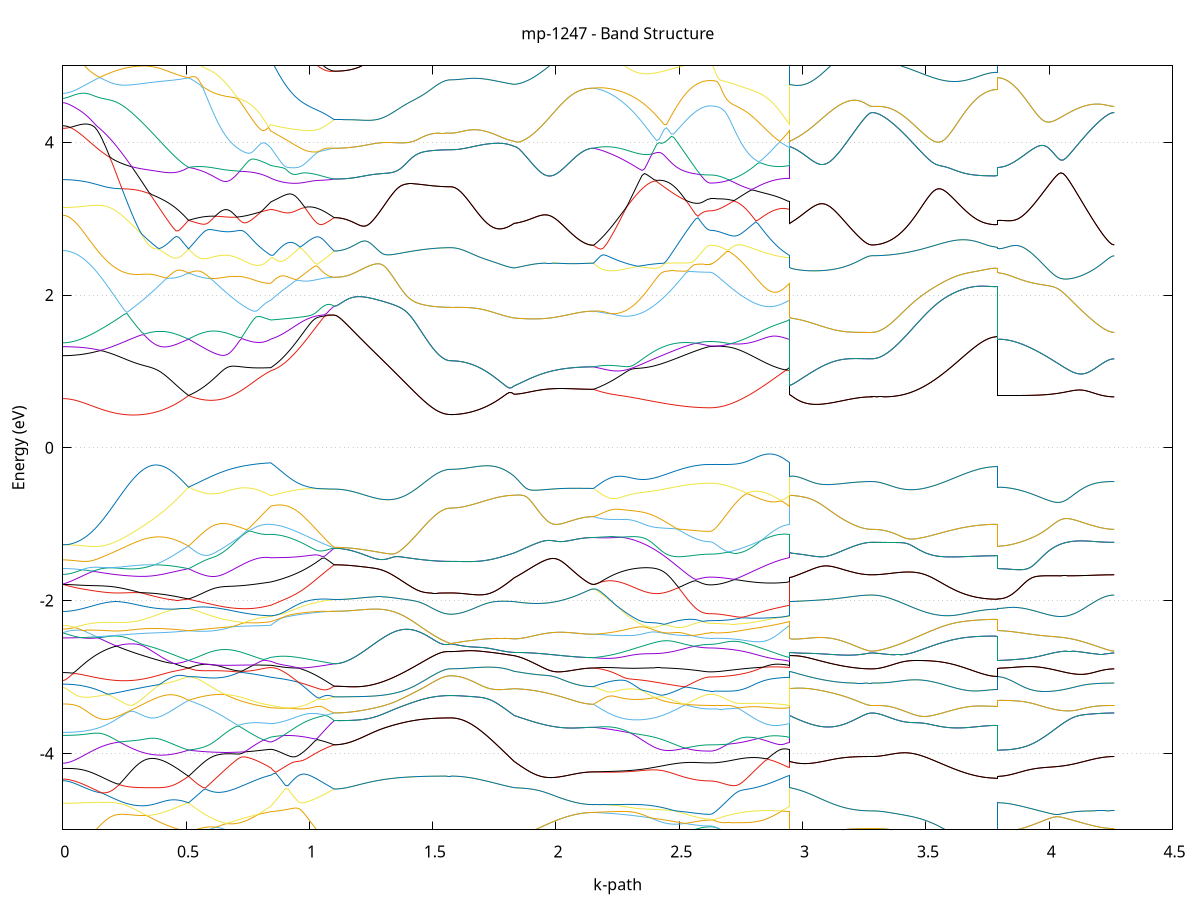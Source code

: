 set title 'mp-1247 - Band Structure'
set xlabel 'k-path'
set ylabel 'Energy (eV)'
set grid y
set yrange [-5:5]
set terminal png size 800,600
set output 'mp-1247_bands_gnuplot.png'
plot '-' using 1:2 with lines notitle, '-' using 1:2 with lines notitle, '-' using 1:2 with lines notitle, '-' using 1:2 with lines notitle, '-' using 1:2 with lines notitle, '-' using 1:2 with lines notitle, '-' using 1:2 with lines notitle, '-' using 1:2 with lines notitle, '-' using 1:2 with lines notitle, '-' using 1:2 with lines notitle, '-' using 1:2 with lines notitle, '-' using 1:2 with lines notitle, '-' using 1:2 with lines notitle, '-' using 1:2 with lines notitle, '-' using 1:2 with lines notitle, '-' using 1:2 with lines notitle, '-' using 1:2 with lines notitle, '-' using 1:2 with lines notitle, '-' using 1:2 with lines notitle, '-' using 1:2 with lines notitle, '-' using 1:2 with lines notitle, '-' using 1:2 with lines notitle, '-' using 1:2 with lines notitle, '-' using 1:2 with lines notitle, '-' using 1:2 with lines notitle, '-' using 1:2 with lines notitle, '-' using 1:2 with lines notitle, '-' using 1:2 with lines notitle, '-' using 1:2 with lines notitle, '-' using 1:2 with lines notitle, '-' using 1:2 with lines notitle, '-' using 1:2 with lines notitle, '-' using 1:2 with lines notitle, '-' using 1:2 with lines notitle, '-' using 1:2 with lines notitle, '-' using 1:2 with lines notitle, '-' using 1:2 with lines notitle, '-' using 1:2 with lines notitle, '-' using 1:2 with lines notitle, '-' using 1:2 with lines notitle, '-' using 1:2 with lines notitle, '-' using 1:2 with lines notitle, '-' using 1:2 with lines notitle, '-' using 1:2 with lines notitle, '-' using 1:2 with lines notitle, '-' using 1:2 with lines notitle, '-' using 1:2 with lines notitle, '-' using 1:2 with lines notitle, '-' using 1:2 with lines notitle, '-' using 1:2 with lines notitle, '-' using 1:2 with lines notitle, '-' using 1:2 with lines notitle, '-' using 1:2 with lines notitle, '-' using 1:2 with lines notitle, '-' using 1:2 with lines notitle, '-' using 1:2 with lines notitle, '-' using 1:2 with lines notitle, '-' using 1:2 with lines notitle, '-' using 1:2 with lines notitle, '-' using 1:2 with lines notitle, '-' using 1:2 with lines notitle, '-' using 1:2 with lines notitle, '-' using 1:2 with lines notitle, '-' using 1:2 with lines notitle, '-' using 1:2 with lines notitle, '-' using 1:2 with lines notitle, '-' using 1:2 with lines notitle, '-' using 1:2 with lines notitle, '-' using 1:2 with lines notitle, '-' using 1:2 with lines notitle, '-' using 1:2 with lines notitle, '-' using 1:2 with lines notitle, '-' using 1:2 with lines notitle, '-' using 1:2 with lines notitle, '-' using 1:2 with lines notitle, '-' using 1:2 with lines notitle, '-' using 1:2 with lines notitle, '-' using 1:2 with lines notitle, '-' using 1:2 with lines notitle, '-' using 1:2 with lines notitle, '-' using 1:2 with lines notitle, '-' using 1:2 with lines notitle, '-' using 1:2 with lines notitle, '-' using 1:2 with lines notitle, '-' using 1:2 with lines notitle, '-' using 1:2 with lines notitle, '-' using 1:2 with lines notitle, '-' using 1:2 with lines notitle, '-' using 1:2 with lines notitle, '-' using 1:2 with lines notitle, '-' using 1:2 with lines notitle, '-' using 1:2 with lines notitle, '-' using 1:2 with lines notitle, '-' using 1:2 with lines notitle, '-' using 1:2 with lines notitle, '-' using 1:2 with lines notitle
0.000000 -12.382814
0.009997 -12.382414
0.019994 -12.381314
0.029991 -12.379414
0.039989 -12.376714
0.049986 -12.373214
0.059983 -12.369114
0.069980 -12.364114
0.079977 -12.358414
0.089974 -12.351914
0.099971 -12.344714
0.109968 -12.336714
0.119966 -12.327914
0.129963 -12.318414
0.139960 -12.308214
0.149957 -12.297214
0.159954 -12.285514
0.169951 -12.273014
0.179948 -12.259814
0.189946 -12.245814
0.199943 -12.231214
0.209940 -12.215714
0.219937 -12.199614
0.229934 -12.182814
0.239931 -12.165214
0.249928 -12.147014
0.259925 -12.128014
0.269923 -12.108314
0.279920 -12.088014
0.289917 -12.066914
0.299914 -12.045214
0.309911 -12.022814
0.319908 -11.999814
0.329905 -11.976114
0.339902 -11.951714
0.349900 -11.926714
0.359897 -11.901114
0.369894 -11.874914
0.379891 -11.848014
0.389888 -11.820614
0.399885 -11.792514
0.409882 -11.763914
0.419880 -11.734814
0.429877 -11.705014
0.439874 -11.674814
0.449871 -11.644014
0.459868 -11.612714
0.469865 -11.581014
0.479862 -11.548714
0.489859 -11.516014
0.499857 -11.482914
0.509854 -11.449414
0.509854 -11.449414
0.519670 -11.449714
0.529487 -11.449314
0.539303 -11.448214
0.549120 -11.446414
0.558936 -11.443914
0.568753 -11.440614
0.578569 -11.436714
0.588386 -11.432114
0.598203 -11.426814
0.608019 -11.420814
0.617836 -11.414114
0.627652 -11.406814
0.637469 -11.398814
0.647285 -11.390114
0.657102 -11.380714
0.666918 -11.370714
0.676735 -11.360014
0.686551 -11.348714
0.696368 -11.336814
0.706184 -11.324214
0.716001 -11.311014
0.725817 -11.297314
0.735634 -11.282914
0.745450 -11.267914
0.755267 -11.252414
0.765084 -11.236314
0.774900 -11.219714
0.784717 -11.202614
0.794533 -11.185114
0.804350 -11.167314
0.814166 -11.149314
0.823983 -11.131414
0.833799 -11.114314
0.843616 -11.100014
0.843616 -11.100014
0.853494 -11.074114
0.863373 -11.062114
0.873251 -11.063414
0.883130 -11.070814
0.893008 -11.080514
0.902887 -11.091914
0.912765 -11.102814
0.922643 -11.113214
0.932522 -11.123014
0.942400 -11.132314
0.952279 -11.141114
0.962157 -11.149314
0.972036 -11.157014
0.981914 -11.164114
0.991793 -11.170714
1.001671 -11.176714
1.011550 -11.182114
1.021428 -11.187014
1.031306 -11.191314
1.041185 -11.194914
1.051063 -11.198114
1.060942 -11.200614
1.070820 -11.202514
1.080699 -11.203914
1.090577 -11.204714
1.100456 -11.204814
1.100456 -11.204814
1.110313 -11.204514
1.120171 -11.203514
1.130028 -11.201814
1.139886 -11.199514
1.149743 -11.196414
1.159601 -11.192814
1.169458 -11.188414
1.179316 -11.183414
1.189173 -11.177714
1.199030 -11.171314
1.208888 -11.164314
1.218745 -11.156714
1.228603 -11.148414
1.238460 -11.139414
1.248318 -11.129814
1.258175 -11.119514
1.268033 -11.108614
1.277890 -11.097114
1.287748 -11.084914
1.297605 -11.072214
1.307463 -11.058814
1.317320 -11.044814
1.327178 -11.030214
1.337035 -11.015014
1.346893 -10.999214
1.356750 -10.982814
1.366608 -10.965914
1.376465 -10.948414
1.386323 -10.930414
1.396180 -10.911814
1.406038 -10.892814
1.415895 -10.873214
1.425752 -10.853214
1.435610 -10.832714
1.445467 -10.811814
1.455325 -10.790514
1.465182 -10.768914
1.475040 -10.747014
1.484897 -10.724814
1.494755 -10.702614
1.504612 -10.680414
1.514470 -10.658414
1.524327 -10.637014
1.534185 -10.616614
1.544042 -10.598014
1.553900 -10.582514
1.563757 -10.571914
1.573615 -10.568014
1.573615 -10.568014
1.583493 -10.567814
1.593372 -10.567314
1.603250 -10.566414
1.613128 -10.565214
1.623007 -10.563614
1.632885 -10.561714
1.642764 -10.559414
1.652642 -10.556814
1.662521 -10.553914
1.672399 -10.550614
1.682278 -10.547114
1.692156 -10.543214
1.702035 -10.539214
1.711913 -10.534814
1.721792 -10.530314
1.731670 -10.525614
1.741548 -10.520814
1.751427 -10.516014
1.761305 -10.511214
1.771184 -10.506714
1.781062 -10.502414
1.790941 -10.498814
1.800819 -10.496214
1.810698 -10.495014
1.820576 -10.495814
1.830455 -10.499514
1.830455 -10.499514
1.840203 -10.501314
1.849951 -10.506114
1.859698 -10.513314
1.869446 -10.522314
1.879194 -10.532414
1.888942 -10.543314
1.898690 -10.554714
1.908438 -10.566414
1.918186 -10.578114
1.927934 -10.589814
1.937682 -10.601314
1.947430 -10.612614
1.957178 -10.623514
1.966926 -10.634214
1.976674 -10.644414
1.986422 -10.654214
1.996170 -10.663614
2.005918 -10.672414
2.015666 -10.680814
2.025414 -10.688614
2.035162 -10.696014
2.044910 -10.702714
2.054658 -10.708914
2.064406 -10.714614
2.074154 -10.719714
2.083902 -10.724214
2.093650 -10.728114
2.103398 -10.731414
2.113146 -10.734114
2.122894 -10.736214
2.132642 -10.737714
2.142390 -10.738614
2.152138 -10.738914
2.152138 -10.738914
2.161995 -10.758814
2.171853 -10.781514
2.181710 -10.805514
2.191568 -10.830114
2.201425 -10.854914
2.211283 -10.879714
2.221140 -10.904514
2.230998 -10.928914
2.240855 -10.953214
2.250713 -10.977014
2.260570 -11.000514
2.270428 -11.023614
2.280285 -11.046314
2.290143 -11.068514
2.300000 -11.090214
2.309858 -11.111414
2.319715 -11.132114
2.329572 -11.152214
2.339430 -11.171814
2.349287 -11.190914
2.359145 -11.209314
2.369002 -11.227214
2.378860 -11.244414
2.388717 -11.261114
2.398575 -11.277114
2.408432 -11.292514
2.418290 -11.307314
2.428147 -11.321414
2.438005 -11.334914
2.447862 -11.347714
2.457720 -11.359914
2.467577 -11.371314
2.477435 -11.382114
2.487292 -11.392314
2.497150 -11.401714
2.507007 -11.410514
2.516865 -11.418614
2.526722 -11.426014
2.536580 -11.432714
2.546437 -11.438714
2.556294 -11.444014
2.566152 -11.448614
2.576009 -11.452414
2.585867 -11.455614
2.595724 -11.458114
2.605582 -11.459914
2.615439 -11.460914
2.625297 -11.461314
2.625297 -11.461314
2.635045 -11.460914
2.644793 -11.459914
2.654541 -11.458114
2.664289 -11.455714
2.674037 -11.452614
2.683785 -11.448714
2.693533 -11.444214
2.703281 -11.439014
2.713029 -11.433014
2.722777 -11.426414
2.732525 -11.419214
2.742273 -11.411214
2.752021 -11.402614
2.761769 -11.393314
2.771517 -11.383314
2.781265 -11.372714
2.791013 -11.361414
2.800760 -11.349514
2.810508 -11.337014
2.820256 -11.323814
2.830004 -11.310014
2.839752 -11.295614
2.849500 -11.280614
2.859248 -11.265014
2.868996 -11.248814
2.878744 -11.232114
2.888492 -11.214814
2.898240 -11.196914
2.907988 -11.178514
2.917736 -11.159614
2.927484 -11.140214
2.937232 -11.120314
2.946980 -11.100014
2.946980 -10.499514
2.956797 -10.506914
2.966613 -10.517014
2.976430 -10.528914
2.986246 -10.542014
2.996063 -10.555614
3.005879 -10.569714
3.015696 -10.583814
3.025512 -10.597914
3.035329 -10.611714
3.045145 -10.625414
3.054962 -10.638714
3.064779 -10.651614
3.074595 -10.664114
3.084412 -10.676114
3.094228 -10.687714
3.104045 -10.698714
3.113861 -10.709314
3.123678 -10.719214
3.133494 -10.728714
3.143311 -10.737514
3.153127 -10.745814
3.162944 -10.753514
3.172760 -10.760714
3.182577 -10.767214
3.192393 -10.773114
3.202210 -10.778414
3.212027 -10.783114
3.221843 -10.787114
3.231660 -10.790614
3.241476 -10.793414
3.251293 -10.795614
3.261109 -10.797214
3.270926 -10.798114
3.280742 -10.798414
3.280742 -10.798414
3.290739 -10.802214
3.300737 -10.812714
3.310734 -10.828514
3.320731 -10.847814
3.330728 -10.869414
3.340725 -10.892614
3.350722 -10.916514
3.360719 -10.941014
3.370716 -10.965714
3.380714 -10.990514
3.390711 -11.015114
3.400708 -11.039614
3.410705 -11.063814
3.420702 -11.087714
3.430699 -11.111214
3.440696 -11.134214
3.450693 -11.156914
3.460691 -11.179014
3.470688 -11.200714
3.480685 -11.221814
3.490682 -11.242414
3.500679 -11.262414
3.510676 -11.281814
3.520673 -11.300714
3.530671 -11.318914
3.540668 -11.336514
3.550665 -11.353514
3.560662 -11.369914
3.570659 -11.385614
3.580656 -11.400714
3.590653 -11.415114
3.600650 -11.428914
3.610648 -11.442014
3.620645 -11.454414
3.630642 -11.466114
3.640639 -11.477214
3.650636 -11.487514
3.660633 -11.497214
3.670630 -11.506114
3.680628 -11.514414
3.690625 -11.521914
3.700622 -11.528714
3.710619 -11.534814
3.720616 -11.540214
3.730613 -11.544914
3.740610 -11.548914
3.750607 -11.552114
3.760605 -11.554714
3.770602 -11.556514
3.780599 -11.557614
3.790596 -11.557914
3.790596 -11.449414
3.800453 -11.449014
3.810311 -11.448014
3.820168 -11.446214
3.830026 -11.443814
3.839883 -11.440614
3.849741 -11.436814
3.859598 -11.432214
3.869456 -11.427014
3.879313 -11.421114
3.889171 -11.414414
3.899028 -11.407114
3.908886 -11.399114
3.918743 -11.390514
3.928601 -11.381114
3.938458 -11.371114
3.948316 -11.360414
3.958173 -11.349014
3.968031 -11.337014
3.977888 -11.324314
3.987746 -11.311014
3.997603 -11.297114
4.007461 -11.282514
4.017318 -11.267314
4.027175 -11.251414
4.037033 -11.235014
4.046890 -11.217914
4.056748 -11.200314
4.066605 -11.182114
4.076463 -11.163414
4.086320 -11.144114
4.096178 -11.124314
4.106035 -11.104014
4.115893 -11.083214
4.125750 -11.062014
4.135608 -11.040414
4.145465 -11.018414
4.155323 -10.996114
4.165180 -10.973714
4.175038 -10.951014
4.184895 -10.928414
4.194753 -10.906014
4.204610 -10.884114
4.214468 -10.862914
4.224325 -10.843114
4.234183 -10.825514
4.244040 -10.811314
4.253897 -10.801814
4.263755 -10.798414
e
0.000000 -10.109714
0.009997 -10.110114
0.019994 -10.111414
0.029991 -10.113514
0.039989 -10.116814
0.049986 -10.121414
0.059983 -10.127514
0.069980 -10.135314
0.079977 -10.144914
0.089974 -10.156214
0.099971 -10.169314
0.109968 -10.184114
0.119966 -10.200614
0.129963 -10.218614
0.139960 -10.238114
0.149957 -10.259114
0.159954 -10.281414
0.169951 -10.305014
0.179948 -10.329814
0.189946 -10.355814
0.199943 -10.383014
0.209940 -10.411114
0.219937 -10.440214
0.229934 -10.470214
0.239931 -10.501114
0.249928 -10.532714
0.259925 -10.565114
0.269923 -10.598114
0.279920 -10.631714
0.289917 -10.665814
0.299914 -10.700414
0.309911 -10.735414
0.319908 -10.770814
0.329905 -10.806414
0.339902 -10.842314
0.349900 -10.878514
0.359897 -10.914714
0.369894 -10.951114
0.379891 -10.987514
0.389888 -11.024014
0.399885 -11.060414
0.409882 -11.096814
0.419880 -11.133014
0.429877 -11.169114
0.439874 -11.205114
0.449871 -11.240814
0.459868 -11.276314
0.469865 -11.311614
0.479862 -11.346514
0.489859 -11.381214
0.499857 -11.415514
0.509854 -11.449414
0.509854 -11.449414
0.519670 -11.448414
0.529487 -11.446614
0.539303 -11.444214
0.549120 -11.441014
0.558936 -11.437114
0.568753 -11.432514
0.578569 -11.427214
0.588386 -11.421114
0.598203 -11.414414
0.608019 -11.406914
0.617836 -11.398714
0.627652 -11.389814
0.637469 -11.380214
0.647285 -11.369814
0.657102 -11.358714
0.666918 -11.347014
0.676735 -11.334514
0.686551 -11.321314
0.696368 -11.307314
0.706184 -11.292714
0.716001 -11.277414
0.725817 -11.261414
0.735634 -11.244714
0.745450 -11.227314
0.755267 -11.209214
0.765084 -11.190414
0.774900 -11.170914
0.784717 -11.150814
0.794533 -11.130014
0.804350 -11.108514
0.814166 -11.086414
0.823983 -11.063614
0.833799 -11.040214
0.843616 -11.016114
0.843616 -11.016114
0.853494 -11.030014
0.863373 -11.043314
0.873251 -11.056214
0.883130 -11.068614
0.893008 -11.080314
0.902887 -11.090414
0.912765 -11.100614
0.922643 -11.110514
0.932522 -11.120214
0.942400 -11.129414
0.952279 -11.138214
0.962157 -11.146514
0.972036 -11.154314
0.981914 -11.161614
0.991793 -11.168314
1.001671 -11.174514
1.011550 -11.180114
1.021428 -11.185214
1.031306 -11.189714
1.041185 -11.193614
1.051063 -11.196914
1.060942 -11.199714
1.070820 -11.201914
1.080699 -11.203414
1.090577 -11.204414
1.100456 -11.204814
1.100456 -11.204814
1.110313 -11.204514
1.120171 -11.203514
1.130028 -11.201814
1.139886 -11.199514
1.149743 -11.196414
1.159601 -11.192814
1.169458 -11.188414
1.179316 -11.183414
1.189173 -11.177714
1.199030 -11.171314
1.208888 -11.164314
1.218745 -11.156714
1.228603 -11.148414
1.238460 -11.139414
1.248318 -11.129814
1.258175 -11.119514
1.268033 -11.108614
1.277890 -11.097114
1.287748 -11.084914
1.297605 -11.072214
1.307463 -11.058814
1.317320 -11.044814
1.327178 -11.030214
1.337035 -11.015014
1.346893 -10.999214
1.356750 -10.982814
1.366608 -10.965914
1.376465 -10.948414
1.386323 -10.930414
1.396180 -10.911814
1.406038 -10.892814
1.415895 -10.873214
1.425752 -10.853214
1.435610 -10.832714
1.445467 -10.811814
1.455325 -10.790514
1.465182 -10.768914
1.475040 -10.747014
1.484897 -10.724814
1.494755 -10.702614
1.504612 -10.680414
1.514470 -10.658414
1.524327 -10.637014
1.534185 -10.616614
1.544042 -10.598014
1.553900 -10.582514
1.563757 -10.571914
1.573615 -10.568014
1.573615 -10.568014
1.583493 -10.567814
1.593372 -10.567314
1.603250 -10.566414
1.613128 -10.565214
1.623007 -10.563614
1.632885 -10.561714
1.642764 -10.559414
1.652642 -10.556814
1.662521 -10.553914
1.672399 -10.550614
1.682278 -10.547114
1.692156 -10.543214
1.702035 -10.539214
1.711913 -10.534814
1.721792 -10.530314
1.731670 -10.525614
1.741548 -10.520814
1.751427 -10.516014
1.761305 -10.511214
1.771184 -10.506714
1.781062 -10.502414
1.790941 -10.498814
1.800819 -10.496214
1.810698 -10.495014
1.820576 -10.495814
1.830455 -10.499514
1.830455 -10.499514
1.840203 -10.501314
1.849951 -10.506114
1.859698 -10.513314
1.869446 -10.522314
1.879194 -10.532414
1.888942 -10.543314
1.898690 -10.554714
1.908438 -10.566414
1.918186 -10.578114
1.927934 -10.589814
1.937682 -10.601314
1.947430 -10.612614
1.957178 -10.623514
1.966926 -10.634214
1.976674 -10.644414
1.986422 -10.654214
1.996170 -10.663614
2.005918 -10.672414
2.015666 -10.680814
2.025414 -10.688614
2.035162 -10.696014
2.044910 -10.702714
2.054658 -10.708914
2.064406 -10.714614
2.074154 -10.719714
2.083902 -10.724214
2.093650 -10.728114
2.103398 -10.731414
2.113146 -10.734114
2.122894 -10.736214
2.132642 -10.737714
2.142390 -10.738614
2.152138 -10.738914
2.152138 -10.738914
2.161995 -10.724814
2.171853 -10.721014
2.181710 -10.729714
2.191568 -10.746814
2.201425 -10.768214
2.211283 -10.791414
2.221140 -10.815414
2.230998 -10.839614
2.240855 -10.863814
2.250713 -10.887814
2.260570 -10.911514
2.270428 -10.934814
2.280285 -10.957714
2.290143 -10.980114
2.300000 -11.001914
2.309858 -11.023314
2.319715 -11.044114
2.329572 -11.064414
2.339430 -11.084114
2.349287 -11.103214
2.359145 -11.121714
2.369002 -11.139614
2.378860 -11.156914
2.388717 -11.173514
2.398575 -11.189614
2.408432 -11.204914
2.418290 -11.219714
2.428147 -11.233814
2.438005 -11.247214
2.447862 -11.260014
2.457720 -11.272114
2.467577 -11.283514
2.477435 -11.294314
2.487292 -11.304414
2.497150 -11.313814
2.507007 -11.322514
2.516865 -11.330514
2.526722 -11.337914
2.536580 -11.344514
2.546437 -11.350514
2.556294 -11.355714
2.566152 -11.360314
2.576009 -11.364214
2.585867 -11.367314
2.595724 -11.369814
2.605582 -11.371514
2.615439 -11.372614
2.625297 -11.372914
2.625297 -11.372914
2.635045 -11.372614
2.644793 -11.371514
2.654541 -11.369714
2.664289 -11.367214
2.674037 -11.364014
2.683785 -11.360114
2.693533 -11.355414
2.703281 -11.350114
2.713029 -11.344014
2.722777 -11.337214
2.732525 -11.329714
2.742273 -11.321514
2.752021 -11.312614
2.761769 -11.302914
2.771517 -11.292614
2.781265 -11.281614
2.791013 -11.269814
2.800760 -11.257414
2.810508 -11.244214
2.820256 -11.230314
2.830004 -11.215814
2.839752 -11.200514
2.849500 -11.184614
2.859248 -11.167914
2.868996 -11.150614
2.878744 -11.132614
2.888492 -11.113914
2.898240 -11.094514
2.907988 -11.074414
2.917736 -11.053714
2.927484 -11.032314
2.937232 -11.010214
2.946980 -11.016114
2.946980 -10.499514
2.956797 -10.506914
2.966613 -10.517014
2.976430 -10.528914
2.986246 -10.542014
2.996063 -10.555614
3.005879 -10.569714
3.015696 -10.583814
3.025512 -10.597914
3.035329 -10.611714
3.045145 -10.625414
3.054962 -10.638714
3.064779 -10.651614
3.074595 -10.664114
3.084412 -10.676114
3.094228 -10.687714
3.104045 -10.698714
3.113861 -10.709314
3.123678 -10.719214
3.133494 -10.728714
3.143311 -10.737514
3.153127 -10.745814
3.162944 -10.753514
3.172760 -10.760714
3.182577 -10.767214
3.192393 -10.773114
3.202210 -10.778414
3.212027 -10.783114
3.221843 -10.787114
3.231660 -10.790614
3.241476 -10.793414
3.251293 -10.795614
3.261109 -10.797214
3.270926 -10.798114
3.280742 -10.798414
3.280742 -10.798414
3.290739 -10.802214
3.300737 -10.812714
3.310734 -10.828514
3.320731 -10.847814
3.330728 -10.869414
3.340725 -10.892614
3.350722 -10.916514
3.360719 -10.941014
3.370716 -10.965714
3.380714 -10.990514
3.390711 -11.015114
3.400708 -11.039614
3.410705 -11.063814
3.420702 -11.087714
3.430699 -11.111214
3.440696 -11.134214
3.450693 -11.156914
3.460691 -11.179014
3.470688 -11.200714
3.480685 -11.221814
3.490682 -11.242414
3.500679 -11.262414
3.510676 -11.281814
3.520673 -11.300714
3.530671 -11.318914
3.540668 -11.336514
3.550665 -11.353514
3.560662 -11.369914
3.570659 -11.385614
3.580656 -11.400714
3.590653 -11.415114
3.600650 -11.428914
3.610648 -11.442014
3.620645 -11.454414
3.630642 -11.466114
3.640639 -11.477214
3.650636 -11.487514
3.660633 -11.497214
3.670630 -11.506114
3.680628 -11.514414
3.690625 -11.521914
3.700622 -11.528714
3.710619 -11.534814
3.720616 -11.540214
3.730613 -11.544914
3.740610 -11.548914
3.750607 -11.552114
3.760605 -11.554714
3.770602 -11.556514
3.780599 -11.557614
3.790596 -11.557914
3.790596 -11.449414
3.800453 -11.449014
3.810311 -11.448014
3.820168 -11.446214
3.830026 -11.443814
3.839883 -11.440614
3.849741 -11.436814
3.859598 -11.432214
3.869456 -11.427014
3.879313 -11.421114
3.889171 -11.414414
3.899028 -11.407114
3.908886 -11.399114
3.918743 -11.390514
3.928601 -11.381114
3.938458 -11.371114
3.948316 -11.360414
3.958173 -11.349014
3.968031 -11.337014
3.977888 -11.324314
3.987746 -11.311014
3.997603 -11.297114
4.007461 -11.282514
4.017318 -11.267314
4.027175 -11.251414
4.037033 -11.235014
4.046890 -11.217914
4.056748 -11.200314
4.066605 -11.182114
4.076463 -11.163414
4.086320 -11.144114
4.096178 -11.124314
4.106035 -11.104014
4.115893 -11.083214
4.125750 -11.062014
4.135608 -11.040414
4.145465 -11.018414
4.155323 -10.996114
4.165180 -10.973714
4.175038 -10.951014
4.184895 -10.928414
4.194753 -10.906014
4.204610 -10.884114
4.214468 -10.862914
4.224325 -10.843114
4.234183 -10.825514
4.244040 -10.811314
4.253897 -10.801814
4.263755 -10.798414
e
0.000000 -10.033114
0.009997 -10.033314
0.019994 -10.033714
0.029991 -10.034214
0.039989 -10.034814
0.049986 -10.035014
0.059983 -10.034914
0.069980 -10.034114
0.079977 -10.032614
0.089974 -10.030414
0.099971 -10.027414
0.109968 -10.023714
0.119966 -10.019414
0.129963 -10.014414
0.139960 -10.008914
0.149957 -10.002914
0.159954 -9.996414
0.169951 -9.989514
0.179948 -9.982214
0.189946 -9.974514
0.199943 -9.966514
0.209940 -9.958214
0.219937 -9.949714
0.229934 -9.941014
0.239931 -9.932714
0.249928 -9.928714
0.259925 -9.924514
0.269923 -9.920114
0.279920 -9.915614
0.289917 -9.911014
0.299914 -9.906214
0.309911 -9.901314
0.319908 -9.896314
0.329905 -9.891114
0.339902 -9.885914
0.349900 -9.880614
0.359897 -9.875214
0.369894 -9.869714
0.379891 -9.864314
0.389888 -9.858814
0.399885 -9.853314
0.409882 -9.847914
0.419880 -9.842614
0.429877 -9.837314
0.439874 -9.832214
0.449871 -9.827214
0.459868 -9.822514
0.469865 -9.818014
0.479862 -9.813814
0.489859 -9.809914
0.499857 -9.806414
0.509854 -9.803414
0.509854 -9.803414
0.519670 -9.823314
0.529487 -9.844514
0.539303 -9.867014
0.549120 -9.890714
0.558936 -9.915814
0.568753 -9.942314
0.578569 -9.970114
0.588386 -9.999214
0.598203 -10.029614
0.608019 -10.061314
0.617836 -10.094114
0.627652 -10.128114
0.637469 -10.163114
0.647285 -10.199014
0.657102 -10.235914
0.666918 -10.273514
0.676735 -10.311814
0.686551 -10.350814
0.696368 -10.390314
0.706184 -10.430214
0.716001 -10.470514
0.725817 -10.511114
0.735634 -10.551914
0.745450 -10.592814
0.755267 -10.633914
0.765084 -10.674914
0.774900 -10.715914
0.784717 -10.756814
0.794533 -10.797414
0.804350 -10.837714
0.814166 -10.877414
0.823983 -10.916414
0.833799 -10.953714
0.843616 -10.987514
0.843616 -10.987514
0.853494 -10.989214
0.863373 -10.976414
0.873251 -10.949414
0.883130 -10.915614
0.893008 -10.879014
0.902887 -10.841014
0.912765 -10.802214
0.922643 -10.762914
0.932522 -10.723314
0.942400 -10.683514
0.952279 -10.643514
0.962157 -10.603514
0.972036 -10.563414
0.981914 -10.523314
0.991793 -10.483214
1.001671 -10.443314
1.011550 -10.403514
1.021428 -10.364014
1.031306 -10.324614
1.041185 -10.285714
1.051063 -10.247014
1.060942 -10.208814
1.070820 -10.171114
1.080699 -10.133914
1.090577 -10.097314
1.100456 -10.061314
1.100456 -10.061314
1.110313 -10.061114
1.120171 -10.060414
1.130028 -10.059214
1.139886 -10.057514
1.149743 -10.055314
1.159601 -10.052714
1.169458 -10.049614
1.179316 -10.046114
1.189173 -10.042214
1.199030 -10.037814
1.208888 -10.033014
1.218745 -10.027814
1.228603 -10.022314
1.238460 -10.016414
1.248318 -10.010314
1.258175 -10.003914
1.268033 -9.997214
1.277890 -9.990514
1.287748 -9.983714
1.297605 -9.976914
1.307463 -9.970314
1.317320 -9.964214
1.327178 -9.958714
1.337035 -9.954214
1.346893 -9.951314
1.356750 -9.950714
1.366608 -9.953314
1.376465 -9.959714
1.386323 -9.970414
1.396180 -9.985414
1.406038 -10.003914
1.415895 -10.025214
1.425752 -10.048514
1.435610 -10.073314
1.445467 -10.099014
1.455325 -10.125314
1.465182 -10.152014
1.475040 -10.178914
1.484897 -10.205714
1.494755 -10.232314
1.504612 -10.258514
1.514470 -10.284014
1.524327 -10.308514
1.534185 -10.331414
1.544042 -10.352014
1.553900 -10.368914
1.563757 -10.380414
1.573615 -10.384514
1.573615 -10.384514
1.583493 -10.384214
1.593372 -10.383114
1.603250 -10.381314
1.613128 -10.378814
1.623007 -10.375614
1.632885 -10.371714
1.642764 -10.367114
1.652642 -10.361814
1.662521 -10.355914
1.672399 -10.349314
1.682278 -10.342114
1.692156 -10.334314
1.702035 -10.326014
1.711913 -10.317314
1.721792 -10.308114
1.731670 -10.298814
1.741548 -10.289414
1.751427 -10.280314
1.761305 -10.272014
1.771184 -10.265314
1.781062 -10.261414
1.790941 -10.261514
1.800819 -10.266514
1.810698 -10.275914
1.820576 -10.287714
1.830455 -10.299814
1.830455 -10.299814
1.840203 -10.310314
1.849951 -10.321614
1.859698 -10.333614
1.869446 -10.346314
1.879194 -10.359414
1.888942 -10.372714
1.898690 -10.386114
1.908438 -10.399514
1.918186 -10.412614
1.927934 -10.425614
1.937682 -10.438214
1.947430 -10.450414
1.957178 -10.462214
1.966926 -10.473614
1.976674 -10.484414
1.986422 -10.494814
1.996170 -10.504714
2.005918 -10.514014
2.015666 -10.522814
2.025414 -10.531014
2.035162 -10.538614
2.044910 -10.545614
2.054658 -10.552114
2.064406 -10.557914
2.074154 -10.563214
2.083902 -10.567814
2.093650 -10.571914
2.103398 -10.575314
2.113146 -10.578114
2.122894 -10.580314
2.132642 -10.581814
2.142390 -10.582714
2.152138 -10.583114
2.152138 -10.583114
2.161995 -10.598814
2.171853 -10.603614
2.181710 -10.595614
2.191568 -10.578614
2.201425 -10.557014
2.211283 -10.533114
2.221140 -10.508114
2.230998 -10.482614
2.240855 -10.456914
2.250713 -10.431214
2.260570 -10.405714
2.270428 -10.380514
2.280285 -10.355714
2.290143 -10.331514
2.300000 -10.307914
2.309858 -10.284914
2.319715 -10.262814
2.329572 -10.241514
2.339430 -10.221214
2.349287 -10.201814
2.359145 -10.183614
2.369002 -10.166414
2.378860 -10.150314
2.388717 -10.135414
2.398575 -10.121614
2.408432 -10.108914
2.418290 -10.097314
2.428147 -10.086914
2.438005 -10.077414
2.447862 -10.068914
2.457720 -10.061414
2.467577 -10.054714
2.477435 -10.048814
2.487292 -10.043614
2.497150 -10.039114
2.507007 -10.035214
2.516865 -10.031814
2.526722 -10.029014
2.536580 -10.026514
2.546437 -10.024514
2.556294 -10.022814
2.566152 -10.021314
2.576009 -10.020214
2.585867 -10.019314
2.595724 -10.018714
2.605582 -10.018214
2.615439 -10.017914
2.625297 -10.017814
2.625297 -10.017814
2.635045 -10.019714
2.644793 -10.025414
2.654541 -10.034614
2.664289 -10.047214
2.674037 -10.062714
2.683785 -10.081014
2.693533 -10.101714
2.703281 -10.124614
2.713029 -10.149514
2.722777 -10.176214
2.732525 -10.204514
2.742273 -10.234314
2.752021 -10.265514
2.761769 -10.297814
2.771517 -10.331214
2.781265 -10.365714
2.791013 -10.400914
2.800760 -10.437014
2.810508 -10.473714
2.820256 -10.511014
2.830004 -10.548814
2.839752 -10.587014
2.849500 -10.625514
2.859248 -10.664314
2.868996 -10.703314
2.878744 -10.742514
2.888492 -10.781714
2.898240 -10.821014
2.907988 -10.860214
2.917736 -10.899414
2.927484 -10.938514
2.937232 -10.977414
2.946980 -10.987514
2.946980 -10.299814
2.956797 -10.302814
2.966613 -10.308114
2.976430 -10.315714
2.986246 -10.325214
2.996063 -10.336214
3.005879 -10.348014
3.015696 -10.360514
3.025512 -10.373214
3.035329 -10.386014
3.045145 -10.398714
3.054962 -10.411214
3.064779 -10.423514
3.074595 -10.435414
3.084412 -10.447014
3.094228 -10.458114
3.104045 -10.468814
3.113861 -10.479014
3.123678 -10.488714
3.133494 -10.497914
3.143311 -10.506514
3.153127 -10.514614
3.162944 -10.522214
3.172760 -10.529114
3.182577 -10.535514
3.192393 -10.541314
3.202210 -10.546514
3.212027 -10.551114
3.221843 -10.555114
3.231660 -10.558514
3.241476 -10.561314
3.251293 -10.563414
3.261109 -10.565014
3.270926 -10.565914
3.280742 -10.566214
3.280742 -10.566214
3.290739 -10.562314
3.300737 -10.551114
3.310734 -10.534414
3.320731 -10.513714
3.330728 -10.490314
3.340725 -10.465014
3.350722 -10.438614
3.360719 -10.411414
3.370716 -10.383614
3.380714 -10.355614
3.390711 -10.327514
3.400708 -10.299314
3.410705 -10.271314
3.420702 -10.243614
3.430699 -10.216114
3.440696 -10.189114
3.450693 -10.162614
3.460691 -10.136714
3.470688 -10.111414
3.480685 -10.086814
3.490682 -10.063014
3.500679 -10.040014
3.510676 -10.017814
3.520673 -9.996614
3.530671 -9.976314
3.540668 -9.957014
3.550665 -9.938614
3.560662 -9.921314
3.570659 -9.904914
3.580656 -9.889614
3.590653 -9.875214
3.600650 -9.861714
3.610648 -9.849214
3.620645 -9.837714
3.630642 -9.827014
3.640639 -9.817114
3.650636 -9.808114
3.660633 -9.799914
3.670630 -9.792414
3.680628 -9.785614
3.690625 -9.779614
3.700622 -9.774214
3.710619 -9.769414
3.720616 -9.765314
3.730613 -9.761814
3.740610 -9.758814
3.750607 -9.756414
3.760605 -9.754614
3.770602 -9.753214
3.780599 -9.752514
3.790596 -9.752214
3.790596 -9.803414
3.800453 -9.803514
3.810311 -9.804114
3.820168 -9.804914
3.830026 -9.806214
3.839883 -9.807814
3.849741 -9.809914
3.859598 -9.812514
3.869456 -9.815614
3.879313 -9.819414
3.889171 -9.823814
3.899028 -9.829014
3.908886 -9.835014
3.918743 -9.842014
3.928601 -9.849914
3.938458 -9.858914
3.948316 -9.869114
3.958173 -9.880514
3.968031 -9.893214
3.977888 -9.907214
3.987746 -9.922514
3.997603 -9.939114
4.007461 -9.957014
4.017318 -9.976314
4.027175 -9.996714
4.037033 -10.018314
4.046890 -10.041014
4.056748 -10.064614
4.066605 -10.089214
4.076463 -10.114614
4.086320 -10.140614
4.096178 -10.167314
4.106035 -10.194514
4.115893 -10.222114
4.125750 -10.250014
4.135608 -10.278114
4.145465 -10.306314
4.155323 -10.334514
4.165180 -10.362514
4.175038 -10.390314
4.184895 -10.417614
4.194753 -10.444314
4.204610 -10.470014
4.214468 -10.494314
4.224325 -10.516814
4.234183 -10.536414
4.244040 -10.552214
4.253897 -10.562614
4.263755 -10.566214
e
0.000000 -9.979614
0.009997 -9.979514
0.019994 -9.979314
0.029991 -9.978914
0.039989 -9.978314
0.049986 -9.977614
0.059983 -9.976714
0.069980 -9.975714
0.079977 -9.974514
0.089974 -9.973114
0.099971 -9.971614
0.109968 -9.969914
0.119966 -9.968114
0.129963 -9.966114
0.139960 -9.963914
0.149957 -9.961514
0.159954 -9.959014
0.169951 -9.956314
0.179948 -9.953414
0.189946 -9.950414
0.199943 -9.947214
0.209940 -9.943814
0.219937 -9.940314
0.229934 -9.936614
0.239931 -9.932114
0.249928 -9.923114
0.259925 -9.914014
0.269923 -9.904914
0.279920 -9.895914
0.289917 -9.886914
0.299914 -9.878014
0.309911 -9.869314
0.319908 -9.860914
0.329905 -9.852814
0.339902 -9.845014
0.349900 -9.837714
0.359897 -9.830814
0.369894 -9.824414
0.379891 -9.818614
0.389888 -9.813414
0.399885 -9.808814
0.409882 -9.805014
0.419880 -9.801814
0.429877 -9.799314
0.439874 -9.797514
0.449871 -9.796414
0.459868 -9.796014
0.469865 -9.796314
0.479862 -9.797214
0.489859 -9.798714
0.499857 -9.800814
0.509854 -9.803414
0.509854 -9.803414
0.519670 -9.784614
0.529487 -9.766914
0.539303 -9.750314
0.549120 -9.734714
0.558936 -9.720014
0.568753 -9.706214
0.578569 -9.693114
0.588386 -9.680814
0.598203 -9.669214
0.608019 -9.658314
0.617836 -9.648014
0.627652 -9.638214
0.637469 -9.629014
0.647285 -9.620314
0.657102 -9.612114
0.666918 -9.604414
0.676735 -9.597114
0.686551 -9.590414
0.696368 -9.584114
0.706184 -9.578314
0.716001 -9.573014
0.725817 -9.568114
0.735634 -9.563814
0.745450 -9.559914
0.755267 -9.556614
0.765084 -9.553814
0.774900 -9.551514
0.784717 -9.549914
0.794533 -9.548714
0.804350 -9.548214
0.814166 -9.548314
0.823983 -9.548914
0.833799 -9.550214
0.843616 -9.552114
0.843616 -9.552114
0.853494 -9.554414
0.863373 -9.557814
0.873251 -9.562414
0.883130 -9.568314
0.893008 -9.575514
0.902887 -9.584114
0.912765 -9.594214
0.922643 -9.605714
0.932522 -9.618714
0.942400 -9.633314
0.952279 -9.649514
0.962157 -9.667214
0.972036 -9.686614
0.981914 -9.707514
0.991793 -9.730014
1.001671 -9.754014
1.011550 -9.779414
1.021428 -9.806214
1.031306 -9.834314
1.041185 -9.863614
1.051063 -9.894114
1.060942 -9.925614
1.070820 -9.958214
1.080699 -9.991714
1.090577 -10.026114
1.100456 -10.061314
1.100456 -10.061314
1.110313 -10.061114
1.120171 -10.060414
1.130028 -10.059214
1.139886 -10.057514
1.149743 -10.055314
1.159601 -10.052714
1.169458 -10.049614
1.179316 -10.046114
1.189173 -10.042214
1.199030 -10.037814
1.208888 -10.033014
1.218745 -10.027814
1.228603 -10.022314
1.238460 -10.016414
1.248318 -10.010314
1.258175 -10.003914
1.268033 -9.997214
1.277890 -9.990514
1.287748 -9.983714
1.297605 -9.976914
1.307463 -9.970314
1.317320 -9.964214
1.327178 -9.958714
1.337035 -9.954214
1.346893 -9.951314
1.356750 -9.950714
1.366608 -9.953314
1.376465 -9.959714
1.386323 -9.970414
1.396180 -9.985414
1.406038 -10.003914
1.415895 -10.025214
1.425752 -10.048514
1.435610 -10.073314
1.445467 -10.099014
1.455325 -10.125314
1.465182 -10.152014
1.475040 -10.178914
1.484897 -10.205714
1.494755 -10.232314
1.504612 -10.258514
1.514470 -10.284014
1.524327 -10.308514
1.534185 -10.331414
1.544042 -10.352014
1.553900 -10.368914
1.563757 -10.380414
1.573615 -10.384514
1.573615 -10.384514
1.583493 -10.384214
1.593372 -10.383114
1.603250 -10.381314
1.613128 -10.378814
1.623007 -10.375614
1.632885 -10.371714
1.642764 -10.367114
1.652642 -10.361814
1.662521 -10.355914
1.672399 -10.349314
1.682278 -10.342114
1.692156 -10.334314
1.702035 -10.326014
1.711913 -10.317314
1.721792 -10.308114
1.731670 -10.298814
1.741548 -10.289414
1.751427 -10.280314
1.761305 -10.272014
1.771184 -10.265314
1.781062 -10.261414
1.790941 -10.261514
1.800819 -10.266514
1.810698 -10.275914
1.820576 -10.287714
1.830455 -10.299814
1.830455 -10.299814
1.840203 -10.310314
1.849951 -10.321614
1.859698 -10.333614
1.869446 -10.346314
1.879194 -10.359414
1.888942 -10.372714
1.898690 -10.386114
1.908438 -10.399514
1.918186 -10.412614
1.927934 -10.425614
1.937682 -10.438214
1.947430 -10.450414
1.957178 -10.462214
1.966926 -10.473614
1.976674 -10.484414
1.986422 -10.494814
1.996170 -10.504714
2.005918 -10.514014
2.015666 -10.522814
2.025414 -10.531014
2.035162 -10.538614
2.044910 -10.545614
2.054658 -10.552114
2.064406 -10.557914
2.074154 -10.563214
2.083902 -10.567814
2.093650 -10.571914
2.103398 -10.575314
2.113146 -10.578114
2.122894 -10.580314
2.132642 -10.581814
2.142390 -10.582714
2.152138 -10.583114
2.152138 -10.583114
2.161995 -10.561114
2.171853 -10.535814
2.181710 -10.508714
2.191568 -10.480414
2.201425 -10.451414
2.211283 -10.421814
2.221140 -10.391814
2.230998 -10.361514
2.240855 -10.331114
2.250713 -10.300414
2.260570 -10.269714
2.270428 -10.239014
2.280285 -10.208414
2.290143 -10.178014
2.300000 -10.147714
2.309858 -10.117814
2.319715 -10.088314
2.329572 -10.059214
2.339430 -10.030814
2.349287 -10.003214
2.359145 -9.976414
2.369002 -9.950614
2.378860 -9.925914
2.388717 -9.902514
2.398575 -9.880614
2.408432 -9.860214
2.418290 -9.841414
2.428147 -9.824414
2.438005 -9.809214
2.447862 -9.795814
2.457720 -9.784114
2.467577 -9.774014
2.477435 -9.765514
2.487292 -9.758314
2.497150 -9.752414
2.507007 -9.747614
2.516865 -9.743714
2.526722 -9.740514
2.536580 -9.738114
2.546437 -9.736214
2.556294 -9.734714
2.566152 -9.733614
2.576009 -9.732714
2.585867 -9.732114
2.595724 -9.731714
2.605582 -9.731414
2.615439 -9.731214
2.625297 -9.731214
2.625297 -9.731214
2.635045 -9.730314
2.644793 -9.727814
2.654541 -9.723814
2.664289 -9.718614
2.674037 -9.712414
2.683785 -9.705514
2.693533 -9.698014
2.703281 -9.690314
2.713029 -9.682314
2.722777 -9.674214
2.732525 -9.666114
2.742273 -9.658114
2.752021 -9.650214
2.761769 -9.642414
2.771517 -9.634814
2.781265 -9.627414
2.791013 -9.620214
2.800760 -9.613314
2.810508 -9.606614
2.820256 -9.600214
2.830004 -9.594014
2.839752 -9.588214
2.849500 -9.582814
2.859248 -9.577714
2.868996 -9.572914
2.878744 -9.568614
2.888492 -9.564714
2.898240 -9.561314
2.907988 -9.558414
2.917736 -9.556014
2.927484 -9.554114
2.937232 -9.552814
2.946980 -9.552114
2.946980 -10.299814
2.956797 -10.302814
2.966613 -10.308114
2.976430 -10.315714
2.986246 -10.325214
2.996063 -10.336214
3.005879 -10.348014
3.015696 -10.360514
3.025512 -10.373214
3.035329 -10.386014
3.045145 -10.398714
3.054962 -10.411214
3.064779 -10.423514
3.074595 -10.435414
3.084412 -10.447014
3.094228 -10.458114
3.104045 -10.468814
3.113861 -10.479014
3.123678 -10.488714
3.133494 -10.497914
3.143311 -10.506514
3.153127 -10.514614
3.162944 -10.522214
3.172760 -10.529114
3.182577 -10.535514
3.192393 -10.541314
3.202210 -10.546514
3.212027 -10.551114
3.221843 -10.555114
3.231660 -10.558514
3.241476 -10.561314
3.251293 -10.563414
3.261109 -10.565014
3.270926 -10.565914
3.280742 -10.566214
3.280742 -10.566214
3.290739 -10.562314
3.300737 -10.551114
3.310734 -10.534414
3.320731 -10.513714
3.330728 -10.490314
3.340725 -10.465014
3.350722 -10.438614
3.360719 -10.411414
3.370716 -10.383614
3.380714 -10.355614
3.390711 -10.327514
3.400708 -10.299314
3.410705 -10.271314
3.420702 -10.243614
3.430699 -10.216114
3.440696 -10.189114
3.450693 -10.162614
3.460691 -10.136714
3.470688 -10.111414
3.480685 -10.086814
3.490682 -10.063014
3.500679 -10.040014
3.510676 -10.017814
3.520673 -9.996614
3.530671 -9.976314
3.540668 -9.957014
3.550665 -9.938614
3.560662 -9.921314
3.570659 -9.904914
3.580656 -9.889614
3.590653 -9.875214
3.600650 -9.861714
3.610648 -9.849214
3.620645 -9.837714
3.630642 -9.827014
3.640639 -9.817114
3.650636 -9.808114
3.660633 -9.799914
3.670630 -9.792414
3.680628 -9.785614
3.690625 -9.779614
3.700622 -9.774214
3.710619 -9.769414
3.720616 -9.765314
3.730613 -9.761814
3.740610 -9.758814
3.750607 -9.756414
3.760605 -9.754614
3.770602 -9.753214
3.780599 -9.752514
3.790596 -9.752214
3.790596 -9.803414
3.800453 -9.803514
3.810311 -9.804114
3.820168 -9.804914
3.830026 -9.806214
3.839883 -9.807814
3.849741 -9.809914
3.859598 -9.812514
3.869456 -9.815614
3.879313 -9.819414
3.889171 -9.823814
3.899028 -9.829014
3.908886 -9.835014
3.918743 -9.842014
3.928601 -9.849914
3.938458 -9.858914
3.948316 -9.869114
3.958173 -9.880514
3.968031 -9.893214
3.977888 -9.907214
3.987746 -9.922514
3.997603 -9.939114
4.007461 -9.957014
4.017318 -9.976314
4.027175 -9.996714
4.037033 -10.018314
4.046890 -10.041014
4.056748 -10.064614
4.066605 -10.089214
4.076463 -10.114614
4.086320 -10.140614
4.096178 -10.167314
4.106035 -10.194514
4.115893 -10.222114
4.125750 -10.250014
4.135608 -10.278114
4.145465 -10.306314
4.155323 -10.334514
4.165180 -10.362514
4.175038 -10.390314
4.184895 -10.417614
4.194753 -10.444314
4.204610 -10.470014
4.214468 -10.494314
4.224325 -10.516814
4.234183 -10.536414
4.244040 -10.552214
4.253897 -10.562614
4.263755 -10.566214
e
0.000000 -9.035514
0.009997 -9.035414
0.019994 -9.035114
0.029991 -9.034614
0.039989 -9.033914
0.049986 -9.032914
0.059983 -9.031814
0.069980 -9.030514
0.079977 -9.029014
0.089974 -9.027314
0.099971 -9.025414
0.109968 -9.023314
0.119966 -9.021014
0.129963 -9.018514
0.139960 -9.015814
0.149957 -9.013014
0.159954 -9.009914
0.169951 -9.006714
0.179948 -9.003414
0.189946 -8.999814
0.199943 -8.996114
0.209940 -8.992214
0.219937 -8.988214
0.229934 -8.984014
0.239931 -8.979614
0.249928 -8.975214
0.259925 -8.970614
0.269923 -8.965814
0.279920 -8.960914
0.289917 -8.956014
0.299914 -8.950914
0.309911 -8.945714
0.319908 -8.940414
0.329905 -8.935014
0.339902 -8.929514
0.349900 -8.924014
0.359897 -8.918414
0.369894 -8.912814
0.379891 -8.907214
0.389888 -8.901614
0.399885 -8.901414
0.409882 -8.902114
0.419880 -8.901814
0.429877 -8.900314
0.439874 -8.897714
0.449871 -8.894214
0.459868 -8.889914
0.469865 -8.884914
0.479862 -8.879714
0.489859 -8.874414
0.499857 -8.869514
0.509854 -8.865614
0.509854 -8.865614
0.519670 -8.883614
0.529487 -8.904114
0.539303 -8.925414
0.549120 -8.946814
0.558936 -8.967614
0.568753 -8.987714
0.578569 -9.006914
0.588386 -9.024914
0.598203 -9.041714
0.608019 -9.057314
0.617836 -9.071714
0.627652 -9.084914
0.637469 -9.096814
0.647285 -9.107614
0.657102 -9.117314
0.666918 -9.125914
0.676735 -9.133514
0.686551 -9.140114
0.696368 -9.145814
0.706184 -9.150714
0.716001 -9.154714
0.725817 -9.158114
0.735634 -9.160714
0.745450 -9.162814
0.755267 -9.164214
0.765084 -9.165114
0.774900 -9.165514
0.784717 -9.165514
0.794533 -9.165014
0.804350 -9.164214
0.814166 -9.163114
0.823983 -9.170614
0.833799 -9.185514
0.843616 -9.200614
0.843616 -9.200614
0.853494 -9.211814
0.863373 -9.222814
0.873251 -9.233614
0.883130 -9.244214
0.893008 -9.254614
0.902887 -9.264714
0.912765 -9.274414
0.922643 -9.283714
0.932522 -9.292514
0.942400 -9.300814
0.952279 -9.308614
0.962157 -9.315814
0.972036 -9.322414
0.981914 -9.328314
0.991793 -9.333614
1.001671 -9.338214
1.011550 -9.342314
1.021428 -9.345714
1.031306 -9.348414
1.041185 -9.350614
1.051063 -9.352214
1.060942 -9.353214
1.070820 -9.353714
1.080699 -9.353614
1.090577 -9.353014
1.100456 -9.351914
1.100456 -9.351914
1.110313 -9.352614
1.120171 -9.355014
1.130028 -9.358914
1.139886 -9.364414
1.149743 -9.371314
1.159601 -9.379814
1.169458 -9.389714
1.179316 -9.401014
1.189173 -9.413614
1.199030 -9.427614
1.208888 -9.442714
1.218745 -9.459114
1.228603 -9.476614
1.238460 -9.495014
1.248318 -9.514414
1.258175 -9.534714
1.268033 -9.555714
1.277890 -9.577414
1.287748 -9.599614
1.297605 -9.622214
1.307463 -9.644914
1.317320 -9.667614
1.327178 -9.689914
1.337035 -9.711514
1.346893 -9.731814
1.356750 -9.750014
1.366608 -9.765314
1.376465 -9.776814
1.386323 -9.784314
1.396180 -9.787714
1.406038 -9.787814
1.415895 -9.785314
1.425752 -9.780914
1.435610 -9.775414
1.445467 -9.769014
1.455325 -9.762214
1.465182 -9.755314
1.475040 -9.748414
1.484897 -9.741714
1.494755 -9.735314
1.504612 -9.729414
1.514470 -9.724114
1.524327 -9.719414
1.534185 -9.715514
1.544042 -9.712414
1.553900 -9.710114
1.563757 -9.708714
1.573615 -9.708314
1.573615 -9.708314
1.583493 -9.709714
1.593372 -9.713814
1.603250 -9.720714
1.613128 -9.730214
1.623007 -9.742214
1.632885 -9.756414
1.642764 -9.772814
1.652642 -9.791114
1.662521 -9.811114
1.672399 -9.832614
1.682278 -9.855514
1.692156 -9.879414
1.702035 -9.904214
1.711913 -9.929614
1.721792 -9.955414
1.731670 -9.981314
1.741548 -10.007014
1.751427 -10.031914
1.761305 -10.055314
1.771184 -10.076314
1.781062 -10.093514
1.790941 -10.105214
1.800819 -10.110314
1.810698 -10.108714
1.820576 -10.101714
1.830455 -10.090614
1.830455 -10.090614
1.840203 -10.080314
1.849951 -10.065014
1.859698 -10.045514
1.869446 -10.022614
1.879194 -9.996914
1.888942 -9.969114
1.898690 -9.939714
1.908438 -9.909114
1.918186 -9.877514
1.927934 -9.845214
1.937682 -9.812414
1.947430 -9.779314
1.957178 -9.746014
1.966926 -9.712714
1.976674 -9.679414
1.986422 -9.646314
1.996170 -9.613514
2.005918 -9.581214
2.015666 -9.549514
2.025414 -9.518414
2.035162 -9.488214
2.044910 -9.459014
2.054658 -9.431014
2.064406 -9.404414
2.074154 -9.379414
2.083902 -9.356314
2.093650 -9.335414
2.103398 -9.316914
2.113146 -9.301214
2.122894 -9.288614
2.132642 -9.279414
2.142390 -9.273714
2.152138 -9.271814
2.152138 -9.271814
2.161995 -9.274814
2.171853 -9.278114
2.181710 -9.281814
2.191568 -9.285914
2.201425 -9.290314
2.211283 -9.295014
2.221140 -9.300014
2.230998 -9.305314
2.240855 -9.310714
2.250713 -9.316314
2.260570 -9.321914
2.270428 -9.327514
2.280285 -9.333014
2.290143 -9.338414
2.300000 -9.343614
2.309858 -9.348414
2.319715 -9.352914
2.329572 -9.356814
2.339430 -9.360114
2.349287 -9.362814
2.359145 -9.364514
2.369002 -9.365314
2.378860 -9.365114
2.388717 -9.363614
2.398575 -9.360914
2.408432 -9.356714
2.418290 -9.351114
2.428147 -9.344014
2.438005 -9.335414
2.447862 -9.325314
2.457720 -9.313914
2.467577 -9.301314
2.477435 -9.287714
2.487292 -9.273414
2.497150 -9.258414
2.507007 -9.243214
2.516865 -9.228014
2.526722 -9.212914
2.536580 -9.198414
2.546437 -9.184514
2.556294 -9.171614
2.566152 -9.159914
2.576009 -9.149514
2.585867 -9.140714
2.595724 -9.133714
2.605582 -9.128514
2.615439 -9.125414
2.625297 -9.124414
2.625297 -9.124414
2.635045 -9.125014
2.644793 -9.127114
2.654541 -9.130314
2.664289 -9.134714
2.674037 -9.139914
2.683785 -9.145814
2.693533 -9.152214
2.703281 -9.158914
2.713029 -9.165614
2.722777 -9.172214
2.732525 -9.178514
2.742273 -9.184614
2.752021 -9.190214
2.761769 -9.195314
2.771517 -9.200014
2.781265 -9.204014
2.791013 -9.207514
2.800760 -9.210514
2.810508 -9.212814
2.820256 -9.214714
2.830004 -9.216014
2.839752 -9.216814
2.849500 -9.217114
2.859248 -9.217014
2.868996 -9.216514
2.878744 -9.215614
2.888492 -9.214314
2.898240 -9.212714
2.907988 -9.210814
2.917736 -9.208614
2.927484 -9.206214
2.937232 -9.203514
2.946980 -9.200614
2.946980 -10.090614
2.956797 -10.081514
2.966613 -10.066314
2.976430 -10.045814
2.986246 -10.021014
2.996063 -9.992914
3.005879 -9.962414
3.015696 -9.930014
3.025512 -9.896114
3.035329 -9.861214
3.045145 -9.825414
3.054962 -9.789014
3.064779 -9.752014
3.074595 -9.714614
3.084412 -9.676914
3.094228 -9.638914
3.104045 -9.600914
3.113861 -9.562714
3.123678 -9.524514
3.133494 -9.486314
3.143311 -9.448214
3.153127 -9.410214
3.162944 -9.372414
3.172760 -9.334814
3.182577 -9.297614
3.192393 -9.260614
3.202210 -9.224114
3.212027 -9.188014
3.221843 -9.152314
3.231660 -9.117214
3.241476 -9.082714
3.251293 -9.048814
3.261109 -9.015714
3.270926 -8.983614
3.280742 -8.958614
3.280742 -8.958614
3.290739 -8.960114
3.300737 -8.963314
3.310734 -8.966814
3.320731 -8.970114
3.330728 -8.973014
3.340725 -8.975414
3.350722 -8.977314
3.360719 -8.978614
3.370716 -8.979214
3.380714 -8.979214
3.390711 -8.978414
3.400708 -8.977014
3.410705 -8.974814
3.420702 -8.971814
3.430699 -8.967914
3.440696 -8.963314
3.450693 -8.957814
3.460691 -8.951414
3.470688 -8.944114
3.480685 -8.936014
3.490682 -8.926914
3.500679 -8.917014
3.510676 -8.906214
3.520673 -8.894614
3.530671 -8.882214
3.540668 -8.869114
3.550665 -8.855214
3.560662 -8.840814
3.570659 -8.825814
3.580656 -8.810414
3.590653 -8.794714
3.600650 -8.778714
3.610648 -8.762714
3.620645 -8.746814
3.630642 -8.731014
3.640639 -8.715714
3.650636 -8.700914
3.660633 -8.686814
3.670630 -8.673514
3.680628 -8.661314
3.690625 -8.650214
3.700622 -8.640314
3.710619 -8.631714
3.720616 -8.624214
3.730613 -8.618014
3.740610 -8.612814
3.750607 -8.608614
3.760605 -8.605514
3.770602 -8.603214
3.780599 -8.601914
3.790596 -8.601514
3.790596 -8.865614
3.800453 -8.868214
3.810311 -8.875314
3.820168 -8.886014
3.830026 -8.899014
3.839883 -8.913714
3.849741 -8.929514
3.859598 -8.945914
3.869456 -8.962814
3.879313 -8.979914
3.889171 -8.996914
3.899028 -9.013814
3.908886 -9.030214
3.918743 -9.046214
3.928601 -9.061514
3.938458 -9.075914
3.948316 -9.089414
3.958173 -9.101814
3.968031 -9.113014
3.977888 -9.123014
3.987746 -9.131614
3.997603 -9.138914
4.007461 -9.144714
4.017318 -9.149114
4.027175 -9.152214
4.037033 -9.153814
4.046890 -9.154214
4.056748 -9.153314
4.066605 -9.151114
4.076463 -9.147814
4.086320 -9.143514
4.096178 -9.138114
4.106035 -9.131814
4.115893 -9.124614
4.125750 -9.116614
4.135608 -9.107914
4.145465 -9.098414
4.155323 -9.088414
4.165180 -9.077814
4.175038 -9.066714
4.184895 -9.055114
4.194753 -9.043114
4.204610 -9.030814
4.214468 -9.018214
4.224325 -9.005314
4.234183 -8.992214
4.244040 -8.979214
4.253897 -8.966514
4.263755 -8.958614
e
0.000000 -8.458314
0.009997 -8.459114
0.019994 -8.461514
0.029991 -8.465514
0.039989 -8.471014
0.049986 -8.477914
0.059983 -8.486214
0.069980 -8.495614
0.079977 -8.506314
0.089974 -8.517914
0.099971 -8.530514
0.109968 -8.543814
0.119966 -8.557914
0.129963 -8.572614
0.139960 -8.587814
0.149957 -8.603414
0.159954 -8.619414
0.169951 -8.635614
0.179948 -8.651914
0.189946 -8.668314
0.199943 -8.684714
0.209940 -8.701014
0.219937 -8.717114
0.229934 -8.733014
0.239931 -8.748614
0.249928 -8.763814
0.259925 -8.778614
0.269923 -8.792814
0.279920 -8.806514
0.289917 -8.819514
0.299914 -8.831714
0.309911 -8.843214
0.319908 -8.853814
0.329905 -8.863514
0.339902 -8.872214
0.349900 -8.879914
0.359897 -8.886514
0.369894 -8.891914
0.379891 -8.896314
0.389888 -8.899414
0.399885 -8.896114
0.409882 -8.890614
0.419880 -8.885314
0.429877 -8.880114
0.439874 -8.875314
0.449871 -8.870914
0.459868 -8.867114
0.469865 -8.864214
0.479862 -8.862314
0.489859 -8.861914
0.499857 -8.862914
0.509854 -8.865614
0.509854 -8.865614
0.519670 -8.852214
0.529487 -8.845114
0.539303 -8.844014
0.549120 -8.847114
0.558936 -8.852714
0.568753 -8.859814
0.578569 -8.867914
0.588386 -8.876714
0.598203 -8.885914
0.608019 -8.895514
0.617836 -8.905514
0.627652 -8.915814
0.637469 -8.926314
0.647285 -8.937114
0.657102 -8.948214
0.666918 -8.959514
0.676735 -8.971014
0.686551 -8.982814
0.696368 -8.994814
0.706184 -9.007014
0.716001 -9.019414
0.725817 -9.032114
0.735634 -9.045014
0.745450 -9.058114
0.755267 -9.071414
0.765084 -9.085014
0.774900 -9.098714
0.784717 -9.112714
0.794533 -9.126914
0.804350 -9.141314
0.814166 -9.155814
0.823983 -9.161614
0.833799 -9.159914
0.843616 -9.157914
0.843616 -9.157914
0.853494 -9.170614
0.863373 -9.182914
0.873251 -9.194814
0.883130 -9.206414
0.893008 -9.217614
0.902887 -9.228414
0.912765 -9.238814
0.922643 -9.248714
0.932522 -9.258314
0.942400 -9.267414
0.952279 -9.276114
0.962157 -9.284414
0.972036 -9.292314
0.981914 -9.299614
0.991793 -9.306614
1.001671 -9.313114
1.011550 -9.319114
1.021428 -9.324714
1.031306 -9.329814
1.041185 -9.334414
1.051063 -9.338514
1.060942 -9.342214
1.070820 -9.345314
1.080699 -9.348014
1.090577 -9.350214
1.100456 -9.351914
1.100456 -9.351914
1.110313 -9.352614
1.120171 -9.355014
1.130028 -9.358914
1.139886 -9.364414
1.149743 -9.371314
1.159601 -9.379814
1.169458 -9.389714
1.179316 -9.401014
1.189173 -9.413614
1.199030 -9.427614
1.208888 -9.442714
1.218745 -9.459114
1.228603 -9.476614
1.238460 -9.495014
1.248318 -9.514414
1.258175 -9.534714
1.268033 -9.555714
1.277890 -9.577414
1.287748 -9.599614
1.297605 -9.622214
1.307463 -9.644914
1.317320 -9.667614
1.327178 -9.689914
1.337035 -9.711514
1.346893 -9.731814
1.356750 -9.750014
1.366608 -9.765314
1.376465 -9.776814
1.386323 -9.784314
1.396180 -9.787714
1.406038 -9.787814
1.415895 -9.785314
1.425752 -9.780914
1.435610 -9.775414
1.445467 -9.769014
1.455325 -9.762214
1.465182 -9.755314
1.475040 -9.748414
1.484897 -9.741714
1.494755 -9.735314
1.504612 -9.729414
1.514470 -9.724114
1.524327 -9.719414
1.534185 -9.715514
1.544042 -9.712414
1.553900 -9.710114
1.563757 -9.708714
1.573615 -9.708314
1.573615 -9.708314
1.583493 -9.709714
1.593372 -9.713814
1.603250 -9.720714
1.613128 -9.730214
1.623007 -9.742214
1.632885 -9.756414
1.642764 -9.772814
1.652642 -9.791114
1.662521 -9.811114
1.672399 -9.832614
1.682278 -9.855514
1.692156 -9.879414
1.702035 -9.904214
1.711913 -9.929614
1.721792 -9.955414
1.731670 -9.981314
1.741548 -10.007014
1.751427 -10.031914
1.761305 -10.055314
1.771184 -10.076314
1.781062 -10.093514
1.790941 -10.105214
1.800819 -10.110314
1.810698 -10.108714
1.820576 -10.101714
1.830455 -10.090614
1.830455 -10.090614
1.840203 -10.080314
1.849951 -10.065014
1.859698 -10.045514
1.869446 -10.022614
1.879194 -9.996914
1.888942 -9.969114
1.898690 -9.939714
1.908438 -9.909114
1.918186 -9.877514
1.927934 -9.845214
1.937682 -9.812414
1.947430 -9.779314
1.957178 -9.746014
1.966926 -9.712714
1.976674 -9.679414
1.986422 -9.646314
1.996170 -9.613514
2.005918 -9.581214
2.015666 -9.549514
2.025414 -9.518414
2.035162 -9.488214
2.044910 -9.459014
2.054658 -9.431014
2.064406 -9.404414
2.074154 -9.379414
2.083902 -9.356314
2.093650 -9.335414
2.103398 -9.316914
2.113146 -9.301214
2.122894 -9.288614
2.132642 -9.279414
2.142390 -9.273714
2.152138 -9.271814
2.152138 -9.271814
2.161995 -9.269214
2.171853 -9.267014
2.181710 -9.265114
2.191568 -9.263414
2.201425 -9.262014
2.211283 -9.260714
2.221140 -9.259514
2.230998 -9.258414
2.240855 -9.257114
2.250713 -9.255714
2.260570 -9.254014
2.270428 -9.252014
2.280285 -9.249614
2.290143 -9.246614
2.300000 -9.243014
2.309858 -9.238714
2.319715 -9.233614
2.329572 -9.227614
2.339430 -9.220714
2.349287 -9.212814
2.359145 -9.203914
2.369002 -9.193914
2.378860 -9.182914
2.388717 -9.170814
2.398575 -9.157614
2.408432 -9.143414
2.418290 -9.128314
2.428147 -9.112414
2.438005 -9.095614
2.447862 -9.078214
2.457720 -9.060214
2.467577 -9.041814
2.477435 -9.023114
2.487292 -9.004214
2.497150 -8.985314
2.507007 -8.966614
2.516865 -8.948214
2.526722 -8.930214
2.536580 -8.913014
2.546437 -8.896714
2.556294 -8.881414
2.566152 -8.867514
2.576009 -8.855114
2.585867 -8.844514
2.595724 -8.836014
2.605582 -8.829714
2.615439 -8.825814
2.625297 -8.824514
2.625297 -8.824514
2.635045 -8.825114
2.644793 -8.826614
2.654541 -8.829214
2.664289 -8.832714
2.674037 -8.837114
2.683785 -8.842314
2.693533 -8.848314
2.703281 -8.855014
2.713029 -8.862314
2.722777 -8.870214
2.732525 -8.878614
2.742273 -8.887514
2.752021 -8.897014
2.761769 -8.906814
2.771517 -8.917114
2.781265 -8.927814
2.791013 -8.938914
2.800760 -8.950314
2.810508 -8.962114
2.820256 -8.974214
2.830004 -8.986714
2.839752 -8.999514
2.849500 -9.012614
2.859248 -9.026014
2.868996 -9.039714
2.878744 -9.053714
2.888492 -9.067914
2.898240 -9.082314
2.907988 -9.097114
2.917736 -9.112014
2.927484 -9.127114
2.937232 -9.142414
2.946980 -9.157914
2.946980 -10.090614
2.956797 -10.081514
2.966613 -10.066314
2.976430 -10.045814
2.986246 -10.021014
2.996063 -9.992914
3.005879 -9.962414
3.015696 -9.930014
3.025512 -9.896114
3.035329 -9.861214
3.045145 -9.825414
3.054962 -9.789014
3.064779 -9.752014
3.074595 -9.714614
3.084412 -9.676914
3.094228 -9.638914
3.104045 -9.600914
3.113861 -9.562714
3.123678 -9.524514
3.133494 -9.486314
3.143311 -9.448214
3.153127 -9.410214
3.162944 -9.372414
3.172760 -9.334814
3.182577 -9.297614
3.192393 -9.260614
3.202210 -9.224114
3.212027 -9.188014
3.221843 -9.152314
3.231660 -9.117214
3.241476 -9.082714
3.251293 -9.048814
3.261109 -9.015714
3.270926 -8.983614
3.280742 -8.958614
3.280742 -8.958614
3.290739 -8.960114
3.300737 -8.963314
3.310734 -8.966814
3.320731 -8.970114
3.330728 -8.973014
3.340725 -8.975414
3.350722 -8.977314
3.360719 -8.978614
3.370716 -8.979214
3.380714 -8.979214
3.390711 -8.978414
3.400708 -8.977014
3.410705 -8.974814
3.420702 -8.971814
3.430699 -8.967914
3.440696 -8.963314
3.450693 -8.957814
3.460691 -8.951414
3.470688 -8.944114
3.480685 -8.936014
3.490682 -8.926914
3.500679 -8.917014
3.510676 -8.906214
3.520673 -8.894614
3.530671 -8.882214
3.540668 -8.869114
3.550665 -8.855214
3.560662 -8.840814
3.570659 -8.825814
3.580656 -8.810414
3.590653 -8.794714
3.600650 -8.778714
3.610648 -8.762714
3.620645 -8.746814
3.630642 -8.731014
3.640639 -8.715714
3.650636 -8.700914
3.660633 -8.686814
3.670630 -8.673514
3.680628 -8.661314
3.690625 -8.650214
3.700622 -8.640314
3.710619 -8.631714
3.720616 -8.624214
3.730613 -8.618014
3.740610 -8.612814
3.750607 -8.608614
3.760605 -8.605514
3.770602 -8.603214
3.780599 -8.601914
3.790596 -8.601514
3.790596 -8.865614
3.800453 -8.868214
3.810311 -8.875314
3.820168 -8.886014
3.830026 -8.899014
3.839883 -8.913714
3.849741 -8.929514
3.859598 -8.945914
3.869456 -8.962814
3.879313 -8.979914
3.889171 -8.996914
3.899028 -9.013814
3.908886 -9.030214
3.918743 -9.046214
3.928601 -9.061514
3.938458 -9.075914
3.948316 -9.089414
3.958173 -9.101814
3.968031 -9.113014
3.977888 -9.123014
3.987746 -9.131614
3.997603 -9.138914
4.007461 -9.144714
4.017318 -9.149114
4.027175 -9.152214
4.037033 -9.153814
4.046890 -9.154214
4.056748 -9.153314
4.066605 -9.151114
4.076463 -9.147814
4.086320 -9.143514
4.096178 -9.138114
4.106035 -9.131814
4.115893 -9.124614
4.125750 -9.116614
4.135608 -9.107914
4.145465 -9.098414
4.155323 -9.088414
4.165180 -9.077814
4.175038 -9.066714
4.184895 -9.055114
4.194753 -9.043114
4.204610 -9.030814
4.214468 -9.018214
4.224325 -9.005314
4.234183 -8.992214
4.244040 -8.979214
4.253897 -8.966514
4.263755 -8.958614
e
0.000000 -8.364314
0.009997 -8.364714
0.019994 -8.366014
0.029991 -8.368114
0.039989 -8.371014
0.049986 -8.374814
0.059983 -8.379414
0.069980 -8.384714
0.079977 -8.390914
0.089974 -8.397814
0.099971 -8.405414
0.109968 -8.413614
0.119966 -8.422414
0.129963 -8.431614
0.139960 -8.441414
0.149957 -8.451514
0.159954 -8.461914
0.169951 -8.472514
0.179948 -8.483314
0.189946 -8.494314
0.199943 -8.505414
0.209940 -8.516514
0.219937 -8.527614
0.229934 -8.538614
0.239931 -8.549614
0.249928 -8.560514
0.259925 -8.571214
0.269923 -8.581814
0.279920 -8.592314
0.289917 -8.602614
0.299914 -8.612814
0.309911 -8.622714
0.319908 -8.632514
0.329905 -8.642114
0.339902 -8.651514
0.349900 -8.660614
0.359897 -8.669614
0.369894 -8.678414
0.379891 -8.687014
0.389888 -8.695314
0.399885 -8.703414
0.409882 -8.711214
0.419880 -8.718814
0.429877 -8.726014
0.439874 -8.732814
0.449871 -8.739214
0.459868 -8.745014
0.469865 -8.750114
0.479862 -8.754314
0.489859 -8.757214
0.499857 -8.758614
0.509854 -8.758014
0.509854 -8.758014
0.519670 -8.757314
0.529487 -8.753514
0.539303 -8.747914
0.549120 -8.741414
0.558936 -8.734314
0.568753 -8.726814
0.578569 -8.719114
0.588386 -8.711314
0.598203 -8.703314
0.608019 -8.695414
0.617836 -8.687414
0.627652 -8.679414
0.637469 -8.671414
0.647285 -8.663414
0.657102 -8.655414
0.666918 -8.647414
0.676735 -8.639414
0.686551 -8.631514
0.696368 -8.623614
0.706184 -8.615714
0.716001 -8.607814
0.725817 -8.600014
0.735634 -8.592114
0.745450 -8.584414
0.755267 -8.576614
0.765084 -8.568914
0.774900 -8.561214
0.784717 -8.553614
0.794533 -8.546014
0.804350 -8.538514
0.814166 -8.531014
0.823983 -8.523514
0.833799 -8.516114
0.843616 -8.508714
0.843616 -8.508714
0.853494 -8.497814
0.863373 -8.486914
0.873251 -8.476214
0.883130 -8.465614
0.893008 -8.455114
0.902887 -8.444814
0.912765 -8.434714
0.922643 -8.424814
0.932522 -8.415014
0.942400 -8.405514
0.952279 -8.396214
0.962157 -8.387114
0.972036 -8.378214
0.981914 -8.369614
0.991793 -8.361214
1.001671 -8.353114
1.011550 -8.345214
1.021428 -8.337614
1.031306 -8.330314
1.041185 -8.323314
1.051063 -8.316514
1.060942 -8.310014
1.070820 -8.303814
1.080699 -8.297814
1.090577 -8.292214
1.100456 -8.286814
1.100456 -8.286814
1.110313 -8.287214
1.120171 -8.288314
1.130028 -8.290214
1.139886 -8.292914
1.149743 -8.296314
1.159601 -8.300514
1.169458 -8.305414
1.179316 -8.311014
1.189173 -8.317414
1.199030 -8.324414
1.208888 -8.332214
1.218745 -8.340614
1.228603 -8.349714
1.238460 -8.359414
1.248318 -8.369714
1.258175 -8.380614
1.268033 -8.392114
1.277890 -8.404014
1.287748 -8.416514
1.297605 -8.429514
1.307463 -8.442814
1.317320 -8.456514
1.327178 -8.470614
1.337035 -8.484914
1.346893 -8.499514
1.356750 -8.514214
1.366608 -8.529114
1.376465 -8.544014
1.386323 -8.559014
1.396180 -8.573914
1.406038 -8.588614
1.415895 -8.603114
1.425752 -8.617414
1.435610 -8.631314
1.445467 -8.644714
1.455325 -8.657614
1.465182 -8.669914
1.475040 -8.681614
1.484897 -8.692414
1.494755 -8.702414
1.504612 -8.711414
1.514470 -8.719514
1.524327 -8.726414
1.534185 -8.732114
1.544042 -8.736714
1.553900 -8.740014
1.563757 -8.741914
1.573615 -8.742614
1.573615 -8.742614
1.583493 -8.741714
1.593372 -8.739214
1.603250 -8.735114
1.613128 -8.729414
1.623007 -8.722314
1.632885 -8.714014
1.642764 -8.704514
1.652642 -8.694214
1.662521 -8.683114
1.672399 -8.671414
1.682278 -8.659314
1.692156 -8.646914
1.702035 -8.634414
1.711913 -8.621814
1.721792 -8.609314
1.731670 -8.597014
1.741548 -8.584914
1.751427 -8.573114
1.761305 -8.561714
1.771184 -8.550714
1.781062 -8.540114
1.790941 -8.530114
1.800819 -8.520614
1.810698 -8.511614
1.820576 -8.503114
1.830455 -8.495214
1.830455 -8.495214
1.840203 -8.490914
1.849951 -8.487114
1.859698 -8.484014
1.869446 -8.481614
1.879194 -8.480014
1.888942 -8.479114
1.898690 -8.479014
1.908438 -8.479714
1.918186 -8.481314
1.927934 -8.483714
1.937682 -8.487014
1.947430 -8.491214
1.957178 -8.496314
1.966926 -8.502314
1.976674 -8.509114
1.986422 -8.516814
1.996170 -8.525314
2.005918 -8.534514
2.015666 -8.544414
2.025414 -8.554914
2.035162 -8.565914
2.044910 -8.577314
2.054658 -8.588914
2.064406 -8.600614
2.074154 -8.612114
2.083902 -8.623314
2.093650 -8.633914
2.103398 -8.643614
2.113146 -8.652114
2.122894 -8.659114
2.132642 -8.664314
2.142390 -8.667514
2.152138 -8.668614
2.152138 -8.668614
2.161995 -8.669914
2.171853 -8.670514
2.181710 -8.670514
2.191568 -8.669914
2.201425 -8.668714
2.211283 -8.667114
2.221140 -8.665014
2.230998 -8.662514
2.240855 -8.659614
2.250713 -8.656414
2.260570 -8.652914
2.270428 -8.649314
2.280285 -8.645514
2.290143 -8.641714
2.300000 -8.637814
2.309858 -8.634014
2.319715 -8.630214
2.329572 -8.626614
2.339430 -8.623114
2.349287 -8.619814
2.359145 -8.616814
2.369002 -8.614114
2.378860 -8.611714
2.388717 -8.609714
2.398575 -8.608114
2.408432 -8.606814
2.418290 -8.606014
2.428147 -8.605614
2.438005 -8.605614
2.447862 -8.606114
2.457720 -8.607114
2.467577 -8.608414
2.477435 -8.610214
2.487292 -8.612414
2.497150 -8.615014
2.507007 -8.617914
2.516865 -8.621014
2.526722 -8.624414
2.536580 -8.627914
2.546437 -8.631414
2.556294 -8.634914
2.566152 -8.638314
2.576009 -8.641414
2.585867 -8.644114
2.595724 -8.646314
2.605582 -8.648014
2.615439 -8.649014
2.625297 -8.649414
2.625297 -8.649414
2.635045 -8.649014
2.644793 -8.648014
2.654541 -8.646314
2.664289 -8.644114
2.674037 -8.641314
2.683785 -8.638014
2.693533 -8.634314
2.703281 -8.630314
2.713029 -8.626014
2.722777 -8.621514
2.732525 -8.616814
2.742273 -8.612014
2.752021 -8.607014
2.761769 -8.602014
2.771517 -8.596914
2.781265 -8.591814
2.791013 -8.586614
2.800760 -8.581514
2.810508 -8.576314
2.820256 -8.571214
2.830004 -8.566114
2.839752 -8.561014
2.849500 -8.556014
2.859248 -8.551014
2.868996 -8.546114
2.878744 -8.541214
2.888492 -8.536414
2.898240 -8.531614
2.907988 -8.526914
2.917736 -8.522214
2.927484 -8.517714
2.937232 -8.513214
2.946980 -8.508714
2.946980 -8.495214
2.956797 -8.492114
2.966613 -8.489614
2.976430 -8.487814
2.986246 -8.486814
2.996063 -8.486614
3.005879 -8.487214
3.015696 -8.488814
3.025512 -8.491314
3.035329 -8.494814
3.045145 -8.499314
3.054962 -8.504914
3.064779 -8.511614
3.074595 -8.519414
3.084412 -8.528314
3.094228 -8.538414
3.104045 -8.549714
3.113861 -8.562214
3.123678 -8.575914
3.133494 -8.590814
3.143311 -8.606914
3.153127 -8.624214
3.162944 -8.642814
3.172760 -8.662514
3.182577 -8.683314
3.192393 -8.705414
3.202210 -8.728514
3.212027 -8.752814
3.221843 -8.778114
3.231660 -8.804414
3.241476 -8.831814
3.251293 -8.860014
3.261109 -8.889114
3.270926 -8.918914
3.280742 -8.943014
3.280742 -8.943014
3.290739 -8.941114
3.300737 -8.936614
3.310734 -8.930814
3.320731 -8.924314
3.330728 -8.917314
3.340725 -8.909914
3.350722 -8.902114
3.360719 -8.893914
3.370716 -8.885514
3.380714 -8.876814
3.390711 -8.867814
3.400708 -8.858714
3.410705 -8.849314
3.420702 -8.839714
3.430699 -8.830014
3.440696 -8.820114
3.450693 -8.810114
3.460691 -8.800014
3.470688 -8.789814
3.480685 -8.779614
3.490682 -8.769314
3.500679 -8.759114
3.510676 -8.748814
3.520673 -8.738614
3.530671 -8.728414
3.540668 -8.718214
3.550665 -8.708214
3.560662 -8.698214
3.570659 -8.688414
3.580656 -8.678714
3.590653 -8.669114
3.600650 -8.659714
3.610648 -8.650414
3.620645 -8.641314
3.630642 -8.632414
3.640639 -8.623514
3.650636 -8.614814
3.660633 -8.606214
3.670630 -8.597714
3.680628 -8.589314
3.690625 -8.581014
3.700622 -8.572814
3.710619 -8.565014
3.720616 -8.557614
3.730613 -8.550714
3.740610 -8.544714
3.750607 -8.539414
3.760605 -8.535314
3.770602 -8.532214
3.780599 -8.530314
3.790596 -8.529714
3.790596 -8.758014
3.800453 -8.756014
3.810311 -8.750814
3.820168 -8.743414
3.830026 -8.734814
3.839883 -8.725714
3.849741 -8.716714
3.859598 -8.708014
3.869456 -8.699814
3.879313 -8.692314
3.889171 -8.685614
3.899028 -8.679714
3.908886 -8.674614
3.918743 -8.670414
3.928601 -8.667014
3.938458 -8.664614
3.948316 -8.663014
3.958173 -8.662414
3.968031 -8.662614
3.977888 -8.663614
3.987746 -8.665614
3.997603 -8.668314
4.007461 -8.671814
4.017318 -8.676214
4.027175 -8.681314
4.037033 -8.687114
4.046890 -8.693614
4.056748 -8.700814
4.066605 -8.708614
4.076463 -8.717114
4.086320 -8.726114
4.096178 -8.735714
4.106035 -8.745814
4.115893 -8.756414
4.125750 -8.767514
4.135608 -8.778914
4.145465 -8.790814
4.155323 -8.803014
4.165180 -8.815514
4.175038 -8.828314
4.184895 -8.841314
4.194753 -8.854614
4.204610 -8.868014
4.214468 -8.881514
4.224325 -8.895114
4.234183 -8.908714
4.244040 -8.922214
4.253897 -8.935014
4.263755 -8.943014
e
0.000000 -8.169214
0.009997 -8.169514
0.019994 -8.170414
0.029991 -8.172014
0.039989 -8.174214
0.049986 -8.177114
0.059983 -8.180514
0.069980 -8.184714
0.079977 -8.189414
0.089974 -8.194814
0.099971 -8.200814
0.109968 -8.207514
0.119966 -8.214814
0.129963 -8.222714
0.139960 -8.231314
0.149957 -8.240514
0.159954 -8.250414
0.169951 -8.260814
0.179948 -8.271914
0.189946 -8.283614
0.199943 -8.295914
0.209940 -8.308714
0.219937 -8.322114
0.229934 -8.336114
0.239931 -8.350614
0.249928 -8.365614
0.259925 -8.381014
0.269923 -8.396914
0.279920 -8.413314
0.289917 -8.430014
0.299914 -8.447014
0.309911 -8.464414
0.319908 -8.482014
0.329905 -8.499814
0.339902 -8.517814
0.349900 -8.535914
0.359897 -8.554114
0.369894 -8.572214
0.379891 -8.590314
0.389888 -8.608214
0.399885 -8.625914
0.409882 -8.643214
0.419880 -8.660014
0.429877 -8.676314
0.439874 -8.691814
0.449871 -8.706414
0.459868 -8.719714
0.469865 -8.731614
0.479862 -8.741714
0.489859 -8.749614
0.499857 -8.755014
0.509854 -8.758014
0.509854 -8.758014
0.519670 -8.753514
0.529487 -8.742114
0.539303 -8.724514
0.549120 -8.702614
0.558936 -8.678114
0.568753 -8.652414
0.578569 -8.626114
0.588386 -8.599514
0.598203 -8.573114
0.608019 -8.547014
0.617836 -8.521614
0.627652 -8.496814
0.637469 -8.472914
0.647285 -8.449914
0.657102 -8.428114
0.666918 -8.407314
0.676735 -8.387814
0.686551 -8.369614
0.696368 -8.352614
0.706184 -8.337014
0.716001 -8.322714
0.725817 -8.309714
0.735634 -8.297914
0.745450 -8.287414
0.755267 -8.278214
0.765084 -8.270014
0.774900 -8.262914
0.784717 -8.256914
0.794533 -8.251714
0.804350 -8.247514
0.814166 -8.243914
0.823983 -8.241114
0.833799 -8.238814
0.843616 -8.237114
0.843616 -8.237114
0.853494 -8.236314
0.863373 -8.235614
0.873251 -8.235114
0.883130 -8.234914
0.893008 -8.234814
0.902887 -8.234914
0.912765 -8.235214
0.922643 -8.235714
0.932522 -8.236514
0.942400 -8.237414
0.952279 -8.238614
0.962157 -8.240014
0.972036 -8.241714
0.981914 -8.243614
0.991793 -8.245814
1.001671 -8.248214
1.011550 -8.250814
1.021428 -8.253714
1.031306 -8.256914
1.041185 -8.260414
1.051063 -8.264114
1.060942 -8.268114
1.070820 -8.272314
1.080699 -8.276914
1.090577 -8.281714
1.100456 -8.286814
1.100456 -8.286814
1.110313 -8.287214
1.120171 -8.288314
1.130028 -8.290214
1.139886 -8.292914
1.149743 -8.296314
1.159601 -8.300514
1.169458 -8.305414
1.179316 -8.311014
1.189173 -8.317414
1.199030 -8.324414
1.208888 -8.332214
1.218745 -8.340614
1.228603 -8.349714
1.238460 -8.359414
1.248318 -8.369714
1.258175 -8.380614
1.268033 -8.392114
1.277890 -8.404014
1.287748 -8.416514
1.297605 -8.429514
1.307463 -8.442814
1.317320 -8.456514
1.327178 -8.470614
1.337035 -8.484914
1.346893 -8.499514
1.356750 -8.514214
1.366608 -8.529114
1.376465 -8.544014
1.386323 -8.559014
1.396180 -8.573914
1.406038 -8.588614
1.415895 -8.603114
1.425752 -8.617414
1.435610 -8.631314
1.445467 -8.644714
1.455325 -8.657614
1.465182 -8.669914
1.475040 -8.681614
1.484897 -8.692414
1.494755 -8.702414
1.504612 -8.711414
1.514470 -8.719514
1.524327 -8.726414
1.534185 -8.732114
1.544042 -8.736714
1.553900 -8.740014
1.563757 -8.741914
1.573615 -8.742614
1.573615 -8.742614
1.583493 -8.741714
1.593372 -8.739214
1.603250 -8.735114
1.613128 -8.729414
1.623007 -8.722314
1.632885 -8.714014
1.642764 -8.704514
1.652642 -8.694214
1.662521 -8.683114
1.672399 -8.671414
1.682278 -8.659314
1.692156 -8.646914
1.702035 -8.634414
1.711913 -8.621814
1.721792 -8.609314
1.731670 -8.597014
1.741548 -8.584914
1.751427 -8.573114
1.761305 -8.561714
1.771184 -8.550714
1.781062 -8.540114
1.790941 -8.530114
1.800819 -8.520614
1.810698 -8.511614
1.820576 -8.503114
1.830455 -8.495214
1.830455 -8.495214
1.840203 -8.490914
1.849951 -8.487114
1.859698 -8.484014
1.869446 -8.481614
1.879194 -8.480014
1.888942 -8.479114
1.898690 -8.479014
1.908438 -8.479714
1.918186 -8.481314
1.927934 -8.483714
1.937682 -8.487014
1.947430 -8.491214
1.957178 -8.496314
1.966926 -8.502314
1.976674 -8.509114
1.986422 -8.516814
1.996170 -8.525314
2.005918 -8.534514
2.015666 -8.544414
2.025414 -8.554914
2.035162 -8.565914
2.044910 -8.577314
2.054658 -8.588914
2.064406 -8.600614
2.074154 -8.612114
2.083902 -8.623314
2.093650 -8.633914
2.103398 -8.643614
2.113146 -8.652114
2.122894 -8.659114
2.132642 -8.664314
2.142390 -8.667514
2.152138 -8.668614
2.152138 -8.668614
2.161995 -8.666814
2.171853 -8.664314
2.181710 -8.661214
2.191568 -8.657414
2.201425 -8.653114
2.211283 -8.648314
2.221140 -8.642914
2.230998 -8.637114
2.240855 -8.630914
2.250713 -8.624314
2.260570 -8.617414
2.270428 -8.610214
2.280285 -8.602914
2.290143 -8.595414
2.300000 -8.587814
2.309858 -8.580214
2.319715 -8.572714
2.329572 -8.565214
2.339430 -8.557914
2.349287 -8.550814
2.359145 -8.543914
2.369002 -8.537314
2.378860 -8.531114
2.388717 -8.525214
2.398575 -8.519814
2.408432 -8.514814
2.418290 -8.510314
2.428147 -8.506414
2.438005 -8.503014
2.447862 -8.500214
2.457720 -8.498114
2.467577 -8.496514
2.477435 -8.495614
2.487292 -8.495314
2.497150 -8.495614
2.507007 -8.496514
2.516865 -8.498014
2.526722 -8.500014
2.536580 -8.502414
2.546437 -8.505214
2.556294 -8.508214
2.566152 -8.511414
2.576009 -8.514514
2.585867 -8.517414
2.595724 -8.519914
2.605582 -8.521814
2.615439 -8.523114
2.625297 -8.523514
2.625297 -8.523514
2.635045 -8.522214
2.644793 -8.518414
2.654541 -8.512214
2.664289 -8.503914
2.674037 -8.493614
2.683785 -8.481614
2.693533 -8.468314
2.703281 -8.453914
2.713029 -8.438714
2.722777 -8.423114
2.732525 -8.407314
2.742273 -8.391514
2.752021 -8.375914
2.761769 -8.360714
2.771517 -8.346114
2.781265 -8.332214
2.791013 -8.319114
2.800760 -8.306914
2.810508 -8.295714
2.820256 -8.285514
2.830004 -8.276314
2.839752 -8.268214
2.849500 -8.261114
2.859248 -8.255114
2.868996 -8.250014
2.878744 -8.245914
2.888492 -8.242614
2.898240 -8.240214
2.907988 -8.238414
2.917736 -8.237414
2.927484 -8.236814
2.937232 -8.236814
2.946980 -8.237114
2.946980 -8.495214
2.956797 -8.492114
2.966613 -8.489614
2.976430 -8.487814
2.986246 -8.486814
2.996063 -8.486614
3.005879 -8.487214
3.015696 -8.488814
3.025512 -8.491314
3.035329 -8.494814
3.045145 -8.499314
3.054962 -8.504914
3.064779 -8.511614
3.074595 -8.519414
3.084412 -8.528314
3.094228 -8.538414
3.104045 -8.549714
3.113861 -8.562214
3.123678 -8.575914
3.133494 -8.590814
3.143311 -8.606914
3.153127 -8.624214
3.162944 -8.642814
3.172760 -8.662514
3.182577 -8.683314
3.192393 -8.705414
3.202210 -8.728514
3.212027 -8.752814
3.221843 -8.778114
3.231660 -8.804414
3.241476 -8.831814
3.251293 -8.860014
3.261109 -8.889114
3.270926 -8.918914
3.280742 -8.943014
3.280742 -8.943014
3.290739 -8.941114
3.300737 -8.936614
3.310734 -8.930814
3.320731 -8.924314
3.330728 -8.917314
3.340725 -8.909914
3.350722 -8.902114
3.360719 -8.893914
3.370716 -8.885514
3.380714 -8.876814
3.390711 -8.867814
3.400708 -8.858714
3.410705 -8.849314
3.420702 -8.839714
3.430699 -8.830014
3.440696 -8.820114
3.450693 -8.810114
3.460691 -8.800014
3.470688 -8.789814
3.480685 -8.779614
3.490682 -8.769314
3.500679 -8.759114
3.510676 -8.748814
3.520673 -8.738614
3.530671 -8.728414
3.540668 -8.718214
3.550665 -8.708214
3.560662 -8.698214
3.570659 -8.688414
3.580656 -8.678714
3.590653 -8.669114
3.600650 -8.659714
3.610648 -8.650414
3.620645 -8.641314
3.630642 -8.632414
3.640639 -8.623514
3.650636 -8.614814
3.660633 -8.606214
3.670630 -8.597714
3.680628 -8.589314
3.690625 -8.581014
3.700622 -8.572814
3.710619 -8.565014
3.720616 -8.557614
3.730613 -8.550714
3.740610 -8.544714
3.750607 -8.539414
3.760605 -8.535314
3.770602 -8.532214
3.780599 -8.530314
3.790596 -8.529714
3.790596 -8.758014
3.800453 -8.756114
3.810311 -8.750814
3.820168 -8.743414
3.830026 -8.734814
3.839883 -8.725714
3.849741 -8.716714
3.859598 -8.708014
3.869456 -8.699814
3.879313 -8.692314
3.889171 -8.685614
3.899028 -8.679714
3.908886 -8.674614
3.918743 -8.670414
3.928601 -8.667014
3.938458 -8.664614
3.948316 -8.663014
3.958173 -8.662414
3.968031 -8.662614
3.977888 -8.663614
3.987746 -8.665614
3.997603 -8.668314
4.007461 -8.671814
4.017318 -8.676214
4.027175 -8.681314
4.037033 -8.687114
4.046890 -8.693614
4.056748 -8.700814
4.066605 -8.708614
4.076463 -8.717114
4.086320 -8.726114
4.096178 -8.735714
4.106035 -8.745814
4.115893 -8.756414
4.125750 -8.767514
4.135608 -8.778914
4.145465 -8.790814
4.155323 -8.803014
4.165180 -8.815514
4.175038 -8.828314
4.184895 -8.841314
4.194753 -8.854614
4.204610 -8.868014
4.214468 -8.881514
4.224325 -8.895114
4.234183 -8.908714
4.244040 -8.922214
4.253897 -8.935014
4.263755 -8.943014
e
0.000000 -6.327114
0.009997 -6.326114
0.019994 -6.323014
0.029991 -6.317914
0.039989 -6.310814
0.049986 -6.301814
0.059983 -6.290814
0.069980 -6.277914
0.079977 -6.263214
0.089974 -6.246814
0.099971 -6.228714
0.109968 -6.208914
0.119966 -6.187714
0.129963 -6.165014
0.139960 -6.141114
0.149957 -6.115814
0.159954 -6.089514
0.169951 -6.062114
0.179948 -6.033814
0.189946 -6.004714
0.199943 -5.974914
0.209940 -5.944514
0.219937 -5.913614
0.229934 -5.882414
0.239931 -5.851014
0.249928 -5.819414
0.259925 -5.787914
0.269923 -5.756514
0.279920 -5.725414
0.289917 -5.694614
0.299914 -5.664214
0.309911 -5.634514
0.319908 -5.605414
0.329905 -5.577114
0.339902 -5.549514
0.349900 -5.522914
0.359897 -5.497214
0.369894 -5.472414
0.379891 -5.448514
0.389888 -5.425514
0.399885 -5.403414
0.409882 -5.382214
0.419880 -5.361814
0.429877 -5.342114
0.439874 -5.323014
0.449871 -5.304614
0.459868 -5.286814
0.469865 -5.269614
0.479862 -5.252814
0.489859 -5.236614
0.499857 -5.220814
0.509854 -5.205414
0.509854 -5.205414
0.519670 -5.216014
0.529487 -5.228614
0.539303 -5.242814
0.549120 -5.258114
0.558936 -5.274314
0.568753 -5.291114
0.578569 -5.308314
0.588386 -5.325714
0.598203 -5.343314
0.608019 -5.361014
0.617836 -5.378614
0.627652 -5.396014
0.637469 -5.413314
0.647285 -5.430314
0.657102 -5.446914
0.666918 -5.463214
0.676735 -5.479114
0.686551 -5.494614
0.696368 -5.509514
0.706184 -5.524014
0.716001 -5.537914
0.725817 -5.551214
0.735634 -5.563914
0.745450 -5.576014
0.755267 -5.587414
0.765084 -5.598214
0.774900 -5.608314
0.784717 -5.617714
0.794533 -5.626514
0.804350 -5.634514
0.814166 -5.641714
0.823983 -5.648314
0.833799 -5.654114
0.843616 -5.659314
0.843616 -5.659314
0.853494 -5.667714
0.863373 -5.675414
0.873251 -5.682314
0.883130 -5.688314
0.893008 -5.693514
0.902887 -5.698014
0.912765 -5.701914
0.922643 -5.705214
0.932522 -5.708114
0.942400 -5.711014
0.952279 -5.713914
0.962157 -5.721214
0.972036 -5.729514
0.981914 -5.737114
0.991793 -5.744014
1.001671 -5.750114
1.011550 -5.755614
1.021428 -5.760314
1.031306 -5.764314
1.041185 -5.767614
1.051063 -5.770114
1.060942 -5.772014
1.070820 -5.773114
1.080699 -5.773514
1.090577 -5.773314
1.100456 -5.772314
1.100456 -5.772314
1.110313 -5.771814
1.120171 -5.770114
1.130028 -5.767214
1.139886 -5.763314
1.149743 -5.758414
1.159601 -5.752414
1.169458 -5.745514
1.179316 -5.737814
1.189173 -5.729314
1.199030 -5.720114
1.208888 -5.710414
1.218745 -5.700314
1.228603 -5.690114
1.238460 -5.680114
1.248318 -5.670614
1.258175 -5.662214
1.268033 -5.655814
1.277890 -5.652614
1.287748 -5.653614
1.297605 -5.659314
1.307463 -5.669014
1.317320 -5.681614
1.327178 -5.696014
1.337035 -5.711314
1.346893 -5.727014
1.356750 -5.742714
1.366608 -5.758214
1.376465 -5.773314
1.386323 -5.788014
1.396180 -5.802014
1.406038 -5.815514
1.415895 -5.828314
1.425752 -5.840414
1.435610 -5.851814
1.445467 -5.862414
1.455325 -5.872314
1.465182 -5.881414
1.475040 -5.889814
1.484897 -5.897314
1.494755 -5.904114
1.504612 -5.910114
1.514470 -5.915314
1.524327 -5.919714
1.534185 -5.923314
1.544042 -5.926114
1.553900 -5.928114
1.563757 -5.929314
1.573615 -5.929714
1.573615 -5.929714
1.583493 -5.928814
1.593372 -5.926214
1.603250 -5.921914
1.613128 -5.915914
1.623007 -5.908314
1.632885 -5.898914
1.642764 -5.887914
1.652642 -5.875314
1.662521 -5.861214
1.672399 -5.845514
1.682278 -5.828314
1.692156 -5.809614
1.702035 -5.789614
1.711913 -5.768414
1.721792 -5.745814
1.731670 -5.722214
1.741548 -5.697514
1.751427 -5.671914
1.761305 -5.645514
1.771184 -5.618514
1.781062 -5.590914
1.790941 -5.562914
1.800819 -5.534814
1.810698 -5.506614
1.820576 -5.478614
1.830455 -5.451014
1.830455 -5.451014
1.840203 -5.438014
1.849951 -5.425514
1.859698 -5.413514
1.869446 -5.402014
1.879194 -5.391114
1.888942 -5.380814
1.898690 -5.371114
1.908438 -5.362114
1.918186 -5.353814
1.927934 -5.346114
1.937682 -5.339114
1.947430 -5.332814
1.957178 -5.327114
1.966926 -5.322014
1.976674 -5.317514
1.986422 -5.313614
1.996170 -5.310114
2.005918 -5.307214
2.015666 -5.304714
2.025414 -5.302614
2.035162 -5.300914
2.044910 -5.299514
2.054658 -5.298414
2.064406 -5.297514
2.074154 -5.296814
2.083902 -5.296414
2.093650 -5.296014
2.103398 -5.295814
2.113146 -5.295614
2.122894 -5.295514
2.132642 -5.295514
2.142390 -5.295414
2.152138 -5.295414
2.152138 -5.295414
2.161995 -5.296714
2.171853 -5.297614
2.181710 -5.298014
2.191568 -5.297914
2.201425 -5.297314
2.211283 -5.296314
2.221140 -5.294614
2.230998 -5.292514
2.240855 -5.289814
2.250713 -5.286614
2.260570 -5.282814
2.270428 -5.278514
2.280285 -5.273714
2.290143 -5.268314
2.300000 -5.262414
2.309858 -5.256014
2.319715 -5.249114
2.329572 -5.241714
2.339430 -5.233814
2.349287 -5.225514
2.359145 -5.216714
2.369002 -5.207614
2.378860 -5.198114
2.388717 -5.192814
2.398575 -5.190314
2.408432 -5.188914
2.418290 -5.188614
2.428147 -5.189714
2.438005 -5.192214
2.447862 -5.196414
2.457720 -5.202214
2.467577 -5.209414
2.477435 -5.218014
2.487292 -5.227714
2.497150 -5.238214
2.507007 -5.249114
2.516865 -5.260314
2.526722 -5.271314
2.536580 -5.282014
2.546437 -5.292114
2.556294 -5.301414
2.566152 -5.309814
2.576009 -5.317214
2.585867 -5.323314
2.595724 -5.328214
2.605582 -5.331814
2.615439 -5.333914
2.625297 -5.334614
2.625297 -5.334614
2.635045 -5.335514
2.644793 -5.338314
2.654541 -5.342714
2.664289 -5.348814
2.674037 -5.356514
2.683785 -5.365514
2.693533 -5.375614
2.703281 -5.386814
2.713029 -5.398814
2.722777 -5.411514
2.732525 -5.424714
2.742273 -5.438214
2.752021 -5.452014
2.761769 -5.465814
2.771517 -5.479614
2.781265 -5.493214
2.791013 -5.506714
2.800760 -5.519814
2.810508 -5.532714
2.820256 -5.545214
2.830004 -5.557214
2.839752 -5.568814
2.849500 -5.579914
2.859248 -5.590614
2.868996 -5.600614
2.878744 -5.610214
2.888492 -5.619114
2.898240 -5.627414
2.907988 -5.635214
2.917736 -5.642214
2.927484 -5.648614
2.937232 -5.654314
2.946980 -5.659314
2.946980 -5.451014
2.956797 -5.435014
2.966613 -5.419214
2.976430 -5.403614
2.986246 -5.388214
2.996063 -5.373214
3.005879 -5.358614
3.015696 -5.344314
3.025512 -5.330614
3.035329 -5.317314
3.045145 -5.304614
3.054962 -5.292514
3.064779 -5.281014
3.074595 -5.270214
3.084412 -5.260114
3.094228 -5.250614
3.104045 -5.241814
3.113861 -5.233714
3.123678 -5.226314
3.133494 -5.219514
3.143311 -5.213314
3.153127 -5.207714
3.162944 -5.202614
3.172760 -5.198114
3.182577 -5.194114
3.192393 -5.190514
3.202210 -5.187414
3.212027 -5.184714
3.221843 -5.182414
3.231660 -5.180514
3.241476 -5.178914
3.251293 -5.177714
3.261109 -5.176914
3.270926 -5.176414
3.280742 -5.176214
3.280742 -5.176214
3.290739 -5.176914
3.300737 -5.179214
3.310734 -5.182814
3.320731 -5.187814
3.330728 -5.194214
3.340725 -5.201714
3.350722 -5.210314
3.360719 -5.219914
3.370716 -5.230414
3.380714 -5.241714
3.390711 -5.253814
3.400708 -5.266514
3.410705 -5.279714
3.420702 -5.293414
3.430699 -5.307614
3.440696 -5.322114
3.450693 -5.336814
3.460691 -5.351714
3.470688 -5.366714
3.480685 -5.381714
3.490682 -5.396714
3.500679 -5.411614
3.510676 -5.426314
3.520673 -5.440814
3.530671 -5.454914
3.540668 -5.468714
3.550665 -5.482014
3.560662 -5.494814
3.570659 -5.507014
3.580656 -5.518614
3.590653 -5.529514
3.600650 -5.539714
3.610648 -5.549014
3.620645 -5.557614
3.630642 -5.565214
3.640639 -5.572014
3.650636 -5.577714
3.660633 -5.582514
3.670630 -5.586314
3.680628 -5.589114
3.690625 -5.590814
3.700622 -5.591514
3.710619 -5.591214
3.720616 -5.590014
3.730613 -5.587914
3.740610 -5.585114
3.750607 -5.581814
3.760605 -5.578414
3.770602 -5.575314
3.780599 -5.573114
3.790596 -5.572214
3.790596 -5.205414
3.800453 -5.205314
3.810311 -5.205014
3.820168 -5.204414
3.830026 -5.203714
3.839883 -5.202914
3.849741 -5.202014
3.859598 -5.201214
3.869456 -5.200514
3.879313 -5.199914
3.889171 -5.199514
3.899028 -5.199414
3.908886 -5.199414
3.918743 -5.199714
3.928601 -5.200114
3.938458 -5.200814
3.948316 -5.201614
3.958173 -5.202414
3.968031 -5.203414
3.977888 -5.204414
3.987746 -5.205414
3.997603 -5.206314
4.007461 -5.207114
4.017318 -5.207914
4.027175 -5.208514
4.037033 -5.208914
4.046890 -5.209214
4.056748 -5.209214
4.066605 -5.209014
4.076463 -5.208614
4.086320 -5.207914
4.096178 -5.207014
4.106035 -5.205814
4.115893 -5.204414
4.125750 -5.202714
4.135608 -5.200814
4.145465 -5.198714
4.155323 -5.196514
4.165180 -5.194114
4.175038 -5.191614
4.184895 -5.189114
4.194753 -5.186614
4.204610 -5.184314
4.214468 -5.182014
4.224325 -5.180114
4.234183 -5.178414
4.244040 -5.177214
4.253897 -5.176514
4.263755 -5.176214
e
0.000000 -5.336914
0.009997 -5.336814
0.019994 -5.336614
0.029991 -5.336214
0.039989 -5.335514
0.049986 -5.334614
0.059983 -5.333314
0.069980 -5.331714
0.079977 -5.329714
0.089974 -5.327414
0.099971 -5.324814
0.109968 -5.321814
0.119966 -5.318514
0.129963 -5.314914
0.139960 -5.310914
0.149957 -5.306614
0.159954 -5.301914
0.169951 -5.296914
0.179948 -5.291514
0.189946 -5.285814
0.199943 -5.279714
0.209940 -5.273214
0.219937 -5.266314
0.229934 -5.259114
0.239931 -5.251514
0.249928 -5.243514
0.259925 -5.235114
0.269923 -5.226414
0.279920 -5.217314
0.289917 -5.207914
0.299914 -5.198214
0.309911 -5.188314
0.319908 -5.178314
0.329905 -5.168114
0.339902 -5.157914
0.349900 -5.147814
0.359897 -5.137914
0.369894 -5.128314
0.379891 -5.119014
0.389888 -5.110114
0.399885 -5.101714
0.409882 -5.093714
0.419880 -5.096614
0.429877 -5.105314
0.439874 -5.115014
0.449871 -5.125614
0.459868 -5.137214
0.469865 -5.149614
0.479862 -5.162614
0.489859 -5.176314
0.499857 -5.190614
0.509854 -5.205414
0.509854 -5.205414
0.519670 -5.197714
0.529487 -5.193614
0.539303 -5.193514
0.549120 -5.197614
0.558936 -5.205214
0.568753 -5.215814
0.578569 -5.228414
0.588386 -5.242414
0.598203 -5.257514
0.608019 -5.273214
0.617836 -5.289414
0.627652 -5.305714
0.637469 -5.322114
0.647285 -5.338514
0.657102 -5.354814
0.666918 -5.370814
0.676735 -5.386614
0.686551 -5.402014
0.696368 -5.417014
0.706184 -5.431614
0.716001 -5.445714
0.725817 -5.459314
0.735634 -5.472314
0.745450 -5.484714
0.755267 -5.496514
0.765084 -5.507614
0.774900 -5.518014
0.784717 -5.527714
0.794533 -5.536614
0.804350 -5.544814
0.814166 -5.552114
0.823983 -5.558514
0.833799 -5.564214
0.843616 -5.568914
0.843616 -5.568914
0.853494 -5.585114
0.863373 -5.600714
0.873251 -5.615714
0.883130 -5.630114
0.893008 -5.643814
0.902887 -5.656914
0.912765 -5.669314
0.922643 -5.681114
0.932522 -5.692214
0.942400 -5.702514
0.952279 -5.712214
0.962157 -5.717114
0.972036 -5.720814
0.981914 -5.724914
0.991793 -5.729414
1.001671 -5.734314
1.011550 -5.739314
1.021428 -5.744414
1.031306 -5.749314
1.041185 -5.754014
1.051063 -5.758414
1.060942 -5.762314
1.070820 -5.765714
1.080699 -5.768514
1.090577 -5.770714
1.100456 -5.772314
1.100456 -5.772314
1.110313 -5.771814
1.120171 -5.770114
1.130028 -5.767214
1.139886 -5.763314
1.149743 -5.758414
1.159601 -5.752414
1.169458 -5.745514
1.179316 -5.737814
1.189173 -5.729314
1.199030 -5.720114
1.208888 -5.710414
1.218745 -5.700314
1.228603 -5.690114
1.238460 -5.680114
1.248318 -5.670614
1.258175 -5.662214
1.268033 -5.655814
1.277890 -5.652614
1.287748 -5.653614
1.297605 -5.659314
1.307463 -5.669014
1.317320 -5.681614
1.327178 -5.696014
1.337035 -5.711314
1.346893 -5.727014
1.356750 -5.742714
1.366608 -5.758214
1.376465 -5.773314
1.386323 -5.788014
1.396180 -5.802014
1.406038 -5.815514
1.415895 -5.828314
1.425752 -5.840414
1.435610 -5.851814
1.445467 -5.862414
1.455325 -5.872314
1.465182 -5.881414
1.475040 -5.889814
1.484897 -5.897314
1.494755 -5.904114
1.504612 -5.910114
1.514470 -5.915314
1.524327 -5.919714
1.534185 -5.923314
1.544042 -5.926114
1.553900 -5.928114
1.563757 -5.929314
1.573615 -5.929714
1.573615 -5.929714
1.583493 -5.928814
1.593372 -5.926214
1.603250 -5.921914
1.613128 -5.915914
1.623007 -5.908314
1.632885 -5.898914
1.642764 -5.887914
1.652642 -5.875314
1.662521 -5.861214
1.672399 -5.845514
1.682278 -5.828314
1.692156 -5.809614
1.702035 -5.789614
1.711913 -5.768414
1.721792 -5.745814
1.731670 -5.722214
1.741548 -5.697514
1.751427 -5.671914
1.761305 -5.645514
1.771184 -5.618514
1.781062 -5.590914
1.790941 -5.562914
1.800819 -5.534814
1.810698 -5.506614
1.820576 -5.478614
1.830455 -5.451014
1.830455 -5.451014
1.840203 -5.438014
1.849951 -5.425514
1.859698 -5.413514
1.869446 -5.402014
1.879194 -5.391114
1.888942 -5.380814
1.898690 -5.371114
1.908438 -5.362114
1.918186 -5.353814
1.927934 -5.346114
1.937682 -5.339114
1.947430 -5.332814
1.957178 -5.327114
1.966926 -5.322014
1.976674 -5.317514
1.986422 -5.313614
1.996170 -5.310114
2.005918 -5.307214
2.015666 -5.304714
2.025414 -5.302614
2.035162 -5.300914
2.044910 -5.299514
2.054658 -5.298414
2.064406 -5.297514
2.074154 -5.296814
2.083902 -5.296414
2.093650 -5.296014
2.103398 -5.295814
2.113146 -5.295614
2.122894 -5.295514
2.132642 -5.295514
2.142390 -5.295414
2.152138 -5.295414
2.152138 -5.295414
2.161995 -5.293714
2.171853 -5.291514
2.181710 -5.288914
2.191568 -5.286014
2.201425 -5.282714
2.211283 -5.279114
2.221140 -5.275114
2.230998 -5.270914
2.240855 -5.266514
2.250713 -5.261714
2.260570 -5.256814
2.270428 -5.251814
2.280285 -5.246514
2.290143 -5.241214
2.300000 -5.235814
2.309858 -5.230314
2.319715 -5.224914
2.329572 -5.219514
2.339430 -5.214214
2.349287 -5.209114
2.359145 -5.204314
2.369002 -5.199914
2.378860 -5.196014
2.388717 -5.188214
2.398575 -5.178014
2.408432 -5.167614
2.418290 -5.156914
2.428147 -5.145914
2.438005 -5.134914
2.447862 -5.123614
2.457720 -5.112314
2.467577 -5.100914
2.477435 -5.089514
2.487292 -5.078114
2.497150 -5.066714
2.507007 -5.055514
2.516865 -5.044414
2.526722 -5.033514
2.536580 -5.022914
2.546437 -5.012614
2.556294 -5.002714
2.566152 -4.993314
2.576009 -4.984614
2.585867 -4.976814
2.595724 -4.970114
2.605582 -4.964914
2.615439 -4.961514
2.625297 -4.960414
2.625297 -4.960414
2.635045 -4.961914
2.644793 -4.966814
2.654541 -4.977414
2.664289 -4.993714
2.674037 -5.011614
2.683785 -5.030714
2.693533 -5.050814
2.703281 -5.071614
2.713029 -5.093014
2.722777 -5.114814
2.732525 -5.137014
2.742273 -5.159514
2.752021 -5.182114
2.761769 -5.204814
2.771517 -5.227514
2.781265 -5.250114
2.791013 -5.272614
2.800760 -5.294814
2.810508 -5.316714
2.820256 -5.338414
2.830004 -5.359614
2.839752 -5.380314
2.849500 -5.400614
2.859248 -5.420414
2.868996 -5.439514
2.878744 -5.458114
2.888492 -5.476014
2.898240 -5.493314
2.907988 -5.509914
2.917736 -5.525714
2.927484 -5.540814
2.937232 -5.555214
2.946980 -5.568914
2.946980 -5.451014
2.956797 -5.435014
2.966613 -5.419214
2.976430 -5.403614
2.986246 -5.388214
2.996063 -5.373214
3.005879 -5.358614
3.015696 -5.344314
3.025512 -5.330614
3.035329 -5.317314
3.045145 -5.304614
3.054962 -5.292514
3.064779 -5.281014
3.074595 -5.270214
3.084412 -5.260114
3.094228 -5.250614
3.104045 -5.241814
3.113861 -5.233714
3.123678 -5.226314
3.133494 -5.219514
3.143311 -5.213314
3.153127 -5.207714
3.162944 -5.202614
3.172760 -5.198114
3.182577 -5.194114
3.192393 -5.190514
3.202210 -5.187414
3.212027 -5.184714
3.221843 -5.182414
3.231660 -5.180514
3.241476 -5.178914
3.251293 -5.177714
3.261109 -5.176914
3.270926 -5.176414
3.280742 -5.176214
3.280742 -5.176214
3.290739 -5.176914
3.300737 -5.179214
3.310734 -5.182814
3.320731 -5.187814
3.330728 -5.194214
3.340725 -5.201714
3.350722 -5.210314
3.360719 -5.219914
3.370716 -5.230414
3.380714 -5.241714
3.390711 -5.253814
3.400708 -5.266514
3.410705 -5.279714
3.420702 -5.293414
3.430699 -5.307614
3.440696 -5.322114
3.450693 -5.336814
3.460691 -5.351714
3.470688 -5.366714
3.480685 -5.381714
3.490682 -5.396714
3.500679 -5.411614
3.510676 -5.426314
3.520673 -5.440814
3.530671 -5.454914
3.540668 -5.468714
3.550665 -5.482014
3.560662 -5.494814
3.570659 -5.507014
3.580656 -5.518614
3.590653 -5.529514
3.600650 -5.539714
3.610648 -5.549014
3.620645 -5.557614
3.630642 -5.565214
3.640639 -5.572014
3.650636 -5.577714
3.660633 -5.582514
3.670630 -5.586314
3.680628 -5.589114
3.690625 -5.590814
3.700622 -5.591514
3.710619 -5.591214
3.720616 -5.590014
3.730613 -5.587914
3.740610 -5.585114
3.750607 -5.581814
3.760605 -5.578414
3.770602 -5.575314
3.780599 -5.573114
3.790596 -5.572214
3.790596 -5.205414
3.800453 -5.205314
3.810311 -5.205014
3.820168 -5.204414
3.830026 -5.203714
3.839883 -5.202914
3.849741 -5.202014
3.859598 -5.201214
3.869456 -5.200514
3.879313 -5.199914
3.889171 -5.199514
3.899028 -5.199414
3.908886 -5.199414
3.918743 -5.199714
3.928601 -5.200114
3.938458 -5.200814
3.948316 -5.201614
3.958173 -5.202414
3.968031 -5.203414
3.977888 -5.204414
3.987746 -5.205414
3.997603 -5.206314
4.007461 -5.207114
4.017318 -5.207914
4.027175 -5.208514
4.037033 -5.208914
4.046890 -5.209214
4.056748 -5.209214
4.066605 -5.209014
4.076463 -5.208614
4.086320 -5.207914
4.096178 -5.207014
4.106035 -5.205814
4.115893 -5.204414
4.125750 -5.202714
4.135608 -5.200814
4.145465 -5.198714
4.155323 -5.196514
4.165180 -5.194114
4.175038 -5.191614
4.184895 -5.189114
4.194753 -5.186614
4.204610 -5.184314
4.214468 -5.182014
4.224325 -5.180114
4.234183 -5.178414
4.244040 -5.177214
4.253897 -5.176514
4.263755 -5.176214
e
0.000000 -5.311314
0.009997 -5.311114
0.019994 -5.310314
0.029991 -5.308914
0.039989 -5.307014
0.049986 -5.304614
0.059983 -5.301614
0.069980 -5.298114
0.079977 -5.294114
0.089974 -5.289514
0.099971 -5.284314
0.109968 -5.278714
0.119966 -5.272514
0.129963 -5.265814
0.139960 -5.258514
0.149957 -5.250814
0.159954 -5.242514
0.169951 -5.233814
0.179948 -5.224714
0.189946 -5.215114
0.199943 -5.205114
0.209940 -5.194914
0.219937 -5.184314
0.229934 -5.173514
0.239931 -5.162614
0.249928 -5.151714
0.259925 -5.140914
0.269923 -5.130314
0.279920 -5.120014
0.289917 -5.110314
0.299914 -5.101414
0.309911 -5.093314
0.319908 -5.086314
0.329905 -5.080614
0.339902 -5.076314
0.349900 -5.073514
0.359897 -5.072314
0.369894 -5.072714
0.379891 -5.074714
0.389888 -5.078114
0.399885 -5.083014
0.409882 -5.089214
0.419880 -5.086114
0.429877 -5.079014
0.439874 -5.072214
0.449871 -5.065614
0.459868 -5.059114
0.469865 -5.052714
0.479862 -5.046314
0.489859 -5.039814
0.499857 -5.033114
0.509854 -5.026114
0.509854 -5.026114
0.519670 -5.032814
0.529487 -5.036914
0.539303 -5.037814
0.549120 -5.035414
0.558936 -5.030014
0.568753 -5.022314
0.578569 -5.013214
0.588386 -5.003014
0.598203 -4.992214
0.608019 -4.981114
0.617836 -4.969914
0.627652 -4.969714
0.637469 -4.975914
0.647285 -4.984314
0.657102 -4.994914
0.666918 -5.007814
0.676735 -5.023014
0.686551 -5.040014
0.696368 -5.058314
0.706184 -5.077714
0.716001 -5.097714
0.725817 -5.118214
0.735634 -5.138914
0.745450 -5.159814
0.755267 -5.180614
0.765084 -5.201214
0.774900 -5.221614
0.784717 -5.241614
0.794533 -5.261314
0.804350 -5.280414
0.814166 -5.299014
0.823983 -5.317014
0.833799 -5.334414
0.843616 -5.351014
0.843616 -5.351014
0.853494 -5.372314
0.863373 -5.393214
0.873251 -5.413414
0.883130 -5.432614
0.893008 -5.450514
0.902887 -5.467014
0.912765 -5.481814
0.922643 -5.494614
0.932522 -5.505214
0.942400 -5.513414
0.952279 -5.518714
0.962157 -5.521114
0.972036 -5.520314
0.981914 -5.516414
0.991793 -5.509214
1.001671 -5.499114
1.011550 -5.486114
1.021428 -5.470414
1.031306 -5.452114
1.041185 -5.431614
1.051063 -5.408914
1.060942 -5.384114
1.070820 -5.357414
1.080699 -5.328914
1.090577 -5.298714
1.100456 -5.266914
1.100456 -5.266914
1.110313 -5.268214
1.120171 -5.272314
1.130028 -5.279014
1.139886 -5.288014
1.149743 -5.299414
1.159601 -5.312614
1.169458 -5.327714
1.179316 -5.344114
1.189173 -5.361814
1.199030 -5.380314
1.208888 -5.399414
1.218745 -5.418814
1.228603 -5.438214
1.238460 -5.457314
1.248318 -5.475414
1.258175 -5.492114
1.268033 -5.506414
1.277890 -5.517114
1.287748 -5.523114
1.297605 -5.524114
1.307463 -5.520614
1.317320 -5.513814
1.327178 -5.504914
1.337035 -5.494714
1.346893 -5.483714
1.356750 -5.472414
1.366608 -5.461014
1.376465 -5.449714
1.386323 -5.438614
1.396180 -5.427914
1.406038 -5.417514
1.415895 -5.407614
1.425752 -5.398214
1.435610 -5.389314
1.445467 -5.380914
1.455325 -5.373214
1.465182 -5.366114
1.475040 -5.359514
1.484897 -5.353614
1.494755 -5.348314
1.504612 -5.343614
1.514470 -5.339614
1.524327 -5.336114
1.534185 -5.333314
1.544042 -5.331214
1.553900 -5.329614
1.563757 -5.328714
1.573615 -5.328414
1.573615 -5.328414
1.583493 -5.328014
1.593372 -5.327114
1.603250 -5.325514
1.613128 -5.323314
1.623007 -5.320414
1.632885 -5.316914
1.642764 -5.312814
1.652642 -5.308014
1.662521 -5.302614
1.672399 -5.296614
1.682278 -5.289914
1.692156 -5.282714
1.702035 -5.274814
1.711913 -5.266214
1.721792 -5.257114
1.731670 -5.247314
1.741548 -5.236914
1.751427 -5.225914
1.761305 -5.214314
1.771184 -5.202014
1.781062 -5.189114
1.790941 -5.175614
1.800819 -5.161514
1.810698 -5.146714
1.820576 -5.131414
1.830455 -5.115614
1.830455 -5.115614
1.840203 -5.104014
1.849951 -5.092014
1.859698 -5.079514
1.869446 -5.066614
1.879194 -5.053314
1.888942 -5.039714
1.898690 -5.025714
1.908438 -5.011414
1.918186 -4.996914
1.927934 -4.982314
1.937682 -4.967714
1.947430 -4.953114
1.957178 -4.938714
1.966926 -4.924414
1.976674 -4.910514
1.986422 -4.897114
1.996170 -4.884014
2.005918 -4.871614
2.015666 -4.859714
2.025414 -4.848514
2.035162 -4.838014
2.044910 -4.828214
2.054658 -4.819214
2.064406 -4.810814
2.074154 -4.803314
2.083902 -4.796514
2.093650 -4.790514
2.103398 -4.785314
2.113146 -4.781014
2.122894 -4.777614
2.132642 -4.775114
2.142390 -4.773514
2.152138 -4.773014
2.152138 -4.773014
2.161995 -4.774514
2.171853 -4.776114
2.181710 -4.777814
2.191568 -4.779614
2.201425 -4.781514
2.211283 -4.783514
2.221140 -4.785714
2.230998 -4.788114
2.240855 -4.790614
2.250713 -4.793314
2.260570 -4.796214
2.270428 -4.799314
2.280285 -4.802514
2.290143 -4.805814
2.300000 -4.809414
2.309858 -4.813014
2.319715 -4.816814
2.329572 -4.820714
2.339430 -4.824714
2.349287 -4.828814
2.359145 -4.833114
2.369002 -4.837414
2.378860 -4.841814
2.388717 -4.850714
2.398575 -4.863914
2.408432 -4.876514
2.418290 -4.888314
2.428147 -4.898914
2.438005 -4.908014
2.447862 -4.915414
2.457720 -4.921014
2.467577 -4.924714
2.477435 -4.926614
2.487292 -4.926814
2.497150 -4.925614
2.507007 -4.923114
2.516865 -4.919514
2.526722 -4.918614
2.536580 -4.923714
2.546437 -4.928614
2.556294 -4.933214
2.566152 -4.937414
2.576009 -4.941114
2.585867 -4.944214
2.595724 -4.946814
2.605582 -4.948614
2.615439 -4.949714
2.625297 -4.950114
2.625297 -4.950114
2.635045 -4.953814
2.644793 -4.963614
2.654541 -4.975914
2.664289 -4.989114
2.674037 -5.005414
2.683785 -5.023314
2.693533 -5.041714
2.703281 -5.060014
2.713029 -5.077814
2.722777 -5.094914
2.732525 -5.111214
2.742273 -5.126714
2.752021 -5.141414
2.761769 -5.155414
2.771517 -5.168714
2.781265 -5.181414
2.791013 -5.193714
2.800760 -5.205514
2.810508 -5.217014
2.820256 -5.228214
2.830004 -5.239214
2.839752 -5.250014
2.849500 -5.260614
2.859248 -5.271114
2.868996 -5.281314
2.878744 -5.291314
2.888492 -5.301114
2.898240 -5.310514
2.907988 -5.319514
2.917736 -5.328114
2.927484 -5.336314
2.937232 -5.343914
2.946980 -5.351014
2.946980 -5.115614
2.956797 -5.109914
2.966613 -5.104114
2.976430 -5.098414
2.986246 -5.092714
2.996063 -5.087014
3.005879 -5.081314
3.015696 -5.075614
3.025512 -5.069914
3.035329 -5.064214
3.045145 -5.058614
3.054962 -5.052914
3.064779 -5.047314
3.074595 -5.041714
3.084412 -5.036214
3.094228 -5.030814
3.104045 -5.025614
3.113861 -5.020514
3.123678 -5.015714
3.133494 -5.011114
3.143311 -5.006814
3.153127 -5.002914
3.162944 -4.999414
3.172760 -4.996214
3.182577 -4.993514
3.192393 -4.991214
3.202210 -4.989314
3.212027 -4.987814
3.221843 -4.986614
3.231660 -4.985714
3.241476 -4.985114
3.251293 -4.984614
3.261109 -4.984414
3.270926 -4.984214
3.280742 -4.984214
3.280742 -4.984214
3.290739 -4.984314
3.300737 -4.984814
3.310734 -4.985714
3.320731 -4.987014
3.330728 -4.989014
3.340725 -4.991614
3.350722 -4.995014
3.360719 -4.999414
3.370716 -5.004614
3.380714 -5.010914
3.390711 -5.018114
3.400708 -5.026314
3.410705 -5.035314
3.420702 -5.045114
3.430699 -5.055614
3.440696 -5.066714
3.450693 -5.078214
3.460691 -5.090014
3.470688 -5.102214
3.480685 -5.114614
3.490682 -5.127114
3.500679 -5.139714
3.510676 -5.152314
3.520673 -5.164914
3.530671 -5.177514
3.540668 -5.190014
3.550665 -5.202514
3.560662 -5.215014
3.570659 -5.227314
3.580656 -5.239614
3.590653 -5.251814
3.600650 -5.264014
3.610648 -5.276214
3.620645 -5.288414
3.630642 -5.300614
3.640639 -5.313014
3.650636 -5.325514
3.660633 -5.338314
3.670630 -5.351214
3.680628 -5.364414
3.690625 -5.377814
3.700622 -5.391314
3.710619 -5.404914
3.720616 -5.418314
3.730613 -5.431314
3.740610 -5.443614
3.750607 -5.454914
3.760605 -5.464814
3.770602 -5.472514
3.780599 -5.477614
3.790596 -5.479314
3.790596 -5.026114
3.800453 -5.025714
3.810311 -5.024514
3.820168 -5.022414
3.830026 -5.019514
3.839883 -5.015714
3.849741 -5.011114
3.859598 -5.005414
3.869456 -4.998814
3.879313 -4.991314
3.889171 -4.982814
3.899028 -4.973514
3.908886 -4.963414
3.918743 -4.952514
3.928601 -4.941014
3.938458 -4.929014
3.948316 -4.916714
3.958173 -4.904214
3.968031 -4.891614
3.977888 -4.879214
3.987746 -4.867014
3.997603 -4.855414
4.007461 -4.844714
4.017318 -4.835514
4.027175 -4.829514
4.037033 -4.829214
4.046890 -4.834014
4.056748 -4.841114
4.066605 -4.849114
4.076463 -4.857614
4.086320 -4.866314
4.096178 -4.875214
4.106035 -4.884114
4.115893 -4.893114
4.125750 -4.902014
4.135608 -4.910914
4.145465 -4.919614
4.155323 -4.928214
4.165180 -4.936414
4.175038 -4.944314
4.184895 -4.951814
4.194753 -4.958714
4.204610 -4.965014
4.214468 -4.970514
4.224325 -4.975314
4.234183 -4.979114
4.244040 -4.981914
4.253897 -4.983614
4.263755 -4.984214
e
0.000000 -5.265814
0.009997 -5.264014
0.019994 -5.258714
0.029991 -5.250114
0.039989 -5.238114
0.049986 -5.223014
0.059983 -5.205014
0.069980 -5.184114
0.079977 -5.160614
0.089974 -5.134714
0.099971 -5.106714
0.109968 -5.076914
0.119966 -5.045614
0.129963 -5.013414
0.139960 -4.980614
0.149957 -4.948114
0.159954 -4.916614
0.169951 -4.887214
0.179948 -4.861014
0.189946 -4.839014
0.199943 -4.821914
0.209940 -4.809714
0.219937 -4.802114
0.229934 -4.798214
0.239931 -4.797114
0.249928 -4.797814
0.259925 -4.799814
0.269923 -4.802414
0.279920 -4.805214
0.289917 -4.808014
0.299914 -4.810414
0.309911 -4.812314
0.319908 -4.813414
0.329905 -4.813514
0.339902 -4.813614
0.349900 -4.830614
0.359897 -4.847414
0.369894 -4.863814
0.379891 -4.879814
0.389888 -4.895214
0.399885 -4.910114
0.409882 -4.924314
0.419880 -4.937714
0.429877 -4.950414
0.439874 -4.962314
0.449871 -4.973514
0.459868 -4.983814
0.469865 -4.993514
0.479862 -5.002414
0.489859 -5.010814
0.499857 -5.018714
0.509854 -5.026114
0.509854 -5.026114
0.519670 -5.017614
0.529487 -5.008214
0.539303 -4.998514
0.549120 -4.989214
0.558936 -4.980814
0.568753 -4.973614
0.578569 -4.968014
0.588386 -4.964314
0.598203 -4.962614
0.608019 -4.963014
0.617836 -4.965314
0.627652 -4.958614
0.637469 -4.947514
0.647285 -4.936514
0.657102 -4.925714
0.666918 -4.918614
0.676735 -4.921914
0.686551 -4.922514
0.696368 -4.920514
0.706184 -4.916114
0.716001 -4.909614
0.725817 -4.900914
0.735634 -4.890214
0.745450 -4.877814
0.755267 -4.863714
0.765084 -4.848014
0.774900 -4.831014
0.784717 -4.812814
0.794533 -4.797314
0.804350 -4.789914
0.814166 -4.782814
0.823983 -4.775914
0.833799 -4.769314
0.843616 -4.763114
0.843616 -4.763114
0.853494 -4.760214
0.863373 -4.756814
0.873251 -4.752814
0.883130 -4.748214
0.893008 -4.743014
0.902887 -4.737414
0.912765 -4.731414
0.922643 -4.725314
0.932522 -4.719614
0.942400 -4.715714
0.952279 -4.717114
0.962157 -4.731514
0.972036 -4.761514
0.981914 -4.799614
0.991793 -4.840714
1.001671 -4.882714
1.011550 -4.924714
1.021428 -4.966414
1.031306 -5.007414
1.041185 -5.047814
1.051063 -5.087214
1.060942 -5.125614
1.070820 -5.162814
1.080699 -5.198914
1.090577 -5.233614
1.100456 -5.266914
1.100456 -5.266914
1.110313 -5.268214
1.120171 -5.272314
1.130028 -5.279014
1.139886 -5.288014
1.149743 -5.299414
1.159601 -5.312614
1.169458 -5.327714
1.179316 -5.344114
1.189173 -5.361814
1.199030 -5.380314
1.208888 -5.399414
1.218745 -5.418814
1.228603 -5.438214
1.238460 -5.457314
1.248318 -5.475414
1.258175 -5.492114
1.268033 -5.506414
1.277890 -5.517114
1.287748 -5.523114
1.297605 -5.524114
1.307463 -5.520614
1.317320 -5.513814
1.327178 -5.504914
1.337035 -5.494714
1.346893 -5.483714
1.356750 -5.472414
1.366608 -5.461014
1.376465 -5.449714
1.386323 -5.438614
1.396180 -5.427914
1.406038 -5.417514
1.415895 -5.407614
1.425752 -5.398214
1.435610 -5.389314
1.445467 -5.380914
1.455325 -5.373214
1.465182 -5.366114
1.475040 -5.359514
1.484897 -5.353614
1.494755 -5.348314
1.504612 -5.343614
1.514470 -5.339614
1.524327 -5.336114
1.534185 -5.333314
1.544042 -5.331214
1.553900 -5.329614
1.563757 -5.328714
1.573615 -5.328414
1.573615 -5.328414
1.583493 -5.328014
1.593372 -5.327114
1.603250 -5.325514
1.613128 -5.323314
1.623007 -5.320414
1.632885 -5.316914
1.642764 -5.312814
1.652642 -5.308014
1.662521 -5.302614
1.672399 -5.296614
1.682278 -5.289914
1.692156 -5.282714
1.702035 -5.274814
1.711913 -5.266214
1.721792 -5.257114
1.731670 -5.247314
1.741548 -5.236914
1.751427 -5.225914
1.761305 -5.214314
1.771184 -5.202014
1.781062 -5.189114
1.790941 -5.175614
1.800819 -5.161514
1.810698 -5.146714
1.820576 -5.131414
1.830455 -5.115614
1.830455 -5.115614
1.840203 -5.104014
1.849951 -5.092014
1.859698 -5.079514
1.869446 -5.066614
1.879194 -5.053314
1.888942 -5.039714
1.898690 -5.025714
1.908438 -5.011414
1.918186 -4.996914
1.927934 -4.982314
1.937682 -4.967714
1.947430 -4.953114
1.957178 -4.938714
1.966926 -4.924414
1.976674 -4.910514
1.986422 -4.897114
1.996170 -4.884014
2.005918 -4.871614
2.015666 -4.859714
2.025414 -4.848514
2.035162 -4.838014
2.044910 -4.828214
2.054658 -4.819214
2.064406 -4.810814
2.074154 -4.803314
2.083902 -4.796514
2.093650 -4.790514
2.103398 -4.785314
2.113146 -4.781014
2.122894 -4.777614
2.132642 -4.775114
2.142390 -4.773514
2.152138 -4.773014
2.152138 -4.773014
2.161995 -4.771514
2.171853 -4.770114
2.181710 -4.768714
2.191568 -4.767314
2.201425 -4.766014
2.211283 -4.764714
2.221140 -4.763514
2.230998 -4.762314
2.240855 -4.761314
2.250713 -4.760514
2.260570 -4.759914
2.270428 -4.759714
2.280285 -4.760114
2.290143 -4.761314
2.300000 -4.763614
2.309858 -4.767314
2.319715 -4.772714
2.329572 -4.780014
2.339430 -4.789114
2.349287 -4.799714
2.359145 -4.811514
2.369002 -4.824214
2.378860 -4.837414
2.388717 -4.846314
2.398575 -4.851014
2.408432 -4.855714
2.418290 -4.860514
2.428147 -4.865414
2.438005 -4.870414
2.447862 -4.875614
2.457720 -4.880814
2.467577 -4.886114
2.477435 -4.891514
2.487292 -4.896914
2.497150 -4.902414
2.507007 -4.907914
2.516865 -4.913314
2.526722 -4.915214
2.536580 -4.910314
2.546437 -4.905014
2.556294 -4.899414
2.566152 -4.893914
2.576009 -4.888514
2.585867 -4.883614
2.595724 -4.879214
2.605582 -4.875914
2.615439 -4.873714
2.625297 -4.872914
2.625297 -4.872914
2.635045 -4.870214
2.644793 -4.881514
2.654541 -4.893214
2.664289 -4.901214
2.674037 -4.905614
2.683785 -4.907614
2.693533 -4.908314
2.703281 -4.908314
2.713029 -4.908114
2.722777 -4.907814
2.732525 -4.907514
2.742273 -4.907214
2.752021 -4.907014
2.761769 -4.906514
2.771517 -4.905714
2.781265 -4.904414
2.791013 -4.902214
2.800760 -4.899014
2.810508 -4.894614
2.820256 -4.888914
2.830004 -4.881614
2.839752 -4.872714
2.849500 -4.862114
2.859248 -4.850014
2.868996 -4.836314
2.878744 -4.821214
2.888492 -4.804814
2.898240 -4.787314
2.907988 -4.768914
2.917736 -4.754814
2.927484 -4.757214
2.937232 -4.759914
2.946980 -4.763114
2.946980 -5.115614
2.956797 -5.109914
2.966613 -5.104114
2.976430 -5.098414
2.986246 -5.092714
2.996063 -5.087014
3.005879 -5.081314
3.015696 -5.075614
3.025512 -5.069914
3.035329 -5.064214
3.045145 -5.058614
3.054962 -5.052914
3.064779 -5.047314
3.074595 -5.041714
3.084412 -5.036214
3.094228 -5.030814
3.104045 -5.025614
3.113861 -5.020514
3.123678 -5.015714
3.133494 -5.011114
3.143311 -5.006814
3.153127 -5.002914
3.162944 -4.999414
3.172760 -4.996214
3.182577 -4.993514
3.192393 -4.991214
3.202210 -4.989314
3.212027 -4.987814
3.221843 -4.986614
3.231660 -4.985714
3.241476 -4.985114
3.251293 -4.984614
3.261109 -4.984414
3.270926 -4.984214
3.280742 -4.984214
3.280742 -4.984214
3.290739 -4.984314
3.300737 -4.984814
3.310734 -4.985714
3.320731 -4.987014
3.330728 -4.989014
3.340725 -4.991614
3.350722 -4.995014
3.360719 -4.999414
3.370716 -5.004614
3.380714 -5.010914
3.390711 -5.018114
3.400708 -5.026314
3.410705 -5.035314
3.420702 -5.045114
3.430699 -5.055614
3.440696 -5.066714
3.450693 -5.078214
3.460691 -5.090014
3.470688 -5.102214
3.480685 -5.114614
3.490682 -5.127114
3.500679 -5.139714
3.510676 -5.152314
3.520673 -5.164914
3.530671 -5.177514
3.540668 -5.190014
3.550665 -5.202514
3.560662 -5.215014
3.570659 -5.227314
3.580656 -5.239614
3.590653 -5.251814
3.600650 -5.264014
3.610648 -5.276214
3.620645 -5.288414
3.630642 -5.300614
3.640639 -5.313014
3.650636 -5.325514
3.660633 -5.338314
3.670630 -5.351214
3.680628 -5.364414
3.690625 -5.377814
3.700622 -5.391314
3.710619 -5.404914
3.720616 -5.418314
3.730613 -5.431314
3.740610 -5.443614
3.750607 -5.454914
3.760605 -5.464814
3.770602 -5.472514
3.780599 -5.477614
3.790596 -5.479314
3.790596 -5.026114
3.800453 -5.025714
3.810311 -5.024514
3.820168 -5.022414
3.830026 -5.019514
3.839883 -5.015714
3.849741 -5.011114
3.859598 -5.005414
3.869456 -4.998814
3.879313 -4.991314
3.889171 -4.982814
3.899028 -4.973514
3.908886 -4.963414
3.918743 -4.952514
3.928601 -4.941014
3.938458 -4.929014
3.948316 -4.916714
3.958173 -4.904214
3.968031 -4.891614
3.977888 -4.879214
3.987746 -4.867014
3.997603 -4.855414
4.007461 -4.844714
4.017318 -4.835514
4.027175 -4.829514
4.037033 -4.829214
4.046890 -4.834014
4.056748 -4.841114
4.066605 -4.849114
4.076463 -4.857614
4.086320 -4.866314
4.096178 -4.875214
4.106035 -4.884114
4.115893 -4.893114
4.125750 -4.902014
4.135608 -4.910914
4.145465 -4.919614
4.155323 -4.928214
4.165180 -4.936414
4.175038 -4.944314
4.184895 -4.951814
4.194753 -4.958714
4.204610 -4.965014
4.214468 -4.970514
4.224325 -4.975314
4.234183 -4.979114
4.244040 -4.981914
4.253897 -4.983614
4.263755 -4.984214
e
0.000000 -4.652914
0.009997 -4.652814
0.019994 -4.652514
0.029991 -4.652114
0.039989 -4.651414
0.049986 -4.650614
0.059983 -4.649614
0.069980 -4.648514
0.079977 -4.647214
0.089974 -4.645914
0.099971 -4.644614
0.109968 -4.643214
0.119966 -4.641914
0.129963 -4.640614
0.139960 -4.639514
0.149957 -4.638714
0.159954 -4.638314
0.169951 -4.638314
0.179948 -4.638914
0.189946 -4.640214
0.199943 -4.642414
0.209940 -4.645714
0.219937 -4.650214
0.229934 -4.656114
0.239931 -4.663614
0.249928 -4.673114
0.259925 -4.684814
0.269923 -4.698314
0.279920 -4.713114
0.289917 -4.728914
0.299914 -4.745314
0.309911 -4.762214
0.319908 -4.779214
0.329905 -4.796414
0.339902 -4.812614
0.349900 -4.810514
0.359897 -4.807214
0.369894 -4.802514
0.379891 -4.796414
0.389888 -4.789114
0.399885 -4.780414
0.409882 -4.770614
0.419880 -4.759714
0.429877 -4.747914
0.439874 -4.735414
0.449871 -4.722514
0.459868 -4.709214
0.469865 -4.695914
0.479862 -4.682814
0.489859 -4.669914
0.499857 -4.657614
0.509854 -4.646114
0.509854 -4.646114
0.519670 -4.671414
0.529487 -4.695814
0.539303 -4.719314
0.549120 -4.741714
0.558936 -4.763014
0.568753 -4.783214
0.578569 -4.802114
0.588386 -4.819914
0.598203 -4.836614
0.608019 -4.852214
0.617836 -4.866914
0.627652 -4.880614
0.637469 -4.893014
0.647285 -4.903914
0.657102 -4.912614
0.666918 -4.915014
0.676735 -4.904614
0.686551 -4.894414
0.696368 -4.884414
0.706184 -4.874714
0.716001 -4.865214
0.725817 -4.855914
0.735634 -4.846814
0.745450 -4.838014
0.755267 -4.829414
0.765084 -4.821014
0.774900 -4.812914
0.784717 -4.805014
0.794533 -4.793714
0.804350 -4.773814
0.814166 -4.753514
0.823983 -4.732914
0.833799 -4.712314
0.843616 -4.692014
0.843616 -4.692014
0.853494 -4.654814
0.863373 -4.616714
0.873251 -4.578114
0.883130 -4.539214
0.893008 -4.500414
0.902887 -4.462014
0.912765 -4.462914
0.922643 -4.505914
0.932522 -4.548314
0.942400 -4.588514
0.952279 -4.622914
0.962157 -4.643514
0.972036 -4.647614
0.981914 -4.642614
0.991793 -4.633614
1.001671 -4.622514
1.011550 -4.610114
1.021428 -4.596714
1.031306 -4.582514
1.041185 -4.567614
1.051063 -4.552014
1.060942 -4.535914
1.070820 -4.519314
1.080699 -4.502114
1.090577 -4.484614
1.100456 -4.466614
1.100456 -4.466614
1.110313 -4.465914
1.120171 -4.463714
1.130028 -4.460114
1.139886 -4.455414
1.149743 -4.449514
1.159601 -4.442914
1.169458 -4.435614
1.179316 -4.427914
1.189173 -4.419914
1.199030 -4.411814
1.208888 -4.403814
1.218745 -4.395914
1.228603 -4.388314
1.238460 -4.380914
1.248318 -4.373914
1.258175 -4.367314
1.268033 -4.361014
1.277890 -4.355114
1.287748 -4.349614
1.297605 -4.344414
1.307463 -4.339614
1.317320 -4.335214
1.327178 -4.331114
1.337035 -4.327314
1.346893 -4.323814
1.356750 -4.320614
1.366608 -4.317714
1.376465 -4.315114
1.386323 -4.312714
1.396180 -4.310614
1.406038 -4.308614
1.415895 -4.306914
1.425752 -4.305414
1.435610 -4.304114
1.445467 -4.302914
1.455325 -4.301914
1.465182 -4.301014
1.475040 -4.300214
1.484897 -4.299514
1.494755 -4.299014
1.504612 -4.298514
1.514470 -4.298214
1.524327 -4.297914
1.534185 -4.297614
1.544042 -4.297414
1.553900 -4.297314
1.563757 -4.297214
1.573615 -4.297214
1.573615 -4.297214
1.583493 -4.297614
1.593372 -4.298614
1.603250 -4.300314
1.613128 -4.302714
1.623007 -4.305814
1.632885 -4.309514
1.642764 -4.313814
1.652642 -4.318614
1.662521 -4.324014
1.672399 -4.329914
1.682278 -4.336214
1.692156 -4.342914
1.702035 -4.350014
1.711913 -4.357314
1.721792 -4.364914
1.731670 -4.372714
1.741548 -4.380614
1.751427 -4.388614
1.761305 -4.396614
1.771184 -4.404614
1.781062 -4.412514
1.790941 -4.420314
1.800819 -4.427814
1.810698 -4.435114
1.820576 -4.442114
1.830455 -4.448714
1.830455 -4.448714
1.840203 -4.450314
1.849951 -4.452214
1.859698 -4.454314
1.869446 -4.456714
1.879194 -4.459614
1.888942 -4.463014
1.898690 -4.467114
1.908438 -4.471914
1.918186 -4.477714
1.927934 -4.484514
1.937682 -4.492414
1.947430 -4.501414
1.957178 -4.511414
1.966926 -4.522214
1.976674 -4.533614
1.986422 -4.545214
1.996170 -4.557014
2.005918 -4.568714
2.015666 -4.580214
2.025414 -4.591214
2.035162 -4.601814
2.044910 -4.611914
2.054658 -4.621314
2.064406 -4.630014
2.074154 -4.638014
2.083902 -4.645314
2.093650 -4.651714
2.103398 -4.657314
2.113146 -4.662014
2.122894 -4.665714
2.132642 -4.668514
2.142390 -4.670114
2.152138 -4.670714
2.152138 -4.670714
2.161995 -4.670814
2.171853 -4.671014
2.181710 -4.671114
2.191568 -4.671714
2.201425 -4.672614
2.211283 -4.673914
2.221140 -4.675614
2.230998 -4.677914
2.240855 -4.680714
2.250713 -4.684114
2.260570 -4.688014
2.270428 -4.692514
2.280285 -4.697514
2.290143 -4.702714
2.300000 -4.708014
2.309858 -4.713014
2.319715 -4.717314
2.329572 -4.720914
2.339430 -4.723714
2.349287 -4.725814
2.359145 -4.727614
2.369002 -4.729114
2.378860 -4.730514
2.388717 -4.731814
2.398575 -4.733314
2.408432 -4.734814
2.418290 -4.736514
2.428147 -4.738314
2.438005 -4.740414
2.447862 -4.742614
2.457720 -4.745014
2.467577 -4.747614
2.477435 -4.750314
2.487292 -4.756714
2.497150 -4.766114
2.507007 -4.775814
2.516865 -4.785414
2.526722 -4.795014
2.536580 -4.804414
2.546437 -4.813614
2.556294 -4.822514
2.566152 -4.831014
2.576009 -4.838914
2.585867 -4.846114
2.595724 -4.852214
2.605582 -4.857014
2.615439 -4.860114
2.625297 -4.861214
2.625297 -4.861214
2.635045 -4.868214
2.644793 -4.863114
2.654541 -4.853814
2.664289 -4.843814
2.674037 -4.833814
2.683785 -4.824214
2.693533 -4.815114
2.703281 -4.806614
2.713029 -4.798814
2.722777 -4.791714
2.732525 -4.785214
2.742273 -4.779314
2.752021 -4.774114
2.761769 -4.769414
2.771517 -4.765214
2.781265 -4.761614
2.791013 -4.758414
2.800760 -4.755814
2.810508 -4.753514
2.820256 -4.751714
2.830004 -4.750314
2.839752 -4.749214
2.849500 -4.748614
2.859248 -4.748414
2.868996 -4.748514
2.878744 -4.749014
2.888492 -4.749914
2.898240 -4.751114
2.907988 -4.752814
2.917736 -4.749914
2.927484 -4.730614
2.937232 -4.711214
2.946980 -4.692014
2.946980 -4.448714
2.956797 -4.454714
2.966613 -4.461814
2.976430 -4.469914
2.986246 -4.479214
2.996063 -4.489514
3.005879 -4.500714
3.015696 -4.512814
3.025512 -4.525614
3.035329 -4.538914
3.045145 -4.552714
3.054962 -4.566714
3.064779 -4.580914
3.074595 -4.595014
3.084412 -4.609114
3.094228 -4.622814
3.104045 -4.636214
3.113861 -4.649114
3.123678 -4.661514
3.133494 -4.673214
3.143311 -4.684114
3.153127 -4.694314
3.162944 -4.703714
3.172760 -4.712214
3.182577 -4.719814
3.192393 -4.726614
3.202210 -4.732414
3.212027 -4.737514
3.221843 -4.741714
3.231660 -4.745214
3.241476 -4.747914
3.251293 -4.750014
3.261109 -4.751414
3.270926 -4.752314
3.280742 -4.752614
3.280742 -4.752614
3.290739 -4.753114
3.300737 -4.754614
3.310734 -4.757114
3.320731 -4.760314
3.330728 -4.764314
3.340725 -4.768814
3.350722 -4.773814
3.360719 -4.779014
3.370716 -4.784414
3.380714 -4.789914
3.390711 -4.795414
3.400708 -4.801114
3.410705 -4.806914
3.420702 -4.812914
3.430699 -4.819114
3.440696 -4.825814
3.450693 -4.833114
3.460691 -4.840914
3.470688 -4.849414
3.480685 -4.858714
3.490682 -4.868914
3.500679 -4.880014
3.510676 -4.892114
3.520673 -4.905114
3.530671 -4.919014
3.540668 -4.934014
3.550665 -4.949714
3.560662 -4.966414
3.570659 -4.983714
3.580656 -5.001814
3.590653 -5.020314
3.600650 -5.039214
3.610648 -5.058414
3.620645 -5.077614
3.630642 -5.096714
3.640639 -5.115514
3.650636 -5.133814
3.660633 -5.151314
3.670630 -5.167914
3.680628 -5.183514
3.690625 -5.197814
3.700622 -5.210814
3.710619 -5.222314
3.720616 -5.232414
3.730613 -5.241114
3.740610 -5.248414
3.750607 -5.254214
3.760605 -5.258714
3.770602 -5.261914
3.780599 -5.263814
3.790596 -5.264414
3.790596 -4.646114
3.800453 -4.646714
3.810311 -4.648414
3.820168 -4.651314
3.830026 -4.655114
3.839883 -4.659914
3.849741 -4.665414
3.859598 -4.671614
3.869456 -4.678314
3.879313 -4.685414
3.889171 -4.692814
3.899028 -4.700514
3.908886 -4.708414
3.918743 -4.716514
3.928601 -4.724614
3.938458 -4.732814
3.948316 -4.741014
3.958173 -4.749214
3.968031 -4.757414
3.977888 -4.765614
3.987746 -4.773714
3.997603 -4.781614
4.007461 -4.789214
4.017318 -4.795814
4.027175 -4.800014
4.037033 -4.799314
4.046890 -4.794514
4.056748 -4.788214
4.066605 -4.782014
4.076463 -4.776314
4.086320 -4.771214
4.096178 -4.766914
4.106035 -4.763314
4.115893 -4.760314
4.125750 -4.757914
4.135608 -4.756114
4.145465 -4.754714
4.155323 -4.753714
4.165180 -4.753014
4.175038 -4.752514
4.184895 -4.752314
4.194753 -4.752214
4.204610 -4.752214
4.214468 -4.752314
4.224325 -4.752314
4.234183 -4.752414
4.244040 -4.752514
4.253897 -4.752614
4.263755 -4.752614
e
0.000000 -4.357314
0.009997 -4.359114
0.019994 -4.364414
0.029991 -4.372614
0.039989 -4.383114
0.049986 -4.395214
0.059983 -4.408314
0.069980 -4.422014
0.079977 -4.436014
0.089974 -4.449814
0.099971 -4.463314
0.109968 -4.476114
0.119966 -4.487914
0.129963 -4.498414
0.139960 -4.507214
0.149957 -4.513714
0.159954 -4.519814
0.169951 -4.535014
0.179948 -4.550214
0.189946 -4.565214
0.199943 -4.579914
0.209940 -4.594314
0.219937 -4.608414
0.229934 -4.622014
0.239931 -4.634814
0.249928 -4.646414
0.259925 -4.656414
0.269923 -4.664914
0.279920 -4.672014
0.289917 -4.677714
0.299914 -4.682014
0.309911 -4.684814
0.319908 -4.686014
0.329905 -4.685414
0.339902 -4.683014
0.349900 -4.678814
0.359897 -4.672814
0.369894 -4.665414
0.379891 -4.656714
0.389888 -4.647314
0.399885 -4.637514
0.409882 -4.628114
0.419880 -4.619814
0.429877 -4.613314
0.439874 -4.609114
0.449871 -4.607614
0.459868 -4.608814
0.469865 -4.612614
0.479862 -4.618514
0.489859 -4.626314
0.499857 -4.635614
0.509854 -4.646114
0.509854 -4.646114
0.519670 -4.620014
0.529487 -4.593314
0.539303 -4.566014
0.549120 -4.538114
0.558936 -4.509814
0.568753 -4.481214
0.578569 -4.465414
0.588386 -4.480414
0.598203 -4.492414
0.608019 -4.501414
0.617836 -4.507314
0.627652 -4.510114
0.637469 -4.510014
0.647285 -4.507214
0.657102 -4.502214
0.666918 -4.495114
0.676735 -4.486414
0.686551 -4.476414
0.696368 -4.465314
0.706184 -4.453414
0.716001 -4.440814
0.725817 -4.427814
0.735634 -4.414414
0.745450 -4.400914
0.755267 -4.387414
0.765084 -4.374014
0.774900 -4.360714
0.784717 -4.347914
0.794533 -4.335414
0.804350 -4.323614
0.814166 -4.312614
0.823983 -4.302614
0.833799 -4.293614
0.843616 -4.286014
0.843616 -4.286014
0.853494 -4.267414
0.863373 -4.258714
0.873251 -4.296714
0.883130 -4.336514
0.893008 -4.377714
0.902887 -4.420014
0.912765 -4.424314
0.922643 -4.388114
0.932522 -4.354114
0.942400 -4.323514
0.952279 -4.298014
0.962157 -4.280014
0.972036 -4.271014
0.981914 -4.270814
0.991793 -4.277614
1.001671 -4.289114
1.011550 -4.303614
1.021428 -4.319814
1.031306 -4.337214
1.041185 -4.355314
1.051063 -4.373814
1.060942 -4.392514
1.070820 -4.411314
1.080699 -4.429914
1.090577 -4.448414
1.100456 -4.466614
1.100456 -4.466614
1.110313 -4.465914
1.120171 -4.463714
1.130028 -4.460114
1.139886 -4.455414
1.149743 -4.449514
1.159601 -4.442914
1.169458 -4.435614
1.179316 -4.427914
1.189173 -4.419914
1.199030 -4.411814
1.208888 -4.403814
1.218745 -4.395914
1.228603 -4.388314
1.238460 -4.380914
1.248318 -4.373914
1.258175 -4.367314
1.268033 -4.361014
1.277890 -4.355114
1.287748 -4.349614
1.297605 -4.344414
1.307463 -4.339614
1.317320 -4.335214
1.327178 -4.331114
1.337035 -4.327314
1.346893 -4.323814
1.356750 -4.320614
1.366608 -4.317714
1.376465 -4.315114
1.386323 -4.312714
1.396180 -4.310614
1.406038 -4.308614
1.415895 -4.306914
1.425752 -4.305414
1.435610 -4.304114
1.445467 -4.302914
1.455325 -4.301914
1.465182 -4.301014
1.475040 -4.300214
1.484897 -4.299514
1.494755 -4.299014
1.504612 -4.298514
1.514470 -4.298214
1.524327 -4.297914
1.534185 -4.297614
1.544042 -4.297414
1.553900 -4.297314
1.563757 -4.297214
1.573615 -4.297214
1.573615 -4.297214
1.583493 -4.297614
1.593372 -4.298614
1.603250 -4.300314
1.613128 -4.302714
1.623007 -4.305814
1.632885 -4.309514
1.642764 -4.313814
1.652642 -4.318614
1.662521 -4.324014
1.672399 -4.329914
1.682278 -4.336214
1.692156 -4.342914
1.702035 -4.350014
1.711913 -4.357314
1.721792 -4.364914
1.731670 -4.372714
1.741548 -4.380614
1.751427 -4.388614
1.761305 -4.396614
1.771184 -4.404614
1.781062 -4.412514
1.790941 -4.420314
1.800819 -4.427814
1.810698 -4.435114
1.820576 -4.442114
1.830455 -4.448714
1.830455 -4.448714
1.840203 -4.450314
1.849951 -4.452214
1.859698 -4.454314
1.869446 -4.456714
1.879194 -4.459614
1.888942 -4.463014
1.898690 -4.467114
1.908438 -4.471914
1.918186 -4.477714
1.927934 -4.484514
1.937682 -4.492414
1.947430 -4.501414
1.957178 -4.511414
1.966926 -4.522214
1.976674 -4.533614
1.986422 -4.545214
1.996170 -4.557014
2.005918 -4.568714
2.015666 -4.580214
2.025414 -4.591214
2.035162 -4.601814
2.044910 -4.611914
2.054658 -4.621314
2.064406 -4.630014
2.074154 -4.638014
2.083902 -4.645314
2.093650 -4.651714
2.103398 -4.657314
2.113146 -4.662014
2.122894 -4.665714
2.132642 -4.668514
2.142390 -4.670114
2.152138 -4.670714
2.152138 -4.670714
2.161995 -4.670714
2.171853 -4.670814
2.181710 -4.671114
2.191568 -4.671214
2.201425 -4.671214
2.211283 -4.671114
2.221140 -4.670914
2.230998 -4.670714
2.240855 -4.670314
2.250713 -4.669914
2.260570 -4.669414
2.270428 -4.669014
2.280285 -4.668614
2.290143 -4.668314
2.300000 -4.668214
2.309858 -4.668414
2.319715 -4.668814
2.329572 -4.669614
2.339430 -4.670814
2.349287 -4.672414
2.359145 -4.674614
2.369002 -4.677314
2.378860 -4.680614
2.388717 -4.684614
2.398575 -4.689114
2.408432 -4.694414
2.418290 -4.700314
2.428147 -4.706814
2.438005 -4.713914
2.447862 -4.721514
2.457720 -4.729714
2.467577 -4.738414
2.477435 -4.747414
2.487292 -4.753314
2.497150 -4.756514
2.507007 -4.759814
2.516865 -4.763414
2.526722 -4.767014
2.536580 -4.770914
2.546437 -4.774814
2.556294 -4.778814
2.566152 -4.782714
2.576009 -4.786614
2.585867 -4.790214
2.595724 -4.793314
2.605582 -4.795914
2.615439 -4.797514
2.625297 -4.798114
2.625297 -4.798114
2.635045 -4.788514
2.644793 -4.767114
2.654541 -4.741014
2.664289 -4.712714
2.674037 -4.683214
2.683785 -4.653014
2.693533 -4.622514
2.703281 -4.592214
2.713029 -4.562714
2.722777 -4.535214
2.732525 -4.511514
2.742273 -4.494114
2.752021 -4.483214
2.761769 -4.476414
2.771517 -4.471114
2.781265 -4.466014
2.791013 -4.460414
2.800760 -4.454014
2.810508 -4.446714
2.820256 -4.438714
2.830004 -4.429814
2.839752 -4.420214
2.849500 -4.410014
2.859248 -4.399114
2.868996 -4.387814
2.878744 -4.375914
2.888492 -4.363614
2.898240 -4.351014
2.907988 -4.338114
2.917736 -4.325014
2.927484 -4.311914
2.937232 -4.298814
2.946980 -4.286014
2.946980 -4.448714
2.956797 -4.454714
2.966613 -4.461814
2.976430 -4.469914
2.986246 -4.479214
2.996063 -4.489514
3.005879 -4.500714
3.015696 -4.512814
3.025512 -4.525614
3.035329 -4.538914
3.045145 -4.552714
3.054962 -4.566714
3.064779 -4.580914
3.074595 -4.595014
3.084412 -4.609114
3.094228 -4.622814
3.104045 -4.636214
3.113861 -4.649114
3.123678 -4.661514
3.133494 -4.673214
3.143311 -4.684114
3.153127 -4.694314
3.162944 -4.703714
3.172760 -4.712214
3.182577 -4.719814
3.192393 -4.726614
3.202210 -4.732414
3.212027 -4.737514
3.221843 -4.741714
3.231660 -4.745214
3.241476 -4.747914
3.251293 -4.750014
3.261109 -4.751414
3.270926 -4.752314
3.280742 -4.752614
3.280742 -4.752614
3.290739 -4.753114
3.300737 -4.754614
3.310734 -4.757114
3.320731 -4.760314
3.330728 -4.764314
3.340725 -4.768814
3.350722 -4.773814
3.360719 -4.779014
3.370716 -4.784414
3.380714 -4.789914
3.390711 -4.795414
3.400708 -4.801114
3.410705 -4.806914
3.420702 -4.812914
3.430699 -4.819114
3.440696 -4.825814
3.450693 -4.833114
3.460691 -4.840914
3.470688 -4.849414
3.480685 -4.858714
3.490682 -4.868914
3.500679 -4.880014
3.510676 -4.892114
3.520673 -4.905114
3.530671 -4.919014
3.540668 -4.934014
3.550665 -4.949714
3.560662 -4.966414
3.570659 -4.983714
3.580656 -5.001814
3.590653 -5.020314
3.600650 -5.039214
3.610648 -5.058414
3.620645 -5.077614
3.630642 -5.096714
3.640639 -5.115514
3.650636 -5.133814
3.660633 -5.151314
3.670630 -5.167914
3.680628 -5.183514
3.690625 -5.197814
3.700622 -5.210814
3.710619 -5.222314
3.720616 -5.232414
3.730613 -5.241114
3.740610 -5.248414
3.750607 -5.254214
3.760605 -5.258714
3.770602 -5.261914
3.780599 -5.263814
3.790596 -5.264414
3.790596 -4.646114
3.800453 -4.646714
3.810311 -4.648414
3.820168 -4.651314
3.830026 -4.655114
3.839883 -4.659914
3.849741 -4.665414
3.859598 -4.671614
3.869456 -4.678314
3.879313 -4.685414
3.889171 -4.692814
3.899028 -4.700514
3.908886 -4.708414
3.918743 -4.716514
3.928601 -4.724614
3.938458 -4.732814
3.948316 -4.741014
3.958173 -4.749214
3.968031 -4.757414
3.977888 -4.765614
3.987746 -4.773714
3.997603 -4.781614
4.007461 -4.789214
4.017318 -4.795814
4.027175 -4.800014
4.037033 -4.799314
4.046890 -4.794514
4.056748 -4.788214
4.066605 -4.782014
4.076463 -4.776314
4.086320 -4.771214
4.096178 -4.766914
4.106035 -4.763314
4.115893 -4.760314
4.125750 -4.757914
4.135608 -4.756114
4.145465 -4.754714
4.155323 -4.753714
4.165180 -4.753014
4.175038 -4.752514
4.184895 -4.752314
4.194753 -4.752214
4.204610 -4.752214
4.214468 -4.752314
4.224325 -4.752314
4.234183 -4.752414
4.244040 -4.752514
4.253897 -4.752614
4.263755 -4.752614
e
0.000000 -4.336014
0.009997 -4.337314
0.019994 -4.341014
0.029991 -4.347014
0.039989 -4.354914
0.049986 -4.364514
0.059983 -4.375614
0.069980 -4.387714
0.079977 -4.400714
0.089974 -4.414414
0.099971 -4.428714
0.109968 -4.443414
0.119966 -4.458514
0.129963 -4.473714
0.139960 -4.489014
0.149957 -4.504414
0.159954 -4.517214
0.169951 -4.517014
0.179948 -4.511914
0.189946 -4.501414
0.199943 -4.484714
0.209940 -4.462214
0.219937 -4.434414
0.229934 -4.409614
0.239931 -4.418914
0.249928 -4.426714
0.259925 -4.432914
0.269923 -4.437814
0.279920 -4.441414
0.289917 -4.444114
0.299914 -4.446014
0.309911 -4.447214
0.319908 -4.448114
0.329905 -4.448614
0.339902 -4.449014
0.349900 -4.449314
0.359897 -4.449514
0.369894 -4.449614
0.379891 -4.449414
0.389888 -4.448814
0.399885 -4.447514
0.409882 -4.445014
0.419880 -4.440814
0.429877 -4.434414
0.439874 -4.425414
0.449871 -4.413614
0.459868 -4.399214
0.469865 -4.382414
0.479862 -4.363614
0.489859 -4.343414
0.499857 -4.322114
0.509854 -4.300114
0.509854 -4.300114
0.519670 -4.328314
0.529487 -4.355414
0.539303 -4.381114
0.549120 -4.405314
0.558936 -4.427614
0.568753 -4.447714
0.578569 -4.452214
0.588386 -4.423014
0.598203 -4.393614
0.608019 -4.364114
0.617836 -4.334614
0.627652 -4.305114
0.637469 -4.275714
0.647285 -4.246414
0.657102 -4.217414
0.666918 -4.188714
0.676735 -4.160514
0.686551 -4.132914
0.696368 -4.106314
0.706184 -4.081314
0.716001 -4.060014
0.725817 -4.047214
0.735634 -4.045714
0.745450 -4.050614
0.755267 -4.058614
0.765084 -4.068614
0.774900 -4.080114
0.784717 -4.092814
0.794533 -4.106814
0.804350 -4.121814
0.814166 -4.137814
0.823983 -4.154514
0.833799 -4.172014
0.843616 -4.190014
0.843616 -4.190014
0.853494 -4.223014
0.863373 -4.248514
0.873251 -4.229214
0.883130 -4.209714
0.893008 -4.190214
0.902887 -4.170714
0.912765 -4.151614
0.922643 -4.133714
0.932522 -4.118714
0.942400 -4.109114
0.952279 -4.104914
0.962157 -4.101114
0.972036 -4.093114
0.981914 -4.080014
0.991793 -4.063014
1.001671 -4.044314
1.011550 -4.025314
1.021428 -4.006614
1.031306 -3.988814
1.041185 -3.971814
1.051063 -3.955714
1.060942 -3.940514
1.070820 -3.926114
1.080699 -3.912514
1.090577 -3.899614
1.100456 -3.887414
1.100456 -3.887414
1.110313 -3.886514
1.120171 -3.884114
1.130028 -3.880014
1.139886 -3.874414
1.149743 -3.867314
1.159601 -3.858714
1.169458 -3.848814
1.179316 -3.837614
1.189173 -3.825414
1.199030 -3.812214
1.208888 -3.798314
1.218745 -3.783914
1.228603 -3.769214
1.238460 -3.754414
1.248318 -3.739814
1.258175 -3.725514
1.268033 -3.711714
1.277890 -3.698614
1.287748 -3.686214
1.297605 -3.674614
1.307463 -3.663614
1.317320 -3.653214
1.327178 -3.643414
1.337035 -3.634014
1.346893 -3.625114
1.356750 -3.616614
1.366608 -3.608414
1.376465 -3.600614
1.386323 -3.593314
1.396180 -3.586314
1.406038 -3.579914
1.415895 -3.573914
1.425752 -3.568414
1.435610 -3.563414
1.445467 -3.558914
1.455325 -3.554914
1.465182 -3.551414
1.475040 -3.548314
1.484897 -3.545614
1.494755 -3.543314
1.504612 -3.541414
1.514470 -3.539814
1.524327 -3.538414
1.534185 -3.537414
1.544042 -3.536614
1.553900 -3.536014
1.563757 -3.535714
1.573615 -3.535514
1.573615 -3.535514
1.583493 -3.536714
1.593372 -3.540314
1.603250 -3.546214
1.613128 -3.554514
1.623007 -3.565114
1.632885 -3.578014
1.642764 -3.593114
1.652642 -3.610214
1.662521 -3.629314
1.672399 -3.650114
1.682278 -3.672614
1.692156 -3.696514
1.702035 -3.721714
1.711913 -3.748014
1.721792 -3.775314
1.731670 -3.803514
1.741548 -3.832414
1.751427 -3.861914
1.761305 -3.891814
1.771184 -3.922114
1.781062 -3.952714
1.790941 -3.983414
1.800819 -4.014114
1.810698 -4.044714
1.820576 -4.075114
1.830455 -4.105114
1.830455 -4.105114
1.840203 -4.127414
1.849951 -4.149414
1.859698 -4.171014
1.869446 -4.191814
1.879194 -4.211814
1.888942 -4.230614
1.898690 -4.248114
1.908438 -4.264014
1.918186 -4.278014
1.927934 -4.290014
1.937682 -4.299714
1.947430 -4.307114
1.957178 -4.312314
1.966926 -4.315314
1.976674 -4.316514
1.986422 -4.316014
1.996170 -4.314014
2.005918 -4.310714
2.015666 -4.306414
2.025414 -4.301414
2.035162 -4.295714
2.044910 -4.289614
2.054658 -4.283214
2.064406 -4.276814
2.074154 -4.270614
2.083902 -4.264714
2.093650 -4.259214
2.103398 -4.254314
2.113146 -4.250214
2.122894 -4.246814
2.132642 -4.244414
2.142390 -4.242914
2.152138 -4.242414
2.152138 -4.242414
2.161995 -4.243214
2.171853 -4.243914
2.181710 -4.244614
2.191568 -4.245114
2.201425 -4.245514
2.211283 -4.245814
2.221140 -4.245914
2.230998 -4.245714
2.240855 -4.245414
2.250713 -4.244814
2.260570 -4.244014
2.270428 -4.242814
2.280285 -4.241414
2.290143 -4.239714
2.300000 -4.237614
2.309858 -4.235314
2.319715 -4.232814
2.329572 -4.230014
2.339430 -4.227214
2.349287 -4.224314
2.359145 -4.221514
2.369002 -4.219014
2.378860 -4.217014
2.388717 -4.215714
2.398575 -4.215514
2.408432 -4.216614
2.418290 -4.219214
2.428147 -4.223514
2.438005 -4.229414
2.447862 -4.237014
2.457720 -4.245814
2.467577 -4.255514
2.477435 -4.265814
2.487292 -4.276314
2.497150 -4.286814
2.507007 -4.297014
2.516865 -4.306714
2.526722 -4.315714
2.536580 -4.324114
2.546437 -4.331714
2.556294 -4.338414
2.566152 -4.344314
2.576009 -4.349314
2.585867 -4.353414
2.595724 -4.356614
2.605582 -4.358814
2.615439 -4.360214
2.625297 -4.360714
2.625297 -4.360714
2.635045 -4.362114
2.644793 -4.366414
2.654541 -4.372914
2.664289 -4.381114
2.674037 -4.390214
2.683785 -4.399414
2.693533 -4.408114
2.703281 -4.415514
2.713029 -4.420714
2.722777 -4.422414
2.732525 -4.418614
2.742273 -4.406814
2.752021 -4.386914
2.761769 -4.361314
2.771517 -4.332714
2.781265 -4.302714
2.791013 -4.272114
2.800760 -4.241314
2.810508 -4.210714
2.820256 -4.180314
2.830004 -4.150514
2.839752 -4.121314
2.849500 -4.092814
2.859248 -4.077514
2.868996 -4.086014
2.878744 -4.095814
2.888492 -4.106714
2.898240 -4.118814
2.907988 -4.131714
2.917736 -4.145514
2.927484 -4.159914
2.937232 -4.174814
2.946980 -4.190014
2.946980 -4.105114
2.956797 -4.113514
2.966613 -4.120514
2.976430 -4.126114
2.986246 -4.130114
2.996063 -4.132614
3.005879 -4.133714
3.015696 -4.133414
3.025512 -4.131814
3.035329 -4.129114
3.045145 -4.125414
3.054962 -4.120814
3.064779 -4.115514
3.074595 -4.109714
3.084412 -4.103514
3.094228 -4.097014
3.104045 -4.090614
3.113861 -4.084214
3.123678 -4.078114
3.133494 -4.072314
3.143311 -4.067014
3.153127 -4.062214
3.162944 -4.058014
3.172760 -4.054314
3.182577 -4.051214
3.192393 -4.048714
3.202210 -4.046614
3.212027 -4.045014
3.221843 -4.043814
3.231660 -4.042814
3.241476 -4.042114
3.251293 -4.041614
3.261109 -4.041314
3.270926 -4.041114
3.280742 -4.041114
3.280742 -4.041114
3.290739 -4.040414
3.300737 -4.038614
3.310734 -4.035614
3.320731 -4.031614
3.330728 -4.026814
3.340725 -4.021514
3.350722 -4.015814
3.360719 -4.010114
3.370716 -4.004714
3.380714 -3.999914
3.390711 -3.996014
3.400708 -3.993314
3.410705 -3.992014
3.420702 -3.992414
3.430699 -3.994514
3.440696 -3.998314
3.450693 -4.003814
3.460691 -4.010914
3.470688 -4.019514
3.480685 -4.029214
3.490682 -4.040014
3.500679 -4.051714
3.510676 -4.064014
3.520673 -4.076814
3.530671 -4.090114
3.540668 -4.103614
3.550665 -4.117314
3.560662 -4.131014
3.570659 -4.144814
3.580656 -4.158414
3.590653 -4.171814
3.600650 -4.185014
3.610648 -4.197914
3.620645 -4.210414
3.630642 -4.222514
3.640639 -4.234114
3.650636 -4.245214
3.660633 -4.255614
3.670630 -4.265514
3.680628 -4.274714
3.690625 -4.283214
3.700622 -4.291014
3.710619 -4.298014
3.720616 -4.304214
3.730613 -4.309714
3.740610 -4.314314
3.750607 -4.318114
3.760605 -4.321114
3.770602 -4.323214
3.780599 -4.324514
3.790596 -4.324914
3.790596 -4.300114
3.800453 -4.299314
3.810311 -4.296814
3.820168 -4.292814
3.830026 -4.287414
3.839883 -4.280814
3.849741 -4.273214
3.859598 -4.264914
3.869456 -4.256214
3.879313 -4.247314
3.889171 -4.238414
3.899028 -4.229814
3.908886 -4.221714
3.918743 -4.214314
3.928601 -4.207714
3.938458 -4.201914
3.948316 -4.196914
3.958173 -4.192714
3.968031 -4.189214
3.977888 -4.186214
3.987746 -4.183614
3.997603 -4.181314
4.007461 -4.179014
4.017318 -4.176614
4.027175 -4.173914
4.037033 -4.170914
4.046890 -4.167414
4.056748 -4.163314
4.066605 -4.158614
4.076463 -4.153314
4.086320 -4.147414
4.096178 -4.140914
4.106035 -4.133914
4.115893 -4.126414
4.125750 -4.118614
4.135608 -4.110614
4.145465 -4.102514
4.155323 -4.094414
4.165180 -4.086514
4.175038 -4.078914
4.184895 -4.071714
4.194753 -4.065014
4.204610 -4.059014
4.214468 -4.053714
4.224325 -4.049314
4.234183 -4.045714
4.244040 -4.043214
4.253897 -4.041614
4.263755 -4.041114
e
0.000000 -4.197214
0.009997 -4.197314
0.019994 -4.197414
0.029991 -4.197814
0.039989 -4.198914
0.049986 -4.200914
0.059983 -4.204114
0.069980 -4.208714
0.079977 -4.214814
0.089974 -4.222614
0.099971 -4.231914
0.109968 -4.242714
0.119966 -4.254914
0.129963 -4.268214
0.139960 -4.282514
0.149957 -4.297414
0.159954 -4.312814
0.169951 -4.328314
0.179948 -4.343814
0.189946 -4.358814
0.199943 -4.373214
0.209940 -4.386614
0.219937 -4.398814
0.229934 -4.402614
0.239931 -4.367814
0.249928 -4.331414
0.259925 -4.294414
0.269923 -4.257714
0.279920 -4.222114
0.289917 -4.188714
0.299914 -4.158114
0.309911 -4.131114
0.319908 -4.108414
0.329905 -4.090514
0.339902 -4.077614
0.349900 -4.069614
0.359897 -4.066114
0.369894 -4.066814
0.379891 -4.071014
0.389888 -4.078414
0.399885 -4.088514
0.409882 -4.101014
0.419880 -4.115514
0.429877 -4.131914
0.439874 -4.149914
0.449871 -4.169214
0.459868 -4.189614
0.469865 -4.210914
0.479862 -4.232814
0.489859 -4.255214
0.499857 -4.277714
0.509854 -4.300114
0.509854 -4.300114
0.519670 -4.271114
0.529487 -4.241514
0.539303 -4.211814
0.549120 -4.182214
0.558936 -4.153314
0.568753 -4.125714
0.578569 -4.100114
0.588386 -4.077214
0.598203 -4.057614
0.608019 -4.041614
0.617836 -4.029214
0.627652 -4.020014
0.637469 -4.013314
0.647285 -4.008814
0.657102 -4.006014
0.666918 -4.004714
0.676735 -4.004614
0.686551 -4.005414
0.696368 -4.007014
0.706184 -4.008514
0.716001 -4.008114
0.725817 -4.000914
0.735634 -3.984414
0.745450 -3.977714
0.755267 -3.975314
0.765084 -3.972614
0.774900 -3.969714
0.784717 -3.966614
0.794533 -3.963214
0.804350 -3.959614
0.814166 -3.956014
0.823983 -3.952514
0.833799 -3.949314
0.843616 -3.946714
0.843616 -3.946714
0.853494 -3.951414
0.863373 -3.960614
0.873251 -3.972714
0.883130 -3.986214
0.893008 -4.000314
0.902887 -4.014514
0.912765 -4.027814
0.922643 -4.039114
0.932522 -4.045814
0.942400 -4.044114
0.952279 -4.032414
0.962157 -4.013614
0.972036 -3.990614
0.981914 -3.964714
0.991793 -3.936414
1.001671 -3.906014
1.011550 -3.873914
1.021428 -3.840414
1.031306 -3.818614
1.041185 -3.826814
1.051063 -3.835514
1.060942 -3.844714
1.070820 -3.854514
1.080699 -3.864814
1.090577 -3.875814
1.100456 -3.887414
1.100456 -3.887414
1.110313 -3.886514
1.120171 -3.884114
1.130028 -3.880014
1.139886 -3.874414
1.149743 -3.867314
1.159601 -3.858714
1.169458 -3.848814
1.179316 -3.837614
1.189173 -3.825414
1.199030 -3.812214
1.208888 -3.798314
1.218745 -3.783914
1.228603 -3.769214
1.238460 -3.754414
1.248318 -3.739814
1.258175 -3.725514
1.268033 -3.711714
1.277890 -3.698614
1.287748 -3.686214
1.297605 -3.674614
1.307463 -3.663614
1.317320 -3.653214
1.327178 -3.643414
1.337035 -3.634014
1.346893 -3.625114
1.356750 -3.616614
1.366608 -3.608414
1.376465 -3.600614
1.386323 -3.593314
1.396180 -3.586314
1.406038 -3.579914
1.415895 -3.573914
1.425752 -3.568414
1.435610 -3.563414
1.445467 -3.558914
1.455325 -3.554914
1.465182 -3.551414
1.475040 -3.548314
1.484897 -3.545614
1.494755 -3.543314
1.504612 -3.541414
1.514470 -3.539814
1.524327 -3.538414
1.534185 -3.537414
1.544042 -3.536614
1.553900 -3.536014
1.563757 -3.535714
1.573615 -3.535514
1.573615 -3.535514
1.583493 -3.536714
1.593372 -3.540314
1.603250 -3.546214
1.613128 -3.554514
1.623007 -3.565114
1.632885 -3.578014
1.642764 -3.593114
1.652642 -3.610214
1.662521 -3.629314
1.672399 -3.650114
1.682278 -3.672614
1.692156 -3.696514
1.702035 -3.721714
1.711913 -3.748014
1.721792 -3.775314
1.731670 -3.803514
1.741548 -3.832414
1.751427 -3.861914
1.761305 -3.891814
1.771184 -3.922114
1.781062 -3.952714
1.790941 -3.983414
1.800819 -4.014114
1.810698 -4.044714
1.820576 -4.075114
1.830455 -4.105114
1.830455 -4.105114
1.840203 -4.127414
1.849951 -4.149414
1.859698 -4.171014
1.869446 -4.191814
1.879194 -4.211814
1.888942 -4.230614
1.898690 -4.248114
1.908438 -4.264014
1.918186 -4.278014
1.927934 -4.290014
1.937682 -4.299714
1.947430 -4.307114
1.957178 -4.312314
1.966926 -4.315314
1.976674 -4.316514
1.986422 -4.316014
1.996170 -4.314014
2.005918 -4.310714
2.015666 -4.306414
2.025414 -4.301414
2.035162 -4.295714
2.044910 -4.289614
2.054658 -4.283214
2.064406 -4.276814
2.074154 -4.270614
2.083902 -4.264714
2.093650 -4.259214
2.103398 -4.254314
2.113146 -4.250214
2.122894 -4.246814
2.132642 -4.244414
2.142390 -4.242914
2.152138 -4.242414
2.152138 -4.242414
2.161995 -4.241614
2.171853 -4.240714
2.181710 -4.239814
2.191568 -4.238814
2.201425 -4.237914
2.211283 -4.236914
2.221140 -4.235914
2.230998 -4.234814
2.240855 -4.233714
2.250713 -4.232514
2.260570 -4.231114
2.270428 -4.229614
2.280285 -4.227914
2.290143 -4.226014
2.300000 -4.223814
2.309858 -4.221214
2.319715 -4.218314
2.329572 -4.215114
2.339430 -4.211514
2.349287 -4.207514
2.359145 -4.203114
2.369002 -4.198414
2.378860 -4.193414
2.388717 -4.188014
2.398575 -4.182514
2.408432 -4.176714
2.418290 -4.170814
2.428147 -4.164914
2.438005 -4.158914
2.447862 -4.153114
2.457720 -4.147414
2.467577 -4.142014
2.477435 -4.136914
2.487292 -4.132314
2.497150 -4.128214
2.507007 -4.124814
2.516865 -4.122014
2.526722 -4.120014
2.536580 -4.118814
2.546437 -4.118314
2.556294 -4.118514
2.566152 -4.119314
2.576009 -4.120314
2.585867 -4.121514
2.595724 -4.122714
2.605582 -4.123714
2.615439 -4.124314
2.625297 -4.124514
2.625297 -4.124514
2.635045 -4.124014
2.644793 -4.122514
2.654541 -4.120014
2.664289 -4.116714
2.674037 -4.112514
2.683785 -4.107714
2.693533 -4.102314
2.703281 -4.096614
2.713029 -4.090614
2.722777 -4.084514
2.732525 -4.078614
2.742273 -4.072914
2.752021 -4.067814
2.761769 -4.063214
2.771517 -4.059514
2.781265 -4.056714
2.791013 -4.054914
2.800760 -4.054314
2.810508 -4.054914
2.820256 -4.056714
2.830004 -4.059914
2.839752 -4.064414
2.849500 -4.070214
2.859248 -4.065314
2.868996 -4.038914
2.878744 -4.013914
2.888492 -3.990614
2.898240 -3.969814
2.907988 -3.953114
2.917736 -3.943014
2.927484 -3.940614
2.937232 -3.942914
2.946980 -3.946714
2.946980 -4.105114
2.956797 -4.113514
2.966613 -4.120514
2.976430 -4.126114
2.986246 -4.130114
2.996063 -4.132614
3.005879 -4.133714
3.015696 -4.133414
3.025512 -4.131814
3.035329 -4.129114
3.045145 -4.125414
3.054962 -4.120814
3.064779 -4.115514
3.074595 -4.109714
3.084412 -4.103514
3.094228 -4.097014
3.104045 -4.090614
3.113861 -4.084214
3.123678 -4.078114
3.133494 -4.072314
3.143311 -4.067014
3.153127 -4.062214
3.162944 -4.058014
3.172760 -4.054314
3.182577 -4.051214
3.192393 -4.048714
3.202210 -4.046614
3.212027 -4.045014
3.221843 -4.043814
3.231660 -4.042814
3.241476 -4.042114
3.251293 -4.041614
3.261109 -4.041314
3.270926 -4.041114
3.280742 -4.041114
3.280742 -4.041114
3.290739 -4.040414
3.300737 -4.038614
3.310734 -4.035614
3.320731 -4.031614
3.330728 -4.026814
3.340725 -4.021514
3.350722 -4.015814
3.360719 -4.010114
3.370716 -4.004714
3.380714 -3.999914
3.390711 -3.996014
3.400708 -3.993314
3.410705 -3.992014
3.420702 -3.992414
3.430699 -3.994514
3.440696 -3.998314
3.450693 -4.003814
3.460691 -4.010914
3.470688 -4.019514
3.480685 -4.029214
3.490682 -4.040014
3.500679 -4.051714
3.510676 -4.064014
3.520673 -4.076814
3.530671 -4.090114
3.540668 -4.103614
3.550665 -4.117314
3.560662 -4.131014
3.570659 -4.144814
3.580656 -4.158414
3.590653 -4.171814
3.600650 -4.185014
3.610648 -4.197914
3.620645 -4.210414
3.630642 -4.222514
3.640639 -4.234114
3.650636 -4.245214
3.660633 -4.255614
3.670630 -4.265514
3.680628 -4.274714
3.690625 -4.283214
3.700622 -4.291014
3.710619 -4.298014
3.720616 -4.304214
3.730613 -4.309714
3.740610 -4.314314
3.750607 -4.318114
3.760605 -4.321114
3.770602 -4.323214
3.780599 -4.324514
3.790596 -4.324914
3.790596 -4.300114
3.800453 -4.299314
3.810311 -4.296814
3.820168 -4.292814
3.830026 -4.287414
3.839883 -4.280814
3.849741 -4.273214
3.859598 -4.264914
3.869456 -4.256214
3.879313 -4.247314
3.889171 -4.238414
3.899028 -4.229814
3.908886 -4.221714
3.918743 -4.214314
3.928601 -4.207714
3.938458 -4.201914
3.948316 -4.196914
3.958173 -4.192714
3.968031 -4.189214
3.977888 -4.186214
3.987746 -4.183614
3.997603 -4.181314
4.007461 -4.179014
4.017318 -4.176614
4.027175 -4.173914
4.037033 -4.170914
4.046890 -4.167414
4.056748 -4.163314
4.066605 -4.158614
4.076463 -4.153314
4.086320 -4.147414
4.096178 -4.140914
4.106035 -4.133914
4.115893 -4.126414
4.125750 -4.118614
4.135608 -4.110614
4.145465 -4.102514
4.155323 -4.094414
4.165180 -4.086514
4.175038 -4.078914
4.184895 -4.071714
4.194753 -4.065014
4.204610 -4.059014
4.214468 -4.053714
4.224325 -4.049314
4.234183 -4.045714
4.244040 -4.043214
4.253897 -4.041614
4.263755 -4.041114
e
0.000000 -4.128614
0.009997 -4.126614
0.019994 -4.120714
0.029991 -4.111314
0.039989 -4.099314
0.049986 -4.085314
0.059983 -4.069814
0.069980 -4.053314
0.079977 -4.036114
0.089974 -4.018714
0.099971 -4.001214
0.109968 -3.984014
0.119966 -3.967214
0.129963 -3.951014
0.139960 -3.935814
0.149957 -3.921514
0.159954 -3.908414
0.169951 -3.896614
0.179948 -3.886114
0.189946 -3.876914
0.199943 -3.869014
0.209940 -3.862214
0.219937 -3.856514
0.229934 -3.851714
0.239931 -3.867914
0.249928 -3.885214
0.259925 -3.901914
0.269923 -3.917814
0.279920 -3.932914
0.289917 -3.947014
0.299914 -3.960014
0.309911 -3.972014
0.319908 -3.982814
0.329905 -3.992414
0.339902 -4.000714
0.349900 -4.007714
0.359897 -4.013514
0.369894 -4.017914
0.379891 -4.020914
0.389888 -4.022714
0.399885 -4.023114
0.409882 -4.022314
0.419880 -4.020314
0.429877 -4.017114
0.439874 -4.012814
0.449871 -4.007414
0.459868 -4.001114
0.469865 -3.993914
0.479862 -3.985814
0.489859 -3.976914
0.499857 -3.967214
0.509854 -3.956914
0.509854 -3.956914
0.519670 -3.960714
0.529487 -3.964314
0.539303 -3.967514
0.549120 -3.970514
0.558936 -3.973214
0.568753 -3.975714
0.578569 -3.977914
0.588386 -3.979914
0.598203 -3.981714
0.608019 -3.983214
0.617836 -3.984514
0.627652 -3.985614
0.637469 -3.986314
0.647285 -3.986914
0.657102 -3.987114
0.666918 -3.987114
0.676735 -3.986914
0.686551 -3.986414
0.696368 -3.985614
0.706184 -3.984514
0.716001 -3.983214
0.725817 -3.981614
0.735634 -3.979814
0.745450 -3.963514
0.755267 -3.941614
0.765084 -3.919914
0.774900 -3.898914
0.784717 -3.879014
0.794533 -3.860214
0.804350 -3.842714
0.814166 -3.826614
0.823983 -3.834714
0.833799 -3.844514
0.843616 -3.851414
0.843616 -3.851414
0.853494 -3.841014
0.863373 -3.825914
0.873251 -3.808014
0.883130 -3.788514
0.893008 -3.768014
0.902887 -3.766014
0.912765 -3.765714
0.922643 -3.766214
0.932522 -3.767614
0.942400 -3.769814
0.952279 -3.772714
0.962157 -3.776414
0.972036 -3.780714
0.981914 -3.785614
0.991793 -3.791114
1.001671 -3.797214
1.011550 -3.803814
1.021428 -3.810914
1.031306 -3.806014
1.041185 -3.771114
1.051063 -3.736014
1.060942 -3.701014
1.070820 -3.666514
1.080699 -3.632914
1.090577 -3.600914
1.100456 -3.571114
1.100456 -3.571114
1.110313 -3.571114
1.120171 -3.571014
1.130028 -3.570714
1.139886 -3.570314
1.149743 -3.569714
1.159601 -3.568914
1.169458 -3.567814
1.179316 -3.566314
1.189173 -3.564414
1.199030 -3.562014
1.208888 -3.558914
1.218745 -3.555114
1.228603 -3.550314
1.238460 -3.544614
1.248318 -3.537814
1.258175 -3.529814
1.268033 -3.520614
1.277890 -3.510214
1.287748 -3.498814
1.297605 -3.486414
1.307463 -3.473414
1.317320 -3.459914
1.327178 -3.446314
1.337035 -3.432814
1.346893 -3.419614
1.356750 -3.406814
1.366608 -3.394314
1.376465 -3.382314
1.386323 -3.370514
1.396180 -3.358914
1.406038 -3.347514
1.415895 -3.336414
1.425752 -3.325514
1.435610 -3.315014
1.445467 -3.305014
1.455325 -3.295614
1.465182 -3.286914
1.475040 -3.279014
1.484897 -3.271914
1.494755 -3.265614
1.504612 -3.260214
1.514470 -3.255514
1.524327 -3.251614
1.534185 -3.248514
1.544042 -3.246014
1.553900 -3.244314
1.563757 -3.243314
1.573615 -3.243014
1.573615 -3.243014
1.583493 -3.243314
1.593372 -3.244114
1.603250 -3.245414
1.613128 -3.247114
1.623007 -3.248914
1.632885 -3.251014
1.642764 -3.253014
1.652642 -3.255114
1.662521 -3.257314
1.672399 -3.259614
1.682278 -3.262314
1.692156 -3.265814
1.702035 -3.270414
1.711913 -3.276814
1.721792 -3.285414
1.731670 -3.296614
1.741548 -3.310714
1.751427 -3.327314
1.761305 -3.346114
1.771184 -3.366514
1.781062 -3.388114
1.790941 -3.410614
1.800819 -3.433714
1.810698 -3.457014
1.820576 -3.480514
1.830455 -3.504014
1.830455 -3.504014
1.840203 -3.514514
1.849951 -3.525114
1.859698 -3.535614
1.869446 -3.546014
1.879194 -3.556214
1.888942 -3.566314
1.898690 -3.576114
1.908438 -3.585614
1.918186 -3.594814
1.927934 -3.603614
1.937682 -3.612014
1.947430 -3.619914
1.957178 -3.627414
1.966926 -3.634314
1.976674 -3.640714
1.986422 -3.646514
1.996170 -3.651614
2.005918 -3.656114
2.015666 -3.659914
2.025414 -3.663014
2.035162 -3.665314
2.044910 -3.667014
2.054658 -3.667914
2.064406 -3.668214
2.074154 -3.667814
2.083902 -3.667014
2.093650 -3.665714
2.103398 -3.664314
2.113146 -3.662714
2.122894 -3.661214
2.132642 -3.660014
2.142390 -3.659214
2.152138 -3.658914
2.152138 -3.658914
2.161995 -3.662014
2.171853 -3.665514
2.181710 -3.669214
2.191568 -3.673214
2.201425 -3.677414
2.211283 -3.681814
2.221140 -3.686514
2.230998 -3.691414
2.240855 -3.696614
2.250713 -3.701914
2.260570 -3.707514
2.270428 -3.713214
2.280285 -3.719014
2.290143 -3.724814
2.300000 -3.730514
2.309858 -3.746314
2.319715 -3.764714
2.329572 -3.784014
2.339430 -3.804014
2.349287 -3.824414
2.359145 -3.844814
2.369002 -3.864814
2.378860 -3.883914
2.388717 -3.901814
2.398575 -3.918014
2.408432 -3.932114
2.418290 -3.943714
2.428147 -3.952514
2.438005 -3.958614
2.447862 -3.961914
2.457720 -3.962714
2.467577 -3.961514
2.477435 -3.958514
2.487292 -3.954114
2.497150 -3.948714
2.507007 -3.942614
2.516865 -3.936114
2.526722 -3.933314
2.536580 -3.941714
2.546437 -3.948814
2.556294 -3.954814
2.566152 -3.959514
2.576009 -3.963214
2.585867 -3.965914
2.595724 -3.967814
2.605582 -3.969114
2.615439 -3.969814
2.625297 -3.970114
2.625297 -3.970114
2.635045 -3.967714
2.644793 -3.961014
2.654541 -3.950314
2.664289 -3.936314
2.674037 -3.920014
2.683785 -3.902214
2.693533 -3.883814
2.703281 -3.877114
2.713029 -3.873914
2.722777 -3.870114
2.732525 -3.865814
2.742273 -3.861014
2.752021 -3.855514
2.761769 -3.849514
2.771517 -3.842914
2.781265 -3.835814
2.791013 -3.828214
2.800760 -3.820414
2.810508 -3.812314
2.820256 -3.804914
2.830004 -3.812914
2.839752 -3.821914
2.849500 -3.831614
2.859248 -3.841714
2.868996 -3.852014
2.878744 -3.862214
2.888492 -3.871714
2.898240 -3.879814
2.907988 -3.884914
2.917736 -3.884214
2.927484 -3.876514
2.937232 -3.864514
2.946980 -3.851414
2.946980 -3.504014
2.956797 -3.518414
2.966613 -3.532714
2.976430 -3.546714
2.986246 -3.560414
2.996063 -3.573614
3.005879 -3.586114
3.015696 -3.597914
3.025512 -3.608814
3.035329 -3.618814
3.045145 -3.627814
3.054962 -3.635714
3.064779 -3.642314
3.074595 -3.647614
3.084412 -3.651514
3.094228 -3.653914
3.104045 -3.654614
3.113861 -3.653814
3.123678 -3.651214
3.133494 -3.646814
3.143311 -3.640814
3.153127 -3.633014
3.162944 -3.623614
3.172760 -3.612614
3.182577 -3.600314
3.192393 -3.586814
3.202210 -3.572414
3.212027 -3.557114
3.221843 -3.541514
3.231660 -3.525714
3.241476 -3.510214
3.251293 -3.495814
3.261109 -3.483314
3.270926 -3.474414
3.280742 -3.471114
3.280742 -3.471114
3.290739 -3.472814
3.300737 -3.477414
3.310734 -3.484714
3.320731 -3.493914
3.330728 -3.504414
3.340725 -3.515714
3.350722 -3.527414
3.360719 -3.539014
3.370716 -3.550214
3.380714 -3.560614
3.390711 -3.570014
3.400708 -3.578114
3.410705 -3.584814
3.420702 -3.590014
3.430699 -3.593714
3.440696 -3.596114
3.450693 -3.597514
3.460691 -3.598514
3.470688 -3.599614
3.480685 -3.601514
3.490682 -3.604914
3.500679 -3.609814
3.510676 -3.615914
3.520673 -3.622714
3.530671 -3.629714
3.540668 -3.636614
3.550665 -3.643014
3.560662 -3.648814
3.570659 -3.653814
3.580656 -3.658114
3.590653 -3.661514
3.600650 -3.664014
3.610648 -3.665714
3.620645 -3.666714
3.630642 -3.666814
3.640639 -3.666314
3.650636 -3.665114
3.660633 -3.663414
3.670630 -3.661214
3.680628 -3.658614
3.690625 -3.655714
3.700622 -3.652714
3.710619 -3.649614
3.720616 -3.646514
3.730613 -3.643514
3.740610 -3.640714
3.750607 -3.638314
3.760605 -3.636314
3.770602 -3.634814
3.780599 -3.633914
3.790596 -3.633614
3.790596 -3.956914
3.800453 -3.956614
3.810311 -3.955814
3.820168 -3.954514
3.830026 -3.952514
3.839883 -3.949914
3.849741 -3.946514
3.859598 -3.942214
3.869456 -3.937014
3.879313 -3.930714
3.889171 -3.923214
3.899028 -3.914314
3.908886 -3.903914
3.918743 -3.892014
3.928601 -3.878414
3.938458 -3.863314
3.948316 -3.846614
3.958173 -3.828514
3.968031 -3.809014
3.977888 -3.788314
3.987746 -3.766714
3.997603 -3.744214
4.007461 -3.721214
4.017318 -3.697814
4.027175 -3.674314
4.037033 -3.650914
4.046890 -3.628014
4.056748 -3.605814
4.066605 -3.584714
4.076463 -3.565114
4.086320 -3.547414
4.096178 -3.532014
4.106035 -3.519314
4.115893 -3.509414
4.125750 -3.501914
4.135608 -3.496414
4.145465 -3.492114
4.155323 -3.488714
4.165180 -3.485914
4.175038 -3.483414
4.184895 -3.481114
4.194753 -3.479114
4.204610 -3.477214
4.214468 -3.475514
4.224325 -3.474014
4.234183 -3.472814
4.244040 -3.471914
4.253897 -3.471314
4.263755 -3.471114
e
0.000000 -3.764114
0.009997 -3.764014
0.019994 -3.763714
0.029991 -3.763014
0.039989 -3.762114
0.049986 -3.760614
0.059983 -3.758714
0.069980 -3.756114
0.079977 -3.753014
0.089974 -3.749414
0.099971 -3.745514
0.109968 -3.741614
0.119966 -3.738114
0.129963 -3.735714
0.139960 -3.735214
0.149957 -3.737514
0.159954 -3.743114
0.169951 -3.752414
0.179948 -3.764914
0.189946 -3.779914
0.199943 -3.796514
0.209940 -3.814114
0.219937 -3.832114
0.229934 -3.850114
0.239931 -3.847714
0.249928 -3.844314
0.259925 -3.841314
0.269923 -3.838514
0.279920 -3.835714
0.289917 -3.832614
0.299914 -3.829114
0.309911 -3.824814
0.319908 -3.819914
0.329905 -3.814314
0.339902 -3.808814
0.349900 -3.804114
0.359897 -3.801414
0.369894 -3.801314
0.379891 -3.804514
0.389888 -3.810814
0.399885 -3.819814
0.409882 -3.830814
0.419880 -3.843014
0.429877 -3.856114
0.439874 -3.869614
0.449871 -3.883114
0.459868 -3.896514
0.469865 -3.909514
0.479862 -3.922214
0.489859 -3.934314
0.499857 -3.945914
0.509854 -3.956914
0.509854 -3.956914
0.519670 -3.952614
0.529487 -3.947914
0.539303 -3.942514
0.549120 -3.936314
0.558936 -3.929014
0.568753 -3.920214
0.578569 -3.909314
0.588386 -3.895914
0.598203 -3.879714
0.608019 -3.860514
0.617836 -3.838714
0.627652 -3.815214
0.637469 -3.790614
0.647285 -3.765714
0.657102 -3.741414
0.666918 -3.718214
0.676735 -3.696514
0.686551 -3.676714
0.696368 -3.659114
0.706184 -3.643914
0.716001 -3.645714
0.725817 -3.665314
0.735634 -3.684914
0.745450 -3.704214
0.755267 -3.723214
0.765084 -3.741814
0.774900 -3.759814
0.784717 -3.777214
0.794533 -3.793614
0.804350 -3.808814
0.814166 -3.822714
0.823983 -3.812014
0.833799 -3.798914
0.843616 -3.787214
0.843616 -3.787214
0.853494 -3.781614
0.863373 -3.776714
0.873251 -3.772714
0.883130 -3.769514
0.893008 -3.767314
0.902887 -3.747014
0.912765 -3.725814
0.922643 -3.704514
0.932522 -3.683514
0.942400 -3.663014
0.952279 -3.643214
0.962157 -3.624214
0.972036 -3.606514
0.981914 -3.590114
0.991793 -3.575114
1.001671 -3.561614
1.011550 -3.549514
1.021428 -3.538814
1.031306 -3.529114
1.041185 -3.520314
1.051063 -3.512114
1.060942 -3.504314
1.070820 -3.508514
1.080699 -3.524114
1.090577 -3.545114
1.100456 -3.571114
1.100456 -3.571114
1.110313 -3.571114
1.120171 -3.571014
1.130028 -3.570714
1.139886 -3.570314
1.149743 -3.569714
1.159601 -3.568914
1.169458 -3.567814
1.179316 -3.566314
1.189173 -3.564414
1.199030 -3.562014
1.208888 -3.558914
1.218745 -3.555114
1.228603 -3.550314
1.238460 -3.544614
1.248318 -3.537814
1.258175 -3.529814
1.268033 -3.520614
1.277890 -3.510214
1.287748 -3.498814
1.297605 -3.486414
1.307463 -3.473414
1.317320 -3.459914
1.327178 -3.446314
1.337035 -3.432814
1.346893 -3.419614
1.356750 -3.406814
1.366608 -3.394314
1.376465 -3.382314
1.386323 -3.370514
1.396180 -3.358914
1.406038 -3.347514
1.415895 -3.336414
1.425752 -3.325514
1.435610 -3.315014
1.445467 -3.305014
1.455325 -3.295614
1.465182 -3.286914
1.475040 -3.279014
1.484897 -3.271914
1.494755 -3.265614
1.504612 -3.260214
1.514470 -3.255514
1.524327 -3.251614
1.534185 -3.248514
1.544042 -3.246014
1.553900 -3.244314
1.563757 -3.243314
1.573615 -3.243014
1.573615 -3.243014
1.583493 -3.243314
1.593372 -3.244114
1.603250 -3.245414
1.613128 -3.247114
1.623007 -3.248914
1.632885 -3.251014
1.642764 -3.253014
1.652642 -3.255114
1.662521 -3.257314
1.672399 -3.259614
1.682278 -3.262314
1.692156 -3.265814
1.702035 -3.270414
1.711913 -3.276814
1.721792 -3.285414
1.731670 -3.296614
1.741548 -3.310714
1.751427 -3.327314
1.761305 -3.346114
1.771184 -3.366514
1.781062 -3.388114
1.790941 -3.410614
1.800819 -3.433714
1.810698 -3.457014
1.820576 -3.480514
1.830455 -3.504014
1.830455 -3.504014
1.840203 -3.514514
1.849951 -3.525114
1.859698 -3.535614
1.869446 -3.546014
1.879194 -3.556214
1.888942 -3.566314
1.898690 -3.576114
1.908438 -3.585614
1.918186 -3.594814
1.927934 -3.603614
1.937682 -3.612014
1.947430 -3.619914
1.957178 -3.627414
1.966926 -3.634314
1.976674 -3.640714
1.986422 -3.646514
1.996170 -3.651614
2.005918 -3.656114
2.015666 -3.659914
2.025414 -3.663014
2.035162 -3.665314
2.044910 -3.667014
2.054658 -3.667914
2.064406 -3.668214
2.074154 -3.667814
2.083902 -3.667014
2.093650 -3.665714
2.103398 -3.664314
2.113146 -3.662714
2.122894 -3.661214
2.132642 -3.660014
2.142390 -3.659214
2.152138 -3.658914
2.152138 -3.658914
2.161995 -3.656214
2.171853 -3.654014
2.181710 -3.652314
2.191568 -3.651414
2.201425 -3.651314
2.211283 -3.652214
2.221140 -3.654214
2.230998 -3.657714
2.240855 -3.662614
2.250713 -3.669214
2.260570 -3.677614
2.270428 -3.687814
2.280285 -3.699814
2.290143 -3.713714
2.300000 -3.729314
2.309858 -3.736014
2.319715 -3.741414
2.329572 -3.746714
2.339430 -3.751914
2.349287 -3.757114
2.359145 -3.762414
2.369002 -3.768014
2.378860 -3.774114
2.388717 -3.780914
2.398575 -3.788414
2.408432 -3.796814
2.418290 -3.806214
2.428147 -3.816414
2.438005 -3.827514
2.447862 -3.839314
2.457720 -3.851614
2.467577 -3.864214
2.477435 -3.876914
2.487292 -3.889514
2.497150 -3.901614
2.507007 -3.913114
2.516865 -3.923714
2.526722 -3.929514
2.536580 -3.922914
2.546437 -3.916514
2.556294 -3.910514
2.566152 -3.905014
2.576009 -3.900114
2.585867 -3.896014
2.595724 -3.892714
2.605582 -3.890314
2.615439 -3.888814
2.625297 -3.888314
2.625297 -3.888314
2.635045 -3.888214
2.644793 -3.887714
2.654541 -3.886914
2.664289 -3.885714
2.674037 -3.884214
2.683785 -3.882214
2.693533 -3.879914
2.703281 -3.865414
2.713029 -3.847914
2.722777 -3.831914
2.732525 -3.817914
2.742273 -3.806414
2.752021 -3.797514
2.761769 -3.791514
2.771517 -3.788214
2.781265 -3.787514
2.791013 -3.789014
2.800760 -3.792714
2.810508 -3.798014
2.820256 -3.804214
2.830004 -3.796314
2.839752 -3.788914
2.849500 -3.782214
2.859248 -3.776714
2.868996 -3.772514
2.878744 -3.770014
2.888492 -3.769314
2.898240 -3.770114
2.907988 -3.772214
2.917736 -3.775214
2.927484 -3.778814
2.937232 -3.782914
2.946980 -3.787214
2.946980 -3.504014
2.956797 -3.518414
2.966613 -3.532714
2.976430 -3.546714
2.986246 -3.560414
2.996063 -3.573614
3.005879 -3.586114
3.015696 -3.597914
3.025512 -3.608814
3.035329 -3.618814
3.045145 -3.627814
3.054962 -3.635714
3.064779 -3.642314
3.074595 -3.647614
3.084412 -3.651514
3.094228 -3.653914
3.104045 -3.654614
3.113861 -3.653814
3.123678 -3.651214
3.133494 -3.646814
3.143311 -3.640814
3.153127 -3.633014
3.162944 -3.623614
3.172760 -3.612614
3.182577 -3.600314
3.192393 -3.586814
3.202210 -3.572414
3.212027 -3.557114
3.221843 -3.541514
3.231660 -3.525714
3.241476 -3.510214
3.251293 -3.495814
3.261109 -3.483314
3.270926 -3.474414
3.280742 -3.471114
3.280742 -3.471114
3.290739 -3.472814
3.300737 -3.477414
3.310734 -3.484714
3.320731 -3.493914
3.330728 -3.504414
3.340725 -3.515714
3.350722 -3.527414
3.360719 -3.539014
3.370716 -3.550214
3.380714 -3.560614
3.390711 -3.570014
3.400708 -3.578114
3.410705 -3.584814
3.420702 -3.590014
3.430699 -3.593714
3.440696 -3.596114
3.450693 -3.597514
3.460691 -3.598514
3.470688 -3.599614
3.480685 -3.601514
3.490682 -3.604914
3.500679 -3.609814
3.510676 -3.615914
3.520673 -3.622714
3.530671 -3.629714
3.540668 -3.636614
3.550665 -3.643014
3.560662 -3.648814
3.570659 -3.653814
3.580656 -3.658114
3.590653 -3.661514
3.600650 -3.664014
3.610648 -3.665714
3.620645 -3.666714
3.630642 -3.666814
3.640639 -3.666314
3.650636 -3.665114
3.660633 -3.663414
3.670630 -3.661214
3.680628 -3.658614
3.690625 -3.655714
3.700622 -3.652714
3.710619 -3.649614
3.720616 -3.646514
3.730613 -3.643514
3.740610 -3.640714
3.750607 -3.638314
3.760605 -3.636314
3.770602 -3.634814
3.780599 -3.633914
3.790596 -3.633614
3.790596 -3.956914
3.800453 -3.956614
3.810311 -3.955814
3.820168 -3.954514
3.830026 -3.952514
3.839883 -3.949914
3.849741 -3.946514
3.859598 -3.942214
3.869456 -3.937014
3.879313 -3.930714
3.889171 -3.923214
3.899028 -3.914314
3.908886 -3.903914
3.918743 -3.892014
3.928601 -3.878514
3.938458 -3.863314
3.948316 -3.846614
3.958173 -3.828514
3.968031 -3.809014
3.977888 -3.788314
3.987746 -3.766714
3.997603 -3.744214
4.007461 -3.721214
4.017318 -3.697814
4.027175 -3.674314
4.037033 -3.650914
4.046890 -3.628014
4.056748 -3.605814
4.066605 -3.584714
4.076463 -3.565114
4.086320 -3.547414
4.096178 -3.532014
4.106035 -3.519314
4.115893 -3.509414
4.125750 -3.501914
4.135608 -3.496414
4.145465 -3.492114
4.155323 -3.488714
4.165180 -3.485914
4.175038 -3.483414
4.184895 -3.481114
4.194753 -3.479114
4.204610 -3.477214
4.214468 -3.475514
4.224325 -3.474014
4.234183 -3.472814
4.244040 -3.471914
4.253897 -3.471314
4.263755 -3.471114
e
0.000000 -3.725714
0.009997 -3.725414
0.019994 -3.724814
0.029991 -3.723814
0.039989 -3.722214
0.049986 -3.720314
0.059983 -3.717814
0.069980 -3.714714
0.079977 -3.711014
0.089974 -3.706714
0.099971 -3.701514
0.109968 -3.695614
0.119966 -3.688614
0.129963 -3.680514
0.139960 -3.671314
0.149957 -3.660714
0.159954 -3.648814
0.169951 -3.635514
0.179948 -3.620714
0.189946 -3.604614
0.199943 -3.587214
0.209940 -3.568714
0.219937 -3.549214
0.229934 -3.528914
0.239931 -3.508314
0.249928 -3.487714
0.259925 -3.468414
0.269923 -3.453114
0.279920 -3.447514
0.289917 -3.453814
0.299914 -3.466714
0.309911 -3.481814
0.319908 -3.496914
0.329905 -3.510814
0.339902 -3.522614
0.349900 -3.531314
0.359897 -3.536014
0.369894 -3.536314
0.379891 -3.532014
0.389888 -3.523414
0.399885 -3.511414
0.409882 -3.496614
0.419880 -3.479814
0.429877 -3.461614
0.439874 -3.442414
0.449871 -3.422714
0.459868 -3.402614
0.469865 -3.382514
0.479862 -3.362514
0.489859 -3.342914
0.499857 -3.323914
0.509854 -3.305814
0.509854 -3.305814
0.519670 -3.316614
0.529487 -3.328014
0.539303 -3.340114
0.549120 -3.352714
0.558936 -3.366014
0.568753 -3.379914
0.578569 -3.394314
0.588386 -3.409414
0.598203 -3.425014
0.608019 -3.441214
0.617836 -3.457914
0.627652 -3.475114
0.637469 -3.492714
0.647285 -3.510914
0.657102 -3.529414
0.666918 -3.548214
0.676735 -3.567414
0.686551 -3.586714
0.696368 -3.606314
0.706184 -3.626014
0.716001 -3.631114
0.725817 -3.620614
0.735634 -3.612514
0.745450 -3.606414
0.755267 -3.602214
0.765084 -3.599514
0.774900 -3.598214
0.784717 -3.597914
0.794533 -3.598614
0.804350 -3.599914
0.814166 -3.601814
0.823983 -3.604314
0.833799 -3.607314
0.843616 -3.610914
0.843616 -3.610914
0.853494 -3.608314
0.863373 -3.604014
0.873251 -3.598314
0.883130 -3.591214
0.893008 -3.582914
0.902887 -3.573614
0.912765 -3.563414
0.922643 -3.552614
0.932522 -3.541314
0.942400 -3.529814
0.952279 -3.518414
0.962157 -3.507414
0.972036 -3.497414
0.981914 -3.488914
0.991793 -3.482514
1.001671 -3.478614
1.011550 -3.477214
1.021428 -3.477814
1.031306 -3.480214
1.041185 -3.484214
1.051063 -3.489814
1.060942 -3.497614
1.070820 -3.496714
1.080699 -3.488914
1.090577 -3.480414
1.100456 -3.470614
1.100456 -3.470614
1.110313 -3.470314
1.120171 -3.469514
1.130028 -3.468114
1.139886 -3.466214
1.149743 -3.463814
1.159601 -3.460914
1.169458 -3.457514
1.179316 -3.453714
1.189173 -3.449414
1.199030 -3.444814
1.208888 -3.439714
1.218745 -3.434414
1.228603 -3.428714
1.238460 -3.422714
1.248318 -3.416314
1.258175 -3.409714
1.268033 -3.402614
1.277890 -3.395214
1.287748 -3.387314
1.297605 -3.378914
1.307463 -3.369814
1.317320 -3.360014
1.327178 -3.349314
1.337035 -3.337614
1.346893 -3.324814
1.356750 -3.311214
1.366608 -3.296714
1.376465 -3.281514
1.386323 -3.265914
1.396180 -3.250114
1.406038 -3.234114
1.415895 -3.218214
1.425752 -3.202114
1.435610 -3.185914
1.445467 -3.169314
1.455325 -3.152314
1.465182 -3.134914
1.475040 -3.117014
1.484897 -3.098714
1.494755 -3.080414
1.504612 -3.062214
1.514470 -3.044714
1.524327 -3.028314
1.534185 -3.013714
1.544042 -3.001414
1.553900 -2.992114
1.563757 -2.986314
1.573615 -2.984314
1.573615 -2.984314
1.583493 -2.985314
1.593372 -2.988214
1.603250 -2.993114
1.613128 -2.999814
1.623007 -3.008414
1.632885 -3.018614
1.642764 -3.030414
1.652642 -3.043514
1.662521 -3.057714
1.672399 -3.072714
1.682278 -3.088114
1.692156 -3.103414
1.702035 -3.118114
1.711913 -3.131514
1.721792 -3.143114
1.731670 -3.152214
1.741548 -3.158814
1.751427 -3.162914
1.761305 -3.165014
1.771184 -3.165414
1.781062 -3.164714
1.790941 -3.163014
1.800819 -3.160814
1.810698 -3.158314
1.820576 -3.155614
1.830455 -3.153014
1.830455 -3.153014
1.840203 -3.154414
1.849951 -3.156214
1.859698 -3.158514
1.869446 -3.161214
1.879194 -3.164314
1.888942 -3.167914
1.898690 -3.172014
1.908438 -3.176414
1.918186 -3.181414
1.927934 -3.186714
1.937682 -3.192614
1.947430 -3.198814
1.957178 -3.205514
1.966926 -3.212514
1.976674 -3.220014
1.986422 -3.227814
1.996170 -3.236014
2.005918 -3.244514
2.015666 -3.253414
2.025414 -3.262514
2.035162 -3.271914
2.044910 -3.281414
2.054658 -3.291114
2.064406 -3.300814
2.074154 -3.310414
2.083902 -3.319614
2.093650 -3.328414
2.103398 -3.336514
2.113146 -3.343514
2.122894 -3.349414
2.132642 -3.353714
2.142390 -3.356414
2.152138 -3.357414
2.152138 -3.357414
2.161995 -3.377014
2.171853 -3.396514
2.181710 -3.415614
2.191568 -3.434214
2.201425 -3.451914
2.211283 -3.468714
2.221140 -3.484314
2.230998 -3.498714
2.240855 -3.511614
2.250713 -3.523014
2.260570 -3.532914
2.270428 -3.541214
2.280285 -3.547914
2.290143 -3.553214
2.300000 -3.557014
2.309858 -3.559614
2.319715 -3.561014
2.329572 -3.561214
2.339430 -3.560414
2.349287 -3.558514
2.359145 -3.555714
2.369002 -3.551814
2.378860 -3.547014
2.388717 -3.541114
2.398575 -3.534114
2.408432 -3.526114
2.418290 -3.516914
2.428147 -3.506614
2.438005 -3.495214
2.447862 -3.482814
2.457720 -3.469514
2.467577 -3.455214
2.477435 -3.440214
2.487292 -3.424614
2.497150 -3.408414
2.507007 -3.391914
2.516865 -3.375414
2.526722 -3.363614
2.536580 -3.373214
2.546437 -3.382114
2.556294 -3.390214
2.566152 -3.397514
2.576009 -3.403814
2.585867 -3.409014
2.595724 -3.413214
2.605582 -3.416214
2.615439 -3.418014
2.625297 -3.418614
2.625297 -3.418614
2.635045 -3.418714
2.644793 -3.418814
2.654541 -3.419014
2.664289 -3.419114
2.674037 -3.419114
2.683785 -3.418714
2.693533 -3.417914
2.703281 -3.416514
2.713029 -3.414414
2.722777 -3.411514
2.732525 -3.408014
2.742273 -3.415914
2.752021 -3.434814
2.761769 -3.454714
2.771517 -3.474914
2.781265 -3.495214
2.791013 -3.515114
2.800760 -3.534314
2.810508 -3.552714
2.820256 -3.570014
2.830004 -3.585914
2.839752 -3.600114
2.849500 -3.612314
2.859248 -3.622214
2.868996 -3.629414
2.878744 -3.633914
2.888492 -3.635514
2.898240 -3.634814
2.907988 -3.632014
2.917736 -3.627714
2.927484 -3.622514
2.937232 -3.616814
2.946980 -3.610914
2.946980 -3.153014
2.956797 -3.149614
2.966613 -3.147214
2.976430 -3.145814
2.986246 -3.145414
2.996063 -3.145914
3.005879 -3.147214
3.015696 -3.149514
3.025512 -3.152414
3.035329 -3.156114
3.045145 -3.160414
3.054962 -3.165414
3.064779 -3.170814
3.074595 -3.176714
3.084412 -3.183014
3.094228 -3.189714
3.104045 -3.196714
3.113861 -3.204114
3.123678 -3.211914
3.133494 -3.220014
3.143311 -3.228514
3.153127 -3.237514
3.162944 -3.246914
3.172760 -3.256914
3.182577 -3.267414
3.192393 -3.278414
3.202210 -3.289914
3.212027 -3.302014
3.221843 -3.314414
3.231660 -3.327114
3.241476 -3.339814
3.251293 -3.351914
3.261109 -3.362714
3.270926 -3.370414
3.280742 -3.373414
3.280742 -3.373414
3.290739 -3.373214
3.300737 -3.373014
3.310734 -3.373114
3.320731 -3.374114
3.330728 -3.376214
3.340725 -3.379914
3.350722 -3.385214
3.360719 -3.392014
3.370716 -3.400214
3.380714 -3.409814
3.390711 -3.420414
3.400708 -3.431814
3.410705 -3.443714
3.420702 -3.455914
3.430699 -3.468114
3.440696 -3.480014
3.450693 -3.491114
3.460691 -3.500914
3.470688 -3.508814
3.480685 -3.514214
3.490682 -3.516714
3.500679 -3.516114
3.510676 -3.513014
3.520673 -3.507914
3.530671 -3.501314
3.540668 -3.493614
3.550665 -3.485314
3.560662 -3.476614
3.570659 -3.467514
3.580656 -3.458414
3.590653 -3.449314
3.600650 -3.440314
3.610648 -3.431614
3.620645 -3.423214
3.630642 -3.415214
3.640639 -3.407814
3.650636 -3.401014
3.660633 -3.395014
3.670630 -3.390014
3.680628 -3.385914
3.690625 -3.382914
3.700622 -3.380814
3.710619 -3.379714
3.720616 -3.379514
3.730613 -3.379814
3.740610 -3.380614
3.750607 -3.381514
3.760605 -3.382514
3.770602 -3.383314
3.780599 -3.383914
3.790596 -3.384014
3.790596 -3.305814
3.800453 -3.305914
3.810311 -3.306114
3.820168 -3.306614
3.830026 -3.307314
3.839883 -3.308314
3.849741 -3.309614
3.859598 -3.311314
3.869456 -3.313514
3.879313 -3.316314
3.889171 -3.319814
3.899028 -3.324214
3.908886 -3.329614
3.918743 -3.336014
3.928601 -3.343314
3.938458 -3.351614
3.948316 -3.360514
3.958173 -3.369814
3.968031 -3.379214
3.977888 -3.388614
3.987746 -3.397714
3.997603 -3.406214
4.007461 -3.414114
4.017318 -3.421314
4.027175 -3.427614
4.037033 -3.433014
4.046890 -3.437414
4.056748 -3.440714
4.066605 -3.442914
4.076463 -3.443714
4.086320 -3.443114
4.096178 -3.440714
4.106035 -3.436514
4.115893 -3.430514
4.125750 -3.423314
4.135608 -3.415414
4.145465 -3.407614
4.155323 -3.400314
4.165180 -3.393914
4.175038 -3.388414
4.184895 -3.384014
4.194753 -3.380614
4.204610 -3.378014
4.214468 -3.376114
4.224325 -3.374914
4.234183 -3.374114
4.244040 -3.373714
4.253897 -3.373414
4.263755 -3.373414
e
0.000000 -3.353214
0.009997 -3.353614
0.019994 -3.354714
0.029991 -3.357014
0.039989 -3.361214
0.049986 -3.368114
0.059983 -3.378914
0.069980 -3.393714
0.079977 -3.412214
0.089974 -3.433014
0.099971 -3.454914
0.109968 -3.476914
0.119966 -3.497814
0.129963 -3.516814
0.139960 -3.532914
0.149957 -3.545114
0.159954 -3.552714
0.169951 -3.555514
0.179948 -3.553814
0.189946 -3.548514
0.199943 -3.540414
0.209940 -3.530114
0.219937 -3.518114
0.229934 -3.505014
0.239931 -3.491014
0.249928 -3.476314
0.259925 -3.461014
0.269923 -3.445414
0.279920 -3.429514
0.289917 -3.413314
0.299914 -3.397114
0.309911 -3.380914
0.319908 -3.364714
0.329905 -3.348614
0.339902 -3.332814
0.349900 -3.317314
0.359897 -3.302314
0.369894 -3.288014
0.379891 -3.274614
0.389888 -3.262414
0.399885 -3.251714
0.409882 -3.242914
0.419880 -3.236414
0.429877 -3.232714
0.439874 -3.232014
0.449871 -3.234614
0.459868 -3.240214
0.469865 -3.248814
0.479862 -3.260014
0.489859 -3.273514
0.499857 -3.288914
0.509854 -3.305814
0.509854 -3.305814
0.519670 -3.295614
0.529487 -3.286014
0.539303 -3.277014
0.549120 -3.268714
0.558936 -3.261014
0.568753 -3.254014
0.578569 -3.247714
0.588386 -3.242214
0.598203 -3.237514
0.608019 -3.233714
0.617836 -3.230914
0.627652 -3.229014
0.637469 -3.228114
0.647285 -3.228314
0.657102 -3.229614
0.666918 -3.242114
0.676735 -3.256614
0.686551 -3.270214
0.696368 -3.282914
0.706184 -3.294914
0.716001 -3.306114
0.725817 -3.316614
0.735634 -3.326414
0.745450 -3.335514
0.755267 -3.344014
0.765084 -3.352014
0.774900 -3.359414
0.784717 -3.366414
0.794533 -3.373114
0.804350 -3.379414
0.814166 -3.385414
0.823983 -3.391314
0.833799 -3.397014
0.843616 -3.402614
0.843616 -3.402614
0.853494 -3.404314
0.863373 -3.405814
0.873251 -3.407014
0.883130 -3.407814
0.893008 -3.408214
0.902887 -3.407914
0.912765 -3.407114
0.922643 -3.410414
0.932522 -3.413314
0.942400 -3.415614
0.952279 -3.417314
0.962157 -3.418114
0.972036 -3.417914
0.981914 -3.416214
0.991793 -3.412514
1.001671 -3.406814
1.011550 -3.399614
1.021428 -3.392114
1.031306 -3.385914
1.041185 -3.384214
1.051063 -3.390514
1.060942 -3.405314
1.070820 -3.424214
1.080699 -3.442814
1.090577 -3.458314
1.100456 -3.470614
1.100456 -3.470614
1.110313 -3.470314
1.120171 -3.469514
1.130028 -3.468114
1.139886 -3.466214
1.149743 -3.463814
1.159601 -3.460914
1.169458 -3.457514
1.179316 -3.453714
1.189173 -3.449414
1.199030 -3.444814
1.208888 -3.439714
1.218745 -3.434414
1.228603 -3.428714
1.238460 -3.422714
1.248318 -3.416314
1.258175 -3.409714
1.268033 -3.402614
1.277890 -3.395214
1.287748 -3.387314
1.297605 -3.378914
1.307463 -3.369814
1.317320 -3.360014
1.327178 -3.349314
1.337035 -3.337614
1.346893 -3.324814
1.356750 -3.311214
1.366608 -3.296714
1.376465 -3.281514
1.386323 -3.265914
1.396180 -3.250114
1.406038 -3.234114
1.415895 -3.218214
1.425752 -3.202114
1.435610 -3.185914
1.445467 -3.169314
1.455325 -3.152314
1.465182 -3.134914
1.475040 -3.117014
1.484897 -3.098714
1.494755 -3.080414
1.504612 -3.062214
1.514470 -3.044714
1.524327 -3.028314
1.534185 -3.013714
1.544042 -3.001414
1.553900 -2.992114
1.563757 -2.986314
1.573615 -2.984314
1.573615 -2.984314
1.583493 -2.985314
1.593372 -2.988214
1.603250 -2.993114
1.613128 -2.999814
1.623007 -3.008414
1.632885 -3.018614
1.642764 -3.030414
1.652642 -3.043514
1.662521 -3.057714
1.672399 -3.072714
1.682278 -3.088114
1.692156 -3.103414
1.702035 -3.118114
1.711913 -3.131514
1.721792 -3.143114
1.731670 -3.152214
1.741548 -3.158814
1.751427 -3.162914
1.761305 -3.165014
1.771184 -3.165414
1.781062 -3.164714
1.790941 -3.163014
1.800819 -3.160814
1.810698 -3.158314
1.820576 -3.155614
1.830455 -3.153014
1.830455 -3.153014
1.840203 -3.154414
1.849951 -3.156214
1.859698 -3.158514
1.869446 -3.161214
1.879194 -3.164314
1.888942 -3.167914
1.898690 -3.172014
1.908438 -3.176414
1.918186 -3.181414
1.927934 -3.186714
1.937682 -3.192614
1.947430 -3.198814
1.957178 -3.205514
1.966926 -3.212514
1.976674 -3.220014
1.986422 -3.227814
1.996170 -3.236014
2.005918 -3.244514
2.015666 -3.253414
2.025414 -3.262514
2.035162 -3.271914
2.044910 -3.281414
2.054658 -3.291114
2.064406 -3.300814
2.074154 -3.310414
2.083902 -3.319614
2.093650 -3.328414
2.103398 -3.336514
2.113146 -3.343514
2.122894 -3.349414
2.132642 -3.353714
2.142390 -3.356414
2.152138 -3.357414
2.152138 -3.357414
2.161995 -3.337814
2.171853 -3.318514
2.181710 -3.299914
2.191568 -3.282414
2.201425 -3.266814
2.211283 -3.254414
2.221140 -3.248114
2.230998 -3.249414
2.240855 -3.255414
2.250713 -3.262914
2.260570 -3.270414
2.270428 -3.277214
2.280285 -3.283014
2.290143 -3.287614
2.300000 -3.290914
2.309858 -3.293114
2.319715 -3.294214
2.329572 -3.294114
2.339430 -3.293214
2.349287 -3.291314
2.359145 -3.288614
2.369002 -3.285114
2.378860 -3.280914
2.388717 -3.276114
2.398575 -3.270714
2.408432 -3.280114
2.418290 -3.292814
2.428147 -3.303914
2.438005 -3.313714
2.447862 -3.322014
2.457720 -3.329214
2.467577 -3.335414
2.477435 -3.340614
2.487292 -3.345114
2.497150 -3.348914
2.507007 -3.352214
2.516865 -3.354814
2.526722 -3.362214
2.536580 -3.361614
2.546437 -3.363414
2.556294 -3.365214
2.566152 -3.366814
2.576009 -3.368314
2.585867 -3.369514
2.595724 -3.370514
2.605582 -3.371214
2.615439 -3.371614
2.625297 -3.371814
2.625297 -3.371814
2.635045 -3.371714
2.644793 -3.371714
2.654541 -3.371514
2.664289 -3.371414
2.674037 -3.371414
2.683785 -3.371714
2.693533 -3.372514
2.703281 -3.374314
2.713029 -3.378414
2.722777 -3.386414
2.732525 -3.399214
2.742273 -3.404114
2.752021 -3.400014
2.761769 -3.396114
2.771517 -3.392814
2.781265 -3.390314
2.791013 -3.388814
2.800760 -3.388414
2.810508 -3.389014
2.820256 -3.390314
2.830004 -3.392214
2.839752 -3.394614
2.849500 -3.397214
2.859248 -3.399814
2.868996 -3.402414
2.878744 -3.404714
2.888492 -3.406614
2.898240 -3.408014
2.907988 -3.408714
2.917736 -3.408614
2.927484 -3.407614
2.937232 -3.405614
2.946980 -3.402614
2.946980 -3.153014
2.956797 -3.149614
2.966613 -3.147214
2.976430 -3.145814
2.986246 -3.145414
2.996063 -3.145914
3.005879 -3.147214
3.015696 -3.149514
3.025512 -3.152414
3.035329 -3.156114
3.045145 -3.160414
3.054962 -3.165414
3.064779 -3.170814
3.074595 -3.176714
3.084412 -3.183014
3.094228 -3.189714
3.104045 -3.196714
3.113861 -3.204114
3.123678 -3.211914
3.133494 -3.220014
3.143311 -3.228514
3.153127 -3.237514
3.162944 -3.246914
3.172760 -3.256914
3.182577 -3.267414
3.192393 -3.278414
3.202210 -3.289914
3.212027 -3.302014
3.221843 -3.314414
3.231660 -3.327114
3.241476 -3.339814
3.251293 -3.351914
3.261109 -3.362714
3.270926 -3.370414
3.280742 -3.373414
3.280742 -3.373414
3.290739 -3.373214
3.300737 -3.373014
3.310734 -3.373114
3.320731 -3.374114
3.330728 -3.376214
3.340725 -3.379914
3.350722 -3.385214
3.360719 -3.392014
3.370716 -3.400214
3.380714 -3.409814
3.390711 -3.420414
3.400708 -3.431814
3.410705 -3.443714
3.420702 -3.455914
3.430699 -3.468114
3.440696 -3.480014
3.450693 -3.491114
3.460691 -3.500914
3.470688 -3.508814
3.480685 -3.514214
3.490682 -3.516714
3.500679 -3.516114
3.510676 -3.513014
3.520673 -3.507914
3.530671 -3.501314
3.540668 -3.493614
3.550665 -3.485314
3.560662 -3.476614
3.570659 -3.467514
3.580656 -3.458414
3.590653 -3.449314
3.600650 -3.440314
3.610648 -3.431614
3.620645 -3.423214
3.630642 -3.415214
3.640639 -3.407814
3.650636 -3.401014
3.660633 -3.395014
3.670630 -3.390014
3.680628 -3.385914
3.690625 -3.382914
3.700622 -3.380814
3.710619 -3.379714
3.720616 -3.379514
3.730613 -3.379814
3.740610 -3.380614
3.750607 -3.381514
3.760605 -3.382514
3.770602 -3.383314
3.780599 -3.383914
3.790596 -3.384014
3.790596 -3.305814
3.800453 -3.305914
3.810311 -3.306114
3.820168 -3.306614
3.830026 -3.307314
3.839883 -3.308314
3.849741 -3.309614
3.859598 -3.311314
3.869456 -3.313514
3.879313 -3.316314
3.889171 -3.319814
3.899028 -3.324214
3.908886 -3.329614
3.918743 -3.336014
3.928601 -3.343314
3.938458 -3.351614
3.948316 -3.360514
3.958173 -3.369814
3.968031 -3.379214
3.977888 -3.388614
3.987746 -3.397714
3.997603 -3.406214
4.007461 -3.414114
4.017318 -3.421314
4.027175 -3.427614
4.037033 -3.433014
4.046890 -3.437414
4.056748 -3.440714
4.066605 -3.442914
4.076463 -3.443714
4.086320 -3.443114
4.096178 -3.440714
4.106035 -3.436514
4.115893 -3.430514
4.125750 -3.423314
4.135608 -3.415414
4.145465 -3.407614
4.155323 -3.400314
4.165180 -3.393914
4.175038 -3.388414
4.184895 -3.384014
4.194753 -3.380614
4.204610 -3.378014
4.214468 -3.376114
4.224325 -3.374914
4.234183 -3.374114
4.244040 -3.373714
4.253897 -3.373414
4.263755 -3.373414
e
0.000000 -3.135814
0.009997 -3.144914
0.019994 -3.165114
0.029991 -3.188314
0.039989 -3.210714
0.049986 -3.230514
0.059983 -3.246014
0.069980 -3.256614
0.079977 -3.262714
0.089974 -3.265214
0.099971 -3.265114
0.109968 -3.263214
0.119966 -3.260214
0.129963 -3.256214
0.139960 -3.251714
0.149957 -3.246614
0.159954 -3.241314
0.169951 -3.235614
0.179948 -3.229714
0.189946 -3.238914
0.199943 -3.255614
0.209940 -3.272914
0.219937 -3.290614
0.229934 -3.308614
0.239931 -3.326514
0.249928 -3.343914
0.259925 -3.359414
0.269923 -3.370314
0.279920 -3.370814
0.289917 -3.358514
0.299914 -3.338614
0.309911 -3.315114
0.319908 -3.289914
0.329905 -3.263714
0.339902 -3.237014
0.349900 -3.210214
0.359897 -3.183414
0.369894 -3.156914
0.379891 -3.131114
0.389888 -3.106214
0.399885 -3.094114
0.409882 -3.088314
0.419880 -3.081914
0.429877 -3.074914
0.439874 -3.066914
0.449871 -3.058014
0.459868 -3.048314
0.469865 -3.037914
0.479862 -3.027214
0.489859 -3.016514
0.499857 -3.006114
0.509854 -2.996514
0.509854 -2.996514
0.519670 -2.999914
0.529487 -3.006314
0.539303 -3.016314
0.549120 -3.029614
0.558936 -3.045414
0.568753 -3.063114
0.578569 -3.081814
0.588386 -3.101014
0.598203 -3.120314
0.608019 -3.139414
0.617836 -3.158214
0.627652 -3.176414
0.637469 -3.194014
0.647285 -3.210814
0.657102 -3.226914
0.666918 -3.232014
0.676735 -3.235414
0.686551 -3.240014
0.696368 -3.245614
0.706184 -3.252114
0.716001 -3.259714
0.725817 -3.268114
0.735634 -3.277214
0.745450 -3.286814
0.755267 -3.296814
0.765084 -3.306914
0.774900 -3.317014
0.784717 -3.326714
0.794533 -3.336114
0.804350 -3.344714
0.814166 -3.352614
0.823983 -3.359514
0.833799 -3.365414
0.843616 -3.370214
0.843616 -3.370214
0.853494 -3.377214
0.863373 -3.383614
0.873251 -3.389314
0.883130 -3.394514
0.893008 -3.399214
0.902887 -3.403414
0.912765 -3.407014
0.922643 -3.405314
0.932522 -3.402514
0.942400 -3.398714
0.952279 -3.393514
0.962157 -3.386814
0.972036 -3.378514
0.981914 -3.368314
0.991793 -3.356414
1.001671 -3.342614
1.011550 -3.327314
1.021428 -3.310714
1.031306 -3.293314
1.041185 -3.287114
1.051063 -3.296814
1.060942 -3.296814
1.070820 -3.290614
1.080699 -3.281214
1.090577 -3.270614
1.100456 -3.260014
1.100456 -3.260014
1.110313 -3.259914
1.120171 -3.259814
1.130028 -3.259614
1.139886 -3.259414
1.149743 -3.259114
1.159601 -3.258714
1.169458 -3.258314
1.179316 -3.257914
1.189173 -3.257314
1.199030 -3.256714
1.208888 -3.256114
1.218745 -3.255214
1.228603 -3.254314
1.238460 -3.253014
1.248318 -3.251614
1.258175 -3.249714
1.268033 -3.247614
1.277890 -3.244914
1.287748 -3.241814
1.297605 -3.238214
1.307463 -3.234014
1.317320 -3.229214
1.327178 -3.223714
1.337035 -3.217614
1.346893 -3.210714
1.356750 -3.202914
1.366608 -3.194214
1.376465 -3.184514
1.386323 -3.173714
1.396180 -3.161714
1.406038 -3.148414
1.415895 -3.133914
1.425752 -3.118214
1.435610 -3.101514
1.445467 -3.083914
1.455325 -3.065814
1.465182 -3.047214
1.475040 -3.028414
1.484897 -3.009614
1.494755 -2.991114
1.504612 -2.973114
1.514470 -2.955714
1.524327 -2.939414
1.534185 -2.924414
1.544042 -2.911514
1.553900 -2.901314
1.563757 -2.894714
1.573615 -2.892414
1.573615 -2.892414
1.583493 -2.892214
1.593372 -2.891514
1.603250 -2.890514
1.613128 -2.889114
1.623007 -2.887414
1.632885 -2.885414
1.642764 -2.883314
1.652642 -2.881214
1.662521 -2.879014
1.672399 -2.877014
1.682278 -2.875214
1.692156 -2.873614
1.702035 -2.872314
1.711913 -2.871314
1.721792 -2.870814
1.731670 -2.870914
1.741548 -2.871614
1.751427 -2.873014
1.761305 -2.875414
1.771184 -2.878814
1.781062 -2.883314
1.790941 -2.889214
1.800819 -2.896414
1.810698 -2.905014
1.820576 -2.915014
1.830455 -2.926214
1.830455 -2.926214
1.840203 -2.930814
1.849951 -2.935614
1.859698 -2.940614
1.869446 -2.945614
1.879194 -2.950514
1.888942 -2.955214
1.898690 -2.959614
1.908438 -2.963614
1.918186 -2.967114
1.927934 -2.970314
1.937682 -2.973014
1.947430 -2.975514
1.957178 -2.978114
1.966926 -2.981114
1.976674 -2.985114
1.986422 -2.991114
1.996170 -2.999414
2.005918 -3.009714
2.015666 -3.021314
2.025414 -3.033614
2.035162 -3.045914
2.044910 -3.057914
2.054658 -3.069214
2.064406 -3.079714
2.074154 -3.089314
2.083902 -3.097914
2.093650 -3.105414
2.103398 -3.111714
2.113146 -3.116914
2.122894 -3.121014
2.132642 -3.123814
2.142390 -3.125614
2.152138 -3.126214
2.152138 -3.126214
2.161995 -3.138714
2.171853 -3.151414
2.181710 -3.164014
2.191568 -3.176114
2.201425 -3.187114
2.211283 -3.195514
2.221140 -3.198614
2.230998 -3.194914
2.240855 -3.187214
2.250713 -3.178714
2.260570 -3.171014
2.270428 -3.164614
2.280285 -3.159914
2.290143 -3.156914
2.300000 -3.155714
2.309858 -3.156114
2.319715 -3.158114
2.329572 -3.161514
2.339430 -3.166214
2.349287 -3.175614
2.359145 -3.195814
2.369002 -3.215114
2.378860 -3.233314
2.388717 -3.250314
2.398575 -3.266014
2.408432 -3.264814
2.418290 -3.259314
2.428147 -3.257214
2.438005 -3.263514
2.447862 -3.273814
2.457720 -3.285214
2.467577 -3.296814
2.477435 -3.308514
2.487292 -3.320114
2.497150 -3.331614
2.507007 -3.342714
2.516865 -3.353414
2.526722 -3.353714
2.536580 -3.339714
2.546437 -3.323314
2.556294 -3.307014
2.566152 -3.291214
2.576009 -3.276114
2.585867 -3.261914
2.595724 -3.248914
2.605582 -3.237714
2.615439 -3.229514
2.625297 -3.226214
2.625297 -3.226214
2.635045 -3.227914
2.644793 -3.232814
2.654541 -3.240714
2.664289 -3.251214
2.674037 -3.263914
2.683785 -3.278314
2.693533 -3.293814
2.703281 -3.309414
2.713029 -3.323814
2.722777 -3.335014
2.732525 -3.341814
2.742273 -3.345214
2.752021 -3.346414
2.761769 -3.346714
2.771517 -3.346314
2.781265 -3.345814
2.791013 -3.345114
2.800760 -3.344514
2.810508 -3.344014
2.820256 -3.343714
2.830004 -3.343614
2.839752 -3.343914
2.849500 -3.344414
2.859248 -3.345414
2.868996 -3.346814
2.878744 -3.348614
2.888492 -3.350814
2.898240 -3.353414
2.907988 -3.356314
2.917736 -3.359514
2.927484 -3.363014
2.937232 -3.366614
2.946980 -3.370214
2.946980 -2.926214
2.956797 -2.934514
2.966613 -2.943214
2.976430 -2.952014
2.986246 -2.960914
2.996063 -2.969714
3.005879 -2.978414
3.015696 -2.986914
3.025512 -2.995114
3.035329 -3.002914
3.045145 -3.010514
3.054962 -3.017714
3.064779 -3.024514
3.074595 -3.031014
3.084412 -3.037114
3.094228 -3.042914
3.104045 -3.048314
3.113861 -3.053314
3.123678 -3.057914
3.133494 -3.062214
3.143311 -3.066014
3.153127 -3.069314
3.162944 -3.072214
3.172760 -3.074614
3.182577 -3.076514
3.192393 -3.078014
3.202210 -3.079014
3.212027 -3.079614
3.221843 -3.080014
3.231660 -3.080014
3.241476 -3.080014
3.251293 -3.079814
3.261109 -3.079614
3.270926 -3.079414
3.280742 -3.079414
3.280742 -3.079414
3.290739 -3.079314
3.300737 -3.079014
3.310734 -3.078414
3.320731 -3.077314
3.330728 -3.075614
3.340725 -3.073314
3.350722 -3.070414
3.360719 -3.066914
3.370716 -3.063014
3.380714 -3.058814
3.390711 -3.054514
3.400708 -3.050414
3.410705 -3.046514
3.420702 -3.043014
3.430699 -3.040214
3.440696 -3.038214
3.450693 -3.037014
3.460691 -3.036814
3.470688 -3.037714
3.480685 -3.039614
3.490682 -3.042714
3.500679 -3.046814
3.510676 -3.051914
3.520673 -3.058014
3.530671 -3.064914
3.540668 -3.072514
3.550665 -3.080714
3.560662 -3.089414
3.570659 -3.098514
3.580656 -3.107814
3.590653 -3.117114
3.600650 -3.126414
3.610648 -3.135514
3.620645 -3.144314
3.630642 -3.152514
3.640639 -3.160014
3.650636 -3.166714
3.660633 -3.172514
3.670630 -3.177014
3.680628 -3.180414
3.690625 -3.182314
3.700622 -3.183014
3.710619 -3.182414
3.720616 -3.180714
3.730613 -3.178314
3.740610 -3.175214
3.750607 -3.172014
3.760605 -3.168914
3.770602 -3.166414
3.780599 -3.164714
3.790596 -3.164214
3.790596 -2.996514
3.800453 -2.998414
3.810311 -3.004014
3.820168 -3.012914
3.830026 -3.024514
3.839883 -3.038314
3.849741 -3.053514
3.859598 -3.069714
3.869456 -3.086314
3.879313 -3.102814
3.889171 -3.118614
3.899028 -3.133314
3.908886 -3.146614
3.918743 -3.158214
3.928601 -3.168014
3.938458 -3.175814
3.948316 -3.181714
3.958173 -3.185914
3.968031 -3.188614
3.977888 -3.189914
3.987746 -3.189914
3.997603 -3.188914
4.007461 -3.187014
4.017318 -3.184214
4.027175 -3.180614
4.037033 -3.176314
4.046890 -3.171214
4.056748 -3.165514
4.066605 -3.159214
4.076463 -3.152414
4.086320 -3.145114
4.096178 -3.137414
4.106035 -3.129614
4.115893 -3.121914
4.125750 -3.114614
4.135608 -3.107814
4.145465 -3.101914
4.155323 -3.097014
4.165180 -3.093014
4.175038 -3.089814
4.184895 -3.087414
4.194753 -3.085414
4.204610 -3.083914
4.214468 -3.082514
4.224325 -3.081414
4.234183 -3.080614
4.244040 -3.079914
4.253897 -3.079514
4.263755 -3.079414
e
0.000000 -3.093314
0.009997 -3.093614
0.019994 -3.094614
0.029991 -3.096214
0.039989 -3.098614
0.049986 -3.101714
0.059983 -3.105514
0.069980 -3.110114
0.079977 -3.115514
0.089974 -3.121814
0.099971 -3.129114
0.109968 -3.137314
0.119966 -3.146514
0.129963 -3.156714
0.139960 -3.168014
0.149957 -3.180314
0.159954 -3.193614
0.169951 -3.207914
0.179948 -3.223014
0.189946 -3.223714
0.199943 -3.217514
0.209940 -3.211214
0.219937 -3.204814
0.229934 -3.198414
0.239931 -3.191814
0.249928 -3.185314
0.259925 -3.178714
0.269923 -3.172114
0.279920 -3.165514
0.289917 -3.158914
0.299914 -3.152514
0.309911 -3.146014
0.319908 -3.139714
0.329905 -3.133614
0.339902 -3.127514
0.349900 -3.121714
0.359897 -3.116014
0.369894 -3.110414
0.379891 -3.105014
0.389888 -3.099614
0.399885 -3.082514
0.409882 -3.060314
0.419880 -3.039814
0.429877 -3.021614
0.439874 -3.005814
0.449871 -2.993114
0.459868 -2.984114
0.469865 -2.979314
0.479862 -2.978714
0.489859 -2.982014
0.499857 -2.988314
0.509854 -2.996514
0.509854 -2.996514
0.519670 -2.995614
0.529487 -2.996214
0.539303 -2.998014
0.549120 -3.000414
0.558936 -3.003014
0.568753 -3.005714
0.578569 -3.008314
0.588386 -3.010414
0.598203 -3.012014
0.608019 -3.012814
0.617836 -3.012714
0.627652 -3.011414
0.637469 -3.009014
0.647285 -3.005214
0.657102 -3.000014
0.666918 -2.993314
0.676735 -2.985214
0.686551 -2.975614
0.696368 -2.964514
0.706184 -2.952114
0.716001 -2.938414
0.725817 -2.940114
0.735634 -2.944014
0.745450 -2.948214
0.755267 -2.952714
0.765084 -2.957414
0.774900 -2.962314
0.784717 -2.967514
0.794533 -2.973014
0.804350 -2.978614
0.814166 -2.984514
0.823983 -2.990514
0.833799 -2.996714
0.843616 -3.003114
0.843616 -3.003114
0.853494 -3.007414
0.863373 -3.011814
0.873251 -3.016314
0.883130 -3.021014
0.893008 -3.026114
0.902887 -3.031514
0.912765 -3.037314
0.922643 -3.043714
0.932522 -3.050614
0.942400 -3.058114
0.952279 -3.066314
0.962157 -3.085514
0.972036 -3.111614
0.981914 -3.138214
0.991793 -3.165114
1.001671 -3.192214
1.011550 -3.219114
1.021428 -3.245014
1.031306 -3.268614
1.041185 -3.275914
1.051063 -3.259614
1.060942 -3.246914
1.070820 -3.241014
1.080699 -3.243014
1.090577 -3.250214
1.100456 -3.260014
1.100456 -3.260014
1.110313 -3.259914
1.120171 -3.259814
1.130028 -3.259614
1.139886 -3.259414
1.149743 -3.259114
1.159601 -3.258714
1.169458 -3.258314
1.179316 -3.257914
1.189173 -3.257314
1.199030 -3.256714
1.208888 -3.256114
1.218745 -3.255214
1.228603 -3.254314
1.238460 -3.253014
1.248318 -3.251614
1.258175 -3.249714
1.268033 -3.247614
1.277890 -3.244914
1.287748 -3.241814
1.297605 -3.238214
1.307463 -3.234014
1.317320 -3.229214
1.327178 -3.223714
1.337035 -3.217614
1.346893 -3.210714
1.356750 -3.202914
1.366608 -3.194214
1.376465 -3.184514
1.386323 -3.173714
1.396180 -3.161714
1.406038 -3.148414
1.415895 -3.133914
1.425752 -3.118214
1.435610 -3.101514
1.445467 -3.083914
1.455325 -3.065814
1.465182 -3.047214
1.475040 -3.028414
1.484897 -3.009614
1.494755 -2.991114
1.504612 -2.973114
1.514470 -2.955714
1.524327 -2.939414
1.534185 -2.924414
1.544042 -2.911514
1.553900 -2.901314
1.563757 -2.894714
1.573615 -2.892414
1.573615 -2.892414
1.583493 -2.892214
1.593372 -2.891514
1.603250 -2.890514
1.613128 -2.889114
1.623007 -2.887414
1.632885 -2.885414
1.642764 -2.883314
1.652642 -2.881214
1.662521 -2.879014
1.672399 -2.877014
1.682278 -2.875214
1.692156 -2.873614
1.702035 -2.872314
1.711913 -2.871314
1.721792 -2.870814
1.731670 -2.870914
1.741548 -2.871614
1.751427 -2.873014
1.761305 -2.875414
1.771184 -2.878814
1.781062 -2.883314
1.790941 -2.889214
1.800819 -2.896414
1.810698 -2.905014
1.820576 -2.915014
1.830455 -2.926214
1.830455 -2.926214
1.840203 -2.930814
1.849951 -2.935614
1.859698 -2.940614
1.869446 -2.945614
1.879194 -2.950514
1.888942 -2.955214
1.898690 -2.959614
1.908438 -2.963614
1.918186 -2.967114
1.927934 -2.970314
1.937682 -2.973014
1.947430 -2.975514
1.957178 -2.978114
1.966926 -2.981114
1.976674 -2.985114
1.986422 -2.991114
1.996170 -2.999414
2.005918 -3.009714
2.015666 -3.021314
2.025414 -3.033614
2.035162 -3.045914
2.044910 -3.057914
2.054658 -3.069214
2.064406 -3.079714
2.074154 -3.089314
2.083902 -3.097914
2.093650 -3.105414
2.103398 -3.111714
2.113146 -3.116914
2.122894 -3.121014
2.132642 -3.123814
2.142390 -3.125614
2.152138 -3.126214
2.152138 -3.126214
2.161995 -3.114014
2.171853 -3.102514
2.181710 -3.091614
2.191568 -3.081614
2.201425 -3.072514
2.211283 -3.064414
2.221140 -3.057314
2.230998 -3.051314
2.240855 -3.046614
2.250713 -3.043114
2.260570 -3.041214
2.270428 -3.041514
2.280285 -3.045914
2.290143 -3.056814
2.300000 -3.073314
2.309858 -3.092514
2.319715 -3.113014
2.329572 -3.133914
2.339430 -3.154914
2.349287 -3.172014
2.359145 -3.178914
2.369002 -3.186614
2.378860 -3.195114
2.388717 -3.204314
2.398575 -3.213914
2.408432 -3.223814
2.418290 -3.233114
2.428147 -3.238414
2.438005 -3.234914
2.447862 -3.226814
2.457720 -3.217014
2.467577 -3.206014
2.477435 -3.194114
2.487292 -3.181214
2.497150 -3.167614
2.507007 -3.153214
2.516865 -3.138214
2.526722 -3.131314
2.536580 -3.136114
2.546437 -3.141014
2.556294 -3.146214
2.566152 -3.151714
2.576009 -3.157614
2.585867 -3.163814
2.595724 -3.170414
2.605582 -3.176814
2.615439 -3.182214
2.625297 -3.184514
2.625297 -3.184514
2.635045 -3.184514
2.644793 -3.184814
2.654541 -3.185114
2.664289 -3.185514
2.674037 -3.185814
2.683785 -3.186014
2.693533 -3.185914
2.703281 -3.185314
2.713029 -3.184014
2.722777 -3.181814
2.732525 -3.178214
2.742273 -3.172914
2.752021 -3.165814
2.761769 -3.156714
2.771517 -3.145514
2.781265 -3.132614
2.791013 -3.118514
2.800760 -3.103714
2.810508 -3.089114
2.820256 -3.075214
2.830004 -3.062714
2.839752 -3.051714
2.849500 -3.042314
2.859248 -3.034514
2.868996 -3.028014
2.878744 -3.022614
2.888492 -3.018214
2.898240 -3.014614
2.907988 -3.011614
2.917736 -3.009014
2.927484 -3.006814
2.937232 -3.004914
2.946980 -3.003114
2.946980 -2.926214
2.956797 -2.934514
2.966613 -2.943214
2.976430 -2.952014
2.986246 -2.960914
2.996063 -2.969714
3.005879 -2.978414
3.015696 -2.986914
3.025512 -2.995114
3.035329 -3.002914
3.045145 -3.010514
3.054962 -3.017714
3.064779 -3.024514
3.074595 -3.031014
3.084412 -3.037114
3.094228 -3.042914
3.104045 -3.048314
3.113861 -3.053314
3.123678 -3.057914
3.133494 -3.062214
3.143311 -3.066014
3.153127 -3.069314
3.162944 -3.072214
3.172760 -3.074614
3.182577 -3.076514
3.192393 -3.078014
3.202210 -3.079014
3.212027 -3.079614
3.221843 -3.080014
3.231660 -3.080014
3.241476 -3.080014
3.251293 -3.079814
3.261109 -3.079614
3.270926 -3.079414
3.280742 -3.079414
3.280742 -3.079414
3.290739 -3.079314
3.300737 -3.079014
3.310734 -3.078414
3.320731 -3.077314
3.330728 -3.075614
3.340725 -3.073314
3.350722 -3.070414
3.360719 -3.066914
3.370716 -3.063014
3.380714 -3.058814
3.390711 -3.054514
3.400708 -3.050414
3.410705 -3.046514
3.420702 -3.043014
3.430699 -3.040214
3.440696 -3.038214
3.450693 -3.037014
3.460691 -3.036814
3.470688 -3.037714
3.480685 -3.039614
3.490682 -3.042714
3.500679 -3.046814
3.510676 -3.051914
3.520673 -3.058014
3.530671 -3.064914
3.540668 -3.072514
3.550665 -3.080714
3.560662 -3.089414
3.570659 -3.098514
3.580656 -3.107814
3.590653 -3.117114
3.600650 -3.126414
3.610648 -3.135514
3.620645 -3.144314
3.630642 -3.152514
3.640639 -3.160014
3.650636 -3.166714
3.660633 -3.172514
3.670630 -3.177014
3.680628 -3.180414
3.690625 -3.182314
3.700622 -3.183014
3.710619 -3.182414
3.720616 -3.180714
3.730613 -3.178314
3.740610 -3.175214
3.750607 -3.172014
3.760605 -3.168914
3.770602 -3.166414
3.780599 -3.164714
3.790596 -3.164214
3.790596 -2.996514
3.800453 -2.998414
3.810311 -3.004014
3.820168 -3.012914
3.830026 -3.024514
3.839883 -3.038314
3.849741 -3.053514
3.859598 -3.069714
3.869456 -3.086314
3.879313 -3.102814
3.889171 -3.118614
3.899028 -3.133314
3.908886 -3.146614
3.918743 -3.158214
3.928601 -3.168014
3.938458 -3.175814
3.948316 -3.181714
3.958173 -3.185914
3.968031 -3.188614
3.977888 -3.189914
3.987746 -3.189914
3.997603 -3.188914
4.007461 -3.187014
4.017318 -3.184214
4.027175 -3.180614
4.037033 -3.176314
4.046890 -3.171214
4.056748 -3.165514
4.066605 -3.159214
4.076463 -3.152414
4.086320 -3.145114
4.096178 -3.137414
4.106035 -3.129614
4.115893 -3.121914
4.125750 -3.114614
4.135608 -3.107814
4.145465 -3.101914
4.155323 -3.097014
4.165180 -3.093014
4.175038 -3.089814
4.184895 -3.087414
4.194753 -3.085414
4.204610 -3.083914
4.214468 -3.082514
4.224325 -3.081414
4.234183 -3.080614
4.244040 -3.079914
4.253897 -3.079514
4.263755 -3.079414
e
0.000000 -3.047414
0.009997 -3.037714
0.019994 -3.015414
0.029991 -2.988514
0.039989 -2.959814
0.049986 -2.954014
0.059983 -2.958914
0.069980 -2.964514
0.079977 -2.970614
0.089974 -2.977014
0.099971 -2.983714
0.109968 -2.990514
0.119966 -2.997314
0.129963 -3.004014
0.139960 -3.010414
0.149957 -3.016514
0.159954 -3.022214
0.169951 -3.027514
0.179948 -3.032314
0.189946 -3.036514
0.199943 -3.040214
0.209940 -3.043214
0.219937 -3.045714
0.229934 -3.047414
0.239931 -3.048514
0.249928 -3.048814
0.259925 -3.048414
0.269923 -3.047214
0.279920 -3.045214
0.289917 -3.042514
0.299914 -3.038914
0.309911 -3.034614
0.319908 -3.029514
0.329905 -3.023714
0.339902 -3.017214
0.349900 -3.010114
0.359897 -3.002414
0.369894 -2.994214
0.379891 -2.985614
0.389888 -2.976714
0.399885 -2.967614
0.409882 -2.958514
0.419880 -2.949514
0.429877 -2.940914
0.439874 -2.932914
0.449871 -2.925814
0.459868 -2.919414
0.469865 -2.913214
0.479862 -2.906614
0.489859 -2.899514
0.499857 -2.891914
0.509854 -2.883814
0.509854 -2.883814
0.519670 -2.894414
0.529487 -2.903414
0.539303 -2.910114
0.549120 -2.914414
0.558936 -2.916814
0.568753 -2.917814
0.578569 -2.918114
0.588386 -2.917914
0.598203 -2.917714
0.608019 -2.917514
0.617836 -2.917614
0.627652 -2.917914
0.637469 -2.918614
0.647285 -2.919614
0.657102 -2.921014
0.666918 -2.922814
0.676735 -2.924914
0.686551 -2.927314
0.696368 -2.930114
0.706184 -2.933114
0.716001 -2.936514
0.725817 -2.924314
0.735634 -2.924914
0.745450 -2.924014
0.755267 -2.921514
0.765084 -2.917814
0.774900 -2.913014
0.784717 -2.907514
0.794533 -2.901414
0.804350 -2.895014
0.814166 -2.888914
0.823983 -2.883314
0.833799 -2.878914
0.843616 -2.876314
0.843616 -2.876314
0.853494 -2.879214
0.863373 -2.885314
0.873251 -2.895314
0.883130 -2.909114
0.893008 -2.926014
0.902887 -2.945214
0.912765 -2.966014
0.922643 -2.988114
0.932522 -3.011214
0.942400 -3.035214
0.952279 -3.060014
0.962157 -3.075014
0.972036 -3.084214
0.981914 -3.093914
0.991793 -3.104114
1.001671 -3.114714
1.011550 -3.125414
1.021428 -3.136214
1.031306 -3.146814
1.041185 -3.156714
1.051063 -3.164814
1.060942 -3.169014
1.070820 -3.166214
1.080699 -3.155314
1.090577 -3.139214
1.100456 -3.120514
1.100456 -3.120514
1.110313 -3.120814
1.120171 -3.121614
1.130028 -3.122814
1.139886 -3.124214
1.149743 -3.125714
1.159601 -3.127014
1.169458 -3.128014
1.179316 -3.128414
1.189173 -3.128014
1.199030 -3.126914
1.208888 -3.124914
1.218745 -3.121814
1.228603 -3.117814
1.238460 -3.112714
1.248318 -3.106614
1.258175 -3.099514
1.268033 -3.091414
1.277890 -3.082414
1.287748 -3.072514
1.297605 -3.061714
1.307463 -3.050114
1.317320 -3.037714
1.327178 -3.024614
1.337035 -3.010814
1.346893 -2.996414
1.356750 -2.981414
1.366608 -2.965914
1.376465 -2.949914
1.386323 -2.933414
1.396180 -2.916514
1.406038 -2.899214
1.415895 -2.881714
1.425752 -2.863814
1.435610 -2.845814
1.445467 -2.827614
1.455325 -2.809414
1.465182 -2.791214
1.475040 -2.773114
1.484897 -2.755414
1.494755 -2.738114
1.504612 -2.721514
1.514470 -2.706014
1.524327 -2.692014
1.534185 -2.680514
1.544042 -2.672414
1.553900 -2.668214
1.563757 -2.667114
1.573615 -2.667014
1.573615 -2.667014
1.583493 -2.666614
1.593372 -2.665514
1.603250 -2.663714
1.613128 -2.661514
1.623007 -2.659314
1.632885 -2.657214
1.642764 -2.655814
1.652642 -2.655214
1.662521 -2.655714
1.672399 -2.657114
1.682278 -2.659314
1.692156 -2.662014
1.702035 -2.665214
1.711913 -2.668514
1.721792 -2.672114
1.731670 -2.675814
1.741548 -2.679714
1.751427 -2.683614
1.761305 -2.687814
1.771184 -2.692114
1.781062 -2.696714
1.790941 -2.701414
1.800819 -2.706314
1.810698 -2.711214
1.820576 -2.716214
1.830455 -2.721114
1.830455 -2.721114
1.840203 -2.728314
1.849951 -2.737014
1.859698 -2.747314
1.869446 -2.758914
1.879194 -2.771714
1.888942 -2.785514
1.898690 -2.800014
1.908438 -2.815114
1.918186 -2.830514
1.927934 -2.846114
1.937682 -2.861814
1.947430 -2.877114
1.957178 -2.891714
1.966926 -2.905114
1.976674 -2.916614
1.986422 -2.925314
1.996170 -2.930614
2.005918 -2.932914
2.015666 -2.932714
2.025414 -2.930714
2.035162 -2.927614
2.044910 -2.923614
2.054658 -2.919014
2.064406 -2.914014
2.074154 -2.908914
2.083902 -2.903814
2.093650 -2.899014
2.103398 -2.894414
2.113146 -2.890414
2.122894 -2.887114
2.132642 -2.884614
2.142390 -2.883114
2.152138 -2.882614
2.152138 -2.882614
2.161995 -2.886014
2.171853 -2.890314
2.181710 -2.895614
2.191568 -2.902114
2.201425 -2.909814
2.211283 -2.918914
2.221140 -2.929514
2.230998 -2.941414
2.240855 -2.954614
2.250713 -2.969114
2.260570 -2.984314
2.270428 -2.999614
2.280285 -3.012814
2.290143 -3.021214
2.300000 -3.025714
2.309858 -3.028714
2.319715 -3.031414
2.329572 -3.034414
2.339430 -3.037814
2.349287 -3.041514
2.359145 -3.045614
2.369002 -3.050014
2.378860 -3.054714
2.388717 -3.059714
2.398575 -3.064814
2.408432 -3.070114
2.418290 -3.075514
2.428147 -3.081014
2.438005 -3.086414
2.447862 -3.091814
2.457720 -3.097114
2.467577 -3.102414
2.477435 -3.107414
2.487292 -3.112414
2.497150 -3.117214
2.507007 -3.121914
2.516865 -3.126614
2.526722 -3.122614
2.536580 -3.106814
2.546437 -3.090714
2.556294 -3.074814
2.566152 -3.059214
2.576009 -3.044314
2.585867 -3.030514
2.595724 -3.018314
2.605582 -3.008414
2.615439 -3.001814
2.625297 -2.999414
2.625297 -2.999414
2.635045 -2.999114
2.644793 -2.998414
2.654541 -2.997214
2.664289 -2.995614
2.674037 -2.993514
2.683785 -2.990914
2.693533 -2.988014
2.703281 -2.984614
2.713029 -2.980714
2.722777 -2.976514
2.732525 -2.971814
2.742273 -2.966614
2.752021 -2.960914
2.761769 -2.954514
2.771517 -2.947514
2.781265 -2.939514
2.791013 -2.930614
2.800760 -2.920714
2.810508 -2.909614
2.820256 -2.897614
2.830004 -2.885014
2.839752 -2.872514
2.849500 -2.870314
2.859248 -2.869114
2.868996 -2.868314
2.878744 -2.867814
2.888492 -2.867614
2.898240 -2.867814
2.907988 -2.868514
2.917736 -2.869614
2.927484 -2.871314
2.937232 -2.873514
2.946980 -2.876314
2.946980 -2.721114
2.956797 -2.720414
2.966613 -2.720914
2.976430 -2.722714
2.986246 -2.725914
2.996063 -2.730514
3.005879 -2.736314
3.015696 -2.742914
3.025512 -2.750314
3.035329 -2.758014
3.045145 -2.766114
3.054962 -2.774414
3.064779 -2.782714
3.074595 -2.790914
3.084412 -2.799014
3.094228 -2.807014
3.104045 -2.814814
3.113861 -2.822314
3.123678 -2.829614
3.133494 -2.836514
3.143311 -2.843214
3.153127 -2.849414
3.162944 -2.855414
3.172760 -2.861014
3.182577 -2.866214
3.192393 -2.871014
3.202210 -2.875514
3.212027 -2.879514
3.221843 -2.883114
3.231660 -2.886214
3.241476 -2.888914
3.251293 -2.891014
3.261109 -2.892514
3.270926 -2.893414
3.280742 -2.893714
3.280742 -2.893714
3.290739 -2.892714
3.300737 -2.889814
3.310734 -2.885114
3.320731 -2.878814
3.330728 -2.871214
3.340725 -2.862514
3.350722 -2.853114
3.360719 -2.843114
3.370716 -2.833114
3.380714 -2.823214
3.390711 -2.813814
3.400708 -2.805314
3.410705 -2.798214
3.420702 -2.792614
3.430699 -2.788614
3.440696 -2.786014
3.450693 -2.784514
3.460691 -2.783914
3.470688 -2.783914
3.480685 -2.784414
3.490682 -2.785214
3.500679 -2.786314
3.510676 -2.787814
3.520673 -2.789614
3.530671 -2.792014
3.540668 -2.794814
3.550665 -2.798414
3.560662 -2.802614
3.570659 -2.807514
3.580656 -2.813214
3.590653 -2.819714
3.600650 -2.826914
3.610648 -2.834914
3.620645 -2.843514
3.630642 -2.852814
3.640639 -2.862614
3.650636 -2.872914
3.660633 -2.883614
3.670630 -2.894614
3.680628 -2.905714
3.690625 -2.916914
3.700622 -2.928114
3.710619 -2.939014
3.720616 -2.949514
3.730613 -2.959414
3.740610 -2.968614
3.750607 -2.976614
3.760605 -2.983414
3.770602 -2.988414
3.780599 -2.991614
3.790596 -2.992714
3.790596 -2.883814
3.800453 -2.883514
3.810311 -2.882614
3.820168 -2.881314
3.830026 -2.879514
3.839883 -2.877514
3.849741 -2.875214
3.859598 -2.872814
3.869456 -2.870414
3.879313 -2.868214
3.889171 -2.866114
3.899028 -2.864514
3.908886 -2.863514
3.918743 -2.863114
3.928601 -2.863614
3.938458 -2.864914
3.948316 -2.867114
3.958173 -2.870214
3.968031 -2.874214
3.977888 -2.878914
3.987746 -2.884314
3.997603 -2.890214
4.007461 -2.896714
4.017318 -2.903614
4.027175 -2.910714
4.037033 -2.918114
4.046890 -2.925414
4.056748 -2.932714
4.066605 -2.939714
4.076463 -2.946314
4.086320 -2.952414
4.096178 -2.957614
4.106035 -2.961714
4.115893 -2.964614
4.125750 -2.965814
4.135608 -2.965314
4.145465 -2.962914
4.155323 -2.958514
4.165180 -2.952514
4.175038 -2.945214
4.184895 -2.937114
4.194753 -2.928614
4.204610 -2.920314
4.214468 -2.912714
4.224325 -2.906114
4.234183 -2.900814
4.244040 -2.896914
4.253897 -2.894514
4.263755 -2.893714
e
0.000000 -2.942014
0.009997 -2.942514
0.019994 -2.944014
0.029991 -2.946414
0.039989 -2.949814
0.049986 -2.930714
0.059983 -2.901614
0.069980 -2.872914
0.079977 -2.845014
0.089974 -2.818014
0.099971 -2.792114
0.109968 -2.767514
0.119966 -2.744314
0.129963 -2.722714
0.139960 -2.702514
0.149957 -2.683914
0.159954 -2.666914
0.169951 -2.651214
0.179948 -2.637014
0.189946 -2.624014
0.199943 -2.612314
0.209940 -2.601714
0.219937 -2.597714
0.229934 -2.610914
0.239931 -2.623814
0.249928 -2.636214
0.259925 -2.648214
0.269923 -2.659914
0.279920 -2.671314
0.289917 -2.682314
0.299914 -2.693114
0.309911 -2.703714
0.319908 -2.714014
0.329905 -2.724214
0.339902 -2.734214
0.349900 -2.744214
0.359897 -2.754014
0.369894 -2.763714
0.379891 -2.773214
0.389888 -2.782514
0.399885 -2.791514
0.409882 -2.800014
0.419880 -2.807714
0.429877 -2.814114
0.439874 -2.818914
0.449871 -2.821314
0.459868 -2.834014
0.469865 -2.845814
0.479862 -2.856414
0.489859 -2.866214
0.499857 -2.875314
0.509854 -2.883814
0.509854 -2.883814
0.519670 -2.872714
0.529487 -2.862114
0.539303 -2.852714
0.549120 -2.845014
0.558936 -2.839114
0.568753 -2.835214
0.578569 -2.833314
0.588386 -2.835114
0.598203 -2.838414
0.608019 -2.841114
0.617836 -2.844914
0.627652 -2.851914
0.637469 -2.860014
0.647285 -2.868914
0.657102 -2.878314
0.666918 -2.887714
0.676735 -2.896714
0.686551 -2.905014
0.696368 -2.912114
0.706184 -2.917814
0.716001 -2.921914
0.725817 -2.923614
0.735634 -2.907814
0.745450 -2.891414
0.755267 -2.874414
0.765084 -2.857314
0.774900 -2.843214
0.784717 -2.843414
0.794533 -2.843714
0.804350 -2.844214
0.814166 -2.844714
0.823983 -2.845314
0.833799 -2.845914
0.843616 -2.846514
0.843616 -2.846514
0.853494 -2.851514
0.863373 -2.856514
0.873251 -2.861314
0.883130 -2.865914
0.893008 -2.870114
0.902887 -2.873814
0.912765 -2.876914
0.922643 -2.879414
0.932522 -2.881114
0.942400 -2.882114
0.952279 -2.882414
0.962157 -2.889714
0.972036 -2.900114
0.981914 -2.911714
0.991793 -2.924414
1.001671 -2.938214
1.011550 -2.953114
1.021428 -2.969014
1.031306 -2.985814
1.041185 -3.003514
1.051063 -3.021914
1.060942 -3.041014
1.070820 -3.060714
1.080699 -3.080714
1.090577 -3.100814
1.100456 -3.120514
1.100456 -3.120514
1.110313 -3.120814
1.120171 -3.121614
1.130028 -3.122814
1.139886 -3.124214
1.149743 -3.125714
1.159601 -3.127014
1.169458 -3.128014
1.179316 -3.128414
1.189173 -3.128014
1.199030 -3.126914
1.208888 -3.124914
1.218745 -3.121814
1.228603 -3.117814
1.238460 -3.112714
1.248318 -3.106614
1.258175 -3.099514
1.268033 -3.091414
1.277890 -3.082414
1.287748 -3.072514
1.297605 -3.061714
1.307463 -3.050114
1.317320 -3.037714
1.327178 -3.024614
1.337035 -3.010814
1.346893 -2.996414
1.356750 -2.981414
1.366608 -2.965914
1.376465 -2.949914
1.386323 -2.933414
1.396180 -2.916514
1.406038 -2.899214
1.415895 -2.881714
1.425752 -2.863814
1.435610 -2.845814
1.445467 -2.827614
1.455325 -2.809414
1.465182 -2.791214
1.475040 -2.773114
1.484897 -2.755414
1.494755 -2.738114
1.504612 -2.721514
1.514470 -2.706014
1.524327 -2.692014
1.534185 -2.680514
1.544042 -2.672414
1.553900 -2.668214
1.563757 -2.667114
1.573615 -2.667014
1.573615 -2.667014
1.583493 -2.666614
1.593372 -2.665514
1.603250 -2.663714
1.613128 -2.661514
1.623007 -2.659314
1.632885 -2.657214
1.642764 -2.655814
1.652642 -2.655214
1.662521 -2.655714
1.672399 -2.657114
1.682278 -2.659314
1.692156 -2.662014
1.702035 -2.665214
1.711913 -2.668514
1.721792 -2.672114
1.731670 -2.675814
1.741548 -2.679714
1.751427 -2.683614
1.761305 -2.687814
1.771184 -2.692114
1.781062 -2.696714
1.790941 -2.701414
1.800819 -2.706314
1.810698 -2.711214
1.820576 -2.716214
1.830455 -2.721114
1.830455 -2.721114
1.840203 -2.728314
1.849951 -2.737014
1.859698 -2.747314
1.869446 -2.758914
1.879194 -2.771714
1.888942 -2.785514
1.898690 -2.800014
1.908438 -2.815114
1.918186 -2.830514
1.927934 -2.846114
1.937682 -2.861814
1.947430 -2.877114
1.957178 -2.891714
1.966926 -2.905114
1.976674 -2.916614
1.986422 -2.925314
1.996170 -2.930614
2.005918 -2.932914
2.015666 -2.932714
2.025414 -2.930714
2.035162 -2.927614
2.044910 -2.923614
2.054658 -2.919014
2.064406 -2.914014
2.074154 -2.908914
2.083902 -2.903814
2.093650 -2.899014
2.103398 -2.894414
2.113146 -2.890414
2.122894 -2.887114
2.132642 -2.884614
2.142390 -2.883114
2.152138 -2.882614
2.152138 -2.882614
2.161995 -2.880014
2.171853 -2.878114
2.181710 -2.876814
2.191568 -2.876114
2.201425 -2.875914
2.211283 -2.876214
2.221140 -2.876814
2.230998 -2.877814
2.240855 -2.879014
2.250713 -2.880414
2.260570 -2.881714
2.270428 -2.883014
2.280285 -2.884214
2.290143 -2.885014
2.300000 -2.885614
2.309858 -2.885914
2.319715 -2.885814
2.329572 -2.885514
2.339430 -2.884914
2.349287 -2.884214
2.359145 -2.883314
2.369002 -2.882414
2.378860 -2.881614
2.388717 -2.880914
2.398575 -2.880414
2.408432 -2.880214
2.418290 -2.880214
2.428147 -2.880614
2.438005 -2.881314
2.447862 -2.882314
2.457720 -2.883714
2.467577 -2.885214
2.477435 -2.887014
2.487292 -2.889014
2.497150 -2.891214
2.507007 -2.893614
2.516865 -2.896114
2.526722 -2.898914
2.536580 -2.901814
2.546437 -2.905014
2.556294 -2.908414
2.566152 -2.912114
2.576009 -2.916114
2.585867 -2.920414
2.595724 -2.924714
2.605582 -2.928814
2.615439 -2.931814
2.625297 -2.932914
2.625297 -2.932914
2.635045 -2.932514
2.644793 -2.931114
2.654541 -2.929114
2.664289 -2.926414
2.674037 -2.923314
2.683785 -2.919914
2.693533 -2.916314
2.703281 -2.912714
2.713029 -2.909114
2.722777 -2.905514
2.732525 -2.902014
2.742273 -2.898514
2.752021 -2.895214
2.761769 -2.891914
2.771517 -2.888814
2.781265 -2.885814
2.791013 -2.883014
2.800760 -2.880414
2.810508 -2.877914
2.820256 -2.875614
2.830004 -2.873614
2.839752 -2.871814
2.849500 -2.860814
2.859248 -2.850614
2.868996 -2.842414
2.878744 -2.836614
2.888492 -2.833214
2.898240 -2.832014
2.907988 -2.832614
2.917736 -2.834714
2.927484 -2.837914
2.937232 -2.842014
2.946980 -2.846514
2.946980 -2.721114
2.956797 -2.720414
2.966613 -2.720914
2.976430 -2.722714
2.986246 -2.725914
2.996063 -2.730514
3.005879 -2.736314
3.015696 -2.742914
3.025512 -2.750314
3.035329 -2.758014
3.045145 -2.766114
3.054962 -2.774414
3.064779 -2.782714
3.074595 -2.790914
3.084412 -2.799014
3.094228 -2.807014
3.104045 -2.814814
3.113861 -2.822314
3.123678 -2.829614
3.133494 -2.836514
3.143311 -2.843214
3.153127 -2.849414
3.162944 -2.855414
3.172760 -2.861014
3.182577 -2.866214
3.192393 -2.871014
3.202210 -2.875514
3.212027 -2.879514
3.221843 -2.883114
3.231660 -2.886214
3.241476 -2.888914
3.251293 -2.891014
3.261109 -2.892514
3.270926 -2.893414
3.280742 -2.893714
3.280742 -2.893714
3.290739 -2.892714
3.300737 -2.889814
3.310734 -2.885114
3.320731 -2.878814
3.330728 -2.871214
3.340725 -2.862514
3.350722 -2.853114
3.360719 -2.843114
3.370716 -2.833114
3.380714 -2.823214
3.390711 -2.813814
3.400708 -2.805314
3.410705 -2.798214
3.420702 -2.792614
3.430699 -2.788614
3.440696 -2.786014
3.450693 -2.784514
3.460691 -2.783914
3.470688 -2.783914
3.480685 -2.784414
3.490682 -2.785214
3.500679 -2.786314
3.510676 -2.787814
3.520673 -2.789614
3.530671 -2.792014
3.540668 -2.794814
3.550665 -2.798414
3.560662 -2.802614
3.570659 -2.807514
3.580656 -2.813214
3.590653 -2.819714
3.600650 -2.826914
3.610648 -2.834914
3.620645 -2.843514
3.630642 -2.852814
3.640639 -2.862614
3.650636 -2.872914
3.660633 -2.883614
3.670630 -2.894614
3.680628 -2.905714
3.690625 -2.916914
3.700622 -2.928114
3.710619 -2.939014
3.720616 -2.949514
3.730613 -2.959414
3.740610 -2.968614
3.750607 -2.976614
3.760605 -2.983414
3.770602 -2.988414
3.780599 -2.991614
3.790596 -2.992714
3.790596 -2.883814
3.800453 -2.883514
3.810311 -2.882614
3.820168 -2.881314
3.830026 -2.879514
3.839883 -2.877514
3.849741 -2.875214
3.859598 -2.872814
3.869456 -2.870414
3.879313 -2.868214
3.889171 -2.866214
3.899028 -2.864514
3.908886 -2.863514
3.918743 -2.863114
3.928601 -2.863614
3.938458 -2.864914
3.948316 -2.867114
3.958173 -2.870214
3.968031 -2.874214
3.977888 -2.878914
3.987746 -2.884314
3.997603 -2.890214
4.007461 -2.896714
4.017318 -2.903614
4.027175 -2.910714
4.037033 -2.918114
4.046890 -2.925414
4.056748 -2.932714
4.066605 -2.939714
4.076463 -2.946314
4.086320 -2.952414
4.096178 -2.957614
4.106035 -2.961714
4.115893 -2.964614
4.125750 -2.965814
4.135608 -2.965314
4.145465 -2.962914
4.155323 -2.958514
4.165180 -2.952514
4.175038 -2.945214
4.184895 -2.937114
4.194753 -2.928614
4.204610 -2.920314
4.214468 -2.912714
4.224325 -2.906114
4.234183 -2.900814
4.244040 -2.896914
4.253897 -2.894514
4.263755 -2.893714
e
0.000000 -2.488514
0.009997 -2.488414
0.019994 -2.488214
0.029991 -2.487814
0.039989 -2.487214
0.049986 -2.486514
0.059983 -2.485714
0.069980 -2.484614
0.079977 -2.487314
0.089974 -2.490714
0.099971 -2.492714
0.109968 -2.493314
0.119966 -2.492714
0.129963 -2.490914
0.139960 -2.488114
0.149957 -2.495614
0.159954 -2.510914
0.169951 -2.526114
0.179948 -2.541114
0.189946 -2.555814
0.199943 -2.570114
0.209940 -2.584114
0.219937 -2.592414
0.229934 -2.584414
0.239931 -2.577814
0.249928 -2.572614
0.259925 -2.568914
0.269923 -2.566814
0.279920 -2.566414
0.289917 -2.567614
0.299914 -2.570714
0.309911 -2.575914
0.319908 -2.585014
0.329905 -2.599714
0.339902 -2.617714
0.349900 -2.637114
0.359897 -2.657114
0.369894 -2.677514
0.379891 -2.697814
0.389888 -2.717914
0.399885 -2.737514
0.409882 -2.756314
0.419880 -2.774314
0.429877 -2.791114
0.439874 -2.806714
0.449871 -2.821014
0.459868 -2.821014
0.469865 -2.817614
0.479862 -2.811614
0.489859 -2.803514
0.499857 -2.793714
0.509854 -2.783014
0.509854 -2.783014
0.519670 -2.792514
0.529487 -2.801014
0.539303 -2.808514
0.549120 -2.815314
0.558936 -2.821314
0.568753 -2.826614
0.578569 -2.831214
0.588386 -2.833514
0.598203 -2.835514
0.608019 -2.839414
0.617836 -2.843214
0.627652 -2.844814
0.637469 -2.845914
0.647285 -2.846614
0.657102 -2.846914
0.666918 -2.847014
0.676735 -2.846814
0.686551 -2.846414
0.696368 -2.845914
0.706184 -2.845414
0.716001 -2.844814
0.725817 -2.844314
0.735634 -2.843914
0.745450 -2.843514
0.755267 -2.843314
0.765084 -2.843214
0.774900 -2.840314
0.784717 -2.823614
0.794533 -2.807614
0.804350 -2.792814
0.814166 -2.780814
0.823983 -2.782914
0.833799 -2.789314
0.843616 -2.794114
0.843616 -2.794114
0.853494 -2.806514
0.863373 -2.818114
0.873251 -2.827814
0.883130 -2.835314
0.893008 -2.841414
0.902887 -2.846814
0.912765 -2.852214
0.922643 -2.858114
0.932522 -2.864614
0.942400 -2.872014
0.952279 -2.880314
0.962157 -2.882014
0.972036 -2.880814
0.981914 -2.879014
0.991793 -2.876714
1.001671 -2.873814
1.011550 -2.870414
1.021428 -2.866614
1.031306 -2.862514
1.041185 -2.858014
1.051063 -2.853314
1.060942 -2.848314
1.070820 -2.843214
1.080699 -2.837914
1.090577 -2.832514
1.100456 -2.827014
1.100456 -2.827014
1.110313 -2.825614
1.120171 -2.821414
1.130028 -2.814614
1.139886 -2.805214
1.149743 -2.793614
1.159601 -2.779914
1.169458 -2.764414
1.179316 -2.747314
1.189173 -2.728914
1.199030 -2.709214
1.208888 -2.688614
1.218745 -2.667214
1.228603 -2.645214
1.238460 -2.622714
1.248318 -2.600014
1.258175 -2.577314
1.268033 -2.554714
1.277890 -2.532414
1.287748 -2.510714
1.297605 -2.489914
1.307463 -2.470014
1.317320 -2.451514
1.327178 -2.434414
1.337035 -2.419114
1.346893 -2.405714
1.356750 -2.394614
1.366608 -2.385814
1.376465 -2.379614
1.386323 -2.376014
1.396180 -2.375214
1.406038 -2.377014
1.415895 -2.381514
1.425752 -2.388614
1.435610 -2.398014
1.445467 -2.409714
1.455325 -2.423414
1.465182 -2.439014
1.475040 -2.456314
1.484897 -2.474814
1.494755 -2.494114
1.504612 -2.513714
1.514470 -2.532714
1.524327 -2.550014
1.534185 -2.564114
1.544042 -2.573314
1.553900 -2.576014
1.563757 -2.572514
1.573615 -2.566014
1.573615 -2.566014
1.583493 -2.570314
1.593372 -2.576314
1.603250 -2.582314
1.613128 -2.588014
1.623007 -2.593414
1.632885 -2.598014
1.642764 -2.601914
1.652642 -2.604914
1.662521 -2.607114
1.672399 -2.608714
1.682278 -2.610314
1.692156 -2.612114
1.702035 -2.614414
1.711913 -2.617614
1.721792 -2.621614
1.731670 -2.626514
1.741548 -2.632114
1.751427 -2.638214
1.761305 -2.644714
1.771184 -2.651314
1.781062 -2.657614
1.790941 -2.663514
1.800819 -2.668614
1.810698 -2.672914
1.820576 -2.676314
1.830455 -2.678814
1.830455 -2.678814
1.840203 -2.679014
1.849951 -2.679414
1.859698 -2.680114
1.869446 -2.680914
1.879194 -2.682014
1.888942 -2.683414
1.898690 -2.685014
1.908438 -2.686814
1.918186 -2.688914
1.927934 -2.691214
1.937682 -2.693814
1.947430 -2.696414
1.957178 -2.699314
1.966926 -2.702214
1.976674 -2.705214
1.986422 -2.708314
1.996170 -2.711314
2.005918 -2.714414
2.015666 -2.717514
2.025414 -2.720614
2.035162 -2.723614
2.044910 -2.726514
2.054658 -2.729314
2.064406 -2.732014
2.074154 -2.734614
2.083902 -2.737014
2.093650 -2.739214
2.103398 -2.741214
2.113146 -2.742914
2.122894 -2.744314
2.132642 -2.745414
2.142390 -2.746014
2.152138 -2.746314
2.152138 -2.746314
2.161995 -2.749314
2.171853 -2.751914
2.181710 -2.754114
2.191568 -2.755614
2.201425 -2.756514
2.211283 -2.756614
2.221140 -2.755814
2.230998 -2.753914
2.240855 -2.751014
2.250713 -2.747114
2.260570 -2.742414
2.270428 -2.736914
2.280285 -2.730814
2.290143 -2.724614
2.300000 -2.718514
2.309858 -2.712714
2.319715 -2.707714
2.329572 -2.703514
2.339430 -2.700314
2.349287 -2.698014
2.359145 -2.696614
2.369002 -2.695814
2.378860 -2.695314
2.388717 -2.694914
2.398575 -2.694214
2.408432 -2.693114
2.418290 -2.691314
2.428147 -2.688714
2.438005 -2.685414
2.447862 -2.681114
2.457720 -2.676114
2.467577 -2.670214
2.477435 -2.663714
2.487292 -2.656714
2.497150 -2.649114
2.507007 -2.641214
2.516865 -2.633114
2.526722 -2.624814
2.536580 -2.616714
2.546437 -2.608714
2.556294 -2.601214
2.566152 -2.601514
2.576009 -2.606914
2.585867 -2.611414
2.595724 -2.615014
2.605582 -2.617714
2.615439 -2.619314
2.625297 -2.619814
2.625297 -2.619814
2.635045 -2.620214
2.644793 -2.621314
2.654541 -2.623014
2.664289 -2.625014
2.674037 -2.627414
2.683785 -2.630114
2.693533 -2.633214
2.703281 -2.636514
2.713029 -2.640314
2.722777 -2.644414
2.732525 -2.649114
2.742273 -2.654214
2.752021 -2.659914
2.761769 -2.666214
2.771517 -2.673014
2.781265 -2.680414
2.791013 -2.688214
2.800760 -2.696514
2.810508 -2.705014
2.820256 -2.713714
2.830004 -2.722314
2.839752 -2.730714
2.849500 -2.738714
2.859248 -2.746114
2.868996 -2.752914
2.878744 -2.759014
2.888492 -2.764314
2.898240 -2.769014
2.907988 -2.773114
2.917736 -2.777014
2.927484 -2.781214
2.937232 -2.786614
2.946980 -2.794114
2.946980 -2.678814
2.956797 -2.681014
2.966613 -2.683114
2.976430 -2.685014
2.986246 -2.686514
2.996063 -2.687714
3.005879 -2.688614
3.015696 -2.689414
3.025512 -2.690114
3.035329 -2.690914
3.045145 -2.692014
3.054962 -2.693214
3.064779 -2.694614
3.074595 -2.696214
3.084412 -2.698114
3.094228 -2.700014
3.104045 -2.702114
3.113861 -2.704214
3.123678 -2.706214
3.133494 -2.708214
3.143311 -2.710014
3.153127 -2.711614
3.162944 -2.712914
3.172760 -2.713714
3.182577 -2.714114
3.192393 -2.713914
3.202210 -2.713114
3.212027 -2.711614
3.221843 -2.709314
3.231660 -2.706214
3.241476 -2.702314
3.251293 -2.697614
3.261109 -2.692314
3.270926 -2.687314
3.280742 -2.684914
3.280742 -2.684914
3.290739 -2.686014
3.300737 -2.688814
3.310734 -2.692314
3.320731 -2.695814
3.330728 -2.699314
3.340725 -2.702414
3.350722 -2.705214
3.360719 -2.707614
3.370716 -2.709414
3.380714 -2.710314
3.390711 -2.710314
3.400708 -2.708914
3.410705 -2.705914
3.420702 -2.701114
3.430699 -2.694514
3.440696 -2.686414
3.450693 -2.676914
3.460691 -2.666514
3.470688 -2.655614
3.480685 -2.644214
3.490682 -2.632714
3.500679 -2.621114
3.510676 -2.609614
3.520673 -2.598214
3.530671 -2.587014
3.540668 -2.576114
3.550665 -2.565614
3.560662 -2.555414
3.570659 -2.545614
3.580656 -2.536314
3.590653 -2.527614
3.600650 -2.519414
3.610648 -2.511814
3.620645 -2.504914
3.630642 -2.498614
3.640639 -2.492914
3.650636 -2.487914
3.660633 -2.483514
3.670630 -2.479714
3.680628 -2.476514
3.690625 -2.473714
3.700622 -2.471514
3.710619 -2.469614
3.720616 -2.468114
3.730613 -2.467014
3.740610 -2.466114
3.750607 -2.465414
3.760605 -2.464914
3.770602 -2.464614
3.780599 -2.464414
3.790596 -2.464314
3.790596 -2.783014
3.800453 -2.782614
3.810311 -2.781614
3.820168 -2.780114
3.830026 -2.778214
3.839883 -2.776114
3.849741 -2.773914
3.859598 -2.771614
3.869456 -2.769214
3.879313 -2.766714
3.889171 -2.763914
3.899028 -2.760714
3.908886 -2.757114
3.918743 -2.752914
3.928601 -2.748014
3.938458 -2.742414
3.948316 -2.736214
3.958173 -2.729314
3.968031 -2.722014
3.977888 -2.714414
3.987746 -2.706614
3.997603 -2.698914
4.007461 -2.691314
4.017318 -2.684314
4.027175 -2.677814
4.037033 -2.672214
4.046890 -2.667614
4.056748 -2.664114
4.066605 -2.661714
4.076463 -2.660614
4.086320 -2.660614
4.096178 -2.661814
4.106035 -2.663914
4.115893 -2.667014
4.125750 -2.670714
4.135608 -2.675014
4.145465 -2.679614
4.155323 -2.684314
4.165180 -2.688814
4.175038 -2.692914
4.184895 -2.696414
4.194753 -2.698914
4.204610 -2.700214
4.214468 -2.700214
4.224325 -2.698714
4.234183 -2.695714
4.244040 -2.691514
4.253897 -2.687114
4.263755 -2.684914
e
0.000000 -2.421214
0.009997 -2.431214
0.019994 -2.441614
0.029991 -2.451614
0.039989 -2.460914
0.049986 -2.469214
0.059983 -2.476514
0.069980 -2.482514
0.079977 -2.483514
0.089974 -2.482214
0.099971 -2.480714
0.109968 -2.479214
0.119966 -2.477614
0.129963 -2.476414
0.139960 -2.481314
0.149957 -2.484414
0.159954 -2.480214
0.169951 -2.475814
0.179948 -2.471414
0.189946 -2.467614
0.199943 -2.464714
0.209940 -2.463214
0.219937 -2.463614
0.229934 -2.466114
0.239931 -2.471014
0.249928 -2.478114
0.259925 -2.487314
0.269923 -2.498314
0.279920 -2.511014
0.289917 -2.525014
0.299914 -2.540014
0.309911 -2.555514
0.319908 -2.569314
0.329905 -2.579614
0.339902 -2.588314
0.349900 -2.597114
0.359897 -2.606414
0.369894 -2.616314
0.379891 -2.626714
0.389888 -2.637614
0.399885 -2.648914
0.409882 -2.660514
0.419880 -2.672514
0.429877 -2.684714
0.439874 -2.697114
0.449871 -2.709614
0.459868 -2.722214
0.469865 -2.734714
0.479862 -2.747214
0.489859 -2.759514
0.499857 -2.771514
0.509854 -2.783014
0.509854 -2.783014
0.519670 -2.772414
0.529487 -2.760814
0.539303 -2.748414
0.549120 -2.735314
0.558936 -2.721914
0.568753 -2.708714
0.578569 -2.695914
0.588386 -2.683914
0.598203 -2.673114
0.608019 -2.663514
0.617836 -2.655414
0.627652 -2.648914
0.637469 -2.644214
0.647285 -2.641314
0.657102 -2.640214
0.666918 -2.641014
0.676735 -2.643614
0.686551 -2.647814
0.696368 -2.653514
0.706184 -2.660614
0.716001 -2.668714
0.725817 -2.677814
0.735634 -2.687614
0.745450 -2.698014
0.755267 -2.708814
0.765084 -2.719814
0.774900 -2.731014
0.784717 -2.742014
0.794533 -2.752714
0.804350 -2.762714
0.814166 -2.770214
0.823983 -2.763814
0.833799 -2.752914
0.843616 -2.743014
0.843616 -2.743014
0.853494 -2.738414
0.863373 -2.734014
0.873251 -2.730714
0.883130 -2.728714
0.893008 -2.727814
0.902887 -2.728214
0.912765 -2.729714
0.922643 -2.732114
0.932522 -2.735414
0.942400 -2.739314
0.952279 -2.743714
0.962157 -2.748614
0.972036 -2.753714
0.981914 -2.759114
0.991793 -2.764614
1.001671 -2.770214
1.011550 -2.775814
1.021428 -2.781514
1.031306 -2.787214
1.041185 -2.793014
1.051063 -2.798714
1.060942 -2.804414
1.070820 -2.810114
1.080699 -2.815814
1.090577 -2.821414
1.100456 -2.827014
1.100456 -2.827014
1.110313 -2.825614
1.120171 -2.821414
1.130028 -2.814614
1.139886 -2.805214
1.149743 -2.793614
1.159601 -2.779914
1.169458 -2.764414
1.179316 -2.747314
1.189173 -2.728914
1.199030 -2.709214
1.208888 -2.688614
1.218745 -2.667214
1.228603 -2.645214
1.238460 -2.622714
1.248318 -2.600014
1.258175 -2.577314
1.268033 -2.554714
1.277890 -2.532414
1.287748 -2.510714
1.297605 -2.489914
1.307463 -2.470014
1.317320 -2.451514
1.327178 -2.434414
1.337035 -2.419114
1.346893 -2.405714
1.356750 -2.394614
1.366608 -2.385814
1.376465 -2.379614
1.386323 -2.376014
1.396180 -2.375214
1.406038 -2.377014
1.415895 -2.381514
1.425752 -2.388614
1.435610 -2.398014
1.445467 -2.409714
1.455325 -2.423414
1.465182 -2.439014
1.475040 -2.456314
1.484897 -2.474814
1.494755 -2.494114
1.504612 -2.513714
1.514470 -2.532714
1.524327 -2.550014
1.534185 -2.564114
1.544042 -2.573314
1.553900 -2.576014
1.563757 -2.572514
1.573615 -2.566014
1.573615 -2.566014
1.583493 -2.570314
1.593372 -2.576314
1.603250 -2.582314
1.613128 -2.588014
1.623007 -2.593414
1.632885 -2.598014
1.642764 -2.601914
1.652642 -2.604914
1.662521 -2.607114
1.672399 -2.608714
1.682278 -2.610314
1.692156 -2.612114
1.702035 -2.614414
1.711913 -2.617614
1.721792 -2.621614
1.731670 -2.626514
1.741548 -2.632114
1.751427 -2.638214
1.761305 -2.644714
1.771184 -2.651314
1.781062 -2.657614
1.790941 -2.663514
1.800819 -2.668614
1.810698 -2.672914
1.820576 -2.676314
1.830455 -2.678814
1.830455 -2.678814
1.840203 -2.679014
1.849951 -2.679414
1.859698 -2.680114
1.869446 -2.680914
1.879194 -2.682014
1.888942 -2.683414
1.898690 -2.685014
1.908438 -2.686814
1.918186 -2.688914
1.927934 -2.691214
1.937682 -2.693814
1.947430 -2.696414
1.957178 -2.699314
1.966926 -2.702214
1.976674 -2.705214
1.986422 -2.708314
1.996170 -2.711314
2.005918 -2.714414
2.015666 -2.717514
2.025414 -2.720614
2.035162 -2.723614
2.044910 -2.726514
2.054658 -2.729314
2.064406 -2.732014
2.074154 -2.734614
2.083902 -2.737014
2.093650 -2.739214
2.103398 -2.741214
2.113146 -2.742914
2.122894 -2.744314
2.132642 -2.745414
2.142390 -2.746014
2.152138 -2.746314
2.152138 -2.746314
2.161995 -2.742814
2.171853 -2.739114
2.181710 -2.734914
2.191568 -2.730314
2.201425 -2.725214
2.211283 -2.719514
2.221140 -2.713314
2.230998 -2.706614
2.240855 -2.699214
2.250713 -2.691314
2.260570 -2.683014
2.270428 -2.674214
2.280285 -2.665014
2.290143 -2.655614
2.300000 -2.646014
2.309858 -2.636214
2.319715 -2.626414
2.329572 -2.616514
2.339430 -2.606614
2.349287 -2.596814
2.359145 -2.587114
2.369002 -2.577514
2.378860 -2.568114
2.388717 -2.559114
2.398575 -2.550514
2.408432 -2.542514
2.418290 -2.535514
2.428147 -2.529914
2.438005 -2.526214
2.447862 -2.525014
2.457720 -2.526314
2.467577 -2.530014
2.477435 -2.535614
2.487292 -2.542514
2.497150 -2.550014
2.507007 -2.558014
2.516865 -2.566014
2.526722 -2.573914
2.536580 -2.581514
2.546437 -2.588714
2.556294 -2.595414
2.566152 -2.594214
2.576009 -2.588014
2.585867 -2.582814
2.595724 -2.578614
2.605582 -2.575614
2.615439 -2.573814
2.625297 -2.573214
2.625297 -2.573214
2.635045 -2.572114
2.644793 -2.569014
2.654541 -2.564414
2.664289 -2.558514
2.674037 -2.552214
2.683785 -2.545914
2.693533 -2.540214
2.703281 -2.535814
2.713029 -2.533214
2.722777 -2.532714
2.732525 -2.534314
2.742273 -2.538014
2.752021 -2.543614
2.761769 -2.550714
2.771517 -2.559114
2.781265 -2.568314
2.791013 -2.578114
2.800760 -2.588414
2.810508 -2.598814
2.820256 -2.609314
2.830004 -2.619914
2.839752 -2.630514
2.849500 -2.641214
2.859248 -2.652014
2.868996 -2.662814
2.878744 -2.673814
2.888492 -2.685014
2.898240 -2.696214
2.907988 -2.707414
2.917736 -2.718314
2.927484 -2.728514
2.937232 -2.737014
2.946980 -2.743014
2.946980 -2.678814
2.956797 -2.681014
2.966613 -2.683114
2.976430 -2.685014
2.986246 -2.686514
2.996063 -2.687714
3.005879 -2.688614
3.015696 -2.689414
3.025512 -2.690114
3.035329 -2.690914
3.045145 -2.692014
3.054962 -2.693214
3.064779 -2.694614
3.074595 -2.696214
3.084412 -2.698114
3.094228 -2.700014
3.104045 -2.702114
3.113861 -2.704214
3.123678 -2.706214
3.133494 -2.708214
3.143311 -2.710014
3.153127 -2.711614
3.162944 -2.712914
3.172760 -2.713714
3.182577 -2.714114
3.192393 -2.713914
3.202210 -2.713114
3.212027 -2.711614
3.221843 -2.709314
3.231660 -2.706214
3.241476 -2.702314
3.251293 -2.697614
3.261109 -2.692314
3.270926 -2.687314
3.280742 -2.684914
3.280742 -2.684914
3.290739 -2.686014
3.300737 -2.688814
3.310734 -2.692314
3.320731 -2.695814
3.330728 -2.699314
3.340725 -2.702414
3.350722 -2.705214
3.360719 -2.707614
3.370716 -2.709414
3.380714 -2.710314
3.390711 -2.710314
3.400708 -2.708914
3.410705 -2.705914
3.420702 -2.701114
3.430699 -2.694514
3.440696 -2.686414
3.450693 -2.676914
3.460691 -2.666514
3.470688 -2.655614
3.480685 -2.644214
3.490682 -2.632714
3.500679 -2.621114
3.510676 -2.609614
3.520673 -2.598214
3.530671 -2.587014
3.540668 -2.576114
3.550665 -2.565614
3.560662 -2.555414
3.570659 -2.545614
3.580656 -2.536314
3.590653 -2.527614
3.600650 -2.519414
3.610648 -2.511814
3.620645 -2.504914
3.630642 -2.498614
3.640639 -2.492914
3.650636 -2.487914
3.660633 -2.483514
3.670630 -2.479714
3.680628 -2.476514
3.690625 -2.473714
3.700622 -2.471514
3.710619 -2.469614
3.720616 -2.468114
3.730613 -2.467014
3.740610 -2.466114
3.750607 -2.465414
3.760605 -2.464914
3.770602 -2.464614
3.780599 -2.464414
3.790596 -2.464314
3.790596 -2.783014
3.800453 -2.782614
3.810311 -2.781614
3.820168 -2.780114
3.830026 -2.778214
3.839883 -2.776114
3.849741 -2.773914
3.859598 -2.771614
3.869456 -2.769214
3.879313 -2.766714
3.889171 -2.763914
3.899028 -2.760714
3.908886 -2.757114
3.918743 -2.752914
3.928601 -2.748014
3.938458 -2.742414
3.948316 -2.736214
3.958173 -2.729314
3.968031 -2.722014
3.977888 -2.714414
3.987746 -2.706614
3.997603 -2.698914
4.007461 -2.691314
4.017318 -2.684314
4.027175 -2.677814
4.037033 -2.672214
4.046890 -2.667614
4.056748 -2.664114
4.066605 -2.661714
4.076463 -2.660614
4.086320 -2.660614
4.096178 -2.661814
4.106035 -2.663914
4.115893 -2.667014
4.125750 -2.670714
4.135608 -2.675014
4.145465 -2.679614
4.155323 -2.684314
4.165180 -2.688814
4.175038 -2.692914
4.184895 -2.696414
4.194753 -2.698914
4.204610 -2.700214
4.214468 -2.700214
4.224325 -2.698714
4.234183 -2.695714
4.244040 -2.691514
4.253897 -2.687114
4.263755 -2.684914
e
0.000000 -2.419914
0.009997 -2.410314
0.019994 -2.401214
0.029991 -2.394314
0.039989 -2.390014
0.049986 -2.387614
0.059983 -2.386314
0.069980 -2.385614
0.079977 -2.388814
0.089974 -2.402814
0.099971 -2.417414
0.109968 -2.432414
0.119966 -2.447614
0.129963 -2.462514
0.139960 -2.471414
0.149957 -2.470514
0.159954 -2.468614
0.169951 -2.466414
0.179948 -2.464014
0.189946 -2.461614
0.199943 -2.459114
0.209940 -2.456614
0.219937 -2.454014
0.229934 -2.451414
0.239931 -2.448814
0.249928 -2.446214
0.259925 -2.443714
0.269923 -2.441214
0.279920 -2.438814
0.289917 -2.436514
0.299914 -2.434314
0.309911 -2.432214
0.319908 -2.430314
0.329905 -2.428614
0.339902 -2.426914
0.349900 -2.425514
0.359897 -2.424114
0.369894 -2.422914
0.379891 -2.421714
0.389888 -2.420514
0.399885 -2.419314
0.409882 -2.417914
0.419880 -2.416514
0.429877 -2.414814
0.439874 -2.412914
0.449871 -2.410814
0.459868 -2.408414
0.469865 -2.405814
0.479862 -2.402914
0.489859 -2.399914
0.499857 -2.396714
0.509854 -2.393514
0.509854 -2.393514
0.519670 -2.395914
0.529487 -2.398014
0.539303 -2.399714
0.549120 -2.401014
0.558936 -2.401814
0.568753 -2.401914
0.578569 -2.401414
0.588386 -2.400214
0.598203 -2.398314
0.608019 -2.395614
0.617836 -2.392014
0.627652 -2.387614
0.637469 -2.382314
0.647285 -2.376114
0.657102 -2.368914
0.666918 -2.360814
0.676735 -2.351814
0.686551 -2.342114
0.696368 -2.340114
0.706184 -2.338414
0.716001 -2.336814
0.725817 -2.335414
0.735634 -2.334114
0.745450 -2.333014
0.755267 -2.332114
0.765084 -2.331214
0.774900 -2.330414
0.784717 -2.329614
0.794533 -2.328814
0.804350 -2.327914
0.814166 -2.326914
0.823983 -2.325714
0.833799 -2.324314
0.843616 -2.322714
0.843616 -2.322714
0.853494 -2.298714
0.863373 -2.276014
0.873251 -2.254914
0.883130 -2.235714
0.893008 -2.223214
0.902887 -2.215614
0.912765 -2.208714
0.922643 -2.202614
0.932522 -2.196914
0.942400 -2.191614
0.952279 -2.186614
0.962157 -2.181814
0.972036 -2.177314
0.981914 -2.172914
0.991793 -2.168814
1.001671 -2.164814
1.011550 -2.161114
1.021428 -2.157614
1.031306 -2.154314
1.041185 -2.151314
1.051063 -2.148614
1.060942 -2.146214
1.070820 -2.144114
1.080699 -2.142314
1.090577 -2.140814
1.100456 -2.139714
1.100456 -2.139714
1.110313 -2.139514
1.120171 -2.139014
1.130028 -2.138014
1.139886 -2.136714
1.149743 -2.135114
1.159601 -2.133114
1.169458 -2.130914
1.179316 -2.128514
1.189173 -2.126014
1.199030 -2.123414
1.208888 -2.120714
1.218745 -2.118214
1.228603 -2.115914
1.238460 -2.113914
1.248318 -2.112314
1.258175 -2.111314
1.268033 -2.111014
1.277890 -2.111614
1.287748 -2.113114
1.297605 -2.115814
1.307463 -2.119814
1.317320 -2.125214
1.327178 -2.132114
1.337035 -2.140614
1.346893 -2.150714
1.356750 -2.162514
1.366608 -2.175814
1.376465 -2.190714
1.386323 -2.207114
1.396180 -2.224914
1.406038 -2.243814
1.415895 -2.263814
1.425752 -2.284714
1.435610 -2.306214
1.445467 -2.328114
1.455325 -2.350114
1.465182 -2.372014
1.475040 -2.393614
1.484897 -2.414614
1.494755 -2.434914
1.504612 -2.454514
1.514470 -2.473214
1.524327 -2.491114
1.534185 -2.508114
1.544042 -2.524114
1.553900 -2.538914
1.563757 -2.552214
1.573615 -2.561814
1.573615 -2.561814
1.583493 -2.557614
1.593372 -2.552114
1.603250 -2.546714
1.613128 -2.541614
1.623007 -2.536714
1.632885 -2.532114
1.642764 -2.527814
1.652642 -2.523614
1.662521 -2.519614
1.672399 -2.515914
1.682278 -2.512314
1.692156 -2.509014
1.702035 -2.505914
1.711913 -2.503114
1.721792 -2.500714
1.731670 -2.498614
1.741548 -2.496814
1.751427 -2.495514
1.761305 -2.494614
1.771184 -2.494114
1.781062 -2.494114
1.790941 -2.494614
1.800819 -2.495514
1.810698 -2.496814
1.820576 -2.498714
1.830455 -2.501014
1.830455 -2.501014
1.840203 -2.500114
1.849951 -2.497514
1.859698 -2.493614
1.869446 -2.488414
1.879194 -2.482414
1.888942 -2.475814
1.898690 -2.468814
1.908438 -2.461714
1.918186 -2.454514
1.927934 -2.447714
1.937682 -2.441214
1.947430 -2.435214
1.957178 -2.429814
1.966926 -2.425214
1.976674 -2.421314
1.986422 -2.418314
1.996170 -2.416114
2.005918 -2.414714
2.015666 -2.414114
2.025414 -2.414314
2.035162 -2.415214
2.044910 -2.416714
2.054658 -2.418814
2.064406 -2.421214
2.074154 -2.424014
2.083902 -2.426814
2.093650 -2.429714
2.103398 -2.432514
2.113146 -2.435014
2.122894 -2.437114
2.132642 -2.438714
2.142390 -2.439714
2.152138 -2.440014
2.152138 -2.440014
2.161995 -2.441914
2.171853 -2.443714
2.181710 -2.445414
2.191568 -2.447114
2.201425 -2.448714
2.211283 -2.450314
2.221140 -2.452014
2.230998 -2.453614
2.240855 -2.455214
2.250713 -2.456714
2.260570 -2.458114
2.270428 -2.459114
2.280285 -2.459614
2.290143 -2.459614
2.300000 -2.458714
2.309858 -2.456814
2.319715 -2.453714
2.329572 -2.449314
2.339430 -2.443714
2.349287 -2.437014
2.359145 -2.429514
2.369002 -2.421914
2.378860 -2.415214
2.388717 -2.410914
2.398575 -2.410014
2.408432 -2.412414
2.418290 -2.416714
2.428147 -2.421814
2.438005 -2.427114
2.447862 -2.432314
2.457720 -2.437114
2.467577 -2.441614
2.477435 -2.445614
2.487292 -2.449214
2.497150 -2.452214
2.507007 -2.454614
2.516865 -2.456414
2.526722 -2.457514
2.536580 -2.457714
2.546437 -2.457014
2.556294 -2.461614
2.566152 -2.469514
2.576009 -2.476514
2.585867 -2.482414
2.595724 -2.487114
2.605582 -2.490514
2.615439 -2.492614
2.625297 -2.493314
2.625297 -2.493314
2.635045 -2.493314
2.644793 -2.493414
2.654541 -2.493614
2.664289 -2.494014
2.674037 -2.494714
2.683785 -2.495614
2.693533 -2.496914
2.703281 -2.498714
2.713029 -2.500914
2.722777 -2.503714
2.732525 -2.507114
2.742273 -2.510914
2.752021 -2.515114
2.761769 -2.519614
2.771517 -2.524214
2.781265 -2.528614
2.791013 -2.532614
2.800760 -2.536014
2.810508 -2.538214
2.820256 -2.538914
2.830004 -2.537614
2.839752 -2.533914
2.849500 -2.527214
2.859248 -2.517214
2.868996 -2.503914
2.878744 -2.487214
2.888492 -2.467714
2.898240 -2.445914
2.907988 -2.422314
2.917736 -2.397714
2.927484 -2.372514
2.937232 -2.347314
2.946980 -2.322714
2.946980 -2.501014
2.956797 -2.503014
2.966613 -2.503714
2.976430 -2.503114
2.986246 -2.501614
2.996063 -2.499414
3.005879 -2.496714
3.015696 -2.493914
3.025512 -2.491014
3.035329 -2.488314
3.045145 -2.486014
3.054962 -2.484314
3.064779 -2.483314
3.074595 -2.483114
3.084412 -2.483814
3.094228 -2.485614
3.104045 -2.488514
3.113861 -2.492614
3.123678 -2.497914
3.133494 -2.504514
3.143311 -2.512314
3.153127 -2.521214
3.162944 -2.531114
3.172760 -2.542014
3.182577 -2.553614
3.192393 -2.565914
3.202210 -2.578514
3.212027 -2.591314
3.221843 -2.604114
3.231660 -2.616614
3.241476 -2.628614
3.251293 -2.639914
3.261109 -2.649914
3.270926 -2.657914
3.280742 -2.661314
3.280742 -2.661314
3.290739 -2.659714
3.300737 -2.655414
3.310734 -2.649414
3.320731 -2.642314
3.330728 -2.634414
3.340725 -2.625714
3.350722 -2.616314
3.360719 -2.606214
3.370716 -2.595514
3.380714 -2.584314
3.390711 -2.572514
3.400708 -2.560314
3.410705 -2.547714
3.420702 -2.534714
3.430699 -2.521414
3.440696 -2.507814
3.450693 -2.494114
3.460691 -2.480214
3.470688 -2.466214
3.480685 -2.452314
3.490682 -2.438314
3.500679 -2.424414
3.510676 -2.410614
3.520673 -2.397114
3.530671 -2.383814
3.540668 -2.370914
3.550665 -2.358414
3.560662 -2.346414
3.570659 -2.335014
3.580656 -2.324314
3.590653 -2.314514
3.600650 -2.305514
3.610648 -2.297514
3.620645 -2.290314
3.630642 -2.284114
3.640639 -2.278714
3.650636 -2.273914
3.660633 -2.269714
3.670630 -2.266014
3.680628 -2.262614
3.690625 -2.259614
3.700622 -2.256914
3.710619 -2.254514
3.720616 -2.252414
3.730613 -2.250614
3.740610 -2.249014
3.750607 -2.247714
3.760605 -2.246714
3.770602 -2.246014
3.780599 -2.245614
3.790596 -2.245414
3.790596 -2.393514
3.800453 -2.393914
3.810311 -2.395214
3.820168 -2.397214
3.830026 -2.399914
3.839883 -2.403114
3.849741 -2.406714
3.859598 -2.410614
3.869456 -2.414814
3.879313 -2.419214
3.889171 -2.423614
3.899028 -2.428114
3.908886 -2.432614
3.918743 -2.437114
3.928601 -2.441414
3.938458 -2.445514
3.948316 -2.449514
3.958173 -2.453314
3.968031 -2.456814
3.977888 -2.460114
3.987746 -2.463214
3.997603 -2.466014
4.007461 -2.468714
4.017318 -2.471314
4.027175 -2.473914
4.037033 -2.476714
4.046890 -2.479914
4.056748 -2.483514
4.066605 -2.487714
4.076463 -2.492714
4.086320 -2.498414
4.096178 -2.504914
4.106035 -2.512214
4.115893 -2.520114
4.125750 -2.528614
4.135608 -2.537614
4.145465 -2.547014
4.155323 -2.556814
4.165180 -2.566914
4.175038 -2.577314
4.184895 -2.587914
4.194753 -2.598714
4.204610 -2.609514
4.214468 -2.620314
4.224325 -2.630914
4.234183 -2.641114
4.244040 -2.650514
4.253897 -2.658114
4.263755 -2.661314
e
0.000000 -2.372214
0.009997 -2.371514
0.019994 -2.369114
0.029991 -2.364414
0.039989 -2.357314
0.049986 -2.352914
0.059983 -2.363714
0.069980 -2.375714
0.079977 -2.385314
0.089974 -2.385314
0.099971 -2.385414
0.109968 -2.385714
0.119966 -2.386214
0.129963 -2.386814
0.139960 -2.387714
0.149957 -2.388814
0.159954 -2.390114
0.169951 -2.391614
0.179948 -2.393214
0.189946 -2.394814
0.199943 -2.396314
0.209940 -2.397414
0.219937 -2.397714
0.229934 -2.397114
0.239931 -2.395614
0.249928 -2.393114
0.259925 -2.390014
0.269923 -2.386514
0.279920 -2.382914
0.289917 -2.379214
0.299914 -2.375914
0.309911 -2.372914
0.319908 -2.370414
0.329905 -2.368314
0.339902 -2.366814
0.349900 -2.365714
0.359897 -2.365114
0.369894 -2.364914
0.379891 -2.365114
0.389888 -2.365714
0.399885 -2.366514
0.409882 -2.367814
0.419880 -2.369314
0.429877 -2.371114
0.439874 -2.373214
0.449871 -2.375514
0.459868 -2.378114
0.469865 -2.380914
0.479862 -2.383914
0.489859 -2.387014
0.499857 -2.390214
0.509854 -2.393514
0.509854 -2.393514
0.519670 -2.390814
0.529487 -2.388014
0.539303 -2.385014
0.549120 -2.381914
0.558936 -2.378814
0.568753 -2.375614
0.578569 -2.372414
0.588386 -2.369214
0.598203 -2.366114
0.608019 -2.363014
0.617836 -2.360014
0.627652 -2.357014
0.637469 -2.354214
0.647285 -2.351514
0.657102 -2.348914
0.666918 -2.346514
0.676735 -2.344214
0.686551 -2.342114
0.696368 -2.331814
0.706184 -2.321114
0.716001 -2.310214
0.725817 -2.299514
0.735634 -2.291114
0.745450 -2.289114
0.755267 -2.289814
0.765084 -2.290614
0.774900 -2.290914
0.784717 -2.290714
0.794533 -2.289814
0.804350 -2.288314
0.814166 -2.286114
0.823983 -2.283114
0.833799 -2.279514
0.843616 -2.275214
0.843616 -2.275214
0.853494 -2.264114
0.863373 -2.252814
0.873251 -2.241914
0.883130 -2.232014
0.893008 -2.219014
0.902887 -2.205314
0.912765 -2.194614
0.922643 -2.186414
0.932522 -2.179714
0.942400 -2.174014
0.952279 -2.169114
0.962157 -2.164514
0.972036 -2.160414
0.981914 -2.156614
0.991793 -2.153214
1.001671 -2.150114
1.011550 -2.147314
1.021428 -2.145014
1.031306 -2.142914
1.041185 -2.141314
1.051063 -2.140014
1.060942 -2.139214
1.070820 -2.138714
1.080699 -2.138714
1.090577 -2.139014
1.100456 -2.139714
1.100456 -2.139714
1.110313 -2.139514
1.120171 -2.139014
1.130028 -2.138014
1.139886 -2.136714
1.149743 -2.135114
1.159601 -2.133114
1.169458 -2.130914
1.179316 -2.128514
1.189173 -2.126014
1.199030 -2.123414
1.208888 -2.120714
1.218745 -2.118214
1.228603 -2.115914
1.238460 -2.113914
1.248318 -2.112314
1.258175 -2.111314
1.268033 -2.111014
1.277890 -2.111614
1.287748 -2.113114
1.297605 -2.115814
1.307463 -2.119814
1.317320 -2.125214
1.327178 -2.132114
1.337035 -2.140614
1.346893 -2.150714
1.356750 -2.162514
1.366608 -2.175814
1.376465 -2.190714
1.386323 -2.207114
1.396180 -2.224914
1.406038 -2.243814
1.415895 -2.263814
1.425752 -2.284714
1.435610 -2.306214
1.445467 -2.328114
1.455325 -2.350114
1.465182 -2.372014
1.475040 -2.393614
1.484897 -2.414614
1.494755 -2.434914
1.504612 -2.454514
1.514470 -2.473214
1.524327 -2.491114
1.534185 -2.508114
1.544042 -2.524114
1.553900 -2.538914
1.563757 -2.552214
1.573615 -2.561814
1.573615 -2.561814
1.583493 -2.557614
1.593372 -2.552114
1.603250 -2.546714
1.613128 -2.541614
1.623007 -2.536714
1.632885 -2.532114
1.642764 -2.527814
1.652642 -2.523614
1.662521 -2.519614
1.672399 -2.515914
1.682278 -2.512314
1.692156 -2.509014
1.702035 -2.505914
1.711913 -2.503114
1.721792 -2.500714
1.731670 -2.498614
1.741548 -2.496814
1.751427 -2.495514
1.761305 -2.494614
1.771184 -2.494114
1.781062 -2.494114
1.790941 -2.494614
1.800819 -2.495514
1.810698 -2.496814
1.820576 -2.498714
1.830455 -2.501014
1.830455 -2.501014
1.840203 -2.500114
1.849951 -2.497514
1.859698 -2.493614
1.869446 -2.488414
1.879194 -2.482414
1.888942 -2.475814
1.898690 -2.468814
1.908438 -2.461714
1.918186 -2.454514
1.927934 -2.447714
1.937682 -2.441214
1.947430 -2.435214
1.957178 -2.429814
1.966926 -2.425214
1.976674 -2.421314
1.986422 -2.418314
1.996170 -2.416114
2.005918 -2.414714
2.015666 -2.414114
2.025414 -2.414314
2.035162 -2.415214
2.044910 -2.416714
2.054658 -2.418814
2.064406 -2.421214
2.074154 -2.424014
2.083902 -2.426814
2.093650 -2.429714
2.103398 -2.432514
2.113146 -2.435014
2.122894 -2.437114
2.132642 -2.438714
2.142390 -2.439714
2.152138 -2.440014
2.152138 -2.440014
2.161995 -2.437914
2.171853 -2.435514
2.181710 -2.432714
2.191568 -2.429614
2.201425 -2.426114
2.211283 -2.422114
2.221140 -2.417714
2.230998 -2.412714
2.240855 -2.407314
2.250713 -2.401314
2.260570 -2.394914
2.270428 -2.388214
2.280285 -2.381114
2.290143 -2.373814
2.300000 -2.366514
2.309858 -2.359414
2.319715 -2.352814
2.329572 -2.347314
2.339430 -2.343614
2.349287 -2.342914
2.359145 -2.346114
2.369002 -2.353314
2.378860 -2.363214
2.388717 -2.374314
2.398575 -2.385614
2.408432 -2.396414
2.418290 -2.406114
2.428147 -2.414114
2.438005 -2.420014
2.447862 -2.423314
2.457720 -2.423814
2.467577 -2.422114
2.477435 -2.419314
2.487292 -2.417014
2.497150 -2.417014
2.507007 -2.420414
2.516865 -2.426914
2.526722 -2.435114
2.536580 -2.444014
2.546437 -2.453014
2.556294 -2.455214
2.566152 -2.452214
2.576009 -2.448014
2.585867 -2.442714
2.595724 -2.436514
2.605582 -2.430514
2.615439 -2.425714
2.625297 -2.423914
2.625297 -2.423914
2.635045 -2.423914
2.644793 -2.423614
2.654541 -2.423214
2.664289 -2.422514
2.674037 -2.421514
2.683785 -2.420014
2.693533 -2.417814
2.703281 -2.414914
2.713029 -2.411214
2.722777 -2.406714
2.732525 -2.401714
2.742273 -2.396414
2.752021 -2.390914
2.761769 -2.385514
2.771517 -2.380314
2.781265 -2.375214
2.791013 -2.370214
2.800760 -2.365314
2.810508 -2.360414
2.820256 -2.355414
2.830004 -2.350414
2.839752 -2.345114
2.849500 -2.339714
2.859248 -2.334114
2.868996 -2.328314
2.878744 -2.322314
2.888492 -2.316114
2.898240 -2.309714
2.907988 -2.303114
2.917736 -2.296314
2.927484 -2.289414
2.937232 -2.282414
2.946980 -2.275214
2.946980 -2.501014
2.956797 -2.503014
2.966613 -2.503714
2.976430 -2.503114
2.986246 -2.501614
2.996063 -2.499414
3.005879 -2.496714
3.015696 -2.493914
3.025512 -2.491014
3.035329 -2.488314
3.045145 -2.486014
3.054962 -2.484314
3.064779 -2.483314
3.074595 -2.483114
3.084412 -2.483814
3.094228 -2.485614
3.104045 -2.488514
3.113861 -2.492614
3.123678 -2.497914
3.133494 -2.504514
3.143311 -2.512314
3.153127 -2.521214
3.162944 -2.531114
3.172760 -2.542014
3.182577 -2.553614
3.192393 -2.565914
3.202210 -2.578514
3.212027 -2.591314
3.221843 -2.604114
3.231660 -2.616614
3.241476 -2.628614
3.251293 -2.639914
3.261109 -2.649914
3.270926 -2.657914
3.280742 -2.661314
3.280742 -2.661314
3.290739 -2.659714
3.300737 -2.655414
3.310734 -2.649414
3.320731 -2.642314
3.330728 -2.634414
3.340725 -2.625714
3.350722 -2.616314
3.360719 -2.606214
3.370716 -2.595514
3.380714 -2.584314
3.390711 -2.572514
3.400708 -2.560314
3.410705 -2.547714
3.420702 -2.534714
3.430699 -2.521414
3.440696 -2.507814
3.450693 -2.494114
3.460691 -2.480214
3.470688 -2.466214
3.480685 -2.452314
3.490682 -2.438314
3.500679 -2.424414
3.510676 -2.410614
3.520673 -2.397114
3.530671 -2.383814
3.540668 -2.370914
3.550665 -2.358414
3.560662 -2.346414
3.570659 -2.335014
3.580656 -2.324314
3.590653 -2.314514
3.600650 -2.305514
3.610648 -2.297514
3.620645 -2.290314
3.630642 -2.284114
3.640639 -2.278714
3.650636 -2.273914
3.660633 -2.269714
3.670630 -2.266014
3.680628 -2.262614
3.690625 -2.259614
3.700622 -2.256914
3.710619 -2.254514
3.720616 -2.252414
3.730613 -2.250614
3.740610 -2.249014
3.750607 -2.247714
3.760605 -2.246714
3.770602 -2.246014
3.780599 -2.245614
3.790596 -2.245414
3.790596 -2.393514
3.800453 -2.393914
3.810311 -2.395214
3.820168 -2.397214
3.830026 -2.399914
3.839883 -2.403114
3.849741 -2.406714
3.859598 -2.410614
3.869456 -2.414814
3.879313 -2.419214
3.889171 -2.423614
3.899028 -2.428114
3.908886 -2.432614
3.918743 -2.437114
3.928601 -2.441414
3.938458 -2.445514
3.948316 -2.449514
3.958173 -2.453314
3.968031 -2.456814
3.977888 -2.460114
3.987746 -2.463214
3.997603 -2.466014
4.007461 -2.468714
4.017318 -2.471314
4.027175 -2.473914
4.037033 -2.476714
4.046890 -2.479914
4.056748 -2.483514
4.066605 -2.487714
4.076463 -2.492714
4.086320 -2.498414
4.096178 -2.504914
4.106035 -2.512214
4.115893 -2.520114
4.125750 -2.528614
4.135608 -2.537614
4.145465 -2.547014
4.155323 -2.556814
4.165180 -2.566914
4.175038 -2.577314
4.184895 -2.587914
4.194753 -2.598714
4.204610 -2.609514
4.214468 -2.620314
4.224325 -2.630914
4.234183 -2.641114
4.244040 -2.650514
4.253897 -2.658114
4.263755 -2.661314
e
0.000000 -2.325914
0.009997 -2.327014
0.019994 -2.330514
0.029991 -2.336014
0.039989 -2.343614
0.049986 -2.348714
0.059983 -2.339514
0.069980 -2.330514
0.079977 -2.322014
0.089974 -2.314214
0.099971 -2.307414
0.109968 -2.301414
0.119966 -2.296514
0.129963 -2.292414
0.139960 -2.289314
0.149957 -2.287014
0.159954 -2.285414
0.169951 -2.284614
0.179948 -2.284314
0.189946 -2.284414
0.199943 -2.284814
0.209940 -2.285414
0.219937 -2.285914
0.229934 -2.286214
0.239931 -2.286214
0.249928 -2.285514
0.259925 -2.284214
0.269923 -2.281914
0.279920 -2.278514
0.289917 -2.274114
0.299914 -2.268314
0.309911 -2.261414
0.319908 -2.253314
0.329905 -2.244114
0.339902 -2.234114
0.349900 -2.223414
0.359897 -2.212114
0.369894 -2.200514
0.379891 -2.188714
0.389888 -2.176914
0.399885 -2.165314
0.409882 -2.154114
0.419880 -2.143414
0.429877 -2.133414
0.439874 -2.124514
0.449871 -2.116814
0.459868 -2.110614
0.469865 -2.109114
0.479862 -2.107614
0.489859 -2.105814
0.499857 -2.104114
0.509854 -2.102714
0.509854 -2.102714
0.519670 -2.110614
0.529487 -2.119614
0.539303 -2.129614
0.549120 -2.140214
0.558936 -2.151214
0.568753 -2.162314
0.578569 -2.173314
0.588386 -2.184114
0.598203 -2.194514
0.608019 -2.204614
0.617836 -2.214214
0.627652 -2.223214
0.637469 -2.231814
0.647285 -2.239714
0.657102 -2.247114
0.666918 -2.253814
0.676735 -2.259914
0.686551 -2.265514
0.696368 -2.270314
0.706184 -2.274614
0.716001 -2.278214
0.725817 -2.280814
0.735634 -2.280814
0.745450 -2.274014
0.755267 -2.264614
0.765084 -2.255214
0.774900 -2.246514
0.784717 -2.238714
0.794533 -2.231814
0.804350 -2.225814
0.814166 -2.220514
0.823983 -2.215914
0.833799 -2.211614
0.843616 -2.207514
0.843616 -2.207514
0.853494 -2.200614
0.863373 -2.192214
0.873251 -2.184714
0.883130 -2.178414
0.893008 -2.170714
0.902887 -2.161214
0.912765 -2.149814
0.922643 -2.137114
0.932522 -2.124014
0.942400 -2.111014
0.952279 -2.098514
0.962157 -2.086514
0.972036 -2.075314
0.981914 -2.064714
0.991793 -2.054914
1.001671 -2.045714
1.011550 -2.037114
1.021428 -2.029214
1.031306 -2.021914
1.041185 -2.015114
1.051063 -2.008914
1.060942 -2.003214
1.070820 -1.998114
1.080699 -1.993514
1.090577 -1.989514
1.100456 -1.986214
1.100456 -1.986214
1.110313 -1.986014
1.120171 -1.985314
1.130028 -1.984314
1.139886 -1.983014
1.149743 -1.981214
1.159601 -1.979114
1.169458 -1.976814
1.179316 -1.974114
1.189173 -1.971214
1.199030 -1.968214
1.208888 -1.965114
1.218745 -1.962014
1.228603 -1.959114
1.238460 -1.956314
1.248318 -1.953914
1.258175 -1.951914
1.268033 -1.950614
1.277890 -1.949914
1.287748 -1.949914
1.297605 -1.950814
1.307463 -1.952614
1.317320 -1.955114
1.327178 -1.958214
1.337035 -1.962014
1.346893 -1.966114
1.356750 -1.970514
1.366608 -1.974914
1.376465 -1.979314
1.386323 -1.983714
1.396180 -1.988014
1.406038 -1.992514
1.415895 -1.997414
1.425752 -2.003214
1.435610 -2.010514
1.445467 -2.019614
1.455325 -2.031014
1.465182 -2.044514
1.475040 -2.059814
1.484897 -2.076214
1.494755 -2.093114
1.504612 -2.109814
1.514470 -2.125714
1.524327 -2.140314
1.534185 -2.153114
1.544042 -2.163614
1.553900 -2.171414
1.563757 -2.176214
1.573615 -2.177914
1.573615 -2.177914
1.583493 -2.176914
1.593372 -2.173814
1.603250 -2.168814
1.613128 -2.162114
1.623007 -2.153714
1.632885 -2.143814
1.642764 -2.132814
1.652642 -2.120814
1.662521 -2.108114
1.672399 -2.094914
1.682278 -2.081414
1.692156 -2.068114
1.702035 -2.055414
1.711913 -2.043714
1.721792 -2.033514
1.731670 -2.025114
1.741548 -2.018614
1.751427 -2.014014
1.761305 -2.010914
1.771184 -2.009114
1.781062 -2.008214
1.790941 -2.008114
1.800819 -2.008614
1.810698 -2.009814
1.820576 -2.011414
1.830455 -2.013614
1.830455 -2.013614
1.840203 -2.017814
1.849951 -2.021714
1.859698 -2.025414
1.869446 -2.028714
1.879194 -2.031514
1.888942 -2.033914
1.898690 -2.035814
1.908438 -2.037114
1.918186 -2.037714
1.927934 -2.037614
1.937682 -2.036914
1.947430 -2.035314
1.957178 -2.033014
1.966926 -2.029914
1.976674 -2.026014
1.986422 -2.021214
1.996170 -2.015714
2.005918 -2.009414
2.015666 -2.002314
2.025414 -1.994414
2.035162 -1.985814
2.044910 -1.976514
2.054658 -1.966514
2.064406 -1.955914
2.074154 -1.944514
2.083902 -1.932514
2.093650 -1.919814
2.103398 -1.906514
2.113146 -1.892714
2.122894 -1.878514
2.132642 -1.864714
2.142390 -1.852914
2.152138 -1.847714
2.152138 -1.847714
2.161995 -1.861614
2.171853 -1.882214
2.181710 -1.905314
2.191568 -1.929514
2.201425 -1.954314
2.211283 -1.979414
2.221140 -2.004614
2.230998 -2.029714
2.240855 -2.055214
2.250713 -2.084814
2.260570 -2.113714
2.270428 -2.141914
2.280285 -2.168914
2.290143 -2.194614
2.300000 -2.218914
2.309858 -2.241514
2.319715 -2.262514
2.329572 -2.281714
2.339430 -2.299014
2.349287 -2.314414
2.359145 -2.327814
2.369002 -2.338614
2.378860 -2.346414
2.388717 -2.350014
2.398575 -2.348614
2.408432 -2.342814
2.418290 -2.334314
2.428147 -2.324414
2.438005 -2.314114
2.447862 -2.318514
2.457720 -2.327314
2.467577 -2.336214
2.477435 -2.344514
2.487292 -2.350714
2.497150 -2.353514
2.507007 -2.351914
2.516865 -2.346514
2.526722 -2.338414
2.536580 -2.328914
2.546437 -2.318614
2.556294 -2.308114
2.566152 -2.297914
2.576009 -2.288414
2.585867 -2.279814
2.595724 -2.275214
2.605582 -2.286514
2.615439 -2.295014
2.625297 -2.298214
2.625297 -2.298214
2.635045 -2.298514
2.644793 -2.299114
2.654541 -2.300214
2.664289 -2.301514
2.674037 -2.303014
2.683785 -2.304414
2.693533 -2.305814
2.703281 -2.306814
2.713029 -2.307414
2.722777 -2.307414
2.732525 -2.306714
2.742273 -2.305314
2.752021 -2.303314
2.761769 -2.300514
2.771517 -2.297114
2.781265 -2.293014
2.791013 -2.288514
2.800760 -2.283614
2.810508 -2.278214
2.820256 -2.272714
2.830004 -2.266914
2.839752 -2.260914
2.849500 -2.254914
2.859248 -2.248914
2.868996 -2.243014
2.878744 -2.237114
2.888492 -2.231314
2.898240 -2.225614
2.907988 -2.220214
2.917736 -2.214814
2.927484 -2.212514
2.937232 -2.210014
2.946980 -2.207514
2.946980 -2.013614
2.956797 -2.012014
2.966613 -2.010314
2.976430 -2.008714
2.986246 -2.007114
2.996063 -2.005514
3.005879 -2.003914
3.015696 -2.002214
3.025512 -2.000614
3.035329 -1.998814
3.045145 -1.997114
3.054962 -1.995214
3.064779 -1.993214
3.074595 -1.991114
3.084412 -1.988914
3.094228 -1.986414
3.104045 -1.983814
3.113861 -1.981014
3.123678 -1.977914
3.133494 -1.974614
3.143311 -1.971114
3.153127 -1.967314
3.162944 -1.963414
3.172760 -1.959314
3.182577 -1.955114
3.192393 -1.951014
3.202210 -1.946814
3.212027 -1.942914
3.221843 -1.939114
3.231660 -1.935814
3.241476 -1.932814
3.251293 -1.930414
3.261109 -1.928714
3.270926 -1.927614
3.280742 -1.927214
3.280742 -1.927214
3.290739 -1.928114
3.300737 -1.930714
3.310734 -1.935014
3.320731 -1.940914
3.330728 -1.948314
3.340725 -1.956914
3.350722 -1.966714
3.360719 -1.977414
3.370716 -1.988914
3.380714 -2.001214
3.390711 -2.013914
3.400708 -2.027114
3.410705 -2.040514
3.420702 -2.054014
3.430699 -2.067514
3.440696 -2.080914
3.450693 -2.094114
3.460691 -2.106914
3.470688 -2.119214
3.480685 -2.131014
3.490682 -2.142114
3.500679 -2.152414
3.510676 -2.161914
3.520673 -2.170414
3.530671 -2.177914
3.540668 -2.184314
3.550665 -2.189514
3.560662 -2.193614
3.570659 -2.196414
3.580656 -2.197914
3.590653 -2.198014
3.600650 -2.196814
3.610648 -2.194314
3.620645 -2.190614
3.630642 -2.185914
3.640639 -2.180414
3.650636 -2.174214
3.660633 -2.167714
3.670630 -2.161114
3.680628 -2.154414
3.690625 -2.147914
3.700622 -2.141714
3.710619 -2.135914
3.720616 -2.130714
3.730613 -2.126014
3.740610 -2.121914
3.750607 -2.118514
3.760605 -2.115814
3.770602 -2.113914
3.780599 -2.112714
3.790596 -2.112314
3.790596 -2.102714
3.800453 -2.101814
3.810311 -2.099314
3.820168 -2.095914
3.830026 -2.092414
3.839883 -2.089714
3.849741 -2.088414
3.859598 -2.088614
3.869456 -2.090314
3.879313 -2.093414
3.889171 -2.097714
3.899028 -2.103114
3.908886 -2.109414
3.918743 -2.116614
3.928601 -2.124414
3.938458 -2.132714
3.948316 -2.141514
3.958173 -2.150514
3.968031 -2.159714
3.977888 -2.168714
3.987746 -2.177414
3.997603 -2.185614
4.007461 -2.193014
4.017318 -2.199314
4.027175 -2.204214
4.037033 -2.207314
4.046890 -2.208414
4.056748 -2.207314
4.066605 -2.203614
4.076463 -2.197414
4.086320 -2.188614
4.096178 -2.177314
4.106035 -2.163814
4.115893 -2.148414
4.125750 -2.131314
4.135608 -2.112914
4.145465 -2.093514
4.155323 -2.073614
4.165180 -2.053614
4.175038 -2.033714
4.184895 -2.014514
4.194753 -1.996314
4.204610 -1.979414
4.214468 -1.964414
4.224325 -1.951514
4.234183 -1.941114
4.244040 -1.933414
4.253897 -1.928814
4.263755 -1.927214
e
0.000000 -2.142214
0.009997 -2.141514
0.019994 -2.139514
0.029991 -2.136214
0.039989 -2.131814
0.049986 -2.126314
0.059983 -2.120014
0.069980 -2.112814
0.079977 -2.105014
0.089974 -2.096714
0.099971 -2.088014
0.109968 -2.079014
0.119966 -2.070014
0.129963 -2.061014
0.139960 -2.052214
0.149957 -2.043914
0.159954 -2.036114
0.169951 -2.029214
0.179948 -2.023314
0.189946 -2.018614
0.199943 -2.015414
0.209940 -2.013814
0.219937 -2.013814
0.229934 -2.015414
0.239931 -2.018414
0.249928 -2.022514
0.259925 -2.027714
0.269923 -2.033614
0.279920 -2.040014
0.289917 -2.046814
0.299914 -2.053814
0.309911 -2.060814
0.319908 -2.067714
0.329905 -2.074314
0.339902 -2.080614
0.349900 -2.086514
0.359897 -2.091914
0.369894 -2.096714
0.379891 -2.100814
0.389888 -2.104314
0.399885 -2.107114
0.409882 -2.109314
0.419880 -2.110714
0.429877 -2.111514
0.439874 -2.111714
0.449871 -2.111314
0.459868 -2.110414
0.469865 -2.106114
0.479862 -2.103314
0.489859 -2.101914
0.499857 -2.101914
0.509854 -2.102714
0.509854 -2.102714
0.519670 -2.096214
0.529487 -2.091114
0.539303 -2.087314
0.549120 -2.084914
0.558936 -2.083614
0.568753 -2.083314
0.578569 -2.083914
0.588386 -2.085414
0.598203 -2.087614
0.608019 -2.090514
0.617836 -2.094014
0.627652 -2.098214
0.637469 -2.102914
0.647285 -2.108014
0.657102 -2.113614
0.666918 -2.119514
0.676735 -2.125714
0.686551 -2.132014
0.696368 -2.138414
0.706184 -2.144714
0.716001 -2.150914
0.725817 -2.156914
0.735634 -2.162614
0.745450 -2.168014
0.755267 -2.173014
0.765084 -2.177614
0.774900 -2.181714
0.784717 -2.185414
0.794533 -2.188714
0.804350 -2.191514
0.814166 -2.193914
0.823983 -2.196014
0.833799 -2.197714
0.843616 -2.199014
0.843616 -2.199014
0.853494 -2.194714
0.863373 -2.190014
0.873251 -2.182014
0.883130 -2.169714
0.893008 -2.155214
0.902887 -2.138914
0.912765 -2.121414
0.922643 -2.103314
0.932522 -2.085314
0.942400 -2.068014
0.952279 -2.051814
0.962157 -2.037214
0.972036 -2.024414
0.981914 -2.013414
0.991793 -2.004314
1.001671 -1.996814
1.011550 -1.990914
1.021428 -1.986414
1.031306 -1.983014
1.041185 -1.980914
1.051063 -1.979714
1.060942 -1.979414
1.070820 -1.980014
1.080699 -1.981314
1.090577 -1.983414
1.100456 -1.986214
1.100456 -1.986214
1.110313 -1.986014
1.120171 -1.985314
1.130028 -1.984314
1.139886 -1.983014
1.149743 -1.981214
1.159601 -1.979114
1.169458 -1.976814
1.179316 -1.974114
1.189173 -1.971214
1.199030 -1.968214
1.208888 -1.965114
1.218745 -1.962014
1.228603 -1.959114
1.238460 -1.956314
1.248318 -1.953914
1.258175 -1.951914
1.268033 -1.950614
1.277890 -1.949914
1.287748 -1.949914
1.297605 -1.950814
1.307463 -1.952614
1.317320 -1.955114
1.327178 -1.958214
1.337035 -1.962014
1.346893 -1.966114
1.356750 -1.970514
1.366608 -1.974914
1.376465 -1.979314
1.386323 -1.983714
1.396180 -1.988014
1.406038 -1.992514
1.415895 -1.997414
1.425752 -2.003214
1.435610 -2.010514
1.445467 -2.019614
1.455325 -2.031014
1.465182 -2.044514
1.475040 -2.059814
1.484897 -2.076214
1.494755 -2.093114
1.504612 -2.109814
1.514470 -2.125714
1.524327 -2.140314
1.534185 -2.153114
1.544042 -2.163614
1.553900 -2.171414
1.563757 -2.176214
1.573615 -2.177914
1.573615 -2.177914
1.583493 -2.176914
1.593372 -2.173814
1.603250 -2.168814
1.613128 -2.162114
1.623007 -2.153714
1.632885 -2.143814
1.642764 -2.132814
1.652642 -2.120814
1.662521 -2.108114
1.672399 -2.094914
1.682278 -2.081414
1.692156 -2.068114
1.702035 -2.055414
1.711913 -2.043714
1.721792 -2.033514
1.731670 -2.025114
1.741548 -2.018614
1.751427 -2.014014
1.761305 -2.010914
1.771184 -2.009114
1.781062 -2.008214
1.790941 -2.008114
1.800819 -2.008614
1.810698 -2.009814
1.820576 -2.011414
1.830455 -2.013614
1.830455 -2.013614
1.840203 -2.017814
1.849951 -2.021714
1.859698 -2.025414
1.869446 -2.028714
1.879194 -2.031514
1.888942 -2.033914
1.898690 -2.035814
1.908438 -2.037114
1.918186 -2.037714
1.927934 -2.037614
1.937682 -2.036914
1.947430 -2.035314
1.957178 -2.033014
1.966926 -2.029914
1.976674 -2.026014
1.986422 -2.021214
1.996170 -2.015714
2.005918 -2.009414
2.015666 -2.002314
2.025414 -1.994414
2.035162 -1.985814
2.044910 -1.976514
2.054658 -1.966514
2.064406 -1.955914
2.074154 -1.944514
2.083902 -1.932514
2.093650 -1.919814
2.103398 -1.906514
2.113146 -1.892714
2.122894 -1.878514
2.132642 -1.864714
2.142390 -1.852914
2.152138 -1.847714
2.152138 -1.847714
2.161995 -1.848714
2.171853 -1.863814
2.181710 -1.885614
2.191568 -1.910714
2.201425 -1.937814
2.211283 -1.966314
2.221140 -1.995714
2.230998 -2.025414
2.240855 -2.054514
2.250713 -2.079014
2.260570 -2.102914
2.270428 -2.126314
2.280285 -2.149014
2.290143 -2.170914
2.300000 -2.191814
2.309858 -2.211714
2.319715 -2.230414
2.329572 -2.247414
2.339430 -2.262114
2.349287 -2.273814
2.359145 -2.281414
2.369002 -2.285414
2.378860 -2.287214
2.388717 -2.288414
2.398575 -2.290214
2.408432 -2.293114
2.418290 -2.297414
2.428147 -2.303214
2.438005 -2.310314
2.447862 -2.303814
2.457720 -2.293914
2.467577 -2.284514
2.477435 -2.276014
2.487292 -2.268314
2.497150 -2.261514
2.507007 -2.255714
2.516865 -2.251014
2.526722 -2.247514
2.536580 -2.245314
2.546437 -2.244614
2.556294 -2.245714
2.566152 -2.249014
2.576009 -2.255014
2.585867 -2.264114
2.595724 -2.272614
2.605582 -2.267214
2.615439 -2.263814
2.625297 -2.262714
2.625297 -2.262714
2.635045 -2.262514
2.644793 -2.262114
2.654541 -2.261414
2.664289 -2.260414
2.674037 -2.259014
2.683785 -2.257114
2.693533 -2.254614
2.703281 -2.251614
2.713029 -2.247814
2.722777 -2.243314
2.732525 -2.237914
2.742273 -2.231914
2.752021 -2.226414
2.761769 -2.225414
2.771517 -2.227014
2.781265 -2.228514
2.791013 -2.229514
2.800760 -2.230214
2.810508 -2.230314
2.820256 -2.230114
2.830004 -2.229614
2.839752 -2.228714
2.849500 -2.227614
2.859248 -2.226314
2.868996 -2.224714
2.878744 -2.223014
2.888492 -2.221214
2.898240 -2.219214
2.907988 -2.217114
2.917736 -2.214814
2.927484 -2.209514
2.937232 -2.204314
2.946980 -2.199014
2.946980 -2.013614
2.956797 -2.012014
2.966613 -2.010314
2.976430 -2.008714
2.986246 -2.007114
2.996063 -2.005514
3.005879 -2.003914
3.015696 -2.002214
3.025512 -2.000614
3.035329 -1.998814
3.045145 -1.997114
3.054962 -1.995214
3.064779 -1.993214
3.074595 -1.991114
3.084412 -1.988914
3.094228 -1.986414
3.104045 -1.983814
3.113861 -1.981014
3.123678 -1.977914
3.133494 -1.974614
3.143311 -1.971114
3.153127 -1.967314
3.162944 -1.963414
3.172760 -1.959314
3.182577 -1.955114
3.192393 -1.951014
3.202210 -1.946814
3.212027 -1.942914
3.221843 -1.939114
3.231660 -1.935814
3.241476 -1.932814
3.251293 -1.930414
3.261109 -1.928714
3.270926 -1.927614
3.280742 -1.927214
3.280742 -1.927214
3.290739 -1.928114
3.300737 -1.930714
3.310734 -1.935014
3.320731 -1.940914
3.330728 -1.948314
3.340725 -1.956914
3.350722 -1.966714
3.360719 -1.977414
3.370716 -1.988914
3.380714 -2.001214
3.390711 -2.013914
3.400708 -2.027114
3.410705 -2.040514
3.420702 -2.054014
3.430699 -2.067514
3.440696 -2.080914
3.450693 -2.094114
3.460691 -2.106914
3.470688 -2.119214
3.480685 -2.131014
3.490682 -2.142114
3.500679 -2.152414
3.510676 -2.161914
3.520673 -2.170414
3.530671 -2.177914
3.540668 -2.184314
3.550665 -2.189514
3.560662 -2.193614
3.570659 -2.196414
3.580656 -2.197914
3.590653 -2.198014
3.600650 -2.196814
3.610648 -2.194314
3.620645 -2.190614
3.630642 -2.185914
3.640639 -2.180414
3.650636 -2.174214
3.660633 -2.167714
3.670630 -2.161114
3.680628 -2.154414
3.690625 -2.147914
3.700622 -2.141714
3.710619 -2.135914
3.720616 -2.130714
3.730613 -2.126014
3.740610 -2.121914
3.750607 -2.118514
3.760605 -2.115814
3.770602 -2.113914
3.780599 -2.112714
3.790596 -2.112314
3.790596 -2.102714
3.800453 -2.101814
3.810311 -2.099314
3.820168 -2.095914
3.830026 -2.092414
3.839883 -2.089714
3.849741 -2.088414
3.859598 -2.088614
3.869456 -2.090314
3.879313 -2.093414
3.889171 -2.097714
3.899028 -2.103114
3.908886 -2.109414
3.918743 -2.116614
3.928601 -2.124414
3.938458 -2.132714
3.948316 -2.141514
3.958173 -2.150514
3.968031 -2.159714
3.977888 -2.168714
3.987746 -2.177414
3.997603 -2.185614
4.007461 -2.193014
4.017318 -2.199314
4.027175 -2.204214
4.037033 -2.207314
4.046890 -2.208414
4.056748 -2.207314
4.066605 -2.203614
4.076463 -2.197414
4.086320 -2.188614
4.096178 -2.177314
4.106035 -2.163814
4.115893 -2.148414
4.125750 -2.131314
4.135608 -2.112914
4.145465 -2.093514
4.155323 -2.073614
4.165180 -2.053614
4.175038 -2.033714
4.184895 -2.014514
4.194753 -1.996314
4.204610 -1.979414
4.214468 -1.964414
4.224325 -1.951514
4.234183 -1.941114
4.244040 -1.933414
4.253897 -1.928814
4.263755 -1.927214
e
0.000000 -1.788614
0.009997 -1.796014
0.019994 -1.805214
0.029991 -1.813814
0.039989 -1.821614
0.049986 -1.828814
0.059983 -1.835514
0.069980 -1.841714
0.079977 -1.847614
0.089974 -1.853214
0.099971 -1.858514
0.109968 -1.863614
0.119966 -1.868614
0.129963 -1.873414
0.139960 -1.878114
0.149957 -1.882514
0.159954 -1.886614
0.169951 -1.890414
0.179948 -1.893614
0.189946 -1.896314
0.199943 -1.898314
0.209940 -1.899614
0.219937 -1.900114
0.229934 -1.900014
0.239931 -1.899414
0.249928 -1.898514
0.259925 -1.897614
0.269923 -1.896714
0.279920 -1.896014
0.289917 -1.895614
0.299914 -1.895514
0.309911 -1.895814
0.319908 -1.900014
0.329905 -1.908514
0.339902 -1.917014
0.349900 -1.925514
0.359897 -1.933814
0.369894 -1.942014
0.379891 -1.950014
0.389888 -1.957714
0.399885 -1.965014
0.409882 -1.971814
0.419880 -1.978014
0.429877 -1.983414
0.439874 -1.987814
0.449871 -1.991014
0.459868 -1.992714
0.469865 -1.992714
0.479862 -1.991114
0.489859 -1.988014
0.499857 -1.983614
0.509854 -1.978214
0.509854 -1.978214
0.519670 -1.987614
0.529487 -1.995814
0.539303 -2.003314
0.549120 -2.010214
0.558936 -2.017014
0.568753 -2.023614
0.578569 -2.030414
0.588386 -2.037414
0.598203 -2.044514
0.608019 -2.051614
0.617836 -2.058614
0.627652 -2.065414
0.637469 -2.071914
0.647285 -2.077914
0.657102 -2.083414
0.666918 -2.088314
0.676735 -2.092614
0.686551 -2.096314
0.696368 -2.099414
0.706184 -2.101914
0.716001 -2.103814
0.725817 -2.105114
0.735634 -2.105814
0.745450 -2.105714
0.755267 -2.104814
0.765084 -2.103114
0.774900 -2.100514
0.784717 -2.097014
0.794533 -2.092514
0.804350 -2.087314
0.814166 -2.081314
0.823983 -2.074814
0.833799 -2.067914
0.843616 -2.060814
0.843616 -2.060814
0.853494 -2.047514
0.863373 -2.034214
0.873251 -2.020714
0.883130 -2.007114
0.893008 -1.993414
0.902887 -1.979514
0.912765 -1.965314
0.922643 -1.950514
0.932522 -1.934914
0.942400 -1.918314
0.952279 -1.900314
0.962157 -1.881014
0.972036 -1.860114
0.981914 -1.837814
0.991793 -1.814214
1.001671 -1.789614
1.011550 -1.764214
1.021428 -1.738314
1.031306 -1.712114
1.041185 -1.685714
1.051063 -1.659314
1.060942 -1.633014
1.070820 -1.606914
1.080699 -1.581214
1.090577 -1.556014
1.100456 -1.531214
1.100456 -1.531214
1.110313 -1.531414
1.120171 -1.532114
1.130028 -1.533214
1.139886 -1.534714
1.149743 -1.536514
1.159601 -1.538814
1.169458 -1.541414
1.179316 -1.544314
1.189173 -1.547414
1.199030 -1.550814
1.208888 -1.554314
1.218745 -1.557914
1.228603 -1.561614
1.238460 -1.565514
1.248318 -1.569514
1.258175 -1.573914
1.268033 -1.579014
1.277890 -1.585414
1.287748 -1.593514
1.297605 -1.603714
1.307463 -1.616114
1.317320 -1.630514
1.327178 -1.646714
1.337035 -1.664414
1.346893 -1.683214
1.356750 -1.702814
1.366608 -1.723114
1.376465 -1.743814
1.386323 -1.764714
1.396180 -1.785514
1.406038 -1.805814
1.415895 -1.825214
1.425752 -1.843214
1.435610 -1.859214
1.445467 -1.872714
1.455325 -1.883314
1.465182 -1.891114
1.475040 -1.896314
1.484897 -1.899514
1.494755 -1.901214
1.504612 -1.901914
1.514470 -1.901914
1.524327 -1.901614
1.534185 -1.901114
1.544042 -1.900614
1.553900 -1.900114
1.563757 -1.899814
1.573615 -1.899714
1.573615 -1.899714
1.583493 -1.900114
1.593372 -1.901214
1.603250 -1.902914
1.613128 -1.905314
1.623007 -1.908114
1.632885 -1.911214
1.642764 -1.914514
1.652642 -1.917814
1.662521 -1.920714
1.672399 -1.923114
1.682278 -1.924714
1.692156 -1.924914
1.702035 -1.923614
1.711913 -1.920014
1.721792 -1.913914
1.731670 -1.904814
1.741548 -1.892714
1.751427 -1.877914
1.761305 -1.860714
1.771184 -1.841614
1.781062 -1.820814
1.790941 -1.798814
1.800819 -1.775714
1.810698 -1.751814
1.820576 -1.727114
1.830455 -1.701914
1.830455 -1.701914
1.840203 -1.684614
1.849951 -1.666614
1.859698 -1.648114
1.869446 -1.629214
1.879194 -1.610014
1.888942 -1.590714
1.898690 -1.571614
1.908438 -1.552714
1.918186 -1.534214
1.927934 -1.516414
1.937682 -1.499714
1.947430 -1.484214
1.957178 -1.470614
1.966926 -1.459514
1.976674 -1.451714
1.986422 -1.448214
1.996170 -1.450114
2.005918 -1.458114
2.015666 -1.472414
2.025414 -1.491914
2.035162 -1.515414
2.044910 -1.541414
2.054658 -1.568714
2.064406 -1.596614
2.074154 -1.624314
2.083902 -1.651514
2.093650 -1.677714
2.103398 -1.702714
2.113146 -1.726314
2.122894 -1.748114
2.132642 -1.767514
2.142390 -1.782614
2.152138 -1.789014
2.152138 -1.789014
2.161995 -1.785514
2.171853 -1.771014
2.181710 -1.758614
2.191568 -1.750114
2.201425 -1.744014
2.211283 -1.740614
2.221140 -1.739814
2.230998 -1.741514
2.240855 -1.745514
2.250713 -1.751514
2.260570 -1.759514
2.270428 -1.769114
2.280285 -1.780014
2.290143 -1.792014
2.300000 -1.804714
2.309858 -1.818014
2.319715 -1.831514
2.329572 -1.844814
2.339430 -1.857714
2.349287 -1.869914
2.359145 -1.880914
2.369002 -1.890514
2.378860 -1.898314
2.388717 -1.904014
2.398575 -1.907514
2.408432 -1.908614
2.418290 -1.907214
2.428147 -1.903414
2.438005 -1.897414
2.447862 -1.889414
2.457720 -1.879714
2.467577 -1.868614
2.477435 -1.856214
2.487292 -1.842914
2.497150 -1.831114
2.507007 -1.872914
2.516865 -1.914614
2.526722 -1.955514
2.536580 -1.995014
2.546437 -2.032414
2.556294 -2.066914
2.566152 -2.097614
2.576009 -2.123214
2.585867 -2.143014
2.595724 -2.156814
2.605582 -2.165514
2.615439 -2.170114
2.625297 -2.171514
2.625297 -2.171514
2.635045 -2.172014
2.644793 -2.173414
2.654541 -2.175614
2.664289 -2.178814
2.674037 -2.182614
2.683785 -2.187114
2.693533 -2.192014
2.703281 -2.197114
2.713029 -2.202314
2.722777 -2.207414
2.732525 -2.211914
2.742273 -2.215814
2.752021 -2.217714
2.761769 -2.213714
2.771517 -2.205814
2.781265 -2.197014
2.791013 -2.187714
2.800760 -2.178314
2.810508 -2.168814
2.820256 -2.159514
2.830004 -2.150414
2.839752 -2.141614
2.849500 -2.133014
2.859248 -2.124814
2.868996 -2.116914
2.878744 -2.109314
2.888492 -2.101914
2.898240 -2.094714
2.907988 -2.087814
2.917736 -2.081014
2.927484 -2.074214
2.937232 -2.067514
2.946980 -2.060814
2.946980 -1.701914
2.956797 -1.691414
2.966613 -1.680414
2.976430 -1.668814
2.986246 -1.656814
2.996063 -1.644414
3.005879 -1.631714
3.015696 -1.618814
3.025512 -1.606014
3.035329 -1.593314
3.045145 -1.581214
3.054962 -1.569914
3.064779 -1.560014
3.074595 -1.552314
3.084412 -1.547214
3.094228 -1.545314
3.104045 -1.546514
3.113861 -1.550514
3.123678 -1.556614
3.133494 -1.564114
3.143311 -1.572614
3.153127 -1.581714
3.162944 -1.591014
3.172760 -1.600414
3.182577 -1.609514
3.192393 -1.618414
3.202210 -1.626714
3.212027 -1.634414
3.221843 -1.641314
3.231660 -1.647414
3.241476 -1.652614
3.251293 -1.656714
3.261109 -1.659714
3.270926 -1.661514
3.280742 -1.662114
3.280742 -1.662114
3.290739 -1.661714
3.300737 -1.660514
3.310734 -1.658514
3.320731 -1.656014
3.330728 -1.652914
3.340725 -1.649414
3.350722 -1.645814
3.360719 -1.642014
3.370716 -1.638314
3.380714 -1.634914
3.390711 -1.631714
3.400708 -1.629114
3.410705 -1.627014
3.420702 -1.625814
3.430699 -1.625414
3.440696 -1.626214
3.450693 -1.628314
3.460691 -1.631814
3.470688 -1.637114
3.480685 -1.644314
3.490682 -1.653514
3.500679 -1.664614
3.510676 -1.677814
3.520673 -1.692614
3.530671 -1.708914
3.540668 -1.726214
3.550665 -1.744214
3.560662 -1.762614
3.570659 -1.781014
3.580656 -1.799214
3.590653 -1.817014
3.600650 -1.834114
3.610648 -1.850514
3.620645 -1.866014
3.630642 -1.880514
3.640639 -1.894014
3.650636 -1.906414
3.660633 -1.917814
3.670630 -1.928214
3.680628 -1.937514
3.690625 -1.945814
3.700622 -1.953114
3.710619 -1.959514
3.720616 -1.965014
3.730613 -1.969614
3.740610 -1.973514
3.750607 -1.976614
3.760605 -1.978914
3.770602 -1.980614
3.780599 -1.981614
3.790596 -1.981914
3.790596 -1.978214
3.800453 -1.976814
3.810311 -1.972314
3.820168 -1.964314
3.830026 -1.952314
3.839883 -1.936214
3.849741 -1.915814
3.859598 -1.891614
3.869456 -1.864314
3.879313 -1.834814
3.889171 -1.804214
3.899028 -1.774014
3.908886 -1.745714
3.918743 -1.721614
3.928601 -1.703414
3.938458 -1.691114
3.948316 -1.683614
3.958173 -1.679314
3.968031 -1.676814
3.977888 -1.675514
3.987746 -1.674914
3.997603 -1.674714
4.007461 -1.674814
4.017318 -1.674914
4.027175 -1.675114
4.037033 -1.675214
4.046890 -1.675414
4.056748 -1.675514
4.066605 -1.675514
4.076463 -1.675414
4.086320 -1.675114
4.096178 -1.674814
4.106035 -1.674414
4.115893 -1.673814
4.125750 -1.673114
4.135608 -1.672314
4.145465 -1.671414
4.155323 -1.670514
4.165180 -1.669414
4.175038 -1.668314
4.184895 -1.667314
4.194753 -1.666214
4.204610 -1.665214
4.214468 -1.664314
4.224325 -1.663614
4.234183 -1.662914
4.244040 -1.662514
4.253897 -1.662214
4.263755 -1.662114
e
0.000000 -1.788014
0.009997 -1.788914
0.019994 -1.789814
0.029991 -1.791014
0.039989 -1.792614
0.049986 -1.794314
0.059983 -1.796114
0.069980 -1.797714
0.079977 -1.799214
0.089974 -1.800614
0.099971 -1.801714
0.109968 -1.802714
0.119966 -1.803614
0.129963 -1.804414
0.139960 -1.805314
0.149957 -1.806314
0.159954 -1.807614
0.169951 -1.809214
0.179948 -1.811414
0.189946 -1.814114
0.199943 -1.817414
0.209940 -1.821514
0.219937 -1.826314
0.229934 -1.831714
0.239931 -1.837714
0.249928 -1.844314
0.259925 -1.851414
0.269923 -1.858914
0.279920 -1.866714
0.289917 -1.874814
0.299914 -1.883114
0.309911 -1.891514
0.319908 -1.896414
0.329905 -1.897414
0.339902 -1.898814
0.349900 -1.900614
0.359897 -1.902814
0.369894 -1.905314
0.379891 -1.908414
0.389888 -1.911814
0.399885 -1.915614
0.409882 -1.919914
0.419880 -1.924514
0.429877 -1.929614
0.439874 -1.935014
0.449871 -1.940814
0.459868 -1.946814
0.469865 -1.953114
0.479862 -1.959514
0.489859 -1.966014
0.499857 -1.972314
0.509854 -1.978214
0.509854 -1.978214
0.519670 -1.967714
0.529487 -1.956014
0.539303 -1.943114
0.549120 -1.929314
0.558936 -1.914914
0.568753 -1.900114
0.578569 -1.885414
0.588386 -1.871214
0.598203 -1.857914
0.608019 -1.846114
0.617836 -1.836214
0.627652 -1.828414
0.637469 -1.822814
0.647285 -1.819014
0.657102 -1.816414
0.666918 -1.814514
0.676735 -1.813114
0.686551 -1.811614
0.696368 -1.810114
0.706184 -1.808314
0.716001 -1.806214
0.725817 -1.803814
0.735634 -1.801014
0.745450 -1.798014
0.755267 -1.794614
0.765084 -1.790914
0.774900 -1.787114
0.784717 -1.783014
0.794533 -1.778814
0.804350 -1.774414
0.814166 -1.769914
0.823983 -1.765414
0.833799 -1.760814
0.843616 -1.756114
0.843616 -1.756114
0.853494 -1.748214
0.863373 -1.739814
0.873251 -1.730814
0.883130 -1.721314
0.893008 -1.711314
0.902887 -1.700614
0.912765 -1.689314
0.922643 -1.677414
0.932522 -1.664714
0.942400 -1.651414
0.952279 -1.637214
0.962157 -1.622214
0.972036 -1.606414
0.981914 -1.589714
0.991793 -1.572114
1.001671 -1.553614
1.011550 -1.534114
1.021428 -1.513514
1.031306 -1.491914
1.041185 -1.469314
1.051063 -1.445914
1.060942 -1.441414
1.070820 -1.461714
1.080699 -1.483914
1.090577 -1.507114
1.100456 -1.531214
1.100456 -1.531214
1.110313 -1.531414
1.120171 -1.532114
1.130028 -1.533214
1.139886 -1.534714
1.149743 -1.536514
1.159601 -1.538814
1.169458 -1.541414
1.179316 -1.544314
1.189173 -1.547414
1.199030 -1.550814
1.208888 -1.554314
1.218745 -1.557914
1.228603 -1.561614
1.238460 -1.565514
1.248318 -1.569514
1.258175 -1.573914
1.268033 -1.579014
1.277890 -1.585414
1.287748 -1.593514
1.297605 -1.603714
1.307463 -1.616114
1.317320 -1.630514
1.327178 -1.646714
1.337035 -1.664414
1.346893 -1.683214
1.356750 -1.702814
1.366608 -1.723114
1.376465 -1.743814
1.386323 -1.764714
1.396180 -1.785514
1.406038 -1.805814
1.415895 -1.825214
1.425752 -1.843214
1.435610 -1.859214
1.445467 -1.872714
1.455325 -1.883314
1.465182 -1.891114
1.475040 -1.896314
1.484897 -1.899514
1.494755 -1.901214
1.504612 -1.901914
1.514470 -1.901914
1.524327 -1.901614
1.534185 -1.901114
1.544042 -1.900614
1.553900 -1.900114
1.563757 -1.899814
1.573615 -1.899714
1.573615 -1.899714
1.583493 -1.900114
1.593372 -1.901214
1.603250 -1.902914
1.613128 -1.905314
1.623007 -1.908114
1.632885 -1.911214
1.642764 -1.914514
1.652642 -1.917814
1.662521 -1.920714
1.672399 -1.923114
1.682278 -1.924714
1.692156 -1.924914
1.702035 -1.923614
1.711913 -1.920014
1.721792 -1.913914
1.731670 -1.904814
1.741548 -1.892714
1.751427 -1.877914
1.761305 -1.860714
1.771184 -1.841614
1.781062 -1.820814
1.790941 -1.798814
1.800819 -1.775714
1.810698 -1.751814
1.820576 -1.727114
1.830455 -1.701914
1.830455 -1.701914
1.840203 -1.684614
1.849951 -1.666614
1.859698 -1.648114
1.869446 -1.629214
1.879194 -1.610014
1.888942 -1.590714
1.898690 -1.571614
1.908438 -1.552714
1.918186 -1.534214
1.927934 -1.516414
1.937682 -1.499714
1.947430 -1.484214
1.957178 -1.470614
1.966926 -1.459514
1.976674 -1.451714
1.986422 -1.448214
1.996170 -1.450114
2.005918 -1.458114
2.015666 -1.472414
2.025414 -1.491914
2.035162 -1.515414
2.044910 -1.541414
2.054658 -1.568714
2.064406 -1.596614
2.074154 -1.624314
2.083902 -1.651514
2.093650 -1.677714
2.103398 -1.702714
2.113146 -1.726314
2.122894 -1.748114
2.132642 -1.767514
2.142390 -1.782614
2.152138 -1.789014
2.152138 -1.789014
2.161995 -1.780814
2.171853 -1.769314
2.181710 -1.752814
2.191568 -1.734014
2.201425 -1.715614
2.211283 -1.698114
2.221140 -1.681614
2.230998 -1.666214
2.240855 -1.652114
2.250713 -1.639114
2.260570 -1.627314
2.270428 -1.616814
2.280285 -1.607414
2.290143 -1.599114
2.300000 -1.591914
2.309858 -1.585814
2.319715 -1.580714
2.329572 -1.576514
2.339430 -1.573214
2.349287 -1.570914
2.359145 -1.569614
2.369002 -1.569314
2.378860 -1.570314
2.388717 -1.572614
2.398575 -1.576814
2.408432 -1.583314
2.418290 -1.592914
2.428147 -1.606614
2.438005 -1.625214
2.447862 -1.649314
2.457720 -1.678714
2.467577 -1.712614
2.477435 -1.750114
2.487292 -1.789914
2.497150 -1.829014
2.507007 -1.814714
2.516865 -1.800214
2.526722 -1.785714
2.536580 -1.771514
2.546437 -1.758014
2.556294 -1.745914
2.566152 -1.739214
2.576009 -1.750314
2.585867 -1.764814
2.595724 -1.777214
2.605582 -1.786414
2.615439 -1.792114
2.625297 -1.794114
2.625297 -1.794114
2.635045 -1.793314
2.644793 -1.790914
2.654541 -1.787014
2.664289 -1.781714
2.674037 -1.775014
2.683785 -1.767014
2.693533 -1.757814
2.703281 -1.747714
2.713029 -1.736614
2.722777 -1.725814
2.732525 -1.727414
2.742273 -1.732014
2.752021 -1.736714
2.761769 -1.741314
2.771517 -1.745714
2.781265 -1.749914
2.791013 -1.753814
2.800760 -1.757314
2.810508 -1.760514
2.820256 -1.763314
2.830004 -1.765614
2.839752 -1.767514
2.849500 -1.768914
2.859248 -1.769814
2.868996 -1.770314
2.878744 -1.770214
2.888492 -1.769614
2.898240 -1.768514
2.907988 -1.767014
2.917736 -1.764914
2.927484 -1.762414
2.937232 -1.759514
2.946980 -1.756114
2.946980 -1.701914
2.956797 -1.691414
2.966613 -1.680414
2.976430 -1.668814
2.986246 -1.656814
2.996063 -1.644414
3.005879 -1.631714
3.015696 -1.618814
3.025512 -1.606014
3.035329 -1.593314
3.045145 -1.581214
3.054962 -1.569914
3.064779 -1.560014
3.074595 -1.552314
3.084412 -1.547214
3.094228 -1.545314
3.104045 -1.546514
3.113861 -1.550514
3.123678 -1.556614
3.133494 -1.564114
3.143311 -1.572614
3.153127 -1.581714
3.162944 -1.591014
3.172760 -1.600414
3.182577 -1.609514
3.192393 -1.618414
3.202210 -1.626714
3.212027 -1.634414
3.221843 -1.641314
3.231660 -1.647414
3.241476 -1.652614
3.251293 -1.656714
3.261109 -1.659714
3.270926 -1.661514
3.280742 -1.662114
3.280742 -1.662114
3.290739 -1.661714
3.300737 -1.660514
3.310734 -1.658514
3.320731 -1.656014
3.330728 -1.652914
3.340725 -1.649414
3.350722 -1.645814
3.360719 -1.642014
3.370716 -1.638314
3.380714 -1.634914
3.390711 -1.631714
3.400708 -1.629114
3.410705 -1.627014
3.420702 -1.625814
3.430699 -1.625414
3.440696 -1.626214
3.450693 -1.628314
3.460691 -1.631814
3.470688 -1.637114
3.480685 -1.644314
3.490682 -1.653514
3.500679 -1.664614
3.510676 -1.677814
3.520673 -1.692614
3.530671 -1.708914
3.540668 -1.726214
3.550665 -1.744214
3.560662 -1.762614
3.570659 -1.781014
3.580656 -1.799214
3.590653 -1.817014
3.600650 -1.834114
3.610648 -1.850514
3.620645 -1.866014
3.630642 -1.880514
3.640639 -1.894014
3.650636 -1.906414
3.660633 -1.917814
3.670630 -1.928214
3.680628 -1.937514
3.690625 -1.945814
3.700622 -1.953114
3.710619 -1.959514
3.720616 -1.965014
3.730613 -1.969614
3.740610 -1.973514
3.750607 -1.976614
3.760605 -1.978914
3.770602 -1.980614
3.780599 -1.981614
3.790596 -1.981914
3.790596 -1.978214
3.800453 -1.976814
3.810311 -1.972314
3.820168 -1.964314
3.830026 -1.952314
3.839883 -1.936214
3.849741 -1.915814
3.859598 -1.891614
3.869456 -1.864314
3.879313 -1.834814
3.889171 -1.804214
3.899028 -1.774014
3.908886 -1.745714
3.918743 -1.721614
3.928601 -1.703414
3.938458 -1.691114
3.948316 -1.683614
3.958173 -1.679314
3.968031 -1.676814
3.977888 -1.675514
3.987746 -1.674914
3.997603 -1.674714
4.007461 -1.674814
4.017318 -1.674914
4.027175 -1.675114
4.037033 -1.675214
4.046890 -1.675414
4.056748 -1.675514
4.066605 -1.675514
4.076463 -1.675414
4.086320 -1.675114
4.096178 -1.674814
4.106035 -1.674414
4.115893 -1.673814
4.125750 -1.673114
4.135608 -1.672314
4.145465 -1.671414
4.155323 -1.670514
4.165180 -1.669414
4.175038 -1.668314
4.184895 -1.667314
4.194753 -1.666214
4.204610 -1.665214
4.214468 -1.664314
4.224325 -1.663614
4.234183 -1.662914
4.244040 -1.662514
4.253897 -1.662214
4.263755 -1.662114
e
0.000000 -1.783114
0.009997 -1.774214
0.019994 -1.762414
0.029991 -1.749614
0.039989 -1.736114
0.049986 -1.721914
0.059983 -1.707214
0.069980 -1.692114
0.079977 -1.677014
0.089974 -1.661914
0.099971 -1.647114
0.109968 -1.633114
0.119966 -1.620714
0.129963 -1.620014
0.139960 -1.624714
0.149957 -1.629714
0.159954 -1.634814
0.169951 -1.639814
0.179948 -1.644614
0.189946 -1.649214
0.199943 -1.653614
0.209940 -1.657714
0.219937 -1.661514
0.229934 -1.665014
0.239931 -1.668214
0.249928 -1.671114
0.259925 -1.673714
0.269923 -1.676114
0.279920 -1.678314
0.289917 -1.680214
0.299914 -1.681614
0.309911 -1.682614
0.319908 -1.683114
0.329905 -1.682814
0.339902 -1.681714
0.349900 -1.679814
0.359897 -1.677114
0.369894 -1.673514
0.379891 -1.669014
0.389888 -1.663914
0.399885 -1.658114
0.409882 -1.651814
0.419880 -1.645114
0.429877 -1.638114
0.439874 -1.631014
0.449871 -1.623714
0.459868 -1.616514
0.469865 -1.609314
0.479862 -1.602214
0.489859 -1.595314
0.499857 -1.588514
0.509854 -1.582014
0.509854 -1.582014
0.519670 -1.597414
0.529487 -1.612114
0.539303 -1.626014
0.549120 -1.639114
0.558936 -1.651114
0.568753 -1.661814
0.578569 -1.670914
0.588386 -1.678114
0.598203 -1.682914
0.608019 -1.684914
0.617836 -1.683714
0.627652 -1.679014
0.637469 -1.671114
0.647285 -1.660314
0.657102 -1.647214
0.666918 -1.632514
0.676735 -1.616614
0.686551 -1.600014
0.696368 -1.583114
0.706184 -1.566014
0.716001 -1.549214
0.725817 -1.532714
0.735634 -1.516714
0.745450 -1.501514
0.755267 -1.487314
0.765084 -1.474214
0.774900 -1.462614
0.784717 -1.452614
0.794533 -1.444514
0.804350 -1.438614
0.814166 -1.435014
0.823983 -1.433814
0.833799 -1.435214
0.843616 -1.438914
0.843616 -1.438914
0.853494 -1.438314
0.863373 -1.437814
0.873251 -1.437414
0.883130 -1.436814
0.893008 -1.436114
0.902887 -1.435314
0.912765 -1.434214
0.922643 -1.432814
0.932522 -1.431014
0.942400 -1.428914
0.952279 -1.426414
0.962157 -1.423514
0.972036 -1.420214
0.981914 -1.416514
0.991793 -1.412514
1.001671 -1.408414
1.011550 -1.404514
1.021428 -1.401814
1.031306 -1.402214
1.041185 -1.408714
1.051063 -1.421914
1.060942 -1.419914
1.070820 -1.394414
1.080699 -1.367714
1.090577 -1.340314
1.100456 -1.315114
1.100456 -1.315114
1.110313 -1.315714
1.120171 -1.317614
1.130028 -1.320814
1.139886 -1.325114
1.149743 -1.330614
1.159601 -1.337114
1.169458 -1.344714
1.179316 -1.353314
1.189173 -1.362814
1.199030 -1.373114
1.208888 -1.384014
1.218745 -1.395514
1.228603 -1.407314
1.238460 -1.419214
1.248318 -1.430714
1.258175 -1.441514
1.268033 -1.450814
1.277890 -1.458014
1.287748 -1.462214
1.297605 -1.462814
1.307463 -1.459814
1.317320 -1.453114
1.327178 -1.443714
1.337035 -1.433214
1.346893 -1.425514
1.356750 -1.423814
1.366608 -1.426014
1.376465 -1.429714
1.386323 -1.434114
1.396180 -1.438614
1.406038 -1.443114
1.415895 -1.447514
1.425752 -1.451814
1.435610 -1.455914
1.445467 -1.459914
1.455325 -1.463614
1.465182 -1.467114
1.475040 -1.470314
1.484897 -1.473314
1.494755 -1.476114
1.504612 -1.478514
1.514470 -1.480714
1.524327 -1.482614
1.534185 -1.484114
1.544042 -1.485314
1.553900 -1.486214
1.563757 -1.486714
1.573615 -1.486914
1.573615 -1.486914
1.583493 -1.487014
1.593372 -1.487314
1.603250 -1.487814
1.613128 -1.488314
1.623007 -1.488814
1.632885 -1.489214
1.642764 -1.489314
1.652642 -1.489114
1.662521 -1.488414
1.672399 -1.487214
1.682278 -1.485314
1.692156 -1.482714
1.702035 -1.479414
1.711913 -1.475214
1.721792 -1.470214
1.731670 -1.464514
1.741548 -1.458014
1.751427 -1.450714
1.761305 -1.442914
1.771184 -1.434414
1.781062 -1.425414
1.790941 -1.416014
1.800819 -1.406314
1.810698 -1.396414
1.820576 -1.386414
1.830455 -1.376414
1.830455 -1.376414
1.840203 -1.362714
1.849951 -1.348914
1.859698 -1.334914
1.869446 -1.320914
1.879194 -1.306914
1.888942 -1.293114
1.898690 -1.279414
1.908438 -1.266114
1.918186 -1.253414
1.927934 -1.241514
1.937682 -1.230814
1.947430 -1.221914
1.957178 -1.215414
1.966926 -1.212114
1.976674 -1.212414
1.986422 -1.215914
1.996170 -1.220914
2.005918 -1.225414
2.015666 -1.227714
2.025414 -1.227214
2.035162 -1.224414
2.044910 -1.219814
2.054658 -1.214214
2.064406 -1.208114
2.074154 -1.201914
2.083902 -1.196014
2.093650 -1.190614
2.103398 -1.185814
2.113146 -1.181714
2.122894 -1.178514
2.132642 -1.176114
2.142390 -1.174714
2.152138 -1.174214
2.152138 -1.174214
2.161995 -1.175814
2.171853 -1.177014
2.181710 -1.177914
2.191568 -1.178414
2.201425 -1.178514
2.211283 -1.178014
2.221140 -1.177214
2.230998 -1.176014
2.240855 -1.174414
2.250713 -1.172514
2.260570 -1.170514
2.270428 -1.172914
2.280285 -1.178114
2.290143 -1.184614
2.300000 -1.192214
2.309858 -1.201014
2.319715 -1.210914
2.329572 -1.221914
2.339430 -1.234114
2.349287 -1.247314
2.359145 -1.261514
2.369002 -1.276914
2.378860 -1.293314
2.388717 -1.310814
2.398575 -1.329314
2.408432 -1.348814
2.418290 -1.369414
2.428147 -1.391014
2.438005 -1.413514
2.447862 -1.436914
2.457720 -1.461114
2.467577 -1.485914
2.477435 -1.511214
2.487292 -1.536914
2.497150 -1.562814
2.507007 -1.588614
2.516865 -1.614214
2.526722 -1.639214
2.536580 -1.663414
2.546437 -1.686414
2.556294 -1.707514
2.566152 -1.722214
2.576009 -1.718414
2.585867 -1.710114
2.595724 -1.702714
2.605582 -1.697214
2.615439 -1.693814
2.625297 -1.692714
2.625297 -1.692714
2.635045 -1.693014
2.644793 -1.694114
2.654541 -1.695914
2.664289 -1.698314
2.674037 -1.701314
2.683785 -1.704814
2.693533 -1.708814
2.703281 -1.713014
2.713029 -1.717414
2.722777 -1.721014
2.732525 -1.711614
2.742273 -1.698514
2.752021 -1.684914
2.761769 -1.670914
2.771517 -1.656614
2.781265 -1.642114
2.791013 -1.627614
2.800760 -1.613014
2.810508 -1.598514
2.820256 -1.584114
2.830004 -1.569914
2.839752 -1.555914
2.849500 -1.542314
2.859248 -1.529014
2.868996 -1.516214
2.878744 -1.503914
2.888492 -1.492114
2.898240 -1.480914
2.907988 -1.470514
2.917736 -1.461014
2.927484 -1.452414
2.937232 -1.445014
2.946980 -1.438914
2.946980 -1.376414
2.956797 -1.379614
2.966613 -1.383014
2.976430 -1.386714
2.986246 -1.390614
2.996063 -1.394814
3.005879 -1.399314
3.015696 -1.404014
3.025512 -1.408814
3.035329 -1.413614
3.045145 -1.418314
3.054962 -1.422314
3.064779 -1.425414
3.074595 -1.426714
3.084412 -1.425714
3.094228 -1.421914
3.104045 -1.415414
3.113861 -1.406514
3.123678 -1.395914
3.133494 -1.384014
3.143311 -1.371414
3.153127 -1.358414
3.162944 -1.345214
3.172760 -1.332114
3.182577 -1.319214
3.192393 -1.306714
3.202210 -1.294614
3.212027 -1.283114
3.221843 -1.272414
3.231660 -1.262714
3.241476 -1.254114
3.251293 -1.247014
3.261109 -1.241614
3.270926 -1.238214
3.280742 -1.237014
3.280742 -1.237014
3.290739 -1.237114
3.300737 -1.237314
3.310734 -1.237714
3.320731 -1.238114
3.330728 -1.238514
3.340725 -1.238914
3.350722 -1.239314
3.360719 -1.239514
3.370716 -1.239714
3.380714 -1.239914
3.390711 -1.240314
3.400708 -1.241514
3.410705 -1.244314
3.420702 -1.250414
3.430699 -1.261214
3.440696 -1.276114
3.450693 -1.293714
3.460691 -1.312214
3.470688 -1.330514
3.480685 -1.347914
3.490682 -1.363814
3.500679 -1.377814
3.510676 -1.389814
3.520673 -1.399814
3.530671 -1.407914
3.540668 -1.414314
3.550665 -1.419114
3.560662 -1.422714
3.570659 -1.425214
3.580656 -1.426914
3.590653 -1.427914
3.600650 -1.428314
3.610648 -1.428214
3.620645 -1.427814
3.630642 -1.427114
3.640639 -1.426214
3.650636 -1.425214
3.660633 -1.424014
3.670630 -1.422814
3.680628 -1.421514
3.690625 -1.420214
3.700622 -1.419014
3.710619 -1.417814
3.720616 -1.416714
3.730613 -1.415714
3.740610 -1.414814
3.750607 -1.414114
3.760605 -1.413514
3.770602 -1.413014
3.780599 -1.412814
3.790596 -1.412714
3.790596 -1.582014
3.800453 -1.582414
3.810311 -1.583314
3.820168 -1.584814
3.830026 -1.586814
3.839883 -1.589014
3.849741 -1.591314
3.859598 -1.593514
3.869456 -1.595114
3.879313 -1.595914
3.889171 -1.595214
3.899028 -1.592114
3.908886 -1.585414
3.918743 -1.573414
3.928601 -1.554914
3.938458 -1.530214
3.948316 -1.501114
3.958173 -1.469814
3.968031 -1.438014
3.977888 -1.407114
3.987746 -1.378014
3.997603 -1.351414
4.007461 -1.327614
4.017318 -1.306814
4.027175 -1.288814
4.037033 -1.273414
4.046890 -1.260514
4.056748 -1.249714
4.066605 -1.240814
4.076463 -1.233714
4.086320 -1.228014
4.096178 -1.223814
4.106035 -1.220914
4.115893 -1.219014
4.125750 -1.218214
4.135608 -1.218314
4.145465 -1.219114
4.155323 -1.220514
4.165180 -1.222414
4.175038 -1.224514
4.184895 -1.226814
4.194753 -1.229014
4.204610 -1.231114
4.214468 -1.232914
4.224325 -1.234414
4.234183 -1.235614
4.244040 -1.236414
4.253897 -1.236914
4.263755 -1.237014
e
0.000000 -1.657214
0.009997 -1.655914
0.019994 -1.652014
0.029991 -1.645914
0.039989 -1.637714
0.049986 -1.627814
0.059983 -1.616814
0.069980 -1.605114
0.079977 -1.596614
0.089974 -1.600514
0.099971 -1.604814
0.109968 -1.609214
0.119966 -1.613214
0.129963 -1.606714
0.139960 -1.596314
0.149957 -1.587414
0.159954 -1.580314
0.169951 -1.575214
0.179948 -1.572114
0.189946 -1.570714
0.199943 -1.570814
0.209940 -1.572114
0.219937 -1.574314
0.229934 -1.576914
0.239931 -1.579714
0.249928 -1.582214
0.259925 -1.584214
0.269923 -1.585314
0.279920 -1.585514
0.289917 -1.584514
0.299914 -1.582414
0.309911 -1.579014
0.319908 -1.574414
0.329905 -1.568614
0.339902 -1.561514
0.349900 -1.553314
0.359897 -1.543814
0.369894 -1.533214
0.379891 -1.531314
0.389888 -1.532514
0.399885 -1.534214
0.409882 -1.536314
0.419880 -1.539014
0.429877 -1.542114
0.439874 -1.545714
0.449871 -1.549714
0.459868 -1.554114
0.469865 -1.559014
0.479862 -1.564314
0.489859 -1.569914
0.499857 -1.575814
0.509854 -1.582014
0.509854 -1.582014
0.519670 -1.566314
0.529487 -1.550114
0.539303 -1.533714
0.549120 -1.517314
0.558936 -1.501014
0.568753 -1.485214
0.578569 -1.470514
0.588386 -1.457614
0.598203 -1.446514
0.608019 -1.435814
0.617836 -1.423714
0.627652 -1.409214
0.637469 -1.392014
0.647285 -1.372014
0.657102 -1.349514
0.666918 -1.324814
0.676735 -1.298214
0.686551 -1.270114
0.696368 -1.240914
0.706184 -1.210914
0.716001 -1.180814
0.725817 -1.152714
0.735634 -1.129214
0.745450 -1.107714
0.755267 -1.087414
0.765084 -1.094014
0.774900 -1.103914
0.784717 -1.112914
0.794533 -1.120614
0.804350 -1.126814
0.814166 -1.131214
0.823983 -1.133714
0.833799 -1.134314
0.843616 -1.133014
0.843616 -1.133014
0.853494 -1.134314
0.863373 -1.137014
0.873251 -1.141014
0.883130 -1.146314
0.893008 -1.153014
0.902887 -1.161014
0.912765 -1.170314
0.922643 -1.180714
0.932522 -1.192214
0.942400 -1.204814
0.952279 -1.218414
0.962157 -1.232914
0.972036 -1.248214
0.981914 -1.264214
0.991793 -1.280814
1.001671 -1.297814
1.011550 -1.314614
1.021428 -1.330514
1.031306 -1.343314
1.041185 -1.350014
1.051063 -1.349714
1.060942 -1.344814
1.070820 -1.337414
1.080699 -1.328314
1.090577 -1.317514
1.100456 -1.315114
1.100456 -1.315114
1.110313 -1.315714
1.120171 -1.317614
1.130028 -1.320814
1.139886 -1.325114
1.149743 -1.330614
1.159601 -1.337114
1.169458 -1.344714
1.179316 -1.353314
1.189173 -1.362814
1.199030 -1.373114
1.208888 -1.384014
1.218745 -1.395514
1.228603 -1.407314
1.238460 -1.419214
1.248318 -1.430714
1.258175 -1.441514
1.268033 -1.450814
1.277890 -1.458014
1.287748 -1.462214
1.297605 -1.462814
1.307463 -1.459814
1.317320 -1.453114
1.327178 -1.443714
1.337035 -1.433214
1.346893 -1.425514
1.356750 -1.423814
1.366608 -1.426014
1.376465 -1.429714
1.386323 -1.434114
1.396180 -1.438614
1.406038 -1.443114
1.415895 -1.447514
1.425752 -1.451814
1.435610 -1.455914
1.445467 -1.459914
1.455325 -1.463614
1.465182 -1.467114
1.475040 -1.470314
1.484897 -1.473314
1.494755 -1.476114
1.504612 -1.478514
1.514470 -1.480714
1.524327 -1.482614
1.534185 -1.484114
1.544042 -1.485314
1.553900 -1.486214
1.563757 -1.486714
1.573615 -1.486914
1.573615 -1.486914
1.583493 -1.487014
1.593372 -1.487314
1.603250 -1.487814
1.613128 -1.488314
1.623007 -1.488814
1.632885 -1.489214
1.642764 -1.489314
1.652642 -1.489114
1.662521 -1.488414
1.672399 -1.487214
1.682278 -1.485314
1.692156 -1.482714
1.702035 -1.479414
1.711913 -1.475214
1.721792 -1.470214
1.731670 -1.464514
1.741548 -1.458014
1.751427 -1.450714
1.761305 -1.442914
1.771184 -1.434414
1.781062 -1.425414
1.790941 -1.416014
1.800819 -1.406314
1.810698 -1.396414
1.820576 -1.386414
1.830455 -1.376414
1.830455 -1.376414
1.840203 -1.362714
1.849951 -1.348914
1.859698 -1.334914
1.869446 -1.320914
1.879194 -1.306914
1.888942 -1.293114
1.898690 -1.279414
1.908438 -1.266114
1.918186 -1.253414
1.927934 -1.241514
1.937682 -1.230814
1.947430 -1.221914
1.957178 -1.215414
1.966926 -1.212114
1.976674 -1.212414
1.986422 -1.215914
1.996170 -1.220914
2.005918 -1.225414
2.015666 -1.227714
2.025414 -1.227214
2.035162 -1.224414
2.044910 -1.219814
2.054658 -1.214214
2.064406 -1.208114
2.074154 -1.201914
2.083902 -1.196014
2.093650 -1.190614
2.103398 -1.185814
2.113146 -1.181714
2.122894 -1.178514
2.132642 -1.176114
2.142390 -1.174714
2.152138 -1.174214
2.152138 -1.174214
2.161995 -1.172414
2.171853 -1.170414
2.181710 -1.168514
2.191568 -1.166614
2.201425 -1.165014
2.211283 -1.163814
2.221140 -1.163214
2.230998 -1.163214
2.240855 -1.164114
2.250713 -1.166014
2.260570 -1.168914
2.270428 -1.168414
2.280285 -1.166314
2.290143 -1.164514
2.300000 -1.163114
2.309858 -1.162314
2.319715 -1.162614
2.329572 -1.164314
2.339430 -1.168014
2.349287 -1.174514
2.359145 -1.184514
2.369002 -1.198814
2.378860 -1.217614
2.388717 -1.240514
2.398575 -1.266614
2.408432 -1.294514
2.418290 -1.322614
2.428147 -1.349014
2.438005 -1.372214
2.447862 -1.391114
2.457720 -1.405314
2.467577 -1.415114
2.477435 -1.421214
2.487292 -1.424514
2.497150 -1.425514
2.507007 -1.424914
2.516865 -1.423014
2.526722 -1.420214
2.536580 -1.416814
2.546437 -1.413014
2.556294 -1.409114
2.566152 -1.405214
2.576009 -1.401514
2.585867 -1.398314
2.595724 -1.395614
2.605582 -1.393514
2.615439 -1.392314
2.625297 -1.391814
2.625297 -1.391814
2.635045 -1.391314
2.644793 -1.389714
2.654541 -1.387214
2.664289 -1.383614
2.674037 -1.379114
2.683785 -1.373714
2.693533 -1.367514
2.703281 -1.367714
2.713029 -1.375214
2.722777 -1.379014
2.732525 -1.379014
2.742273 -1.375314
2.752021 -1.368214
2.761769 -1.357714
2.771517 -1.344314
2.781265 -1.328114
2.791013 -1.309514
2.800760 -1.288914
2.810508 -1.266614
2.820256 -1.242914
2.830004 -1.218414
2.839752 -1.202114
2.849500 -1.188914
2.859248 -1.176314
2.868996 -1.164514
2.878744 -1.154014
2.888492 -1.145114
2.898240 -1.138114
2.907988 -1.133114
2.917736 -1.130414
2.927484 -1.129614
2.937232 -1.130614
2.946980 -1.133014
2.946980 -1.376414
2.956797 -1.379614
2.966613 -1.383014
2.976430 -1.386714
2.986246 -1.390614
2.996063 -1.394814
3.005879 -1.399314
3.015696 -1.404014
3.025512 -1.408814
3.035329 -1.413614
3.045145 -1.418314
3.054962 -1.422314
3.064779 -1.425414
3.074595 -1.426714
3.084412 -1.425714
3.094228 -1.421914
3.104045 -1.415414
3.113861 -1.406514
3.123678 -1.395914
3.133494 -1.384014
3.143311 -1.371414
3.153127 -1.358414
3.162944 -1.345214
3.172760 -1.332114
3.182577 -1.319214
3.192393 -1.306714
3.202210 -1.294614
3.212027 -1.283114
3.221843 -1.272414
3.231660 -1.262714
3.241476 -1.254114
3.251293 -1.247014
3.261109 -1.241614
3.270926 -1.238214
3.280742 -1.237014
3.280742 -1.237014
3.290739 -1.237114
3.300737 -1.237314
3.310734 -1.237714
3.320731 -1.238114
3.330728 -1.238514
3.340725 -1.238914
3.350722 -1.239314
3.360719 -1.239514
3.370716 -1.239714
3.380714 -1.239914
3.390711 -1.240314
3.400708 -1.241514
3.410705 -1.244314
3.420702 -1.250414
3.430699 -1.261214
3.440696 -1.276114
3.450693 -1.293714
3.460691 -1.312214
3.470688 -1.330514
3.480685 -1.347914
3.490682 -1.363814
3.500679 -1.377814
3.510676 -1.389814
3.520673 -1.399814
3.530671 -1.407914
3.540668 -1.414314
3.550665 -1.419114
3.560662 -1.422714
3.570659 -1.425214
3.580656 -1.426914
3.590653 -1.427914
3.600650 -1.428314
3.610648 -1.428214
3.620645 -1.427814
3.630642 -1.427114
3.640639 -1.426214
3.650636 -1.425214
3.660633 -1.424014
3.670630 -1.422814
3.680628 -1.421514
3.690625 -1.420214
3.700622 -1.419014
3.710619 -1.417814
3.720616 -1.416714
3.730613 -1.415714
3.740610 -1.414814
3.750607 -1.414114
3.760605 -1.413514
3.770602 -1.413014
3.780599 -1.412814
3.790596 -1.412714
3.790596 -1.582014
3.800453 -1.582414
3.810311 -1.583314
3.820168 -1.584814
3.830026 -1.586814
3.839883 -1.589014
3.849741 -1.591314
3.859598 -1.593514
3.869456 -1.595114
3.879313 -1.595914
3.889171 -1.595214
3.899028 -1.592114
3.908886 -1.585414
3.918743 -1.573414
3.928601 -1.554914
3.938458 -1.530214
3.948316 -1.501114
3.958173 -1.469814
3.968031 -1.438014
3.977888 -1.407114
3.987746 -1.378014
3.997603 -1.351414
4.007461 -1.327614
4.017318 -1.306814
4.027175 -1.288814
4.037033 -1.273414
4.046890 -1.260514
4.056748 -1.249714
4.066605 -1.240814
4.076463 -1.233714
4.086320 -1.228014
4.096178 -1.223814
4.106035 -1.220914
4.115893 -1.219014
4.125750 -1.218214
4.135608 -1.218314
4.145465 -1.219114
4.155323 -1.220514
4.165180 -1.222414
4.175038 -1.224514
4.184895 -1.226814
4.194753 -1.229014
4.204610 -1.231114
4.214468 -1.232914
4.224325 -1.234414
4.234183 -1.235614
4.244040 -1.236414
4.253897 -1.236914
4.263755 -1.237014
e
0.000000 -1.580414
0.009997 -1.580714
0.019994 -1.581514
0.029991 -1.582814
0.039989 -1.584614
0.049986 -1.586914
0.059983 -1.589714
0.069980 -1.592914
0.079977 -1.593514
0.089974 -1.582714
0.099971 -1.573714
0.109968 -1.567314
0.119966 -1.563714
0.129963 -1.562614
0.139960 -1.562914
0.149957 -1.564114
0.159954 -1.565514
0.169951 -1.566714
0.179948 -1.567414
0.189946 -1.567514
0.199943 -1.566914
0.209940 -1.565614
0.219937 -1.563614
0.229934 -1.561114
0.239931 -1.558214
0.249928 -1.555014
0.259925 -1.551614
0.269923 -1.548314
0.279920 -1.545014
0.289917 -1.541914
0.299914 -1.539114
0.309911 -1.536714
0.319908 -1.534614
0.329905 -1.532914
0.339902 -1.531614
0.349900 -1.530814
0.359897 -1.530514
0.369894 -1.530714
0.379891 -1.521214
0.389888 -1.508014
0.399885 -1.493614
0.409882 -1.477914
0.419880 -1.461114
0.429877 -1.443214
0.439874 -1.424514
0.449871 -1.405014
0.459868 -1.385114
0.469865 -1.364914
0.479862 -1.344814
0.489859 -1.324914
0.499857 -1.305514
0.509854 -1.286814
0.509854 -1.286814
0.519670 -1.313714
0.529487 -1.338414
0.539303 -1.360414
0.549120 -1.379114
0.558936 -1.393914
0.568753 -1.404114
0.578569 -1.408914
0.588386 -1.407414
0.598203 -1.399514
0.608019 -1.386814
0.617836 -1.371114
0.627652 -1.353714
0.637469 -1.335314
0.647285 -1.316214
0.657102 -1.296514
0.666918 -1.276314
0.676735 -1.255714
0.686551 -1.234714
0.696368 -1.213214
0.706184 -1.191414
0.716001 -1.168914
0.725817 -1.143914
0.735634 -1.114514
0.745450 -1.083414
0.755267 -1.083214
0.765084 -1.068414
0.774900 -1.051214
0.784717 -1.036014
0.794533 -1.023114
0.804350 -1.013014
0.814166 -1.005814
0.823983 -1.001814
0.833799 -1.001014
0.843616 -1.003514
0.843616 -1.003514
0.853494 -1.005914
0.863373 -1.010014
0.873251 -1.015714
0.883130 -1.022814
0.893008 -1.031214
0.902887 -1.040914
0.912765 -1.051614
0.922643 -1.063214
0.932522 -1.075614
0.942400 -1.088714
0.952279 -1.102414
0.962157 -1.116414
0.972036 -1.130814
0.981914 -1.145414
0.991793 -1.160114
1.001671 -1.174914
1.011550 -1.189614
1.021428 -1.204214
1.031306 -1.218614
1.041185 -1.232814
1.051063 -1.246614
1.060942 -1.260214
1.070820 -1.273314
1.080699 -1.286214
1.090577 -1.299114
1.100456 -1.302814
1.100456 -1.302814
1.110313 -1.303014
1.120171 -1.303614
1.130028 -1.304714
1.139886 -1.306314
1.149743 -1.308314
1.159601 -1.310714
1.169458 -1.313614
1.179316 -1.316914
1.189173 -1.320514
1.199030 -1.324514
1.208888 -1.328714
1.218745 -1.333214
1.228603 -1.338014
1.238460 -1.343014
1.248318 -1.348114
1.258175 -1.353414
1.268033 -1.358814
1.277890 -1.364214
1.287748 -1.369714
1.297605 -1.375114
1.307463 -1.380314
1.317320 -1.385114
1.327178 -1.388914
1.337035 -1.390114
1.346893 -1.385214
1.356750 -1.371314
1.366608 -1.350614
1.376465 -1.325714
1.386323 -1.298014
1.396180 -1.268014
1.406038 -1.236314
1.415895 -1.203114
1.425752 -1.168914
1.435610 -1.134014
1.445467 -1.098614
1.455325 -1.063214
1.465182 -1.028214
1.475040 -0.993814
1.484897 -0.960614
1.494755 -0.928914
1.504612 -0.899314
1.514470 -0.872114
1.524327 -0.848014
1.534185 -0.827314
1.544042 -0.810614
1.553900 -0.798414
1.563757 -0.790814
1.573615 -0.788314
1.573615 -0.788314
1.583493 -0.787614
1.593372 -0.785614
1.603250 -0.782414
1.613128 -0.777914
1.623007 -0.772314
1.632885 -0.765714
1.642764 -0.758314
1.652642 -0.750214
1.662521 -0.741514
1.672399 -0.732314
1.682278 -0.722914
1.692156 -0.713214
1.702035 -0.703514
1.711913 -0.693914
1.721792 -0.684414
1.731670 -0.675314
1.741548 -0.666514
1.751427 -0.658214
1.761305 -0.650414
1.771184 -0.643414
1.781062 -0.637114
1.790941 -0.631714
1.800819 -0.627314
1.810698 -0.623914
1.820576 -0.621714
1.830455 -0.620714
1.830455 -0.620714
1.840203 -0.618614
1.849951 -0.617814
1.859698 -0.619314
1.869446 -0.625414
1.879194 -0.639614
1.888942 -0.665014
1.898690 -0.699614
1.908438 -0.739314
1.918186 -0.780814
1.927934 -0.822514
1.937682 -0.862814
1.947430 -0.900414
1.957178 -0.934014
1.966926 -0.961914
1.976674 -0.982814
1.986422 -0.996014
1.996170 -1.002014
2.005918 -1.002114
2.015666 -0.998014
2.025414 -0.991114
2.035162 -0.982514
2.044910 -0.972914
2.054658 -0.962914
2.064406 -0.952914
2.074154 -0.943214
2.083902 -0.934114
2.093650 -0.925814
2.103398 -0.918514
2.113146 -0.912314
2.122894 -0.907314
2.132642 -0.903714
2.142390 -0.901414
2.152138 -0.900714
2.152138 -0.900714
2.161995 -0.910414
2.171853 -0.918614
2.181710 -0.925114
2.191568 -0.930114
2.201425 -0.933614
2.211283 -0.935914
2.221140 -0.937014
2.230998 -0.937314
2.240855 -0.937014
2.250713 -0.936514
2.260570 -0.936014
2.270428 -0.936014
2.280285 -0.936914
2.290143 -0.939014
2.300000 -0.942714
2.309858 -0.948414
2.319715 -0.956314
2.329572 -0.966214
2.339430 -0.977814
2.349287 -0.990514
2.359145 -1.003214
2.369002 -1.015014
2.378860 -1.025014
2.388717 -1.033014
2.398575 -1.038914
2.408432 -1.043314
2.418290 -1.046614
2.428147 -1.049114
2.438005 -1.051114
2.447862 -1.053014
2.457720 -1.054814
2.467577 -1.056714
2.477435 -1.058714
2.487292 -1.060914
2.497150 -1.072514
2.507007 -1.091314
2.516865 -1.109614
2.526722 -1.127214
2.536580 -1.144114
2.546437 -1.160014
2.556294 -1.174814
2.566152 -1.188314
2.576009 -1.200314
2.585867 -1.210614
2.595724 -1.218814
2.605582 -1.224914
2.615439 -1.228714
2.625297 -1.229914
2.625297 -1.229914
2.635045 -1.238014
2.644793 -1.257014
2.654541 -1.279914
2.664289 -1.302614
2.674037 -1.323414
2.683785 -1.341514
2.693533 -1.356414
2.703281 -1.360514
2.713029 -1.352714
2.722777 -1.344314
2.732525 -1.335214
2.742273 -1.325514
2.752021 -1.315214
2.761769 -1.304314
2.771517 -1.292814
2.781265 -1.280914
2.791013 -1.268514
2.800760 -1.255714
2.810508 -1.242514
2.820256 -1.229114
2.830004 -1.215614
2.839752 -1.193514
2.849500 -1.168414
2.859248 -1.143714
2.868996 -1.119814
2.878744 -1.097114
2.888492 -1.076114
2.898240 -1.057014
2.907988 -1.040314
2.917736 -1.026314
2.927484 -1.015314
2.937232 -1.007614
2.946980 -1.003514
2.946980 -0.620714
2.956797 -0.623114
2.966613 -0.626114
2.976430 -0.629514
2.986246 -0.633714
2.996063 -0.638614
3.005879 -0.644714
3.015696 -0.652114
3.025512 -0.661214
3.035329 -0.672414
3.045145 -0.685914
3.054962 -0.701614
3.064779 -0.719514
3.074595 -0.739214
3.084412 -0.760314
3.094228 -0.782314
3.104045 -0.804714
3.113861 -0.827314
3.123678 -0.849614
3.133494 -0.871414
3.143311 -0.892514
3.153127 -0.912914
3.162944 -0.932314
3.172760 -0.950814
3.182577 -0.968214
3.192393 -0.984514
3.202210 -0.999814
3.212027 -1.013814
3.221843 -1.026614
3.231660 -1.038014
3.241476 -1.047814
3.251293 -1.055914
3.261109 -1.062014
3.270926 -1.065814
3.280742 -1.067114
3.280742 -1.067114
3.290739 -1.067614
3.300737 -1.069314
3.310734 -1.072214
3.320731 -1.076414
3.330728 -1.082014
3.340725 -1.089014
3.350722 -1.097614
3.360719 -1.107714
3.370716 -1.119514
3.380714 -1.132614
3.390711 -1.146914
3.400708 -1.161514
3.410705 -1.175214
3.420702 -1.186214
3.430699 -1.192714
3.440696 -1.194614
3.450693 -1.193314
3.460691 -1.189814
3.470688 -1.185014
3.480685 -1.179014
3.490682 -1.172314
3.500679 -1.165014
3.510676 -1.157214
3.520673 -1.149014
3.530671 -1.140614
3.540668 -1.132014
3.550665 -1.123214
3.560662 -1.114514
3.570659 -1.105814
3.580656 -1.097214
3.590653 -1.088814
3.600650 -1.080614
3.610648 -1.072714
3.620645 -1.065114
3.630642 -1.057914
3.640639 -1.051014
3.650636 -1.044614
3.660633 -1.038614
3.670630 -1.033014
3.680628 -1.027814
3.690625 -1.023114
3.700622 -1.018914
3.710619 -1.015114
3.720616 -1.011714
3.730613 -1.008814
3.740610 -1.006414
3.750607 -1.004414
3.760605 -1.002914
3.770602 -1.001814
3.780599 -1.001114
3.790596 -1.000914
3.790596 -1.286814
3.800453 -1.286114
3.810311 -1.284014
3.820168 -1.280614
3.830026 -1.276014
3.839883 -1.270314
3.849741 -1.263514
3.859598 -1.255714
3.869456 -1.247014
3.879313 -1.237614
3.889171 -1.227414
3.899028 -1.216414
3.908886 -1.204714
3.918743 -1.192214
3.928601 -1.178814
3.938458 -1.164414
3.948316 -1.148914
3.958173 -1.132014
3.968031 -1.113614
3.977888 -1.093514
3.987746 -1.071814
3.997603 -1.048514
4.007461 -1.024314
4.017318 -0.999914
4.027175 -0.976714
4.037033 -0.956314
4.046890 -0.940414
4.056748 -0.930114
4.066605 -0.925814
4.076463 -0.926514
4.086320 -0.931014
4.096178 -0.938114
4.106035 -0.946714
4.115893 -0.956314
4.125750 -0.966414
4.135608 -0.976714
4.145465 -0.986914
4.155323 -0.997014
4.165180 -1.006814
4.175038 -1.016314
4.184895 -1.025314
4.194753 -1.033914
4.204610 -1.041814
4.214468 -1.048914
4.224325 -1.055114
4.234183 -1.060214
4.244040 -1.063914
4.253897 -1.066314
4.263755 -1.067114
e
0.000000 -1.467114
0.009997 -1.467614
0.019994 -1.469014
0.029991 -1.471214
0.039989 -1.474114
0.049986 -1.477414
0.059983 -1.480914
0.069980 -1.484114
0.079977 -1.486614
0.089974 -1.487714
0.099971 -1.486614
0.109968 -1.482814
0.119966 -1.475914
0.129963 -1.466414
0.139960 -1.455114
0.149957 -1.442714
0.159954 -1.429714
0.169951 -1.416214
0.179948 -1.402514
0.189946 -1.388514
0.199943 -1.374314
0.209940 -1.360014
0.219937 -1.345414
0.229934 -1.330614
0.239931 -1.315714
0.249928 -1.300814
0.259925 -1.285914
0.269923 -1.271114
0.279920 -1.256714
0.289917 -1.242814
0.299914 -1.229514
0.309911 -1.217114
0.319908 -1.205714
0.329905 -1.195414
0.339902 -1.186514
0.349900 -1.179014
0.359897 -1.173114
0.369894 -1.168814
0.379891 -1.166214
0.389888 -1.165514
0.399885 -1.166514
0.409882 -1.169314
0.419880 -1.173914
0.429877 -1.180314
0.439874 -1.188314
0.449871 -1.198114
0.459868 -1.209414
0.469865 -1.222314
0.479862 -1.236514
0.489859 -1.252114
0.499857 -1.268914
0.509854 -1.286814
0.509854 -1.286814
0.519670 -1.258214
0.529487 -1.228714
0.539303 -1.198614
0.549120 -1.168614
0.558936 -1.139214
0.568753 -1.111114
0.578569 -1.084814
0.588386 -1.061014
0.598203 -1.040114
0.608019 -1.022714
0.617836 -1.009014
0.627652 -0.999314
0.637469 -0.993314
0.647285 -0.990914
0.657102 -0.991714
0.666918 -0.995214
0.676735 -1.000914
0.686551 -1.008314
0.696368 -1.017214
0.706184 -1.027214
0.716001 -1.037914
0.725817 -1.049114
0.735634 -1.060614
0.745450 -1.072014
0.755267 -1.051814
0.765084 -1.020014
0.774900 -0.988014
0.784717 -0.955814
0.794533 -0.923514
0.804350 -0.891014
0.814166 -0.858514
0.823983 -0.826314
0.833799 -0.794414
0.843616 -0.763314
0.843616 -0.763314
0.853494 -0.756014
0.863373 -0.751014
0.873251 -0.748414
0.883130 -0.748314
0.893008 -0.751014
0.902887 -0.756514
0.912765 -0.765214
0.922643 -0.777214
0.932522 -0.792514
0.942400 -0.811114
0.952279 -0.833014
0.962157 -0.857814
0.972036 -0.885314
0.981914 -0.914914
0.991793 -0.946214
1.001671 -0.978814
1.011550 -1.012314
1.021428 -1.046314
1.031306 -1.080614
1.041185 -1.114814
1.051063 -1.148714
1.060942 -1.182114
1.070820 -1.214814
1.080699 -1.246614
1.090577 -1.277014
1.100456 -1.302814
1.100456 -1.302814
1.110313 -1.303014
1.120171 -1.303614
1.130028 -1.304714
1.139886 -1.306314
1.149743 -1.308314
1.159601 -1.310714
1.169458 -1.313614
1.179316 -1.316914
1.189173 -1.320514
1.199030 -1.324514
1.208888 -1.328714
1.218745 -1.333214
1.228603 -1.338014
1.238460 -1.343014
1.248318 -1.348114
1.258175 -1.353414
1.268033 -1.358814
1.277890 -1.364214
1.287748 -1.369714
1.297605 -1.375114
1.307463 -1.380314
1.317320 -1.385114
1.327178 -1.388914
1.337035 -1.390114
1.346893 -1.385214
1.356750 -1.371314
1.366608 -1.350614
1.376465 -1.325714
1.386323 -1.298014
1.396180 -1.268014
1.406038 -1.236314
1.415895 -1.203114
1.425752 -1.168914
1.435610 -1.134014
1.445467 -1.098614
1.455325 -1.063214
1.465182 -1.028214
1.475040 -0.993814
1.484897 -0.960614
1.494755 -0.928914
1.504612 -0.899314
1.514470 -0.872114
1.524327 -0.848014
1.534185 -0.827314
1.544042 -0.810614
1.553900 -0.798414
1.563757 -0.790814
1.573615 -0.788314
1.573615 -0.788314
1.583493 -0.787614
1.593372 -0.785614
1.603250 -0.782414
1.613128 -0.777914
1.623007 -0.772314
1.632885 -0.765714
1.642764 -0.758314
1.652642 -0.750214
1.662521 -0.741514
1.672399 -0.732314
1.682278 -0.722914
1.692156 -0.713214
1.702035 -0.703514
1.711913 -0.693914
1.721792 -0.684414
1.731670 -0.675314
1.741548 -0.666514
1.751427 -0.658214
1.761305 -0.650414
1.771184 -0.643414
1.781062 -0.637114
1.790941 -0.631714
1.800819 -0.627314
1.810698 -0.623914
1.820576 -0.621714
1.830455 -0.620714
1.830455 -0.620714
1.840203 -0.618614
1.849951 -0.617814
1.859698 -0.619314
1.869446 -0.625414
1.879194 -0.639614
1.888942 -0.665014
1.898690 -0.699614
1.908438 -0.739314
1.918186 -0.780814
1.927934 -0.822514
1.937682 -0.862814
1.947430 -0.900414
1.957178 -0.934014
1.966926 -0.961914
1.976674 -0.982814
1.986422 -0.996014
1.996170 -1.002014
2.005918 -1.002114
2.015666 -0.998014
2.025414 -0.991114
2.035162 -0.982514
2.044910 -0.972914
2.054658 -0.962914
2.064406 -0.952914
2.074154 -0.943214
2.083902 -0.934114
2.093650 -0.925814
2.103398 -0.918514
2.113146 -0.912314
2.122894 -0.907314
2.132642 -0.903714
2.142390 -0.901414
2.152138 -0.900714
2.152138 -0.900714
2.161995 -0.889514
2.171853 -0.877014
2.181710 -0.863614
2.191568 -0.849814
2.201425 -0.836214
2.211283 -0.823814
2.221140 -0.813814
2.230998 -0.807014
2.240855 -0.804014
2.250713 -0.804114
2.260570 -0.806414
2.270428 -0.809714
2.280285 -0.813314
2.290143 -0.816814
2.300000 -0.820214
2.309858 -0.823414
2.319715 -0.826914
2.329572 -0.830714
2.339430 -0.835314
2.349287 -0.841014
2.359145 -0.847914
2.369002 -0.856414
2.378860 -0.866514
2.388717 -0.878214
2.398575 -0.891514
2.408432 -0.906314
2.418290 -0.922414
2.428147 -0.939514
2.438005 -0.957514
2.447862 -0.976214
2.457720 -0.995314
2.467577 -1.014614
2.477435 -1.034114
2.487292 -1.053414
2.497150 -1.063314
2.507007 -1.066014
2.516865 -1.068814
2.526722 -1.071814
2.536580 -1.074914
2.546437 -1.078014
2.556294 -1.081114
2.566152 -1.084014
2.576009 -1.086714
2.585867 -1.089114
2.595724 -1.091114
2.605582 -1.092614
2.615439 -1.093514
2.625297 -1.093814
2.625297 -1.093814
2.635045 -1.083614
2.644793 -1.058014
2.654541 -1.024514
2.664289 -0.986914
2.674037 -0.947114
2.683785 -0.906214
2.693533 -0.865014
2.703281 -0.824214
2.713029 -0.784314
2.722777 -0.746114
2.732525 -0.710214
2.742273 -0.677314
2.752021 -0.648014
2.761769 -0.622814
2.771517 -0.602214
2.781265 -0.604814
2.791013 -0.618714
2.800760 -0.632414
2.810508 -0.645814
2.820256 -0.658714
2.830004 -0.670814
2.839752 -0.681814
2.849500 -0.691414
2.859248 -0.699314
2.868996 -0.704914
2.878744 -0.707814
2.888492 -0.707614
2.898240 -0.703914
2.907988 -0.696314
2.917736 -0.701514
2.927484 -0.721614
2.937232 -0.742214
2.946980 -0.763314
2.946980 -0.620714
2.956797 -0.623114
2.966613 -0.626114
2.976430 -0.629514
2.986246 -0.633714
2.996063 -0.638614
3.005879 -0.644714
3.015696 -0.652114
3.025512 -0.661214
3.035329 -0.672414
3.045145 -0.685914
3.054962 -0.701614
3.064779 -0.719514
3.074595 -0.739214
3.084412 -0.760314
3.094228 -0.782314
3.104045 -0.804714
3.113861 -0.827314
3.123678 -0.849614
3.133494 -0.871414
3.143311 -0.892514
3.153127 -0.912914
3.162944 -0.932314
3.172760 -0.950814
3.182577 -0.968214
3.192393 -0.984514
3.202210 -0.999814
3.212027 -1.013814
3.221843 -1.026614
3.231660 -1.038014
3.241476 -1.047814
3.251293 -1.055914
3.261109 -1.062014
3.270926 -1.065814
3.280742 -1.067114
3.280742 -1.067114
3.290739 -1.067614
3.300737 -1.069314
3.310734 -1.072214
3.320731 -1.076414
3.330728 -1.082014
3.340725 -1.089014
3.350722 -1.097614
3.360719 -1.107714
3.370716 -1.119514
3.380714 -1.132614
3.390711 -1.146914
3.400708 -1.161514
3.410705 -1.175214
3.420702 -1.186214
3.430699 -1.192714
3.440696 -1.194614
3.450693 -1.193314
3.460691 -1.189814
3.470688 -1.185014
3.480685 -1.179014
3.490682 -1.172314
3.500679 -1.165014
3.510676 -1.157214
3.520673 -1.149014
3.530671 -1.140614
3.540668 -1.132014
3.550665 -1.123214
3.560662 -1.114514
3.570659 -1.105814
3.580656 -1.097214
3.590653 -1.088814
3.600650 -1.080614
3.610648 -1.072714
3.620645 -1.065114
3.630642 -1.057914
3.640639 -1.051014
3.650636 -1.044614
3.660633 -1.038614
3.670630 -1.033014
3.680628 -1.027814
3.690625 -1.023114
3.700622 -1.018914
3.710619 -1.015114
3.720616 -1.011714
3.730613 -1.008814
3.740610 -1.006414
3.750607 -1.004414
3.760605 -1.002914
3.770602 -1.001814
3.780599 -1.001114
3.790596 -1.000914
3.790596 -1.286814
3.800453 -1.286114
3.810311 -1.284014
3.820168 -1.280614
3.830026 -1.276014
3.839883 -1.270314
3.849741 -1.263514
3.859598 -1.255714
3.869456 -1.247014
3.879313 -1.237614
3.889171 -1.227414
3.899028 -1.216414
3.908886 -1.204714
3.918743 -1.192214
3.928601 -1.178814
3.938458 -1.164414
3.948316 -1.148914
3.958173 -1.132014
3.968031 -1.113614
3.977888 -1.093514
3.987746 -1.071814
3.997603 -1.048514
4.007461 -1.024314
4.017318 -0.999914
4.027175 -0.976714
4.037033 -0.956314
4.046890 -0.940414
4.056748 -0.930114
4.066605 -0.925814
4.076463 -0.926514
4.086320 -0.931014
4.096178 -0.938114
4.106035 -0.946714
4.115893 -0.956314
4.125750 -0.966414
4.135608 -0.976714
4.145465 -0.986914
4.155323 -0.997014
4.165180 -1.006814
4.175038 -1.016314
4.184895 -1.025314
4.194753 -1.033914
4.204610 -1.041814
4.214468 -1.048914
4.224325 -1.055114
4.234183 -1.060214
4.244040 -1.063914
4.253897 -1.066314
4.263755 -1.067114
e
0.000000 -1.271214
0.009997 -1.270014
0.019994 -1.268614
0.029991 -1.269814
0.039989 -1.271614
0.049986 -1.273714
0.059983 -1.276214
0.069980 -1.278914
0.079977 -1.281714
0.089974 -1.284514
0.099971 -1.287014
0.109968 -1.289114
0.119966 -1.290514
0.129963 -1.291014
0.139960 -1.290214
0.149957 -1.287914
0.159954 -1.283914
0.169951 -1.277914
0.179948 -1.270114
0.189946 -1.260414
0.199943 -1.248914
0.209940 -1.236014
0.219937 -1.221614
0.229934 -1.206114
0.239931 -1.189714
0.249928 -1.172514
0.259925 -1.154614
0.269923 -1.136114
0.279920 -1.117114
0.289917 -1.097614
0.299914 -1.077714
0.309911 -1.057414
0.319908 -1.036714
0.329905 -1.015614
0.339902 -0.994014
0.349900 -0.971914
0.359897 -0.949314
0.369894 -0.926114
0.379891 -0.902214
0.389888 -0.877614
0.399885 -0.852214
0.409882 -0.826014
0.419880 -0.798914
0.429877 -0.770814
0.439874 -0.741814
0.449871 -0.711714
0.459868 -0.680714
0.469865 -0.648814
0.479862 -0.616114
0.489859 -0.582814
0.499857 -0.549014
0.509854 -0.515114
0.509854 -0.515114
0.519670 -0.529014
0.529487 -0.542414
0.539303 -0.554914
0.549120 -0.566614
0.558936 -0.577014
0.568753 -0.586114
0.578569 -0.593414
0.588386 -0.598814
0.598203 -0.602014
0.608019 -0.602814
0.617836 -0.601114
0.627652 -0.597114
0.637469 -0.591014
0.647285 -0.583214
0.657102 -0.574414
0.666918 -0.565014
0.676735 -0.555814
0.686551 -0.547114
0.696368 -0.539314
0.706184 -0.532914
0.716001 -0.528014
0.725817 -0.524914
0.735634 -0.523514
0.745450 -0.524114
0.755267 -0.526714
0.765084 -0.531114
0.774900 -0.537414
0.784717 -0.545614
0.794533 -0.555414
0.804350 -0.566914
0.814166 -0.579914
0.823983 -0.594214
0.833799 -0.609814
0.843616 -0.626414
0.843616 -0.626414
0.853494 -0.618714
0.863373 -0.610714
0.873251 -0.602714
0.883130 -0.594714
0.893008 -0.586814
0.902887 -0.579214
0.912765 -0.572014
0.922643 -0.565214
0.932522 -0.559114
0.942400 -0.553514
0.952279 -0.548714
0.962157 -0.544514
0.972036 -0.541114
0.981914 -0.538414
0.991793 -0.536414
1.001671 -0.535014
1.011550 -0.534214
1.021428 -0.534014
1.031306 -0.534114
1.041185 -0.535114
1.051063 -0.537514
1.060942 -0.539114
1.070820 -0.540114
1.080699 -0.540514
1.090577 -0.540514
1.100456 -0.540014
1.100456 -0.540014
1.110313 -0.540614
1.120171 -0.542414
1.130028 -0.545414
1.139886 -0.549414
1.149743 -0.554614
1.159601 -0.560714
1.169458 -0.567714
1.179316 -0.575614
1.189173 -0.584114
1.199030 -0.593114
1.208888 -0.602614
1.218745 -0.612314
1.228603 -0.622114
1.238460 -0.631714
1.248318 -0.641014
1.258175 -0.649814
1.268033 -0.657914
1.277890 -0.664914
1.287748 -0.670814
1.297605 -0.675314
1.307463 -0.678214
1.317320 -0.679314
1.327178 -0.678514
1.337035 -0.675714
1.346893 -0.670614
1.356750 -0.663414
1.366608 -0.653914
1.376465 -0.642114
1.386323 -0.628214
1.396180 -0.612214
1.406038 -0.594214
1.415895 -0.574514
1.425752 -0.553114
1.435610 -0.530514
1.445467 -0.506714
1.455325 -0.482314
1.465182 -0.457514
1.475040 -0.432714
1.484897 -0.408314
1.494755 -0.384914
1.504612 -0.362814
1.514470 -0.342614
1.524327 -0.324714
1.534185 -0.309614
1.544042 -0.297414
1.553900 -0.288614
1.563757 -0.283214
1.573615 -0.281414
1.573615 -0.281414
1.583493 -0.281014
1.593372 -0.279714
1.603250 -0.277514
1.613128 -0.274614
1.623007 -0.271014
1.632885 -0.266914
1.642764 -0.262314
1.652642 -0.257514
1.662521 -0.252714
1.672399 -0.248014
1.682278 -0.243614
1.692156 -0.239814
1.702035 -0.236914
1.711913 -0.235114
1.721792 -0.234714
1.731670 -0.235914
1.741548 -0.238914
1.751427 -0.244014
1.761305 -0.251414
1.771184 -0.261114
1.781062 -0.273314
1.790941 -0.288114
1.800819 -0.305414
1.810698 -0.325214
1.820576 -0.347314
1.830455 -0.371714
1.830455 -0.371714
1.840203 -0.403114
1.849951 -0.436914
1.859698 -0.471414
1.869446 -0.503714
1.879194 -0.529614
1.888942 -0.545514
1.898690 -0.552914
1.908438 -0.555214
1.918186 -0.555114
1.927934 -0.553714
1.937682 -0.551614
1.947430 -0.549214
1.957178 -0.546614
1.966926 -0.544114
1.976674 -0.541614
1.986422 -0.539314
1.996170 -0.537214
2.005918 -0.535314
2.015666 -0.533714
2.025414 -0.532314
2.035162 -0.531314
2.044910 -0.530514
2.054658 -0.530014
2.064406 -0.529714
2.074154 -0.529614
2.083902 -0.529714
2.093650 -0.529914
2.103398 -0.530214
2.113146 -0.530514
2.122894 -0.530814
2.132642 -0.531014
2.142390 -0.531214
2.152138 -0.531314
2.152138 -0.531314
2.161995 -0.554714
2.171853 -0.577614
2.181710 -0.599314
2.191568 -0.619214
2.201425 -0.636614
2.211283 -0.650614
2.221140 -0.660314
2.230998 -0.664814
2.240855 -0.664114
2.250713 -0.659014
2.260570 -0.650914
2.270428 -0.641314
2.280285 -0.631314
2.290143 -0.621714
2.300000 -0.612914
2.309858 -0.605114
2.319715 -0.598514
2.329572 -0.592914
2.339430 -0.588014
2.349287 -0.583814
2.359145 -0.579914
2.369002 -0.576014
2.378860 -0.572114
2.388717 -0.567814
2.398575 -0.563114
2.408432 -0.558114
2.418290 -0.552714
2.428147 -0.546914
2.438005 -0.540914
2.447862 -0.534714
2.457720 -0.528414
2.467577 -0.522214
2.477435 -0.515914
2.487292 -0.509914
2.497150 -0.504014
2.507007 -0.498414
2.516865 -0.493014
2.526722 -0.488114
2.536580 -0.483514
2.546437 -0.479314
2.556294 -0.475514
2.566152 -0.472314
2.576009 -0.469414
2.585867 -0.467114
2.595724 -0.465314
2.605582 -0.464014
2.615439 -0.463214
2.625297 -0.463014
2.625297 -0.463014
2.635045 -0.463714
2.644793 -0.465714
2.654541 -0.469214
2.664289 -0.473914
2.674037 -0.479914
2.683785 -0.487114
2.693533 -0.495414
2.703281 -0.504814
2.713029 -0.515114
2.722777 -0.526214
2.732525 -0.538114
2.742273 -0.550614
2.752021 -0.563714
2.761769 -0.577114
2.771517 -0.590914
2.781265 -0.586514
2.791013 -0.575514
2.800760 -0.569014
2.810508 -0.566614
2.820256 -0.567914
2.830004 -0.572414
2.839752 -0.579714
2.849500 -0.589314
2.859248 -0.601014
2.868996 -0.614514
2.878744 -0.629614
2.888492 -0.646014
2.898240 -0.663614
2.907988 -0.682114
2.917736 -0.684614
2.927484 -0.669014
2.937232 -0.649514
2.946980 -0.626414
2.946980 -0.371714
2.956797 -0.370414
2.966613 -0.372414
2.976430 -0.377614
2.986246 -0.385514
2.996063 -0.395714
3.005879 -0.407514
3.015696 -0.420214
3.025512 -0.433014
3.035329 -0.445114
3.045145 -0.455814
3.054962 -0.464714
3.064779 -0.471614
3.074595 -0.476514
3.084412 -0.479614
3.094228 -0.481014
3.104045 -0.481214
3.113861 -0.480314
3.123678 -0.478614
3.133494 -0.476314
3.143311 -0.473514
3.153127 -0.470414
3.162944 -0.467114
3.172760 -0.463814
3.182577 -0.460514
3.192393 -0.457314
3.202210 -0.454214
3.212027 -0.451414
3.221843 -0.448914
3.231660 -0.446614
3.241476 -0.444814
3.251293 -0.443314
3.261109 -0.442214
3.270926 -0.441614
3.280742 -0.441414
3.280742 -0.441414
3.290739 -0.442614
3.300737 -0.446114
3.310734 -0.451914
3.320731 -0.459514
3.330728 -0.468614
3.340725 -0.478714
3.350722 -0.489314
3.360719 -0.500114
3.370716 -0.510514
3.380714 -0.520114
3.390711 -0.528614
3.400708 -0.535714
3.410705 -0.541314
3.420702 -0.545314
3.430699 -0.547714
3.440696 -0.548514
3.450693 -0.547714
3.460691 -0.545514
3.470688 -0.541914
3.480685 -0.537114
3.490682 -0.531014
3.500679 -0.524014
3.510676 -0.515914
3.520673 -0.507014
3.530671 -0.497314
3.540668 -0.486914
3.550665 -0.475814
3.560662 -0.464214
3.570659 -0.452114
3.580656 -0.439714
3.590653 -0.426914
3.600650 -0.413914
3.610648 -0.400814
3.620645 -0.387714
3.630642 -0.374514
3.640639 -0.361614
3.650636 -0.348814
3.660633 -0.336514
3.670630 -0.324514
3.680628 -0.313114
3.690625 -0.302314
3.700622 -0.292214
3.710619 -0.282914
3.720616 -0.274514
3.730613 -0.267014
3.740610 -0.260614
3.750607 -0.255314
3.760605 -0.251114
3.770602 -0.248014
3.780599 -0.246214
3.790596 -0.245614
3.790596 -0.515114
3.800453 -0.515514
3.810311 -0.517014
3.820168 -0.519414
3.830026 -0.522714
3.839883 -0.526914
3.849741 -0.532114
3.859598 -0.538214
3.869456 -0.545114
3.879313 -0.552914
3.889171 -0.561514
3.899028 -0.570814
3.908886 -0.580914
3.918743 -0.591614
3.928601 -0.603014
3.938458 -0.614814
3.948316 -0.627014
3.958173 -0.639514
3.968031 -0.652114
3.977888 -0.664714
3.987746 -0.676914
3.997603 -0.688414
4.007461 -0.698814
4.017318 -0.707314
4.027175 -0.713114
4.037033 -0.714914
4.046890 -0.711514
4.056748 -0.702114
4.066605 -0.687114
4.076463 -0.667614
4.086320 -0.645214
4.096178 -0.621614
4.106035 -0.597914
4.115893 -0.574914
4.125750 -0.553414
4.135608 -0.533614
4.145465 -0.515914
4.155323 -0.500314
4.165180 -0.487014
4.175038 -0.475814
4.184895 -0.466614
4.194753 -0.459314
4.204610 -0.453614
4.214468 -0.449314
4.224325 -0.446114
4.234183 -0.443914
4.244040 -0.442414
4.253897 -0.441614
4.263755 -0.441414
e
0.000000 -1.267514
0.009997 -1.267814
0.019994 -1.266314
0.029991 -1.260314
0.039989 -1.251814
0.049986 -1.240914
0.059983 -1.227614
0.069980 -1.211914
0.079977 -1.193514
0.089974 -1.172614
0.099971 -1.148914
0.109968 -1.122414
0.119966 -1.093214
0.129963 -1.061214
0.139960 -1.026714
0.149957 -0.989814
0.159954 -0.950814
0.169951 -0.909814
0.179948 -0.867214
0.189946 -0.823314
0.199943 -0.778514
0.209940 -0.733114
0.219937 -0.687514
0.229934 -0.641914
0.239931 -0.596914
0.249928 -0.552714
0.259925 -0.509814
0.269923 -0.468514
0.279920 -0.429214
0.289917 -0.392414
0.299914 -0.358414
0.309911 -0.327614
0.319908 -0.300314
0.329905 -0.276914
0.339902 -0.257614
0.349900 -0.242514
0.359897 -0.232014
0.369894 -0.225914
0.379891 -0.224414
0.389888 -0.227314
0.399885 -0.234614
0.409882 -0.246014
0.419880 -0.261214
0.429877 -0.280114
0.439874 -0.302214
0.449871 -0.327214
0.459868 -0.354614
0.469865 -0.384214
0.479862 -0.415414
0.489859 -0.447914
0.499857 -0.481314
0.509854 -0.515114
0.509854 -0.515114
0.519670 -0.500614
0.529487 -0.485814
0.539303 -0.470814
0.549120 -0.455614
0.558936 -0.440414
0.568753 -0.425214
0.578569 -0.410114
0.588386 -0.395214
0.598203 -0.380614
0.608019 -0.366314
0.617836 -0.352514
0.627652 -0.339214
0.637469 -0.326514
0.647285 -0.314414
0.657102 -0.303014
0.666918 -0.292214
0.676735 -0.282214
0.686551 -0.272914
0.696368 -0.264314
0.706184 -0.256414
0.716001 -0.249114
0.725817 -0.242414
0.735634 -0.236314
0.745450 -0.230714
0.755267 -0.225514
0.765084 -0.220814
0.774900 -0.216414
0.784717 -0.212414
0.794533 -0.208814
0.804350 -0.205614
0.814166 -0.202814
0.823983 -0.200314
0.833799 -0.198314
0.843616 -0.196414
0.843616 -0.196414
0.853494 -0.220514
0.863373 -0.245814
0.873251 -0.271814
0.883130 -0.298314
0.893008 -0.324714
0.902887 -0.350714
0.912765 -0.375714
0.922643 -0.399414
0.932522 -0.421314
0.942400 -0.441214
0.952279 -0.458814
0.962157 -0.474214
0.972036 -0.487414
0.981914 -0.498714
0.991793 -0.508114
1.001671 -0.516014
1.011550 -0.522514
1.021428 -0.527714
1.031306 -0.531914
1.041185 -0.534614
1.051063 -0.535414
1.060942 -0.536414
1.070820 -0.537414
1.080699 -0.538414
1.090577 -0.539314
1.100456 -0.540014
1.100456 -0.540014
1.110313 -0.540614
1.120171 -0.542414
1.130028 -0.545414
1.139886 -0.549414
1.149743 -0.554614
1.159601 -0.560714
1.169458 -0.567714
1.179316 -0.575614
1.189173 -0.584114
1.199030 -0.593114
1.208888 -0.602614
1.218745 -0.612314
1.228603 -0.622114
1.238460 -0.631714
1.248318 -0.641014
1.258175 -0.649814
1.268033 -0.657914
1.277890 -0.664914
1.287748 -0.670814
1.297605 -0.675314
1.307463 -0.678214
1.317320 -0.679314
1.327178 -0.678514
1.337035 -0.675714
1.346893 -0.670614
1.356750 -0.663414
1.366608 -0.653914
1.376465 -0.642114
1.386323 -0.628214
1.396180 -0.612214
1.406038 -0.594214
1.415895 -0.574514
1.425752 -0.553114
1.435610 -0.530514
1.445467 -0.506714
1.455325 -0.482314
1.465182 -0.457514
1.475040 -0.432714
1.484897 -0.408314
1.494755 -0.384914
1.504612 -0.362814
1.514470 -0.342614
1.524327 -0.324714
1.534185 -0.309614
1.544042 -0.297414
1.553900 -0.288614
1.563757 -0.283214
1.573615 -0.281414
1.573615 -0.281414
1.583493 -0.281014
1.593372 -0.279714
1.603250 -0.277514
1.613128 -0.274614
1.623007 -0.271014
1.632885 -0.266914
1.642764 -0.262314
1.652642 -0.257514
1.662521 -0.252714
1.672399 -0.248014
1.682278 -0.243614
1.692156 -0.239814
1.702035 -0.236914
1.711913 -0.235114
1.721792 -0.234714
1.731670 -0.235914
1.741548 -0.238914
1.751427 -0.244014
1.761305 -0.251414
1.771184 -0.261114
1.781062 -0.273314
1.790941 -0.288114
1.800819 -0.305414
1.810698 -0.325214
1.820576 -0.347314
1.830455 -0.371714
1.830455 -0.371714
1.840203 -0.403114
1.849951 -0.436914
1.859698 -0.471414
1.869446 -0.503714
1.879194 -0.529614
1.888942 -0.545514
1.898690 -0.552914
1.908438 -0.555214
1.918186 -0.555114
1.927934 -0.553714
1.937682 -0.551614
1.947430 -0.549214
1.957178 -0.546614
1.966926 -0.544114
1.976674 -0.541614
1.986422 -0.539314
1.996170 -0.537214
2.005918 -0.535314
2.015666 -0.533714
2.025414 -0.532314
2.035162 -0.531314
2.044910 -0.530514
2.054658 -0.530014
2.064406 -0.529714
2.074154 -0.529614
2.083902 -0.529714
2.093650 -0.529914
2.103398 -0.530214
2.113146 -0.530514
2.122894 -0.530814
2.132642 -0.531014
2.142390 -0.531214
2.152138 -0.531314
2.152138 -0.531314
2.161995 -0.507814
2.171853 -0.484714
2.181710 -0.462714
2.191568 -0.442214
2.201425 -0.423614
2.211283 -0.407514
2.221140 -0.394114
2.230998 -0.383814
2.240855 -0.376714
2.250713 -0.372714
2.260570 -0.371814
2.270428 -0.373614
2.280285 -0.377714
2.290143 -0.383414
2.300000 -0.390114
2.309858 -0.397014
2.319715 -0.403514
2.329572 -0.408914
2.339430 -0.412714
2.349287 -0.414514
2.359145 -0.414314
2.369002 -0.412114
2.378860 -0.407914
2.388717 -0.402014
2.398575 -0.394614
2.408432 -0.386014
2.418290 -0.376514
2.428147 -0.366314
2.438005 -0.355514
2.447862 -0.344414
2.457720 -0.333314
2.467577 -0.322114
2.477435 -0.311114
2.487292 -0.300314
2.497150 -0.289914
2.507007 -0.280014
2.516865 -0.270614
2.526722 -0.261914
2.536580 -0.253814
2.546437 -0.246414
2.556294 -0.239814
2.566152 -0.234014
2.576009 -0.229014
2.585867 -0.224914
2.595724 -0.221714
2.605582 -0.219414
2.615439 -0.218014
2.625297 -0.217614
2.625297 -0.217614
2.635045 -0.217614
2.644793 -0.217714
2.654541 -0.217914
2.664289 -0.218214
2.674037 -0.218314
2.683785 -0.218314
2.693533 -0.218114
2.703281 -0.217414
2.713029 -0.216114
2.722777 -0.213914
2.732525 -0.210514
2.742273 -0.205814
2.752021 -0.199314
2.761769 -0.191014
2.771517 -0.180714
2.781265 -0.168714
2.791013 -0.155314
2.800760 -0.141314
2.810508 -0.127214
2.820256 -0.113914
2.830004 -0.102014
2.839752 -0.092314
2.849500 -0.085214
2.859248 -0.081114
2.868996 -0.080314
2.878744 -0.083014
2.888492 -0.089314
2.898240 -0.099114
2.907988 -0.112314
2.917736 -0.128914
2.927484 -0.148514
2.937232 -0.171114
2.946980 -0.196414
2.946980 -0.371714
2.956797 -0.370414
2.966613 -0.372414
2.976430 -0.377614
2.986246 -0.385514
2.996063 -0.395714
3.005879 -0.407514
3.015696 -0.420214
3.025512 -0.433014
3.035329 -0.445114
3.045145 -0.455814
3.054962 -0.464714
3.064779 -0.471614
3.074595 -0.476514
3.084412 -0.479614
3.094228 -0.481014
3.104045 -0.481214
3.113861 -0.480314
3.123678 -0.478614
3.133494 -0.476314
3.143311 -0.473514
3.153127 -0.470414
3.162944 -0.467114
3.172760 -0.463814
3.182577 -0.460514
3.192393 -0.457314
3.202210 -0.454214
3.212027 -0.451414
3.221843 -0.448914
3.231660 -0.446614
3.241476 -0.444814
3.251293 -0.443314
3.261109 -0.442214
3.270926 -0.441614
3.280742 -0.441414
3.280742 -0.441414
3.290739 -0.442614
3.300737 -0.446114
3.310734 -0.451914
3.320731 -0.459514
3.330728 -0.468614
3.340725 -0.478714
3.350722 -0.489314
3.360719 -0.500114
3.370716 -0.510514
3.380714 -0.520114
3.390711 -0.528614
3.400708 -0.535714
3.410705 -0.541314
3.420702 -0.545314
3.430699 -0.547714
3.440696 -0.548514
3.450693 -0.547714
3.460691 -0.545514
3.470688 -0.541914
3.480685 -0.537114
3.490682 -0.531014
3.500679 -0.524014
3.510676 -0.515914
3.520673 -0.507014
3.530671 -0.497314
3.540668 -0.486914
3.550665 -0.475814
3.560662 -0.464214
3.570659 -0.452114
3.580656 -0.439714
3.590653 -0.426914
3.600650 -0.413914
3.610648 -0.400814
3.620645 -0.387714
3.630642 -0.374514
3.640639 -0.361614
3.650636 -0.348814
3.660633 -0.336514
3.670630 -0.324514
3.680628 -0.313114
3.690625 -0.302314
3.700622 -0.292214
3.710619 -0.282914
3.720616 -0.274514
3.730613 -0.267014
3.740610 -0.260614
3.750607 -0.255314
3.760605 -0.251114
3.770602 -0.248014
3.780599 -0.246214
3.790596 -0.245614
3.790596 -0.515114
3.800453 -0.515514
3.810311 -0.517014
3.820168 -0.519414
3.830026 -0.522714
3.839883 -0.526914
3.849741 -0.532114
3.859598 -0.538214
3.869456 -0.545114
3.879313 -0.552914
3.889171 -0.561514
3.899028 -0.570814
3.908886 -0.580914
3.918743 -0.591614
3.928601 -0.603014
3.938458 -0.614814
3.948316 -0.627014
3.958173 -0.639514
3.968031 -0.652114
3.977888 -0.664714
3.987746 -0.676914
3.997603 -0.688414
4.007461 -0.698814
4.017318 -0.707314
4.027175 -0.713114
4.037033 -0.714914
4.046890 -0.711514
4.056748 -0.702114
4.066605 -0.687114
4.076463 -0.667614
4.086320 -0.645214
4.096178 -0.621614
4.106035 -0.597914
4.115893 -0.574914
4.125750 -0.553414
4.135608 -0.533614
4.145465 -0.515914
4.155323 -0.500314
4.165180 -0.487014
4.175038 -0.475814
4.184895 -0.466614
4.194753 -0.459314
4.204610 -0.453614
4.214468 -0.449314
4.224325 -0.446114
4.234183 -0.443914
4.244040 -0.442414
4.253897 -0.441614
4.263755 -0.441414
e
0.000000 0.644486
0.009997 0.643586
0.019994 0.640886
0.029991 0.636486
0.039989 0.630486
0.049986 0.623086
0.059983 0.614386
0.069980 0.604686
0.079977 0.594086
0.089974 0.582886
0.099971 0.571186
0.109968 0.559286
0.119966 0.547286
0.129963 0.535386
0.139960 0.523686
0.149957 0.512386
0.159954 0.501486
0.169951 0.491186
0.179948 0.481486
0.189946 0.472486
0.199943 0.464286
0.209940 0.456886
0.219937 0.450286
0.229934 0.444586
0.239931 0.439786
0.249928 0.435886
0.259925 0.432986
0.269923 0.430886
0.279920 0.429786
0.289917 0.429586
0.299914 0.430286
0.309911 0.431986
0.319908 0.434586
0.329905 0.438086
0.339902 0.442586
0.349900 0.448086
0.359897 0.454486
0.369894 0.461886
0.379891 0.470386
0.389888 0.479886
0.399885 0.490386
0.409882 0.502086
0.419880 0.514786
0.429877 0.528786
0.439874 0.543886
0.449871 0.560186
0.459868 0.577786
0.469865 0.596686
0.479862 0.616786
0.489859 0.638286
0.499857 0.661086
0.509854 0.685186
0.509854 0.685186
0.519670 0.672486
0.529487 0.661286
0.539303 0.651486
0.549120 0.642986
0.558936 0.635986
0.568753 0.630286
0.578569 0.626086
0.588386 0.623386
0.598203 0.622086
0.608019 0.622386
0.617836 0.624286
0.627652 0.627786
0.637469 0.632986
0.647285 0.639786
0.657102 0.648386
0.666918 0.658586
0.676735 0.670586
0.686551 0.684186
0.696368 0.699486
0.706184 0.716286
0.716001 0.734586
0.725817 0.754186
0.735634 0.774886
0.745450 0.796586
0.755267 0.818986
0.765084 0.841886
0.774900 0.864986
0.784717 0.887886
0.794533 0.910486
0.804350 0.932186
0.814166 0.952986
0.823983 0.972586
0.833799 0.990986
0.843616 1.008286
0.843616 1.008286
0.853494 1.019886
0.863373 1.034386
0.873251 1.051786
0.883130 1.071886
0.893008 1.094686
0.902887 1.119986
0.912765 1.147686
0.922643 1.177586
0.932522 1.209486
0.942400 1.243186
0.952279 1.278586
0.962157 1.315486
0.972036 1.353686
0.981914 1.392986
0.991793 1.433286
1.001671 1.474286
1.011550 1.515786
1.021428 1.557586
1.031306 1.599486
1.041185 1.640986
1.051063 1.681686
1.060942 1.719986
1.070820 1.729886
1.080699 1.733086
1.090577 1.735586
1.100456 1.737586
1.100456 1.737586
1.110313 1.729286
1.120171 1.708686
1.130028 1.681886
1.139886 1.652286
1.149743 1.621286
1.159601 1.589486
1.169458 1.557286
1.179316 1.524986
1.189173 1.492686
1.199030 1.460486
1.208888 1.428386
1.218745 1.396486
1.228603 1.364786
1.238460 1.333086
1.248318 1.301686
1.258175 1.270286
1.268033 1.238986
1.277890 1.207786
1.287748 1.176586
1.297605 1.145386
1.307463 1.114186
1.317320 1.082886
1.327178 1.051486
1.337035 1.020086
1.346893 0.988486
1.356750 0.956686
1.366608 0.924886
1.376465 0.892986
1.386323 0.860986
1.396180 0.829086
1.406038 0.797186
1.415895 0.765386
1.425752 0.733786
1.435610 0.702686
1.445467 0.672086
1.455325 0.642186
1.465182 0.613286
1.475040 0.585586
1.484897 0.559386
1.494755 0.534986
1.504612 0.512686
1.514470 0.492686
1.524327 0.475486
1.534185 0.461086
1.544042 0.449786
1.553900 0.441686
1.563757 0.436886
1.573615 0.435186
1.573615 0.435186
1.583493 0.435686
1.593372 0.437186
1.603250 0.439686
1.613128 0.443186
1.623007 0.447586
1.632885 0.453086
1.642764 0.459486
1.652642 0.466886
1.662521 0.475286
1.672399 0.484686
1.682278 0.495186
1.692156 0.506586
1.702035 0.519186
1.711913 0.532786
1.721792 0.547586
1.731670 0.563586
1.741548 0.580686
1.751427 0.599186
1.761305 0.618786
1.771184 0.639686
1.781062 0.661786
1.790941 0.684586
1.800819 0.707186
1.810698 0.724286
1.820576 0.721386
1.830455 0.701686
1.830455 0.701686
1.840203 0.703186
1.849951 0.706386
1.859698 0.710886
1.869446 0.716286
1.879194 0.722286
1.888942 0.728686
1.898690 0.735086
1.908438 0.741286
1.918186 0.747186
1.927934 0.752686
1.937682 0.757686
1.947430 0.762086
1.957178 0.765886
1.966926 0.769086
1.976674 0.771586
1.986422 0.773586
1.996170 0.774986
2.005918 0.775886
2.015666 0.776286
2.025414 0.776286
2.035162 0.775886
2.044910 0.775286
2.054658 0.774386
2.064406 0.773386
2.074154 0.772186
2.083902 0.771086
2.093650 0.769986
2.103398 0.768886
2.113146 0.767986
2.122894 0.767186
2.132642 0.766686
2.142390 0.766286
2.152138 0.766186
2.152138 0.766186
2.161995 0.754986
2.171853 0.744686
2.181710 0.735186
2.191568 0.726586
2.201425 0.718786
2.211283 0.711786
2.221140 0.705486
2.230998 0.699786
2.240855 0.694586
2.250713 0.689586
2.260570 0.684786
2.270428 0.679986
2.280285 0.675086
2.290143 0.669986
2.300000 0.664686
2.309858 0.659086
2.319715 0.653386
2.329572 0.647586
2.339430 0.641586
2.349287 0.635586
2.359145 0.629586
2.369002 0.623486
2.378860 0.617486
2.388717 0.611486
2.398575 0.605586
2.408432 0.599686
2.418290 0.593986
2.428147 0.588386
2.438005 0.582886
2.447862 0.577486
2.457720 0.572386
2.467577 0.567386
2.477435 0.562586
2.487292 0.557986
2.497150 0.553586
2.507007 0.549486
2.516865 0.545686
2.526722 0.542086
2.536580 0.538786
2.546437 0.535786
2.556294 0.533186
2.566152 0.530786
2.576009 0.528886
2.585867 0.527186
2.595724 0.525886
2.605582 0.524986
2.615439 0.524486
2.625297 0.524286
2.625297 0.524286
2.635045 0.524986
2.644793 0.527286
2.654541 0.530986
2.664289 0.536186
2.674037 0.542686
2.683785 0.550586
2.693533 0.559786
2.703281 0.570186
2.713029 0.581686
2.722777 0.594286
2.732525 0.607886
2.742273 0.622386
2.752021 0.637786
2.761769 0.653886
2.771517 0.670886
2.781265 0.688486
2.791013 0.706786
2.800760 0.725586
2.810508 0.744986
2.820256 0.764986
2.830004 0.785386
2.839752 0.806186
2.849500 0.827486
2.859248 0.849086
2.868996 0.870986
2.878744 0.893086
2.888492 0.915386
2.898240 0.937886
2.907988 0.960386
2.917736 0.982886
2.927484 1.005186
2.937232 1.014386
2.946980 1.008286
2.946980 0.701686
2.956797 0.677086
2.966613 0.654486
2.976430 0.634486
2.986246 0.617286
2.996063 0.602986
3.005879 0.591486
3.015696 0.582586
3.025512 0.576086
3.035329 0.571786
3.045145 0.569286
3.054962 0.568486
3.064779 0.569086
3.074595 0.570886
3.084412 0.573786
3.094228 0.577586
3.104045 0.582086
3.113861 0.587086
3.123678 0.592686
3.133494 0.598586
3.143311 0.604786
3.153127 0.611186
3.162944 0.617686
3.172760 0.624086
3.182577 0.630386
3.192393 0.636486
3.202210 0.642286
3.212027 0.647686
3.221843 0.652586
3.231660 0.656886
3.241476 0.660486
3.251293 0.663486
3.261109 0.665586
3.270926 0.666886
3.280742 0.667286
3.280742 0.667286
3.290739 0.667286
3.300737 0.667086
3.310734 0.666986
3.320731 0.666986
3.330728 0.667386
3.340725 0.668186
3.350722 0.669586
3.360719 0.671886
3.370716 0.674986
3.380714 0.679086
3.390711 0.684286
3.400708 0.690586
3.410705 0.698086
3.420702 0.706786
3.430699 0.716586
3.440696 0.727686
3.450693 0.739986
3.460691 0.753486
3.470688 0.768186
3.480685 0.783986
3.490682 0.800986
3.500679 0.819086
3.510676 0.838286
3.520673 0.858486
3.530671 0.879786
3.540668 0.901886
3.550665 0.924986
3.560662 0.948986
3.570659 0.973686
3.580656 0.999186
3.590653 1.025286
3.600650 1.051986
3.610648 1.079086
3.620645 1.106686
3.630642 1.134486
3.640639 1.162486
3.650636 1.190386
3.660633 1.218286
3.670630 1.245786
3.680628 1.272786
3.690625 1.298986
3.700622 1.324286
3.710619 1.348286
3.720616 1.370686
3.730613 1.391086
3.740610 1.409286
3.750607 1.424786
3.760605 1.437386
3.770602 1.446586
3.780599 1.452186
3.790596 1.454086
3.790596 0.685186
3.800453 0.685086
3.810311 0.685086
3.820168 0.685086
3.830026 0.685086
3.839883 0.684986
3.849741 0.684986
3.859598 0.684986
3.869456 0.685086
3.879313 0.685186
3.889171 0.685386
3.899028 0.685686
3.908886 0.686086
3.918743 0.686586
3.928601 0.687286
3.938458 0.688186
3.948316 0.689186
3.958173 0.690586
3.968031 0.692186
3.977888 0.694086
3.987746 0.696286
3.997603 0.698986
4.007461 0.702086
4.017318 0.705586
4.027175 0.709586
4.037033 0.714186
4.046890 0.719286
4.056748 0.724786
4.066605 0.730786
4.076463 0.737086
4.086320 0.743286
4.096178 0.749086
4.106035 0.753786
4.115893 0.756786
4.125750 0.757386
4.135608 0.754986
4.145465 0.749686
4.155323 0.742086
4.165180 0.732886
4.175038 0.722986
4.184895 0.712886
4.194753 0.703186
4.204610 0.694186
4.214468 0.686286
4.224325 0.679586
4.234183 0.674286
4.244040 0.670386
4.253897 0.668086
4.263755 0.667286
e
0.000000 1.206486
0.009997 1.206786
0.019994 1.207686
0.029991 1.208986
0.039989 1.210986
0.049986 1.213486
0.059983 1.216586
0.069980 1.220286
0.079977 1.224586
0.089974 1.229486
0.099971 1.235086
0.109968 1.241186
0.119966 1.247986
0.129963 1.255386
0.139960 1.263386
0.149957 1.272086
0.159954 1.269686
0.169951 1.260986
0.179948 1.251386
0.189946 1.241086
0.199943 1.229986
0.209940 1.218186
0.219937 1.205786
0.229934 1.192986
0.239931 1.179786
0.249928 1.166486
0.259925 1.153286
0.269923 1.140386
0.279920 1.127986
0.289917 1.116186
0.299914 1.105086
0.309911 1.094886
0.319908 1.085486
0.329905 1.076586
0.339902 1.067986
0.349900 1.059086
0.359897 1.049186
0.369894 1.037586
0.379891 1.023486
0.389888 1.006386
0.399885 0.986086
0.409882 0.962686
0.419880 0.936986
0.429877 0.909286
0.439874 0.880586
0.449871 0.851286
0.459868 0.821886
0.469865 0.792786
0.479862 0.764486
0.489859 0.736886
0.499857 0.710486
0.509854 0.685186
0.509854 0.685186
0.519670 0.699186
0.529487 0.714586
0.539303 0.731586
0.549120 0.749986
0.558936 0.769886
0.568753 0.791386
0.578569 0.814386
0.588386 0.839086
0.598203 0.865186
0.608019 0.892686
0.617836 0.921386
0.627652 0.950886
0.637469 0.980486
0.647285 1.008786
0.657102 1.033786
0.666918 1.052786
0.676735 1.064186
0.686551 1.068886
0.696368 1.068986
0.706184 1.066786
0.716001 1.063486
0.725817 1.059886
0.735634 1.056386
0.745450 1.053286
0.755267 1.050786
0.765084 1.048786
0.774900 1.047386
0.784717 1.046486
0.794533 1.046186
0.804350 1.046286
0.814166 1.046686
0.823983 1.047386
0.833799 1.048186
0.843616 1.049086
0.843616 1.049086
0.853494 1.071486
0.863373 1.095986
0.873251 1.122686
0.883130 1.151486
0.893008 1.182486
0.902887 1.215486
0.912765 1.250486
0.922643 1.287386
0.932522 1.325986
0.942400 1.366186
0.952279 1.407686
0.962157 1.450186
0.972036 1.493486
0.981914 1.536886
0.991793 1.579686
1.001671 1.620786
1.011550 1.657586
1.021428 1.686186
1.031306 1.704086
1.041185 1.714486
1.051063 1.721086
1.060942 1.725986
1.070820 1.737886
1.080699 1.739286
1.090577 1.738886
1.100456 1.737586
1.100456 1.737586
1.110313 1.729286
1.120171 1.708686
1.130028 1.681886
1.139886 1.652286
1.149743 1.621286
1.159601 1.589486
1.169458 1.557286
1.179316 1.524986
1.189173 1.492686
1.199030 1.460486
1.208888 1.428486
1.218745 1.396486
1.228603 1.364786
1.238460 1.333086
1.248318 1.301686
1.258175 1.270286
1.268033 1.238986
1.277890 1.207786
1.287748 1.176586
1.297605 1.145386
1.307463 1.114186
1.317320 1.082886
1.327178 1.051486
1.337035 1.020086
1.346893 0.988486
1.356750 0.956686
1.366608 0.924886
1.376465 0.892986
1.386323 0.860986
1.396180 0.829086
1.406038 0.797186
1.415895 0.765386
1.425752 0.733786
1.435610 0.702686
1.445467 0.672086
1.455325 0.642186
1.465182 0.613286
1.475040 0.585586
1.484897 0.559386
1.494755 0.534986
1.504612 0.512686
1.514470 0.492686
1.524327 0.475486
1.534185 0.461086
1.544042 0.449786
1.553900 0.441686
1.563757 0.436886
1.573615 0.435186
1.573615 0.435186
1.583493 0.435686
1.593372 0.437186
1.603250 0.439686
1.613128 0.443186
1.623007 0.447586
1.632885 0.453086
1.642764 0.459486
1.652642 0.466886
1.662521 0.475286
1.672399 0.484686
1.682278 0.495186
1.692156 0.506586
1.702035 0.519186
1.711913 0.532786
1.721792 0.547586
1.731670 0.563586
1.741548 0.580686
1.751427 0.599186
1.761305 0.618786
1.771184 0.639686
1.781062 0.661786
1.790941 0.684586
1.800819 0.707186
1.810698 0.724286
1.820576 0.721386
1.830455 0.701686
1.830455 0.701686
1.840203 0.703186
1.849951 0.706386
1.859698 0.710886
1.869446 0.716286
1.879194 0.722286
1.888942 0.728686
1.898690 0.735086
1.908438 0.741286
1.918186 0.747186
1.927934 0.752686
1.937682 0.757686
1.947430 0.762086
1.957178 0.765886
1.966926 0.769086
1.976674 0.771586
1.986422 0.773586
1.996170 0.774986
2.005918 0.775886
2.015666 0.776286
2.025414 0.776286
2.035162 0.775886
2.044910 0.775286
2.054658 0.774386
2.064406 0.773386
2.074154 0.772186
2.083902 0.771086
2.093650 0.769986
2.103398 0.768886
2.113146 0.767986
2.122894 0.767186
2.132642 0.766686
2.142390 0.766286
2.152138 0.766186
2.152138 0.766186
2.161995 0.778186
2.171853 0.791086
2.181710 0.804886
2.191568 0.819386
2.201425 0.834786
2.211283 0.851086
2.221140 0.868086
2.230998 0.885986
2.240855 0.904586
2.250713 0.923986
2.260570 0.943986
2.270428 0.964386
2.280285 0.984886
2.290143 1.004786
2.300000 1.021886
2.309858 1.032786
2.319715 1.037586
2.329572 1.039986
2.339430 1.042286
2.349287 1.044986
2.359145 1.048686
2.369002 1.053386
2.378860 1.059086
2.388717 1.065686
2.398575 1.073286
2.408432 1.081786
2.418290 1.090986
2.428147 1.100886
2.438005 1.111386
2.447862 1.122386
2.457720 1.133886
2.467577 1.145686
2.477435 1.157686
2.487292 1.169986
2.497150 1.182386
2.507007 1.194886
2.516865 1.207386
2.526722 1.219886
2.536580 1.232186
2.546437 1.244386
2.556294 1.256286
2.566152 1.267986
2.576009 1.279386
2.585867 1.290286
2.595724 1.300886
2.605582 1.310886
2.615439 1.320086
2.625297 1.326286
2.625297 1.326286
2.635045 1.326786
2.644793 1.328286
2.654541 1.330886
2.664289 1.330486
2.674037 1.328686
2.683785 1.326086
2.693533 1.322486
2.703281 1.317686
2.713029 1.311286
2.722777 1.303186
2.732525 1.293486
2.742273 1.282186
2.752021 1.269586
2.761769 1.255986
2.771517 1.241386
2.781265 1.226186
2.791013 1.210486
2.800760 1.194386
2.810508 1.178186
2.820256 1.161786
2.830004 1.145586
2.839752 1.129586
2.849500 1.114086
2.859248 1.099186
2.868996 1.085086
2.878744 1.071786
2.888492 1.059486
2.898240 1.048286
2.907988 1.038186
2.917736 1.029186
2.927484 1.021286
2.937232 1.027286
2.946980 1.049086
2.946980 0.701686
2.956797 0.677086
2.966613 0.654486
2.976430 0.634486
2.986246 0.617286
2.996063 0.602986
3.005879 0.591486
3.015696 0.582586
3.025512 0.576086
3.035329 0.571786
3.045145 0.569286
3.054962 0.568486
3.064779 0.569086
3.074595 0.570886
3.084412 0.573786
3.094228 0.577586
3.104045 0.582086
3.113861 0.587086
3.123678 0.592686
3.133494 0.598586
3.143311 0.604786
3.153127 0.611186
3.162944 0.617686
3.172760 0.624086
3.182577 0.630386
3.192393 0.636486
3.202210 0.642286
3.212027 0.647686
3.221843 0.652586
3.231660 0.656886
3.241476 0.660486
3.251293 0.663486
3.261109 0.665586
3.270926 0.666886
3.280742 0.667286
3.280742 0.667286
3.290739 0.667286
3.300737 0.667086
3.310734 0.666986
3.320731 0.666986
3.330728 0.667386
3.340725 0.668186
3.350722 0.669586
3.360719 0.671886
3.370716 0.674986
3.380714 0.679086
3.390711 0.684286
3.400708 0.690586
3.410705 0.698086
3.420702 0.706786
3.430699 0.716586
3.440696 0.727686
3.450693 0.739986
3.460691 0.753486
3.470688 0.768186
3.480685 0.783986
3.490682 0.800986
3.500679 0.819086
3.510676 0.838286
3.520673 0.858486
3.530671 0.879786
3.540668 0.901886
3.550665 0.924986
3.560662 0.948986
3.570659 0.973686
3.580656 0.999186
3.590653 1.025286
3.600650 1.051986
3.610648 1.079086
3.620645 1.106686
3.630642 1.134486
3.640639 1.162486
3.650636 1.190386
3.660633 1.218286
3.670630 1.245786
3.680628 1.272786
3.690625 1.298986
3.700622 1.324286
3.710619 1.348286
3.720616 1.370686
3.730613 1.391086
3.740610 1.409286
3.750607 1.424786
3.760605 1.437386
3.770602 1.446586
3.780599 1.452186
3.790596 1.454086
3.790596 0.685186
3.800453 0.685086
3.810311 0.685086
3.820168 0.685086
3.830026 0.685086
3.839883 0.684986
3.849741 0.684986
3.859598 0.684986
3.869456 0.685086
3.879313 0.685186
3.889171 0.685386
3.899028 0.685686
3.908886 0.686086
3.918743 0.686586
3.928601 0.687286
3.938458 0.688186
3.948316 0.689186
3.958173 0.690586
3.968031 0.692186
3.977888 0.694086
3.987746 0.696286
3.997603 0.698986
4.007461 0.702086
4.017318 0.705586
4.027175 0.709586
4.037033 0.714186
4.046890 0.719286
4.056748 0.724786
4.066605 0.730786
4.076463 0.737086
4.086320 0.743286
4.096178 0.749086
4.106035 0.753786
4.115893 0.756786
4.125750 0.757386
4.135608 0.754986
4.145465 0.749686
4.155323 0.742086
4.165180 0.732886
4.175038 0.722986
4.184895 0.712886
4.194753 0.703186
4.204610 0.694186
4.214468 0.686286
4.224325 0.679586
4.234183 0.674286
4.244040 0.670386
4.253897 0.668086
4.263755 0.667286
e
0.000000 1.323786
0.009997 1.323586
0.019994 1.323186
0.029991 1.322386
0.039989 1.321186
0.049986 1.319686
0.059983 1.317886
0.069980 1.315586
0.079977 1.312786
0.089974 1.309586
0.099971 1.305886
0.109968 1.301586
0.119966 1.296586
0.129963 1.290986
0.139960 1.284686
0.149957 1.277586
0.159954 1.281386
0.169951 1.291286
0.179948 1.301786
0.189946 1.312886
0.199943 1.324586
0.209940 1.336686
0.219937 1.349186
0.229934 1.362186
0.239931 1.375386
0.249928 1.388786
0.259925 1.402386
0.269923 1.415986
0.279920 1.429386
0.289917 1.442586
0.299914 1.455286
0.309911 1.467486
0.319908 1.478986
0.329905 1.478186
0.339902 1.444886
0.349900 1.414386
0.359897 1.387186
0.369894 1.364086
0.379891 1.345686
0.389888 1.332386
0.399885 1.324286
0.409882 1.320886
0.419880 1.321786
0.429877 1.326186
0.439874 1.333486
0.449871 1.342986
0.459868 1.354186
0.469865 1.366686
0.479862 1.380086
0.489859 1.394086
0.499857 1.408386
0.509854 1.422786
0.509854 1.422786
0.519670 1.405186
0.529487 1.387186
0.539303 1.368986
0.549120 1.350686
0.558936 1.332486
0.568753 1.314486
0.578569 1.296986
0.588386 1.279986
0.598203 1.263886
0.608019 1.248886
0.617836 1.235186
0.627652 1.223486
0.637469 1.214586
0.647285 1.209786
0.657102 1.211286
0.666918 1.221586
0.676735 1.242486
0.686551 1.272886
0.696368 1.310386
0.706184 1.352786
0.716001 1.398586
0.725817 1.430986
0.735634 1.419686
0.745450 1.408986
0.755267 1.399486
0.765084 1.391286
0.774900 1.384886
0.784717 1.380686
0.794533 1.379086
0.804350 1.380586
0.814166 1.385486
0.823983 1.393986
0.833799 1.406286
0.843616 1.422486
0.843616 1.422486
0.853494 1.433786
0.863373 1.446586
0.873251 1.461086
0.883130 1.476986
0.893008 1.494386
0.902887 1.513086
0.912765 1.532686
0.922643 1.553086
0.932522 1.573886
0.942400 1.594786
0.952279 1.615386
0.962157 1.635186
0.972036 1.653886
0.981914 1.670986
0.991793 1.686386
1.001671 1.699786
1.011550 1.711186
1.021428 1.720386
1.031306 1.727686
1.041185 1.733186
1.051063 1.737286
1.060942 1.741286
1.070820 1.762786
1.080699 1.796886
1.090577 1.827986
1.100456 1.853286
1.100456 1.853286
1.110313 1.860486
1.120171 1.877486
1.130028 1.897886
1.139886 1.918186
1.149743 1.936586
1.159601 1.951986
1.169458 1.963986
1.179316 1.972386
1.189173 1.977386
1.199030 1.979286
1.208888 1.978686
1.218745 1.976086
1.228603 1.971786
1.238460 1.966286
1.248318 1.959686
1.258175 1.952386
1.268033 1.944486
1.277890 1.936086
1.287748 1.927286
1.297605 1.918186
1.307463 1.908786
1.317320 1.898986
1.327178 1.888786
1.337035 1.877986
1.346893 1.866286
1.356750 1.853386
1.366608 1.838586
1.376465 1.820986
1.386323 1.799286
1.396180 1.772386
1.406038 1.739386
1.415895 1.700686
1.425752 1.657486
1.435610 1.611186
1.445467 1.563186
1.455325 1.514586
1.465182 1.466286
1.475040 1.418986
1.484897 1.373386
1.494755 1.330086
1.504612 1.289686
1.514470 1.252786
1.524327 1.220086
1.534185 1.192186
1.544042 1.169686
1.553900 1.153086
1.563757 1.142986
1.573615 1.139586
1.573615 1.139586
1.583493 1.138986
1.593372 1.137186
1.603250 1.133986
1.613128 1.129586
1.623007 1.123886
1.632885 1.116886
1.642764 1.108586
1.652642 1.098786
1.662521 1.087686
1.672399 1.075086
1.682278 1.061086
1.692156 1.045586
1.702035 1.028586
1.711913 1.010186
1.721792 0.990486
1.731670 0.969386
1.741548 0.947086
1.751427 0.923686
1.761305 0.899486
1.771184 0.874486
1.781062 0.849086
1.790941 0.823886
1.800819 0.800086
1.810698 0.783186
1.820576 0.787786
1.830455 0.810986
1.830455 0.810986
1.840203 0.824886
1.849951 0.839386
1.859698 0.854186
1.869446 0.869086
1.879194 0.883786
1.888942 0.898286
1.898690 0.912286
1.908438 0.925686
1.918186 0.938586
1.927934 0.950686
1.937682 0.962086
1.947430 0.972786
1.957178 0.982686
1.966926 0.991786
1.976674 1.000186
1.986422 1.007886
1.996170 1.014786
2.005918 1.021186
2.015666 1.026886
2.025414 1.031986
2.035162 1.036586
2.044910 1.040586
2.054658 1.044186
2.064406 1.047386
2.074154 1.050186
2.083902 1.052586
2.093650 1.054586
2.103398 1.056286
2.113146 1.057686
2.122894 1.058686
2.132642 1.059486
2.142390 1.059886
2.152138 1.060086
2.152138 1.060086
2.161995 1.053486
2.171853 1.046386
2.181710 1.039086
2.191568 1.031686
2.201425 1.024586
2.211283 1.018086
2.221140 1.012686
2.230998 1.008586
2.240855 1.006186
2.250713 1.005786
2.260570 1.007486
2.270428 1.011386
2.280285 1.017286
2.290143 1.025186
2.300000 1.034686
2.309858 1.045586
2.319715 1.057586
2.329572 1.070386
2.339430 1.083686
2.349287 1.097286
2.359145 1.111086
2.369002 1.124986
2.378860 1.138786
2.388717 1.152486
2.398575 1.166086
2.408432 1.179686
2.418290 1.193086
2.428147 1.206486
2.438005 1.219686
2.447862 1.232886
2.457720 1.245886
2.467577 1.258786
2.477435 1.271586
2.487292 1.284086
2.497150 1.296386
2.507007 1.308386
2.516865 1.319886
2.526722 1.330886
2.536580 1.341386
2.546437 1.351186
2.556294 1.360086
2.566152 1.368086
2.576009 1.365086
2.585867 1.359586
2.595724 1.353386
2.605582 1.346486
2.615439 1.338986
2.625297 1.333486
2.625297 1.333486
2.635045 1.333286
2.644793 1.332786
2.654541 1.331886
2.664289 1.334386
2.674037 1.338986
2.683785 1.344586
2.693533 1.351086
2.703281 1.358586
2.713029 1.362586
2.722777 1.360086
2.732525 1.358986
2.742273 1.359086
2.752021 1.360586
2.761769 1.363286
2.771517 1.367286
2.781265 1.372686
2.791013 1.379386
2.800760 1.387486
2.810508 1.396786
2.820256 1.407086
2.830004 1.418086
2.839752 1.429386
2.849500 1.440286
2.859248 1.449886
2.868996 1.457386
2.878744 1.461986
2.888492 1.463086
2.898240 1.460686
2.907988 1.455086
2.917736 1.447386
2.927484 1.438586
2.937232 1.429886
2.946980 1.422486
2.946980 0.810986
2.956797 0.827786
2.966613 0.846286
2.976430 0.865686
2.986246 0.885586
2.996063 0.905786
3.005879 0.926186
3.015696 0.946386
3.025512 0.966486
3.035329 0.986286
3.045145 1.005486
3.054962 1.024086
3.064779 1.041886
3.074595 1.058886
3.084412 1.074886
3.094228 1.089786
3.104045 1.103486
3.113861 1.115986
3.123678 1.127086
3.133494 1.136786
3.143311 1.144986
3.153127 1.151886
3.162944 1.157386
3.172760 1.161586
3.182577 1.164686
3.192393 1.166686
3.202210 1.167786
3.212027 1.168186
3.221843 1.168086
3.231660 1.167686
3.241476 1.167086
3.251293 1.166486
3.261109 1.165886
3.270926 1.165586
3.280742 1.165486
3.280742 1.165486
3.290739 1.167586
3.300737 1.173886
3.310734 1.184186
3.320731 1.198186
3.330728 1.215686
3.340725 1.236186
3.350722 1.259386
3.360719 1.285086
3.370716 1.312786
3.380714 1.342286
3.390711 1.373286
3.400708 1.405586
3.410705 1.439086
3.420702 1.473286
3.430699 1.508286
3.440696 1.543686
3.450693 1.579286
3.460691 1.614886
3.470688 1.650286
3.480685 1.685286
3.490682 1.719686
3.500679 1.753086
3.510676 1.785486
3.520673 1.816586
3.530671 1.846186
3.540668 1.874186
3.550665 1.900486
3.560662 1.925086
3.570659 1.947886
3.580656 1.968986
3.590653 1.988386
3.600650 2.006286
3.610648 2.022686
3.620645 2.037786
3.630642 2.051586
3.640639 2.064186
3.650636 2.075486
3.660633 2.085586
3.670630 2.094286
3.680628 2.101686
3.690625 2.107586
3.700622 2.111986
3.710619 2.114886
3.720616 2.116286
3.730613 2.116386
3.740610 2.115586
3.750607 2.114186
3.760605 2.112486
3.770602 2.110986
3.780599 2.109986
3.790596 2.109586
3.790596 1.422786
3.800453 1.422086
3.810311 1.419986
3.820168 1.416586
3.830026 1.411786
3.839883 1.405686
3.849741 1.398386
3.859598 1.389786
3.869456 1.380186
3.879313 1.369386
3.889171 1.357686
3.899028 1.345086
3.908886 1.331586
3.918743 1.317286
3.928601 1.302186
3.938458 1.286486
3.948316 1.270086
3.958173 1.253186
3.968031 1.235686
3.977888 1.217686
3.987746 1.199186
3.997603 1.180286
4.007461 1.160986
4.017318 1.141386
4.027175 1.121486
4.037033 1.101586
4.046890 1.081586
4.056748 1.061786
4.066605 1.042486
4.076463 1.024086
4.086320 1.006886
4.096178 0.991686
4.106035 0.979286
4.115893 0.970486
4.125750 0.966386
4.135608 0.967386
4.145465 0.973686
4.155323 0.984586
4.165180 0.999486
4.175038 1.017486
4.184895 1.037486
4.194753 1.058786
4.204610 1.080686
4.214468 1.101986
4.224325 1.121986
4.234183 1.139586
4.244040 1.153386
4.253897 1.162386
4.263755 1.165486
e
0.000000 1.374686
0.009997 1.375686
0.019994 1.378686
0.029991 1.383486
0.039989 1.390186
0.049986 1.398586
0.059983 1.408486
0.069980 1.419786
0.079977 1.432386
0.089974 1.446086
0.099971 1.460686
0.109968 1.476186
0.119966 1.492486
0.129963 1.509386
0.139960 1.526886
0.149957 1.544986
0.159954 1.563486
0.169951 1.582486
0.179948 1.601886
0.189946 1.621686
0.199943 1.641886
0.209940 1.662586
0.219937 1.683686
0.229934 1.705186
0.239931 1.727086
0.249928 1.749486
0.259925 1.758586
0.269923 1.714986
0.279920 1.672286
0.289917 1.630686
0.299914 1.590286
0.309911 1.551186
0.319908 1.513786
0.329905 1.489486
0.339902 1.498886
0.349900 1.507086
0.359897 1.513886
0.369894 1.519086
0.379891 1.522686
0.389888 1.524486
0.399885 1.524486
0.409882 1.522586
0.419880 1.518986
0.429877 1.513486
0.439874 1.506386
0.449871 1.497786
0.459868 1.487686
0.469865 1.476386
0.479862 1.463986
0.489859 1.450786
0.499857 1.436986
0.509854 1.422786
0.509854 1.422786
0.519670 1.439686
0.529487 1.455786
0.539303 1.470786
0.549120 1.484486
0.558936 1.496786
0.568753 1.507186
0.578569 1.515786
0.588386 1.522286
0.598203 1.526586
0.608019 1.528686
0.617836 1.528486
0.627652 1.526286
0.637469 1.521986
0.647285 1.515886
0.657102 1.508286
0.666918 1.499286
0.676735 1.489186
0.686551 1.478186
0.696368 1.466686
0.706184 1.454786
0.716001 1.442786
0.725817 1.446586
0.735634 1.495986
0.745450 1.545786
0.755267 1.595186
0.765084 1.642586
0.774900 1.684886
0.784717 1.713886
0.794533 1.720486
0.804350 1.714186
0.814166 1.704386
0.823983 1.693886
0.833799 1.683486
0.843616 1.673386
0.843616 1.673386
0.853494 1.676086
0.863373 1.678786
0.873251 1.681586
0.883130 1.684386
0.893008 1.687186
0.902887 1.690186
0.912765 1.693186
0.922643 1.696386
0.932522 1.699686
0.942400 1.703086
0.952279 1.706586
0.962157 1.710386
0.972036 1.714386
0.981914 1.718986
0.991793 1.724286
1.001671 1.731186
1.011550 1.741386
1.021428 1.758286
1.031306 1.783486
1.041185 1.812386
1.051063 1.839686
1.060942 1.861586
1.070820 1.875086
1.080699 1.878386
1.090577 1.870786
1.100456 1.853286
1.100456 1.853286
1.110313 1.860486
1.120171 1.877486
1.130028 1.897886
1.139886 1.918186
1.149743 1.936586
1.159601 1.951986
1.169458 1.963986
1.179316 1.972386
1.189173 1.977386
1.199030 1.979286
1.208888 1.978686
1.218745 1.976086
1.228603 1.971786
1.238460 1.966286
1.248318 1.959686
1.258175 1.952386
1.268033 1.944486
1.277890 1.936086
1.287748 1.927286
1.297605 1.918186
1.307463 1.908786
1.317320 1.898986
1.327178 1.888786
1.337035 1.877986
1.346893 1.866286
1.356750 1.853386
1.366608 1.838586
1.376465 1.820986
1.386323 1.799286
1.396180 1.772386
1.406038 1.739386
1.415895 1.700686
1.425752 1.657486
1.435610 1.611186
1.445467 1.563186
1.455325 1.514586
1.465182 1.466286
1.475040 1.418986
1.484897 1.373386
1.494755 1.330086
1.504612 1.289686
1.514470 1.252786
1.524327 1.220086
1.534185 1.192186
1.544042 1.169686
1.553900 1.153086
1.563757 1.142986
1.573615 1.139586
1.573615 1.139586
1.583493 1.138986
1.593372 1.137186
1.603250 1.133986
1.613128 1.129586
1.623007 1.123886
1.632885 1.116886
1.642764 1.108586
1.652642 1.098786
1.662521 1.087686
1.672399 1.075086
1.682278 1.061086
1.692156 1.045586
1.702035 1.028586
1.711913 1.010186
1.721792 0.990486
1.731670 0.969386
1.741548 0.947086
1.751427 0.923686
1.761305 0.899486
1.771184 0.874486
1.781062 0.849086
1.790941 0.823886
1.800819 0.800086
1.810698 0.783186
1.820576 0.787786
1.830455 0.810986
1.830455 0.810986
1.840203 0.824886
1.849951 0.839386
1.859698 0.854186
1.869446 0.869086
1.879194 0.883786
1.888942 0.898286
1.898690 0.912286
1.908438 0.925686
1.918186 0.938586
1.927934 0.950686
1.937682 0.962086
1.947430 0.972786
1.957178 0.982686
1.966926 0.991786
1.976674 1.000186
1.986422 1.007886
1.996170 1.014786
2.005918 1.021186
2.015666 1.026886
2.025414 1.031986
2.035162 1.036586
2.044910 1.040586
2.054658 1.044186
2.064406 1.047386
2.074154 1.050186
2.083902 1.052586
2.093650 1.054586
2.103398 1.056286
2.113146 1.057686
2.122894 1.058686
2.132642 1.059486
2.142390 1.059886
2.152138 1.060086
2.152138 1.060086
2.161995 1.065886
2.171853 1.070686
2.181710 1.074586
2.191568 1.077386
2.201425 1.078986
2.211283 1.079586
2.221140 1.078986
2.230998 1.077486
2.240855 1.075086
2.250713 1.072186
2.260570 1.068986
2.270428 1.065786
2.280285 1.063286
2.290143 1.062386
2.300000 1.065386
2.309858 1.075586
2.319715 1.093186
2.329572 1.114186
2.339430 1.136486
2.349287 1.159086
2.359145 1.181586
2.369002 1.203486
2.378860 1.224586
2.388717 1.244686
2.398575 1.263686
2.408432 1.281286
2.418290 1.297486
2.428147 1.312286
2.438005 1.325486
2.447862 1.337086
2.457720 1.347286
2.467577 1.355886
2.477435 1.362986
2.487292 1.368686
2.497150 1.372986
2.507007 1.376086
2.516865 1.377786
2.526722 1.378286
2.536580 1.377686
2.546437 1.376086
2.556294 1.373386
2.566152 1.369686
2.576009 1.375186
2.585867 1.381086
2.595724 1.385786
2.605582 1.389186
2.615439 1.391186
2.625297 1.391886
2.625297 1.391886
2.635045 1.391386
2.644793 1.389786
2.654541 1.387286
2.664289 1.383786
2.674037 1.379686
2.683785 1.375086
2.693533 1.370386
2.703281 1.366086
2.713029 1.366986
2.722777 1.376286
2.732525 1.386386
2.742273 1.397386
2.752021 1.409186
2.761769 1.421786
2.771517 1.434886
2.781265 1.448686
2.791013 1.462986
2.800760 1.477686
2.810508 1.492686
2.820256 1.507786
2.830004 1.522986
2.839752 1.537986
2.849500 1.552686
2.859248 1.566886
2.868996 1.580486
2.878744 1.593286
2.888492 1.605386
2.898240 1.616886
2.907988 1.627986
2.917736 1.638786
2.927484 1.649786
2.937232 1.661186
2.946980 1.673386
2.946980 0.810986
2.956797 0.827786
2.966613 0.846286
2.976430 0.865686
2.986246 0.885586
2.996063 0.905786
3.005879 0.926186
3.015696 0.946386
3.025512 0.966486
3.035329 0.986286
3.045145 1.005486
3.054962 1.024086
3.064779 1.041886
3.074595 1.058886
3.084412 1.074886
3.094228 1.089786
3.104045 1.103486
3.113861 1.115986
3.123678 1.127086
3.133494 1.136786
3.143311 1.144986
3.153127 1.151886
3.162944 1.157386
3.172760 1.161586
3.182577 1.164686
3.192393 1.166686
3.202210 1.167786
3.212027 1.168186
3.221843 1.168086
3.231660 1.167686
3.241476 1.167086
3.251293 1.166486
3.261109 1.165886
3.270926 1.165586
3.280742 1.165486
3.280742 1.165486
3.290739 1.167586
3.300737 1.173886
3.310734 1.184186
3.320731 1.198186
3.330728 1.215686
3.340725 1.236186
3.350722 1.259386
3.360719 1.285086
3.370716 1.312786
3.380714 1.342286
3.390711 1.373286
3.400708 1.405586
3.410705 1.439086
3.420702 1.473286
3.430699 1.508286
3.440696 1.543686
3.450693 1.579286
3.460691 1.614886
3.470688 1.650286
3.480685 1.685286
3.490682 1.719686
3.500679 1.753086
3.510676 1.785486
3.520673 1.816586
3.530671 1.846186
3.540668 1.874186
3.550665 1.900486
3.560662 1.925086
3.570659 1.947886
3.580656 1.968986
3.590653 1.988386
3.600650 2.006286
3.610648 2.022686
3.620645 2.037786
3.630642 2.051586
3.640639 2.064186
3.650636 2.075486
3.660633 2.085586
3.670630 2.094286
3.680628 2.101686
3.690625 2.107586
3.700622 2.111986
3.710619 2.114886
3.720616 2.116286
3.730613 2.116386
3.740610 2.115586
3.750607 2.114186
3.760605 2.112486
3.770602 2.110986
3.780599 2.109986
3.790596 2.109586
3.790596 1.422786
3.800453 1.422086
3.810311 1.419986
3.820168 1.416586
3.830026 1.411786
3.839883 1.405686
3.849741 1.398386
3.859598 1.389786
3.869456 1.380186
3.879313 1.369386
3.889171 1.357686
3.899028 1.345086
3.908886 1.331586
3.918743 1.317286
3.928601 1.302186
3.938458 1.286486
3.948316 1.270086
3.958173 1.253186
3.968031 1.235686
3.977888 1.217686
3.987746 1.199186
3.997603 1.180286
4.007461 1.160986
4.017318 1.141386
4.027175 1.121486
4.037033 1.101586
4.046890 1.081586
4.056748 1.061786
4.066605 1.042486
4.076463 1.024086
4.086320 1.006886
4.096178 0.991686
4.106035 0.979286
4.115893 0.970486
4.125750 0.966386
4.135608 0.967386
4.145465 0.973686
4.155323 0.984586
4.165180 0.999486
4.175038 1.017486
4.184895 1.037486
4.194753 1.058786
4.204610 1.080686
4.214468 1.101986
4.224325 1.121986
4.234183 1.139586
4.244040 1.153386
4.253897 1.162386
4.263755 1.165486
e
0.000000 2.582386
0.009997 2.580886
0.019994 2.576186
0.029991 2.568386
0.039989 2.557586
0.049986 2.543786
0.059983 2.526986
0.069980 2.507286
0.079977 2.484786
0.089974 2.459586
0.099971 2.431586
0.109968 2.400986
0.119966 2.367886
0.129963 2.332186
0.139960 2.294286
0.149957 2.254186
0.159954 2.212286
0.169951 2.168786
0.179948 2.124186
0.189946 2.078686
0.199943 2.032586
0.209940 1.986286
0.219937 1.939886
0.229934 1.893886
0.239931 1.848186
0.249928 1.802986
0.259925 1.772486
0.269923 1.795886
0.279920 1.819786
0.289917 1.844386
0.299914 1.869486
0.309911 1.895186
0.319908 1.921486
0.329905 1.948486
0.339902 1.975986
0.349900 2.004286
0.359897 2.033086
0.369894 2.062586
0.379891 2.092586
0.389888 2.123086
0.399885 2.153986
0.409882 2.185086
0.419880 2.216186
0.429877 2.220686
0.439874 2.220286
0.449871 2.222986
0.459868 2.228586
0.469865 2.236886
0.479862 2.247586
0.489859 2.260186
0.499857 2.274086
0.509854 2.288786
0.509854 2.288786
0.519670 2.277286
0.529487 2.265786
0.539303 2.254686
0.549120 2.244486
0.558936 2.235486
0.568753 2.227986
0.578569 2.222186
0.588386 2.218186
0.598203 2.215986
0.608019 2.192786
0.617836 2.163586
0.627652 2.134386
0.637469 2.105386
0.647285 2.076686
0.657102 2.048586
0.666918 2.021086
0.676735 1.994286
0.686551 1.968286
0.696368 1.943186
0.706184 1.918886
0.716001 1.895686
0.725817 1.873586
0.735634 1.852586
0.745450 1.832986
0.755267 1.814986
0.765084 1.799486
0.774900 1.788686
0.784717 1.789886
0.794533 1.810986
0.804350 1.841486
0.814166 1.870986
0.823983 1.896286
0.833799 1.916686
0.843616 1.932586
0.843616 1.932586
0.853494 1.961086
0.863373 1.988286
0.873251 2.014286
0.883130 2.039486
0.893008 2.064086
0.902887 2.088386
0.912765 2.112486
0.922643 2.136486
0.932522 2.160686
0.942400 2.184886
0.952279 2.194986
0.962157 2.188386
0.972036 2.184186
0.981914 2.182386
0.991793 2.182986
1.001671 2.185686
1.011550 2.190286
1.021428 2.196086
1.031306 2.202786
1.041185 2.209586
1.051063 2.215886
1.060942 2.221186
1.070820 2.225286
1.080699 2.227986
1.090577 2.229986
1.100456 2.232586
1.100456 2.232586
1.110313 2.233186
1.120171 2.234986
1.130028 2.238186
1.139886 2.243186
1.149743 2.250186
1.159601 2.259386
1.169458 2.270786
1.179316 2.284286
1.189173 2.299286
1.199030 2.315186
1.208888 2.331386
1.218745 2.347386
1.228603 2.362586
1.238460 2.376486
1.248318 2.388886
1.258175 2.399286
1.268033 2.406786
1.277890 2.410086
1.287748 2.406586
1.297605 2.393086
1.307463 2.367786
1.317320 2.332786
1.327178 2.291586
1.337035 2.246686
1.346893 2.199986
1.356750 2.152786
1.366608 2.106186
1.376465 2.061686
1.386323 2.020686
1.396180 1.984886
1.406038 1.955186
1.415895 1.931786
1.425752 1.913486
1.435610 1.899186
1.445467 1.887886
1.455325 1.878686
1.465182 1.870986
1.475040 1.864686
1.484897 1.859286
1.494755 1.854686
1.504612 1.850786
1.514470 1.847586
1.524327 1.844886
1.534185 1.842786
1.544042 1.841186
1.553900 1.839986
1.563757 1.839286
1.573615 1.839086
1.573615 1.839086
1.583493 1.839086
1.593372 1.838986
1.603250 1.838886
1.613128 1.838586
1.623007 1.838086
1.632885 1.837286
1.642764 1.835986
1.652642 1.834086
1.662521 1.831486
1.672399 1.827986
1.682278 1.823586
1.692156 1.818186
1.702035 1.811786
1.711913 1.804386
1.721792 1.796086
1.731670 1.787186
1.741548 1.777686
1.751427 1.767886
1.761305 1.757886
1.771184 1.747986
1.781062 1.738486
1.790941 1.729286
1.800819 1.720786
1.810698 1.712886
1.820576 1.705886
1.830455 1.699686
1.830455 1.699686
1.840203 1.697186
1.849951 1.694786
1.859698 1.692786
1.869446 1.690986
1.879194 1.689486
1.888942 1.688386
1.898690 1.687686
1.908438 1.687386
1.918186 1.687586
1.927934 1.688286
1.937682 1.689586
1.947430 1.691386
1.957178 1.693786
1.966926 1.696686
1.976674 1.700286
1.986422 1.704386
1.996170 1.709086
2.005918 1.714286
2.015666 1.719886
2.025414 1.725886
2.035162 1.732286
2.044910 1.738786
2.054658 1.745486
2.064406 1.752086
2.074154 1.758686
2.083902 1.764886
2.093650 1.770786
2.103398 1.775986
2.113146 1.780586
2.122894 1.784286
2.132642 1.786986
2.142390 1.788686
2.152138 1.789186
2.152138 1.789186
2.161995 1.785386
2.171853 1.780186
2.181710 1.774286
2.191568 1.768286
2.201425 1.762886
2.211283 1.758586
2.221140 1.755886
2.230998 1.749786
2.240855 1.741286
2.250713 1.733986
2.260570 1.728286
2.270428 1.724386
2.280285 1.722486
2.290143 1.722686
2.300000 1.725086
2.309858 1.729686
2.319715 1.736386
2.329572 1.745286
2.339430 1.756286
2.349287 1.769386
2.359145 1.784486
2.369002 1.801586
2.378860 1.820686
2.388717 1.841586
2.398575 1.864386
2.408432 1.888986
2.418290 1.915286
2.428147 1.943186
2.438005 1.972586
2.447862 2.003386
2.457720 2.035586
2.467577 2.068986
2.477435 2.103486
2.487292 2.138986
2.497150 2.175486
2.507007 2.212786
2.516865 2.250686
2.526722 2.288986
2.536580 2.309386
2.546437 2.307786
2.556294 2.306086
2.566152 2.304386
2.576009 2.302786
2.585867 2.301286
2.595724 2.300086
2.605582 2.299186
2.615439 2.298686
2.625297 2.298486
2.625297 2.298486
2.635045 2.290386
2.644793 2.271086
2.654541 2.246786
2.664289 2.220586
2.674037 2.193786
2.683785 2.166786
2.693533 2.140086
2.703281 2.113886
2.713029 2.088286
2.722777 2.063286
2.732525 2.039186
2.742273 2.015986
2.752021 1.993786
2.761769 1.972686
2.771517 1.952786
2.781265 1.934186
2.791013 1.916986
2.800760 1.901386
2.810508 1.887386
2.820256 1.875286
2.830004 1.865186
2.839752 1.857186
2.849500 1.851586
2.859248 1.848486
2.868996 1.848086
2.878744 1.850386
2.888492 1.855486
2.898240 1.863286
2.907988 1.873486
2.917736 1.885886
2.927484 1.900086
2.937232 1.915786
2.946980 1.932586
2.946980 1.699686
2.956797 1.695786
2.966613 1.690986
2.976430 1.685286
2.986246 1.678786
2.996063 1.671586
3.005879 1.663486
3.015696 1.654886
3.025512 1.645586
3.035329 1.635986
3.045145 1.625986
3.054962 1.615786
3.064779 1.605486
3.074595 1.595186
3.084412 1.585186
3.094228 1.575386
3.104045 1.566086
3.113861 1.557286
3.123678 1.549186
3.133494 1.541786
3.143311 1.535286
3.153127 1.529586
3.162944 1.524786
3.172760 1.520886
3.182577 1.517786
3.192393 1.515486
3.202210 1.513786
3.212027 1.512686
3.221843 1.511986
3.231660 1.511586
3.241476 1.511486
3.251293 1.511386
3.261109 1.511486
3.270926 1.511486
3.280742 1.511486
3.280742 1.511486
3.290739 1.513686
3.300737 1.520086
3.310734 1.530686
3.320731 1.545086
3.330728 1.563286
3.340725 1.584686
3.350722 1.608986
3.360719 1.635786
3.370716 1.664386
3.380714 1.694486
3.390711 1.725486
3.400708 1.756886
3.410705 1.788386
3.420702 1.819386
3.430699 1.849786
3.440696 1.879186
3.450693 1.907586
3.460691 1.934786
3.470688 1.960786
3.480685 1.985586
3.490682 2.009286
3.500679 2.031886
3.510676 2.053686
3.520673 2.074686
3.530671 2.094986
3.540668 2.114586
3.550665 2.133586
3.560662 2.151886
3.570659 2.169586
3.580656 2.186486
3.590653 2.202486
3.600650 2.217486
3.610648 2.231386
3.620645 2.244086
3.630642 2.255586
3.640639 2.265786
3.650636 2.274886
3.660633 2.282886
3.670630 2.289986
3.680628 2.296486
3.690625 2.302586
3.700622 2.308486
3.710619 2.314486
3.720616 2.320586
3.730613 2.326986
3.740610 2.333286
3.750607 2.339386
3.760605 2.344786
3.770602 2.349186
3.780599 2.351986
3.790596 2.352986
3.790596 2.288786
3.800453 2.287186
3.810311 2.282486
3.820168 2.275186
3.830026 2.265886
3.839883 2.255186
3.849741 2.243786
3.859598 2.232086
3.869456 2.220486
3.879313 2.209086
3.889171 2.198286
3.899028 2.188086
3.908886 2.178586
3.918743 2.169886
3.928601 2.161886
3.938458 2.154686
3.948316 2.148186
3.958173 2.142286
3.968031 2.136886
3.977888 2.131886
3.987746 2.126986
3.997603 2.121786
4.007461 2.115486
4.017318 2.107186
4.027175 2.095586
4.037033 2.079286
4.046890 2.057986
4.056748 2.032286
4.066605 2.003486
4.076463 1.972986
4.086320 1.941586
4.096178 1.909886
4.106035 1.878286
4.115893 1.846986
4.125750 1.816186
4.135608 1.786086
4.145465 1.756586
4.155323 1.727786
4.165180 1.699786
4.175038 1.672486
4.184895 1.646186
4.194753 1.620786
4.204610 1.596786
4.214468 1.574286
4.224325 1.554086
4.234183 1.536686
4.244040 1.523186
4.253897 1.514486
4.263755 1.511486
e
0.000000 3.044086
0.009997 3.040286
0.019994 3.029086
0.029991 3.010886
0.039989 2.986286
0.049986 2.956286
0.059983 2.921786
0.069980 2.883686
0.079977 2.842886
0.089974 2.800286
0.099971 2.756686
0.109968 2.712886
0.119966 2.669386
0.129963 2.626986
0.139960 2.586086
0.149957 2.547086
0.159954 2.510286
0.169951 2.475886
0.179948 2.443986
0.189946 2.414686
0.199943 2.388186
0.209940 2.364286
0.219937 2.343186
0.229934 2.324786
0.239931 2.309186
0.249928 2.296286
0.259925 2.285986
0.269923 2.278286
0.279920 2.272986
0.289917 2.269986
0.299914 2.268786
0.309911 2.269286
0.319908 2.270786
0.329905 2.272586
0.339902 2.273986
0.349900 2.273886
0.359897 2.271386
0.369894 2.266086
0.379891 2.258086
0.389888 2.248586
0.399885 2.238986
0.409882 2.230486
0.419880 2.224186
0.429877 2.246586
0.439874 2.275286
0.449871 2.300386
0.459868 2.318886
0.469865 2.327386
0.479862 2.325386
0.489859 2.316286
0.499857 2.303286
0.509854 2.288786
0.509854 2.288786
0.519670 2.299586
0.529487 2.308686
0.539303 2.314486
0.549120 2.315086
0.558936 2.308586
0.568753 2.294286
0.578569 2.273586
0.588386 2.248686
0.598203 2.221386
0.608019 2.215586
0.617836 2.216886
0.627652 2.219686
0.637469 2.223586
0.647285 2.228186
0.657102 2.233086
0.666918 2.237886
0.676735 2.242086
0.686551 2.245186
0.696368 2.246786
0.706184 2.246786
0.716001 2.244786
0.725817 2.240886
0.735634 2.235086
0.745450 2.227586
0.755267 2.218586
0.765084 2.208686
0.774900 2.198186
0.784717 2.187786
0.794533 2.177786
0.804350 2.168986
0.814166 2.161786
0.823983 2.156586
0.833799 2.153786
0.843616 2.153586
0.843616 2.153586
0.853494 2.183786
0.863373 2.211586
0.873251 2.234186
0.883130 2.248486
0.893008 2.252386
0.902887 2.247586
0.912765 2.237686
0.922643 2.225886
0.932522 2.214286
0.942400 2.203686
0.952279 2.209186
0.962157 2.233686
0.972036 2.258186
0.981914 2.282586
0.991793 2.306886
1.001671 2.330986
1.011550 2.354786
1.021428 2.378086
1.031306 2.380686
1.041185 2.346186
1.051063 2.314186
1.060942 2.286186
1.070820 2.263686
1.080699 2.247586
1.090577 2.237786
1.100456 2.232586
1.100456 2.232586
1.110313 2.233186
1.120171 2.234986
1.130028 2.238186
1.139886 2.243186
1.149743 2.250186
1.159601 2.259386
1.169458 2.270786
1.179316 2.284286
1.189173 2.299286
1.199030 2.315186
1.208888 2.331386
1.218745 2.347386
1.228603 2.362586
1.238460 2.376486
1.248318 2.388886
1.258175 2.399286
1.268033 2.406786
1.277890 2.410086
1.287748 2.406586
1.297605 2.393086
1.307463 2.367786
1.317320 2.332786
1.327178 2.291586
1.337035 2.246686
1.346893 2.199986
1.356750 2.152786
1.366608 2.106186
1.376465 2.061686
1.386323 2.020686
1.396180 1.984886
1.406038 1.955186
1.415895 1.931786
1.425752 1.913486
1.435610 1.899186
1.445467 1.887886
1.455325 1.878686
1.465182 1.870986
1.475040 1.864686
1.484897 1.859286
1.494755 1.854686
1.504612 1.850786
1.514470 1.847586
1.524327 1.844886
1.534185 1.842786
1.544042 1.841186
1.553900 1.839986
1.563757 1.839286
1.573615 1.839086
1.573615 1.839086
1.583493 1.839086
1.593372 1.838986
1.603250 1.838886
1.613128 1.838586
1.623007 1.838086
1.632885 1.837286
1.642764 1.835986
1.652642 1.834086
1.662521 1.831486
1.672399 1.827986
1.682278 1.823586
1.692156 1.818186
1.702035 1.811786
1.711913 1.804386
1.721792 1.796086
1.731670 1.787186
1.741548 1.777686
1.751427 1.767886
1.761305 1.757886
1.771184 1.747986
1.781062 1.738486
1.790941 1.729286
1.800819 1.720786
1.810698 1.712886
1.820576 1.705886
1.830455 1.699686
1.830455 1.699686
1.840203 1.697186
1.849951 1.694786
1.859698 1.692786
1.869446 1.690986
1.879194 1.689486
1.888942 1.688386
1.898690 1.687686
1.908438 1.687386
1.918186 1.687586
1.927934 1.688286
1.937682 1.689586
1.947430 1.691386
1.957178 1.693786
1.966926 1.696686
1.976674 1.700286
1.986422 1.704386
1.996170 1.709086
2.005918 1.714286
2.015666 1.719886
2.025414 1.725886
2.035162 1.732286
2.044910 1.738786
2.054658 1.745486
2.064406 1.752086
2.074154 1.758686
2.083902 1.764886
2.093650 1.770786
2.103398 1.775986
2.113146 1.780586
2.122894 1.784286
2.132642 1.786986
2.142390 1.788686
2.152138 1.789186
2.152138 1.789186
2.161995 1.791186
2.171853 1.790986
2.181710 1.788286
2.191568 1.783186
2.201425 1.776186
2.211283 1.767886
2.221140 1.758786
2.230998 1.755286
2.240855 1.756986
2.250713 1.761286
2.260570 1.768586
2.270428 1.778986
2.280285 1.792486
2.290143 1.809286
2.300000 1.829486
2.309858 1.852886
2.319715 1.879586
2.329572 1.909286
2.339430 1.941886
2.349287 1.977086
2.359145 2.014686
2.369002 2.054386
2.378860 2.095586
2.388717 2.138086
2.398575 2.180986
2.408432 2.223086
2.418290 2.261586
2.428147 2.290786
2.438005 2.306186
2.447862 2.312686
2.457720 2.315186
2.467577 2.315986
2.477435 2.315986
2.487292 2.315586
2.497150 2.314786
2.507007 2.313686
2.516865 2.312486
2.526722 2.310986
2.536580 2.326986
2.546437 2.362686
2.556294 2.389486
2.566152 2.400686
2.576009 2.403986
2.585867 2.404986
2.595724 2.405286
2.605582 2.405386
2.615439 2.405386
2.625297 2.405386
2.625297 2.405386
2.635045 2.413686
2.644793 2.433586
2.654541 2.458886
2.664289 2.486486
2.674037 2.514986
2.683785 2.543586
2.693533 2.571686
2.703281 2.568686
2.713029 2.546886
2.722777 2.522786
2.732525 2.496386
2.742273 2.467886
2.752021 2.437386
2.761769 2.404986
2.771517 2.371086
2.781265 2.335786
2.791013 2.299486
2.800760 2.262586
2.810508 2.225786
2.820256 2.189586
2.830004 2.154786
2.839752 2.122286
2.849500 2.093286
2.859248 2.068986
2.868996 2.050586
2.878744 2.039086
2.888492 2.035486
2.898240 2.039786
2.907988 2.051886
2.917736 2.070586
2.927484 2.094886
2.937232 2.123086
2.946980 2.153586
2.946980 1.699686
2.956797 1.695786
2.966613 1.690986
2.976430 1.685286
2.986246 1.678786
2.996063 1.671586
3.005879 1.663486
3.015696 1.654886
3.025512 1.645586
3.035329 1.635986
3.045145 1.625986
3.054962 1.615786
3.064779 1.605486
3.074595 1.595186
3.084412 1.585186
3.094228 1.575386
3.104045 1.566086
3.113861 1.557286
3.123678 1.549186
3.133494 1.541786
3.143311 1.535286
3.153127 1.529586
3.162944 1.524786
3.172760 1.520886
3.182577 1.517786
3.192393 1.515486
3.202210 1.513786
3.212027 1.512686
3.221843 1.511986
3.231660 1.511586
3.241476 1.511486
3.251293 1.511386
3.261109 1.511486
3.270926 1.511486
3.280742 1.511486
3.280742 1.511486
3.290739 1.513686
3.300737 1.520086
3.310734 1.530686
3.320731 1.545086
3.330728 1.563286
3.340725 1.584686
3.350722 1.608986
3.360719 1.635786
3.370716 1.664386
3.380714 1.694486
3.390711 1.725486
3.400708 1.756886
3.410705 1.788386
3.420702 1.819386
3.430699 1.849786
3.440696 1.879186
3.450693 1.907586
3.460691 1.934786
3.470688 1.960786
3.480685 1.985586
3.490682 2.009286
3.500679 2.031886
3.510676 2.053686
3.520673 2.074686
3.530671 2.094986
3.540668 2.114586
3.550665 2.133586
3.560662 2.151886
3.570659 2.169586
3.580656 2.186486
3.590653 2.202486
3.600650 2.217486
3.610648 2.231386
3.620645 2.244086
3.630642 2.255586
3.640639 2.265786
3.650636 2.274886
3.660633 2.282886
3.670630 2.289986
3.680628 2.296486
3.690625 2.302586
3.700622 2.308486
3.710619 2.314486
3.720616 2.320586
3.730613 2.326986
3.740610 2.333286
3.750607 2.339386
3.760605 2.344786
3.770602 2.349186
3.780599 2.351986
3.790596 2.352986
3.790596 2.288786
3.800453 2.287186
3.810311 2.282486
3.820168 2.275186
3.830026 2.265886
3.839883 2.255186
3.849741 2.243786
3.859598 2.232086
3.869456 2.220486
3.879313 2.209086
3.889171 2.198286
3.899028 2.188086
3.908886 2.178586
3.918743 2.169886
3.928601 2.161886
3.938458 2.154686
3.948316 2.148186
3.958173 2.142286
3.968031 2.136886
3.977888 2.131886
3.987746 2.126986
3.997603 2.121786
4.007461 2.115486
4.017318 2.107186
4.027175 2.095586
4.037033 2.079286
4.046890 2.057986
4.056748 2.032286
4.066605 2.003486
4.076463 1.972986
4.086320 1.941586
4.096178 1.909886
4.106035 1.878286
4.115893 1.846986
4.125750 1.816186
4.135608 1.786086
4.145465 1.756586
4.155323 1.727786
4.165180 1.699786
4.175038 1.672486
4.184895 1.646186
4.194753 1.620786
4.204610 1.596786
4.214468 1.574286
4.224325 1.554086
4.234183 1.536686
4.244040 1.523186
4.253897 1.514486
4.263755 1.511486
e
0.000000 3.145886
0.009997 3.146186
0.019994 3.146886
0.029991 3.148186
0.039989 3.149986
0.049986 3.152086
0.059983 3.154686
0.069980 3.157486
0.079977 3.160586
0.089974 3.163686
0.099971 3.166786
0.109968 3.169686
0.119966 3.172086
0.129963 3.173686
0.139960 3.174286
0.149957 3.173386
0.159954 3.170486
0.169951 3.165186
0.179948 3.156986
0.189946 3.145586
0.199943 3.130786
0.209940 3.112686
0.219937 3.091586
0.229934 3.067686
0.239931 3.041686
0.249928 3.013786
0.259925 2.984486
0.269923 2.954286
0.279920 2.923386
0.289917 2.892186
0.299914 2.860886
0.309911 2.829686
0.319908 2.792786
0.329905 2.738186
0.339902 2.691386
0.349900 2.653686
0.359897 2.626086
0.369894 2.609386
0.379891 2.603486
0.389888 2.603686
0.399885 2.579486
0.409882 2.556486
0.419880 2.534886
0.429877 2.515186
0.439874 2.498386
0.449871 2.486286
0.459868 2.482086
0.469865 2.489086
0.479862 2.507886
0.489859 2.535386
0.499857 2.568286
0.509854 2.604486
0.509854 2.604486
0.519670 2.571486
0.529487 2.540986
0.539303 2.514486
0.549120 2.493686
0.558936 2.480386
0.568753 2.475186
0.578569 2.476286
0.588386 2.481586
0.598203 2.488886
0.608019 2.496986
0.617836 2.504786
0.627652 2.511686
0.637469 2.517086
0.647285 2.520586
0.657102 2.521886
0.666918 2.520686
0.676735 2.516686
0.686551 2.510086
0.696368 2.500986
0.706184 2.489486
0.716001 2.476186
0.725817 2.461586
0.735634 2.446286
0.745450 2.431086
0.755267 2.416686
0.765084 2.404186
0.774900 2.394386
0.784717 2.388586
0.794533 2.387986
0.804350 2.393586
0.814166 2.406386
0.823983 2.426886
0.833799 2.454586
0.843616 2.488686
0.843616 2.488686
0.853494 2.489186
0.863373 2.463286
0.873251 2.445486
0.883130 2.438786
0.893008 2.444586
0.902887 2.461086
0.912765 2.484186
0.922643 2.510786
0.932522 2.538686
0.942400 2.566786
0.952279 2.594486
0.962157 2.621586
0.972036 2.597586
0.981914 2.564486
0.991793 2.529286
1.001671 2.492586
1.011550 2.455386
1.021428 2.418186
1.031306 2.402186
1.041185 2.424586
1.051063 2.447486
1.060942 2.470586
1.070820 2.494586
1.080699 2.519786
1.090577 2.546786
1.100456 2.575986
1.100456 2.575986
1.110313 2.577186
1.120171 2.580586
1.130028 2.586386
1.139886 2.594386
1.149743 2.604686
1.159601 2.617086
1.169458 2.631486
1.179316 2.647686
1.189173 2.664986
1.199030 2.682286
1.208888 2.697586
1.218745 2.707186
1.228603 2.707386
1.238460 2.696286
1.248318 2.675786
1.258175 2.649086
1.268033 2.619086
1.277890 2.588586
1.287748 2.561086
1.297605 2.540686
1.307463 2.529386
1.317320 2.525786
1.327178 2.526686
1.337035 2.530186
1.346893 2.534886
1.356750 2.540286
1.366608 2.545886
1.376465 2.551686
1.386323 2.557386
1.396180 2.563086
1.406038 2.568586
1.415895 2.573886
1.425752 2.578986
1.435610 2.583886
1.445467 2.588586
1.455325 2.592986
1.465182 2.597086
1.475040 2.600886
1.484897 2.604386
1.494755 2.607586
1.504612 2.610386
1.514470 2.612886
1.524327 2.615086
1.534185 2.616786
1.544042 2.618186
1.553900 2.619186
1.563757 2.619786
1.573615 2.619986
1.573615 2.619986
1.583493 2.618586
1.593372 2.614486
1.603250 2.607986
1.613128 2.599186
1.623007 2.588386
1.632885 2.576186
1.642764 2.562886
1.652642 2.548986
1.662521 2.534886
1.672399 2.520986
1.682278 2.507586
1.692156 2.494786
1.702035 2.482786
1.711913 2.471486
1.721792 2.460686
1.731670 2.450186
1.741548 2.439586
1.751427 2.428886
1.761305 2.417886
1.771184 2.406686
1.781062 2.395586
1.790941 2.384886
1.800819 2.375186
1.810698 2.366686
1.820576 2.359986
1.830455 2.355086
1.830455 2.355086
1.840203 2.360386
1.849951 2.366386
1.859698 2.372886
1.869446 2.379486
1.879194 2.386086
1.888942 2.392486
1.898690 2.398286
1.908438 2.403586
1.918186 2.408086
1.927934 2.411686
1.937682 2.414586
1.947430 2.416586
1.957178 2.417786
1.966926 2.418386
1.976674 2.418386
1.986422 2.417886
1.996170 2.417086
2.005918 2.416086
2.015666 2.414886
2.025414 2.413686
2.035162 2.412586
2.044910 2.411686
2.054658 2.410986
2.064406 2.410586
2.074154 2.410586
2.083902 2.410986
2.093650 2.411686
2.103398 2.412686
2.113146 2.413886
2.122894 2.415086
2.132642 2.416086
2.142390 2.416786
2.152138 2.417086
2.152138 2.417086
2.161995 2.388986
2.171853 2.365586
2.181710 2.347086
2.191568 2.333486
2.201425 2.324286
2.211283 2.319086
2.221140 2.317086
2.230998 2.317786
2.240855 2.320386
2.250713 2.324386
2.260570 2.329486
2.270428 2.335286
2.280285 2.341486
2.290143 2.347986
2.300000 2.354486
2.309858 2.360986
2.319715 2.367286
2.329572 2.373486
2.339430 2.371886
2.349287 2.366286
2.359145 2.361286
2.369002 2.357186
2.378860 2.353786
2.388717 2.351486
2.398575 2.350586
2.408432 2.352086
2.418290 2.358386
2.428147 2.375186
2.438005 2.406286
2.447862 2.418086
2.457720 2.419086
2.467577 2.419586
2.477435 2.419886
2.487292 2.419986
2.497150 2.419786
2.507007 2.419586
2.516865 2.419486
2.526722 2.419586
2.536580 2.420686
2.546437 2.424486
2.556294 2.437786
2.566152 2.466986
2.576009 2.504086
2.585867 2.542886
2.595724 2.580986
2.605582 2.615686
2.615439 2.642386
2.625297 2.652986
2.625297 2.652986
2.635045 2.651586
2.644793 2.647586
2.654541 2.640886
2.664289 2.631586
2.674037 2.619586
2.683785 2.605186
2.693533 2.588186
2.703281 2.598486
2.713029 2.622786
2.722777 2.642586
2.732525 2.655286
2.742273 2.659386
2.752021 2.656486
2.761769 2.649286
2.771517 2.639786
2.781265 2.629186
2.791013 2.617986
2.800760 2.606586
2.810508 2.595286
2.820256 2.584286
2.830004 2.573486
2.839752 2.563086
2.849500 2.553086
2.859248 2.543586
2.868996 2.534686
2.878744 2.526286
2.888492 2.518586
2.898240 2.511586
2.907988 2.505286
2.917736 2.499686
2.927484 2.495086
2.937232 2.491386
2.946980 2.488686
2.946980 2.355086
2.956797 2.346786
2.966613 2.339786
2.976430 2.333886
2.986246 2.329086
2.996063 2.325186
3.005879 2.322186
3.015696 2.319886
3.025512 2.318286
3.035329 2.317386
3.045145 2.316986
3.054962 2.317186
3.064779 2.317986
3.074595 2.319286
3.084412 2.321286
3.094228 2.323886
3.104045 2.327186
3.113861 2.331186
3.123678 2.335986
3.133494 2.341686
3.143311 2.348186
3.153127 2.355686
3.162944 2.364186
3.172760 2.373786
3.182577 2.384486
3.192393 2.396186
3.202210 2.409086
3.212027 2.422986
3.221843 2.437886
3.231660 2.453586
3.241476 2.469686
3.251293 2.485486
3.261109 2.499886
3.270926 2.510586
3.280742 2.514686
3.280742 2.514686
3.290739 2.514886
3.300737 2.515486
3.310734 2.516486
3.320731 2.517986
3.330728 2.519786
3.340725 2.522086
3.350722 2.524786
3.360719 2.527986
3.370716 2.531486
3.380714 2.535486
3.390711 2.539986
3.400708 2.544786
3.410705 2.550086
3.420702 2.555886
3.430699 2.562086
3.440696 2.568686
3.450693 2.575686
3.460691 2.583086
3.470688 2.590886
3.480685 2.599086
3.490682 2.607686
3.500679 2.616486
3.510676 2.625686
3.520673 2.634986
3.530671 2.644486
3.540668 2.653986
3.550665 2.663486
3.560662 2.672886
3.570659 2.681886
3.580656 2.690386
3.590653 2.698286
3.600650 2.705486
3.610648 2.711686
3.620645 2.716786
3.630642 2.720586
3.640639 2.722986
3.650636 2.723886
3.660633 2.723186
3.670630 2.720886
3.680628 2.716786
3.690625 2.710986
3.700622 2.703486
3.710619 2.694486
3.720616 2.684186
3.730613 2.673186
3.740610 2.662086
3.750607 2.651386
3.760605 2.642086
3.770602 2.634686
3.780599 2.629986
3.790596 2.628286
3.790596 2.604486
3.800453 2.606286
3.810311 2.611586
3.820168 2.619486
3.830026 2.628686
3.839883 2.637686
3.849741 2.644986
3.859598 2.648886
3.869456 2.648286
3.879313 2.642586
3.889171 2.631686
3.899028 2.616086
3.908886 2.596486
3.918743 2.573486
3.928601 2.547786
3.938458 2.519886
3.948316 2.490286
3.958173 2.459186
3.968031 2.427186
3.977888 2.394686
3.987746 2.362086
3.997603 2.330086
4.007461 2.299486
4.017318 2.271486
4.027175 2.247586
4.037033 2.229386
4.046890 2.217286
4.056748 2.210886
4.066605 2.208886
4.076463 2.210286
4.086320 2.214286
4.096178 2.220286
4.106035 2.228186
4.115893 2.237586
4.125750 2.248486
4.135608 2.260886
4.145465 2.274686
4.155323 2.289986
4.165180 2.306686
4.175038 2.324886
4.184895 2.344486
4.194753 2.365686
4.204610 2.388286
4.214468 2.412286
4.224325 2.437286
4.234183 2.462686
4.244040 2.486986
4.253897 2.506586
4.263755 2.514686
e
0.000000 3.510886
0.009997 3.510586
0.019994 3.509686
0.029991 3.508086
0.039989 3.505986
0.049986 3.503086
0.059983 3.499586
0.069980 3.495386
0.079977 3.490486
0.089974 3.484786
0.099971 3.478386
0.109968 3.471186
0.119966 3.463286
0.129963 3.454786
0.139960 3.445886
0.149957 3.436786
0.159954 3.427886
0.169951 3.419386
0.179948 3.411786
0.189946 3.405486
0.199943 3.400486
0.209940 3.396786
0.219937 3.394186
0.229934 3.392586
0.239931 3.391286
0.249928 3.308486
0.259925 3.225786
0.269923 3.145086
0.279920 3.066886
0.289917 2.991786
0.299914 2.920586
0.309911 2.853986
0.319908 2.798986
0.329905 2.768686
0.339902 2.739086
0.349900 2.710186
0.359897 2.682186
0.369894 2.655086
0.379891 2.628886
0.389888 2.607086
0.399885 2.618886
0.409882 2.637086
0.419880 2.660286
0.429877 2.687186
0.439874 2.716486
0.449871 2.746086
0.459868 2.768086
0.469865 2.756686
0.479862 2.721486
0.489859 2.682186
0.499857 2.642686
0.509854 2.604486
0.509854 2.604486
0.519670 2.639086
0.529487 2.674886
0.539303 2.711186
0.549120 2.747386
0.558936 2.782786
0.568753 2.815686
0.578569 2.841886
0.588386 2.855686
0.598203 2.857586
0.608019 2.853786
0.617836 2.848186
0.627652 2.842386
0.637469 2.836986
0.647285 2.832686
0.657102 2.829786
0.666918 2.828486
0.676735 2.829086
0.686551 2.831486
0.696368 2.835786
0.706184 2.841086
0.716001 2.845686
0.725817 2.845186
0.735634 2.832286
0.745450 2.806186
0.755267 2.773586
0.765084 2.739286
0.774900 2.705686
0.784717 2.673586
0.794533 2.643286
0.804350 2.615086
0.814166 2.588886
0.823983 2.564486
0.833799 2.541886
0.843616 2.520886
0.843616 2.520886
0.853494 2.521586
0.863373 2.555186
0.873251 2.588486
0.883130 2.619886
0.893008 2.647586
0.902887 2.669686
0.912765 2.684286
0.922643 2.689786
0.932522 2.685786
0.942400 2.673186
0.952279 2.653186
0.962157 2.627486
0.972036 2.647786
0.981914 2.672886
0.991793 2.696786
1.001671 2.719186
1.011550 2.739186
1.021428 2.754986
1.031306 2.763186
1.041185 2.758486
1.051063 2.738986
1.060942 2.709486
1.070820 2.675686
1.080699 2.641086
1.090577 2.607486
1.100456 2.575986
1.100456 2.575986
1.110313 2.577186
1.120171 2.580586
1.130028 2.586386
1.139886 2.594386
1.149743 2.604686
1.159601 2.617086
1.169458 2.631486
1.179316 2.647686
1.189173 2.664986
1.199030 2.682286
1.208888 2.697586
1.218745 2.707186
1.228603 2.707386
1.238460 2.696286
1.248318 2.675786
1.258175 2.649086
1.268033 2.619086
1.277890 2.588586
1.287748 2.561086
1.297605 2.540686
1.307463 2.529386
1.317320 2.525786
1.327178 2.526686
1.337035 2.530186
1.346893 2.534886
1.356750 2.540286
1.366608 2.545886
1.376465 2.551686
1.386323 2.557386
1.396180 2.563086
1.406038 2.568586
1.415895 2.573886
1.425752 2.578986
1.435610 2.583886
1.445467 2.588586
1.455325 2.592986
1.465182 2.597086
1.475040 2.600886
1.484897 2.604386
1.494755 2.607586
1.504612 2.610386
1.514470 2.612886
1.524327 2.615086
1.534185 2.616786
1.544042 2.618186
1.553900 2.619186
1.563757 2.619786
1.573615 2.619986
1.573615 2.619986
1.583493 2.618586
1.593372 2.614486
1.603250 2.607986
1.613128 2.599186
1.623007 2.588386
1.632885 2.576186
1.642764 2.562886
1.652642 2.548986
1.662521 2.534886
1.672399 2.520986
1.682278 2.507586
1.692156 2.494786
1.702035 2.482786
1.711913 2.471486
1.721792 2.460686
1.731670 2.450186
1.741548 2.439586
1.751427 2.428886
1.761305 2.417886
1.771184 2.406686
1.781062 2.395586
1.790941 2.384886
1.800819 2.375186
1.810698 2.366686
1.820576 2.359986
1.830455 2.355086
1.830455 2.355086
1.840203 2.360386
1.849951 2.366386
1.859698 2.372886
1.869446 2.379486
1.879194 2.386086
1.888942 2.392486
1.898690 2.398286
1.908438 2.403586
1.918186 2.408086
1.927934 2.411686
1.937682 2.414586
1.947430 2.416586
1.957178 2.417786
1.966926 2.418386
1.976674 2.418386
1.986422 2.417886
1.996170 2.417086
2.005918 2.416086
2.015666 2.414886
2.025414 2.413686
2.035162 2.412586
2.044910 2.411686
2.054658 2.410986
2.064406 2.410686
2.074154 2.410586
2.083902 2.410986
2.093650 2.411686
2.103398 2.412686
2.113146 2.413886
2.122894 2.415086
2.132642 2.416086
2.142390 2.416786
2.152138 2.417086
2.152138 2.417086
2.161995 2.449086
2.171853 2.483186
2.181710 2.513686
2.191568 2.526686
2.201425 2.520486
2.211283 2.507886
2.221140 2.493886
2.230998 2.479986
2.240855 2.466686
2.250713 2.453986
2.260570 2.442086
2.270428 2.430886
2.280285 2.420286
2.290143 2.410486
2.300000 2.401386
2.309858 2.392986
2.319715 2.385286
2.329572 2.378286
2.339430 2.379386
2.349287 2.384986
2.359145 2.390186
2.369002 2.395086
2.378860 2.399486
2.388717 2.403486
2.398575 2.407086
2.408432 2.410186
2.418290 2.412886
2.428147 2.415086
2.438005 2.416786
2.447862 2.446986
2.457720 2.491886
2.467577 2.538586
2.477435 2.586086
2.487292 2.633786
2.497150 2.681486
2.507007 2.728886
2.516865 2.775886
2.526722 2.822386
2.536580 2.867986
2.546437 2.912486
2.556294 2.955286
2.566152 2.995386
2.576009 3.011086
2.585867 2.966586
2.595724 2.924586
2.605582 2.887086
2.615439 2.858786
2.625297 2.847586
2.625297 2.847586
2.635045 2.846086
2.644793 2.841486
2.654541 2.834486
2.664289 2.825486
2.674037 2.815186
2.683785 2.804286
2.693533 2.793386
2.703281 2.783386
2.713029 2.775686
2.722777 2.772286
2.732525 2.775886
2.742273 2.787886
2.752021 2.806786
2.761769 2.829686
2.771517 2.854786
2.781265 2.880786
2.791013 2.906986
2.800760 2.932886
2.810508 2.958186
2.820256 2.930086
2.830004 2.888786
2.839752 2.848186
2.849500 2.808686
2.859248 2.770686
2.868996 2.734286
2.878744 2.699886
2.888492 2.667486
2.898240 2.637186
2.907988 2.609086
2.917736 2.583186
2.927484 2.559686
2.937232 2.538886
2.946980 2.520886
2.946980 2.355086
2.956797 2.346786
2.966613 2.339786
2.976430 2.333886
2.986246 2.329086
2.996063 2.325186
3.005879 2.322186
3.015696 2.319886
3.025512 2.318286
3.035329 2.317386
3.045145 2.316986
3.054962 2.317186
3.064779 2.317986
3.074595 2.319286
3.084412 2.321286
3.094228 2.323886
3.104045 2.327186
3.113861 2.331186
3.123678 2.335986
3.133494 2.341686
3.143311 2.348186
3.153127 2.355686
3.162944 2.364186
3.172760 2.373786
3.182577 2.384486
3.192393 2.396186
3.202210 2.409086
3.212027 2.422986
3.221843 2.437886
3.231660 2.453586
3.241476 2.469686
3.251293 2.485486
3.261109 2.499886
3.270926 2.510586
3.280742 2.514686
3.280742 2.514686
3.290739 2.514886
3.300737 2.515486
3.310734 2.516586
3.320731 2.517986
3.330728 2.519786
3.340725 2.522086
3.350722 2.524786
3.360719 2.527986
3.370716 2.531486
3.380714 2.535486
3.390711 2.539986
3.400708 2.544786
3.410705 2.550086
3.420702 2.555886
3.430699 2.562086
3.440696 2.568686
3.450693 2.575686
3.460691 2.583086
3.470688 2.590886
3.480685 2.599086
3.490682 2.607686
3.500679 2.616486
3.510676 2.625686
3.520673 2.634986
3.530671 2.644486
3.540668 2.653986
3.550665 2.663486
3.560662 2.672886
3.570659 2.681886
3.580656 2.690386
3.590653 2.698286
3.600650 2.705486
3.610648 2.711686
3.620645 2.716786
3.630642 2.720586
3.640639 2.722986
3.650636 2.723886
3.660633 2.723186
3.670630 2.720886
3.680628 2.716786
3.690625 2.710986
3.700622 2.703486
3.710619 2.694486
3.720616 2.684186
3.730613 2.673186
3.740610 2.662086
3.750607 2.651386
3.760605 2.642086
3.770602 2.634686
3.780599 2.629986
3.790596 2.628286
3.790596 2.604486
3.800453 2.606286
3.810311 2.611586
3.820168 2.619486
3.830026 2.628686
3.839883 2.637686
3.849741 2.644986
3.859598 2.648886
3.869456 2.648286
3.879313 2.642586
3.889171 2.631686
3.899028 2.616086
3.908886 2.596486
3.918743 2.573486
3.928601 2.547786
3.938458 2.519886
3.948316 2.490286
3.958173 2.459186
3.968031 2.427186
3.977888 2.394686
3.987746 2.362086
3.997603 2.330086
4.007461 2.299486
4.017318 2.271486
4.027175 2.247586
4.037033 2.229386
4.046890 2.217286
4.056748 2.210886
4.066605 2.208886
4.076463 2.210286
4.086320 2.214286
4.096178 2.220286
4.106035 2.228186
4.115893 2.237586
4.125750 2.248486
4.135608 2.260886
4.145465 2.274686
4.155323 2.289986
4.165180 2.306686
4.175038 2.324886
4.184895 2.344486
4.194753 2.365686
4.204610 2.388286
4.214468 2.412286
4.224325 2.437286
4.234183 2.462686
4.244040 2.486986
4.253897 2.506586
4.263755 2.514686
e
0.000000 4.182086
0.009997 4.183586
0.019994 4.187986
0.029991 4.193686
0.039989 4.177586
0.049986 4.158186
0.059983 4.135986
0.069980 4.111786
0.079977 4.085886
0.089974 4.058886
0.099971 4.031286
0.109968 4.003286
0.119966 3.975386
0.129963 3.947786
0.139960 3.920886
0.149957 3.894986
0.159954 3.870186
0.169951 3.846586
0.179948 3.824486
0.189946 3.803886
0.199943 3.731286
0.209940 3.647486
0.219937 3.562686
0.229934 3.477486
0.239931 3.392586
0.249928 3.390186
0.259925 3.388786
0.269923 3.386786
0.279920 3.383786
0.289917 3.379786
0.299914 3.374586
0.309911 3.367986
0.319908 3.360086
0.329905 3.350786
0.339902 3.340386
0.349900 3.328886
0.359897 3.292786
0.369894 3.243886
0.379891 3.195186
0.389888 3.146686
0.399885 3.098686
0.409882 3.051086
0.419880 3.004086
0.429877 2.957986
0.439874 2.913286
0.449871 2.871286
0.459868 2.839586
0.469865 2.843186
0.479862 2.872286
0.489859 2.906886
0.499857 2.942586
0.509854 2.978086
0.509854 2.978086
0.519670 2.968486
0.529487 2.958786
0.539303 2.949086
0.549120 2.939886
0.558936 2.931886
0.568753 2.926786
0.578569 2.928486
0.588386 2.942686
0.598203 2.968486
0.608019 2.999486
0.617836 3.031286
0.627652 3.030786
0.637469 3.028586
0.647285 3.025986
0.657102 3.023386
0.666918 3.021086
0.676735 3.019386
0.686551 3.018586
0.696368 3.019086
0.706184 3.017986
0.716001 2.984186
0.725817 2.956986
0.735634 2.944686
0.745450 2.948886
0.755267 2.963586
0.765084 2.983886
0.774900 3.007786
0.784717 3.034086
0.794533 3.062286
0.804350 3.090186
0.814166 3.098686
0.823983 3.106786
0.833799 3.114386
0.843616 3.121286
0.843616 3.121286
0.853494 3.116386
0.863373 3.109286
0.873251 3.100586
0.883130 3.091386
0.893008 3.082986
0.902887 3.077086
0.912765 3.075186
0.922643 3.078386
0.932522 3.086686
0.942400 3.098786
0.952279 3.112886
0.962157 3.126886
0.972036 3.138986
0.981914 3.144186
0.991793 3.099186
1.001671 3.054386
1.011550 3.011286
1.021428 2.972386
1.031306 2.941586
1.041185 2.924486
1.051063 2.923286
1.060942 2.933886
1.070820 2.950786
1.080699 2.970686
1.090577 2.991886
1.100456 3.013486
1.100456 3.013486
1.110313 3.012486
1.120171 3.009586
1.130028 3.004586
1.139886 2.997586
1.149743 2.988586
1.159601 2.977486
1.169458 2.964586
1.179316 2.950186
1.189173 2.934886
1.199030 2.919886
1.208888 2.907386
1.218745 2.900986
1.228603 2.904786
1.238460 2.920286
1.248318 2.946086
1.258175 2.979086
1.268033 3.016986
1.277890 3.058286
1.287748 3.101886
1.297605 3.146886
1.307463 3.192486
1.317320 3.237886
1.327178 3.282286
1.337035 3.324286
1.346893 3.362386
1.356750 3.394886
1.366608 3.420186
1.376465 3.437986
1.386323 3.449086
1.396180 3.455086
1.406038 3.457586
1.415895 3.457586
1.425752 3.455986
1.435610 3.453386
1.445467 3.450086
1.455325 3.446486
1.465182 3.442786
1.475040 3.438986
1.484897 3.435286
1.494755 3.431886
1.504612 3.428686
1.514470 3.425786
1.524327 3.423286
1.534185 3.421186
1.544042 3.419486
1.553900 3.418286
1.563757 3.417586
1.573615 3.417386
1.573615 3.417386
1.583493 3.412986
1.593372 3.400286
1.603250 3.379886
1.613128 3.352986
1.623007 3.320586
1.632885 3.284086
1.642764 3.244686
1.652642 3.203286
1.662521 3.161086
1.672399 3.118886
1.682278 3.077586
1.692156 3.037886
1.702035 3.000786
1.711913 2.966886
1.721792 2.936986
1.731670 2.911786
1.741548 2.891786
1.751427 2.877386
1.761305 2.868786
1.771184 2.865786
1.781062 2.868086
1.790941 2.875186
1.800819 2.886386
1.810698 2.901186
1.820576 2.918686
1.830455 2.938386
1.830455 2.938386
1.840203 2.943186
1.849951 2.949286
1.859698 2.956686
1.869446 2.965386
1.879194 2.975286
1.888942 2.986186
1.898690 2.997886
1.908438 3.010086
1.918186 3.022086
1.927934 3.033186
1.937682 3.042286
1.947430 3.048386
1.957178 3.050186
1.966926 3.046586
1.976674 3.037186
1.986422 3.022086
1.996170 3.001886
2.005918 2.977686
2.015666 2.950486
2.025414 2.921486
2.035162 2.891386
2.044910 2.861086
2.054658 2.831086
2.064406 2.801986
2.074154 2.774386
2.083902 2.748486
2.093650 2.724786
2.103398 2.703786
2.113146 2.685786
2.122894 2.671186
2.132642 2.660386
2.142390 2.653786
2.152138 2.651586
2.152138 2.651586
2.161995 2.628586
2.171853 2.609886
2.181710 2.600686
2.191568 2.614086
2.201425 2.651386
2.211283 2.699186
2.221140 2.751886
2.230998 2.807686
2.240855 2.865786
2.250713 2.925686
2.260570 2.987086
2.270428 3.049686
2.280285 3.113186
2.290143 3.168386
2.300000 3.209386
2.309858 3.249386
2.319715 3.287786
2.329572 3.324486
2.339430 3.358886
2.349287 3.390686
2.359145 3.419286
2.369002 3.444386
2.378860 3.465286
2.388717 3.481686
2.398575 3.493386
2.408432 3.485686
2.418290 3.462486
2.428147 3.439286
2.438005 3.416186
2.447862 3.393386
2.457720 3.370986
2.467577 3.349186
2.477435 3.328186
2.487292 3.308086
2.497150 3.288986
2.507007 3.271086
2.516865 3.254486
2.526722 3.239586
2.536580 3.195286
2.546437 3.149386
2.556294 3.103086
2.566152 3.056786
2.576009 3.031486
2.585867 3.061086
2.595724 3.082086
2.605582 3.094486
2.615439 3.100386
2.625297 3.102186
2.625297 3.102186
2.635045 3.104186
2.644793 3.109986
2.654541 3.119286
2.664289 3.131386
2.674037 3.145786
2.683785 3.161986
2.693533 3.179586
2.703281 3.198186
2.713029 3.217586
2.722777 3.230986
2.732525 3.217586
2.742273 3.200186
2.752021 3.178486
2.761769 3.152486
2.771517 3.122186
2.781265 3.088286
2.791013 3.051286
2.800760 3.011986
2.810508 2.971386
2.820256 2.982786
2.830004 3.006386
2.839752 3.028686
2.849500 3.049486
2.859248 3.068686
2.868996 3.085986
2.878744 3.101086
2.888492 3.113686
2.898240 3.123586
2.907988 3.130386
2.917736 3.133786
2.927484 3.133586
2.937232 3.129386
2.946980 3.121286
2.946980 2.938386
2.956797 2.957186
2.966613 2.977486
2.976430 2.999186
2.986246 3.022086
2.996063 3.045686
3.005879 3.069886
3.015696 3.094186
3.025512 3.117886
3.035329 3.140286
3.045145 3.160586
3.054962 3.177386
3.064779 3.189586
3.074595 3.195686
3.084412 3.194786
3.094228 3.186486
3.104045 3.171186
3.113861 3.149886
3.123678 3.123686
3.133494 3.093886
3.143311 3.061486
3.153127 3.027286
3.162944 2.992086
3.172760 2.956286
3.182577 2.920486
3.192393 2.884986
3.202210 2.850086
3.212027 2.816186
3.221843 2.783486
3.231660 2.752586
3.241476 2.723686
3.251293 2.697786
3.261109 2.676286
3.270926 2.661186
3.280742 2.655586
3.280742 2.655586
3.290739 2.656686
3.300737 2.659786
3.310734 2.664986
3.320731 2.672386
3.330728 2.681986
3.340725 2.693986
3.350722 2.708386
3.360719 2.725386
3.370716 2.744986
3.380714 2.767486
3.390711 2.792886
3.400708 2.821286
3.410705 2.852686
3.420702 2.887186
3.430699 2.924586
3.440696 2.964786
3.450693 3.007486
3.460691 3.052386
3.470688 3.098986
3.480685 3.146586
3.490682 3.194386
3.500679 3.241386
3.510676 3.285786
3.520673 3.325786
3.530671 3.358686
3.540668 3.381386
3.550665 3.391486
3.560662 3.388886
3.570659 3.375486
3.580656 3.354086
3.590653 3.327586
3.600650 3.297786
3.610648 3.266086
3.620645 3.233386
3.630642 3.200486
3.640639 3.167886
3.650636 3.136086
3.660633 3.105386
3.670630 3.076386
3.680628 3.049386
3.690625 3.024686
3.700622 3.002586
3.710619 2.983286
3.720616 2.966886
3.730613 2.953286
3.740610 2.942286
3.750607 2.933786
3.760605 2.927486
3.770602 2.923186
3.780599 2.920686
3.790596 2.919786
3.790596 2.978086
3.800453 2.977586
3.810311 2.976086
3.820168 2.974186
3.830026 2.972586
3.839883 2.972286
3.849741 2.974486
3.859598 2.980586
3.869456 2.991586
3.879313 3.007686
3.889171 3.028986
3.899028 3.054986
3.908886 3.084786
3.918743 3.117786
3.928601 3.153386
3.938458 3.190886
3.948316 3.229986
3.958173 3.270186
3.968031 3.311286
3.977888 3.352886
3.987746 3.394586
3.997603 3.436286
4.007461 3.477186
4.017318 3.516786
4.027175 3.553486
4.037033 3.583586
4.046890 3.599186
4.056748 3.589986
4.066605 3.558886
4.076463 3.516286
4.086320 3.468486
4.096178 3.418086
4.106035 3.366086
4.115893 3.313386
4.125750 3.260286
4.135608 3.207186
4.145465 3.154086
4.155323 3.101486
4.165180 3.049586
4.175038 2.998386
4.184895 2.948386
4.194753 2.899786
4.204610 2.852686
4.214468 2.807586
4.224325 2.765086
4.234183 2.725786
4.244040 2.691486
4.253897 2.665786
4.263755 2.655586
e
0.000000 4.215986
0.009997 4.213386
0.019994 4.205886
0.029991 4.194786
0.039989 4.203186
0.049986 4.212586
0.059983 4.221786
0.069980 4.229986
0.079977 4.236186
0.089974 4.239186
0.099971 4.238186
0.109968 4.231986
0.119966 4.218986
0.129963 4.195686
0.139960 4.156186
0.149957 4.102186
0.159954 4.038586
0.169951 3.968186
0.179948 3.892586
0.189946 3.813286
0.199943 3.784786
0.209940 3.767086
0.219937 3.750886
0.229934 3.735986
0.239931 3.722386
0.249928 3.710086
0.259925 3.698886
0.269923 3.688786
0.279920 3.678586
0.289917 3.631786
0.299914 3.584386
0.309911 3.536486
0.319908 3.488186
0.329905 3.439486
0.339902 3.390686
0.349900 3.341686
0.359897 3.316286
0.369894 3.302886
0.379891 3.288686
0.389888 3.273686
0.399885 3.257786
0.409882 3.240886
0.419880 3.222886
0.429877 3.203486
0.439874 3.182386
0.449871 3.159386
0.459868 3.134286
0.469865 3.106986
0.479862 3.077486
0.489859 3.045986
0.499857 3.012786
0.509854 2.978086
0.509854 2.978086
0.519670 2.987386
0.529487 2.996086
0.539303 3.004186
0.549120 3.011386
0.558936 3.017786
0.568753 3.023086
0.578569 3.027286
0.588386 3.030286
0.598203 3.032086
0.608019 3.032686
0.617836 3.032186
0.627652 3.061486
0.637469 3.087686
0.647285 3.107686
0.657102 3.118486
0.666918 3.117886
0.676735 3.105286
0.686551 3.082386
0.696368 3.052086
0.706184 3.020886
0.716001 3.023986
0.725817 3.028286
0.735634 3.033786
0.745450 3.040286
0.755267 3.047586
0.765084 3.055586
0.774900 3.063986
0.784717 3.072686
0.794533 3.081386
0.804350 3.091886
0.814166 3.122586
0.823983 3.154186
0.833799 3.186186
0.843616 3.218586
0.843616 3.218586
0.853494 3.234386
0.863373 3.250286
0.873251 3.266486
0.883130 3.282486
0.893008 3.297886
0.902887 3.311586
0.912765 3.321286
0.922643 3.324186
0.932522 3.316586
0.942400 3.297086
0.952279 3.267186
0.962157 3.229986
0.972036 3.188286
0.981914 3.147886
0.991793 3.153086
1.001671 3.154286
1.011550 3.151686
1.021428 3.145486
1.031306 3.136186
1.041185 3.124186
1.051063 3.109786
1.060942 3.093286
1.070820 3.075086
1.080699 3.055586
1.090577 3.034886
1.100456 3.013486
1.100456 3.013486
1.110313 3.012486
1.120171 3.009586
1.130028 3.004586
1.139886 2.997586
1.149743 2.988586
1.159601 2.977486
1.169458 2.964586
1.179316 2.950186
1.189173 2.934886
1.199030 2.919886
1.208888 2.907386
1.218745 2.900986
1.228603 2.904786
1.238460 2.920286
1.248318 2.946086
1.258175 2.979086
1.268033 3.016986
1.277890 3.058286
1.287748 3.101886
1.297605 3.146886
1.307463 3.192486
1.317320 3.237886
1.327178 3.282286
1.337035 3.324286
1.346893 3.362386
1.356750 3.394886
1.366608 3.420186
1.376465 3.437986
1.386323 3.449086
1.396180 3.455086
1.406038 3.457586
1.415895 3.457586
1.425752 3.455986
1.435610 3.453386
1.445467 3.450086
1.455325 3.446486
1.465182 3.442786
1.475040 3.438986
1.484897 3.435286
1.494755 3.431886
1.504612 3.428686
1.514470 3.425786
1.524327 3.423286
1.534185 3.421186
1.544042 3.419486
1.553900 3.418286
1.563757 3.417586
1.573615 3.417386
1.573615 3.417386
1.583493 3.412986
1.593372 3.400286
1.603250 3.379986
1.613128 3.352986
1.623007 3.320586
1.632885 3.284086
1.642764 3.244686
1.652642 3.203286
1.662521 3.161086
1.672399 3.118886
1.682278 3.077586
1.692156 3.037886
1.702035 3.000786
1.711913 2.966886
1.721792 2.936986
1.731670 2.911786
1.741548 2.891786
1.751427 2.877386
1.761305 2.868786
1.771184 2.865786
1.781062 2.868086
1.790941 2.875186
1.800819 2.886386
1.810698 2.901186
1.820576 2.918686
1.830455 2.938386
1.830455 2.938386
1.840203 2.943186
1.849951 2.949286
1.859698 2.956686
1.869446 2.965386
1.879194 2.975286
1.888942 2.986186
1.898690 2.997886
1.908438 3.010086
1.918186 3.022086
1.927934 3.033186
1.937682 3.042286
1.947430 3.048386
1.957178 3.050186
1.966926 3.046586
1.976674 3.037186
1.986422 3.022086
1.996170 3.001886
2.005918 2.977686
2.015666 2.950486
2.025414 2.921486
2.035162 2.891386
2.044910 2.861086
2.054658 2.831086
2.064406 2.801986
2.074154 2.774386
2.083902 2.748486
2.093650 2.724786
2.103398 2.703786
2.113146 2.685786
2.122894 2.671186
2.132642 2.660386
2.142390 2.653786
2.152138 2.651586
2.152138 2.651586
2.161995 2.677486
2.171853 2.705786
2.181710 2.736286
2.191568 2.768986
2.201425 2.803586
2.211283 2.840086
2.221140 2.878186
2.230998 2.917686
2.240855 2.958386
2.250713 2.999886
2.260570 3.041986
2.270428 3.084386
2.280285 3.126586
2.290143 3.177586
2.300000 3.242686
2.309858 3.308186
2.319715 3.373886
2.329572 3.439786
2.339430 3.504986
2.349287 3.566386
2.359145 3.590986
2.369002 3.574886
2.378860 3.553886
2.388717 3.531686
2.398575 3.508886
2.408432 3.500486
2.418290 3.503086
2.428147 3.501286
2.438005 3.495286
2.447862 3.485186
2.457720 3.470486
2.467577 3.451086
2.477435 3.426586
2.487292 3.397086
2.497150 3.362986
2.507007 3.324886
2.516865 3.283686
2.526722 3.240286
2.536580 3.226386
2.546437 3.215286
2.556294 3.206686
2.566152 3.201386
2.576009 3.200686
2.585867 3.206086
2.595724 3.218686
2.605582 3.236486
2.615439 3.252886
2.625297 3.259886
2.625297 3.259886
2.635045 3.259886
2.644793 3.259886
2.654541 3.259686
2.664289 3.259186
2.674037 3.258186
2.683785 3.256186
2.693533 3.253086
2.703281 3.248186
2.713029 3.240986
2.722777 3.237386
2.732525 3.257486
2.742273 3.277586
2.752021 3.297686
2.761769 3.317486
2.771517 3.336886
2.781265 3.355886
2.791013 3.374186
2.800760 3.373586
2.810508 3.364486
2.820256 3.355686
2.830004 3.347286
2.839752 3.339086
2.849500 3.330986
2.859248 3.322886
2.868996 3.314386
2.878744 3.305486
2.888492 3.295886
2.898240 3.285486
2.907988 3.274086
2.917736 3.261586
2.927484 3.248086
2.937232 3.233686
2.946980 3.218586
2.946980 2.938386
2.956797 2.957186
2.966613 2.977486
2.976430 2.999186
2.986246 3.022086
2.996063 3.045686
3.005879 3.069886
3.015696 3.094186
3.025512 3.117886
3.035329 3.140286
3.045145 3.160586
3.054962 3.177386
3.064779 3.189586
3.074595 3.195686
3.084412 3.194786
3.094228 3.186486
3.104045 3.171186
3.113861 3.149886
3.123678 3.123686
3.133494 3.093886
3.143311 3.061486
3.153127 3.027286
3.162944 2.992086
3.172760 2.956286
3.182577 2.920486
3.192393 2.884986
3.202210 2.850086
3.212027 2.816186
3.221843 2.783486
3.231660 2.752586
3.241476 2.723686
3.251293 2.697786
3.261109 2.676286
3.270926 2.661186
3.280742 2.655586
3.280742 2.655586
3.290739 2.656686
3.300737 2.659786
3.310734 2.664986
3.320731 2.672386
3.330728 2.681986
3.340725 2.693986
3.350722 2.708386
3.360719 2.725386
3.370716 2.744986
3.380714 2.767486
3.390711 2.792886
3.400708 2.821286
3.410705 2.852686
3.420702 2.887186
3.430699 2.924586
3.440696 2.964786
3.450693 3.007486
3.460691 3.052386
3.470688 3.098986
3.480685 3.146586
3.490682 3.194386
3.500679 3.241386
3.510676 3.285786
3.520673 3.325786
3.530671 3.358686
3.540668 3.381386
3.550665 3.391486
3.560662 3.388886
3.570659 3.375486
3.580656 3.354086
3.590653 3.327586
3.600650 3.297786
3.610648 3.266086
3.620645 3.233386
3.630642 3.200486
3.640639 3.167886
3.650636 3.136086
3.660633 3.105386
3.670630 3.076386
3.680628 3.049386
3.690625 3.024686
3.700622 3.002586
3.710619 2.983286
3.720616 2.966886
3.730613 2.953286
3.740610 2.942286
3.750607 2.933786
3.760605 2.927486
3.770602 2.923186
3.780599 2.920686
3.790596 2.919786
3.790596 2.978086
3.800453 2.977586
3.810311 2.976086
3.820168 2.974186
3.830026 2.972586
3.839883 2.972286
3.849741 2.974486
3.859598 2.980586
3.869456 2.991586
3.879313 3.007686
3.889171 3.028986
3.899028 3.054986
3.908886 3.084786
3.918743 3.117786
3.928601 3.153386
3.938458 3.190886
3.948316 3.229986
3.958173 3.270186
3.968031 3.311286
3.977888 3.352886
3.987746 3.394586
3.997603 3.436286
4.007461 3.477186
4.017318 3.516786
4.027175 3.553486
4.037033 3.583586
4.046890 3.599186
4.056748 3.589986
4.066605 3.558886
4.076463 3.516286
4.086320 3.468486
4.096178 3.418086
4.106035 3.366086
4.115893 3.313386
4.125750 3.260286
4.135608 3.207186
4.145465 3.154086
4.155323 3.101486
4.165180 3.049586
4.175038 2.998386
4.184895 2.948386
4.194753 2.899786
4.204610 2.852686
4.214468 2.807586
4.224325 2.765086
4.234183 2.725786
4.244040 2.691486
4.253897 2.665786
4.263755 2.655586
e
0.000000 4.518586
0.009997 4.514086
0.019994 4.503086
0.029991 4.488686
0.039989 4.472186
0.049986 4.454286
0.059983 4.434886
0.069980 4.413986
0.079977 4.391286
0.089974 4.366486
0.099971 4.338986
0.109968 4.308086
0.119966 4.273886
0.129963 4.238486
0.139960 4.207386
0.149957 4.179386
0.159954 4.150786
0.169951 4.120286
0.179948 4.087786
0.189946 4.053386
0.199943 4.017186
0.209940 3.979386
0.219937 3.940086
0.229934 3.899286
0.239931 3.857286
0.249928 3.814086
0.259925 3.769886
0.269923 3.724686
0.279920 3.679786
0.289917 3.671786
0.299914 3.664586
0.309911 3.658186
0.319908 3.652386
0.329905 3.646986
0.339902 3.641986
0.349900 3.636986
0.359897 3.632086
0.369894 3.627086
0.379891 3.621986
0.389888 3.616986
0.399885 3.612186
0.409882 3.607786
0.419880 3.604286
0.429877 3.601886
0.439874 3.601286
0.449871 3.602786
0.459868 3.606886
0.469865 3.613686
0.479862 3.623486
0.489859 3.636286
0.499857 3.652086
0.509854 3.670786
0.509854 3.670786
0.519670 3.664886
0.529487 3.657986
0.539303 3.649886
0.549120 3.640586
0.558936 3.630086
0.568753 3.618386
0.578569 3.605386
0.588386 3.590986
0.598203 3.575386
0.608019 3.558486
0.617836 3.540786
0.627652 3.523086
0.637469 3.506486
0.647285 3.493286
0.657102 3.486286
0.666918 3.487986
0.676735 3.499486
0.686551 3.519986
0.696368 3.547486
0.706184 3.579886
0.716001 3.615586
0.725817 3.619686
0.735634 3.617486
0.745450 3.614986
0.755267 3.611986
0.765084 3.608186
0.774900 3.603386
0.784717 3.597386
0.794533 3.590086
0.804350 3.581186
0.814166 3.570786
0.823983 3.558586
0.833799 3.544786
0.843616 3.529486
0.843616 3.529486
0.853494 3.516186
0.863373 3.504386
0.873251 3.494186
0.883130 3.485486
0.893008 3.478386
0.902887 3.472586
0.912765 3.468086
0.922643 3.464886
0.932522 3.462986
0.942400 3.462586
0.952279 3.463586
0.962157 3.466286
0.972036 3.470286
0.981914 3.475586
0.991793 3.481486
1.001671 3.487286
1.011550 3.492486
1.021428 3.496586
1.031306 3.499486
1.041185 3.501486
1.051063 3.502986
1.060942 3.504586
1.070820 3.506586
1.080699 3.509586
1.090577 3.513586
1.100456 3.518886
1.100456 3.518886
1.110313 3.519086
1.120171 3.519586
1.130028 3.520586
1.139886 3.522086
1.149743 3.524286
1.159601 3.527086
1.169458 3.530586
1.179316 3.534786
1.189173 3.539686
1.199030 3.545086
1.208888 3.550886
1.218745 3.556786
1.228603 3.562686
1.238460 3.568286
1.248318 3.573486
1.258175 3.578086
1.268033 3.582086
1.277890 3.585486
1.287748 3.588386
1.297605 3.590786
1.307463 3.593286
1.317320 3.596086
1.327178 3.599986
1.337035 3.605786
1.346893 3.614886
1.356750 3.628786
1.366608 3.648386
1.376465 3.673886
1.386323 3.703686
1.396180 3.735486
1.406038 3.766986
1.415895 3.795986
1.425752 3.820986
1.435610 3.841086
1.445467 3.856386
1.455325 3.867586
1.465182 3.875786
1.475040 3.881786
1.484897 3.886286
1.494755 3.889886
1.504612 3.892786
1.514470 3.895086
1.524327 3.897086
1.534185 3.898786
1.544042 3.900086
1.553900 3.900986
1.563757 3.901586
1.573615 3.901786
1.573615 3.901786
1.583493 3.902386
1.593372 3.904286
1.603250 3.907286
1.613128 3.911386
1.623007 3.916486
1.632885 3.922286
1.642764 3.928686
1.652642 3.935386
1.662521 3.942186
1.672399 3.949086
1.682278 3.955686
1.692156 3.961886
1.702035 3.967686
1.711913 3.972886
1.721792 3.977486
1.731670 3.981186
1.741548 3.984086
1.751427 3.986086
1.761305 3.987086
1.771184 3.986886
1.781062 3.985286
1.790941 3.981986
1.800819 3.976686
1.810698 3.968886
1.820576 3.958586
1.830455 3.946086
1.830455 3.946086
1.840203 3.935786
1.849951 3.912786
1.859698 3.882286
1.869446 3.848186
1.879194 3.812286
1.888942 3.775586
1.898690 3.738786
1.908438 3.702686
1.918186 3.668286
1.927934 3.636586
1.937682 3.608586
1.947430 3.585686
1.957178 3.569086
1.966926 3.559786
1.976674 3.558186
1.986422 3.564286
1.996170 3.577086
2.005918 3.595586
2.015666 3.618586
2.025414 3.644786
2.035162 3.673186
2.044910 3.702786
2.054658 3.732886
2.064406 3.762786
2.074154 3.791786
2.083902 3.819186
2.093650 3.844386
2.103398 3.866986
2.113146 3.886286
2.122894 3.901886
2.132642 3.913386
2.142390 3.920386
2.152138 3.922786
2.152138 3.922786
2.161995 3.915286
2.171853 3.906686
2.181710 3.897186
2.191568 3.886686
2.201425 3.875286
2.211283 3.863186
2.221140 3.850186
2.230998 3.836586
2.240855 3.822286
2.250713 3.807286
2.260570 3.791686
2.270428 3.775486
2.280285 3.758686
2.290143 3.741286
2.300000 3.723286
2.309858 3.704786
2.319715 3.685786
2.329572 3.666386
2.339430 3.647286
2.349287 3.631486
2.359145 3.652186
2.369002 3.712786
2.378860 3.777886
2.388717 3.843586
2.398575 3.855686
2.408432 3.864286
2.418290 3.867686
2.428147 3.857286
2.438005 3.831986
2.447862 3.799486
2.457720 3.765686
2.467577 3.733486
2.477435 3.704586
2.487292 3.679586
2.497150 3.658686
2.507007 3.641486
2.516865 3.627286
2.526722 3.615686
2.536580 3.606086
2.546437 3.598086
2.556294 3.591486
2.566152 3.586086
2.576009 3.581686
2.585867 3.573386
2.595724 3.534086
2.605582 3.499986
2.615439 3.475086
2.625297 3.465586
2.625297 3.465586
2.635045 3.466186
2.644793 3.468086
2.654541 3.471186
2.664289 3.475486
2.674037 3.481086
2.683785 3.487986
2.693533 3.496186
2.703281 3.503886
2.713029 3.488786
2.722777 3.473386
2.732525 3.458186
2.742273 3.443486
2.752021 3.429686
2.761769 3.416686
2.771517 3.404786
2.781265 3.393686
2.791013 3.383286
2.800760 3.391786
2.810508 3.408586
2.820256 3.424486
2.830004 3.439486
2.839752 3.453486
2.849500 3.466386
2.859248 3.478086
2.868996 3.488686
2.878744 3.498086
2.888492 3.506186
2.898240 3.512986
2.907988 3.518586
2.917736 3.522886
2.927484 3.526186
2.937232 3.528286
2.946980 3.529486
2.946980 3.946086
2.956797 3.933686
2.966613 3.918386
2.976430 3.900986
2.986246 3.881786
2.996063 3.860886
3.005879 3.838686
3.015696 3.815486
3.025512 3.792086
3.035329 3.769186
3.045145 3.748086
3.054962 3.730086
3.064779 3.716586
3.074595 3.709386
3.084412 3.709386
3.094228 3.717286
3.104045 3.732686
3.113861 3.754886
3.123678 3.782786
3.133494 3.815286
3.143311 3.851286
3.153127 3.889986
3.162944 3.930786
3.172760 3.973186
3.182577 4.016486
3.192393 4.060386
3.202210 4.104486
3.212027 4.148486
3.221843 4.191886
3.231660 4.234286
3.241476 4.275086
3.251293 4.313686
3.261109 4.348686
3.270926 4.376986
3.280742 4.389486
3.280742 4.389486
3.290739 4.386686
3.300737 4.378586
3.310734 4.366086
3.320731 4.349886
3.330728 4.330886
3.340725 4.309386
3.350722 4.285786
3.360719 4.260386
3.370716 4.233386
3.380714 4.204986
3.390711 4.175186
3.400708 4.144386
3.410705 4.112586
3.420702 4.079986
3.430699 4.046586
3.440696 4.012686
3.450693 3.978486
3.460691 3.943986
3.470688 3.909486
3.480685 3.875286
3.490682 3.841786
3.500679 3.809486
3.510676 3.779086
3.520673 3.751686
3.530671 3.728586
3.540668 3.710886
3.550665 3.698986
3.560662 3.690986
3.570659 3.684286
3.580656 3.676286
3.590653 3.666586
3.600650 3.655286
3.610648 3.643286
3.620645 3.631186
3.630642 3.619786
3.640639 3.609186
3.650636 3.599786
3.660633 3.591586
3.670630 3.584586
3.680628 3.578786
3.690625 3.574086
3.700622 3.570286
3.710619 3.567386
3.720616 3.565086
3.730613 3.563286
3.740610 3.561986
3.750607 3.561086
3.760605 3.560486
3.770602 3.559986
3.780599 3.559786
3.790596 3.559686
3.790596 3.670786
3.800453 3.672486
3.810311 3.677586
3.820168 3.685886
3.830026 3.697286
3.839883 3.711286
3.849741 3.727686
3.859598 3.746186
3.869456 3.766286
3.879313 3.787686
3.889171 3.810086
3.899028 3.833086
3.908886 3.856186
3.918743 3.878986
3.928601 3.900886
3.938458 3.921086
3.948316 3.938586
3.958173 3.951886
3.968031 3.958986
3.977888 3.957486
3.987746 3.945786
3.997603 3.923986
4.007461 3.893986
4.017318 3.858886
4.027175 3.821986
4.037033 3.788186
4.046890 3.766486
4.056748 3.767686
4.066605 3.789286
4.076463 3.820986
4.086320 3.856786
4.096178 3.894186
4.106035 3.932086
4.115893 3.969986
4.125750 4.007586
4.135608 4.044686
4.145465 4.081086
4.155323 4.116686
4.165180 4.151286
4.175038 4.184886
4.184895 4.217186
4.194753 4.248186
4.204610 4.277486
4.214468 4.304986
4.224325 4.330186
4.234183 4.352686
4.244040 4.371386
4.253897 4.384586
4.263755 4.389486
e
0.000000 4.574986
0.009997 4.578886
0.019994 4.588286
0.029991 4.599786
0.039989 4.611586
0.049986 4.622486
0.059983 4.631886
0.069980 4.638686
0.079977 4.642286
0.089974 4.641786
0.099971 4.636886
0.109968 4.628086
0.119966 4.616686
0.129963 4.604286
0.139960 4.592686
0.149957 4.582786
0.159954 4.574686
0.169951 4.567786
0.179948 4.561286
0.189946 4.554086
0.199943 4.545586
0.209940 4.534786
0.219937 4.521286
0.229934 4.504986
0.239931 4.485886
0.249928 4.464186
0.259925 4.440186
0.269923 4.414386
0.279920 4.386986
0.289917 4.358286
0.299914 4.328486
0.309911 4.297686
0.319908 4.266086
0.329905 4.233786
0.339902 4.200786
0.349900 4.167386
0.359897 4.133486
0.369894 4.099286
0.379891 4.064886
0.389888 4.030386
0.399885 3.995886
0.409882 3.961486
0.419880 3.927586
0.429877 3.894086
0.439874 3.861286
0.449871 3.829386
0.459868 3.798686
0.469865 3.769286
0.479862 3.741586
0.489859 3.715686
0.499857 3.692086
0.509854 3.670786
0.509854 3.670786
0.519670 3.675386
0.529487 3.678886
0.539303 3.681186
0.549120 3.682286
0.558936 3.682186
0.568753 3.680886
0.578569 3.678486
0.588386 3.675086
0.598203 3.670886
0.608019 3.666086
0.617836 3.660786
0.627652 3.655386
0.637469 3.649986
0.647285 3.644786
0.657102 3.639986
0.666918 3.635786
0.676735 3.632086
0.686551 3.628886
0.696368 3.626186
0.706184 3.623886
0.716001 3.621786
0.725817 3.653286
0.735634 3.691486
0.745450 3.728586
0.755267 3.760486
0.765084 3.778886
0.774900 3.780686
0.784717 3.773786
0.794533 3.763586
0.804350 3.751886
0.814166 3.739286
0.823983 3.725886
0.833799 3.711686
0.843616 3.696686
0.843616 3.696686
0.853494 3.689486
0.863373 3.683086
0.873251 3.677486
0.883130 3.672086
0.893008 3.665486
0.902887 3.650086
0.912765 3.621986
0.922643 3.596786
0.932522 3.581686
0.942400 3.578186
0.952279 3.583286
0.962157 3.591486
0.972036 3.597586
0.981914 3.599686
0.991793 3.598386
1.001671 3.594586
1.011550 3.589186
1.021428 3.582486
1.031306 3.574886
1.041185 3.566586
1.051063 3.557986
1.060942 3.549286
1.070820 3.540686
1.080699 3.532586
1.090577 3.525286
1.100456 3.518886
1.100456 3.518886
1.110313 3.519086
1.120171 3.519586
1.130028 3.520586
1.139886 3.522086
1.149743 3.524286
1.159601 3.527086
1.169458 3.530586
1.179316 3.534786
1.189173 3.539686
1.199030 3.545086
1.208888 3.550886
1.218745 3.556786
1.228603 3.562686
1.238460 3.568286
1.248318 3.573486
1.258175 3.578086
1.268033 3.582086
1.277890 3.585486
1.287748 3.588386
1.297605 3.590786
1.307463 3.593286
1.317320 3.596086
1.327178 3.599986
1.337035 3.605786
1.346893 3.614886
1.356750 3.628786
1.366608 3.648386
1.376465 3.673886
1.386323 3.703686
1.396180 3.735486
1.406038 3.766986
1.415895 3.795986
1.425752 3.820986
1.435610 3.841086
1.445467 3.856386
1.455325 3.867586
1.465182 3.875786
1.475040 3.881786
1.484897 3.886286
1.494755 3.889886
1.504612 3.892786
1.514470 3.895086
1.524327 3.897086
1.534185 3.898786
1.544042 3.900086
1.553900 3.900986
1.563757 3.901586
1.573615 3.901786
1.573615 3.901786
1.583493 3.902386
1.593372 3.904286
1.603250 3.907286
1.613128 3.911386
1.623007 3.916486
1.632885 3.922286
1.642764 3.928686
1.652642 3.935386
1.662521 3.942186
1.672399 3.949086
1.682278 3.955686
1.692156 3.961886
1.702035 3.967686
1.711913 3.972886
1.721792 3.977486
1.731670 3.981186
1.741548 3.984086
1.751427 3.986086
1.761305 3.987086
1.771184 3.986886
1.781062 3.985286
1.790941 3.981986
1.800819 3.976686
1.810698 3.968886
1.820576 3.958586
1.830455 3.946086
1.830455 3.946086
1.840203 3.935786
1.849951 3.912786
1.859698 3.882286
1.869446 3.848186
1.879194 3.812286
1.888942 3.775586
1.898690 3.738786
1.908438 3.702686
1.918186 3.668286
1.927934 3.636586
1.937682 3.608586
1.947430 3.585686
1.957178 3.569086
1.966926 3.559786
1.976674 3.558186
1.986422 3.564286
1.996170 3.577086
2.005918 3.595686
2.015666 3.618586
2.025414 3.644786
2.035162 3.673186
2.044910 3.702786
2.054658 3.732886
2.064406 3.762786
2.074154 3.791786
2.083902 3.819186
2.093650 3.844386
2.103398 3.866986
2.113146 3.886286
2.122894 3.901886
2.132642 3.913386
2.142390 3.920386
2.152138 3.922786
2.152138 3.922786
2.161995 3.929086
2.171853 3.934186
2.181710 3.938086
2.191568 3.940586
2.201425 3.941686
2.211283 3.941286
2.221140 3.939586
2.230998 3.936386
2.240855 3.931886
2.250713 3.926086
2.260570 3.919086
2.270428 3.911086
2.280285 3.902186
2.290143 3.892786
2.300000 3.883086
2.309858 3.873386
2.319715 3.864086
2.329572 3.855586
2.339430 3.848386
2.349287 3.842886
2.359145 3.839586
2.369002 3.839086
2.378860 3.841686
2.388717 3.847486
2.398575 3.909186
2.408432 3.974386
2.418290 3.994986
2.428147 3.985786
2.438005 3.995786
2.447862 4.017386
2.457720 4.045086
2.467577 4.076186
2.477435 4.065986
2.487292 4.022086
2.497150 3.977586
2.507007 3.932486
2.516865 3.886986
2.526722 3.841286
2.536580 3.795386
2.546437 3.749686
2.556294 3.704186
2.566152 3.659386
2.576009 3.615586
2.585867 3.578086
2.595724 3.575386
2.605582 3.573486
2.615439 3.572386
2.625297 3.571986
2.625297 3.571986
2.635045 3.570786
2.644793 3.567286
2.654541 3.561386
2.664289 3.553286
2.674037 3.543286
2.683785 3.531486
2.693533 3.518186
2.703281 3.505686
2.713029 3.516486
2.722777 3.528686
2.732525 3.542286
2.742273 3.557286
2.752021 3.573686
2.761769 3.591586
2.771517 3.610886
2.781265 3.631686
2.791013 3.653986
2.800760 3.677586
2.810508 3.702586
2.820256 3.728786
2.830004 3.730886
2.839752 3.718086
2.849500 3.707686
2.859248 3.699286
2.868996 3.692686
2.878744 3.687686
2.888492 3.684286
2.898240 3.682286
2.907988 3.681886
2.917736 3.683086
2.927484 3.685886
2.937232 3.690486
2.946980 3.696686
2.946980 3.946086
2.956797 3.933686
2.966613 3.918386
2.976430 3.900986
2.986246 3.881786
2.996063 3.860886
3.005879 3.838686
3.015696 3.815486
3.025512 3.792086
3.035329 3.769186
3.045145 3.748086
3.054962 3.730086
3.064779 3.716586
3.074595 3.709386
3.084412 3.709386
3.094228 3.717286
3.104045 3.732686
3.113861 3.754886
3.123678 3.782786
3.133494 3.815286
3.143311 3.851286
3.153127 3.889986
3.162944 3.930786
3.172760 3.973186
3.182577 4.016486
3.192393 4.060386
3.202210 4.104486
3.212027 4.148486
3.221843 4.191886
3.231660 4.234286
3.241476 4.275086
3.251293 4.313686
3.261109 4.348686
3.270926 4.376986
3.280742 4.389486
3.280742 4.389486
3.290739 4.386686
3.300737 4.378586
3.310734 4.366086
3.320731 4.349886
3.330728 4.330886
3.340725 4.309386
3.350722 4.285786
3.360719 4.260386
3.370716 4.233386
3.380714 4.204986
3.390711 4.175186
3.400708 4.144386
3.410705 4.112586
3.420702 4.079986
3.430699 4.046586
3.440696 4.012686
3.450693 3.978486
3.460691 3.943986
3.470688 3.909486
3.480685 3.875286
3.490682 3.841786
3.500679 3.809486
3.510676 3.779086
3.520673 3.751686
3.530671 3.728586
3.540668 3.710886
3.550665 3.698986
3.560662 3.690986
3.570659 3.684286
3.580656 3.676286
3.590653 3.666586
3.600650 3.655286
3.610648 3.643286
3.620645 3.631186
3.630642 3.619786
3.640639 3.609186
3.650636 3.599786
3.660633 3.591586
3.670630 3.584586
3.680628 3.578786
3.690625 3.574086
3.700622 3.570286
3.710619 3.567386
3.720616 3.565086
3.730613 3.563286
3.740610 3.561986
3.750607 3.561086
3.760605 3.560486
3.770602 3.559986
3.780599 3.559786
3.790596 3.559686
3.790596 3.670786
3.800453 3.672486
3.810311 3.677586
3.820168 3.685886
3.830026 3.697286
3.839883 3.711286
3.849741 3.727686
3.859598 3.746186
3.869456 3.766286
3.879313 3.787686
3.889171 3.810086
3.899028 3.833086
3.908886 3.856186
3.918743 3.878986
3.928601 3.900886
3.938458 3.921086
3.948316 3.938586
3.958173 3.951886
3.968031 3.958986
3.977888 3.957486
3.987746 3.945786
3.997603 3.923986
4.007461 3.893986
4.017318 3.858886
4.027175 3.821986
4.037033 3.788186
4.046890 3.766486
4.056748 3.767686
4.066605 3.789286
4.076463 3.820986
4.086320 3.856786
4.096178 3.894186
4.106035 3.932086
4.115893 3.969986
4.125750 4.007586
4.135608 4.044686
4.145465 4.081086
4.155323 4.116686
4.165180 4.151286
4.175038 4.184886
4.184895 4.217186
4.194753 4.248186
4.204610 4.277486
4.214468 4.304986
4.224325 4.330186
4.234183 4.352686
4.244040 4.371386
4.253897 4.384586
4.263755 4.389486
e
0.000000 4.640286
0.009997 4.642186
0.019994 4.647686
0.029991 4.656386
0.039989 4.667886
0.049986 4.681486
0.059983 4.696686
0.069980 4.713086
0.079977 4.730086
0.089974 4.747586
0.099971 4.765186
0.109968 4.782686
0.119966 4.799986
0.129963 4.816986
0.139960 4.833486
0.149957 4.847986
0.159954 4.831186
0.169951 4.815286
0.179948 4.800286
0.189946 4.786586
0.199943 4.774486
0.209940 4.764386
0.219937 4.756786
0.229934 4.751486
0.239931 4.748386
0.249928 4.747386
0.259925 4.747886
0.269923 4.749586
0.279920 4.752286
0.289917 4.755586
0.299914 4.759286
0.309911 4.763286
0.319908 4.767386
0.329905 4.771486
0.339902 4.775686
0.349900 4.779686
0.359897 4.783586
0.369894 4.787386
0.379891 4.790986
0.389888 4.794486
0.399885 4.797886
0.409882 4.801086
0.419880 4.804386
0.429877 4.807686
0.439874 4.810986
0.449871 4.814486
0.459868 4.818286
0.469865 4.822386
0.479862 4.826886
0.489859 4.831986
0.499857 4.837786
0.509854 4.844286
0.509854 4.844286
0.519670 4.828386
0.529487 4.809586
0.539303 4.789086
0.549120 4.767686
0.558936 4.746086
0.568753 4.706286
0.578569 4.631286
0.588386 4.554186
0.598203 4.477786
0.608019 4.403886
0.617836 4.333586
0.627652 4.267586
0.637469 4.206786
0.647285 4.151386
0.657102 4.101586
0.666918 4.057486
0.676735 4.018686
0.686551 3.984886
0.696368 3.955486
0.706184 3.929886
0.716001 3.907686
0.725817 3.888686
0.735634 3.872586
0.745450 3.860486
0.755267 3.855286
0.765084 3.864586
0.774900 3.890486
0.784717 3.923986
0.794533 3.957386
0.804350 3.984086
0.814166 3.994386
0.823983 3.982986
0.833799 3.957686
0.843616 3.927686
0.843616 3.927686
0.853494 3.882186
0.863373 3.836686
0.873251 3.791586
0.883130 3.747886
0.893008 3.707786
0.902887 3.679986
0.912765 3.670586
0.922643 3.666986
0.932522 3.665586
0.942400 3.666186
0.952279 3.670086
0.962157 3.679386
0.972036 3.696086
0.981914 3.719786
0.991793 3.748086
1.001671 3.778586
1.011550 3.809186
1.021428 3.838386
1.031306 3.864486
1.041185 3.879586
1.051063 3.886186
1.060942 3.893886
1.070820 3.901886
1.080699 3.909486
1.090577 3.916186
1.100456 3.921486
1.100456 3.921486
1.110313 3.921686
1.120171 3.922486
1.130028 3.923786
1.139886 3.925686
1.149743 3.927886
1.159601 3.930686
1.169458 3.933886
1.179316 3.937486
1.189173 3.941586
1.199030 3.946086
1.208888 3.951086
1.218745 3.956486
1.228603 3.962186
1.238460 3.968086
1.248318 3.974086
1.258175 3.979886
1.268033 3.985186
1.277890 3.989686
1.287748 3.993286
1.297605 3.995686
1.307463 3.997086
1.317320 3.997386
1.327178 3.996886
1.337035 3.995786
1.346893 3.994486
1.356750 3.993086
1.366608 3.992086
1.376465 3.991786
1.386323 3.992686
1.396180 3.995186
1.406038 3.999886
1.415895 4.007286
1.425752 4.017886
1.435610 4.031286
1.445467 4.046586
1.455325 4.062486
1.465182 4.077586
1.475040 4.090586
1.484897 4.101186
1.494755 4.109086
1.504612 4.114486
1.514470 4.117786
1.524327 4.119586
1.534185 4.120186
1.544042 4.120186
1.553900 4.119886
1.563757 4.119586
1.573615 4.119486
1.573615 4.119486
1.583493 4.120886
1.593372 4.124786
1.603250 4.130686
1.613128 4.137786
1.623007 4.145086
1.632885 4.151786
1.642764 4.157486
1.652642 4.161586
1.662521 4.163786
1.672399 4.164086
1.682278 4.162286
1.692156 4.158686
1.702035 4.153086
1.711913 4.145886
1.721792 4.137086
1.731670 4.126886
1.741548 4.115586
1.751427 4.103286
1.761305 4.090286
1.771184 4.076886
1.781062 4.063486
1.790941 4.050486
1.800819 4.038586
1.810698 4.028386
1.820576 4.020086
1.830455 4.013386
1.830455 4.013386
1.840203 4.002086
1.849951 4.003486
1.859698 4.012986
1.869446 4.026986
1.879194 4.044386
1.888942 4.064486
1.898690 4.087286
1.908438 4.112386
1.918186 4.139686
1.927934 4.168986
1.937682 4.200086
1.947430 4.232686
1.957178 4.266586
1.966926 4.301386
1.976674 4.336786
1.986422 4.372386
1.996170 4.407886
2.005918 4.442886
2.015666 4.476986
2.025414 4.509786
2.035162 4.540886
2.044910 4.569786
2.054658 4.596286
2.064406 4.620086
2.074154 4.640886
2.083902 4.658586
2.093650 4.673186
2.103398 4.684886
2.113146 4.693886
2.122894 4.700486
2.132642 4.704886
2.142390 4.707386
2.152138 4.708186
2.152138 4.708186
2.161995 4.703086
2.171853 4.696086
2.181710 4.687286
2.191568 4.676586
2.201425 4.663986
2.211283 4.649486
2.221140 4.633086
2.230998 4.614886
2.240855 4.594986
2.250713 4.573386
2.260570 4.550086
2.270428 4.525186
2.280285 4.498686
2.290143 4.470486
2.300000 4.440486
2.309858 4.408686
2.319715 4.375086
2.329572 4.339586
2.339430 4.302486
2.349287 4.263686
2.359145 4.223586
2.369002 4.182486
2.378860 4.140786
2.388717 4.099086
2.398575 4.058786
2.408432 4.022186
2.418290 4.038986
2.428147 4.102786
2.438005 4.164786
2.447862 4.190086
2.457720 4.150886
2.467577 4.108986
2.477435 4.109486
2.487292 4.144086
2.497150 4.179286
2.507007 4.214486
2.516865 4.249386
2.526722 4.283286
2.536580 4.315786
2.546437 4.346386
2.556294 4.374686
2.566152 4.400186
2.576009 4.422586
2.585867 4.441286
2.595724 4.456286
2.605582 4.467086
2.615439 4.473686
2.625297 4.475886
2.625297 4.475886
2.635045 4.474686
2.644793 4.470886
2.654541 4.464086
2.664289 4.453086
2.674037 4.435486
2.683785 4.406686
2.693533 4.362286
2.703281 4.303786
2.713029 4.237786
2.722777 4.170286
2.732525 4.104586
2.742273 4.042686
2.752021 3.985886
2.761769 3.934686
2.771517 3.889586
2.781265 3.850486
2.791013 3.817186
2.800760 3.789186
2.810508 3.765886
2.820256 3.746686
2.830004 3.756286
2.839752 3.784886
2.849500 3.814486
2.859248 3.845086
2.868996 3.876486
2.878744 3.908686
2.888492 3.941586
2.898240 3.975086
2.907988 4.008086
2.917736 3.985686
2.927484 3.964986
2.937232 3.945786
2.946980 3.927686
2.946980 4.013386
2.956797 4.026886
2.966613 4.042786
2.976430 4.060186
2.986246 4.078886
2.996063 4.098886
3.005879 4.120086
3.015696 4.142586
3.025512 4.166286
3.035329 4.191186
3.045145 4.216986
3.054962 4.243686
3.064779 4.270786
3.074595 4.298186
3.084412 4.325586
3.094228 4.352586
3.104045 4.379086
3.113861 4.404686
3.123678 4.429086
3.133494 4.452086
3.143311 4.473286
3.153127 4.492586
3.162944 4.509586
3.172760 4.524086
3.182577 4.535786
3.192393 4.544286
3.202210 4.549286
3.212027 4.550586
3.221843 4.547786
3.231660 4.540786
3.241476 4.529486
3.251293 4.514286
3.261109 4.496186
3.270926 4.478086
3.280742 4.468986
3.280742 4.468986
3.290739 4.469186
3.300737 4.469586
3.310734 4.469186
3.320731 4.467286
3.330728 4.463286
3.340725 4.456986
3.350722 4.447986
3.360719 4.436386
3.370716 4.422086
3.380714 4.405186
3.390711 4.385886
3.400708 4.364286
3.410705 4.340686
3.420702 4.315286
3.430699 4.288386
3.440696 4.260186
3.450693 4.231086
3.460691 4.201286
3.470688 4.171386
3.480685 4.141586
3.490682 4.112386
3.500679 4.084486
3.510676 4.058586
3.520673 4.035686
3.530671 4.017086
3.540668 4.004586
3.550665 4.000286
3.560662 4.006086
3.570659 4.022886
3.580656 4.049886
3.590653 4.085286
3.600650 4.126586
3.610648 4.171686
3.620645 4.218786
3.630642 4.266386
3.640639 4.313786
3.650636 4.359886
3.660633 4.404086
3.670630 4.445986
3.680628 4.485186
3.690625 4.521186
3.700622 4.553886
3.710619 4.583086
3.720616 4.608686
3.730613 4.630786
3.740610 4.649286
3.750607 4.664286
3.760605 4.675886
3.770602 4.684086
3.780599 4.689086
3.790596 4.690686
3.790596 4.844286
3.800453 4.841886
3.810311 4.834886
3.820168 4.823186
3.830026 4.806886
3.839883 4.786286
3.849741 4.761586
3.859598 4.732886
3.869456 4.700586
3.879313 4.665186
3.889171 4.626986
3.899028 4.586486
3.908886 4.544386
3.918743 4.501086
3.928601 4.457586
3.938458 4.414786
3.948316 4.373786
3.958173 4.336386
3.968031 4.304586
3.977888 4.280886
3.987746 4.267086
3.997603 4.263186
4.007461 4.267586
4.017318 4.277886
4.027175 4.291986
4.037033 4.308386
4.046890 4.325986
4.056748 4.344086
4.066605 4.362186
4.076463 4.379886
4.086320 4.397086
4.096178 4.413386
4.106035 4.428586
4.115893 4.442686
4.125750 4.455586
4.135608 4.466986
4.145465 4.476886
4.155323 4.485086
4.165180 4.491686
4.175038 4.496386
4.184895 4.499286
4.194753 4.500086
4.204610 4.499086
4.214468 4.495986
4.224325 4.491086
4.234183 4.484786
4.244040 4.477686
4.253897 4.471586
4.263755 4.468986
e
0.000000 5.201886
0.009997 5.198786
0.019994 5.189586
0.029991 5.174286
0.039989 5.153486
0.049986 5.127786
0.059983 5.097886
0.069980 5.064986
0.079977 5.030586
0.089974 4.996286
0.099971 4.963786
0.109968 4.934386
0.119966 4.908486
0.129963 4.885986
0.139960 4.866086
0.149957 4.849386
0.159954 4.864686
0.169951 4.879286
0.179948 4.893186
0.189946 4.906386
0.199943 4.918686
0.209940 4.930186
0.219937 4.940886
0.229934 4.950786
0.239931 4.959786
0.249928 4.967886
0.259925 4.975086
0.269923 4.981486
0.279920 4.986886
0.289917 4.991286
0.299914 4.994786
0.309911 4.997186
0.319908 4.998586
0.329905 4.998786
0.339902 4.997686
0.349900 4.995286
0.359897 4.991486
0.369894 4.986086
0.379891 4.979186
0.389888 4.970786
0.399885 4.960986
0.409882 4.950086
0.419880 4.938386
0.429877 4.926086
0.439874 4.913786
0.449871 4.901686
0.459868 4.889986
0.469865 4.879086
0.479862 4.868986
0.489859 4.859886
0.499857 4.851586
0.509854 4.844286
0.509854 4.844286
0.519670 4.855786
0.529487 4.860086
0.539303 4.852286
0.549120 4.824786
0.558936 4.773786
0.568753 4.724986
0.578569 4.704886
0.588386 4.686186
0.598203 4.669086
0.608019 4.653886
0.617836 4.640686
0.627652 4.629286
0.637469 4.619786
0.647285 4.611786
0.657102 4.605086
0.666918 4.599286
0.676735 4.593986
0.686551 4.588786
0.696368 4.582986
0.706184 4.576286
0.716001 4.545486
0.725817 4.499986
0.735634 4.453786
0.745450 4.407386
0.755267 4.360986
0.765084 4.315186
0.774900 4.270486
0.784717 4.228186
0.794533 4.190386
0.804350 4.161786
0.814166 4.151486
0.823983 4.164786
0.833799 4.193786
0.843616 4.148186
0.843616 4.148186
0.853494 4.129586
0.863373 4.111286
0.873251 4.093086
0.883130 4.074886
0.893008 4.056586
0.902887 4.038086
0.912765 4.019286
0.922643 4.000186
0.932522 3.981086
0.942400 3.962086
0.952279 3.943686
0.962157 3.926186
0.972036 3.910286
0.981914 3.896486
0.991793 3.885486
1.001671 3.877586
1.011550 3.873286
1.021428 3.872386
1.031306 3.874686
1.041185 3.886486
1.051063 3.903486
1.060942 3.915286
1.070820 3.922286
1.080699 3.925186
1.090577 3.924586
1.100456 3.921486
1.100456 3.921486
1.110313 3.921686
1.120171 3.922486
1.130028 3.923786
1.139886 3.925686
1.149743 3.927886
1.159601 3.930686
1.169458 3.933886
1.179316 3.937486
1.189173 3.941586
1.199030 3.946086
1.208888 3.951086
1.218745 3.956486
1.228603 3.962186
1.238460 3.968086
1.248318 3.974086
1.258175 3.979886
1.268033 3.985186
1.277890 3.989686
1.287748 3.993286
1.297605 3.995686
1.307463 3.997086
1.317320 3.997386
1.327178 3.996886
1.337035 3.995786
1.346893 3.994486
1.356750 3.993086
1.366608 3.992086
1.376465 3.991786
1.386323 3.992686
1.396180 3.995186
1.406038 3.999886
1.415895 4.007286
1.425752 4.017886
1.435610 4.031286
1.445467 4.046586
1.455325 4.062486
1.465182 4.077586
1.475040 4.090586
1.484897 4.101186
1.494755 4.109086
1.504612 4.114486
1.514470 4.117786
1.524327 4.119586
1.534185 4.120186
1.544042 4.120186
1.553900 4.119886
1.563757 4.119586
1.573615 4.119486
1.573615 4.119486
1.583493 4.120886
1.593372 4.124786
1.603250 4.130686
1.613128 4.137786
1.623007 4.145086
1.632885 4.151786
1.642764 4.157486
1.652642 4.161586
1.662521 4.163786
1.672399 4.164086
1.682278 4.162286
1.692156 4.158686
1.702035 4.153086
1.711913 4.145886
1.721792 4.137086
1.731670 4.126886
1.741548 4.115586
1.751427 4.103286
1.761305 4.090286
1.771184 4.076886
1.781062 4.063486
1.790941 4.050486
1.800819 4.038586
1.810698 4.028386
1.820576 4.020086
1.830455 4.013386
1.830455 4.013386
1.840203 4.002086
1.849951 4.003486
1.859698 4.012986
1.869446 4.026986
1.879194 4.044386
1.888942 4.064486
1.898690 4.087286
1.908438 4.112386
1.918186 4.139686
1.927934 4.168986
1.937682 4.200086
1.947430 4.232686
1.957178 4.266586
1.966926 4.301386
1.976674 4.336786
1.986422 4.372386
1.996170 4.407886
2.005918 4.442886
2.015666 4.476986
2.025414 4.509786
2.035162 4.540886
2.044910 4.569786
2.054658 4.596286
2.064406 4.620086
2.074154 4.640886
2.083902 4.658586
2.093650 4.673186
2.103398 4.684886
2.113146 4.693886
2.122894 4.700486
2.132642 4.704886
2.142390 4.707386
2.152138 4.708186
2.152138 4.708186
2.161995 4.711586
2.171853 4.713386
2.181710 4.713686
2.191568 4.712386
2.201425 4.709786
2.211283 4.705886
2.221140 4.700786
2.230998 4.694486
2.240855 4.686986
2.250713 4.678386
2.260570 4.668586
2.270428 4.657686
2.280285 4.645486
2.290143 4.631986
2.300000 4.617186
2.309858 4.600986
2.319715 4.583286
2.329572 4.563886
2.339430 4.542786
2.349287 4.519886
2.359145 4.495286
2.369002 4.468686
2.378860 4.440286
2.388717 4.410086
2.398575 4.377986
2.408432 4.344186
2.418290 4.308786
2.428147 4.271886
2.438005 4.234186
2.447862 4.230786
2.457720 4.289086
2.467577 4.347086
2.477435 4.403186
2.487292 4.456586
2.497150 4.507086
2.507007 4.554286
2.516865 4.597586
2.526722 4.636886
2.536580 4.671986
2.546437 4.702686
2.556294 4.729086
2.566152 4.751286
2.576009 4.769386
2.585867 4.783786
2.595724 4.794586
2.605582 4.802186
2.615439 4.806586
2.625297 4.808086
2.625297 4.808086
2.635045 4.807086
2.644793 4.803386
2.654541 4.791086
2.664289 4.741286
2.674037 4.669486
2.683785 4.605186
2.693533 4.557186
2.703281 4.525186
2.713029 4.503286
2.722777 4.486086
2.732525 4.470486
2.742273 4.454886
2.752021 4.438186
2.761769 4.419786
2.771517 4.399386
2.781265 4.376686
2.791013 4.351986
2.800760 4.325286
2.810508 4.296886
2.820256 4.267286
2.830004 4.236786
2.839752 4.205786
2.849500 4.174786
2.859248 4.144086
2.868996 4.114286
2.878744 4.085386
2.888492 4.057986
2.898240 4.032186
2.907988 4.009086
2.917736 4.043486
2.927484 4.078186
2.937232 4.113186
2.946980 4.148186
2.946980 4.013386
2.956797 4.026886
2.966613 4.042786
2.976430 4.060186
2.986246 4.078886
2.996063 4.098886
3.005879 4.120086
3.015696 4.142586
3.025512 4.166286
3.035329 4.191186
3.045145 4.216986
3.054962 4.243686
3.064779 4.270786
3.074595 4.298186
3.084412 4.325586
3.094228 4.352586
3.104045 4.379086
3.113861 4.404686
3.123678 4.429086
3.133494 4.452086
3.143311 4.473286
3.153127 4.492586
3.162944 4.509586
3.172760 4.524086
3.182577 4.535786
3.192393 4.544286
3.202210 4.549286
3.212027 4.550586
3.221843 4.547786
3.231660 4.540786
3.241476 4.529486
3.251293 4.514286
3.261109 4.496186
3.270926 4.478086
3.280742 4.468986
3.280742 4.468986
3.290739 4.469186
3.300737 4.469586
3.310734 4.469186
3.320731 4.467286
3.330728 4.463286
3.340725 4.456986
3.350722 4.447986
3.360719 4.436386
3.370716 4.422086
3.380714 4.405186
3.390711 4.385886
3.400708 4.364286
3.410705 4.340686
3.420702 4.315286
3.430699 4.288386
3.440696 4.260186
3.450693 4.231086
3.460691 4.201286
3.470688 4.171386
3.480685 4.141586
3.490682 4.112386
3.500679 4.084486
3.510676 4.058586
3.520673 4.035686
3.530671 4.017086
3.540668 4.004586
3.550665 4.000286
3.560662 4.006086
3.570659 4.022886
3.580656 4.049886
3.590653 4.085286
3.600650 4.126586
3.610648 4.171686
3.620645 4.218786
3.630642 4.266386
3.640639 4.313786
3.650636 4.359886
3.660633 4.404086
3.670630 4.445986
3.680628 4.485186
3.690625 4.521186
3.700622 4.553886
3.710619 4.583086
3.720616 4.608686
3.730613 4.630786
3.740610 4.649286
3.750607 4.664286
3.760605 4.675886
3.770602 4.684086
3.780599 4.689086
3.790596 4.690686
3.790596 4.844286
3.800453 4.841886
3.810311 4.834886
3.820168 4.823186
3.830026 4.806886
3.839883 4.786286
3.849741 4.761586
3.859598 4.732886
3.869456 4.700586
3.879313 4.665186
3.889171 4.626986
3.899028 4.586486
3.908886 4.544386
3.918743 4.501086
3.928601 4.457586
3.938458 4.414786
3.948316 4.373786
3.958173 4.336386
3.968031 4.304586
3.977888 4.280886
3.987746 4.267086
3.997603 4.263186
4.007461 4.267586
4.017318 4.277886
4.027175 4.291986
4.037033 4.308386
4.046890 4.325986
4.056748 4.344086
4.066605 4.362186
4.076463 4.379886
4.086320 4.397086
4.096178 4.413386
4.106035 4.428586
4.115893 4.442686
4.125750 4.455586
4.135608 4.466986
4.145465 4.476886
4.155323 4.485086
4.165180 4.491686
4.175038 4.496386
4.184895 4.499286
4.194753 4.500086
4.204610 4.499086
4.214468 4.495986
4.224325 4.491086
4.234183 4.484786
4.244040 4.477686
4.253897 4.471586
4.263755 4.468986
e
0.000000 5.232486
0.009997 5.234286
0.019994 5.239686
0.029991 5.248586
0.039989 5.260986
0.049986 5.276886
0.059983 5.295986
0.069980 5.312786
0.079977 5.320886
0.089974 5.329286
0.099971 5.338586
0.109968 5.348786
0.119966 5.359986
0.129963 5.372086
0.139960 5.385086
0.149957 5.399086
0.159954 5.413986
0.169951 5.429886
0.179948 5.446586
0.189946 5.464186
0.199943 5.482586
0.209940 5.501686
0.219937 5.521286
0.229934 5.541186
0.239931 5.561086
0.249928 5.580286
0.259925 5.597986
0.269923 5.612686
0.279920 5.622186
0.289917 5.623486
0.299914 5.614386
0.309911 5.594786
0.319908 5.567486
0.329905 5.535686
0.339902 5.502086
0.349900 5.468786
0.359897 5.436986
0.369894 5.407586
0.379891 5.381286
0.389888 5.358386
0.399885 5.339186
0.409882 5.323686
0.419880 5.311886
0.429877 5.303386
0.439874 5.297986
0.449871 5.295486
0.459868 5.295486
0.469865 5.297886
0.479862 5.302286
0.489859 5.308686
0.499857 5.316986
0.509854 5.326986
0.509854 5.326986
0.519670 5.242386
0.529487 5.161886
0.539303 5.090386
0.549120 5.035686
0.558936 5.001886
0.568753 4.982286
0.578569 4.968286
0.588386 4.954986
0.598203 4.939986
0.608019 4.922386
0.617836 4.901786
0.627652 4.877886
0.637469 4.850986
0.647285 4.820986
0.657102 4.788186
0.666918 4.752686
0.676735 4.714886
0.686551 4.674986
0.696368 4.633286
0.706184 4.589986
0.716001 4.568086
0.725817 4.557786
0.735634 4.544986
0.745450 4.528986
0.755267 4.509586
0.765084 4.486086
0.774900 4.458486
0.784717 4.426386
0.794533 4.389886
0.804350 4.348886
0.814166 4.303886
0.823983 4.255086
0.833799 4.202986
0.843616 4.229786
0.843616 4.229786
0.853494 4.221686
0.863373 4.214086
0.873251 4.207086
0.883130 4.200386
0.893008 4.194186
0.902887 4.188386
0.912765 4.182886
0.922643 4.177686
0.932522 4.172786
0.942400 4.168186
0.952279 4.163986
0.962157 4.160186
0.972036 4.156986
0.981914 4.154386
0.991793 4.152786
1.001671 4.152486
1.011550 4.153986
1.021428 4.157886
1.031306 4.164886
1.041185 4.175386
1.051063 4.189686
1.060942 4.207486
1.070820 4.227986
1.080699 4.250186
1.090577 4.273086
1.100456 4.295686
1.100456 4.295686
1.110313 4.295686
1.120171 4.295786
1.130028 4.295786
1.139886 4.295886
1.149743 4.295686
1.159601 4.295386
1.169458 4.294786
1.179316 4.293886
1.189173 4.292686
1.199030 4.291286
1.208888 4.289786
1.218745 4.288386
1.228603 4.287386
1.238460 4.286986
1.248318 4.287786
1.258175 4.290086
1.268033 4.294186
1.277890 4.300486
1.287748 4.309286
1.297605 4.320586
1.307463 4.334286
1.317320 4.350086
1.327178 4.367786
1.337035 4.386786
1.346893 4.406686
1.356750 4.426986
1.366608 4.447386
1.376465 4.467386
1.386323 4.486686
1.396180 4.505286
1.406038 4.523086
1.415895 4.540186
1.425752 4.556986
1.435610 4.573886
1.445467 4.591386
1.455325 4.609886
1.465182 4.629686
1.475040 4.650886
1.484897 4.673286
1.494755 4.696486
1.504612 4.719786
1.514470 4.742286
1.524327 4.763186
1.534185 4.781586
1.544042 4.796786
1.553900 4.808186
1.563757 4.815186
1.573615 4.817486
1.573615 4.817486
1.583493 4.817986
1.593372 4.819486
1.603250 4.821886
1.613128 4.824686
1.623007 4.827886
1.632885 4.830986
1.642764 4.833686
1.652642 4.835786
1.662521 4.836986
1.672399 4.837086
1.682278 4.836186
1.692156 4.834286
1.702035 4.831386
1.711913 4.827586
1.721792 4.822986
1.731670 4.817786
1.741548 4.812086
1.751427 4.806086
1.761305 4.799786
1.771184 4.793386
1.781062 4.786886
1.790941 4.780586
1.800819 4.774386
1.810698 4.768486
1.820576 4.763086
1.830455 4.758186
1.830455 4.758186
1.840203 4.762086
1.849951 4.768286
1.859698 4.776686
1.869446 4.787386
1.879194 4.800086
1.888942 4.814786
1.898690 4.831186
1.908438 4.849286
1.918186 4.868786
1.927934 4.889586
1.937682 4.911486
1.947430 4.934386
1.957178 4.958186
1.966926 4.982586
1.976674 5.007586
1.986422 5.032986
1.996170 5.058686
2.005918 5.084586
2.015666 5.110386
2.025414 5.136186
2.035162 5.161786
2.044910 5.187086
2.054658 5.211986
2.064406 5.236386
2.074154 5.260286
2.083902 5.283386
2.093650 5.305486
2.103398 5.326386
2.113146 5.345386
2.122894 5.361986
2.132642 5.375086
2.142390 5.383586
2.152138 5.386586
2.152138 5.386586
2.161995 5.367686
2.171853 5.341286
2.181710 5.309886
2.191568 5.275586
2.201425 5.240186
2.211283 5.204786
2.221140 5.170186
2.230998 5.136586
2.240855 5.104586
2.250713 5.074286
2.260570 5.045786
2.270428 5.019386
2.280285 4.995286
2.290143 4.973486
2.300000 4.954286
2.309858 4.937786
2.319715 4.924086
2.329572 4.913186
2.339430 4.904986
2.349287 4.899486
2.359145 4.896486
2.369002 4.895786
2.378860 4.897086
2.388717 4.900186
2.398575 4.904786
2.408432 4.910686
2.418290 4.917486
2.428147 4.924986
2.438005 4.933086
2.447862 4.941486
2.457720 4.949986
2.467577 4.958686
2.477435 4.967186
2.487292 4.975586
2.497150 4.983686
2.507007 4.991586
2.516865 4.999086
2.526722 5.006286
2.536580 5.013086
2.546437 5.019386
2.556294 5.025186
2.566152 5.030486
2.576009 5.035086
2.585867 5.039086
2.595724 5.042286
2.605582 5.044586
2.615439 5.046086
2.625297 5.046486
2.625297 5.046486
2.635045 5.006786
2.644793 4.930486
2.654541 4.854686
2.664289 4.816486
2.674037 4.805386
2.683785 4.797486
2.693533 4.789386
2.703281 4.780586
2.713029 4.770986
2.722777 4.760686
2.732525 4.749886
2.742273 4.738786
2.752021 4.727786
2.761769 4.716886
2.771517 4.706286
2.781265 4.695786
2.791013 4.685186
2.800760 4.674086
2.810508 4.662086
2.820256 4.648686
2.830004 4.633386
2.839752 4.615786
2.849500 4.595386
2.859248 4.571886
2.868996 4.545186
2.878744 4.515186
2.888492 4.481886
2.898240 4.445386
2.907988 4.406186
2.917736 4.364386
2.927484 4.320586
2.937232 4.275486
2.946980 4.229786
2.946980 4.758186
2.956797 4.751286
2.966613 4.746386
2.976430 4.744086
2.986246 4.744586
2.996063 4.748286
3.005879 4.755286
3.015696 4.765586
3.025512 4.779086
3.035329 4.795586
3.045145 4.814986
3.054962 4.836886
3.064779 4.861086
3.074595 4.887286
3.084412 4.914886
3.094228 4.943586
3.104045 4.972686
3.113861 5.001586
3.123678 5.029386
3.133494 5.055286
3.143311 5.078286
3.153127 5.097286
3.162944 5.111786
3.172760 5.120986
3.182577 5.125086
3.192393 5.124286
3.202210 5.119686
3.212027 5.112186
3.221843 5.103086
3.231660 5.093486
3.241476 5.084386
3.251293 5.076486
3.261109 5.070486
3.270926 5.066786
3.280742 5.065486
3.280742 5.065486
3.290739 5.064886
3.300737 5.063286
3.310734 5.060586
3.320731 5.056786
3.330728 5.052086
3.340725 5.046486
3.350722 5.039986
3.360719 5.032786
3.370716 5.024886
3.380714 5.016286
3.390711 5.007086
3.400708 4.997286
3.410705 4.986886
3.420702 4.976086
3.430699 4.964786
3.440696 4.952986
3.450693 4.940986
3.460691 4.928686
3.470688 4.916286
3.480685 4.903786
3.490682 4.891386
3.500679 4.879186
3.510676 4.867286
3.520673 4.855886
3.530671 4.844986
3.540668 4.834886
3.550665 4.825586
3.560662 4.817386
3.570659 4.810186
3.580656 4.804286
3.590653 4.799686
3.600650 4.796586
3.610648 4.794986
3.620645 4.795086
3.630642 4.796686
3.640639 4.799886
3.650636 4.804786
3.660633 4.811086
3.670630 4.818886
3.680628 4.827786
3.690625 4.837786
3.700622 4.848486
3.710619 4.859486
3.720616 4.870586
3.730613 4.881186
3.740610 4.890986
3.750607 4.899586
3.760605 4.906686
3.770602 4.911886
3.780599 4.915186
3.790596 4.916186
3.790596 5.326986
3.800453 5.327086
3.810311 5.327286
3.820168 5.327686
3.830026 5.327986
3.839883 5.328386
3.849741 5.328486
3.859598 5.328386
3.869456 5.327986
3.879313 5.326986
3.889171 5.325486
3.899028 5.323386
3.908886 5.320586
3.918743 5.317086
3.928601 5.312886
3.938458 5.307786
3.948316 5.301886
3.958173 5.295186
3.968031 5.287786
3.977888 5.279586
3.987746 5.270686
3.997603 5.261186
4.007461 5.251086
4.017318 5.240686
4.027175 5.229986
4.037033 5.219186
4.046890 5.208386
4.056748 5.197686
4.066605 5.187386
4.076463 5.177286
4.086320 5.167786
4.096178 5.158686
4.106035 5.149986
4.115893 5.141786
4.125750 5.134086
4.135608 5.126686
4.145465 5.119686
4.155323 5.112886
4.165180 5.106286
4.175038 5.099986
4.184895 5.093886
4.194753 5.088186
4.204610 5.082786
4.214468 5.077886
4.224325 5.073686
4.234183 5.070186
4.244040 5.067586
4.253897 5.065986
4.263755 5.065486
e
0.000000 5.289686
0.009997 5.290186
0.019994 5.291686
0.029991 5.294186
0.039989 5.297686
0.049986 5.302286
0.059983 5.307986
0.069980 5.320386
0.079977 5.345786
0.089974 5.375086
0.099971 5.407486
0.109968 5.442786
0.119966 5.480986
0.129963 5.521686
0.139960 5.564586
0.149957 5.609286
0.159954 5.655486
0.169951 5.702586
0.179948 5.749786
0.189946 5.796186
0.199943 5.840586
0.209940 5.881286
0.219937 5.887486
0.229934 5.887086
0.239931 5.883686
0.249928 5.877086
0.259925 5.867386
0.269923 5.854486
0.279920 5.838686
0.289917 5.820086
0.299914 5.799086
0.309911 5.775986
0.319908 5.751186
0.329905 5.725086
0.339902 5.697986
0.349900 5.670486
0.359897 5.642586
0.369894 5.614886
0.379891 5.587486
0.389888 5.560586
0.399885 5.534486
0.409882 5.509286
0.419880 5.485086
0.429877 5.462086
0.439874 5.440286
0.449871 5.419786
0.459868 5.400586
0.469865 5.382886
0.479862 5.366586
0.489859 5.351786
0.499857 5.338586
0.509854 5.326986
0.509854 5.326986
0.519670 5.412686
0.529487 5.497686
0.539303 5.580686
0.549120 5.660386
0.558936 5.735586
0.568753 5.804986
0.578569 5.867386
0.588386 5.921686
0.598203 5.966986
0.608019 6.003086
0.617836 6.030086
0.627652 6.048486
0.637469 6.059086
0.647285 6.062686
0.657102 6.059586
0.666918 6.048786
0.676735 6.026486
0.686551 5.987386
0.696368 5.934186
0.706184 5.873886
0.716001 5.810186
0.725817 5.744786
0.735634 5.678786
0.745450 5.612886
0.755267 5.547986
0.765084 5.484486
0.774900 5.423186
0.784717 5.364486
0.794533 5.308886
0.804350 5.256886
0.814166 5.208786
0.823983 5.164986
0.833799 5.125486
0.843616 5.090486
0.843616 5.090486
0.853494 5.026586
0.863373 4.965486
0.873251 4.907486
0.883130 4.852686
0.893008 4.801386
0.902887 4.753586
0.912765 4.709586
0.922643 4.669486
0.932522 4.633086
0.942400 4.600386
0.952279 4.571286
0.962157 4.545386
0.972036 4.522386
0.981914 4.501886
0.991793 4.483486
1.001671 4.466786
1.011550 4.451186
1.021428 4.436286
1.031306 4.421686
1.041185 4.406786
1.051063 4.391286
1.060942 4.374886
1.070820 4.357086
1.080699 4.337986
1.090577 4.317486
1.100456 4.295686
1.100456 4.295686
1.110313 4.295686
1.120171 4.295786
1.130028 4.295786
1.139886 4.295886
1.149743 4.295686
1.159601 4.295386
1.169458 4.294786
1.179316 4.293886
1.189173 4.292686
1.199030 4.291286
1.208888 4.289786
1.218745 4.288386
1.228603 4.287386
1.238460 4.286986
1.248318 4.287786
1.258175 4.290086
1.268033 4.294186
1.277890 4.300486
1.287748 4.309286
1.297605 4.320586
1.307463 4.334286
1.317320 4.350086
1.327178 4.367786
1.337035 4.386786
1.346893 4.406686
1.356750 4.426986
1.366608 4.447386
1.376465 4.467386
1.386323 4.486686
1.396180 4.505286
1.406038 4.523086
1.415895 4.540186
1.425752 4.556986
1.435610 4.573886
1.445467 4.591386
1.455325 4.609886
1.465182 4.629686
1.475040 4.650886
1.484897 4.673286
1.494755 4.696486
1.504612 4.719786
1.514470 4.742286
1.524327 4.763186
1.534185 4.781586
1.544042 4.796786
1.553900 4.808186
1.563757 4.815186
1.573615 4.817486
1.573615 4.817486
1.583493 4.817986
1.593372 4.819486
1.603250 4.821886
1.613128 4.824686
1.623007 4.827886
1.632885 4.830986
1.642764 4.833686
1.652642 4.835786
1.662521 4.836986
1.672399 4.837086
1.682278 4.836186
1.692156 4.834286
1.702035 4.831386
1.711913 4.827586
1.721792 4.822986
1.731670 4.817786
1.741548 4.812086
1.751427 4.806086
1.761305 4.799786
1.771184 4.793386
1.781062 4.786886
1.790941 4.780586
1.800819 4.774386
1.810698 4.768486
1.820576 4.763086
1.830455 4.758186
1.830455 4.758186
1.840203 4.762086
1.849951 4.768286
1.859698 4.776686
1.869446 4.787386
1.879194 4.800086
1.888942 4.814786
1.898690 4.831186
1.908438 4.849286
1.918186 4.868786
1.927934 4.889586
1.937682 4.911486
1.947430 4.934386
1.957178 4.958186
1.966926 4.982586
1.976674 5.007586
1.986422 5.032986
1.996170 5.058686
2.005918 5.084586
2.015666 5.110386
2.025414 5.136186
2.035162 5.161786
2.044910 5.187086
2.054658 5.211986
2.064406 5.236386
2.074154 5.260286
2.083902 5.283386
2.093650 5.305486
2.103398 5.326386
2.113146 5.345386
2.122894 5.361986
2.132642 5.375086
2.142390 5.383586
2.152138 5.386586
2.152138 5.386586
2.161995 5.397286
2.171853 5.401086
2.181710 5.400086
2.191568 5.396186
2.201425 5.390686
2.211283 5.384486
2.221140 5.377986
2.230998 5.371586
2.240855 5.365486
2.250713 5.359986
2.260570 5.355086
2.270428 5.350886
2.280285 5.347686
2.290143 5.345386
2.300000 5.344186
2.309858 5.343986
2.319715 5.344886
2.329572 5.346786
2.339430 5.349486
2.349287 5.352986
2.359145 5.356686
2.369002 5.360486
2.378860 5.363686
2.388717 5.365986
2.398575 5.366886
2.408432 5.366086
2.418290 5.363486
2.428147 5.358986
2.438005 5.352886
2.447862 5.345386
2.457720 5.336886
2.467577 5.327686
2.477435 5.318086
2.487292 5.308486
2.497150 5.299086
2.507007 5.290086
2.516865 5.281586
2.526722 5.273786
2.536580 5.266786
2.546437 5.260486
2.556294 5.255086
2.566152 5.250586
2.576009 5.246786
2.585867 5.243786
2.595724 5.241486
2.605582 5.239886
2.615439 5.238986
2.625297 5.238686
2.625297 5.238686
2.635045 5.279686
2.644793 5.360586
2.654541 5.450586
2.664289 5.541886
2.674037 5.631586
2.683785 5.717286
2.693533 5.796886
2.703281 5.868286
2.713029 5.929286
2.722777 5.978386
2.732525 6.014686
2.742273 6.038586
2.752021 6.051186
2.761769 6.054086
2.771517 6.048986
2.781265 6.037486
2.791013 5.993786
2.800760 5.934786
2.810508 5.873886
2.820256 5.811586
2.830004 5.748386
2.839752 5.684786
2.849500 5.621286
2.859248 5.558286
2.868996 5.496386
2.878744 5.435986
2.888492 5.377586
2.898240 5.321586
2.907988 5.268386
2.917736 5.218386
2.927484 5.171886
2.937232 5.129186
2.946980 5.090486
2.946980 4.758186
2.956797 4.751286
2.966613 4.746386
2.976430 4.744086
2.986246 4.744586
2.996063 4.748286
3.005879 4.755286
3.015696 4.765586
3.025512 4.779086
3.035329 4.795586
3.045145 4.814986
3.054962 4.836886
3.064779 4.861086
3.074595 4.887286
3.084412 4.914886
3.094228 4.943586
3.104045 4.972686
3.113861 5.001586
3.123678 5.029386
3.133494 5.055286
3.143311 5.078286
3.153127 5.097286
3.162944 5.111786
3.172760 5.120986
3.182577 5.125086
3.192393 5.124286
3.202210 5.119686
3.212027 5.112186
3.221843 5.103086
3.231660 5.093486
3.241476 5.084386
3.251293 5.076486
3.261109 5.070486
3.270926 5.066786
3.280742 5.065486
3.280742 5.065486
3.290739 5.064886
3.300737 5.063286
3.310734 5.060586
3.320731 5.056786
3.330728 5.052086
3.340725 5.046486
3.350722 5.039986
3.360719 5.032786
3.370716 5.024886
3.380714 5.016286
3.390711 5.007086
3.400708 4.997286
3.410705 4.986886
3.420702 4.976086
3.430699 4.964786
3.440696 4.952986
3.450693 4.940986
3.460691 4.928686
3.470688 4.916286
3.480685 4.903786
3.490682 4.891386
3.500679 4.879186
3.510676 4.867286
3.520673 4.855886
3.530671 4.844986
3.540668 4.834886
3.550665 4.825586
3.560662 4.817386
3.570659 4.810186
3.580656 4.804286
3.590653 4.799686
3.600650 4.796586
3.610648 4.795086
3.620645 4.795086
3.630642 4.796686
3.640639 4.799886
3.650636 4.804786
3.660633 4.811086
3.670630 4.818886
3.680628 4.827786
3.690625 4.837786
3.700622 4.848486
3.710619 4.859486
3.720616 4.870586
3.730613 4.881186
3.740610 4.890986
3.750607 4.899586
3.760605 4.906686
3.770602 4.911886
3.780599 4.915186
3.790596 4.916186
3.790596 5.326986
3.800453 5.327086
3.810311 5.327286
3.820168 5.327686
3.830026 5.327986
3.839883 5.328386
3.849741 5.328486
3.859598 5.328386
3.869456 5.327986
3.879313 5.326986
3.889171 5.325486
3.899028 5.323386
3.908886 5.320586
3.918743 5.317086
3.928601 5.312886
3.938458 5.307786
3.948316 5.301886
3.958173 5.295186
3.968031 5.287786
3.977888 5.279586
3.987746 5.270686
3.997603 5.261186
4.007461 5.251086
4.017318 5.240686
4.027175 5.229986
4.037033 5.219186
4.046890 5.208386
4.056748 5.197686
4.066605 5.187386
4.076463 5.177286
4.086320 5.167786
4.096178 5.158686
4.106035 5.149986
4.115893 5.141786
4.125750 5.134086
4.135608 5.126686
4.145465 5.119686
4.155323 5.112886
4.165180 5.106286
4.175038 5.099986
4.184895 5.093886
4.194753 5.088186
4.204610 5.082786
4.214468 5.077886
4.224325 5.073686
4.234183 5.070186
4.244040 5.067586
4.253897 5.065986
4.263755 5.065486
e
0.000000 5.762886
0.009997 5.762586
0.019994 5.761886
0.029991 5.760986
0.039989 5.760086
0.049986 5.759586
0.059983 5.759786
0.069980 5.761286
0.079977 5.764086
0.089974 5.768686
0.099971 5.774986
0.109968 5.783086
0.119966 5.792786
0.129963 5.803786
0.139960 5.815686
0.149957 5.828186
0.159954 5.840586
0.169951 5.852486
0.179948 5.863286
0.189946 5.872586
0.199943 5.879986
0.209940 5.884986
0.219937 5.916286
0.229934 5.943086
0.239931 5.958586
0.249928 5.960986
0.259925 5.950686
0.269923 5.932086
0.279920 5.911386
0.289917 5.895086
0.299914 5.888086
0.309911 5.892086
0.319908 5.905586
0.329905 5.925886
0.339902 5.951086
0.349900 5.979586
0.359897 6.010486
0.369894 6.043086
0.379891 6.077186
0.389888 6.112186
0.399885 6.147986
0.409882 6.184386
0.419880 6.221086
0.429877 6.257686
0.439874 6.293986
0.449871 6.329586
0.459868 6.363786
0.469865 6.395786
0.479862 6.424686
0.489859 6.449486
0.499857 6.469586
0.509854 6.484986
0.509854 6.484986
0.519670 6.469986
0.529487 6.456486
0.539303 6.444386
0.549120 6.433786
0.558936 6.424486
0.568753 6.415886
0.578569 6.407486
0.588386 6.398186
0.598203 6.386486
0.608019 6.370386
0.617836 6.348486
0.627652 6.319886
0.637469 6.284586
0.647285 6.243486
0.657102 6.198086
0.666918 6.151186
0.676735 6.108086
0.686551 6.075786
0.696368 6.052586
0.706184 6.033086
0.716001 6.014586
0.725817 5.996786
0.735634 5.979786
0.745450 5.963786
0.755267 5.949486
0.765084 5.937186
0.774900 5.927286
0.784717 5.919986
0.794533 5.915586
0.804350 5.913986
0.814166 5.915386
0.823983 5.919486
0.833799 5.898186
0.843616 5.843486
0.843616 5.843486
0.853494 5.799986
0.863373 5.755186
0.873251 5.709086
0.883130 5.661986
0.893008 5.613886
0.902887 5.564986
0.912765 5.515686
0.922643 5.466086
0.932522 5.416586
0.942400 5.367586
0.952279 5.319386
0.962157 5.272286
0.972036 5.226686
0.981914 5.183086
0.991793 5.141786
1.001671 5.103186
1.011550 5.067686
1.021428 5.035486
1.031306 5.007086
1.041185 4.982686
1.051063 4.962486
1.060942 4.946686
1.070820 4.935486
1.080699 4.928986
1.090577 4.927286
1.100456 4.930486
1.100456 4.930486
1.110313 4.930786
1.120171 4.931886
1.130028 4.933686
1.139886 4.936486
1.149743 4.940286
1.159601 4.945286
1.169458 4.951686
1.179316 4.959586
1.189173 4.969286
1.199030 4.980686
1.208888 4.993986
1.218745 5.008986
1.228603 5.025786
1.238460 5.044186
1.248318 5.064086
1.258175 5.085186
1.268033 5.107286
1.277890 5.130086
1.287748 5.153186
1.297605 5.176286
1.307463 5.199086
1.317320 5.220886
1.327178 5.241586
1.337035 5.260586
1.346893 5.277586
1.356750 5.292486
1.366608 5.305286
1.376465 5.316186
1.386323 5.325686
1.396180 5.334386
1.406038 5.343186
1.415895 5.352586
1.425752 5.363386
1.435610 5.375986
1.445467 5.390586
1.455325 5.407486
1.465182 5.426586
1.475040 5.447786
1.484897 5.470986
1.494755 5.495886
1.504612 5.522186
1.514470 5.549386
1.524327 5.577086
1.534185 5.604086
1.544042 5.629286
1.553900 5.650486
1.563757 5.664986
1.573615 5.670286
1.573615 5.670286
1.583493 5.671586
1.593372 5.675686
1.603250 5.682386
1.613128 5.691986
1.623007 5.704386
1.632885 5.719586
1.642764 5.737586
1.652642 5.757986
1.662521 5.780486
1.672399 5.804586
1.682278 5.829786
1.692156 5.855586
1.702035 5.881286
1.711913 5.906586
1.721792 5.931086
1.731670 5.954286
1.741548 5.976086
1.751427 5.996386
1.761305 6.014886
1.771184 6.031886
1.781062 6.047086
1.790941 6.060786
1.800819 6.072686
1.810698 6.082886
1.820576 6.091086
1.830455 6.097186
1.830455 6.097186
1.840203 6.099886
1.849951 6.102086
1.859698 6.103186
1.869446 6.102686
1.879194 6.100186
1.888942 6.095386
1.898690 6.087986
1.908438 6.077886
1.918186 6.065086
1.927934 6.049686
1.937682 6.031986
1.947430 6.012086
1.957178 5.990386
1.966926 5.967086
1.976674 5.942686
1.986422 5.917386
1.996170 5.891486
2.005918 5.865286
2.015666 5.839186
2.025414 5.813386
2.035162 5.788086
2.044910 5.763586
2.054658 5.740086
2.064406 5.717586
2.074154 5.696386
2.083902 5.676286
2.093650 5.657586
2.103398 5.640286
2.113146 5.624786
2.122894 5.611286
2.132642 5.600586
2.142390 5.593686
2.152138 5.591186
2.152138 5.591186
2.161995 5.578186
2.171853 5.573686
2.181710 5.575886
2.191568 5.582686
2.201425 5.592486
2.211283 5.604386
2.221140 5.617886
2.230998 5.632486
2.240855 5.647986
2.250713 5.664286
2.260570 5.681486
2.270428 5.699286
2.280285 5.717986
2.290143 5.737586
2.300000 5.758186
2.309858 5.779786
2.319715 5.802686
2.329572 5.826886
2.339430 5.852686
2.349287 5.854086
2.359145 5.842786
2.369002 5.833486
2.378860 5.826886
2.388717 5.823586
2.398575 5.824286
2.408432 5.828886
2.418290 5.837286
2.428147 5.848786
2.438005 5.862286
2.447862 5.876486
2.457720 5.890286
2.467577 5.903486
2.477435 5.916786
2.487292 5.931486
2.497150 5.948986
2.507007 5.970086
2.516865 5.995786
2.526722 6.026486
2.536580 6.062486
2.546437 6.103686
2.556294 6.149986
2.566152 6.200886
2.576009 6.255586
2.585867 6.312786
2.595724 6.370286
2.605582 6.424086
2.615439 6.430486
2.625297 6.430886
2.625297 6.430886
2.635045 6.430086
2.644793 6.427686
2.654541 6.423386
2.664289 6.417186
2.674037 6.408486
2.683785 6.396986
2.693533 6.382086
2.703281 6.363286
2.713029 6.340186
2.722777 6.312486
2.732525 6.279886
2.742273 6.242486
2.752021 6.200386
2.761769 6.154086
2.771517 6.103886
2.781265 6.050286
2.791013 6.021186
2.800760 6.001586
2.810508 5.979886
2.820256 5.957186
2.830004 5.934686
2.839752 5.913086
2.849500 5.893186
2.859248 5.875586
2.868996 5.860586
2.878744 5.848586
2.888492 5.839486
2.898240 5.833586
2.907988 5.830486
2.917736 5.830286
2.927484 5.832586
2.937232 5.837086
2.946980 5.843486
2.946980 6.097186
2.956797 6.098886
2.966613 6.099486
2.976430 6.098386
2.986246 6.095386
2.996063 6.090086
3.005879 6.082086
3.015696 6.071386
3.025512 6.057986
3.035329 6.041986
3.045145 6.023686
3.054962 6.003386
3.064779 5.981586
3.074595 5.958686
3.084412 5.935186
3.094228 5.911586
3.104045 5.888686
3.113861 5.866986
3.123678 5.847386
3.133494 5.830786
3.143311 5.818086
3.153127 5.810086
3.162944 5.807486
3.172760 5.810886
3.182577 5.819986
3.192393 5.834286
3.202210 5.852786
3.212027 5.874286
3.221843 5.897186
3.231660 5.919986
3.241476 5.941286
3.251293 5.959586
3.261109 5.973786
3.270926 5.982686
3.280742 5.985686
3.280742 5.985686
3.290739 5.986186
3.300737 5.987586
3.310734 5.989786
3.320731 5.992686
3.330728 5.996286
3.340725 6.000386
3.350722 6.004686
3.360719 6.008986
3.370716 6.012986
3.380714 6.016386
3.390711 6.018786
3.400708 6.019786
3.410705 6.018986
3.420702 6.015986
3.430699 6.010586
3.440696 6.002686
3.450693 5.992186
3.460691 5.979386
3.470688 5.964586
3.480685 5.948086
3.490682 5.930386
3.500679 5.911786
3.510676 5.892786
3.520673 5.873586
3.530671 5.854686
3.540668 5.836086
3.550665 5.818086
3.560662 5.800886
3.570659 5.784686
3.580656 5.769486
3.590653 5.755586
3.600650 5.742886
3.610648 5.731686
3.620645 5.721886
3.630642 5.713686
3.640639 5.707086
3.650636 5.702086
3.660633 5.698886
3.670630 5.697286
3.680628 5.697286
3.690625 5.698886
3.700622 5.701986
3.710619 5.706186
3.720616 5.711486
3.730613 5.717286
3.740610 5.723386
3.750607 5.729286
3.760605 5.734486
3.770602 5.738486
3.780599 5.741186
3.790596 5.742086
3.790596 6.484986
3.800453 6.470486
3.810311 6.435586
3.820168 6.392286
3.830026 6.347186
3.839883 6.303186
3.849741 6.261686
3.859598 6.223686
3.869456 6.189586
3.879313 6.159486
3.889171 6.133386
3.899028 6.111186
3.908886 6.092686
3.918743 6.077386
3.928601 6.065086
3.938458 6.055286
3.948316 6.047386
3.958173 6.040886
3.968031 6.035286
3.977888 6.030186
3.987746 6.025086
3.997603 6.019986
4.007461 6.014586
4.017318 6.009186
4.027175 6.003886
4.037033 5.998986
4.046890 5.994586
4.056748 5.990886
4.066605 5.987986
4.076463 5.985986
4.086320 5.984686
4.096178 5.984086
4.106035 5.984086
4.115893 5.984586
4.125750 5.985286
4.135608 5.986086
4.145465 5.986986
4.155323 5.987686
4.165180 5.988286
4.175038 5.988586
4.184895 5.988586
4.194753 5.988486
4.204610 5.988086
4.214468 5.987586
4.224325 5.986986
4.234183 5.986486
4.244040 5.986086
4.253897 5.985786
4.263755 5.985686
e
0.000000 6.215486
0.009997 6.215586
0.019994 6.216086
0.029991 6.216986
0.039989 6.218286
0.049986 6.220086
0.059983 6.222386
0.069980 6.225286
0.079977 6.228986
0.089974 6.233486
0.099971 6.238786
0.109968 6.245286
0.119966 6.252786
0.129963 6.261686
0.139960 6.271986
0.149957 6.283986
0.159954 6.297886
0.169951 6.313886
0.179948 6.332386
0.189946 6.353786
0.199943 6.378486
0.209940 6.406686
0.219937 6.420686
0.229934 6.378686
0.239931 6.342886
0.249928 6.319886
0.259925 6.310086
0.269923 6.311386
0.279920 6.320186
0.289917 6.333586
0.299914 6.349486
0.309911 6.366686
0.319908 6.384586
0.329905 6.402586
0.339902 6.420686
0.349900 6.438486
0.359897 6.455886
0.369894 6.472886
0.379891 6.489286
0.389888 6.505086
0.399885 6.520086
0.409882 6.526286
0.419880 6.524586
0.429877 6.523086
0.439874 6.521386
0.449871 6.519586
0.459868 6.517286
0.469865 6.514286
0.479862 6.510186
0.489859 6.504386
0.499857 6.496386
0.509854 6.484986
0.509854 6.484986
0.519670 6.501386
0.529487 6.518986
0.539303 6.537486
0.549120 6.556386
0.558936 6.575186
0.568753 6.593386
0.578569 6.610186
0.588386 6.625086
0.598203 6.637686
0.608019 6.640986
0.617836 6.640186
0.627652 6.643186
0.637469 6.649686
0.647285 6.658786
0.657102 6.665686
0.666918 6.661886
0.676735 6.654686
0.686551 6.642886
0.696368 6.625286
0.706184 6.600686
0.716001 6.568486
0.725817 6.528686
0.735634 6.482186
0.745450 6.430286
0.755267 6.374486
0.765084 6.315886
0.774900 6.255786
0.784717 6.194786
0.794533 6.133686
0.804350 6.073086
0.814166 6.013286
0.823983 5.954886
0.833799 5.926186
0.843616 5.935086
0.843616 5.935086
0.853494 5.894486
0.863373 5.852486
0.873251 5.809186
0.883130 5.764586
0.893008 5.718886
0.902887 5.672086
0.912765 5.624486
0.922643 5.576086
0.932522 5.527286
0.942400 5.478286
0.952279 5.429386
0.962157 5.380786
0.972036 5.332786
0.981914 5.285886
0.991793 5.240386
1.001671 5.196486
1.011550 5.154786
1.021428 5.115486
1.031306 5.078986
1.041185 5.045786
1.051063 5.015986
1.060942 4.990086
1.070820 4.968386
1.080699 4.951086
1.090577 4.938386
1.100456 4.930486
1.100456 4.930486
1.110313 4.930786
1.120171 4.931886
1.130028 4.933686
1.139886 4.936486
1.149743 4.940286
1.159601 4.945286
1.169458 4.951686
1.179316 4.959686
1.189173 4.969286
1.199030 4.980686
1.208888 4.993986
1.218745 5.008986
1.228603 5.025786
1.238460 5.044186
1.248318 5.064086
1.258175 5.085186
1.268033 5.107286
1.277890 5.130086
1.287748 5.153186
1.297605 5.176286
1.307463 5.199086
1.317320 5.220886
1.327178 5.241586
1.337035 5.260586
1.346893 5.277586
1.356750 5.292486
1.366608 5.305286
1.376465 5.316186
1.386323 5.325686
1.396180 5.334386
1.406038 5.343186
1.415895 5.352586
1.425752 5.363386
1.435610 5.375986
1.445467 5.390586
1.455325 5.407486
1.465182 5.426586
1.475040 5.447786
1.484897 5.470986
1.494755 5.495886
1.504612 5.522186
1.514470 5.549386
1.524327 5.577086
1.534185 5.604086
1.544042 5.629286
1.553900 5.650486
1.563757 5.664986
1.573615 5.670286
1.573615 5.670286
1.583493 5.671586
1.593372 5.675686
1.603250 5.682386
1.613128 5.691986
1.623007 5.704386
1.632885 5.719586
1.642764 5.737586
1.652642 5.757986
1.662521 5.780486
1.672399 5.804586
1.682278 5.829786
1.692156 5.855586
1.702035 5.881286
1.711913 5.906586
1.721792 5.931086
1.731670 5.954286
1.741548 5.976086
1.751427 5.996386
1.761305 6.014886
1.771184 6.031886
1.781062 6.047086
1.790941 6.060786
1.800819 6.072686
1.810698 6.082886
1.820576 6.091086
1.830455 6.097186
1.830455 6.097186
1.840203 6.099886
1.849951 6.102086
1.859698 6.103186
1.869446 6.102686
1.879194 6.100186
1.888942 6.095386
1.898690 6.087986
1.908438 6.077886
1.918186 6.065086
1.927934 6.049686
1.937682 6.031986
1.947430 6.012086
1.957178 5.990386
1.966926 5.967086
1.976674 5.942686
1.986422 5.917386
1.996170 5.891486
2.005918 5.865286
2.015666 5.839186
2.025414 5.813386
2.035162 5.788086
2.044910 5.763586
2.054658 5.740086
2.064406 5.717586
2.074154 5.696386
2.083902 5.676286
2.093650 5.657586
2.103398 5.640386
2.113146 5.624786
2.122894 5.611286
2.132642 5.600586
2.142390 5.593686
2.152138 5.591186
2.152138 5.591186
2.161995 5.613186
2.171853 5.642486
2.181710 5.676386
2.191568 5.712386
2.201425 5.748486
2.211283 5.783286
2.221140 5.815586
2.230998 5.844386
2.240855 5.868786
2.250713 5.888386
2.260570 5.902686
2.270428 5.911686
2.280285 5.915586
2.290143 5.914786
2.300000 5.909986
2.309858 5.901886
2.319715 5.891286
2.329572 5.879286
2.339430 5.866586
2.349287 5.879886
2.359145 5.908886
2.369002 5.939586
2.378860 5.972086
2.388717 6.006386
2.398575 6.042386
2.408432 6.079986
2.418290 6.065886
2.428147 6.055086
2.438005 6.050586
2.447862 6.053786
2.457720 6.065286
2.467577 6.085286
2.477435 6.112686
2.487292 6.146086
2.497150 6.184086
2.507007 6.225286
2.516865 6.268886
2.526722 6.313986
2.536580 6.359786
2.546437 6.405686
2.556294 6.420886
2.566152 6.421886
2.576009 6.423386
2.585867 6.425386
2.595724 6.427386
2.605582 6.429186
2.615439 6.466286
2.625297 6.483286
2.625297 6.483286
2.635045 6.484586
2.644793 6.488386
2.654541 6.494986
2.664289 6.504786
2.674037 6.518186
2.683785 6.536186
2.693533 6.559586
2.703281 6.589586
2.713029 6.627386
2.722777 6.632386
2.732525 6.628086
2.742273 6.624286
2.752021 6.620886
2.761769 6.617886
2.771517 6.614786
2.781265 6.611186
2.791013 6.606386
2.800760 6.599686
2.810508 6.589886
2.820256 6.575386
2.830004 6.554586
2.839752 6.526186
2.849500 6.489386
2.859248 6.444886
2.868996 6.393986
2.878744 6.338686
2.888492 6.280486
2.898240 6.220886
2.907988 6.161086
2.917736 6.101986
2.927484 6.044186
2.937232 5.988386
2.946980 5.935086
2.946980 6.097186
2.956797 6.098886
2.966613 6.099486
2.976430 6.098386
2.986246 6.095386
2.996063 6.090086
3.005879 6.082086
3.015696 6.071386
3.025512 6.057986
3.035329 6.041986
3.045145 6.023686
3.054962 6.003386
3.064779 5.981586
3.074595 5.958686
3.084412 5.935186
3.094228 5.911586
3.104045 5.888686
3.113861 5.866986
3.123678 5.847386
3.133494 5.830786
3.143311 5.818086
3.153127 5.810086
3.162944 5.807486
3.172760 5.810886
3.182577 5.819986
3.192393 5.834286
3.202210 5.852786
3.212027 5.874286
3.221843 5.897186
3.231660 5.919986
3.241476 5.941286
3.251293 5.959586
3.261109 5.973786
3.270926 5.982686
3.280742 5.985686
3.280742 5.985686
3.290739 5.986186
3.300737 5.987586
3.310734 5.989786
3.320731 5.992686
3.330728 5.996286
3.340725 6.000386
3.350722 6.004686
3.360719 6.008986
3.370716 6.012986
3.380714 6.016386
3.390711 6.018786
3.400708 6.019786
3.410705 6.018986
3.420702 6.015986
3.430699 6.010586
3.440696 6.002686
3.450693 5.992186
3.460691 5.979386
3.470688 5.964586
3.480685 5.948086
3.490682 5.930386
3.500679 5.911786
3.510676 5.892786
3.520673 5.873586
3.530671 5.854686
3.540668 5.836086
3.550665 5.818086
3.560662 5.800886
3.570659 5.784686
3.580656 5.769486
3.590653 5.755586
3.600650 5.742886
3.610648 5.731686
3.620645 5.721886
3.630642 5.713686
3.640639 5.707086
3.650636 5.702086
3.660633 5.698886
3.670630 5.697286
3.680628 5.697286
3.690625 5.698886
3.700622 5.701986
3.710619 5.706186
3.720616 5.711486
3.730613 5.717286
3.740610 5.723386
3.750607 5.729286
3.760605 5.734486
3.770602 5.738486
3.780599 5.741186
3.790596 5.742086
3.790596 6.484986
3.800453 6.470486
3.810311 6.435586
3.820168 6.392286
3.830026 6.347186
3.839883 6.303186
3.849741 6.261686
3.859598 6.223686
3.869456 6.189586
3.879313 6.159486
3.889171 6.133386
3.899028 6.111186
3.908886 6.092686
3.918743 6.077386
3.928601 6.065086
3.938458 6.055286
3.948316 6.047386
3.958173 6.040886
3.968031 6.035286
3.977888 6.030186
3.987746 6.025086
3.997603 6.019986
4.007461 6.014586
4.017318 6.009186
4.027175 6.003886
4.037033 5.998986
4.046890 5.994586
4.056748 5.990886
4.066605 5.987986
4.076463 5.985986
4.086320 5.984686
4.096178 5.984086
4.106035 5.984086
4.115893 5.984586
4.125750 5.985286
4.135608 5.986086
4.145465 5.986986
4.155323 5.987686
4.165180 5.988286
4.175038 5.988586
4.184895 5.988586
4.194753 5.988486
4.204610 5.988086
4.214468 5.987586
4.224325 5.986986
4.234183 5.986486
4.244040 5.986086
4.253897 5.985786
4.263755 5.985686
e
0.000000 7.148386
0.009997 7.126486
0.019994 7.087386
0.029991 7.047986
0.039989 7.011986
0.049986 6.980486
0.059983 6.953886
0.069980 6.932686
0.079977 6.916786
0.089974 6.906486
0.099971 6.901486
0.109968 6.901786
0.119966 6.906886
0.129963 6.916186
0.139960 6.928586
0.149957 6.871986
0.159954 6.804786
0.169951 6.737286
0.179948 6.670286
0.189946 6.604686
0.199943 6.541686
0.209940 6.482886
0.219937 6.448286
0.229934 6.482486
0.239931 6.526486
0.249928 6.576386
0.259925 6.631586
0.269923 6.648686
0.279920 6.627186
0.289917 6.608486
0.299914 6.592586
0.309911 6.579186
0.319908 6.567986
0.329905 6.558786
0.339902 6.551186
0.349900 6.545086
0.359897 6.540086
0.369894 6.536086
0.379891 6.532886
0.389888 6.530286
0.399885 6.528086
0.409882 6.534386
0.419880 6.547886
0.429877 6.560686
0.439874 6.573086
0.449871 6.585286
0.459868 6.597886
0.469865 6.611786
0.479862 6.627886
0.489859 6.647386
0.499857 6.671086
0.509854 6.698986
0.509854 6.698986
0.519670 6.695286
0.529487 6.691386
0.539303 6.686886
0.549120 6.681586
0.558936 6.675386
0.568753 6.668086
0.578569 6.660186
0.588386 6.652186
0.598203 6.645386
0.608019 6.647986
0.617836 6.655886
0.627652 6.661586
0.637469 6.665186
0.647285 6.666586
0.657102 6.669586
0.666918 6.681186
0.676735 6.693286
0.686551 6.705486
0.696368 6.717486
0.706184 6.729386
0.716001 6.741186
0.725817 6.752986
0.735634 6.764786
0.745450 6.776886
0.755267 6.789286
0.765084 6.802086
0.774900 6.815386
0.784717 6.828986
0.794533 6.842886
0.804350 6.856886
0.814166 6.870686
0.823983 6.883786
0.833799 6.895486
0.843616 6.904786
0.843616 6.904786
0.853494 6.922686
0.863373 6.936286
0.873251 6.945186
0.883130 6.949386
0.893008 6.949086
0.902887 6.944886
0.912765 6.937186
0.922643 6.926586
0.932522 6.913286
0.942400 6.897786
0.952279 6.879986
0.962157 6.859986
0.972036 6.837786
0.981914 6.813486
0.991793 6.787486
1.001671 6.760586
1.011550 6.733586
1.021428 6.707486
1.031306 6.683186
1.041185 6.661686
1.051063 6.643686
1.060942 6.629586
1.070820 6.619986
1.080699 6.615086
1.090577 6.614986
1.100456 6.619686
1.100456 6.619686
1.110313 6.618086
1.120171 6.613386
1.130028 6.606086
1.139886 6.596786
1.149743 6.585986
1.159601 6.574286
1.169458 6.561986
1.179316 6.549486
1.189173 6.536886
1.199030 6.524186
1.208888 6.511586
1.218745 6.498786
1.228603 6.485786
1.238460 6.472186
1.248318 6.457286
1.258175 6.439386
1.268033 6.415086
1.277890 6.379886
1.287748 6.334986
1.297605 6.286686
1.307463 6.239486
1.317320 6.195586
1.327178 6.156286
1.337035 6.122686
1.346893 6.095386
1.356750 6.074886
1.366608 6.061186
1.376465 6.054186
1.386323 6.053186
1.396180 6.057086
1.406038 6.064586
1.415895 6.073586
1.425752 6.081886
1.435610 6.087486
1.445467 6.089186
1.455325 6.086486
1.465182 6.080086
1.475040 6.070686
1.484897 6.058986
1.494755 6.045586
1.504612 6.030786
1.514470 6.014786
1.524327 5.997786
1.534185 5.980286
1.544042 5.963186
1.553900 5.947986
1.563757 5.937086
1.573615 5.932986
1.573615 5.932986
1.583493 5.935286
1.593372 5.941886
1.603250 5.952886
1.613128 5.968086
1.623007 5.987286
1.632885 6.010486
1.642764 6.037086
1.652642 6.066886
1.662521 6.099286
1.672399 6.133486
1.682278 6.168586
1.692156 6.203586
1.702035 6.237386
1.711913 6.269086
1.721792 6.298086
1.731670 6.324186
1.741548 6.347486
1.751427 6.368286
1.761305 6.386586
1.771184 6.402886
1.781062 6.417186
1.790941 6.429686
1.800819 6.440586
1.810698 6.449986
1.820576 6.458186
1.830455 6.465686
1.830455 6.465686
1.840203 6.474186
1.849951 6.482986
1.859698 6.492686
1.869446 6.503486
1.879194 6.515986
1.888942 6.530486
1.898690 6.547086
1.908438 6.566086
1.918186 6.587386
1.927934 6.610786
1.937682 6.636186
1.947430 6.663086
1.957178 6.691386
1.966926 6.720486
1.976674 6.749986
1.986422 6.779286
1.996170 6.807786
2.005918 6.834786
2.015666 6.859386
2.025414 6.881086
2.035162 6.899086
2.044910 6.913186
2.054658 6.923186
2.064406 6.929486
2.074154 6.932486
2.083902 6.932886
2.093650 6.931586
2.103398 6.929086
2.113146 6.926186
2.122894 6.923486
2.132642 6.921186
2.142390 6.919686
2.152138 6.919186
2.152138 6.919186
2.161995 6.901686
2.171853 6.883486
2.181710 6.865686
2.191568 6.848986
2.201425 6.834186
2.211283 6.821686
2.221140 6.812086
2.230998 6.805686
2.240855 6.766486
2.250713 6.715486
2.260570 6.664186
2.270428 6.613186
2.280285 6.563086
2.290143 6.513986
2.300000 6.466286
2.309858 6.420186
2.319715 6.375786
2.329572 6.333286
2.339430 6.292786
2.349287 6.254586
2.359145 6.218586
2.369002 6.185186
2.378860 6.154486
2.388717 6.126786
2.398575 6.102486
2.408432 6.081886
2.418290 6.119186
2.428147 6.159586
2.438005 6.200886
2.447862 6.242586
2.457720 6.283686
2.467577 6.322986
2.477435 6.358286
2.487292 6.386686
2.497150 6.405686
2.507007 6.415886
2.516865 6.419886
2.526722 6.420886
2.536580 6.420686
2.546437 6.420586
2.556294 6.450986
2.566152 6.494986
2.576009 6.536886
2.585867 6.575586
2.595724 6.609386
2.605582 6.636386
2.615439 6.653786
2.625297 6.659786
2.625297 6.659786
2.635045 6.659586
2.644793 6.659186
2.654541 6.658186
2.664289 6.656586
2.674037 6.654186
2.683785 6.650786
2.693533 6.646686
2.703281 6.641986
2.713029 6.637186
2.722777 6.673286
2.732525 6.726386
2.742273 6.781686
2.752021 6.796386
2.761769 6.786386
2.771517 6.777486
2.781265 6.771186
2.791013 6.767586
2.800760 6.766586
2.810508 6.767986
2.820256 6.771486
2.830004 6.776986
2.839752 6.783986
2.849500 6.792586
2.859248 6.802286
2.868996 6.813186
2.878744 6.824986
2.888492 6.837686
2.898240 6.850886
2.907988 6.862286
2.917736 6.870586
2.927484 6.880586
2.937232 6.891986
2.946980 6.904786
2.946980 6.465686
2.956797 6.465686
2.966613 6.467386
2.976430 6.471286
2.986246 6.477686
2.996063 6.487086
3.005879 6.499686
3.015696 6.515686
3.025512 6.535086
3.035329 6.557786
3.045145 6.583686
3.054962 6.612586
3.064779 6.644186
3.074595 6.678286
3.084412 6.714486
3.094228 6.752686
3.104045 6.792486
3.113861 6.833486
3.123678 6.875286
3.133494 6.917286
3.143311 6.958286
3.153127 6.996386
3.162944 7.028586
3.172760 7.050586
3.182577 7.059086
3.192393 7.055386
3.202210 7.042986
3.212027 7.025386
3.221843 7.005286
3.231660 6.984686
3.241476 6.965186
3.251293 6.948286
3.261109 6.935286
3.270926 6.926986
3.280742 6.924186
3.280742 6.924186
3.290739 6.920086
3.300737 6.908186
3.310734 6.889586
3.320731 6.865686
3.330728 6.837786
3.340725 6.807486
3.350722 6.775886
3.360719 6.743986
3.370716 6.712786
3.380714 6.682986
3.390711 6.655286
3.400708 6.630386
3.410705 6.608886
3.420702 6.591186
3.430699 6.577486
3.440696 6.568086
3.450693 6.562886
3.460691 6.561486
3.470688 6.563586
3.480685 6.568486
3.490682 6.575586
3.500679 6.583986
3.510676 6.592786
3.520673 6.601086
3.530671 6.607686
3.540668 6.611386
3.550665 6.610786
3.560662 6.604786
3.570659 6.592586
3.580656 6.574086
3.590653 6.549986
3.600650 6.521386
3.610648 6.489486
3.620645 6.455486
3.630642 6.420386
3.640639 6.384886
3.650636 6.349786
3.660633 6.315586
3.670630 6.282486
3.680628 6.251086
3.690625 6.221586
3.700622 6.194086
3.710619 6.168986
3.720616 6.146386
3.730613 6.126486
3.740610 6.109486
3.750607 6.095386
3.760605 6.084286
3.770602 6.076286
3.780599 6.071486
3.790596 6.069886
3.790596 6.698986
3.800453 6.712586
3.810311 6.743886
3.820168 6.778286
3.830026 6.805286
3.839883 6.818186
3.849741 6.815286
3.859598 6.799086
3.869456 6.773386
3.879313 6.741686
3.889171 6.706286
3.899028 6.668986
3.908886 6.631086
3.918743 6.593686
3.928601 6.557486
3.938458 6.523586
3.948316 6.492586
3.958173 6.465186
3.968031 6.442086
3.977888 6.423786
3.987746 6.410686
3.997603 6.402986
4.007461 6.400586
4.017318 6.403386
4.027175 6.410986
4.037033 6.422786
4.046890 6.438486
4.056748 6.457486
4.066605 6.479386
4.076463 6.503686
4.086320 6.529986
4.096178 6.557986
4.106035 6.587086
4.115893 6.617086
4.125750 6.647486
4.135608 6.677786
4.145465 6.707686
4.155323 6.736586
4.165180 6.764286
4.175038 6.790486
4.184895 6.814986
4.194753 6.837586
4.204610 6.858186
4.214468 6.876586
4.224325 6.892686
4.234183 6.905886
4.244040 6.915886
4.253897 6.922086
4.263755 6.924186
e
0.000000 7.241486
0.009997 7.266786
0.019994 7.313086
0.029991 7.307286
0.039989 7.298986
0.049986 7.288086
0.059983 7.274086
0.069980 7.255986
0.079977 7.232386
0.089974 7.201786
0.099971 7.162886
0.109968 7.115686
0.119966 7.061286
0.129963 7.001486
0.139960 6.937886
0.149957 6.941686
0.159954 6.951086
0.169951 6.949786
0.179948 6.933486
0.189946 6.905186
0.199943 6.870986
0.209940 6.834586
0.219937 6.798486
0.229934 6.763686
0.239931 6.730886
0.249928 6.700586
0.259925 6.673186
0.269923 6.691486
0.279920 6.754986
0.289917 6.820786
0.299914 6.887186
0.309911 6.951486
0.319908 7.009686
0.329905 7.056586
0.339902 7.089086
0.349900 7.108586
0.359897 7.118886
0.369894 7.122986
0.379891 7.122786
0.389888 7.119286
0.399885 7.113486
0.409882 7.090486
0.419880 7.047886
0.429877 7.005586
0.439874 6.963586
0.449871 6.922186
0.459868 6.881286
0.469865 6.841386
0.479862 6.802686
0.489859 6.765586
0.499857 6.730786
0.509854 6.698986
0.509854 6.698986
0.519670 6.702786
0.529487 6.706786
0.539303 6.711386
0.549120 6.716786
0.558936 6.723186
0.568753 6.730986
0.578569 6.740486
0.588386 6.751686
0.598203 6.764786
0.608019 6.779586
0.617836 6.795786
0.627652 6.812986
0.637469 6.830786
0.647285 6.848986
0.657102 6.867486
0.666918 6.885886
0.676735 6.903786
0.686551 6.920186
0.696368 6.931886
0.706184 6.932486
0.716001 6.921586
0.725817 6.908186
0.735634 6.897386
0.745450 6.890086
0.755267 6.885986
0.765084 6.884386
0.774900 6.884986
0.784717 6.887186
0.794533 6.890786
0.804350 6.895486
0.814166 6.900986
0.823983 6.907386
0.833799 6.914486
0.843616 6.922086
0.843616 6.922086
0.853494 6.942386
0.863373 6.961186
0.873251 6.978286
0.883130 6.993386
0.893008 7.006086
0.902887 7.015786
0.912765 7.021786
0.922643 7.023486
0.932522 7.019686
0.942400 7.009786
0.952279 6.994386
0.962157 6.975086
0.972036 6.952386
0.981914 6.926086
0.991793 6.896686
1.001671 6.865186
1.011550 6.832586
1.021428 6.799786
1.031306 6.767886
1.041185 6.737386
1.051063 6.709086
1.060942 6.683686
1.070820 6.661586
1.080699 6.643286
1.090577 6.629186
1.100456 6.619686
1.100456 6.619686
1.110313 6.618086
1.120171 6.613386
1.130028 6.606086
1.139886 6.596786
1.149743 6.585986
1.159601 6.574286
1.169458 6.561986
1.179316 6.549486
1.189173 6.536886
1.199030 6.524186
1.208888 6.511586
1.218745 6.498786
1.228603 6.485786
1.238460 6.472186
1.248318 6.457286
1.258175 6.439386
1.268033 6.415086
1.277890 6.379886
1.287748 6.334986
1.297605 6.286686
1.307463 6.239486
1.317320 6.195586
1.327178 6.156286
1.337035 6.122686
1.346893 6.095386
1.356750 6.074886
1.366608 6.061186
1.376465 6.054186
1.386323 6.053186
1.396180 6.057086
1.406038 6.064586
1.415895 6.073586
1.425752 6.081886
1.435610 6.087486
1.445467 6.089186
1.455325 6.086486
1.465182 6.080086
1.475040 6.070686
1.484897 6.058986
1.494755 6.045586
1.504612 6.030786
1.514470 6.014786
1.524327 5.997786
1.534185 5.980386
1.544042 5.963186
1.553900 5.947986
1.563757 5.937086
1.573615 5.932986
1.573615 5.932986
1.583493 5.935286
1.593372 5.941886
1.603250 5.952886
1.613128 5.968086
1.623007 5.987286
1.632885 6.010486
1.642764 6.037086
1.652642 6.066886
1.662521 6.099286
1.672399 6.133486
1.682278 6.168586
1.692156 6.203586
1.702035 6.237386
1.711913 6.269086
1.721792 6.298086
1.731670 6.324186
1.741548 6.347486
1.751427 6.368286
1.761305 6.386586
1.771184 6.402886
1.781062 6.417186
1.790941 6.429686
1.800819 6.440586
1.810698 6.449986
1.820576 6.458186
1.830455 6.465686
1.830455 6.465686
1.840203 6.474186
1.849951 6.482986
1.859698 6.492686
1.869446 6.503486
1.879194 6.515986
1.888942 6.530486
1.898690 6.547086
1.908438 6.566086
1.918186 6.587386
1.927934 6.610786
1.937682 6.636186
1.947430 6.663086
1.957178 6.691386
1.966926 6.720486
1.976674 6.749986
1.986422 6.779286
1.996170 6.807786
2.005918 6.834786
2.015666 6.859386
2.025414 6.881086
2.035162 6.899086
2.044910 6.913186
2.054658 6.923186
2.064406 6.929486
2.074154 6.932486
2.083902 6.932886
2.093650 6.931586
2.103398 6.929086
2.113146 6.926186
2.122894 6.923486
2.132642 6.921186
2.142390 6.919686
2.152138 6.919186
2.152138 6.919186
2.161995 6.934686
2.171853 6.946386
2.181710 6.951786
2.191568 6.947586
2.201425 6.930886
2.211283 6.901386
2.221140 6.861786
2.230998 6.815786
2.240855 6.802786
2.250713 6.803486
2.260570 6.807986
2.270428 6.816186
2.280285 6.827886
2.290143 6.842686
2.300000 6.859786
2.309858 6.877586
2.319715 6.892986
2.329572 6.899986
2.339430 6.892586
2.349287 6.872386
2.359145 6.845186
2.369002 6.815286
2.378860 6.784686
2.388717 6.754486
2.398575 6.725186
2.408432 6.697186
2.418290 6.670886
2.428147 6.646586
2.438005 6.624486
2.447862 6.605286
2.457720 6.589586
2.467577 6.578586
2.477435 6.574286
2.487292 6.579286
2.497150 6.595786
2.507007 6.622986
2.516865 6.657886
2.526722 6.696886
2.536580 6.737686
2.546437 6.778586
2.556294 6.818686
2.566152 6.857186
2.576009 6.893686
2.585867 6.915686
2.595724 6.872686
2.605582 6.828986
2.615439 6.792786
2.625297 6.777786
2.625297 6.777786
2.635045 6.777786
2.644793 6.777786
2.654541 6.777986
2.664289 6.778686
2.674037 6.780386
2.683785 6.783386
2.693533 6.788086
2.703281 6.794486
2.713029 6.802786
2.722777 6.812786
2.732525 6.824386
2.742273 6.824086
2.752021 6.851786
2.761769 6.867186
2.771517 6.883186
2.781265 6.899286
2.791013 6.914186
2.800760 6.925486
2.810508 6.929086
2.820256 6.921886
2.830004 6.906486
2.839752 6.888486
2.849500 6.872386
2.859248 6.860586
2.868996 6.853586
2.878744 6.850886
2.888492 6.851886
2.898240 6.855886
2.907988 6.864686
2.917736 6.878886
2.927484 6.893286
2.937232 6.907686
2.946980 6.922086
2.946980 6.465686
2.956797 6.465686
2.966613 6.467386
2.976430 6.471286
2.986246 6.477686
2.996063 6.487086
3.005879 6.499686
3.015696 6.515686
3.025512 6.535086
3.035329 6.557786
3.045145 6.583686
3.054962 6.612586
3.064779 6.644186
3.074595 6.678286
3.084412 6.714486
3.094228 6.752686
3.104045 6.792486
3.113861 6.833486
3.123678 6.875286
3.133494 6.917286
3.143311 6.958286
3.153127 6.996386
3.162944 7.028586
3.172760 7.050586
3.182577 7.059086
3.192393 7.055386
3.202210 7.042986
3.212027 7.025386
3.221843 7.005286
3.231660 6.984686
3.241476 6.965186
3.251293 6.948286
3.261109 6.935286
3.270926 6.926986
3.280742 6.924186
3.280742 6.924186
3.290739 6.920086
3.300737 6.908186
3.310734 6.889586
3.320731 6.865686
3.330728 6.837786
3.340725 6.807486
3.350722 6.775886
3.360719 6.743986
3.370716 6.712786
3.380714 6.682986
3.390711 6.655286
3.400708 6.630386
3.410705 6.608886
3.420702 6.591186
3.430699 6.577486
3.440696 6.568086
3.450693 6.562886
3.460691 6.561486
3.470688 6.563586
3.480685 6.568486
3.490682 6.575586
3.500679 6.583986
3.510676 6.592786
3.520673 6.601086
3.530671 6.607686
3.540668 6.611386
3.550665 6.610786
3.560662 6.604786
3.570659 6.592586
3.580656 6.574086
3.590653 6.549986
3.600650 6.521386
3.610648 6.489486
3.620645 6.455486
3.630642 6.420386
3.640639 6.384886
3.650636 6.349786
3.660633 6.315586
3.670630 6.282486
3.680628 6.251086
3.690625 6.221586
3.700622 6.194086
3.710619 6.168986
3.720616 6.146386
3.730613 6.126486
3.740610 6.109486
3.750607 6.095386
3.760605 6.084286
3.770602 6.076286
3.780599 6.071486
3.790596 6.069886
3.790596 6.698986
3.800453 6.712586
3.810311 6.743886
3.820168 6.778286
3.830026 6.805286
3.839883 6.818186
3.849741 6.815286
3.859598 6.799086
3.869456 6.773386
3.879313 6.741686
3.889171 6.706286
3.899028 6.668986
3.908886 6.631086
3.918743 6.593686
3.928601 6.557486
3.938458 6.523586
3.948316 6.492586
3.958173 6.465186
3.968031 6.442086
3.977888 6.423786
3.987746 6.410686
3.997603 6.402986
4.007461 6.400586
4.017318 6.403386
4.027175 6.410986
4.037033 6.422786
4.046890 6.438486
4.056748 6.457486
4.066605 6.479386
4.076463 6.503686
4.086320 6.529986
4.096178 6.557986
4.106035 6.587086
4.115893 6.617086
4.125750 6.647486
4.135608 6.677786
4.145465 6.707686
4.155323 6.736586
4.165180 6.764286
4.175038 6.790486
4.184895 6.814986
4.194753 6.837586
4.204610 6.858186
4.214468 6.876586
4.224325 6.892686
4.234183 6.905886
4.244040 6.915886
4.253897 6.922086
4.263755 6.924186
e
0.000000 7.317786
0.009997 7.316586
0.019994 7.316186
0.029991 7.372586
0.039989 7.432286
0.049986 7.493586
0.059983 7.516286
0.069980 7.484486
0.079977 7.450386
0.089974 7.417086
0.099971 7.387286
0.109968 7.362186
0.119966 7.340086
0.129963 7.288986
0.139960 7.241486
0.149957 7.199686
0.159954 7.168186
0.169951 7.153586
0.179948 7.160186
0.189946 7.184586
0.199943 7.220386
0.209940 7.243786
0.219937 7.237786
0.229934 7.232586
0.239931 7.228286
0.249928 7.224986
0.259925 7.222686
0.269923 7.221686
0.279920 7.222386
0.289917 7.225386
0.299914 7.231586
0.309911 7.242986
0.319908 7.262886
0.329905 7.295186
0.339902 7.341586
0.349900 7.351286
0.359897 7.307486
0.369894 7.263686
0.379891 7.220086
0.389888 7.176686
0.399885 7.133486
0.409882 7.106286
0.419880 7.098686
0.429877 7.091686
0.439874 7.086186
0.449871 7.082886
0.459868 7.082186
0.469865 7.084386
0.479862 7.089686
0.489859 7.097986
0.499857 7.109286
0.509854 7.123286
0.509854 7.123286
0.519670 7.120186
0.529487 7.119186
0.539303 7.120686
0.549120 7.124886
0.558936 7.132486
0.568753 7.143986
0.578569 7.159686
0.588386 7.179786
0.598203 7.203386
0.608019 7.221986
0.617836 7.219486
0.627652 7.208786
0.637469 7.190486
0.647285 7.166086
0.657102 7.136986
0.666918 7.104786
0.676735 7.071586
0.686551 7.040086
0.696368 7.015386
0.706184 7.005886
0.716001 7.013586
0.725817 7.029586
0.735634 7.048786
0.745450 7.069386
0.755267 7.090586
0.765084 7.111886
0.774900 7.133086
0.784717 7.153786
0.794533 7.173786
0.804350 7.192786
0.814166 7.210786
0.823983 7.227486
0.833799 7.243086
0.843616 7.257786
0.843616 7.257786
0.853494 7.233186
0.863373 7.207986
0.873251 7.182686
0.883130 7.157986
0.893008 7.133886
0.902887 7.110786
0.912765 7.088886
0.922643 7.068286
0.932522 7.049686
0.942400 7.033186
0.952279 7.017986
0.962157 7.002686
0.972036 6.987386
0.981914 6.973086
0.991793 6.960086
1.001671 6.948686
1.011550 6.938686
1.021428 6.929986
1.031306 6.922686
1.041185 6.916586
1.051063 6.911786
1.060942 6.908186
1.070820 6.905786
1.080699 6.904686
1.090577 6.904786
1.100456 6.906186
1.100456 6.906186
1.110313 6.907986
1.120171 6.913186
1.130028 6.920986
1.139886 6.929986
1.149743 6.938586
1.159601 6.944886
1.169458 6.946086
1.179316 6.939186
1.189173 6.921286
1.199030 6.890986
1.208888 6.848886
1.218745 6.797786
1.228603 6.740686
1.238460 6.680586
1.248318 6.620286
1.258175 6.562886
1.268033 6.512886
1.277890 6.475686
1.287748 6.450786
1.297605 6.432586
1.307463 6.417386
1.317320 6.403386
1.327178 6.390186
1.337035 6.377286
1.346893 6.364586
1.356750 6.352286
1.366608 6.340386
1.376465 6.329086
1.386323 6.318886
1.396180 6.310286
1.406038 6.303986
1.415895 6.301186
1.425752 6.303186
1.435610 6.310986
1.445467 6.324786
1.455325 6.343486
1.465182 6.364586
1.475040 6.384986
1.484897 6.400786
1.494755 6.407986
1.504612 6.404286
1.514470 6.390586
1.524327 6.370386
1.534185 6.348186
1.544042 6.327586
1.553900 6.311286
1.563757 6.300886
1.573615 6.297386
1.573615 6.297386
1.583493 6.298986
1.593372 6.304086
1.603250 6.312386
1.613128 6.323886
1.623007 6.338286
1.632885 6.355486
1.642764 6.375286
1.652642 6.397886
1.662521 6.423086
1.672399 6.451286
1.682278 6.482986
1.692156 6.518686
1.702035 6.558886
1.711913 6.604086
1.721792 6.654286
1.731670 6.708986
1.741548 6.767386
1.751427 6.828286
1.761305 6.890186
1.771184 6.951886
1.781062 7.011986
1.790941 7.069486
1.800819 7.123986
1.810698 7.175486
1.820576 7.224086
1.830455 7.270386
1.830455 7.270386
1.840203 7.289186
1.849951 7.304986
1.859698 7.317886
1.869446 7.327886
1.879194 7.335386
1.888942 7.340586
1.898690 7.343886
1.908438 7.345586
1.918186 7.346086
1.927934 7.345686
1.937682 7.344786
1.947430 7.343786
1.957178 7.342886
1.966926 7.342586
1.976674 7.343286
1.986422 7.345386
1.996170 7.349386
2.005918 7.355686
2.015666 7.365086
2.025414 7.377786
2.035162 7.394286
2.044910 7.413886
2.054658 7.434786
2.064406 7.450786
2.074154 7.453886
2.083902 7.448986
2.093650 7.442686
2.103398 7.436986
2.113146 7.432486
2.122894 7.429086
2.132642 7.426886
2.142390 7.425586
2.152138 7.425186
2.152138 7.425186
2.161995 7.367486
2.171853 7.313286
2.181710 7.265086
2.191568 7.226086
2.201425 7.199186
2.211283 7.184786
2.221140 7.180586
2.230998 7.183686
2.240855 7.191886
2.250713 7.204286
2.260570 7.220286
2.270428 7.239486
2.280285 7.216686
2.290143 7.175186
2.300000 7.136086
2.309858 7.100786
2.319715 7.072386
2.329572 7.056586
2.339430 7.059086
2.349287 7.078286
2.359145 7.107886
2.369002 7.143386
2.378860 7.182286
2.388717 7.223186
2.398575 7.264886
2.408432 7.306686
2.418290 7.293886
2.428147 7.279886
2.438005 7.265186
2.447862 7.249786
2.457720 7.233886
2.467577 7.217286
2.477435 7.199986
2.487292 7.181886
2.497150 7.162986
2.507007 7.143086
2.516865 7.121986
2.526722 7.099586
2.536580 7.075586
2.546437 7.049586
2.556294 7.021186
2.566152 6.989886
2.576009 6.954886
2.585867 6.927786
2.595724 6.959486
2.605582 6.988386
2.615439 7.013086
2.625297 7.025186
2.625297 7.025186
2.635045 7.025186
2.644793 7.024886
2.654541 7.011586
2.664289 6.990286
2.674037 6.968186
2.683785 6.945486
2.693533 6.922486
2.703281 6.899586
2.713029 6.877186
2.722777 6.855986
2.732525 6.836886
2.742273 6.837486
2.752021 6.858186
2.761769 6.920586
2.771517 6.982786
2.781265 7.025286
2.791013 7.023486
2.800760 7.022186
2.810508 7.024786
2.820256 7.034686
2.830004 7.051386
2.839752 7.072686
2.849500 7.096686
2.859248 7.122686
2.868996 7.149986
2.878744 7.178186
2.888492 7.207186
2.898240 7.236486
2.907988 7.265486
2.917736 7.293586
2.927484 7.314886
2.937232 7.292386
2.946980 7.257786
2.946980 7.270386
2.956797 7.294686
2.966613 7.311886
2.976430 7.322386
2.986246 7.326886
2.996063 7.326886
3.005879 7.323386
3.015696 7.317386
3.025512 7.309786
3.035329 7.301186
3.045145 7.291886
3.054962 7.282286
3.064779 7.272786
3.074595 7.263386
3.084412 7.254486
3.094228 7.245986
3.104045 7.237986
3.113861 7.230686
3.123678 7.224186
3.133494 7.218586
3.143311 7.214386
3.153127 7.212786
3.162944 7.215886
3.172760 7.226986
3.182577 7.248386
3.192393 7.277886
3.202210 7.310886
3.212027 7.342986
3.221843 7.371186
3.231660 7.393986
3.241476 7.412186
3.251293 7.426586
3.261109 7.437886
3.270926 7.445386
3.280742 7.448086
3.280742 7.448086
3.290739 7.444186
3.300737 7.436086
3.310734 7.427686
3.320731 7.420586
3.330728 7.414986
3.340725 7.410486
3.350722 7.406986
3.360719 7.403986
3.370716 7.401086
3.380714 7.397986
3.390711 7.394186
3.400708 7.389086
3.410705 7.382286
3.420702 7.373186
3.430699 7.361386
3.440696 7.346286
3.450693 7.327886
3.460691 7.305986
3.470688 7.280786
3.480685 7.252686
3.490682 7.222086
3.500679 7.189586
3.510676 7.156086
3.520673 7.122386
3.530671 7.089686
3.540668 7.058986
3.550665 7.031586
3.560662 7.008286
3.570659 6.989786
3.580656 6.975686
3.590653 6.964986
3.600650 6.956186
3.610648 6.947686
3.620645 6.938186
3.630642 6.926486
3.640639 6.911986
3.650636 6.894486
3.660633 6.873886
3.670630 6.850686
3.680628 6.825086
3.690625 6.797886
3.700622 6.769686
3.710619 6.741186
3.720616 6.713286
3.730613 6.686786
3.740610 6.662386
3.750607 6.641086
3.760605 6.623586
3.770602 6.610586
3.780599 6.602486
3.790596 6.599786
3.790596 7.123286
3.800453 7.122686
3.810311 7.121586
3.820168 7.122986
3.830026 7.131186
3.839883 7.149986
3.849741 7.179686
3.859598 7.216486
3.869456 7.255586
3.879313 7.293186
3.889171 7.326886
3.899028 7.355786
3.908886 7.379686
3.918743 7.399086
3.928601 7.414586
3.938458 7.426686
3.948316 7.435886
3.958173 7.442286
3.968031 7.445986
3.977888 7.446986
3.987746 7.445186
3.997603 7.440386
4.007461 7.432586
4.017318 7.421486
4.027175 7.407286
4.037033 7.390186
4.046890 7.370586
4.056748 7.348986
4.066605 7.326286
4.076463 7.303186
4.086320 7.280586
4.096178 7.259286
4.106035 7.240086
4.115893 7.223686
4.125750 7.210986
4.135608 7.202486
4.145465 7.198786
4.155323 7.200386
4.165180 7.207286
4.175038 7.219686
4.184895 7.237286
4.194753 7.259586
4.204610 7.285686
4.214468 7.314786
4.224325 7.345886
4.234183 7.377686
4.244040 7.408586
4.253897 7.435386
4.263755 7.448086
e
0.000000 7.587686
0.009997 7.586686
0.019994 7.583386
0.029991 7.576086
0.039989 7.562986
0.049986 7.543086
0.059983 7.555586
0.069980 7.606986
0.079977 7.559086
0.089974 7.503586
0.099971 7.448086
0.109968 7.393386
0.119966 7.341386
0.129963 7.324186
0.139960 7.309586
0.149957 7.296886
0.159954 7.285686
0.169951 7.275586
0.179948 7.266386
0.189946 7.258086
0.199943 7.250586
0.209940 7.263086
0.219937 7.309886
0.229934 7.358886
0.239931 7.407986
0.249928 7.455386
0.259925 7.498386
0.269923 7.533886
0.279920 7.557386
0.289917 7.563186
0.299914 7.548386
0.309911 7.517986
0.319908 7.479786
0.329905 7.438086
0.339902 7.394986
0.349900 7.397186
0.359897 7.448786
0.369894 7.473686
0.379891 7.469086
0.389888 7.445286
0.399885 7.411786
0.409882 7.378786
0.419880 7.346586
0.429877 7.315286
0.439874 7.285186
0.449871 7.256486
0.459868 7.229286
0.469865 7.203986
0.479862 7.180486
0.489859 7.159086
0.499857 7.139986
0.509854 7.123286
0.509854 7.123286
0.519670 7.128386
0.529487 7.135286
0.539303 7.143986
0.549120 7.154486
0.558936 7.166586
0.568753 7.179886
0.578569 7.193686
0.588386 7.206786
0.598203 7.216986
0.608019 7.227986
0.617836 7.248486
0.627652 7.258486
0.637469 7.256186
0.647285 7.245586
0.657102 7.231286
0.666918 7.215986
0.676735 7.201586
0.686551 7.188986
0.696368 7.179086
0.706184 7.172286
0.716001 7.168786
0.725817 7.168786
0.735634 7.171986
0.745450 7.178486
0.755267 7.188086
0.765084 7.200386
0.774900 7.215286
0.784717 7.232486
0.794533 7.251886
0.804350 7.273086
0.814166 7.295986
0.823983 7.320386
0.833799 7.345586
0.843616 7.369086
0.843616 7.369086
0.853494 7.403786
0.863373 7.421586
0.873251 7.436486
0.883130 7.455286
0.893008 7.478886
0.902887 7.496086
0.912765 7.437986
0.922643 7.376186
0.932522 7.316586
0.942400 7.260086
0.952279 7.207486
0.962157 7.159286
0.972036 7.115986
0.981914 7.077986
0.991793 7.045186
1.001671 7.017486
1.011550 6.994286
1.021428 6.974986
1.031306 6.958886
1.041185 6.945586
1.051063 6.934686
1.060942 6.925686
1.070820 6.918586
1.080699 6.912986
1.090577 6.908886
1.100456 6.906186
1.100456 6.906186
1.110313 6.907986
1.120171 6.913186
1.130028 6.920986
1.139886 6.929986
1.149743 6.938586
1.159601 6.944886
1.169458 6.946086
1.179316 6.939186
1.189173 6.921286
1.199030 6.890986
1.208888 6.848886
1.218745 6.797786
1.228603 6.740686
1.238460 6.680586
1.248318 6.620286
1.258175 6.562886
1.268033 6.512886
1.277890 6.475686
1.287748 6.450786
1.297605 6.432586
1.307463 6.417386
1.317320 6.403386
1.327178 6.390186
1.337035 6.377286
1.346893 6.364586
1.356750 6.352286
1.366608 6.340386
1.376465 6.329086
1.386323 6.318886
1.396180 6.310286
1.406038 6.303986
1.415895 6.301186
1.425752 6.303186
1.435610 6.310986
1.445467 6.324786
1.455325 6.343486
1.465182 6.364586
1.475040 6.384986
1.484897 6.400786
1.494755 6.407986
1.504612 6.404286
1.514470 6.390586
1.524327 6.370386
1.534185 6.348186
1.544042 6.327586
1.553900 6.311286
1.563757 6.300886
1.573615 6.297386
1.573615 6.297386
1.583493 6.298986
1.593372 6.304086
1.603250 6.312386
1.613128 6.323886
1.623007 6.338286
1.632885 6.355486
1.642764 6.375286
1.652642 6.397886
1.662521 6.423086
1.672399 6.451286
1.682278 6.482986
1.692156 6.518686
1.702035 6.558886
1.711913 6.604086
1.721792 6.654286
1.731670 6.708986
1.741548 6.767386
1.751427 6.828286
1.761305 6.890186
1.771184 6.951886
1.781062 7.011986
1.790941 7.069486
1.800819 7.123986
1.810698 7.175486
1.820576 7.224086
1.830455 7.270386
1.830455 7.270386
1.840203 7.289186
1.849951 7.304986
1.859698 7.317886
1.869446 7.327886
1.879194 7.335386
1.888942 7.340586
1.898690 7.343886
1.908438 7.345586
1.918186 7.346086
1.927934 7.345686
1.937682 7.344786
1.947430 7.343786
1.957178 7.342886
1.966926 7.342586
1.976674 7.343286
1.986422 7.345386
1.996170 7.349386
2.005918 7.355686
2.015666 7.365086
2.025414 7.377786
2.035162 7.394286
2.044910 7.413886
2.054658 7.434786
2.064406 7.450786
2.074154 7.453886
2.083902 7.448986
2.093650 7.442686
2.103398 7.436986
2.113146 7.432486
2.122894 7.429086
2.132642 7.426886
2.142390 7.425586
2.152138 7.425186
2.152138 7.425186
2.161995 7.484286
2.171853 7.541786
2.181710 7.589086
2.191568 7.600886
2.201425 7.573086
2.211283 7.531986
2.221140 7.487286
2.230998 7.441286
2.240855 7.395186
2.250713 7.349386
2.260570 7.304186
2.270428 7.259886
2.280285 7.261086
2.290143 7.283886
2.300000 7.306086
2.309858 7.325786
2.319715 7.341286
2.329572 7.351586
2.339430 7.356786
2.349287 7.357586
2.359145 7.354586
2.369002 7.348686
2.378860 7.340586
2.388717 7.330686
2.398575 7.319486
2.408432 7.307086
2.418290 7.347386
2.428147 7.385886
2.438005 7.421186
2.447862 7.451786
2.457720 7.476186
2.467577 7.493286
2.477435 7.501886
2.487292 7.501586
2.497150 7.492386
2.507007 7.474886
2.516865 7.450086
2.526722 7.419386
2.536580 7.384386
2.546437 7.346386
2.556294 7.306886
2.566152 7.267086
2.576009 7.228286
2.585867 7.191186
2.595724 7.142086
2.605582 7.098986
2.615439 7.072186
2.625297 7.062986
2.625297 7.062986
2.635045 7.051086
2.644793 7.032086
2.654541 7.024486
2.664289 7.024086
2.674037 7.023686
2.683785 7.023386
2.693533 7.023286
2.703281 7.023286
2.713029 7.023586
2.722777 7.024086
2.732525 7.024786
2.742273 7.025586
2.752021 7.026286
2.761769 7.026586
2.771517 7.026386
2.781265 7.040386
2.791013 7.091286
2.800760 7.134586
2.810508 7.170386
2.820256 7.199686
2.830004 7.223686
2.839752 7.243486
2.849500 7.254386
2.859248 7.256786
2.868996 7.263386
2.878744 7.273486
2.888492 7.286386
2.898240 7.301986
2.907988 7.320486
2.917736 7.324186
2.927484 7.320186
2.937232 7.345086
2.946980 7.369086
2.946980 7.270386
2.956797 7.294686
2.966613 7.311886
2.976430 7.322386
2.986246 7.326886
2.996063 7.326886
3.005879 7.323386
3.015696 7.317386
3.025512 7.309786
3.035329 7.301186
3.045145 7.291886
3.054962 7.282286
3.064779 7.272786
3.074595 7.263386
3.084412 7.254486
3.094228 7.245986
3.104045 7.237986
3.113861 7.230686
3.123678 7.224186
3.133494 7.218586
3.143311 7.214386
3.153127 7.212786
3.162944 7.215886
3.172760 7.226986
3.182577 7.248386
3.192393 7.277886
3.202210 7.310886
3.212027 7.342986
3.221843 7.371186
3.231660 7.394086
3.241476 7.412186
3.251293 7.426586
3.261109 7.437886
3.270926 7.445386
3.280742 7.448086
3.280742 7.448086
3.290739 7.444186
3.300737 7.436086
3.310734 7.427686
3.320731 7.420586
3.330728 7.414986
3.340725 7.410486
3.350722 7.406986
3.360719 7.403986
3.370716 7.401086
3.380714 7.397986
3.390711 7.394186
3.400708 7.389086
3.410705 7.382286
3.420702 7.373186
3.430699 7.361386
3.440696 7.346286
3.450693 7.327886
3.460691 7.305986
3.470688 7.280786
3.480685 7.252686
3.490682 7.222086
3.500679 7.189586
3.510676 7.156086
3.520673 7.122386
3.530671 7.089686
3.540668 7.058986
3.550665 7.031586
3.560662 7.008286
3.570659 6.989786
3.580656 6.975686
3.590653 6.964986
3.600650 6.956186
3.610648 6.947686
3.620645 6.938186
3.630642 6.926486
3.640639 6.911986
3.650636 6.894486
3.660633 6.873886
3.670630 6.850686
3.680628 6.825086
3.690625 6.797886
3.700622 6.769686
3.710619 6.741186
3.720616 6.713286
3.730613 6.686786
3.740610 6.662386
3.750607 6.641086
3.760605 6.623586
3.770602 6.610586
3.780599 6.602486
3.790596 6.599786
3.790596 7.123286
3.800453 7.122686
3.810311 7.121586
3.820168 7.122986
3.830026 7.131186
3.839883 7.149986
3.849741 7.179686
3.859598 7.216486
3.869456 7.255586
3.879313 7.293186
3.889171 7.326886
3.899028 7.355786
3.908886 7.379686
3.918743 7.399086
3.928601 7.414586
3.938458 7.426686
3.948316 7.435886
3.958173 7.442286
3.968031 7.445986
3.977888 7.446986
3.987746 7.445186
3.997603 7.440386
4.007461 7.432586
4.017318 7.421486
4.027175 7.407286
4.037033 7.390186
4.046890 7.370586
4.056748 7.348986
4.066605 7.326286
4.076463 7.303186
4.086320 7.280586
4.096178 7.259286
4.106035 7.240086
4.115893 7.223686
4.125750 7.210986
4.135608 7.202486
4.145465 7.198786
4.155323 7.200386
4.165180 7.207286
4.175038 7.219686
4.184895 7.237286
4.194753 7.259586
4.204610 7.285686
4.214468 7.314786
4.224325 7.345886
4.234183 7.377686
4.244040 7.408586
4.253897 7.435386
4.263755 7.448086
e
0.000000 7.826186
0.009997 7.825486
0.019994 7.820686
0.029991 7.797786
0.039989 7.763386
0.049986 7.719586
0.059983 7.669786
0.069980 7.627386
0.079977 7.681986
0.089974 7.742086
0.099971 7.799986
0.109968 7.853886
0.119966 7.902086
0.129963 7.942586
0.139960 7.974086
0.149957 7.996686
0.159954 8.011686
0.169951 8.020686
0.179948 8.024686
0.189946 8.023886
0.199943 8.017286
0.209940 8.001986
0.219937 7.975686
0.229934 7.939786
0.239931 7.898386
0.249928 7.854586
0.259925 7.810586
0.269923 7.768186
0.279920 7.729986
0.289917 7.699886
0.299914 7.679786
0.309911 7.664686
0.319908 7.648186
0.329905 7.627486
0.339902 7.602786
0.349900 7.574586
0.359897 7.544086
0.369894 7.511886
0.379891 7.478786
0.389888 7.455486
0.399885 7.443286
0.409882 7.435386
0.419880 7.432186
0.429877 7.433486
0.439874 7.438586
0.449871 7.446986
0.459868 7.458186
0.469865 7.471786
0.479862 7.487286
0.489859 7.504486
0.499857 7.523086
0.509854 7.542986
0.509854 7.542986
0.519670 7.540986
0.529487 7.535886
0.539303 7.527886
0.549120 7.517386
0.558936 7.504086
0.568753 7.488686
0.578569 7.472086
0.588386 7.455486
0.598203 7.440486
0.608019 7.430186
0.617836 7.429886
0.627652 7.445486
0.637469 7.471086
0.647285 7.477186
0.657102 7.478486
0.666918 7.474186
0.676735 7.465186
0.686551 7.453386
0.696368 7.440586
0.706184 7.427986
0.716001 7.416586
0.725817 7.406786
0.735634 7.398886
0.745450 7.392986
0.755267 7.389186
0.765084 7.387686
0.774900 7.388586
0.784717 7.391886
0.794533 7.397886
0.804350 7.406686
0.814166 7.418286
0.823983 7.432686
0.833799 7.449786
0.843616 7.428486
0.843616 7.428486
0.853494 7.440986
0.863373 7.476186
0.873251 7.519286
0.883130 7.557686
0.893008 7.555386
0.902887 7.513086
0.912765 7.541486
0.922643 7.577486
0.932522 7.616386
0.942400 7.605286
0.952279 7.591186
0.962157 7.582686
0.972036 7.579886
0.981914 7.582486
0.991793 7.589986
1.001671 7.601686
1.011550 7.616886
1.021428 7.635086
1.031306 7.655886
1.041185 7.678786
1.051063 7.703586
1.060942 7.729986
1.070820 7.757786
1.080699 7.786686
1.090577 7.816586
1.100456 7.847186
1.100456 7.847186
1.110313 7.833086
1.120171 7.795186
1.130028 7.741686
1.139886 7.680086
1.149743 7.615786
1.159601 7.552986
1.169458 7.495386
1.179316 7.446586
1.189173 7.409986
1.199030 7.387386
1.208888 7.378086
1.218745 7.379786
1.228603 7.389586
1.238460 7.404886
1.248318 7.423986
1.258175 7.445486
1.268033 7.468486
1.277890 7.492386
1.287748 7.516686
1.297605 7.540986
1.307463 7.564786
1.317320 7.587686
1.327178 7.608486
1.337035 7.625186
1.346893 7.634086
1.356750 7.627886
1.366608 7.599886
1.376465 7.551086
1.386323 7.489286
1.396180 7.421086
1.406038 7.350086
1.415895 7.278386
1.425752 7.207286
1.435610 7.137886
1.445467 7.071286
1.455325 7.008786
1.465182 6.952286
1.475040 6.904186
1.484897 6.867786
1.494755 6.846586
1.504612 6.842686
1.514470 6.855286
1.524327 6.880486
1.534185 6.913686
1.544042 6.949686
1.553900 6.983386
1.563757 7.008286
1.573615 7.017586
1.573615 7.017586
1.583493 7.016186
1.593372 7.012386
1.603250 7.006586
1.613128 6.999686
1.623007 6.992586
1.632885 6.986286
1.642764 6.981586
1.652642 6.978986
1.662521 6.979286
1.672399 6.982986
1.682278 6.990286
1.692156 7.001486
1.702035 7.016986
1.711913 7.036586
1.721792 7.060386
1.731670 7.088586
1.741548 7.121086
1.751427 7.157986
1.761305 7.199786
1.771184 7.246586
1.781062 7.298586
1.790941 7.355686
1.800819 7.417286
1.810698 7.481986
1.820576 7.547886
1.830455 7.612786
1.830455 7.612786
1.840203 7.661886
1.849951 7.706786
1.859698 7.746486
1.869446 7.779686
1.879194 7.805686
1.888942 7.823886
1.898690 7.834586
1.908438 7.838086
1.918186 7.834986
1.927934 7.825986
1.937682 7.811686
1.947430 7.792786
1.957178 7.770086
1.966926 7.744386
1.976674 7.716486
1.986422 7.687486
1.996170 7.658086
2.005918 7.629186
2.015666 7.601386
2.025414 7.575486
2.035162 7.552286
2.044910 7.532686
2.054658 7.518886
2.064406 7.517086
2.074154 7.534386
2.083902 7.565086
2.093650 7.601286
2.103398 7.639486
2.113146 7.676986
2.122894 7.711586
2.132642 7.739986
2.142390 7.759086
2.152138 7.765886
2.152138 7.765886
2.161995 7.738986
2.171853 7.704386
2.181710 7.670186
2.191568 7.639186
2.201425 7.612786
2.211283 7.591686
2.221140 7.575786
2.230998 7.564986
2.240855 7.558786
2.250713 7.556486
2.260570 7.557586
2.270428 7.561686
2.280285 7.568886
2.290143 7.579586
2.300000 7.594886
2.309858 7.615786
2.319715 7.643286
2.329572 7.677686
2.339430 7.718086
2.349287 7.763186
2.359145 7.811586
2.369002 7.861786
2.378860 7.912286
2.388717 7.961686
2.398575 8.008686
2.408432 8.011386
2.418290 8.015086
2.428147 8.020886
2.438005 8.029186
2.447862 8.040586
2.457720 8.055786
2.467577 8.074986
2.477435 8.044986
2.487292 7.989786
2.497150 7.923886
2.507007 7.849586
2.516865 7.769186
2.526722 7.684786
2.536580 7.598286
2.546437 7.511586
2.556294 7.426186
2.566152 7.344086
2.576009 7.267486
2.585867 7.199186
2.595724 7.156486
2.605582 7.124986
2.615439 7.098686
2.625297 7.085886
2.625297 7.085886
2.635045 7.097886
2.644793 7.117186
2.654541 7.138186
2.664289 7.160486
2.674037 7.184186
2.683785 7.209286
2.693533 7.235786
2.703281 7.263786
2.713029 7.293186
2.722777 7.323786
2.732525 7.355686
2.742273 7.389086
2.752021 7.424086
2.761769 7.461386
2.771517 7.501386
2.781265 7.477486
2.791013 7.415686
2.800760 7.362386
2.810508 7.319486
2.820256 7.288186
2.830004 7.268086
2.839752 7.257486
2.849500 7.260286
2.859248 7.274886
2.868996 7.287786
2.878744 7.299386
2.888492 7.309586
2.898240 7.318186
2.907988 7.323886
2.917736 7.342186
2.927484 7.367686
2.937232 7.396686
2.946980 7.428486
2.946980 7.612786
2.956797 7.631086
2.966613 7.653086
2.976430 7.678486
2.986246 7.706086
2.996063 7.734186
3.005879 7.761286
3.015696 7.786286
3.025512 7.807986
3.035329 7.825786
3.045145 7.839186
3.054962 7.847386
3.064779 7.849586
3.074595 7.843786
3.084412 7.827886
3.094228 7.801186
3.104045 7.766686
3.113861 7.728186
3.123678 7.688386
3.133494 7.649086
3.143311 7.611686
3.153127 7.577186
3.162944 7.546786
3.172760 7.521486
3.182577 7.502186
3.192393 7.489386
3.202210 7.483486
3.212027 7.484586
3.221843 7.491686
3.231660 7.502386
3.241476 7.513186
3.251293 7.520886
3.261109 7.524786
3.270926 7.525786
3.280742 7.525886
3.280742 7.525886
3.290739 7.534286
3.300737 7.555686
3.310734 7.584886
3.320731 7.618786
3.330728 7.655286
3.340725 7.692586
3.350722 7.728486
3.360719 7.760386
3.370716 7.785186
3.380714 7.800286
3.390711 7.805386
3.400708 7.802386
3.410705 7.793986
3.420702 7.782586
3.430699 7.769786
3.440696 7.756486
3.450693 7.742986
3.460691 7.729286
3.470688 7.715086
3.480685 7.699986
3.490682 7.683486
3.500679 7.665486
3.510676 7.646186
3.520673 7.625786
3.530671 7.604986
3.540668 7.584386
3.550665 7.564586
3.560662 7.546186
3.570659 7.529686
3.580656 7.515386
3.590653 7.503486
3.600650 7.494086
3.610648 7.486886
3.620645 7.481286
3.630642 7.476186
3.640639 7.470586
3.650636 7.463386
3.660633 7.454386
3.670630 7.443786
3.680628 7.432186
3.690625 7.420286
3.700622 7.408586
3.710619 7.397686
3.720616 7.387886
3.730613 7.379186
3.740610 7.371886
3.750607 7.365786
3.760605 7.361186
3.770602 7.357886
3.780599 7.355886
3.790596 7.355186
3.790596 7.542986
3.800453 7.545086
3.810311 7.551386
3.820168 7.561786
3.830026 7.576186
3.839883 7.594586
3.849741 7.617386
3.859598 7.644986
3.869456 7.677786
3.879313 7.715886
3.889171 7.758586
3.899028 7.804186
3.908886 7.850486
3.918743 7.894386
3.928601 7.932786
3.938458 7.962686
3.948316 7.982386
3.958173 7.991286
3.968031 7.990486
3.977888 7.982086
3.987746 7.968286
3.997603 7.951386
4.007461 7.933286
4.017318 7.915486
4.027175 7.899186
4.037033 7.884886
4.046890 7.872986
4.056748 7.863486
4.066605 7.856186
4.076463 7.850786
4.086320 7.846686
4.096178 7.843586
4.106035 7.840686
4.115893 7.837586
4.125750 7.833586
4.135608 7.827786
4.145465 7.819486
4.155323 7.807786
4.165180 7.792086
4.175038 7.771986
4.184895 7.747586
4.194753 7.719786
4.204610 7.689486
4.214468 7.657686
4.224325 7.625586
4.234183 7.593986
4.244040 7.563986
4.253897 7.538186
4.263755 7.525886
e
0.000000 7.836386
0.009997 7.832786
0.019994 7.823986
0.029991 7.823586
0.039989 7.826586
0.049986 7.835186
0.059983 7.850286
0.069980 7.871886
0.079977 7.899386
0.089974 7.931886
0.099971 7.968686
0.109968 8.008986
0.119966 8.052386
0.129963 8.098086
0.139960 8.145486
0.149957 8.193786
0.159954 8.240586
0.169951 8.230186
0.179948 8.205786
0.189946 8.174386
0.199943 8.141386
0.209940 8.112386
0.219937 8.091686
0.229934 8.079086
0.239931 8.071586
0.249928 8.067086
0.259925 8.063986
0.269923 8.060486
0.279920 8.052786
0.289917 8.001886
0.299914 7.930986
0.309911 7.863286
0.319908 7.799586
0.329905 7.741186
0.339902 7.689586
0.349900 7.648186
0.359897 7.626386
0.369894 7.643686
0.379891 7.701086
0.389888 7.776686
0.399885 7.796186
0.409882 7.772886
0.419880 7.749286
0.429877 7.725586
0.439874 7.701786
0.449871 7.677986
0.459868 7.654286
0.469865 7.630886
0.479862 7.607986
0.489859 7.585586
0.499857 7.563786
0.509854 7.542986
0.509854 7.542986
0.519670 7.541486
0.529487 7.536686
0.539303 7.528686
0.549120 7.517686
0.558936 7.505286
0.568753 7.492086
0.578569 7.478986
0.588386 7.467186
0.598203 7.458486
0.608019 7.454586
0.617836 7.456486
0.627652 7.462886
0.637469 7.478286
0.647285 7.523186
0.657102 7.574286
0.666918 7.627386
0.676735 7.678986
0.686551 7.725986
0.696368 7.765986
0.706184 7.796586
0.716001 7.816286
0.725817 7.824386
0.735634 7.821186
0.745450 7.807586
0.755267 7.785286
0.765084 7.755686
0.774900 7.720586
0.784717 7.681386
0.794533 7.639286
0.804350 7.595386
0.814166 7.550886
0.823983 7.506786
0.833799 7.464786
0.843616 7.469386
0.843616 7.469386
0.853494 7.494586
0.863373 7.523286
0.873251 7.554486
0.883130 7.586986
0.893008 7.618486
0.902887 7.643786
0.912765 7.652586
0.922643 7.642186
0.932522 7.623486
0.942400 7.657486
0.952279 7.700186
0.962157 7.743986
0.972036 7.788286
0.981914 7.832386
0.991793 7.875486
1.001671 7.916486
1.011550 7.953686
1.021428 7.983686
1.031306 8.001586
1.041185 8.003086
1.051063 7.989586
1.060942 7.966686
1.070820 7.938986
1.080699 7.908986
1.090577 7.878086
1.100456 7.847186
1.100456 7.847186
1.110313 7.833186
1.120171 7.795186
1.130028 7.741686
1.139886 7.680086
1.149743 7.615786
1.159601 7.552986
1.169458 7.495386
1.179316 7.446586
1.189173 7.409986
1.199030 7.387386
1.208888 7.378086
1.218745 7.379786
1.228603 7.389586
1.238460 7.404886
1.248318 7.423986
1.258175 7.445486
1.268033 7.468486
1.277890 7.492386
1.287748 7.516686
1.297605 7.540986
1.307463 7.564786
1.317320 7.587686
1.327178 7.608486
1.337035 7.625286
1.346893 7.634086
1.356750 7.627886
1.366608 7.599886
1.376465 7.551086
1.386323 7.489286
1.396180 7.421086
1.406038 7.350086
1.415895 7.278386
1.425752 7.207286
1.435610 7.137886
1.445467 7.071286
1.455325 7.008786
1.465182 6.952286
1.475040 6.904186
1.484897 6.867786
1.494755 6.846586
1.504612 6.842686
1.514470 6.855286
1.524327 6.880486
1.534185 6.913686
1.544042 6.949686
1.553900 6.983386
1.563757 7.008286
1.573615 7.017586
1.573615 7.017586
1.583493 7.016186
1.593372 7.012386
1.603250 7.006586
1.613128 6.999686
1.623007 6.992586
1.632885 6.986286
1.642764 6.981586
1.652642 6.978986
1.662521 6.979286
1.672399 6.982986
1.682278 6.990286
1.692156 7.001486
1.702035 7.016986
1.711913 7.036586
1.721792 7.060386
1.731670 7.088586
1.741548 7.121086
1.751427 7.157986
1.761305 7.199786
1.771184 7.246586
1.781062 7.298586
1.790941 7.355686
1.800819 7.417286
1.810698 7.481986
1.820576 7.547886
1.830455 7.612786
1.830455 7.612786
1.840203 7.661886
1.849951 7.706786
1.859698 7.746486
1.869446 7.779686
1.879194 7.805686
1.888942 7.823886
1.898690 7.834586
1.908438 7.838086
1.918186 7.834986
1.927934 7.825986
1.937682 7.811686
1.947430 7.792786
1.957178 7.770086
1.966926 7.744386
1.976674 7.716486
1.986422 7.687486
1.996170 7.658086
2.005918 7.629186
2.015666 7.601386
2.025414 7.575486
2.035162 7.552286
2.044910 7.532686
2.054658 7.518886
2.064406 7.517086
2.074154 7.534386
2.083902 7.565086
2.093650 7.601286
2.103398 7.639486
2.113146 7.676986
2.122894 7.711586
2.132642 7.739986
2.142390 7.759086
2.152138 7.765886
2.152138 7.765886
2.161995 7.768686
2.171853 7.746186
2.181710 7.721786
2.191568 7.728886
2.201425 7.773286
2.211283 7.828986
2.221140 7.884886
2.230998 7.936286
2.240855 7.978586
2.250713 8.008186
2.260570 8.025186
2.270428 8.032986
2.280285 8.034986
2.290143 8.033986
2.300000 8.031286
2.309858 8.027886
2.319715 8.024186
2.329572 8.020486
2.339430 8.017086
2.349287 8.014086
2.359145 8.011686
2.369002 8.009786
2.378860 8.008686
2.388717 8.008486
2.398575 8.009286
2.408432 8.051486
2.418290 8.087986
2.428147 8.115386
2.438005 8.130586
2.447862 8.131286
2.457720 8.116786
2.467577 8.087686
2.477435 8.097986
2.487292 8.123886
2.497150 8.149486
2.507007 8.167686
2.516865 8.169886
2.526722 8.159386
2.536580 8.144886
2.546437 8.130486
2.556294 8.117486
2.566152 8.106186
2.576009 8.096686
2.585867 8.088986
2.595724 8.082886
2.605582 8.078586
2.615439 8.075986
2.625297 8.075086
2.625297 8.075086
2.635045 8.072786
2.644793 8.066086
2.654541 8.055686
2.664289 8.042486
2.674037 8.027586
2.683785 8.012286
2.693533 7.997586
2.703281 7.984686
2.713029 7.974286
2.722777 7.928586
2.732525 7.849786
2.742273 7.771286
2.752021 7.693686
2.761769 7.618086
2.771517 7.545486
2.781265 7.544286
2.791013 7.589286
2.800760 7.634186
2.810508 7.675186
2.820256 7.707786
2.830004 7.728286
2.839752 7.735186
2.849500 7.729286
2.859248 7.712486
2.868996 7.687086
2.878744 7.655386
2.888492 7.619386
2.898240 7.581186
2.907988 7.543086
2.917736 7.508686
2.927484 7.482886
2.937232 7.470086
2.946980 7.469386
2.946980 7.612786
2.956797 7.631086
2.966613 7.653086
2.976430 7.678486
2.986246 7.706086
2.996063 7.734186
3.005879 7.761286
3.015696 7.786286
3.025512 7.807986
3.035329 7.825786
3.045145 7.839186
3.054962 7.847386
3.064779 7.849586
3.074595 7.843786
3.084412 7.827886
3.094228 7.801186
3.104045 7.766686
3.113861 7.728186
3.123678 7.688386
3.133494 7.649086
3.143311 7.611686
3.153127 7.577186
3.162944 7.546786
3.172760 7.521486
3.182577 7.502186
3.192393 7.489386
3.202210 7.483486
3.212027 7.484586
3.221843 7.491686
3.231660 7.502386
3.241476 7.513186
3.251293 7.520886
3.261109 7.524786
3.270926 7.525786
3.280742 7.525886
3.280742 7.525886
3.290739 7.534286
3.300737 7.555686
3.310734 7.584886
3.320731 7.618786
3.330728 7.655286
3.340725 7.692586
3.350722 7.728486
3.360719 7.760386
3.370716 7.785186
3.380714 7.800286
3.390711 7.805386
3.400708 7.802386
3.410705 7.793986
3.420702 7.782586
3.430699 7.769786
3.440696 7.756486
3.450693 7.742986
3.460691 7.729286
3.470688 7.715086
3.480685 7.699986
3.490682 7.683486
3.500679 7.665486
3.510676 7.646186
3.520673 7.625786
3.530671 7.604986
3.540668 7.584386
3.550665 7.564586
3.560662 7.546186
3.570659 7.529686
3.580656 7.515386
3.590653 7.503486
3.600650 7.494086
3.610648 7.486886
3.620645 7.481286
3.630642 7.476186
3.640639 7.470586
3.650636 7.463386
3.660633 7.454386
3.670630 7.443786
3.680628 7.432186
3.690625 7.420286
3.700622 7.408586
3.710619 7.397686
3.720616 7.387886
3.730613 7.379186
3.740610 7.371886
3.750607 7.365786
3.760605 7.361186
3.770602 7.357886
3.780599 7.355886
3.790596 7.355186
3.790596 7.542986
3.800453 7.545086
3.810311 7.551386
3.820168 7.561786
3.830026 7.576186
3.839883 7.594586
3.849741 7.617386
3.859598 7.644986
3.869456 7.677786
3.879313 7.715886
3.889171 7.758586
3.899028 7.804186
3.908886 7.850486
3.918743 7.894386
3.928601 7.932786
3.938458 7.962686
3.948316 7.982386
3.958173 7.991286
3.968031 7.990586
3.977888 7.982086
3.987746 7.968286
3.997603 7.951386
4.007461 7.933286
4.017318 7.915486
4.027175 7.899186
4.037033 7.884886
4.046890 7.872986
4.056748 7.863486
4.066605 7.856186
4.076463 7.850786
4.086320 7.846686
4.096178 7.843586
4.106035 7.840686
4.115893 7.837586
4.125750 7.833586
4.135608 7.827786
4.145465 7.819486
4.155323 7.807786
4.165180 7.792086
4.175038 7.771986
4.184895 7.747586
4.194753 7.719786
4.204610 7.689486
4.214468 7.657686
4.224325 7.625586
4.234183 7.593986
4.244040 7.563986
4.253897 7.538186
4.263755 7.525886
e
0.000000 8.012286
0.009997 8.010586
0.019994 8.006486
0.029991 8.002886
0.039989 8.003786
0.049986 8.011386
0.059983 8.025186
0.069980 8.043886
0.079977 8.065786
0.089974 8.088586
0.099971 8.110086
0.109968 8.130386
0.119966 8.152086
0.129963 8.177186
0.139960 8.205486
0.149957 8.230786
0.159954 8.242186
0.169951 8.289286
0.179948 8.333286
0.189946 8.371786
0.199943 8.393686
0.209940 8.360786
0.219937 8.325286
0.229934 8.289286
0.239931 8.253786
0.249928 8.219886
0.259925 8.189286
0.269923 8.148586
0.279920 8.074886
0.289917 8.037886
0.299914 8.017686
0.309911 7.995586
0.319908 7.973186
0.329905 7.951086
0.339902 7.929286
0.349900 7.907686
0.359897 7.885886
0.369894 7.863986
0.379891 7.841786
0.389888 7.819186
0.399885 7.858986
0.409882 7.943786
0.419880 8.029186
0.429877 8.113786
0.439874 8.196486
0.449871 8.275986
0.459868 8.350986
0.469865 8.420086
0.479862 8.481986
0.489859 8.535586
0.499857 8.580186
0.509854 8.615586
0.509854 8.615586
0.519670 8.567286
0.529487 8.515586
0.539303 8.461086
0.549120 8.404686
0.558936 8.346786
0.568753 8.288386
0.578569 8.230086
0.588386 8.172986
0.598203 8.118086
0.608019 8.066886
0.617836 8.021086
0.627652 7.982886
0.637469 7.954986
0.647285 7.939586
0.657102 7.938186
0.666918 7.950286
0.676735 7.973286
0.686551 8.003786
0.696368 8.038086
0.706184 8.072786
0.716001 8.104486
0.725817 8.130786
0.735634 8.149986
0.745450 8.161386
0.755267 8.165686
0.765084 8.164186
0.774900 8.158386
0.784717 8.149486
0.794533 8.138586
0.804350 8.126486
0.814166 8.113786
0.823983 8.069986
0.833799 8.011386
0.843616 7.952586
0.843616 7.952586
0.853494 7.877886
0.863373 7.804386
0.873251 7.733686
0.883130 7.671786
0.893008 7.654086
0.902887 7.690486
0.912765 7.738886
0.922643 7.790186
0.932522 7.842986
0.942400 7.896486
0.952279 7.948486
0.962157 7.999886
0.972036 8.052786
0.981914 8.106486
0.991793 8.152986
1.001671 8.185486
1.011550 8.197686
1.021428 8.194886
1.031306 8.192086
1.041185 8.199886
1.051063 8.219186
1.060942 8.245586
1.070820 8.274586
1.080699 8.303886
1.090577 8.331886
1.100456 8.357686
1.100456 8.357686
1.110313 8.370186
1.120171 8.403186
1.130028 8.447586
1.139886 8.494786
1.149743 8.538286
1.159601 8.573986
1.169458 8.600286
1.179316 8.617686
1.189173 8.627886
1.199030 8.632686
1.208888 8.633486
1.218745 8.631086
1.228603 8.624886
1.238460 8.612286
1.248318 8.587486
1.258175 8.545586
1.268033 8.489486
1.277890 8.424886
1.287748 8.355486
1.297605 8.283386
1.307463 8.209986
1.317320 8.136586
1.327178 8.064686
1.337035 7.996586
1.346893 7.936486
1.356750 7.891786
1.366608 7.869686
1.376465 7.868986
1.386323 7.882086
1.396180 7.902386
1.406038 7.925886
1.415895 7.950086
1.425752 7.972586
1.435610 7.990486
1.445467 7.999886
1.455325 7.996086
1.465182 7.975486
1.475040 7.938386
1.484897 7.888286
1.494755 7.829786
1.504612 7.766886
1.514470 7.702186
1.524327 7.637986
1.534185 7.576586
1.544042 7.520386
1.553900 7.473186
1.563757 7.440586
1.573615 7.428686
1.573615 7.428686
1.583493 7.431986
1.593372 7.441686
1.603250 7.457286
1.613128 7.477886
1.623007 7.502786
1.632885 7.531286
1.642764 7.562686
1.652642 7.596386
1.662521 7.631986
1.672399 7.669286
1.682278 7.707686
1.692156 7.747186
1.702035 7.787386
1.711913 7.828286
1.721792 7.869486
1.731670 7.910886
1.741548 7.952386
1.751427 7.993786
1.761305 8.034686
1.771184 8.074786
1.781062 8.113686
1.790941 8.150586
1.800819 8.184386
1.810698 8.213686
1.820576 8.236786
1.830455 8.252386
1.830455 8.252386
1.840203 8.252986
1.849951 8.254586
1.859698 8.257086
1.869446 8.259686
1.879194 8.260286
1.888942 8.256386
1.898690 8.246486
1.908438 8.230786
1.918186 8.210986
1.927934 8.189286
1.937682 8.167186
1.947430 8.145886
1.957178 8.126086
1.966926 8.107886
1.976674 8.091286
1.986422 8.076086
1.996170 8.062186
2.005918 8.049086
2.015666 8.036786
2.025414 8.024986
2.035162 8.013486
2.044910 8.002286
2.054658 7.991286
2.064406 7.980486
2.074154 7.969886
2.083902 7.959786
2.093650 7.950086
2.103398 7.941286
2.113146 7.933586
2.122894 7.927286
2.132642 7.922686
2.142390 7.919986
2.152138 7.918986
2.152138 7.918986
2.161995 7.917786
2.171853 7.948386
2.181710 7.994686
2.191568 8.046786
2.201425 8.099786
2.211283 8.146786
2.221140 8.178286
2.230998 8.197486
2.240855 8.218586
2.250713 8.249986
2.260570 8.293386
2.270428 8.345586
2.280285 8.344186
2.290143 8.344286
2.300000 8.346286
2.309858 8.349686
2.319715 8.353686
2.329572 8.357686
2.339430 8.360986
2.349287 8.363386
2.359145 8.364586
2.369002 8.364586
2.378860 8.363486
2.388717 8.361786
2.398575 8.359786
2.408432 8.358286
2.418290 8.358386
2.428147 8.361886
2.438005 8.370386
2.447862 8.384286
2.457720 8.401786
2.467577 8.419586
2.477435 8.375186
2.487292 8.336486
2.497150 8.306886
2.507007 8.293186
2.516865 8.302886
2.526722 8.331686
2.536580 8.369686
2.546437 8.408586
2.556294 8.402886
2.566152 8.398186
2.576009 8.394386
2.585867 8.391486
2.595724 8.389286
2.605582 8.387886
2.615439 8.386986
2.625297 8.386686
2.625297 8.386686
2.635045 8.383786
2.644793 8.374586
2.654541 8.356686
2.664289 8.326486
2.674037 8.281586
2.683785 8.223386
2.693533 8.155986
2.703281 8.082986
2.713029 8.006686
2.722777 7.967286
2.732525 7.964386
2.742273 7.965786
2.752021 7.971886
2.761769 7.982686
2.771517 7.997786
2.781265 8.017186
2.791013 8.040786
2.800760 8.068986
2.810508 8.102786
2.820256 8.143486
2.830004 8.191286
2.839752 8.187686
2.849500 8.167086
2.859248 8.146286
2.868996 8.125186
2.878744 8.103986
2.888492 8.082586
2.898240 8.060986
2.907988 8.039386
2.917736 8.017686
2.927484 7.995986
2.937232 7.974286
2.946980 7.952586
2.946980 8.252386
2.956797 8.261186
2.966613 8.262386
2.976430 8.256786
2.986246 8.245486
2.996063 8.229186
3.005879 8.208286
3.015696 8.183086
3.025512 8.153886
3.035329 8.121186
3.045145 8.085886
3.054962 8.049186
3.064779 8.013086
3.074595 7.980286
3.084412 7.954086
3.094228 7.935886
3.104045 7.923586
3.113861 7.914286
3.123678 7.906086
3.133494 7.898086
3.143311 7.889686
3.153127 7.880886
3.162944 7.871686
3.172760 7.862286
3.182577 7.853086
3.192393 7.844486
3.202210 7.837486
3.212027 7.833286
3.221843 7.833386
3.231660 7.839586
3.241476 7.853186
3.251293 7.873686
3.261109 7.898086
3.270926 7.919686
3.280742 7.928686
3.280742 7.928686
3.290739 7.930086
3.300737 7.934086
3.310734 7.940286
3.320731 7.948086
3.330728 7.956486
3.340725 7.964886
3.350722 7.972886
3.360719 7.981386
3.370716 7.992486
3.380714 8.008486
3.390711 8.029186
3.400708 8.051986
3.410705 8.072786
3.420702 8.087686
3.430699 8.093786
3.440696 8.089986
3.450693 8.077286
3.460691 8.058286
3.470688 8.035786
3.480685 8.012286
3.490682 7.989586
3.500679 7.968486
3.510676 7.949386
3.520673 7.931886
3.530671 7.915386
3.540668 7.899286
3.550665 7.882986
3.560662 7.865886
3.570659 7.848086
3.580656 7.829486
3.590653 7.810586
3.600650 7.792186
3.610648 7.775386
3.620645 7.761586
3.630642 7.752386
3.640639 7.749286
3.650636 7.753486
3.660633 7.765286
3.670630 7.784186
3.680628 7.809286
3.690625 7.839386
3.700622 7.873286
3.710619 7.909686
3.720616 7.947486
3.730613 7.985386
3.740610 8.022186
3.750607 8.056286
3.760605 8.085886
3.770602 8.109186
3.780599 8.124086
3.790596 8.129286
3.790596 8.615586
3.800453 8.616986
3.810311 8.621286
3.820168 8.627786
3.830026 8.636086
3.839883 8.645086
3.849741 8.653886
3.859598 8.661186
3.869456 8.665786
3.879313 8.666786
3.889171 8.663886
3.899028 8.657886
3.908886 8.650486
3.918743 8.644086
3.928601 8.641086
3.938458 8.643486
3.948316 8.651786
3.958173 8.664986
3.968031 8.680286
3.977888 8.694086
3.987746 8.703386
3.997603 8.706286
4.007461 8.702086
4.017318 8.690986
4.027175 8.673386
4.037033 8.649986
4.046890 8.621386
4.056748 8.588386
4.066605 8.551486
4.076463 8.511486
4.086320 8.468986
4.096178 8.424786
4.106035 8.379586
4.115893 8.334186
4.125750 8.289186
4.135608 8.245586
4.145465 8.204286
4.155323 8.165986
4.165180 8.131386
4.175038 8.100486
4.184895 8.073086
4.194753 8.048086
4.204610 8.024586
4.214468 8.001686
4.224325 7.979686
4.234183 7.959586
4.244040 7.943286
4.253897 7.932486
4.263755 7.928686
e
0.000000 8.178586
0.009997 8.161086
0.019994 8.134486
0.029991 8.116086
0.039989 8.107086
0.049986 8.105086
0.059983 8.107786
0.069980 8.114186
0.079977 8.124286
0.089974 8.139386
0.099971 8.160986
0.109968 8.188586
0.119966 8.219286
0.129963 8.249586
0.139960 8.276986
0.149957 8.302286
0.159954 8.333086
0.169951 8.371686
0.179948 8.407786
0.189946 8.416486
0.199943 8.401386
0.209940 8.417586
0.219937 8.415786
0.229934 8.392386
0.239931 8.348486
0.249928 8.289286
0.259925 8.221086
0.269923 8.164986
0.279920 8.152286
0.289917 8.155586
0.299914 8.173586
0.309911 8.202486
0.319908 8.238786
0.329905 8.279686
0.339902 8.322986
0.349900 8.366886
0.359897 8.409886
0.369894 8.451086
0.379891 8.489786
0.389888 8.525486
0.399885 8.557986
0.409882 8.586986
0.419880 8.612386
0.429877 8.633986
0.439874 8.651486
0.449871 8.664586
0.459868 8.672586
0.469865 8.675086
0.479862 8.671286
0.489859 8.660486
0.499857 8.642186
0.509854 8.615586
0.509854 8.615586
0.519670 8.659186
0.529487 8.696086
0.539303 8.722686
0.549120 8.732986
0.558936 8.721586
0.568753 8.691386
0.578569 8.650686
0.588386 8.606286
0.598203 8.562086
0.608019 8.520086
0.617836 8.481686
0.627652 8.447286
0.637469 8.417486
0.647285 8.392186
0.657102 8.371386
0.666918 8.354786
0.676735 8.341886
0.686551 8.332186
0.696368 8.325286
0.706184 8.320786
0.716001 8.318186
0.725817 8.317086
0.735634 8.316986
0.745450 8.316786
0.755267 8.314586
0.765084 8.307786
0.774900 8.292686
0.784717 8.266286
0.794533 8.228086
0.804350 8.180586
0.814166 8.126986
0.823983 8.101086
0.833799 8.088586
0.843616 8.076486
0.843616 8.076486
0.853494 8.021786
0.863373 7.968386
0.873251 7.917486
0.883130 7.870486
0.893008 7.829986
0.902887 7.801886
0.912765 7.796586
0.922643 7.817786
0.932522 7.854886
0.942400 7.899686
0.952279 7.950386
0.962157 8.004186
0.972036 8.057186
0.981914 8.107886
0.991793 8.160286
1.001671 8.213386
1.011550 8.264286
1.021428 8.311586
1.031306 8.352686
1.041185 8.384786
1.051063 8.405286
1.060942 8.413286
1.070820 8.410086
1.080699 8.398286
1.090577 8.380186
1.100456 8.357686
1.100456 8.357686
1.110313 8.370186
1.120171 8.403186
1.130028 8.447586
1.139886 8.494786
1.149743 8.538286
1.159601 8.573986
1.169458 8.600286
1.179316 8.617686
1.189173 8.627886
1.199030 8.632686
1.208888 8.633486
1.218745 8.631086
1.228603 8.624886
1.238460 8.612286
1.248318 8.587486
1.258175 8.545586
1.268033 8.489486
1.277890 8.424886
1.287748 8.355486
1.297605 8.283386
1.307463 8.209986
1.317320 8.136586
1.327178 8.064686
1.337035 7.996586
1.346893 7.936486
1.356750 7.891786
1.366608 7.869686
1.376465 7.868986
1.386323 7.882086
1.396180 7.902386
1.406038 7.925886
1.415895 7.950086
1.425752 7.972586
1.435610 7.990486
1.445467 7.999886
1.455325 7.996086
1.465182 7.975486
1.475040 7.938386
1.484897 7.888286
1.494755 7.829786
1.504612 7.766886
1.514470 7.702186
1.524327 7.637986
1.534185 7.576586
1.544042 7.520386
1.553900 7.473186
1.563757 7.440586
1.573615 7.428686
1.573615 7.428686
1.583493 7.431986
1.593372 7.441686
1.603250 7.457286
1.613128 7.477886
1.623007 7.502786
1.632885 7.531286
1.642764 7.562686
1.652642 7.596386
1.662521 7.632086
1.672399 7.669286
1.682278 7.707686
1.692156 7.747186
1.702035 7.787386
1.711913 7.828286
1.721792 7.869486
1.731670 7.910886
1.741548 7.952386
1.751427 7.993786
1.761305 8.034686
1.771184 8.074786
1.781062 8.113686
1.790941 8.150586
1.800819 8.184386
1.810698 8.213686
1.820576 8.236786
1.830455 8.252386
1.830455 8.252386
1.840203 8.252986
1.849951 8.254586
1.859698 8.257086
1.869446 8.259686
1.879194 8.260286
1.888942 8.256386
1.898690 8.246486
1.908438 8.230786
1.918186 8.210986
1.927934 8.189286
1.937682 8.167186
1.947430 8.145886
1.957178 8.126086
1.966926 8.107886
1.976674 8.091286
1.986422 8.076086
1.996170 8.062186
2.005918 8.049086
2.015666 8.036786
2.025414 8.024986
2.035162 8.013486
2.044910 8.002286
2.054658 7.991286
2.064406 7.980486
2.074154 7.969986
2.083902 7.959786
2.093650 7.950086
2.103398 7.941286
2.113146 7.933586
2.122894 7.927286
2.132642 7.922686
2.142390 7.919986
2.152138 7.918986
2.152138 7.918986
2.161995 7.949786
2.171853 7.993386
2.181710 8.042286
2.191568 8.093586
2.201425 8.146086
2.211283 8.198986
2.221140 8.251186
2.230998 8.300986
2.240855 8.343986
2.250713 8.357386
2.260570 8.351286
2.270428 8.346486
2.280285 8.403086
2.290143 8.463186
2.300000 8.503586
2.309858 8.522686
2.319715 8.543586
2.329572 8.567286
2.339430 8.594186
2.349287 8.625086
2.359145 8.659986
2.369002 8.698986
2.378860 8.741986
2.388717 8.788786
2.398575 8.760286
2.408432 8.719386
2.418290 8.672886
2.428147 8.622886
2.438005 8.571186
2.447862 8.519186
2.457720 8.468286
2.467577 8.419786
2.477435 8.433986
2.487292 8.441986
2.497150 8.442786
2.507007 8.438086
2.516865 8.430786
2.526722 8.422786
2.536580 8.415186
2.546437 8.411186
2.556294 8.453686
2.566152 8.495486
2.576009 8.535186
2.585867 8.571686
2.595724 8.603286
2.605582 8.628186
2.615439 8.644386
2.625297 8.650086
2.625297 8.650086
2.635045 8.636586
2.644793 8.602586
2.654541 8.560186
2.664289 8.519386
2.674037 8.486486
2.683785 8.461986
2.693533 8.443286
2.703281 8.427486
2.713029 8.413086
2.722777 8.399086
2.732525 8.384786
2.742273 8.370086
2.752021 8.354786
2.761769 8.338686
2.771517 8.321786
2.781265 8.304186
2.791013 8.285886
2.800760 8.267086
2.810508 8.247786
2.820256 8.228086
2.830004 8.208086
2.839752 8.243586
2.849500 8.295086
2.859248 8.337186
2.868996 8.360186
2.878744 8.359486
2.888492 8.338786
2.898240 8.304986
2.907988 8.263786
2.917736 8.218486
2.927484 8.171386
2.937232 8.123686
2.946980 8.076486
2.946980 8.252386
2.956797 8.261186
2.966613 8.262386
2.976430 8.256786
2.986246 8.245486
2.996063 8.229186
3.005879 8.208286
3.015696 8.183086
3.025512 8.153886
3.035329 8.121186
3.045145 8.085886
3.054962 8.049186
3.064779 8.013086
3.074595 7.980286
3.084412 7.954086
3.094228 7.935886
3.104045 7.923586
3.113861 7.914286
3.123678 7.906086
3.133494 7.898086
3.143311 7.889686
3.153127 7.880886
3.162944 7.871686
3.172760 7.862286
3.182577 7.853086
3.192393 7.844486
3.202210 7.837486
3.212027 7.833286
3.221843 7.833386
3.231660 7.839586
3.241476 7.853186
3.251293 7.873686
3.261109 7.898086
3.270926 7.919686
3.280742 7.928686
3.280742 7.928686
3.290739 7.930086
3.300737 7.934086
3.310734 7.940286
3.320731 7.948086
3.330728 7.956486
3.340725 7.964886
3.350722 7.972886
3.360719 7.981386
3.370716 7.992586
3.380714 8.008486
3.390711 8.029186
3.400708 8.051986
3.410705 8.072786
3.420702 8.087686
3.430699 8.093786
3.440696 8.089986
3.450693 8.077286
3.460691 8.058286
3.470688 8.035786
3.480685 8.012286
3.490682 7.989586
3.500679 7.968486
3.510676 7.949386
3.520673 7.931886
3.530671 7.915386
3.540668 7.899286
3.550665 7.882986
3.560662 7.865886
3.570659 7.848086
3.580656 7.829486
3.590653 7.810586
3.600650 7.792186
3.610648 7.775386
3.620645 7.761586
3.630642 7.752386
3.640639 7.749286
3.650636 7.753486
3.660633 7.765286
3.670630 7.784186
3.680628 7.809286
3.690625 7.839386
3.700622 7.873286
3.710619 7.909686
3.720616 7.947486
3.730613 7.985386
3.740610 8.022186
3.750607 8.056286
3.760605 8.085886
3.770602 8.109186
3.780599 8.124086
3.790596 8.129286
3.790596 8.615586
3.800453 8.616986
3.810311 8.621286
3.820168 8.627786
3.830026 8.636086
3.839883 8.645086
3.849741 8.653886
3.859598 8.661186
3.869456 8.665786
3.879313 8.666786
3.889171 8.663886
3.899028 8.657886
3.908886 8.650486
3.918743 8.644086
3.928601 8.641086
3.938458 8.643486
3.948316 8.651786
3.958173 8.664986
3.968031 8.680286
3.977888 8.694086
3.987746 8.703386
3.997603 8.706286
4.007461 8.702086
4.017318 8.690986
4.027175 8.673386
4.037033 8.649986
4.046890 8.621386
4.056748 8.588386
4.066605 8.551486
4.076463 8.511486
4.086320 8.468986
4.096178 8.424786
4.106035 8.379586
4.115893 8.334186
4.125750 8.289186
4.135608 8.245586
4.145465 8.204286
4.155323 8.165986
4.165180 8.131386
4.175038 8.100486
4.184895 8.073086
4.194753 8.048086
4.204610 8.024586
4.214468 8.001686
4.224325 7.979686
4.234183 7.959586
4.244040 7.943286
4.253897 7.932486
4.263755 7.928686
e
0.000000 8.276886
0.009997 8.302686
0.019994 8.354486
0.029991 8.413686
0.039989 8.474986
0.049986 8.535086
0.059983 8.591286
0.069980 8.631586
0.079977 8.632586
0.089974 8.634686
0.099971 8.637886
0.109968 8.642186
0.119966 8.647386
0.129963 8.652586
0.139960 8.622286
0.149957 8.591486
0.159954 8.560686
0.169951 8.530786
0.179948 8.508286
0.189946 8.514886
0.199943 8.553786
0.209940 8.602586
0.219937 8.654086
0.229934 8.706286
0.239931 8.720786
0.249928 8.713786
0.259925 8.712386
0.269923 8.714786
0.279920 8.719486
0.289917 8.725886
0.299914 8.733386
0.309911 8.741886
0.319908 8.751186
0.329905 8.761286
0.339902 8.772186
0.349900 8.783886
0.359897 8.796386
0.369894 8.809886
0.379891 8.824386
0.389888 8.839986
0.399885 8.856986
0.409882 8.875386
0.419880 8.895686
0.429877 8.918186
0.439874 8.943386
0.449871 8.972086
0.459868 9.004786
0.469865 9.042486
0.479862 9.085886
0.489859 9.128786
0.499857 9.148686
0.509854 9.170686
0.509854 9.170686
0.519670 9.115886
0.529487 9.063086
0.539303 9.017486
0.549120 8.985986
0.558936 8.974386
0.568753 8.980486
0.578569 8.992686
0.588386 8.956886
0.598203 8.921786
0.608019 8.887386
0.617836 8.853886
0.627652 8.821486
0.637469 8.790386
0.647285 8.760886
0.657102 8.733386
0.666918 8.708186
0.676735 8.685986
0.686551 8.667486
0.696368 8.653886
0.706184 8.646186
0.716001 8.645986
0.725817 8.654486
0.735634 8.672186
0.745450 8.698586
0.755267 8.663386
0.765084 8.615286
0.774900 8.576186
0.784717 8.549486
0.794533 8.535386
0.804350 8.531586
0.814166 8.534686
0.823983 8.541986
0.833799 8.551686
0.843616 8.562586
0.843616 8.562586
0.853494 8.586786
0.863373 8.612886
0.873251 8.640186
0.883130 8.667286
0.893008 8.691186
0.902887 8.702786
0.912765 8.688286
0.922643 8.653686
0.932522 8.611786
0.942400 8.568086
0.952279 8.524586
0.962157 8.482486
0.972036 8.442786
0.981914 8.407586
0.991793 8.380386
1.001671 8.369086
1.011550 8.382786
1.021428 8.418686
1.031306 8.466486
1.041185 8.519186
1.051063 8.573386
1.060942 8.627186
1.070820 8.678486
1.080699 8.724886
1.090577 8.763186
1.100456 8.788986
1.100456 8.788986
1.110313 8.790486
1.120171 8.794786
1.130028 8.802386
1.139886 8.813086
1.149743 8.826686
1.159601 8.841786
1.169458 8.855786
1.179316 8.866186
1.189173 8.871286
1.199030 8.869086
1.208888 8.856986
1.218745 8.832986
1.228603 8.798886
1.238460 8.761186
1.248318 8.729486
1.258175 8.711386
1.268033 8.705886
1.277890 8.708586
1.287748 8.716786
1.297605 8.728886
1.307463 8.744286
1.317320 8.762386
1.327178 8.782486
1.337035 8.804186
1.346893 8.826686
1.356750 8.848486
1.366608 8.866886
1.376465 8.874386
1.386323 8.855086
1.396180 8.803886
1.406038 8.737486
1.415895 8.667586
1.425752 8.599586
1.435610 8.537386
1.445467 8.485286
1.455325 8.448086
1.465182 8.429486
1.475040 8.429386
1.484897 8.444086
1.494755 8.468786
1.504612 8.499886
1.514470 8.534286
1.524327 8.569886
1.534185 8.604586
1.544042 8.636286
1.553900 8.662286
1.563757 8.679786
1.573615 8.685986
1.573615 8.685986
1.583493 8.686186
1.593372 8.686686
1.603250 8.687686
1.613128 8.688886
1.623007 8.690286
1.632885 8.691886
1.642764 8.693486
1.652642 8.694886
1.662521 8.696086
1.672399 8.696686
1.682278 8.696586
1.692156 8.695586
1.702035 8.693486
1.711913 8.689886
1.721792 8.684586
1.731670 8.677486
1.741548 8.668486
1.751427 8.657386
1.761305 8.644286
1.771184 8.629586
1.781062 8.613686
1.790941 8.597786
1.800819 8.583286
1.810698 8.572386
1.820576 8.567886
1.830455 8.572486
1.830455 8.572486
1.840203 8.559186
1.849951 8.544286
1.859698 8.529186
1.869446 8.516186
1.879194 8.508186
1.888942 8.508686
1.898690 8.519386
1.908438 8.539686
1.918186 8.567486
1.927934 8.599786
1.937682 8.634086
1.947430 8.668086
1.957178 8.699986
1.966926 8.727886
1.976674 8.750286
1.986422 8.765886
1.996170 8.773686
2.005918 8.773386
2.015666 8.765086
2.025414 8.749386
2.035162 8.727086
2.044910 8.699386
2.054658 8.667186
2.064406 8.630986
2.074154 8.591186
2.083902 8.548286
2.093650 8.502986
2.103398 8.456586
2.113146 8.411486
2.122894 8.370286
2.132642 8.336586
2.142390 8.314086
2.152138 8.306186
2.152138 8.306186
2.161995 8.289986
2.171853 8.275186
2.181710 8.262386
2.191568 8.252586
2.201425 8.248486
2.211283 8.256086
2.221140 8.286086
2.230998 8.336986
2.240855 8.378386
2.250713 8.392586
2.260570 8.421486
2.270428 8.445886
2.280285 8.466586
2.290143 8.485286
2.300000 8.523786
2.309858 8.583586
2.319715 8.641186
2.329572 8.694986
2.339430 8.742886
2.349287 8.781986
2.359145 8.808686
2.369002 8.819786
2.378860 8.813886
2.388717 8.792986
2.398575 8.838886
2.408432 8.891486
2.418290 8.944786
2.428147 8.989186
2.438005 8.959886
2.447862 8.890886
2.457720 8.825286
2.467577 8.770086
2.477435 8.729386
2.487292 8.705586
2.497150 8.698286
2.507007 8.703886
2.516865 8.717686
2.526722 8.735886
2.536580 8.756086
2.546437 8.776586
2.556294 8.796286
2.566152 8.814686
2.576009 8.831186
2.585867 8.845386
2.595724 8.856986
2.605582 8.865486
2.615439 8.870786
2.625297 8.872486
2.625297 8.872486
2.635045 8.876586
2.644793 8.882386
2.654541 8.880686
2.664289 8.867186
2.674037 8.843086
2.683785 8.811686
2.693533 8.775986
2.703281 8.738586
2.713029 8.701286
2.722777 8.665186
2.732525 8.631486
2.742273 8.600486
2.752021 8.572786
2.761769 8.548486
2.771517 8.527786
2.781265 8.510486
2.791013 8.496486
2.800760 8.485686
2.810508 8.477686
2.820256 8.472386
2.830004 8.469586
2.839752 8.468986
2.849500 8.470386
2.859248 8.473786
2.868996 8.478886
2.878744 8.485486
2.888492 8.493386
2.898240 8.502686
2.907988 8.512986
2.917736 8.524286
2.927484 8.536386
2.937232 8.549186
2.946980 8.562586
2.946980 8.572486
2.956797 8.599586
2.966613 8.633086
2.976430 8.669886
2.986246 8.705586
2.996063 8.734386
3.005879 8.752286
3.015696 8.762086
3.025512 8.770286
3.035329 8.781586
3.045145 8.797586
3.054962 8.818386
3.064779 8.842986
3.074595 8.870186
3.084412 8.898286
3.094228 8.925186
3.104045 8.948286
3.113861 8.964786
3.123678 8.971486
3.133494 8.966186
3.143311 8.947386
3.153127 8.915486
3.162944 8.872086
3.172760 8.819586
3.182577 8.760386
3.192393 8.696586
3.202210 8.630186
3.212027 8.562486
3.221843 8.494786
3.231660 8.428286
3.241476 8.364386
3.251293 8.305086
3.261109 8.253886
3.270926 8.216786
3.280742 8.202686
3.280742 8.202686
3.290739 8.201986
3.300737 8.199886
3.310734 8.197186
3.320731 8.194986
3.330728 8.194586
3.340725 8.197786
3.350722 8.206086
3.360719 8.220486
3.370716 8.241386
3.380714 8.268086
3.390711 8.299886
3.400708 8.335886
3.410705 8.375586
3.420702 8.417986
3.430699 8.462486
3.440696 8.507886
3.450693 8.551786
3.460691 8.591286
3.470688 8.625686
3.480685 8.656786
3.490682 8.685786
3.500679 8.712386
3.510676 8.736086
3.520673 8.756686
3.530671 8.774086
3.540668 8.788686
3.550665 8.800986
3.560662 8.811786
3.570659 8.821786
3.580656 8.831786
3.590653 8.842186
3.600650 8.853286
3.610648 8.865286
3.620645 8.878086
3.630642 8.891286
3.640639 8.904386
3.650636 8.916486
3.660633 8.925786
3.670630 8.929486
3.680628 8.923986
3.690625 8.908386
3.700622 8.885686
3.710619 8.859386
3.720616 8.831586
3.730613 8.803786
3.740610 8.776986
3.750607 8.752086
3.760605 8.730286
3.770602 8.713086
3.780599 8.701886
3.790596 8.698086
3.790596 9.170686
3.800453 9.164986
3.810311 9.150186
3.820168 9.129686
3.830026 9.105986
3.839883 9.081086
3.849741 9.056286
3.859598 9.033286
3.869456 9.013386
3.879313 8.997786
3.889171 8.987486
3.899028 8.982486
3.908886 8.982286
3.918743 8.986186
3.928601 8.993486
3.938458 9.003886
3.948316 9.017286
3.958173 9.034286
3.968031 9.054886
3.977888 9.078786
3.987746 9.103486
3.997603 9.124386
4.007461 9.135786
4.017318 9.133986
4.027175 9.119286
4.037033 9.094186
4.046890 9.061586
4.056748 9.023386
4.066605 8.980986
4.076463 8.935286
4.086320 8.886786
4.096178 8.836086
4.106035 8.783486
4.115893 8.729586
4.125750 8.674886
4.135608 8.619886
4.145465 8.565086
4.155323 8.511386
4.165180 8.459386
4.175038 8.409986
4.184895 8.364186
4.194753 8.323186
4.204610 8.287986
4.214468 8.259186
4.224325 8.237086
4.234183 8.221186
4.244040 8.210586
4.253897 8.204686
4.263755 8.202686
e
0.000000 8.641186
0.009997 8.640586
0.019994 8.639086
0.029991 8.636986
0.039989 8.634786
0.049986 8.632886
0.059983 8.631686
0.069980 8.640086
0.079977 8.677386
0.089974 8.699686
0.099971 8.705886
0.109968 8.698486
0.119966 8.679886
0.129963 8.653586
0.139960 8.660686
0.149957 8.667086
0.159954 8.678186
0.169951 8.689186
0.179948 8.702086
0.189946 8.717086
0.199943 8.733486
0.209940 8.746586
0.219937 8.746886
0.229934 8.733886
0.239931 8.758286
0.249928 8.809886
0.259925 8.860386
0.269923 8.908486
0.279920 8.948686
0.289917 8.965686
0.299914 8.967986
0.309911 8.967886
0.319908 8.968186
0.329905 8.969786
0.339902 8.972886
0.349900 8.977586
0.359897 8.983786
0.369894 8.991386
0.379891 9.000086
0.389888 9.009486
0.399885 9.019386
0.409882 9.029386
0.419880 9.039386
0.429877 9.049386
0.439874 9.059686
0.449871 9.070486
0.459868 9.082386
0.469865 9.095886
0.479862 9.111186
0.489859 9.135286
0.499857 9.188786
0.509854 9.170686
0.509854 9.170686
0.519670 9.203486
0.529487 9.174486
0.539303 9.138786
0.549120 9.102286
0.558936 9.065586
0.568753 9.028986
0.578569 8.995886
0.588386 9.013686
0.598203 9.029586
0.608019 9.040586
0.617836 9.044786
0.627652 9.041186
0.637469 9.030286
0.647285 9.014086
0.657102 8.995386
0.666918 8.977386
0.676735 8.962886
0.686551 8.954586
0.696368 8.954586
0.706184 8.941586
0.716001 8.887286
0.725817 8.830786
0.735634 8.773586
0.745450 8.717186
0.755267 8.732286
0.765084 8.771186
0.774900 8.812786
0.784717 8.854986
0.794533 8.895786
0.804350 8.933486
0.814166 8.966286
0.823983 8.992986
0.833799 9.012486
0.843616 9.023886
0.843616 9.023886
0.853494 9.045686
0.863373 8.994486
0.873251 8.944186
0.883130 8.896386
0.893008 8.854086
0.902887 8.826486
0.912765 8.827186
0.922643 8.850486
0.932522 8.883286
0.942400 8.920286
0.952279 8.959486
0.962157 8.929186
0.972036 8.893586
0.981914 8.859786
0.991793 8.828486
1.001671 8.800186
1.011550 8.775686
1.021428 8.756286
1.031306 8.743486
1.041185 8.739286
1.051063 8.744886
1.060942 8.759086
1.070820 8.777586
1.080699 8.793386
1.090577 8.798986
1.100456 8.788986
1.100456 8.788986
1.110313 8.790486
1.120171 8.794786
1.130028 8.802386
1.139886 8.813086
1.149743 8.826686
1.159601 8.841786
1.169458 8.855786
1.179316 8.866186
1.189173 8.871286
1.199030 8.869086
1.208888 8.856986
1.218745 8.832986
1.228603 8.798886
1.238460 8.761186
1.248318 8.729486
1.258175 8.711386
1.268033 8.705886
1.277890 8.708586
1.287748 8.716786
1.297605 8.728886
1.307463 8.744286
1.317320 8.762386
1.327178 8.782486
1.337035 8.804186
1.346893 8.826686
1.356750 8.848486
1.366608 8.866886
1.376465 8.874386
1.386323 8.855086
1.396180 8.803886
1.406038 8.737486
1.415895 8.667586
1.425752 8.599586
1.435610 8.537386
1.445467 8.485286
1.455325 8.448086
1.465182 8.429486
1.475040 8.429386
1.484897 8.444086
1.494755 8.468786
1.504612 8.499886
1.514470 8.534286
1.524327 8.569886
1.534185 8.604586
1.544042 8.636286
1.553900 8.662286
1.563757 8.679786
1.573615 8.685986
1.573615 8.685986
1.583493 8.686186
1.593372 8.686686
1.603250 8.687686
1.613128 8.688886
1.623007 8.690286
1.632885 8.691886
1.642764 8.693486
1.652642 8.694886
1.662521 8.696086
1.672399 8.696686
1.682278 8.696586
1.692156 8.695586
1.702035 8.693486
1.711913 8.689886
1.721792 8.684586
1.731670 8.677486
1.741548 8.668486
1.751427 8.657386
1.761305 8.644286
1.771184 8.629586
1.781062 8.613686
1.790941 8.597786
1.800819 8.583286
1.810698 8.572386
1.820576 8.567886
1.830455 8.572486
1.830455 8.572486
1.840203 8.559186
1.849951 8.544286
1.859698 8.529186
1.869446 8.516186
1.879194 8.508186
1.888942 8.508686
1.898690 8.519386
1.908438 8.539686
1.918186 8.567486
1.927934 8.599786
1.937682 8.634086
1.947430 8.668086
1.957178 8.699986
1.966926 8.727886
1.976674 8.750286
1.986422 8.765886
1.996170 8.773686
2.005918 8.773386
2.015666 8.765086
2.025414 8.749386
2.035162 8.727086
2.044910 8.699386
2.054658 8.667186
2.064406 8.630986
2.074154 8.591186
2.083902 8.548286
2.093650 8.502986
2.103398 8.456586
2.113146 8.411486
2.122894 8.370286
2.132642 8.336586
2.142390 8.314086
2.152138 8.306186
2.152138 8.306186
2.161995 8.323386
2.171853 8.341286
2.181710 8.359786
2.191568 8.378686
2.201425 8.397786
2.211283 8.415086
2.221140 8.406386
2.230998 8.389986
2.240855 8.397986
2.250713 8.463286
2.260570 8.530786
2.270428 8.599386
2.280285 8.668686
2.290143 8.738086
2.300000 8.807286
2.309858 8.875886
2.319715 8.943086
2.329572 9.007886
2.339430 9.067786
2.349287 9.117386
2.359145 9.150186
2.369002 9.172186
2.378860 9.193986
2.388717 9.218786
2.398575 9.244886
2.408432 9.200386
2.418290 9.132786
2.428147 9.067886
2.438005 9.075686
2.447862 9.124586
2.457720 9.172786
2.467577 9.214086
2.477435 9.244686
2.487292 9.261786
2.497150 9.241786
2.507007 9.220586
2.516865 9.198786
2.526722 9.176486
2.536580 9.154186
2.546437 9.131786
2.556294 9.109486
2.566152 9.087286
2.576009 9.065486
2.585867 9.044686
2.595724 9.025586
2.605582 9.009786
2.615439 8.999186
2.625297 8.995386
2.625297 8.995386
2.635045 8.995786
2.644793 8.996686
2.654541 8.997986
2.664289 8.998986
2.674037 8.998986
2.683785 8.997186
2.693533 8.992686
2.703281 8.984786
2.713029 8.972986
2.722777 8.957086
2.732525 8.937386
2.742273 8.914386
2.752021 8.889186
2.761769 8.862886
2.771517 8.836686
2.781265 8.811886
2.791013 8.789786
2.800760 8.771086
2.810508 8.755986
2.820256 8.743986
2.830004 8.733486
2.839752 8.723286
2.849500 8.714486
2.859248 8.712286
2.868996 8.724586
2.878744 8.754986
2.888492 8.798686
2.898240 8.847686
2.907988 8.895886
2.917736 8.939386
2.927484 8.975786
2.937232 9.004186
2.946980 9.023886
2.946980 8.572486
2.956797 8.599586
2.966613 8.633086
2.976430 8.669886
2.986246 8.705586
2.996063 8.734386
3.005879 8.752286
3.015696 8.762086
3.025512 8.770286
3.035329 8.781586
3.045145 8.797586
3.054962 8.818386
3.064779 8.842986
3.074595 8.870186
3.084412 8.898286
3.094228 8.925186
3.104045 8.948286
3.113861 8.964786
3.123678 8.971486
3.133494 8.966186
3.143311 8.947386
3.153127 8.915486
3.162944 8.872086
3.172760 8.819586
3.182577 8.760386
3.192393 8.696586
3.202210 8.630186
3.212027 8.562486
3.221843 8.494786
3.231660 8.428286
3.241476 8.364386
3.251293 8.305086
3.261109 8.253886
3.270926 8.216786
3.280742 8.202686
3.280742 8.202686
3.290739 8.201986
3.300737 8.199886
3.310734 8.197186
3.320731 8.194986
3.330728 8.194586
3.340725 8.197786
3.350722 8.206086
3.360719 8.220486
3.370716 8.241386
3.380714 8.268086
3.390711 8.299886
3.400708 8.335886
3.410705 8.375586
3.420702 8.417986
3.430699 8.462486
3.440696 8.507886
3.450693 8.551786
3.460691 8.591286
3.470688 8.625686
3.480685 8.656786
3.490682 8.685786
3.500679 8.712386
3.510676 8.736086
3.520673 8.756686
3.530671 8.774086
3.540668 8.788686
3.550665 8.800986
3.560662 8.811786
3.570659 8.821786
3.580656 8.831786
3.590653 8.842186
3.600650 8.853286
3.610648 8.865286
3.620645 8.878086
3.630642 8.891286
3.640639 8.904386
3.650636 8.916486
3.660633 8.925786
3.670630 8.929486
3.680628 8.923986
3.690625 8.908386
3.700622 8.885686
3.710619 8.859386
3.720616 8.831586
3.730613 8.803786
3.740610 8.776986
3.750607 8.752086
3.760605 8.730286
3.770602 8.713086
3.780599 8.701886
3.790596 8.698086
3.790596 9.170686
3.800453 9.164986
3.810311 9.150186
3.820168 9.129686
3.830026 9.105986
3.839883 9.081086
3.849741 9.056286
3.859598 9.033286
3.869456 9.013386
3.879313 8.997786
3.889171 8.987486
3.899028 8.982486
3.908886 8.982286
3.918743 8.986186
3.928601 8.993486
3.938458 9.003886
3.948316 9.017286
3.958173 9.034286
3.968031 9.054886
3.977888 9.078786
3.987746 9.103486
3.997603 9.124386
4.007461 9.135786
4.017318 9.133986
4.027175 9.119286
4.037033 9.094186
4.046890 9.061586
4.056748 9.023386
4.066605 8.980986
4.076463 8.935286
4.086320 8.886786
4.096178 8.836086
4.106035 8.783486
4.115893 8.729586
4.125750 8.674886
4.135608 8.619886
4.145465 8.565086
4.155323 8.511386
4.165180 8.459386
4.175038 8.409986
4.184895 8.364186
4.194753 8.323186
4.204610 8.287986
4.214468 8.259186
4.224325 8.237086
4.234183 8.221186
4.244040 8.210586
4.253897 8.204686
4.263755 8.202686
e
0.000000 8.982686
0.009997 8.982586
0.019994 8.982486
0.029991 8.976686
0.039989 8.958986
0.049986 8.936986
0.059983 8.910786
0.069980 8.880786
0.079977 8.847686
0.089974 8.812286
0.099971 8.775786
0.109968 8.740186
0.119966 8.708686
0.129963 8.685086
0.139960 8.670086
0.149957 8.668786
0.159954 8.680286
0.169951 8.709886
0.179948 8.752286
0.189946 8.803286
0.199943 8.858186
0.209940 8.911586
0.219937 8.916286
0.229934 8.931686
0.239931 8.969386
0.249928 8.995986
0.259925 8.995086
0.269923 8.994186
0.279920 9.000386
0.289917 9.029386
0.299914 9.073286
0.309911 9.120186
0.319908 9.167286
0.329905 9.213986
0.339902 9.259686
0.349900 9.303986
0.359897 9.346186
0.369894 9.385486
0.379891 9.420886
0.389888 9.451386
0.399885 9.458486
0.409882 9.439186
0.419880 9.416086
0.429877 9.390286
0.439874 9.362686
0.449871 9.334086
0.459868 9.305086
0.469865 9.276286
0.479862 9.247986
0.489859 9.220886
0.499857 9.196886
0.509854 9.251186
0.509854 9.251186
0.519670 9.240986
0.529487 9.290886
0.539303 9.333186
0.549120 9.347386
0.558936 9.351886
0.568753 9.347186
0.578569 9.335286
0.588386 9.317886
0.598203 9.296886
0.608019 9.273986
0.617836 9.250586
0.627652 9.227386
0.637469 9.204286
0.647285 9.179886
0.657102 9.152286
0.666918 9.120186
0.676735 9.082886
0.686551 9.040286
0.696368 8.992986
0.706184 8.964586
0.716001 8.984986
0.725817 9.015486
0.735634 9.054086
0.745450 9.097686
0.755267 9.141686
0.765084 9.179786
0.774900 9.205186
0.784717 9.214086
0.794533 9.208386
0.804350 9.192986
0.814166 9.171986
0.823983 9.148186
0.833799 9.123086
0.843616 9.097686
0.843616 9.097686
0.853494 9.045886
0.863373 9.067686
0.873251 9.088486
0.883130 9.105786
0.893008 9.116186
0.902887 9.115086
0.912765 9.099986
0.922643 9.073386
0.932522 9.039986
0.942400 9.003486
0.952279 8.966186
0.962157 8.999986
0.972036 9.041286
0.981914 9.082786
0.991793 9.123886
1.001671 9.163686
1.011550 9.188586
1.021428 9.177286
1.031306 9.168486
1.041185 9.163086
1.051063 9.160486
1.060942 9.159986
1.070820 9.159686
1.080699 9.157586
1.090577 9.153186
1.100456 9.150486
1.100456 9.150486
1.110313 9.147486
1.120171 9.139786
1.130028 9.129986
1.139886 9.120586
1.149743 9.113986
1.159601 9.110286
1.169458 9.107286
1.179316 9.100186
1.189173 9.086186
1.199030 9.067986
1.208888 9.051486
1.218745 9.042286
1.228603 9.042386
1.238460 9.050486
1.248318 9.064286
1.258175 9.082186
1.268033 9.103186
1.277890 9.126686
1.287748 9.152086
1.297605 9.178986
1.307463 9.206886
1.317320 9.234886
1.327178 9.261086
1.337035 9.276286
1.346893 9.250286
1.356750 9.186586
1.366608 9.116986
1.376465 9.056486
1.386323 9.022786
1.396180 9.021486
1.406038 9.036486
1.415895 9.056786
1.425752 9.078086
1.435610 9.098486
1.445467 9.116786
1.455325 9.131986
1.465182 9.143586
1.475040 9.150786
1.484897 9.153286
1.494755 9.150886
1.504612 9.143486
1.514470 9.131486
1.524327 9.115886
1.534185 9.097686
1.544042 9.078986
1.553900 9.062186
1.563757 9.050186
1.573615 9.045786
1.573615 9.045786
1.583493 9.046086
1.593372 9.047086
1.603250 9.048686
1.613128 9.050986
1.623007 9.053986
1.632885 9.057786
1.642764 9.062586
1.652642 9.068286
1.662521 9.075086
1.672399 9.082986
1.682278 9.091986
1.692156 9.102286
1.702035 9.113786
1.711913 9.126186
1.721792 9.139386
1.731670 9.152686
1.741548 9.165186
1.751427 9.175386
1.761305 9.180986
1.771184 9.179386
1.781062 9.168486
1.790941 9.148686
1.800819 9.121986
1.810698 9.090986
1.820576 9.057786
1.830455 9.024186
1.830455 9.024186
1.840203 9.027086
1.849951 9.035786
1.859698 9.050286
1.869446 9.070186
1.879194 9.094686
1.888942 9.123086
1.898690 9.154486
1.908438 9.187686
1.918186 9.221686
1.927934 9.255286
1.937682 9.287086
1.947430 9.315786
1.957178 9.339286
1.966926 9.354586
1.976674 9.356186
1.986422 9.337686
1.996170 9.298386
2.005918 9.245186
2.015666 9.184486
2.025414 9.119986
2.035162 9.054186
2.044910 8.988586
2.054658 8.924786
2.064406 8.864186
2.074154 8.808286
2.083902 8.758486
2.093650 8.715886
2.103398 8.680686
2.113146 8.652686
2.122894 8.631486
2.132642 8.616686
2.142390 8.607886
2.152138 8.604986
2.152138 8.604986
2.161995 8.570786
2.171853 8.538286
2.181710 8.507686
2.191568 8.479386
2.201425 8.453686
2.211283 8.433386
2.221140 8.443386
2.230998 8.467486
2.240855 8.497086
2.250713 8.534486
2.260570 8.580386
2.270428 8.633686
2.280285 8.691986
2.290143 8.753586
2.300000 8.817086
2.309858 8.881786
2.319715 8.946886
2.329572 9.011386
2.339430 9.074386
2.349287 9.134486
2.359145 9.189586
2.369002 9.236186
2.378860 9.268086
2.388717 9.276086
2.398575 9.252386
2.408432 9.269486
2.418290 9.289886
2.428147 9.304286
2.438005 9.311686
2.447862 9.312086
2.457720 9.306186
2.467577 9.294986
2.477435 9.279786
2.487292 9.262686
2.497150 9.268486
2.507007 9.263886
2.516865 9.251486
2.526722 9.233886
2.536580 9.212886
2.546437 9.190286
2.556294 9.167286
2.566152 9.145086
2.576009 9.124486
2.585867 9.106386
2.595724 9.091386
2.605582 9.080186
2.615439 9.073286
2.625297 9.070986
2.625297 9.070986
2.635045 9.075286
2.644793 9.088086
2.654541 9.108486
2.664289 9.135386
2.674037 9.167486
2.683785 9.202986
2.693533 9.240186
2.703281 9.276786
2.713029 9.310086
2.722777 9.336686
2.732525 9.352886
2.742273 9.355786
2.752021 9.344786
2.761769 9.321486
2.771517 9.289086
2.781265 9.250586
2.791013 9.209186
2.800760 9.167486
2.810508 9.128386
2.820256 9.095286
2.830004 9.071986
2.839752 9.062286
2.849500 9.068386
2.859248 9.090486
2.868996 9.126686
2.878744 9.174886
2.888492 9.232786
2.898240 9.249986
2.907988 9.219286
2.917736 9.188686
2.927484 9.158086
2.937232 9.127786
2.946980 9.097686
2.946980 9.024186
2.956797 8.988386
2.966613 8.955086
2.976430 8.926986
2.986246 8.908086
2.996063 8.903786
3.005879 8.917786
3.015696 8.947286
3.025512 8.984886
3.035329 9.025186
3.045145 9.065386
3.054962 9.103486
3.064779 9.138586
3.074595 9.170086
3.084412 9.197486
3.094228 9.220886
3.104045 9.240486
3.113861 9.256186
3.123678 9.266286
3.133494 9.264686
3.143311 9.245586
3.153127 9.213586
3.162944 9.176986
3.172760 9.140386
3.182577 9.105186
3.192393 9.072086
3.202210 9.041486
3.212027 9.013586
3.221843 8.988686
3.231660 8.967086
3.241476 8.949086
3.251293 8.934886
3.261109 8.924586
3.270926 8.918386
3.280742 8.916286
3.280742 8.916286
3.290739 8.915286
3.300737 8.911986
3.310734 8.905886
3.320731 8.895886
3.330728 8.881186
3.340725 8.861186
3.350722 8.835386
3.360719 8.804586
3.370716 8.769686
3.380714 8.732486
3.390711 8.695286
3.400708 8.660586
3.410705 8.631486
3.420702 8.611186
3.430699 8.602386
3.440696 8.606686
3.450693 8.625186
3.460691 8.657986
3.470688 8.702486
3.480685 8.753986
3.490682 8.808986
3.500679 8.865686
3.510676 8.923186
3.520673 8.980486
3.530671 9.036886
3.540668 9.090986
3.550665 9.141186
3.560662 9.184686
3.570659 9.217786
3.580656 9.236786
3.590653 9.240586
3.600650 9.231486
3.610648 9.213386
3.620645 9.189586
3.630642 9.162386
3.640639 9.133786
3.650636 9.105386
3.660633 9.079386
3.670630 9.058786
3.680628 9.047286
3.690625 9.045686
3.700622 9.050986
3.710619 9.059486
3.720616 9.068986
3.730613 9.078186
3.740610 9.086586
3.750607 9.093586
3.760605 9.099186
3.770602 9.103086
3.780599 9.105386
3.790596 9.106186
3.790596 9.251186
3.800453 9.254186
3.810311 9.261386
3.820168 9.269986
3.830026 9.278786
3.839883 9.287486
3.849741 9.296086
3.859598 9.304686
3.869456 9.313486
3.879313 9.322486
3.889171 9.331786
3.899028 9.341386
3.908886 9.350986
3.918743 9.360586
3.928601 9.369886
3.938458 9.378686
3.948316 9.386686
3.958173 9.393786
3.968031 9.399786
3.977888 9.405286
3.987746 9.411586
3.997603 9.420986
4.007461 9.435086
4.017318 9.450586
4.027175 9.457586
4.037033 9.449886
4.046890 9.430486
4.056748 9.403886
4.066605 9.372986
4.076463 9.339486
4.086320 9.304886
4.096178 9.269986
4.106035 9.235486
4.115893 9.201986
4.125750 9.169486
4.135608 9.138386
4.145465 9.108686
4.155323 9.080686
4.165180 9.054386
4.175038 9.029886
4.184895 9.007386
4.194753 8.986986
4.204610 8.968886
4.214468 8.953186
4.224325 8.940186
4.234183 8.929786
4.244040 8.922386
4.253897 8.917886
4.263755 8.916286
e
0.000000 9.001286
0.009997 8.998286
0.019994 8.989886
0.029991 8.982586
0.039989 8.983186
0.049986 8.981686
0.059983 8.971886
0.069980 8.965086
0.079977 8.964086
0.089974 8.971486
0.099971 8.987386
0.109968 9.008386
0.119966 9.026786
0.129963 9.037786
0.139960 9.049786
0.149957 9.061886
0.159954 9.072886
0.169951 9.079286
0.179948 9.072186
0.189946 9.038286
0.199943 8.984586
0.209940 8.936386
0.219937 8.955186
0.229934 8.981886
0.239931 8.993286
0.249928 9.018086
0.259925 9.072286
0.269923 9.128986
0.279920 9.185886
0.289917 9.241286
0.299914 9.293386
0.309911 9.340586
0.319908 9.381586
0.329905 9.415486
0.339902 9.442386
0.349900 9.462386
0.359897 9.475586
0.369894 9.481786
0.379891 9.480786
0.389888 9.472786
0.399885 9.476486
0.409882 9.496186
0.419880 9.511286
0.429877 9.523086
0.439874 9.532586
0.449871 9.539886
0.459868 9.540286
0.469865 9.503886
0.479862 9.444586
0.489859 9.380286
0.499857 9.314986
0.509854 9.251186
0.509854 9.251186
0.519670 9.282186
0.529487 9.310586
0.539303 9.346086
0.549120 9.400986
0.558936 9.455486
0.568753 9.509886
0.578569 9.564186
0.588386 9.618486
0.598203 9.672386
0.608019 9.725186
0.617836 9.775886
0.627652 9.822886
0.637469 9.863686
0.647285 9.871486
0.657102 9.845586
0.666918 9.810686
0.676735 9.772986
0.686551 9.734786
0.696368 9.697186
0.706184 9.660686
0.716001 9.625686
0.725817 9.592686
0.735634 9.562586
0.745450 9.536686
0.755267 9.517486
0.765084 9.508786
0.774900 9.514686
0.784717 9.536486
0.794533 9.569286
0.804350 9.605686
0.814166 9.587786
0.823983 9.568186
0.833799 9.550086
0.843616 9.533686
0.843616 9.533686
0.853494 9.502686
0.863373 9.464486
0.873251 9.424686
0.883130 9.387586
0.893008 9.357686
0.902887 9.340086
0.912765 9.337186
0.922643 9.346286
0.932522 9.362486
0.942400 9.365086
0.952279 9.332186
0.962157 9.301486
0.972036 9.273286
0.981914 9.247786
0.991793 9.225386
1.001671 9.206386
1.011550 9.203786
1.021428 9.237586
1.031306 9.267386
1.041185 9.290186
1.051063 9.268886
1.060942 9.232986
1.070820 9.199786
1.080699 9.172886
1.090577 9.155886
1.100456 9.150486
1.100456 9.150486
1.110313 9.147486
1.120171 9.139786
1.130028 9.129986
1.139886 9.120586
1.149743 9.113986
1.159601 9.110286
1.169458 9.107286
1.179316 9.100186
1.189173 9.086186
1.199030 9.067986
1.208888 9.051486
1.218745 9.042286
1.228603 9.042386
1.238460 9.050486
1.248318 9.064286
1.258175 9.082186
1.268033 9.103186
1.277890 9.126686
1.287748 9.152086
1.297605 9.178986
1.307463 9.206886
1.317320 9.234886
1.327178 9.261086
1.337035 9.276286
1.346893 9.250286
1.356750 9.186586
1.366608 9.116986
1.376465 9.056486
1.386323 9.022786
1.396180 9.021486
1.406038 9.036486
1.415895 9.056786
1.425752 9.078086
1.435610 9.098486
1.445467 9.116786
1.455325 9.131986
1.465182 9.143586
1.475040 9.150786
1.484897 9.153286
1.494755 9.150886
1.504612 9.143486
1.514470 9.131486
1.524327 9.115886
1.534185 9.097686
1.544042 9.078986
1.553900 9.062186
1.563757 9.050186
1.573615 9.045786
1.573615 9.045786
1.583493 9.046086
1.593372 9.047086
1.603250 9.048686
1.613128 9.050986
1.623007 9.053986
1.632885 9.057786
1.642764 9.062586
1.652642 9.068286
1.662521 9.075086
1.672399 9.082986
1.682278 9.091986
1.692156 9.102286
1.702035 9.113786
1.711913 9.126186
1.721792 9.139386
1.731670 9.152686
1.741548 9.165186
1.751427 9.175386
1.761305 9.180986
1.771184 9.179386
1.781062 9.168486
1.790941 9.148686
1.800819 9.121986
1.810698 9.090986
1.820576 9.057786
1.830455 9.024186
1.830455 9.024186
1.840203 9.027086
1.849951 9.035786
1.859698 9.050286
1.869446 9.070186
1.879194 9.094686
1.888942 9.123086
1.898690 9.154486
1.908438 9.187686
1.918186 9.221686
1.927934 9.255286
1.937682 9.287086
1.947430 9.315786
1.957178 9.339286
1.966926 9.354586
1.976674 9.356186
1.986422 9.337686
1.996170 9.298386
2.005918 9.245186
2.015666 9.184486
2.025414 9.119986
2.035162 9.054186
2.044910 8.988586
2.054658 8.924786
2.064406 8.864186
2.074154 8.808286
2.083902 8.758486
2.093650 8.715886
2.103398 8.680686
2.113146 8.652686
2.122894 8.631486
2.132642 8.616686
2.142390 8.607886
2.152138 8.604986
2.152138 8.604986
2.161995 8.640686
2.171853 8.677786
2.181710 8.715886
2.191568 8.754886
2.201425 8.794686
2.211283 8.834886
2.221140 8.875386
2.230998 8.915886
2.240855 8.955986
2.250713 8.995286
2.260570 9.033486
2.270428 9.069786
2.280285 9.103486
2.290143 9.133786
2.300000 9.159686
2.309858 9.180386
2.319715 9.195386
2.329572 9.205686
2.339430 9.214886
2.349287 9.231186
2.359145 9.264886
2.369002 9.313686
2.378860 9.368686
2.388717 9.424586
2.398575 9.479486
2.408432 9.532386
2.418290 9.582386
2.428147 9.628586
2.438005 9.645686
2.447862 9.653886
2.457720 9.663786
2.467577 9.677986
2.477435 9.688086
2.487292 9.662886
2.497150 9.632286
2.507007 9.597686
2.516865 9.560586
2.526722 9.522286
2.536580 9.483986
2.546437 9.446886
2.556294 9.411986
2.566152 9.380186
2.576009 9.352186
2.585867 9.328786
2.595724 9.310286
2.605582 9.296886
2.615439 9.288886
2.625297 9.286186
2.625297 9.286186
2.635045 9.289686
2.644793 9.301486
2.654541 9.323386
2.664289 9.355386
2.674037 9.394686
2.683785 9.437386
2.693533 9.479686
2.703281 9.518386
2.713029 9.551186
2.722777 9.576386
2.732525 9.593386
2.742273 9.602186
2.752021 9.603686
2.761769 9.598586
2.771517 9.588186
2.781265 9.573286
2.791013 9.554786
2.800760 9.533486
2.810508 9.509886
2.820256 9.484386
2.830004 9.457586
2.839752 9.429686
2.849500 9.400886
2.859248 9.371386
2.868996 9.341486
2.878744 9.311186
2.888492 9.280686
2.898240 9.298286
2.907988 9.368386
2.917736 9.437986
2.927484 9.497386
2.937232 9.531386
2.946980 9.533686
2.946980 9.024186
2.956797 8.988386
2.966613 8.955086
2.976430 8.926986
2.986246 8.908086
2.996063 8.903786
3.005879 8.917786
3.015696 8.947286
3.025512 8.984886
3.035329 9.025186
3.045145 9.065386
3.054962 9.103486
3.064779 9.138586
3.074595 9.170086
3.084412 9.197486
3.094228 9.220886
3.104045 9.240486
3.113861 9.256186
3.123678 9.266286
3.133494 9.264686
3.143311 9.245586
3.153127 9.213586
3.162944 9.176986
3.172760 9.140386
3.182577 9.105186
3.192393 9.072086
3.202210 9.041486
3.212027 9.013586
3.221843 8.988686
3.231660 8.967086
3.241476 8.949086
3.251293 8.934886
3.261109 8.924586
3.270926 8.918386
3.280742 8.916286
3.280742 8.916286
3.290739 8.915286
3.300737 8.911986
3.310734 8.905886
3.320731 8.895886
3.330728 8.881186
3.340725 8.861186
3.350722 8.835386
3.360719 8.804586
3.370716 8.769686
3.380714 8.732486
3.390711 8.695286
3.400708 8.660586
3.410705 8.631486
3.420702 8.611186
3.430699 8.602386
3.440696 8.606686
3.450693 8.625186
3.460691 8.657986
3.470688 8.702486
3.480685 8.753986
3.490682 8.808986
3.500679 8.865686
3.510676 8.923186
3.520673 8.980486
3.530671 9.036886
3.540668 9.090986
3.550665 9.141186
3.560662 9.184686
3.570659 9.217786
3.580656 9.236786
3.590653 9.240586
3.600650 9.231486
3.610648 9.213386
3.620645 9.189586
3.630642 9.162386
3.640639 9.133786
3.650636 9.105386
3.660633 9.079386
3.670630 9.058786
3.680628 9.047286
3.690625 9.045686
3.700622 9.050986
3.710619 9.059486
3.720616 9.068986
3.730613 9.078186
3.740610 9.086586
3.750607 9.093586
3.760605 9.099186
3.770602 9.103086
3.780599 9.105386
3.790596 9.106186
3.790596 9.251186
3.800453 9.254186
3.810311 9.261386
3.820168 9.269986
3.830026 9.278786
3.839883 9.287486
3.849741 9.296086
3.859598 9.304686
3.869456 9.313486
3.879313 9.322486
3.889171 9.331786
3.899028 9.341386
3.908886 9.350986
3.918743 9.360586
3.928601 9.369886
3.938458 9.378686
3.948316 9.386686
3.958173 9.393786
3.968031 9.399786
3.977888 9.405286
3.987746 9.411586
3.997603 9.420986
4.007461 9.435086
4.017318 9.450586
4.027175 9.457586
4.037033 9.449886
4.046890 9.430486
4.056748 9.403886
4.066605 9.372986
4.076463 9.339486
4.086320 9.304886
4.096178 9.269986
4.106035 9.235486
4.115893 9.201986
4.125750 9.169486
4.135608 9.138386
4.145465 9.108686
4.155323 9.080686
4.165180 9.054386
4.175038 9.029886
4.184895 9.007386
4.194753 8.986986
4.204610 8.968886
4.214468 8.953186
4.224325 8.940186
4.234183 8.929786
4.244040 8.922386
4.253897 8.917886
4.263755 8.916286
e
0.000000 9.014186
0.009997 9.012886
0.019994 9.008586
0.029991 9.001486
0.039989 8.992186
0.049986 8.984486
0.059983 8.986786
0.069980 8.990186
0.079977 8.994886
0.089974 9.000886
0.099971 9.008186
0.109968 9.016786
0.119966 9.030486
0.129963 9.050586
0.139960 9.067286
0.149957 9.079886
0.159954 9.088686
0.169951 9.094386
0.179948 9.097886
0.189946 9.100686
0.199943 9.104986
0.209940 9.115086
0.219937 9.138186
0.229934 9.180986
0.239931 9.241786
0.249928 9.313786
0.259925 9.349686
0.269923 9.376686
0.279920 9.404286
0.289917 9.432386
0.299914 9.461086
0.309911 9.490186
0.319908 9.518986
0.329905 9.546286
0.339902 9.570186
0.349900 9.589386
0.359897 9.603386
0.369894 9.612786
0.379891 9.619086
0.389888 9.623686
0.399885 9.627086
0.409882 9.629586
0.419880 9.631086
0.429877 9.631486
0.439874 9.630686
0.449871 9.619686
0.459868 9.579186
0.469865 9.567186
0.479862 9.572486
0.489859 9.579886
0.499857 9.587686
0.509854 9.595386
0.509854 9.595386
0.519670 9.576186
0.529487 9.565486
0.539303 9.564486
0.549120 9.574086
0.558936 9.594286
0.568753 9.623286
0.578569 9.658486
0.588386 9.697686
0.598203 9.739086
0.608019 9.780986
0.617836 9.821286
0.627652 9.856086
0.637469 9.876486
0.647285 9.895286
0.657102 9.915186
0.666918 9.922486
0.676735 9.918686
0.686551 9.906386
0.696368 9.888186
0.706184 9.865886
0.716001 9.841086
0.725817 9.814686
0.735634 9.787586
0.745450 9.760186
0.755267 9.732986
0.765084 9.706286
0.774900 9.680286
0.784717 9.655286
0.794533 9.631486
0.804350 9.608886
0.814166 9.638886
0.823983 9.664286
0.833799 9.679586
0.843616 9.684086
0.843616 9.684086
0.853494 9.666386
0.863373 9.642386
0.873251 9.613386
0.883130 9.580786
0.893008 9.545786
0.902887 9.509386
0.912765 9.472386
0.922643 9.435586
0.932522 9.399686
0.942400 9.381486
0.952279 9.400086
0.962157 9.416086
0.972036 9.427286
0.981914 9.431886
0.991793 9.428686
1.001671 9.416886
1.011550 9.397286
1.021428 9.370986
1.031306 9.339686
1.041185 9.305086
1.051063 9.303986
1.060942 9.308586
1.070820 9.306886
1.080699 9.305486
1.090577 9.310986
1.100456 9.326686
1.100456 9.326686
1.110313 9.328386
1.120171 9.332286
1.130028 9.336386
1.139886 9.338986
1.149743 9.340486
1.159601 9.343586
1.169458 9.354186
1.179316 9.378986
1.189173 9.421386
1.199030 9.479586
1.208888 9.549286
1.218745 9.626386
1.228603 9.707286
1.238460 9.787986
1.248318 9.860486
1.258175 9.902186
1.268033 9.884886
1.277890 9.830586
1.287748 9.762786
1.297605 9.689086
1.307463 9.612686
1.317320 9.535386
1.327178 9.460086
1.337035 9.396286
1.346893 9.375186
1.356750 9.394086
1.366608 9.424286
1.376465 9.457786
1.386323 9.492786
1.396180 9.528686
1.406038 9.564986
1.415895 9.601386
1.425752 9.637686
1.435610 9.673686
1.445467 9.709086
1.455325 9.743686
1.465182 9.777286
1.475040 9.809486
1.484897 9.839986
1.494755 9.868486
1.504612 9.894586
1.514470 9.917886
1.524327 9.938186
1.534185 9.954986
1.544042 9.968286
1.553900 9.977786
1.563757 9.983386
1.573615 9.985286
1.573615 9.985286
1.583493 9.982786
1.593372 9.975286
1.603250 9.963086
1.613128 9.946386
1.623007 9.925686
1.632885 9.901486
1.642764 9.874186
1.652642 9.844286
1.662521 9.812386
1.672399 9.778986
1.682278 9.744286
1.692156 9.708786
1.702035 9.672686
1.711913 9.636286
1.721792 9.599886
1.731670 9.564086
1.741548 9.529986
1.751427 9.498986
1.761305 9.473686
1.771184 9.456986
1.781062 9.450886
1.790941 9.455386
1.800819 9.468586
1.810698 9.487886
1.820576 9.511386
1.830455 9.537886
1.830455 9.537886
1.840203 9.557586
1.849951 9.578786
1.859698 9.600286
1.869446 9.620686
1.879194 9.638686
1.888942 9.653186
1.898690 9.663386
1.908438 9.668786
1.918186 9.668586
1.927934 9.662086
1.937682 9.648586
1.947430 9.627686
1.957178 9.600186
1.966926 9.569386
1.976674 9.542086
1.986422 9.527186
1.996170 9.527686
2.005918 9.539486
2.015666 9.558186
2.025414 9.581386
2.035162 9.607686
2.044910 9.635986
2.054658 9.665486
2.064406 9.695186
2.074154 9.724386
2.083902 9.752386
2.093650 9.778386
2.103398 9.801786
2.113146 9.821986
2.122894 9.838386
2.132642 9.850586
2.142390 9.858086
2.152138 9.860586
2.152138 9.860586
2.161995 9.859086
2.171853 9.858886
2.181710 9.860386
2.191568 9.863686
2.201425 9.868986
2.211283 9.872586
2.221140 9.868486
2.230998 9.860386
2.240855 9.847886
2.250713 9.831186
2.260570 9.811086
2.270428 9.788886
2.280285 9.766086
2.290143 9.744086
2.300000 9.724586
2.309858 9.709286
2.319715 9.699486
2.329572 9.695986
2.339430 9.698686
2.349287 9.706686
2.359145 9.718386
2.369002 9.731886
2.378860 9.702386
2.388717 9.650886
2.398575 9.624886
2.408432 9.620786
2.418290 9.627586
2.428147 9.636986
2.438005 9.669086
2.447862 9.699086
2.457720 9.711186
2.467577 9.705386
2.477435 9.698786
2.487292 9.726086
2.497150 9.756586
2.507007 9.783786
2.516865 9.802086
2.526722 9.809886
2.536580 9.809886
2.546437 9.805286
2.556294 9.798486
2.566152 9.791186
2.576009 9.784286
2.585867 9.778086
2.595724 9.773086
2.605582 9.769486
2.615439 9.767186
2.625297 9.766486
2.625297 9.766486
2.635045 9.772886
2.644793 9.791386
2.654541 9.819386
2.664289 9.854086
2.674037 9.848186
2.683785 9.822886
2.693533 9.798886
2.703281 9.777686
2.713029 9.760886
2.722777 9.750386
2.732525 9.748086
2.742273 9.755186
2.752021 9.771486
2.761769 9.794186
2.771517 9.820086
2.781265 9.846086
2.791013 9.869586
2.800760 9.889086
2.810508 9.903586
2.820256 9.912586
2.830004 9.916086
2.839752 9.914286
2.849500 9.907386
2.859248 9.892086
2.868996 9.861686
2.878744 9.832986
2.888492 9.805986
2.898240 9.780886
2.907988 9.757586
2.917736 9.736286
2.927484 9.716886
2.937232 9.699586
2.946980 9.684086
2.946980 9.537886
2.956797 9.550386
2.966613 9.565686
2.976430 9.582886
2.986246 9.601286
2.996063 9.619986
3.005879 9.638086
3.015696 9.654586
3.025512 9.668386
3.035329 9.677886
3.045145 9.681686
3.054962 9.678086
3.064779 9.665786
3.074595 9.644086
3.084412 9.613486
3.094228 9.575486
3.104045 9.532586
3.113861 9.488586
3.123678 9.449286
3.133494 9.424586
3.143311 9.422786
3.153127 9.440586
3.162944 9.469286
3.172760 9.503686
3.182577 9.540986
3.192393 9.579486
3.202210 9.618286
3.212027 9.656486
3.221843 9.693386
3.231660 9.728186
3.241476 9.760086
3.251293 9.787686
3.261109 9.809586
3.270926 9.823886
3.280742 9.828886
3.280742 9.828886
3.290739 9.815886
3.300737 9.784286
3.310734 9.745586
3.320731 9.707086
3.330728 9.672886
3.340725 9.644986
3.350722 9.624286
3.360719 9.610686
3.370716 9.603086
3.380714 9.600186
3.390711 9.600086
3.400708 9.601086
3.410705 9.601786
3.420702 9.600686
3.430699 9.596986
3.440696 9.590286
3.450693 9.580786
3.460691 9.568886
3.470688 9.555486
3.480685 9.541486
3.490682 9.527986
3.500679 9.515986
3.510676 9.505986
3.520673 9.498286
3.530671 9.492986
3.540668 9.489886
3.550665 9.489186
3.560662 9.492286
3.570659 9.501786
3.580656 9.520986
3.590653 9.550986
3.600650 9.589586
3.610648 9.633186
3.620645 9.678786
3.630642 9.723686
3.640639 9.765386
3.650636 9.801586
3.660633 9.829286
3.670630 9.845686
3.680628 9.848586
3.690625 9.837786
3.700622 9.815486
3.710619 9.785186
3.720616 9.750586
3.730613 9.715186
3.740610 9.681386
3.750607 9.651486
3.760605 9.626786
3.770602 9.608486
3.780599 9.597286
3.790596 9.593486
3.790596 9.595386
3.800453 9.598086
3.810311 9.605786
3.820168 9.617886
3.830026 9.633486
3.839883 9.651386
3.849741 9.670686
3.859598 9.690386
3.869456 9.709386
3.879313 9.726786
3.889171 9.741286
3.899028 9.751986
3.908886 9.757686
3.918743 9.757386
3.928601 9.750686
3.938458 9.737586
3.948316 9.718986
3.958173 9.696386
3.968031 9.671686
3.977888 9.646786
3.987746 9.623686
3.997603 9.604186
4.007461 9.590286
4.017318 9.585786
4.027175 9.596586
4.037033 9.621986
4.046890 9.651986
4.056748 9.678286
4.066605 9.698186
4.076463 9.712586
4.086320 9.723686
4.096178 9.732986
4.106035 9.741486
4.115893 9.749386
4.125750 9.757186
4.135608 9.764686
4.145465 9.772186
4.155323 9.779486
4.165180 9.786486
4.175038 9.793386
4.184895 9.799886
4.194753 9.805986
4.204610 9.811586
4.214468 9.816586
4.224325 9.820786
4.234183 9.824286
4.244040 9.826786
4.253897 9.828386
4.263755 9.828886
e
0.000000 9.111786
0.009997 9.114086
0.019994 9.121186
0.029991 9.132586
0.039989 9.148286
0.049986 9.167986
0.059983 9.191686
0.069980 9.218886
0.079977 9.248586
0.089974 9.279286
0.099971 9.309286
0.109968 9.337986
0.119966 9.365786
0.129963 9.393986
0.139960 9.423786
0.149957 9.455886
0.159954 9.414986
0.169951 9.327386
0.179948 9.258486
0.189946 9.223986
0.199943 9.220986
0.209940 9.233186
0.219937 9.251986
0.229934 9.273986
0.239931 9.298086
0.249928 9.323386
0.259925 9.392086
0.269923 9.474186
0.279920 9.558686
0.289917 9.644486
0.299914 9.730786
0.309911 9.814886
0.319908 9.821086
0.329905 9.798486
0.339902 9.777486
0.349900 9.758986
0.359897 9.743386
0.369894 9.731086
0.379891 9.722286
0.389888 9.716586
0.399885 9.712686
0.409882 9.708286
0.419880 9.699586
0.429877 9.683186
0.439874 9.656586
0.449871 9.628586
0.459868 9.625386
0.469865 9.621086
0.479862 9.615786
0.489859 9.609586
0.499857 9.602786
0.509854 9.595386
0.509854 9.595386
0.519670 9.622386
0.529487 9.656586
0.539303 9.696886
0.549120 9.742186
0.558936 9.790886
0.568753 9.841086
0.578569 9.891086
0.588386 9.939286
0.598203 9.984186
0.608019 10.024486
0.617836 10.059586
0.627652 10.052086
0.637469 10.032286
0.647285 10.038186
0.657102 10.065486
0.666918 10.102186
0.676735 10.142386
0.686551 10.183686
0.696368 10.225086
0.706184 10.265886
0.716001 10.294286
0.725817 10.268386
0.735634 10.236186
0.745450 10.200986
0.755267 10.164286
0.765084 10.126986
0.774900 10.089586
0.784717 10.052586
0.794533 10.016186
0.804350 9.980686
0.814166 9.946486
0.823983 9.913686
0.833799 9.882386
0.843616 9.852386
0.843616 9.852386
0.853494 9.895486
0.863373 9.944586
0.873251 9.992186
0.883130 10.031886
0.893008 10.057286
0.902887 10.063986
0.912765 10.053286
0.922643 10.029786
0.932522 9.998586
0.942400 9.963286
0.952279 9.926086
0.962157 9.888586
0.972036 9.851786
0.981914 9.816086
0.991793 9.780786
1.001671 9.744386
1.011550 9.705386
1.021428 9.662486
1.031306 9.615986
1.041185 9.567186
1.051063 9.517986
1.060942 9.470186
1.070820 9.425586
1.080699 9.385686
1.090577 9.352186
1.100456 9.326686
1.100456 9.326686
1.110313 9.328386
1.120171 9.332286
1.130028 9.336386
1.139886 9.338986
1.149743 9.340486
1.159601 9.343586
1.169458 9.354186
1.179316 9.378986
1.189173 9.421386
1.199030 9.479586
1.208888 9.549286
1.218745 9.626386
1.228603 9.707286
1.238460 9.787986
1.248318 9.860486
1.258175 9.902186
1.268033 9.884886
1.277890 9.830586
1.287748 9.762786
1.297605 9.689086
1.307463 9.612686
1.317320 9.535386
1.327178 9.460086
1.337035 9.396286
1.346893 9.375186
1.356750 9.394086
1.366608 9.424286
1.376465 9.457786
1.386323 9.492786
1.396180 9.528686
1.406038 9.564986
1.415895 9.601386
1.425752 9.637686
1.435610 9.673686
1.445467 9.709086
1.455325 9.743686
1.465182 9.777286
1.475040 9.809486
1.484897 9.839986
1.494755 9.868486
1.504612 9.894586
1.514470 9.917886
1.524327 9.938186
1.534185 9.954986
1.544042 9.968286
1.553900 9.977786
1.563757 9.983386
1.573615 9.985286
1.573615 9.985286
1.583493 9.982786
1.593372 9.975286
1.603250 9.963086
1.613128 9.946386
1.623007 9.925686
1.632885 9.901486
1.642764 9.874186
1.652642 9.844286
1.662521 9.812386
1.672399 9.778986
1.682278 9.744286
1.692156 9.708786
1.702035 9.672686
1.711913 9.636286
1.721792 9.599886
1.731670 9.564086
1.741548 9.529986
1.751427 9.498986
1.761305 9.473686
1.771184 9.456986
1.781062 9.450886
1.790941 9.455386
1.800819 9.468586
1.810698 9.487886
1.820576 9.511386
1.830455 9.537886
1.830455 9.537886
1.840203 9.557586
1.849951 9.578786
1.859698 9.600286
1.869446 9.620686
1.879194 9.638686
1.888942 9.653186
1.898690 9.663386
1.908438 9.668786
1.918186 9.668586
1.927934 9.662086
1.937682 9.648586
1.947430 9.627686
1.957178 9.600186
1.966926 9.569386
1.976674 9.542086
1.986422 9.527186
1.996170 9.527686
2.005918 9.539486
2.015666 9.558186
2.025414 9.581386
2.035162 9.607686
2.044910 9.635986
2.054658 9.665486
2.064406 9.695186
2.074154 9.724386
2.083902 9.752386
2.093650 9.778386
2.103398 9.801786
2.113146 9.821986
2.122894 9.838386
2.132642 9.850586
2.142390 9.858086
2.152138 9.860586
2.152138 9.860586
2.161995 9.863186
2.171853 9.866286
2.181710 9.869486
2.191568 9.872186
2.201425 9.873486
2.211283 9.876286
2.221140 9.885786
2.230998 9.897386
2.240855 9.910786
2.250713 9.925786
2.260570 9.941986
2.270428 9.958886
2.280285 9.975486
2.290143 9.991086
2.300000 10.004586
2.309858 10.014986
2.319715 10.021186
2.329572 10.021586
2.339430 10.000086
2.349287 9.930186
2.359145 9.850186
2.369002 9.771886
2.378860 9.745486
2.388717 9.757586
2.398575 9.767086
2.408432 9.773786
2.418290 9.777786
2.428147 9.780186
2.438005 9.782586
2.447862 9.789386
2.457720 9.807086
2.467577 9.834486
2.477435 9.864886
2.487292 9.893986
2.497150 9.919786
2.507007 9.941086
2.516865 9.956886
2.526722 9.966886
2.536580 9.971286
2.546437 9.970986
2.556294 9.967086
2.566152 9.960886
2.576009 9.953686
2.585867 9.946386
2.595724 9.939886
2.605582 9.934686
2.615439 9.931386
2.625297 9.930286
2.625297 9.930286
2.635045 9.926086
2.644793 9.914086
2.654541 9.895786
2.664289 9.873186
2.674037 9.892886
2.683785 9.934186
2.693533 9.976786
2.703281 10.020686
2.713029 10.065886
2.722777 10.112786
2.732525 10.161186
2.742273 10.171586
2.752021 10.172486
2.761769 10.182686
2.771517 10.201386
2.781265 10.175786
2.791013 10.139186
2.800760 10.101986
2.810508 10.064786
2.820256 10.028086
2.830004 9.992286
2.839752 9.957586
2.849500 9.924086
2.859248 9.895886
2.868996 9.880386
2.878744 9.861586
2.888492 9.840186
2.898240 9.817486
2.907988 9.795486
2.917736 9.778186
2.927484 9.774186
2.937232 9.797286
2.946980 9.852386
2.946980 9.537886
2.956797 9.550386
2.966613 9.565686
2.976430 9.582886
2.986246 9.601286
2.996063 9.619986
3.005879 9.638086
3.015696 9.654586
3.025512 9.668386
3.035329 9.677886
3.045145 9.681686
3.054962 9.678086
3.064779 9.665786
3.074595 9.644086
3.084412 9.613486
3.094228 9.575486
3.104045 9.532586
3.113861 9.488586
3.123678 9.449286
3.133494 9.424586
3.143311 9.422786
3.153127 9.440586
3.162944 9.469286
3.172760 9.503686
3.182577 9.540986
3.192393 9.579486
3.202210 9.618286
3.212027 9.656486
3.221843 9.693386
3.231660 9.728186
3.241476 9.760086
3.251293 9.787686
3.261109 9.809586
3.270926 9.823886
3.280742 9.828886
3.280742 9.828886
3.290739 9.815886
3.300737 9.784286
3.310734 9.745586
3.320731 9.707086
3.330728 9.672886
3.340725 9.644986
3.350722 9.624286
3.360719 9.610686
3.370716 9.603086
3.380714 9.600186
3.390711 9.600086
3.400708 9.601086
3.410705 9.601786
3.420702 9.600686
3.430699 9.596986
3.440696 9.590286
3.450693 9.580786
3.460691 9.568886
3.470688 9.555486
3.480685 9.541486
3.490682 9.527986
3.500679 9.515986
3.510676 9.505986
3.520673 9.498286
3.530671 9.492986
3.540668 9.489886
3.550665 9.489186
3.560662 9.492286
3.570659 9.501786
3.580656 9.520986
3.590653 9.550986
3.600650 9.589586
3.610648 9.633186
3.620645 9.678786
3.630642 9.723686
3.640639 9.765386
3.650636 9.801586
3.660633 9.829286
3.670630 9.845686
3.680628 9.848586
3.690625 9.837786
3.700622 9.815486
3.710619 9.785186
3.720616 9.750586
3.730613 9.715186
3.740610 9.681386
3.750607 9.651486
3.760605 9.626786
3.770602 9.608486
3.780599 9.597286
3.790596 9.593486
3.790596 9.595386
3.800453 9.598086
3.810311 9.605786
3.820168 9.617886
3.830026 9.633486
3.839883 9.651386
3.849741 9.670686
3.859598 9.690386
3.869456 9.709386
3.879313 9.726786
3.889171 9.741286
3.899028 9.751986
3.908886 9.757686
3.918743 9.757386
3.928601 9.750686
3.938458 9.737586
3.948316 9.718986
3.958173 9.696386
3.968031 9.671686
3.977888 9.646786
3.987746 9.623686
3.997603 9.604186
4.007461 9.590286
4.017318 9.585786
4.027175 9.596586
4.037033 9.621986
4.046890 9.651986
4.056748 9.678286
4.066605 9.698186
4.076463 9.712586
4.086320 9.723686
4.096178 9.732986
4.106035 9.741486
4.115893 9.749386
4.125750 9.757186
4.135608 9.764686
4.145465 9.772186
4.155323 9.779486
4.165180 9.786486
4.175038 9.793386
4.184895 9.799886
4.194753 9.805986
4.204610 9.811586
4.214468 9.816586
4.224325 9.820786
4.234183 9.824286
4.244040 9.826786
4.253897 9.828386
4.263755 9.828886
e
0.000000 9.391986
0.009997 9.392486
0.019994 9.393986
0.029991 9.396786
0.039989 9.401186
0.049986 9.407786
0.059983 9.417286
0.069980 9.431086
0.079977 9.450786
0.089974 9.478686
0.099971 9.517086
0.109968 9.566786
0.119966 9.627186
0.129963 9.696386
0.139960 9.609986
0.149957 9.510886
0.159954 9.490586
0.169951 9.527786
0.179948 9.567286
0.189946 9.608686
0.199943 9.651686
0.209940 9.695986
0.219937 9.741186
0.229934 9.787086
0.239931 9.833186
0.249928 9.878186
0.259925 9.917886
0.269923 9.936886
0.279920 9.924786
0.289917 9.900686
0.299914 9.874486
0.309911 9.850886
0.319908 9.905786
0.329905 9.989986
0.339902 10.072886
0.349900 10.153286
0.359897 10.230486
0.369894 10.303186
0.379891 10.369686
0.389888 10.425986
0.399885 10.463086
0.409882 10.482386
0.419880 10.492386
0.429877 10.499786
0.439874 10.506986
0.449871 10.514686
0.459868 10.522786
0.469865 10.531486
0.479862 10.540486
0.489859 10.549686
0.499857 10.558986
0.509854 10.568086
0.509854 10.568086
0.519670 10.517686
0.529487 10.469186
0.539303 10.422886
0.549120 10.378386
0.558936 10.335486
0.568753 10.293486
0.578569 10.251686
0.588386 10.209786
0.598203 10.167786
0.608019 10.126086
0.617836 10.086286
0.627652 10.089986
0.637469 10.116986
0.647285 10.143686
0.657102 10.172686
0.666918 10.205286
0.676735 10.240086
0.686551 10.273386
0.696368 10.298786
0.706184 10.306886
0.716001 10.305486
0.725817 10.342886
0.735634 10.376686
0.745450 10.405186
0.755267 10.426686
0.765084 10.440986
0.774900 10.449686
0.784717 10.456186
0.794533 10.463686
0.804350 10.475486
0.814166 10.494086
0.823983 10.520886
0.833799 10.556186
0.843616 10.550086
0.843616 10.550086
0.853494 10.515586
0.863373 10.483586
0.873251 10.456986
0.883130 10.439886
0.893008 10.437386
0.902887 10.452486
0.912765 10.482486
0.922643 10.507386
0.932522 10.464186
0.942400 10.408286
0.952279 10.348786
0.962157 10.286686
0.972036 10.223086
0.981914 10.158686
0.991793 10.094486
1.001671 10.031686
1.011550 9.971386
1.021428 9.915386
1.031306 9.865986
1.041185 9.825886
1.051063 9.798086
1.060942 9.784886
1.070820 9.785986
1.080699 9.799086
1.090577 9.820586
1.100456 9.846986
1.100456 9.846986
1.110313 9.849286
1.120171 9.856386
1.130028 9.868986
1.139886 9.887786
1.149743 9.913086
1.159601 9.944686
1.169458 9.981986
1.179316 10.023486
1.189173 10.067486
1.199030 10.111186
1.208888 10.149586
1.218745 10.173586
1.228603 10.172186
1.238460 10.145886
1.248318 10.111086
1.258175 10.097586
1.268033 10.136386
1.277890 10.207086
1.287748 10.286086
1.297605 10.365186
1.307463 10.440386
1.317320 10.508486
1.327178 10.566586
1.337035 10.611786
1.346893 10.642486
1.356750 10.658386
1.366608 10.660686
1.376465 10.651386
1.386323 10.632286
1.396180 10.605686
1.406038 10.573186
1.415895 10.536486
1.425752 10.497086
1.435610 10.456286
1.445467 10.415386
1.455325 10.375486
1.465182 10.337386
1.475040 10.302186
1.484897 10.270486
1.494755 10.242786
1.504612 10.219386
1.514470 10.200386
1.524327 10.185586
1.534185 10.174686
1.544042 10.166986
1.553900 10.162186
1.563757 10.159486
1.573615 10.158686
1.573615 10.158686
1.583493 10.156286
1.593372 10.149386
1.603250 10.137986
1.613128 10.122286
1.623007 10.102386
1.632885 10.078786
1.642764 10.051786
1.652642 10.021686
1.662521 9.989086
1.672399 9.954486
1.682278 9.918586
1.692156 9.882186
1.702035 9.846186
1.711913 9.811586
1.721792 9.779486
1.731670 9.750886
1.741548 9.726586
1.751427 9.707586
1.761305 9.694286
1.771184 9.687186
1.781062 9.686586
1.790941 9.692686
1.800819 9.705486
1.810698 9.724986
1.820576 9.750686
1.830455 9.781986
1.830455 9.781986
1.840203 9.788686
1.849951 9.799386
1.859698 9.814686
1.869446 9.834686
1.879194 9.859886
1.888942 9.889886
1.898690 9.923786
1.908438 9.960186
1.918186 9.996886
1.927934 10.030486
1.937682 10.055086
1.947430 10.064386
1.957178 10.061086
1.966926 10.054886
1.976674 10.052186
1.986422 10.055086
1.996170 10.063286
2.005918 10.076086
2.015666 10.092186
2.025414 10.110586
2.035162 10.130086
2.044910 10.150086
2.054658 10.169586
2.064406 10.188186
2.074154 10.205286
2.083902 10.220486
2.093650 10.233386
2.103398 10.244086
2.113146 10.252386
2.122894 10.258486
2.132642 10.262586
2.142390 10.264886
2.152138 10.265586
2.152138 10.265586
2.161995 10.249586
2.171853 10.231986
2.181710 10.213286
2.191568 10.194186
2.201425 10.175386
2.211283 10.157786
2.221140 10.142586
2.230998 10.130686
2.240855 10.122586
2.250713 10.118486
2.260570 10.117686
2.270428 10.119586
2.280285 10.123186
2.290143 10.127586
2.300000 10.132286
2.309858 10.136586
2.319715 10.139886
2.329572 10.095186
2.339430 10.041586
2.349287 10.028286
2.359145 10.021586
2.369002 10.015686
2.378860 10.010786
2.388717 10.008086
2.398575 10.008786
2.408432 10.013486
2.418290 10.022286
2.428147 10.033786
2.438005 10.045686
2.447862 10.055086
2.457720 10.060186
2.467577 10.060886
2.477435 10.059086
2.487292 10.058386
2.497150 10.063886
2.507007 10.081686
2.516865 10.116286
2.526722 10.141886
2.536580 10.146786
2.546437 10.152986
2.556294 10.159686
2.566152 10.166386
2.576009 10.172586
2.585867 10.177886
2.595724 10.182186
2.605582 10.185286
2.615439 10.187186
2.625297 10.187786
2.625297 10.187786
2.635045 10.188886
2.644793 10.192186
2.654541 10.197686
2.664289 10.205186
2.674037 10.214786
2.683785 10.226086
2.693533 10.238786
2.703281 10.252486
2.713029 10.226586
2.722777 10.199186
2.732525 10.180586
2.742273 10.210386
2.752021 10.255986
2.761769 10.241186
2.771517 10.210486
2.781265 10.227486
2.791013 10.259786
2.800760 10.297086
2.810508 10.337686
2.820256 10.380386
2.830004 10.423586
2.839752 10.465986
2.849500 10.506686
2.859248 10.544586
2.868996 10.579186
2.878744 10.610286
2.888492 10.638086
2.898240 10.663086
2.907988 10.672386
2.917736 10.640686
2.927484 10.609586
2.937232 10.579286
2.946980 10.550086
2.946980 9.781986
2.956797 9.815386
2.966613 9.851386
2.976430 9.889686
2.986246 9.929886
2.996063 9.971586
3.005879 10.014486
3.015696 10.058186
3.025512 10.102286
3.035329 10.146286
3.045145 10.189186
3.054962 10.228886
3.064779 10.257686
3.074595 10.260686
3.084412 10.247786
3.094228 10.233786
3.104045 10.222086
3.113861 10.213086
3.123678 10.206386
3.133494 10.201886
3.143311 10.198886
3.153127 10.196986
3.162944 10.195586
3.172760 10.193886
3.182577 10.191286
3.192393 10.187186
3.202210 10.181086
3.212027 10.172986
3.221843 10.162686
3.231660 10.150686
3.241476 10.137686
3.251293 10.124686
3.261109 10.113186
3.270926 10.105086
3.280742 10.102186
3.280742 10.102186
3.290739 10.117686
3.300737 10.156986
3.310734 10.208486
3.320731 10.264786
3.330728 10.321286
3.340725 10.374686
3.350722 10.421086
3.360719 10.455786
3.370716 10.473786
3.380714 10.474286
3.390711 10.462986
3.400708 10.445586
3.410705 10.425086
3.420702 10.402286
3.430699 10.377086
3.440696 10.348886
3.450693 10.317486
3.460691 10.283286
3.470688 10.246986
3.480685 10.209686
3.490682 10.172486
3.500679 10.136686
3.510676 10.103486
3.520673 10.074186
3.530671 10.050286
3.540668 10.033186
3.550665 10.024186
3.560662 10.024086
3.570659 10.032986
3.580656 10.050386
3.590653 10.075086
3.600650 10.105586
3.610648 10.140186
3.620645 10.176986
3.630642 10.213786
3.640639 10.248386
3.650636 10.278686
3.660633 10.303486
3.670630 10.323586
3.680628 10.342286
3.690625 10.363286
3.700622 10.388286
3.710619 10.416886
3.720616 10.447486
3.730613 10.477986
3.740610 10.506586
3.750607 10.531886
3.760605 10.552486
3.770602 10.567686
3.780599 10.576986
3.790596 10.580186
3.790596 10.568086
3.800453 10.568386
3.810311 10.569186
3.820168 10.570186
3.830026 10.570486
3.839883 10.568586
3.849741 10.560486
3.859598 10.539886
3.869456 10.505186
3.879313 10.462886
3.889171 10.418186
3.899028 10.373786
3.908886 10.331286
3.918743 10.291186
3.928601 10.253786
3.938458 10.218586
3.948316 10.184586
3.958173 10.150986
3.968031 10.116886
3.977888 10.082286
3.987746 10.047786
3.997603 10.014486
4.007461 9.984386
4.017318 9.959886
4.027175 9.943986
4.037033 9.940186
4.046890 9.951386
4.056748 9.978586
4.066605 10.018686
4.076463 10.066186
4.086320 10.114386
4.096178 10.156486
4.106035 10.186486
4.115893 10.201586
4.125750 10.204486
4.135608 10.199686
4.145465 10.190986
4.155323 10.180386
4.165180 10.169286
4.175038 10.158186
4.184895 10.147586
4.194753 10.137786
4.204610 10.128786
4.214468 10.120986
4.224325 10.114386
4.234183 10.109186
4.244040 10.105286
4.253897 10.102986
4.263755 10.102186
e
0.000000 9.589386
0.009997 9.595986
0.019994 9.615186
0.029991 9.646086
0.039989 9.687186
0.049986 9.736686
0.059983 9.792986
0.069980 9.853686
0.079977 9.915986
0.089974 9.963086
0.099971 9.945186
0.109968 9.887586
0.119966 9.804286
0.129963 9.709186
0.139960 9.772086
0.149957 9.852186
0.159954 9.934286
0.169951 10.015286
0.179948 10.089986
0.189946 10.146986
0.199943 10.170686
0.209940 10.162986
0.219937 10.140086
0.229934 10.111286
0.239931 10.080786
0.249928 10.051586
0.259925 10.028486
0.269923 10.027586
0.279920 10.059386
0.289917 10.105086
0.299914 10.155186
0.309911 10.207086
0.319908 10.233286
0.329905 10.236786
0.339902 10.248486
0.349900 10.269486
0.359897 10.299786
0.369894 10.338186
0.379891 10.382386
0.389888 10.427286
0.399885 10.465686
0.409882 10.486386
0.419880 10.495686
0.429877 10.503386
0.439874 10.516286
0.449871 10.537486
0.459868 10.565586
0.469865 10.588486
0.479862 10.590686
0.489859 10.584786
0.499857 10.576786
0.509854 10.568086
0.509854 10.568086
0.519670 10.619886
0.529487 10.671986
0.539303 10.722186
0.549120 10.694286
0.558936 10.671986
0.568753 10.656286
0.578569 10.646886
0.588386 10.639786
0.598203 10.623186
0.608019 10.594486
0.617836 10.565386
0.627652 10.541386
0.637469 10.524186
0.647285 10.514186
0.657102 10.510986
0.666918 10.513586
0.676735 10.493886
0.686551 10.469486
0.696368 10.451686
0.706184 10.448486
0.716001 10.462286
0.725817 10.484986
0.735634 10.509186
0.745450 10.531286
0.755267 10.549686
0.765084 10.563686
0.774900 10.573186
0.784717 10.578386
0.794533 10.579586
0.804350 10.577586
0.814166 10.572886
0.823983 10.566386
0.833799 10.558586
0.843616 10.598186
0.843616 10.598186
0.853494 10.613386
0.863373 10.627786
0.873251 10.636486
0.883130 10.635186
0.893008 10.621686
0.902887 10.595986
0.912765 10.559786
0.922643 10.515186
0.932522 10.466786
0.942400 10.410786
0.952279 10.352286
0.962157 10.293486
0.972036 10.236186
0.981914 10.181986
0.991793 10.133086
1.001671 10.091286
1.011550 10.057586
1.021428 10.031486
1.031306 10.010886
1.041185 9.992786
1.051063 9.974386
1.060942 9.953786
1.070820 9.930086
1.080699 9.903686
1.090577 9.875386
1.100456 9.846986
1.100456 9.846986
1.110313 9.849286
1.120171 9.856386
1.130028 9.868986
1.139886 9.887786
1.149743 9.913086
1.159601 9.944686
1.169458 9.981986
1.179316 10.023486
1.189173 10.067486
1.199030 10.111186
1.208888 10.149586
1.218745 10.173586
1.228603 10.172186
1.238460 10.145886
1.248318 10.111086
1.258175 10.097586
1.268033 10.136386
1.277890 10.207086
1.287748 10.286086
1.297605 10.365186
1.307463 10.440386
1.317320 10.508486
1.327178 10.566586
1.337035 10.611786
1.346893 10.642486
1.356750 10.658386
1.366608 10.660686
1.376465 10.651386
1.386323 10.632286
1.396180 10.605686
1.406038 10.573186
1.415895 10.536486
1.425752 10.497086
1.435610 10.456286
1.445467 10.415386
1.455325 10.375486
1.465182 10.337386
1.475040 10.302186
1.484897 10.270486
1.494755 10.242786
1.504612 10.219386
1.514470 10.200386
1.524327 10.185586
1.534185 10.174686
1.544042 10.166986
1.553900 10.162186
1.563757 10.159486
1.573615 10.158686
1.573615 10.158686
1.583493 10.156286
1.593372 10.149386
1.603250 10.137986
1.613128 10.122286
1.623007 10.102386
1.632885 10.078786
1.642764 10.051786
1.652642 10.021686
1.662521 9.989086
1.672399 9.954486
1.682278 9.918586
1.692156 9.882186
1.702035 9.846186
1.711913 9.811586
1.721792 9.779486
1.731670 9.750886
1.741548 9.726586
1.751427 9.707586
1.761305 9.694286
1.771184 9.687186
1.781062 9.686586
1.790941 9.692686
1.800819 9.705486
1.810698 9.724986
1.820576 9.750686
1.830455 9.781986
1.830455 9.781986
1.840203 9.788686
1.849951 9.799386
1.859698 9.814686
1.869446 9.834686
1.879194 9.859886
1.888942 9.889886
1.898690 9.923786
1.908438 9.960186
1.918186 9.996886
1.927934 10.030486
1.937682 10.055086
1.947430 10.064386
1.957178 10.061086
1.966926 10.054886
1.976674 10.052186
1.986422 10.055086
1.996170 10.063286
2.005918 10.076086
2.015666 10.092186
2.025414 10.110586
2.035162 10.130086
2.044910 10.150086
2.054658 10.169586
2.064406 10.188186
2.074154 10.205286
2.083902 10.220486
2.093650 10.233386
2.103398 10.244086
2.113146 10.252386
2.122894 10.258486
2.132642 10.262586
2.142390 10.264886
2.152138 10.265586
2.152138 10.265586
2.161995 10.279886
2.171853 10.292186
2.181710 10.302386
2.191568 10.310586
2.201425 10.316586
2.211283 10.320486
2.221140 10.322286
2.230998 10.322186
2.240855 10.319986
2.250713 10.315786
2.260570 10.309486
2.270428 10.300686
2.280285 10.288686
2.290143 10.271586
2.300000 10.246386
2.309858 10.209186
2.319715 10.157786
2.329572 10.141886
2.339430 10.142186
2.349287 10.140586
2.359145 10.137186
2.369002 10.132286
2.378860 10.126586
2.388717 10.121286
2.398575 10.117386
2.408432 10.115786
2.418290 10.116686
2.428147 10.119586
2.438005 10.123586
2.447862 10.127686
2.457720 10.131186
2.467577 10.133586
2.477435 10.134986
2.487292 10.135586
2.497150 10.136086
2.507007 10.136786
2.516865 10.138586
2.526722 10.167686
2.536580 10.231886
2.546437 10.303886
2.556294 10.378886
2.566152 10.449886
2.576009 10.502386
2.585867 10.525386
2.595724 10.531086
2.605582 10.531386
2.615439 10.530586
2.625297 10.530186
2.625297 10.530186
2.635045 10.523786
2.644793 10.504686
2.654541 10.474086
2.664289 10.434986
2.674037 10.391186
2.683785 10.345986
2.693533 10.301886
2.703281 10.261486
2.713029 10.265886
2.722777 10.277386
2.732525 10.283886
2.742273 10.281386
2.752021 10.270886
2.761769 10.309086
2.771517 10.354086
2.781265 10.396286
2.791013 10.435686
2.800760 10.472886
2.810508 10.508486
2.820256 10.542986
2.830004 10.576586
2.839752 10.609386
2.849500 10.641086
2.859248 10.671186
2.868996 10.698086
2.878744 10.718186
2.888492 10.724486
2.898240 10.705486
2.907988 10.686886
2.917736 10.677386
2.927484 10.652686
2.937232 10.626086
2.946980 10.598186
2.946980 9.781986
2.956797 9.815386
2.966613 9.851386
2.976430 9.889686
2.986246 9.929886
2.996063 9.971586
3.005879 10.014486
3.015696 10.058186
3.025512 10.102286
3.035329 10.146286
3.045145 10.189186
3.054962 10.228886
3.064779 10.257686
3.074595 10.260686
3.084412 10.247786
3.094228 10.233786
3.104045 10.222086
3.113861 10.213086
3.123678 10.206386
3.133494 10.201886
3.143311 10.198886
3.153127 10.196986
3.162944 10.195586
3.172760 10.193886
3.182577 10.191286
3.192393 10.187186
3.202210 10.181086
3.212027 10.172986
3.221843 10.162686
3.231660 10.150686
3.241476 10.137686
3.251293 10.124686
3.261109 10.113186
3.270926 10.105086
3.280742 10.102186
3.280742 10.102186
3.290739 10.117686
3.300737 10.156986
3.310734 10.208486
3.320731 10.264786
3.330728 10.321286
3.340725 10.374686
3.350722 10.421086
3.360719 10.455786
3.370716 10.473786
3.380714 10.474286
3.390711 10.462986
3.400708 10.445586
3.410705 10.425086
3.420702 10.402286
3.430699 10.377086
3.440696 10.348886
3.450693 10.317486
3.460691 10.283286
3.470688 10.246986
3.480685 10.209686
3.490682 10.172486
3.500679 10.136686
3.510676 10.103486
3.520673 10.074186
3.530671 10.050286
3.540668 10.033186
3.550665 10.024186
3.560662 10.024086
3.570659 10.032986
3.580656 10.050386
3.590653 10.075086
3.600650 10.105586
3.610648 10.140186
3.620645 10.176986
3.630642 10.213786
3.640639 10.248386
3.650636 10.278686
3.660633 10.303486
3.670630 10.323586
3.680628 10.342286
3.690625 10.363286
3.700622 10.388286
3.710619 10.416886
3.720616 10.447486
3.730613 10.477986
3.740610 10.506586
3.750607 10.531886
3.760605 10.552486
3.770602 10.567686
3.780599 10.576986
3.790596 10.580186
3.790596 10.568086
3.800453 10.568386
3.810311 10.569186
3.820168 10.570186
3.830026 10.570486
3.839883 10.568586
3.849741 10.560486
3.859598 10.539886
3.869456 10.505186
3.879313 10.462886
3.889171 10.418186
3.899028 10.373786
3.908886 10.331286
3.918743 10.291186
3.928601 10.253786
3.938458 10.218586
3.948316 10.184586
3.958173 10.150986
3.968031 10.116886
3.977888 10.082286
3.987746 10.047786
3.997603 10.014486
4.007461 9.984386
4.017318 9.959886
4.027175 9.943986
4.037033 9.940186
4.046890 9.951386
4.056748 9.978586
4.066605 10.018686
4.076463 10.066186
4.086320 10.114386
4.096178 10.156486
4.106035 10.186486
4.115893 10.201586
4.125750 10.204486
4.135608 10.199686
4.145465 10.190986
4.155323 10.180386
4.165180 10.169286
4.175038 10.158186
4.184895 10.147586
4.194753 10.137786
4.204610 10.128786
4.214468 10.120986
4.224325 10.114386
4.234183 10.109186
4.244040 10.105286
4.253897 10.102986
4.263755 10.102186
e
0.000000 9.932286
0.009997 9.933186
0.019994 9.935986
0.029991 9.940486
0.039989 9.946586
0.049986 9.953986
0.059983 9.962386
0.069980 9.970786
0.079977 9.977486
0.089974 9.989486
0.099971 10.035086
0.109968 10.057486
0.119966 10.082586
0.129963 10.110386
0.139960 10.140786
0.149957 10.167586
0.159954 10.192986
0.169951 10.219086
0.179948 10.245486
0.189946 10.271286
0.199943 10.294986
0.209940 10.314486
0.219937 10.326986
0.229934 10.330786
0.239931 10.326386
0.249928 10.316186
0.259925 10.302586
0.269923 10.287386
0.279920 10.271986
0.289917 10.257586
0.299914 10.245386
0.309911 10.236786
0.319908 10.259886
0.329905 10.312686
0.339902 10.364386
0.349900 10.413686
0.359897 10.458586
0.369894 10.497486
0.379891 10.528386
0.389888 10.533186
0.399885 10.553986
0.409882 10.596486
0.419880 10.651786
0.429877 10.646186
0.439874 10.637186
0.449871 10.629586
0.459868 10.625186
0.469865 10.634886
0.479862 10.672086
0.489859 10.722086
0.499857 10.776686
0.509854 10.832486
0.509854 10.832486
0.519670 10.793286
0.529487 10.756186
0.539303 10.722686
0.549120 10.765686
0.558936 10.792886
0.568753 10.794886
0.578569 10.753786
0.588386 10.713086
0.598203 10.694486
0.608019 10.687886
0.617836 10.657586
0.627652 10.628686
0.637469 10.600986
0.647285 10.574086
0.657102 10.547286
0.666918 10.520386
0.676735 10.520786
0.686551 10.530986
0.696368 10.542586
0.706184 10.554186
0.716001 10.565086
0.725817 10.575486
0.735634 10.586286
0.745450 10.599586
0.755267 10.617586
0.765084 10.641486
0.774900 10.670886
0.784717 10.703886
0.794533 10.738886
0.804350 10.774386
0.814166 10.809286
0.823983 10.842686
0.833799 10.828386
0.843616 10.785286
0.843616 10.785286
0.853494 10.771586
0.863373 10.753486
0.873251 10.730286
0.883130 10.701486
0.893008 10.666586
0.902887 10.626086
0.912765 10.581286
0.922643 10.547486
0.932522 10.580186
0.942400 10.625786
0.952279 10.668986
0.962157 10.705486
0.972036 10.732286
0.981914 10.747086
0.991793 10.749586
1.001671 10.741686
1.011550 10.727286
1.021428 10.710486
1.031306 10.695186
1.041185 10.684386
1.051063 10.680086
1.060942 10.683386
1.070820 10.694786
1.080699 10.713686
1.090577 10.739386
1.100456 10.770786
1.100456 10.770786
1.110313 10.767486
1.120171 10.757786
1.130028 10.741886
1.139886 10.719986
1.149743 10.692586
1.159601 10.660186
1.169458 10.623386
1.179316 10.582986
1.189173 10.540386
1.199030 10.497786
1.208888 10.459986
1.218745 10.435886
1.228603 10.436986
1.238460 10.464286
1.248318 10.507486
1.258175 10.558086
1.268033 10.611386
1.277890 10.665086
1.287748 10.717486
1.297605 10.767986
1.307463 10.816186
1.317320 10.862486
1.327178 10.907586
1.337035 10.952386
1.346893 10.996586
1.356750 11.038686
1.366608 11.076186
1.376465 11.106486
1.386323 11.128386
1.396180 11.141686
1.406038 11.147886
1.415895 11.148586
1.425752 11.145186
1.435610 11.138986
1.445467 11.130886
1.455325 11.121486
1.465182 11.111186
1.475040 11.100486
1.484897 11.089586
1.494755 11.078686
1.504612 11.068186
1.514470 11.058286
1.524327 11.049186
1.534185 11.041286
1.544042 11.034786
1.553900 11.029986
1.563757 11.026986
1.573615 11.025986
1.573615 11.025986
1.583493 11.027086
1.593372 11.030286
1.603250 11.035486
1.613128 11.042086
1.623007 11.049686
1.632885 11.057586
1.642764 11.065086
1.652642 11.071286
1.662521 11.075486
1.672399 11.076586
1.682278 11.074086
1.692156 11.067386
1.702035 11.056786
1.711913 11.042686
1.721792 11.025686
1.731670 11.006486
1.741548 10.985386
1.751427 10.962786
1.761305 10.938886
1.771184 10.913686
1.781062 10.887286
1.790941 10.859686
1.800819 10.830786
1.810698 10.800486
1.820576 10.768986
1.830455 10.736086
1.830455 10.736086
1.840203 10.705086
1.849951 10.666986
1.859698 10.622586
1.869446 10.572986
1.879194 10.519486
1.888942 10.463786
1.898690 10.407486
1.908438 10.352886
1.918186 10.302586
1.927934 10.260986
1.937682 10.234886
1.947430 10.231586
1.957178 10.249086
1.966926 10.278186
1.976674 10.311986
1.986422 10.347986
1.996170 10.385286
2.005918 10.423586
2.015666 10.462586
2.025414 10.501786
2.035162 10.540386
2.044910 10.577586
2.054658 10.612486
2.064406 10.643986
2.074154 10.671586
2.083902 10.695086
2.093650 10.714386
2.103398 10.729886
2.113146 10.741986
2.122894 10.751086
2.132642 10.757386
2.142390 10.761186
2.152138 10.762386
2.152138 10.762386
2.161995 10.750286
2.171853 10.738286
2.181710 10.726986
2.191568 10.716486
2.201425 10.706986
2.211283 10.698686
2.221140 10.691486
2.230998 10.685186
2.240855 10.679786
2.250713 10.675086
2.260570 10.670886
2.270428 10.666686
2.280285 10.625786
2.290143 10.579886
2.300000 10.537486
2.309858 10.504686
2.319715 10.485586
2.329572 10.479986
2.339430 10.484686
2.349287 10.495886
2.359145 10.509586
2.369002 10.492786
2.378860 10.462486
2.388717 10.435486
2.398575 10.412486
2.408432 10.393686
2.418290 10.379086
2.428147 10.368986
2.438005 10.363586
2.447862 10.362986
2.457720 10.367286
2.467577 10.376086
2.477435 10.388886
2.487292 10.404686
2.497150 10.422886
2.507007 10.442886
2.516865 10.464286
2.526722 10.486686
2.536580 10.509886
2.546437 10.533286
2.556294 10.556686
2.566152 10.579586
2.576009 10.601786
2.585867 10.622886
2.595724 10.642586
2.605582 10.660286
2.615439 10.674586
2.625297 10.680886
2.625297 10.680886
2.635045 10.679086
2.644793 10.673786
2.654541 10.665486
2.664289 10.654186
2.674037 10.639586
2.683785 10.620886
2.693533 10.597986
2.703281 10.571686
2.713029 10.543886
2.722777 10.517686
2.732525 10.497186
2.742273 10.487586
2.752021 10.492186
2.761769 10.510486
2.771517 10.539086
2.781265 10.574586
2.791013 10.613786
2.800760 10.653486
2.810508 10.691186
2.820256 10.724486
2.830004 10.751686
2.839752 10.771686
2.849500 10.784186
2.859248 10.789886
2.868996 10.790986
2.878744 10.773086
2.888492 10.738886
2.898240 10.716186
2.907988 10.699086
2.917736 10.709386
2.927484 10.732686
2.937232 10.757786
2.946980 10.785286
2.946980 10.736086
2.956797 10.724486
2.966613 10.705886
2.976430 10.680486
2.986246 10.648786
2.996063 10.611586
3.005879 10.570186
3.015696 10.525986
3.025512 10.480786
3.035329 10.436386
3.045145 10.395186
3.054962 10.360686
3.064779 10.341486
3.074595 10.352486
3.084412 10.383386
3.094228 10.418286
3.104045 10.452286
3.113861 10.484286
3.123678 10.513786
3.133494 10.540686
3.143311 10.564986
3.153127 10.586986
3.162944 10.606686
3.172760 10.624286
3.182577 10.639986
3.192393 10.654086
3.202210 10.666686
3.212027 10.677986
3.221843 10.688086
3.231660 10.696986
3.241476 10.704486
3.251293 10.710586
3.261109 10.715186
3.270926 10.717886
3.280742 10.718886
3.280742 10.718886
3.290739 10.716686
3.300737 10.710386
3.310734 10.700286
3.320731 10.686786
3.330728 10.671086
3.340725 10.654286
3.350722 10.638586
3.360719 10.627286
3.370716 10.623986
3.380714 10.628486
3.390711 10.634886
3.400708 10.638486
3.410705 10.638586
3.420702 10.637186
3.430699 10.637486
3.440696 10.642386
3.450693 10.653786
3.460691 10.672686
3.470688 10.698686
3.480685 10.731386
3.490682 10.769586
3.500679 10.812386
3.510676 10.858686
3.520673 10.907386
3.530671 10.957286
3.540668 11.006786
3.550665 11.053586
3.560662 11.093286
3.570659 11.117886
3.580656 11.116286
3.590653 11.085186
3.600650 11.034586
3.610648 10.974986
3.620645 10.913686
3.630642 10.855786
3.640639 10.805586
3.650636 10.767686
3.660633 10.745586
3.670630 10.740786
3.680628 10.751686
3.690625 10.774386
3.700622 10.804286
3.710619 10.837786
3.720616 10.872486
3.730613 10.906586
3.740610 10.939386
3.750607 10.970386
3.760605 10.998986
3.770602 11.023786
3.780599 11.041686
3.790596 11.048386
3.790596 10.832486
3.800453 10.825286
3.810311 10.805086
3.820168 10.775086
3.830026 10.738886
3.839883 10.700586
3.849741 10.665586
3.859598 10.641386
3.869456 10.630286
3.879313 10.626786
3.889171 10.626186
3.899028 10.626386
3.908886 10.626386
3.918743 10.625886
3.928601 10.624786
3.938458 10.622986
3.948316 10.620686
3.958173 10.617786
3.968031 10.613686
3.977888 10.607886
3.987746 10.599586
3.997603 10.588186
4.007461 10.573486
4.017318 10.555586
4.027175 10.535386
4.037033 10.513486
4.046890 10.491086
4.056748 10.469086
4.066605 10.448686
4.076463 10.431486
4.086320 10.419486
4.096178 10.415886
4.106035 10.424086
4.115893 10.444886
4.125750 10.474686
4.135608 10.507886
4.145465 10.540886
4.155323 10.571486
4.165180 10.598886
4.175038 10.623086
4.184895 10.644086
4.194753 10.662186
4.204610 10.677486
4.214468 10.690286
4.224325 10.700686
4.234183 10.708686
4.244040 10.714286
4.253897 10.717686
4.263755 10.718886
e
0.000000 9.948786
0.009997 9.949286
0.019994 9.950986
0.029991 9.953986
0.039989 9.958686
0.049986 9.965186
0.059983 9.973986
0.069980 9.985186
0.079977 9.998986
0.089974 10.015686
0.099971 10.036586
0.109968 10.073386
0.119966 10.098286
0.129963 10.120386
0.139960 10.143286
0.149957 10.173486
0.159954 10.208086
0.169951 10.244186
0.179948 10.280986
0.189946 10.319186
0.199943 10.365486
0.209940 10.421086
0.219937 10.458286
0.229934 10.492986
0.239931 10.525486
0.249928 10.554986
0.259925 10.580986
0.269923 10.603686
0.279920 10.623786
0.289917 10.641686
0.299914 10.657786
0.309911 10.632986
0.319908 10.607686
0.329905 10.585586
0.339902 10.566786
0.349900 10.551286
0.359897 10.539486
0.369894 10.531486
0.379891 10.530286
0.389888 10.560286
0.399885 10.594286
0.409882 10.633486
0.419880 10.652486
0.429877 10.711386
0.439874 10.771486
0.449871 10.829286
0.459868 10.882086
0.469865 10.924886
0.479862 10.946186
0.489859 10.929886
0.499857 10.886086
0.509854 10.832486
0.509854 10.832486
0.519670 10.871486
0.529487 10.906286
0.539303 10.931686
0.549120 10.912186
0.558936 10.857586
0.568753 10.803786
0.578569 10.777086
0.588386 10.749786
0.598203 10.719086
0.608019 10.700986
0.617836 10.720686
0.627652 10.747786
0.637469 10.779686
0.647285 10.814986
0.657102 10.852686
0.666918 10.892086
0.676735 10.932786
0.686551 10.974686
0.696368 11.017886
0.706184 11.062786
0.716001 11.109686
0.725817 11.158386
0.735634 11.208986
0.745450 11.237486
0.755267 11.196686
0.765084 11.152286
0.774900 11.105886
0.784717 11.058686
0.794533 11.011386
0.804350 10.964386
0.814166 10.918086
0.823983 10.872686
0.833799 10.874086
0.843616 10.903386
0.843616 10.903386
0.853494 10.933686
0.863373 10.959286
0.873251 10.984786
0.883130 11.014686
0.893008 11.051686
0.902887 11.095886
0.912765 11.145586
0.922643 11.198086
0.932522 11.249586
0.942400 11.249086
0.952279 11.226586
0.962157 11.203586
0.972036 11.183386
0.981914 11.169686
0.991793 11.164586
1.001671 11.167886
1.011550 11.167486
1.021428 11.121586
1.031306 11.074586
1.041185 11.027286
1.051063 10.980186
1.060942 10.933986
1.070820 10.889286
1.080699 10.846586
1.090577 10.806786
1.100456 10.770786
1.100456 10.770786
1.110313 10.767486
1.120171 10.757786
1.130028 10.741886
1.139886 10.719986
1.149743 10.692586
1.159601 10.660186
1.169458 10.623386
1.179316 10.582986
1.189173 10.540386
1.199030 10.497786
1.208888 10.459986
1.218745 10.435886
1.228603 10.436986
1.238460 10.464286
1.248318 10.507486
1.258175 10.558086
1.268033 10.611386
1.277890 10.665086
1.287748 10.717486
1.297605 10.767986
1.307463 10.816186
1.317320 10.862486
1.327178 10.907586
1.337035 10.952386
1.346893 10.996586
1.356750 11.038686
1.366608 11.076186
1.376465 11.106486
1.386323 11.128386
1.396180 11.141686
1.406038 11.147886
1.415895 11.148586
1.425752 11.145186
1.435610 11.138986
1.445467 11.130886
1.455325 11.121486
1.465182 11.111186
1.475040 11.100486
1.484897 11.089586
1.494755 11.078686
1.504612 11.068186
1.514470 11.058286
1.524327 11.049186
1.534185 11.041286
1.544042 11.034786
1.553900 11.029986
1.563757 11.026986
1.573615 11.025986
1.573615 11.025986
1.583493 11.027086
1.593372 11.030286
1.603250 11.035486
1.613128 11.042086
1.623007 11.049686
1.632885 11.057586
1.642764 11.065086
1.652642 11.071286
1.662521 11.075486
1.672399 11.076586
1.682278 11.074086
1.692156 11.067386
1.702035 11.056786
1.711913 11.042686
1.721792 11.025686
1.731670 11.006486
1.741548 10.985386
1.751427 10.962786
1.761305 10.938886
1.771184 10.913686
1.781062 10.887286
1.790941 10.859686
1.800819 10.830786
1.810698 10.800486
1.820576 10.768986
1.830455 10.736086
1.830455 10.736086
1.840203 10.705086
1.849951 10.666986
1.859698 10.622586
1.869446 10.572986
1.879194 10.519486
1.888942 10.463786
1.898690 10.407486
1.908438 10.352886
1.918186 10.302586
1.927934 10.260986
1.937682 10.234886
1.947430 10.231586
1.957178 10.249086
1.966926 10.278186
1.976674 10.311986
1.986422 10.347986
1.996170 10.385286
2.005918 10.423586
2.015666 10.462586
2.025414 10.501786
2.035162 10.540386
2.044910 10.577586
2.054658 10.612486
2.064406 10.643986
2.074154 10.671586
2.083902 10.695086
2.093650 10.714386
2.103398 10.729886
2.113146 10.741986
2.122894 10.751086
2.132642 10.757386
2.142390 10.761186
2.152138 10.762386
2.152138 10.762386
2.161995 10.774286
2.171853 10.785286
2.181710 10.794686
2.191568 10.801486
2.201425 10.804986
2.211283 10.804086
2.221140 10.798186
2.230998 10.786286
2.240855 10.767786
2.250713 10.742286
2.260570 10.709486
2.270428 10.670086
2.280285 10.662286
2.290143 10.656886
2.300000 10.649986
2.309858 10.640386
2.319715 10.627086
2.329572 10.608886
2.339430 10.585186
2.349287 10.556586
2.359145 10.524886
2.369002 10.522586
2.378860 10.531786
2.388717 10.535386
2.398575 10.532986
2.408432 10.525986
2.418290 10.516686
2.428147 10.508086
2.438005 10.502986
2.447862 10.503686
2.457720 10.511486
2.467577 10.525386
2.477435 10.543486
2.487292 10.562686
2.497150 10.580286
2.507007 10.594286
2.516865 10.603686
2.526722 10.608486
2.536580 10.609586
2.546437 10.608686
2.556294 10.608386
2.566152 10.614686
2.576009 10.641086
2.585867 10.698486
2.595724 10.765386
2.605582 10.749986
2.615439 10.737086
2.625297 10.731186
2.625297 10.731186
2.635045 10.734386
2.644793 10.745686
2.654541 10.767386
2.664289 10.799086
2.674037 10.827286
2.683785 10.821586
2.693533 10.824086
2.703281 10.835686
2.713029 10.855986
2.722777 10.883786
2.732525 10.917886
2.742273 10.956586
2.752021 10.998486
2.761769 11.042486
2.771517 11.087186
2.781265 11.124986
2.791013 11.093386
2.800760 11.059586
2.810508 11.024486
2.820256 10.988586
2.830004 10.952286
2.839752 10.915886
2.849500 10.879586
2.859248 10.843586
2.868996 10.807986
2.878744 10.791986
2.888492 10.800486
2.898240 10.817886
2.907988 10.838886
2.917736 10.859586
2.927484 10.877986
2.937232 10.892886
2.946980 10.903386
2.946980 10.736086
2.956797 10.724486
2.966613 10.705886
2.976430 10.680486
2.986246 10.648786
2.996063 10.611586
3.005879 10.570186
3.015696 10.525986
3.025512 10.480786
3.035329 10.436386
3.045145 10.395186
3.054962 10.360686
3.064779 10.341486
3.074595 10.352486
3.084412 10.383386
3.094228 10.418286
3.104045 10.452286
3.113861 10.484286
3.123678 10.513786
3.133494 10.540686
3.143311 10.564986
3.153127 10.586986
3.162944 10.606686
3.172760 10.624286
3.182577 10.639986
3.192393 10.654086
3.202210 10.666686
3.212027 10.677986
3.221843 10.688086
3.231660 10.696986
3.241476 10.704486
3.251293 10.710586
3.261109 10.715186
3.270926 10.717886
3.280742 10.718886
3.280742 10.718886
3.290739 10.716686
3.300737 10.710386
3.310734 10.700286
3.320731 10.686786
3.330728 10.671086
3.340725 10.654286
3.350722 10.638586
3.360719 10.627286
3.370716 10.623986
3.380714 10.628486
3.390711 10.634886
3.400708 10.638486
3.410705 10.638586
3.420702 10.637186
3.430699 10.637486
3.440696 10.642386
3.450693 10.653786
3.460691 10.672686
3.470688 10.698686
3.480685 10.731386
3.490682 10.769586
3.500679 10.812386
3.510676 10.858686
3.520673 10.907386
3.530671 10.957286
3.540668 11.006786
3.550665 11.053586
3.560662 11.093286
3.570659 11.117886
3.580656 11.116286
3.590653 11.085186
3.600650 11.034586
3.610648 10.974986
3.620645 10.913686
3.630642 10.855786
3.640639 10.805586
3.650636 10.767686
3.660633 10.745586
3.670630 10.740786
3.680628 10.751686
3.690625 10.774386
3.700622 10.804286
3.710619 10.837786
3.720616 10.872486
3.730613 10.906586
3.740610 10.939386
3.750607 10.970386
3.760605 10.998986
3.770602 11.023786
3.780599 11.041686
3.790596 11.048386
3.790596 10.832486
3.800453 10.825286
3.810311 10.805086
3.820168 10.775086
3.830026 10.738886
3.839883 10.700586
3.849741 10.665586
3.859598 10.641386
3.869456 10.630286
3.879313 10.626786
3.889171 10.626186
3.899028 10.626386
3.908886 10.626386
3.918743 10.625886
3.928601 10.624786
3.938458 10.622986
3.948316 10.620686
3.958173 10.617786
3.968031 10.613686
3.977888 10.607886
3.987746 10.599586
3.997603 10.588186
4.007461 10.573486
4.017318 10.555586
4.027175 10.535386
4.037033 10.513486
4.046890 10.491086
4.056748 10.469086
4.066605 10.448686
4.076463 10.431486
4.086320 10.419486
4.096178 10.415886
4.106035 10.424086
4.115893 10.444886
4.125750 10.474686
4.135608 10.507886
4.145465 10.540886
4.155323 10.571486
4.165180 10.598886
4.175038 10.623086
4.184895 10.644086
4.194753 10.662186
4.204610 10.677486
4.214468 10.690286
4.224325 10.700686
4.234183 10.708686
4.244040 10.714286
4.253897 10.717686
4.263755 10.718886
e
0.000000 10.590486
0.009997 10.592486
0.019994 10.598086
0.029991 10.606486
0.039989 10.616286
0.049986 10.625486
0.059983 10.542386
0.069980 10.445486
0.079977 10.352586
0.089974 10.272886
0.099971 10.225686
0.109968 10.230086
0.119966 10.272686
0.129963 10.328086
0.139960 10.382586
0.149957 10.428886
0.159954 10.434686
0.169951 10.405486
0.179948 10.383386
0.189946 10.377086
0.199943 10.393586
0.209940 10.426186
0.219937 10.482986
0.229934 10.512486
0.239931 10.534686
0.249928 10.563186
0.259925 10.595986
0.269923 10.631686
0.279920 10.669386
0.289917 10.692486
0.299914 10.661386
0.309911 10.672586
0.319908 10.686286
0.329905 10.699486
0.339902 10.712586
0.349900 10.726186
0.359897 10.739586
0.369894 10.749486
0.379891 10.749586
0.389888 10.736786
0.399885 10.716886
0.409882 10.701586
0.419880 10.717286
0.429877 10.765386
0.439874 10.819786
0.449871 10.873986
0.459868 10.925786
0.469865 10.973686
0.479862 11.015486
0.489859 11.048886
0.499857 11.071286
0.509854 11.080786
0.509854 11.080786
0.519670 11.052586
0.529487 11.012886
0.539303 10.964886
0.549120 10.945986
0.558936 10.960686
0.568753 10.990786
0.578569 11.035686
0.588386 11.086486
0.598203 11.131486
0.608019 11.146786
0.617836 11.144386
0.627652 11.142786
0.637469 11.146486
0.647285 11.156786
0.657102 11.173586
0.666918 11.195986
0.676735 11.222486
0.686551 11.250486
0.696368 11.276786
0.706184 11.296386
0.716001 11.303786
0.725817 11.295186
0.735634 11.271686
0.745450 11.260786
0.755267 11.313286
0.765084 11.365286
0.774900 11.415686
0.784717 11.462986
0.794533 11.505386
0.804350 11.541086
0.814166 11.568686
0.823983 11.588986
0.833799 11.604786
0.843616 11.576186
0.843616 11.576186
0.853494 11.524286
0.863373 11.475786
0.873251 11.431786
0.883130 11.393086
0.893008 11.359986
0.902887 11.332386
0.912765 11.309286
0.922643 11.289086
0.932522 11.269686
0.942400 11.294486
0.952279 11.324186
0.962157 11.331386
0.972036 11.317186
0.981914 11.289086
0.991793 11.252786
1.001671 11.211686
1.011550 11.177986
1.021428 11.192786
1.031306 11.210586
1.041185 11.230286
1.051063 11.251286
1.060942 11.273286
1.070820 11.295986
1.080699 11.319486
1.090577 11.343786
1.100456 11.368786
1.100456 11.368786
1.110313 11.370286
1.120171 11.374586
1.130028 11.381386
1.139886 11.390186
1.149743 11.400686
1.159601 11.412086
1.169458 11.424086
1.179316 11.436186
1.189173 11.448086
1.199030 11.459486
1.208888 11.470386
1.218745 11.480686
1.228603 11.490586
1.238460 11.500186
1.248318 11.509886
1.258175 11.519986
1.268033 11.530786
1.277890 11.542686
1.287748 11.556086
1.297605 11.570886
1.307463 11.586786
1.317320 11.602786
1.327178 11.617386
1.337035 11.629086
1.346893 11.637686
1.356750 11.645586
1.366608 11.656686
1.376465 11.674286
1.386323 11.699186
1.396180 11.728686
1.406038 11.750886
1.415895 11.747386
1.425752 11.727986
1.435610 11.703986
1.445467 11.678486
1.455325 11.652486
1.465182 11.626686
1.475040 11.601486
1.484897 11.577186
1.494755 11.554386
1.504612 11.533186
1.514470 11.513986
1.524327 11.497186
1.534185 11.483086
1.544042 11.471686
1.553900 11.463486
1.563757 11.458486
1.573615 11.456786
1.573615 11.456786
1.583493 11.453786
1.593372 11.445086
1.603250 11.431486
1.613128 11.413986
1.623007 11.393886
1.632885 11.372386
1.642764 11.350686
1.652642 11.329886
1.662521 11.310986
1.672399 11.294786
1.682278 11.281886
1.692156 11.272586
1.702035 11.266586
1.711913 11.262986
1.721792 11.260886
1.731670 11.259286
1.741548 11.257586
1.751427 11.254986
1.761305 11.251086
1.771184 11.245386
1.781062 11.237786
1.790941 11.228086
1.800819 11.216086
1.810698 11.202086
1.820576 11.186286
1.830455 11.168886
1.830455 11.168886
1.840203 11.134386
1.849951 11.094586
1.859698 11.051286
1.869446 11.005986
1.879194 10.959886
1.888942 10.914386
1.898690 10.870786
1.908438 10.830686
1.918186 10.795686
1.927934 10.767586
1.937682 10.748086
1.947430 10.738586
1.957178 10.739986
1.966926 10.752686
1.976674 10.775986
1.986422 10.808586
1.996170 10.848586
2.005918 10.893786
2.015666 10.941886
2.025414 10.990586
2.035162 11.037586
2.044910 11.080786
2.054658 11.119086
2.064406 11.152686
2.074154 11.182886
2.083902 11.211086
2.093650 11.237986
2.103398 11.263486
2.113146 11.286886
2.122894 11.306786
2.132642 11.322186
2.142390 11.331786
2.152138 11.335086
2.152138 11.335086
2.161995 11.309886
2.171853 11.281686
2.181710 11.251786
2.191568 11.220786
2.201425 11.189286
2.211283 11.157786
2.221140 11.126286
2.230998 11.095186
2.240855 11.064486
2.250713 11.034786
2.260570 11.006586
2.270428 10.980686
2.280285 10.957486
2.290143 10.937186
2.300000 10.919586
2.309858 10.904486
2.319715 10.891686
2.329572 10.880986
2.339430 10.859986
2.349287 10.823086
2.359145 10.793086
2.369002 10.767486
2.378860 10.744386
2.388717 10.722386
2.398575 10.700586
2.408432 10.679286
2.418290 10.658786
2.428147 10.640086
2.438005 10.624186
2.447862 10.612386
2.457720 10.605586
2.467577 10.604386
2.477435 10.609086
2.487292 10.619586
2.497150 10.635186
2.507007 10.654886
2.516865 10.677686
2.526722 10.702386
2.536580 10.727586
2.546437 10.752186
2.556294 10.774386
2.566152 10.790586
2.576009 10.792486
2.585867 10.780786
2.595724 10.774086
2.605582 10.855186
2.615439 10.878286
2.625297 10.880286
2.625297 10.880286
2.635045 10.876586
2.644793 10.866686
2.654541 10.853086
2.664289 10.838886
2.674037 10.839086
2.683785 10.884986
2.693533 10.934986
2.703281 10.987286
2.713029 11.040186
2.722777 11.091386
2.732525 11.137486
2.742273 11.171586
2.752021 11.183986
2.761769 11.174786
2.771517 11.153086
2.781265 11.131486
2.791013 11.174486
2.800760 11.214986
2.810508 11.252386
2.820256 11.286486
2.830004 11.317586
2.839752 11.346986
2.849500 11.375886
2.859248 11.405086
2.868996 11.434786
2.878744 11.464486
2.888492 11.493686
2.898240 11.521586
2.907988 11.547586
2.917736 11.571086
2.927484 11.591586
2.937232 11.600886
2.946980 11.576186
2.946980 11.168886
2.956797 11.179586
2.966613 11.186886
2.976430 11.189986
2.986246 11.187386
2.996063 11.175786
3.005879 11.152586
3.015696 11.118486
3.025512 11.077086
3.035329 11.033186
3.045145 10.990386
3.054962 10.951786
3.064779 10.919586
3.074595 10.895886
3.084412 10.881886
3.094228 10.878686
3.104045 10.886186
3.113861 10.903886
3.123678 10.930186
3.133494 10.963386
3.143311 11.001586
3.153127 11.042986
3.162944 11.085786
3.172760 11.128686
3.182577 11.170386
3.192393 11.209686
3.202210 11.245886
3.212027 11.278286
3.221843 11.306286
3.231660 11.329886
3.241476 11.348786
3.251293 11.363286
3.261109 11.373386
3.270926 11.379386
3.280742 11.381386
3.280742 11.381386
3.290739 11.378486
3.300737 11.370186
3.310734 11.357086
3.320731 11.339986
3.330728 11.320286
3.340725 11.299686
3.350722 11.280086
3.360719 11.263586
3.370716 11.252486
3.380714 11.248886
3.390711 11.253886
3.400708 11.267286
3.410705 11.287686
3.420702 11.312786
3.430699 11.339686
3.440696 11.366186
3.450693 11.389986
3.460691 11.409586
3.470688 11.424186
3.480685 11.433386
3.490682 11.437286
3.500679 11.436186
3.510676 11.430786
3.520673 11.421486
3.530671 11.408786
3.540668 11.392986
3.550665 11.374586
3.560662 11.354886
3.570659 11.337786
3.580656 11.330286
3.590653 11.330686
3.600650 11.327586
3.610648 11.317386
3.620645 11.303486
3.630642 11.288386
3.640639 11.273786
3.650636 11.260086
3.660633 11.248086
3.670630 11.238086
3.680628 11.230586
3.690625 11.226086
3.700622 11.224886
3.710619 11.227286
3.720616 11.232986
3.730613 11.241286
3.740610 11.250286
3.750607 11.257186
3.760605 11.258786
3.770602 11.253986
3.780599 11.246586
3.790596 11.242986
3.790596 11.080786
3.800453 11.082786
3.810311 11.087686
3.820168 11.093286
3.830026 11.097486
3.839883 11.099086
3.849741 11.097486
3.859598 11.092486
3.869456 11.083986
3.879313 11.071986
3.889171 11.056786
3.899028 11.038786
3.908886 11.018686
3.918743 10.997186
3.928601 10.975286
3.938458 10.953686
3.948316 10.932986
3.958173 10.913686
3.968031 10.896186
3.977888 10.880886
3.987746 10.868186
3.997603 10.858586
4.007461 10.852286
4.017318 10.849386
4.027175 10.849886
4.037033 10.853486
4.046890 10.860086
4.056748 10.869786
4.066605 10.882486
4.076463 10.898586
4.086320 10.918186
4.096178 10.941786
4.106035 10.969386
4.115893 11.001286
4.125750 11.037086
4.135608 11.076186
4.145465 11.117686
4.155323 11.159886
4.165180 11.201286
4.175038 11.240186
4.184895 11.274886
4.194753 11.304486
4.204610 11.328586
4.214468 11.347186
4.224325 11.360886
4.234183 11.370486
4.244040 11.376686
4.253897 11.380186
4.263755 11.381386
e
0.000000 10.786386
0.009997 10.785886
0.019994 10.784686
0.029991 10.783186
0.039989 10.732086
0.049986 10.638886
0.059983 10.631686
0.069980 10.632786
0.079977 10.627886
0.089974 10.616986
0.099971 10.600986
0.109968 10.580386
0.119966 10.555886
0.129963 10.528086
0.139960 10.497886
0.149957 10.466186
0.159954 10.462586
0.169951 10.482886
0.179948 10.491886
0.189946 10.493686
0.199943 10.492586
0.209940 10.492786
0.219937 10.498486
0.229934 10.534986
0.239931 10.576886
0.249928 10.609886
0.259925 10.636986
0.269923 10.660486
0.279920 10.681986
0.289917 10.702386
0.299914 10.722586
0.309911 10.743286
0.319908 10.764786
0.329905 10.787286
0.339902 10.810786
0.349900 10.834686
0.359897 10.858386
0.369894 10.881886
0.379891 10.908286
0.389888 10.941786
0.399885 10.982186
0.409882 11.026386
0.419880 11.071586
0.429877 11.116586
0.439874 11.160786
0.449871 11.170186
0.459868 11.140386
0.469865 11.104486
0.479862 11.075686
0.489859 11.070486
0.499857 11.078286
0.509854 11.080786
0.509854 11.080786
0.519670 11.096986
0.529487 11.105686
0.539303 11.117186
0.549120 11.141286
0.558936 11.177986
0.568753 11.214386
0.578569 11.217086
0.588386 11.204186
0.598203 11.200386
0.608019 11.230486
0.617836 11.283186
0.627652 11.340286
0.637469 11.397386
0.647285 11.453186
0.657102 11.506286
0.666918 11.555386
0.676735 11.597886
0.686551 11.627186
0.696368 11.632486
0.706184 11.622086
0.716001 11.615586
0.725817 11.621686
0.735634 11.639886
0.745450 11.664786
0.755267 11.673986
0.765084 11.675486
0.774900 11.677286
0.784717 11.680286
0.794533 11.685686
0.804350 11.686086
0.814166 11.663086
0.823983 11.636286
0.833799 11.606986
0.843616 11.619286
0.843616 11.619286
0.853494 11.640286
0.863373 11.659486
0.873251 11.671786
0.883130 11.673286
0.893008 11.665386
0.902887 11.651086
0.912765 11.632986
0.922643 11.613186
0.932522 11.576786
0.942400 11.549986
0.952279 11.537786
0.962157 11.540386
0.972036 11.556886
0.981914 11.585286
0.991793 11.623786
1.001671 11.661986
1.011550 11.631586
1.021428 11.599786
1.031306 11.567986
1.041185 11.536886
1.051063 11.506586
1.060942 11.477286
1.070820 11.448786
1.080699 11.421286
1.090577 11.394586
1.100456 11.368786
1.100456 11.368786
1.110313 11.370286
1.120171 11.374586
1.130028 11.381386
1.139886 11.390186
1.149743 11.400686
1.159601 11.412086
1.169458 11.424086
1.179316 11.436186
1.189173 11.448086
1.199030 11.459486
1.208888 11.470386
1.218745 11.480686
1.228603 11.490586
1.238460 11.500186
1.248318 11.509886
1.258175 11.519986
1.268033 11.530786
1.277890 11.542686
1.287748 11.556086
1.297605 11.570886
1.307463 11.586786
1.317320 11.602786
1.327178 11.617386
1.337035 11.629086
1.346893 11.637686
1.356750 11.645586
1.366608 11.656686
1.376465 11.674286
1.386323 11.699186
1.396180 11.728686
1.406038 11.750886
1.415895 11.747386
1.425752 11.727986
1.435610 11.703986
1.445467 11.678486
1.455325 11.652486
1.465182 11.626686
1.475040 11.601486
1.484897 11.577186
1.494755 11.554386
1.504612 11.533186
1.514470 11.513986
1.524327 11.497186
1.534185 11.483086
1.544042 11.471686
1.553900 11.463486
1.563757 11.458486
1.573615 11.456786
1.573615 11.456786
1.583493 11.453786
1.593372 11.445086
1.603250 11.431486
1.613128 11.413986
1.623007 11.393886
1.632885 11.372386
1.642764 11.350686
1.652642 11.329886
1.662521 11.310986
1.672399 11.294786
1.682278 11.281886
1.692156 11.272586
1.702035 11.266586
1.711913 11.262986
1.721792 11.260886
1.731670 11.259286
1.741548 11.257586
1.751427 11.254986
1.761305 11.251086
1.771184 11.245386
1.781062 11.237786
1.790941 11.228086
1.800819 11.216086
1.810698 11.202086
1.820576 11.186286
1.830455 11.168886
1.830455 11.168886
1.840203 11.134386
1.849951 11.094586
1.859698 11.051286
1.869446 11.005986
1.879194 10.959886
1.888942 10.914386
1.898690 10.870786
1.908438 10.830686
1.918186 10.795686
1.927934 10.767586
1.937682 10.748086
1.947430 10.738586
1.957178 10.739986
1.966926 10.752686
1.976674 10.775986
1.986422 10.808586
1.996170 10.848586
2.005918 10.893786
2.015666 10.941886
2.025414 10.990586
2.035162 11.037586
2.044910 11.080786
2.054658 11.119086
2.064406 11.152686
2.074154 11.182886
2.083902 11.211086
2.093650 11.237986
2.103398 11.263486
2.113146 11.286886
2.122894 11.306786
2.132642 11.322186
2.142390 11.331786
2.152138 11.335086
2.152138 11.335086
2.161995 11.356186
2.171853 11.371986
2.181710 11.381586
2.191568 11.384686
2.201425 11.381786
2.211283 11.373686
2.221140 11.361586
2.230998 11.346586
2.240855 11.329686
2.250713 11.311486
2.260570 11.292786
2.270428 11.273786
2.280285 11.230786
2.290143 11.157686
2.300000 11.086886
2.309858 11.020086
2.319715 10.958986
2.329572 10.905186
2.339430 10.872586
2.349287 10.866886
2.359145 10.864786
2.369002 10.867586
2.378860 10.876886
2.388717 10.893786
2.398575 10.918286
2.408432 10.949586
2.418290 10.986086
2.428147 11.026186
2.438005 11.068486
2.447862 11.074786
2.457720 11.061486
2.467577 11.046086
2.477435 11.028886
2.487292 11.009886
2.497150 10.989386
2.507007 10.967686
2.516865 10.945186
2.526722 10.922486
2.536580 10.899986
2.546437 10.878286
2.556294 10.858486
2.566152 10.843686
2.576009 10.841986
2.585867 10.851786
2.595724 10.863286
2.605582 10.872486
2.615439 10.935886
2.625297 10.996086
2.625297 10.996086
2.635045 11.003686
2.644793 11.024186
2.654541 11.053086
2.664289 11.085786
2.674037 11.118986
2.683785 11.150686
2.693533 11.179686
2.703281 11.205286
2.713029 11.226986
2.722777 11.244386
2.732525 11.257486
2.742273 11.269286
2.752021 11.287386
2.761769 11.313386
2.771517 11.342286
2.781265 11.371986
2.791013 11.402886
2.800760 11.435686
2.810508 11.470486
2.820256 11.507286
2.830004 11.544986
2.839752 11.582186
2.849500 11.616486
2.859248 11.645086
2.868996 11.665486
2.878744 11.676586
2.888492 11.678686
2.898240 11.673086
2.907988 11.661086
2.917736 11.644386
2.927484 11.623986
2.937232 11.608286
2.946980 11.619286
2.946980 11.168886
2.956797 11.179586
2.966613 11.186886
2.976430 11.189986
2.986246 11.187386
2.996063 11.175786
3.005879 11.152586
3.015696 11.118486
3.025512 11.077086
3.035329 11.033186
3.045145 10.990386
3.054962 10.951786
3.064779 10.919586
3.074595 10.895886
3.084412 10.881886
3.094228 10.878686
3.104045 10.886186
3.113861 10.903886
3.123678 10.930186
3.133494 10.963386
3.143311 11.001586
3.153127 11.042986
3.162944 11.085786
3.172760 11.128686
3.182577 11.170386
3.192393 11.209686
3.202210 11.245886
3.212027 11.278286
3.221843 11.306286
3.231660 11.329886
3.241476 11.348786
3.251293 11.363286
3.261109 11.373386
3.270926 11.379386
3.280742 11.381386
3.280742 11.381386
3.290739 11.378486
3.300737 11.370186
3.310734 11.357086
3.320731 11.339986
3.330728 11.320286
3.340725 11.299686
3.350722 11.280086
3.360719 11.263586
3.370716 11.252486
3.380714 11.248886
3.390711 11.253886
3.400708 11.267286
3.410705 11.287686
3.420702 11.312786
3.430699 11.339686
3.440696 11.366186
3.450693 11.389986
3.460691 11.409586
3.470688 11.424186
3.480685 11.433386
3.490682 11.437286
3.500679 11.436186
3.510676 11.430786
3.520673 11.421486
3.530671 11.408786
3.540668 11.392986
3.550665 11.374586
3.560662 11.354886
3.570659 11.337786
3.580656 11.330286
3.590653 11.330686
3.600650 11.327586
3.610648 11.317386
3.620645 11.303486
3.630642 11.288386
3.640639 11.273786
3.650636 11.260086
3.660633 11.248086
3.670630 11.238086
3.680628 11.230586
3.690625 11.226086
3.700622 11.224886
3.710619 11.227286
3.720616 11.232986
3.730613 11.241286
3.740610 11.250286
3.750607 11.257186
3.760605 11.258786
3.770602 11.253986
3.780599 11.246586
3.790596 11.242986
3.790596 11.080786
3.800453 11.082786
3.810311 11.087686
3.820168 11.093286
3.830026 11.097486
3.839883 11.099086
3.849741 11.097486
3.859598 11.092486
3.869456 11.083986
3.879313 11.071986
3.889171 11.056786
3.899028 11.038786
3.908886 11.018686
3.918743 10.997186
3.928601 10.975286
3.938458 10.953686
3.948316 10.932986
3.958173 10.913686
3.968031 10.896186
3.977888 10.880886
3.987746 10.868186
3.997603 10.858586
4.007461 10.852286
4.017318 10.849386
4.027175 10.849886
4.037033 10.853486
4.046890 10.860086
4.056748 10.869786
4.066605 10.882486
4.076463 10.898586
4.086320 10.918186
4.096178 10.941786
4.106035 10.969386
4.115893 11.001286
4.125750 11.037086
4.135608 11.076186
4.145465 11.117686
4.155323 11.159886
4.165180 11.201286
4.175038 11.240186
4.184895 11.274886
4.194753 11.304486
4.204610 11.328586
4.214468 11.347186
4.224325 11.360886
4.234183 11.370486
4.244040 11.376686
4.253897 11.380186
4.263755 11.381386
e
0.000000 11.030586
0.009997 10.972186
0.019994 10.900486
0.029991 10.819986
0.039989 10.782186
0.049986 10.783086
0.059983 10.787386
0.069980 10.796386
0.079977 10.810086
0.089974 10.827486
0.099971 10.846486
0.109968 10.849786
0.119966 10.823086
0.129963 10.798486
0.139960 10.778086
0.149957 10.761686
0.159954 10.749586
0.169951 10.741686
0.179948 10.738186
0.189946 10.739786
0.199943 10.747486
0.209940 10.763386
0.219937 10.789786
0.229934 10.828986
0.239931 10.880586
0.249928 10.844286
0.259925 10.803186
0.269923 10.764086
0.279920 10.727286
0.289917 10.709086
0.299914 10.748886
0.309911 10.789786
0.319908 10.831186
0.329905 10.872786
0.339902 10.914186
0.349900 10.955286
0.359897 10.995486
0.369894 11.034586
0.379891 11.071786
0.389888 11.101586
0.399885 11.136586
0.409882 11.163586
0.419880 11.182486
0.429877 11.191486
0.439874 11.187886
0.449871 11.203886
0.459868 11.245686
0.469865 11.285286
0.479862 11.322186
0.489859 11.355686
0.499857 11.384986
0.509854 11.410086
0.509854 11.410086
0.519670 11.377486
0.529487 11.349286
0.539303 11.323886
0.549120 11.300386
0.558936 11.279286
0.568753 11.269386
0.578569 11.300886
0.588386 11.355986
0.598203 11.416786
0.608019 11.480086
0.617836 11.544786
0.627652 11.608486
0.637469 11.611486
0.647285 11.615086
0.657102 11.619686
0.666918 11.625386
0.676735 11.632186
0.686551 11.639686
0.696368 11.647486
0.706184 11.654686
0.716001 11.660986
0.725817 11.665986
0.735634 11.669586
0.745450 11.672186
0.755267 11.689586
0.765084 11.708286
0.774900 11.716886
0.784717 11.714986
0.794533 11.703986
0.804350 11.694886
0.814166 11.708886
0.823983 11.727286
0.833799 11.747786
0.843616 11.768086
0.843616 11.768086
0.853494 11.769486
0.863373 11.773886
0.873251 11.785586
0.883130 11.807086
0.893008 11.775386
0.902887 11.718086
0.912765 11.663986
0.922643 11.615786
0.932522 11.594586
0.942400 11.581986
0.952279 11.583086
0.962157 11.604086
0.972036 11.641286
0.981914 11.678186
0.991793 11.684586
1.001671 11.670586
1.011550 11.724186
1.021428 11.782986
1.031306 11.845486
1.041185 11.910286
1.051063 11.975786
1.060942 12.040486
1.070820 12.102386
1.080699 12.158786
1.090577 12.205886
1.100456 12.238886
1.100456 12.238886
1.110313 12.238186
1.120171 12.236186
1.130028 12.232886
1.139886 12.228286
1.149743 12.222486
1.159601 12.215486
1.169458 12.207586
1.179316 12.198686
1.189173 12.188986
1.199030 12.178586
1.208888 12.167586
1.218745 12.155986
1.228603 12.143786
1.238460 12.130886
1.248318 12.117086
1.258175 12.101886
1.268033 12.084386
1.277890 12.062686
1.287748 12.034486
1.297605 12.000286
1.307463 11.964886
1.317320 11.933486
1.327178 11.909786
1.337035 11.895686
1.346893 11.889686
1.356750 11.885486
1.366608 11.876786
1.376465 11.862686
1.386323 11.845586
1.396180 11.829286
1.406038 11.824686
1.415895 11.848486
1.425752 11.888886
1.435610 11.933186
1.445467 11.977386
1.455325 12.019686
1.465182 12.059486
1.475040 12.096486
1.484897 12.130486
1.494755 12.161686
1.504612 12.190186
1.514470 12.216186
1.524327 12.239686
1.534185 12.260786
1.544042 12.278886
1.553900 12.293386
1.563757 12.302986
1.573615 12.306386
1.573615 12.306386
1.583493 12.308586
1.593372 12.314386
1.603250 12.321486
1.613128 12.326486
1.623007 12.326186
1.632885 12.318786
1.642764 12.304086
1.652642 12.283186
1.662521 12.257286
1.672399 12.227486
1.682278 12.194686
1.692156 12.159586
1.702035 12.122786
1.711913 12.084786
1.721792 12.046086
1.731670 12.007286
1.741548 11.968586
1.751427 11.930486
1.761305 11.893386
1.771184 11.857586
1.781062 11.823286
1.790941 11.790786
1.800819 11.759986
1.810698 11.730786
1.820576 11.702786
1.830455 11.675286
1.830455 11.675286
1.840203 11.693786
1.849951 11.713786
1.859698 11.731286
1.869446 11.741486
1.879194 11.740386
1.888942 11.727786
1.898690 11.706886
1.908438 11.681086
1.918186 11.652686
1.927934 11.622786
1.937682 11.592386
1.947430 11.561986
1.957178 11.532286
1.966926 11.503586
1.976674 11.476686
1.986422 11.451986
1.996170 11.430486
2.005918 11.412986
2.015666 11.400686
2.025414 11.395086
2.035162 11.397886
2.044910 11.410486
2.054658 11.433486
2.064406 11.466086
2.074154 11.505586
2.083902 11.548886
2.093650 11.592886
2.103398 11.634686
2.113146 11.672086
2.122894 11.703186
2.132642 11.726386
2.142390 11.740786
2.152138 11.745686
2.152138 11.745686
2.161995 11.736786
2.171853 11.729486
2.181710 11.722386
2.191568 11.712686
2.201425 11.695986
2.211283 11.668286
2.221140 11.627986
2.230998 11.576386
2.240855 11.515886
2.250713 11.449086
2.260570 11.378086
2.270428 11.304886
2.280285 11.255386
2.290143 11.237286
2.300000 11.220086
2.309858 11.203986
2.319715 11.189186
2.329572 11.175786
2.339430 11.163886
2.349287 11.153486
2.359145 11.144486
2.369002 11.136786
2.378860 11.129986
2.388717 11.123786
2.398575 11.117686
2.408432 11.111386
2.418290 11.104286
2.428147 11.095986
2.438005 11.086286
2.447862 11.111586
2.457720 11.154286
2.467577 11.195886
2.477435 11.235386
2.487292 11.270886
2.497150 11.285686
2.507007 11.297786
2.516865 11.310286
2.526722 11.321986
2.536580 11.331786
2.546437 11.337886
2.556294 11.338286
2.566152 11.329686
2.576009 11.309086
2.585867 11.274586
2.595724 11.226386
2.605582 11.166786
2.615439 11.099086
2.625297 11.043286
2.625297 11.043286
2.635045 11.048686
2.644793 11.064286
2.654541 11.088086
2.664289 11.118486
2.674037 11.154186
2.683785 11.194186
2.693533 11.237786
2.703281 11.284486
2.713029 11.333586
2.722777 11.384286
2.732525 11.433986
2.742273 11.437586
2.752021 11.455486
2.761769 11.486286
2.771517 11.526586
2.781265 11.533786
2.791013 11.530786
2.800760 11.531286
2.810508 11.537286
2.820256 11.550086
2.830004 11.569786
2.839752 11.595586
2.849500 11.625686
2.859248 11.658186
2.868996 11.691086
2.878744 11.722486
2.888492 11.750686
2.898240 11.773586
2.907988 11.789386
2.917736 11.796786
2.927484 11.794986
2.937232 11.784586
2.946980 11.768086
2.946980 11.675286
2.956797 11.626586
2.966613 11.575486
2.976430 11.525186
2.986246 11.479486
2.996063 11.443286
3.005879 11.420286
3.015696 11.410886
3.025512 11.412086
3.035329 11.419986
3.045145 11.431486
3.054962 11.444486
3.064779 11.457486
3.074595 11.469486
3.084412 11.479886
3.094228 11.488586
3.104045 11.495686
3.113861 11.502086
3.123678 11.508586
3.133494 11.516186
3.143311 11.526086
3.153127 11.538986
3.162944 11.555586
3.172760 11.576286
3.182577 11.601186
3.192393 11.629786
3.202210 11.661686
3.212027 11.695986
3.221843 11.731686
3.231660 11.767486
3.241476 11.802186
3.251293 11.834386
3.261109 11.862286
3.270926 11.883186
3.280742 11.891586
3.280742 11.891586
3.290739 11.890086
3.300737 11.886486
3.310734 11.882486
3.320731 11.879086
3.330728 11.876286
3.340725 11.874186
3.350722 11.872286
3.360719 11.870286
3.370716 11.867886
3.380714 11.864786
3.390711 11.861286
3.400708 11.857286
3.410705 11.853086
3.420702 11.849086
3.430699 11.845486
3.440696 11.842686
3.450693 11.840586
3.460691 11.839086
3.470688 11.837486
3.480685 11.834486
3.490682 11.827986
3.500679 11.815486
3.510676 11.794286
3.520673 11.762486
3.530671 11.720186
3.540668 11.669886
3.550665 11.615686
3.560662 11.562986
3.570659 11.517786
3.580656 11.485886
3.590653 11.473086
3.600650 11.481986
3.610648 11.506386
3.620645 11.536786
3.630642 11.566686
3.640639 11.592286
3.650636 11.611286
3.660633 11.622286
3.670630 11.624886
3.680628 11.619286
3.690625 11.606186
3.700622 11.586786
3.710619 11.562186
3.720616 11.534186
3.730613 11.504486
3.740610 11.475186
3.750607 11.449186
3.760605 11.429686
3.770602 11.418386
3.780599 11.413686
3.790596 11.412586
3.790596 11.410086
3.800453 11.411486
3.810311 11.415286
3.820168 11.420586
3.830026 11.426086
3.839883 11.430786
3.849741 11.433886
3.859598 11.435286
3.869456 11.435486
3.879313 11.434986
3.889171 11.434486
3.899028 11.434586
3.908886 11.435386
3.918743 11.435586
3.928601 11.432086
3.938458 11.420686
3.948316 11.404886
3.958173 11.391086
3.968031 11.382486
3.977888 11.380686
3.987746 11.386186
3.997603 11.398586
4.007461 11.417386
4.017318 11.441286
4.027175 11.468686
4.037033 11.497786
4.046890 11.526686
4.056748 11.553886
4.066605 11.578286
4.076463 11.599286
4.086320 11.616986
4.096178 11.631486
4.106035 11.642986
4.115893 11.652086
4.125750 11.659386
4.135608 11.665686
4.145465 11.671886
4.155323 11.678886
4.165180 11.687586
4.175038 11.699086
4.184895 11.713786
4.194753 11.732186
4.204610 11.754186
4.214468 11.778986
4.224325 11.805786
4.234183 11.833186
4.244040 11.859486
4.253897 11.881586
4.263755 11.891586
e
0.000000 11.038386
0.009997 11.085986
0.019994 11.120086
0.029991 11.120986
0.039989 11.096886
0.049986 11.065886
0.059983 11.033886
0.069980 11.002286
0.079977 10.961886
0.089974 10.923286
0.099971 10.887986
0.109968 10.872686
0.119966 10.884186
0.129963 10.874586
0.139960 10.874486
0.149957 10.887186
0.159954 10.914986
0.169951 10.957786
0.179948 11.006086
0.189946 11.025586
0.199943 11.046686
0.209940 11.020186
0.219937 10.976086
0.229934 10.931286
0.239931 10.887186
0.249928 10.941086
0.259925 11.005286
0.269923 11.068386
0.279920 11.125786
0.289917 11.173386
0.299914 11.207086
0.309911 11.223586
0.319908 11.221886
0.329905 11.203986
0.339902 11.174486
0.349900 11.139686
0.359897 11.107086
0.369894 11.085686
0.379891 11.083286
0.389888 11.106486
0.399885 11.137586
0.409882 11.183386
0.419880 11.237586
0.429877 11.295186
0.439874 11.352286
0.449871 11.405486
0.459868 11.451886
0.469865 11.472186
0.479862 11.460986
0.489859 11.447786
0.499857 11.430986
0.509854 11.410086
0.509854 11.410086
0.519670 11.448086
0.529487 11.490786
0.539303 11.535886
0.549120 11.569286
0.558936 11.579386
0.568753 11.585786
0.578569 11.591286
0.588386 11.595986
0.598203 11.599786
0.608019 11.602986
0.617836 11.605786
0.627652 11.609686
0.637469 11.673686
0.647285 11.734486
0.657102 11.783286
0.666918 11.787486
0.676735 11.760886
0.686551 11.739586
0.696368 11.741386
0.706184 11.762286
0.716001 11.787686
0.725817 11.811786
0.735634 11.833286
0.745450 11.852986
0.755267 11.873186
0.765084 11.896786
0.774900 11.924986
0.784717 11.955786
0.794533 11.983686
0.804350 12.001986
0.814166 12.007686
0.823983 12.002186
0.833799 11.988486
0.843616 11.969186
0.843616 11.969186
0.853494 11.961186
0.863373 11.932286
0.873251 11.886986
0.883130 11.832886
0.893008 11.835886
0.902887 11.867386
0.912765 11.897186
0.922643 11.918886
0.932522 11.922586
0.942400 11.904686
0.952279 11.874286
0.962157 11.840186
0.972036 11.808086
0.981914 11.788386
0.991793 11.806086
1.001671 11.856186
1.011550 11.915686
1.021428 11.976786
1.031306 12.036686
1.041185 12.093486
1.051063 12.145386
1.060942 12.190386
1.070820 12.225886
1.080699 12.248286
1.090577 12.253486
1.100456 12.238886
1.100456 12.238886
1.110313 12.238186
1.120171 12.236186
1.130028 12.232886
1.139886 12.228286
1.149743 12.222486
1.159601 12.215486
1.169458 12.207586
1.179316 12.198686
1.189173 12.188986
1.199030 12.178586
1.208888 12.167586
1.218745 12.155986
1.228603 12.143786
1.238460 12.130886
1.248318 12.117086
1.258175 12.101886
1.268033 12.084386
1.277890 12.062686
1.287748 12.034486
1.297605 12.000286
1.307463 11.964886
1.317320 11.933486
1.327178 11.909786
1.337035 11.895686
1.346893 11.889686
1.356750 11.885486
1.366608 11.876786
1.376465 11.862686
1.386323 11.845586
1.396180 11.829286
1.406038 11.824686
1.415895 11.848486
1.425752 11.888886
1.435610 11.933186
1.445467 11.977386
1.455325 12.019686
1.465182 12.059486
1.475040 12.096486
1.484897 12.130486
1.494755 12.161686
1.504612 12.190186
1.514470 12.216186
1.524327 12.239686
1.534185 12.260786
1.544042 12.278886
1.553900 12.293386
1.563757 12.302986
1.573615 12.306386
1.573615 12.306386
1.583493 12.308586
1.593372 12.314386
1.603250 12.321486
1.613128 12.326486
1.623007 12.326186
1.632885 12.318786
1.642764 12.304086
1.652642 12.283186
1.662521 12.257286
1.672399 12.227486
1.682278 12.194686
1.692156 12.159586
1.702035 12.122786
1.711913 12.084786
1.721792 12.046086
1.731670 12.007286
1.741548 11.968586
1.751427 11.930486
1.761305 11.893386
1.771184 11.857586
1.781062 11.823286
1.790941 11.790786
1.800819 11.759986
1.810698 11.730786
1.820576 11.702786
1.830455 11.675286
1.830455 11.675286
1.840203 11.693786
1.849951 11.713786
1.859698 11.731286
1.869446 11.741486
1.879194 11.740386
1.888942 11.727786
1.898690 11.706886
1.908438 11.681086
1.918186 11.652686
1.927934 11.622786
1.937682 11.592386
1.947430 11.561986
1.957178 11.532286
1.966926 11.503586
1.976674 11.476686
1.986422 11.451986
1.996170 11.430486
2.005918 11.412986
2.015666 11.400686
2.025414 11.395086
2.035162 11.397886
2.044910 11.410486
2.054658 11.433486
2.064406 11.466086
2.074154 11.505586
2.083902 11.548886
2.093650 11.592886
2.103398 11.634686
2.113146 11.672086
2.122894 11.703186
2.132642 11.726386
2.142390 11.740786
2.152138 11.745686
2.152138 11.745686
2.161995 11.756086
2.171853 11.767486
2.181710 11.779086
2.191568 11.789886
2.201425 11.798586
2.211283 11.803086
2.221140 11.799686
2.230998 11.785486
2.240855 11.761786
2.250713 11.732586
2.260570 11.700386
2.270428 11.666486
2.280285 11.631486
2.290143 11.595586
2.300000 11.559286
2.309858 11.522886
2.319715 11.486886
2.329572 11.451786
2.339430 11.418086
2.349287 11.386486
2.359145 11.357586
2.369002 11.331786
2.378860 11.309686
2.388717 11.291286
2.398575 11.276886
2.408432 11.266086
2.418290 11.258786
2.428147 11.254486
2.438005 11.252886
2.447862 11.253686
2.457720 11.256386
2.467577 11.261086
2.477435 11.267786
2.487292 11.278586
2.497150 11.310486
2.507007 11.346086
2.516865 11.382086
2.526722 11.417386
2.536580 11.448786
2.546437 11.471986
2.556294 11.485586
2.566152 11.492286
2.576009 11.496086
2.585867 11.499486
2.595724 11.503386
2.605582 11.507186
2.615439 11.509886
2.625297 11.510886
2.625297 11.510886
2.635045 11.513486
2.644793 11.520886
2.654541 11.532086
2.664289 11.545786
2.674037 11.536786
2.683785 11.517986
2.693533 11.497786
2.703281 11.477286
2.713029 11.457886
2.722777 11.442186
2.732525 11.435286
2.742273 11.483386
2.752021 11.520386
2.761769 11.536386
2.771517 11.537386
2.781265 11.572386
2.791013 11.620686
2.800760 11.669086
2.810508 11.716186
2.820256 11.746886
2.830004 11.738286
2.839752 11.733286
2.849500 11.732986
2.859248 11.737886
2.868996 11.748386
2.878744 11.764686
2.888492 11.786486
2.898240 11.813286
2.907988 11.843986
2.917736 11.877086
2.927484 11.910786
2.937232 11.942486
2.946980 11.969186
2.946980 11.675286
2.956797 11.626586
2.966613 11.575486
2.976430 11.525186
2.986246 11.479486
2.996063 11.443286
3.005879 11.420286
3.015696 11.410886
3.025512 11.412086
3.035329 11.419986
3.045145 11.431486
3.054962 11.444486
3.064779 11.457486
3.074595 11.469486
3.084412 11.479886
3.094228 11.488586
3.104045 11.495686
3.113861 11.502086
3.123678 11.508586
3.133494 11.516186
3.143311 11.526086
3.153127 11.538986
3.162944 11.555586
3.172760 11.576286
3.182577 11.601186
3.192393 11.629786
3.202210 11.661686
3.212027 11.695986
3.221843 11.731686
3.231660 11.767486
3.241476 11.802186
3.251293 11.834386
3.261109 11.862286
3.270926 11.883186
3.280742 11.891586
3.280742 11.891586
3.290739 11.890086
3.300737 11.886486
3.310734 11.882486
3.320731 11.879086
3.330728 11.876286
3.340725 11.874186
3.350722 11.872286
3.360719 11.870286
3.370716 11.867886
3.380714 11.864786
3.390711 11.861286
3.400708 11.857286
3.410705 11.853086
3.420702 11.849086
3.430699 11.845486
3.440696 11.842686
3.450693 11.840586
3.460691 11.839086
3.470688 11.837486
3.480685 11.834486
3.490682 11.827986
3.500679 11.815486
3.510676 11.794286
3.520673 11.762486
3.530671 11.720186
3.540668 11.669886
3.550665 11.615686
3.560662 11.562986
3.570659 11.517786
3.580656 11.485886
3.590653 11.473086
3.600650 11.481986
3.610648 11.506386
3.620645 11.536786
3.630642 11.566686
3.640639 11.592286
3.650636 11.611286
3.660633 11.622286
3.670630 11.624886
3.680628 11.619286
3.690625 11.606186
3.700622 11.586786
3.710619 11.562186
3.720616 11.534186
3.730613 11.504486
3.740610 11.475186
3.750607 11.449186
3.760605 11.429686
3.770602 11.418386
3.780599 11.413686
3.790596 11.412586
3.790596 11.410086
3.800453 11.411486
3.810311 11.415286
3.820168 11.420586
3.830026 11.426086
3.839883 11.430786
3.849741 11.433886
3.859598 11.435386
3.869456 11.435486
3.879313 11.434986
3.889171 11.434486
3.899028 11.434586
3.908886 11.435386
3.918743 11.435586
3.928601 11.432086
3.938458 11.420686
3.948316 11.404886
3.958173 11.391086
3.968031 11.382486
3.977888 11.380686
3.987746 11.386186
3.997603 11.398586
4.007461 11.417386
4.017318 11.441286
4.027175 11.468686
4.037033 11.497786
4.046890 11.526686
4.056748 11.553886
4.066605 11.578286
4.076463 11.599286
4.086320 11.616986
4.096178 11.631486
4.106035 11.642986
4.115893 11.652086
4.125750 11.659386
4.135608 11.665686
4.145465 11.671886
4.155323 11.678886
4.165180 11.687586
4.175038 11.699086
4.184895 11.713786
4.194753 11.732186
4.204610 11.754186
4.214468 11.778986
4.224325 11.805786
4.234183 11.833186
4.244040 11.859486
4.253897 11.881586
4.263755 11.891586
e
0.000000 11.213686
0.009997 11.206686
0.019994 11.187286
0.029991 11.158286
0.039989 11.123086
0.049986 11.084186
0.059983 11.043386
0.069980 11.002786
0.079977 10.973386
0.089974 10.946086
0.099971 10.921486
0.109968 10.900386
0.119966 10.891386
0.129963 10.911686
0.139960 10.931486
0.149957 10.950586
0.159954 10.969086
0.169951 10.987486
0.179948 11.010986
0.189946 11.059986
0.199943 11.058286
0.209940 11.070386
0.219937 11.097286
0.229934 11.128586
0.239931 11.164786
0.249928 11.206786
0.259925 11.254786
0.269923 11.308986
0.279920 11.369086
0.289917 11.434686
0.299914 11.505186
0.309911 11.579686
0.319908 11.656886
0.329905 11.735086
0.339902 11.810186
0.349900 11.872786
0.359897 11.908586
0.369894 11.862086
0.379891 11.810986
0.389888 11.757786
0.399885 11.704286
0.409882 11.652186
0.419880 11.603386
0.429877 11.560386
0.439874 11.525686
0.449871 11.500786
0.459868 11.484186
0.469865 11.489986
0.479862 11.520086
0.489859 11.544686
0.499857 11.567886
0.509854 11.593586
0.509854 11.593586
0.519670 11.579486
0.529487 11.574586
0.539303 11.577186
0.549120 11.597186
0.558936 11.642986
0.568753 11.692386
0.578569 11.740686
0.588386 11.785786
0.598203 11.825886
0.608019 11.859486
0.617836 11.885386
0.627652 11.903586
0.637469 11.915286
0.647285 11.898186
0.657102 11.869786
0.666918 11.882786
0.676735 11.923386
0.686551 11.949386
0.696368 11.964686
0.706184 11.985886
0.716001 12.007786
0.725817 12.015386
0.735634 12.023486
0.745450 12.032886
0.755267 12.044186
0.765084 12.057186
0.774900 12.071686
0.784717 12.088086
0.794533 12.107886
0.804350 12.133186
0.814166 12.162786
0.823983 12.189486
0.833799 12.204086
0.843616 12.201486
0.843616 12.201486
0.853494 12.182686
0.863373 12.177686
0.873251 12.185986
0.883130 12.202186
0.893008 12.182386
0.902887 12.145186
0.912765 12.109586
0.922643 12.081786
0.932522 12.071886
0.942400 12.083786
0.952279 12.108986
0.962157 12.139686
0.972036 12.172486
0.981914 12.206286
0.991793 12.240286
1.001671 12.274486
1.011550 12.308786
1.021428 12.343086
1.031306 12.377386
1.041185 12.411686
1.051063 12.445486
1.060942 12.478186
1.070820 12.508386
1.080699 12.533686
1.090577 12.551886
1.100456 12.564586
1.100456 12.564586
1.110313 12.563586
1.120171 12.560686
1.130028 12.555486
1.139886 12.547786
1.149743 12.537586
1.159601 12.524986
1.169458 12.510186
1.179316 12.492986
1.189173 12.473086
1.199030 12.449886
1.208888 12.422686
1.218745 12.390986
1.228603 12.354886
1.238460 12.314686
1.248318 12.271386
1.258175 12.226386
1.268033 12.181586
1.277890 12.140186
1.287748 12.105786
1.297605 12.079586
1.307463 12.058786
1.317320 12.040886
1.327178 12.025386
1.337035 12.013386
1.346893 12.007986
1.356750 12.014586
1.366608 12.036586
1.376465 12.071986
1.386323 12.116586
1.396180 12.166986
1.406038 12.220886
1.415895 12.276886
1.425752 12.333786
1.435610 12.390586
1.445467 12.446586
1.455325 12.500986
1.465182 12.552986
1.475040 12.601386
1.484897 12.644486
1.494755 12.671086
1.504612 12.654486
1.514470 12.624586
1.524327 12.595086
1.534185 12.568086
1.544042 12.544786
1.553900 12.526386
1.563757 12.514386
1.573615 12.510086
1.573615 12.510086
1.583493 12.510186
1.593372 12.510686
1.603250 12.512586
1.613128 12.516986
1.623007 12.524186
1.632885 12.532086
1.642764 12.536686
1.652642 12.533986
1.662521 12.522986
1.672399 12.504786
1.682278 12.481486
1.692156 12.454686
1.702035 12.425786
1.711913 12.395686
1.721792 12.364886
1.731670 12.333886
1.741548 12.302886
1.751427 12.272086
1.761305 12.241586
1.771184 12.211486
1.781062 12.181486
1.790941 12.151686
1.800819 12.121886
1.810698 12.091586
1.820576 12.060786
1.830455 12.028886
1.830455 12.028886
1.840203 11.994786
1.849951 11.964786
1.859698 11.941186
1.869446 11.927186
1.879194 11.925686
1.888942 11.936086
1.898690 11.954486
1.908438 11.977186
1.918186 12.001586
1.927934 12.026586
1.937682 12.051086
1.947430 12.074486
1.957178 12.096286
1.966926 12.115986
1.976674 12.132886
1.986422 12.146586
1.996170 12.156686
2.005918 12.162586
2.015666 12.164086
2.025414 12.161086
2.035162 12.153886
2.044910 12.142786
2.054658 12.128686
2.064406 12.112186
2.074154 12.094386
2.083902 12.076386
2.093650 12.059186
2.103398 12.043486
2.113146 12.029986
2.122894 12.019186
2.132642 12.011286
2.142390 12.006486
2.152138 12.004886
2.152138 12.004886
2.161995 11.997486
2.171853 11.985186
2.181710 11.968786
2.191568 11.949186
2.201425 11.927786
2.211283 11.907186
2.221140 11.891386
2.230998 11.884186
2.240855 11.885086
2.250713 11.890786
2.260570 11.899686
2.270428 11.910886
2.280285 11.924286
2.290143 11.939486
2.300000 11.916086
2.309858 11.863186
2.319715 11.808986
2.329572 11.755186
2.339430 11.703086
2.349287 11.654086
2.359145 11.609086
2.369002 11.569086
2.378860 11.534986
2.388717 11.507286
2.398575 11.486486
2.408432 11.472486
2.418290 11.464886
2.428147 11.463186
2.438005 11.466286
2.447862 11.473186
2.457720 11.482986
2.467577 11.494386
2.477435 11.494286
2.487292 11.496086
2.497150 11.504586
2.507007 11.518386
2.516865 11.536086
2.526722 11.557486
2.536580 11.566186
2.546437 11.571786
2.556294 11.576086
2.566152 11.579286
2.576009 11.581686
2.585867 11.583286
2.595724 11.584286
2.605582 11.584886
2.615439 11.585186
2.625297 11.585286
2.625297 11.585286
2.635045 11.583186
2.644793 11.576986
2.654541 11.566786
2.664289 11.553286
2.674037 11.560386
2.683785 11.574486
2.693533 11.586586
2.703281 11.595986
2.713029 11.601986
2.722777 11.604986
2.732525 11.605986
2.742273 11.608586
2.752021 11.621286
2.761769 11.654686
2.771517 11.703486
2.781265 11.758086
2.791013 11.789786
2.800760 11.773786
2.810508 11.759386
2.820256 11.761786
2.830004 11.804086
2.839752 11.844986
2.849500 11.885586
2.859248 11.928686
2.868996 11.976486
2.878744 12.030786
2.888492 12.091486
2.898240 12.157786
2.907988 12.227286
2.917736 12.246286
2.927484 12.232286
2.937232 12.216386
2.946980 12.201486
2.946980 12.028886
2.956797 12.034686
2.966613 12.047386
2.976430 12.064186
2.986246 12.081986
2.996063 12.097086
3.005879 12.105486
3.015696 12.104186
3.025512 12.093086
3.035329 12.075186
3.045145 12.054886
3.054962 12.034986
3.064779 12.017786
3.074595 12.004386
3.084412 11.995486
3.094228 11.991086
3.104045 11.990686
3.113861 11.993286
3.123678 11.997386
3.133494 12.001586
3.143311 12.004886
3.153127 12.006586
3.162944 12.006386
3.172760 12.004786
3.182577 12.002086
3.192393 11.998986
3.202210 11.995786
3.212027 11.992686
3.221843 11.989686
3.231660 11.986286
3.241476 11.982086
3.251293 11.976486
3.261109 11.969086
3.270926 11.961286
3.280742 11.957386
3.280742 11.957386
3.290739 11.960586
3.300737 11.968986
3.310734 11.980686
3.320731 11.994286
3.330728 12.008886
3.340725 12.024186
3.350722 12.039886
3.360719 12.055986
3.370716 12.072486
3.380714 12.089386
3.390711 12.106486
3.400708 12.123586
3.410705 12.140386
3.420702 12.156286
3.430699 12.170786
3.440696 12.182986
3.450693 12.191986
3.460691 12.196586
3.470688 12.195786
3.480685 12.188686
3.490682 12.175686
3.500679 12.158186
3.510676 12.139286
3.520673 12.122386
3.530671 12.109886
3.540668 12.102086
3.550665 12.098386
3.560662 12.097786
3.570659 12.099286
3.580656 12.102486
3.590653 12.106986
3.600650 12.112886
3.610648 12.120186
3.620645 12.129286
3.630642 12.140486
3.640639 12.153686
3.650636 12.168386
3.660633 12.182886
3.670630 12.193786
3.680628 12.198286
3.690625 12.196386
3.700622 12.190686
3.710619 12.183286
3.720616 12.175186
3.730613 12.166586
3.740610 12.157786
3.750607 12.148886
3.760605 12.140286
3.770602 12.132986
3.780599 12.127986
3.790596 12.126186
3.790596 11.593586
3.800453 11.594086
3.810311 11.595486
3.820168 11.597886
3.830026 11.601286
3.839883 11.605186
3.849741 11.608686
3.859598 11.610186
3.869456 11.607486
3.879313 11.598686
3.889171 11.582686
3.899028 11.560486
3.908886 11.534486
3.918743 11.508986
3.928601 11.489786
3.938458 11.483086
3.948316 11.487086
3.958173 11.496586
3.968031 11.509286
3.977888 11.524186
3.987746 11.540886
3.997603 11.559286
4.007461 11.579386
4.017318 11.601286
4.027175 11.625286
4.037033 11.651686
4.046890 11.680886
4.056748 11.712386
4.066605 11.745086
4.076463 11.776586
4.086320 11.804886
4.096178 11.829186
4.106035 11.850486
4.115893 11.870586
4.125750 11.890586
4.135608 11.910886
4.145465 11.931486
4.155323 11.951686
4.165180 11.970886
4.175038 11.987886
4.184895 12.001586
4.194753 12.010886
4.204610 12.014886
4.214468 12.013386
4.224325 12.006586
4.234183 11.995086
4.244040 11.980286
4.253897 11.965086
4.263755 11.957386
e
0.000000 11.227786
0.009997 11.221786
0.019994 11.212986
0.029991 11.225486
0.039989 11.257086
0.049986 11.293286
0.059983 11.329786
0.069980 11.365786
0.079977 11.400786
0.089974 11.434486
0.099971 11.464986
0.109968 11.478786
0.119966 11.452986
0.129963 11.413186
0.139960 11.369586
0.149957 11.324186
0.159954 11.277786
0.169951 11.231586
0.179948 11.187686
0.189946 11.157386
0.199943 11.183986
0.209940 11.250586
0.219937 11.324986
0.229934 11.400486
0.239931 11.474686
0.249928 11.546086
0.259925 11.613386
0.269923 11.675986
0.279920 11.733386
0.289917 11.785586
0.299914 11.832786
0.309911 11.840986
0.319908 11.849986
0.329905 11.871186
0.339902 11.905386
0.349900 11.944586
0.359897 11.917886
0.369894 11.952686
0.379891 11.981786
0.389888 12.006786
0.399885 12.028086
0.409882 12.046286
0.419880 12.029486
0.429877 11.974386
0.439874 11.918086
0.449871 11.861886
0.459868 11.807086
0.469865 11.754686
0.479862 11.705986
0.489859 11.662386
0.499857 11.624786
0.509854 11.593586
0.509854 11.593586
0.519670 11.619586
0.529487 11.657786
0.539303 11.706886
0.549120 11.764286
0.558936 11.826986
0.568753 11.892686
0.578569 11.958286
0.588386 12.017486
0.598203 12.050186
0.608019 12.039786
0.617836 12.010086
0.627652 11.974086
0.637469 11.935886
0.647285 11.922386
0.657102 11.927386
0.666918 11.932286
0.676735 11.939086
0.686551 11.959286
0.696368 11.983786
0.706184 11.998486
0.716001 12.013186
0.725817 12.046186
0.735634 12.083786
0.745450 12.123786
0.755267 12.163186
0.765084 12.198286
0.774900 12.225886
0.784717 12.245186
0.794533 12.258186
0.804350 12.267686
0.814166 12.275586
0.823983 12.282386
0.833799 12.287686
0.843616 12.290286
0.843616 12.290286
0.853494 12.285686
0.863373 12.271586
0.873251 12.248286
0.883130 12.217786
0.893008 12.222686
0.902887 12.245286
0.912765 12.269086
0.922643 12.293686
0.932522 12.318586
0.942400 12.343686
0.952279 12.368786
0.962157 12.393986
0.972036 12.418986
0.981914 12.443686
0.991793 12.467986
1.001671 12.491786
1.011550 12.514686
1.021428 12.536386
1.031306 12.556086
1.041185 12.572886
1.051063 12.585386
1.060942 12.591886
1.070820 12.591486
1.080699 12.584986
1.090577 12.575286
1.100456 12.564586
1.100456 12.564586
1.110313 12.563586
1.120171 12.560686
1.130028 12.555486
1.139886 12.547786
1.149743 12.537586
1.159601 12.524986
1.169458 12.510186
1.179316 12.492986
1.189173 12.473086
1.199030 12.449886
1.208888 12.422686
1.218745 12.390986
1.228603 12.354886
1.238460 12.314686
1.248318 12.271386
1.258175 12.226386
1.268033 12.181586
1.277890 12.140186
1.287748 12.105786
1.297605 12.079586
1.307463 12.058786
1.317320 12.040886
1.327178 12.025386
1.337035 12.013386
1.346893 12.007986
1.356750 12.014586
1.366608 12.036586
1.376465 12.071986
1.386323 12.116586
1.396180 12.166986
1.406038 12.220886
1.415895 12.276886
1.425752 12.333786
1.435610 12.390586
1.445467 12.446586
1.455325 12.500986
1.465182 12.552986
1.475040 12.601386
1.484897 12.644486
1.494755 12.671086
1.504612 12.654486
1.514470 12.624586
1.524327 12.595086
1.534185 12.568086
1.544042 12.544786
1.553900 12.526386
1.563757 12.514386
1.573615 12.510086
1.573615 12.510086
1.583493 12.510186
1.593372 12.510686
1.603250 12.512586
1.613128 12.516986
1.623007 12.524186
1.632885 12.532086
1.642764 12.536686
1.652642 12.533986
1.662521 12.522986
1.672399 12.504786
1.682278 12.481486
1.692156 12.454686
1.702035 12.425786
1.711913 12.395686
1.721792 12.364886
1.731670 12.333886
1.741548 12.302886
1.751427 12.272086
1.761305 12.241586
1.771184 12.211486
1.781062 12.181486
1.790941 12.151686
1.800819 12.121886
1.810698 12.091586
1.820576 12.060786
1.830455 12.028886
1.830455 12.028886
1.840203 11.994786
1.849951 11.964786
1.859698 11.941186
1.869446 11.927186
1.879194 11.925686
1.888942 11.936086
1.898690 11.954486
1.908438 11.977186
1.918186 12.001586
1.927934 12.026586
1.937682 12.051086
1.947430 12.074486
1.957178 12.096286
1.966926 12.115986
1.976674 12.132886
1.986422 12.146586
1.996170 12.156686
2.005918 12.162586
2.015666 12.164086
2.025414 12.161086
2.035162 12.153886
2.044910 12.142786
2.054658 12.128686
2.064406 12.112186
2.074154 12.094386
2.083902 12.076386
2.093650 12.059186
2.103398 12.043486
2.113146 12.029986
2.122894 12.019186
2.132642 12.011286
2.142390 12.006486
2.152138 12.004886
2.152138 12.004886
2.161995 12.006986
2.171853 12.004286
2.181710 11.997986
2.191568 11.990886
2.201425 11.986886
2.211283 11.989486
2.221140 11.999786
2.230998 12.015686
2.240855 12.033086
2.250713 12.046586
2.260570 12.049486
2.270428 12.036486
2.280285 12.006986
2.290143 11.965286
2.300000 11.956286
2.309858 11.973786
2.319715 11.990486
2.329572 11.994586
2.339430 11.963186
2.349287 11.922986
2.359145 11.880386
2.369002 11.836886
2.378860 11.792986
2.388717 11.749386
2.398575 11.706786
2.408432 11.665786
2.418290 11.627086
2.428147 11.591586
2.438005 11.560186
2.447862 11.533786
2.457720 11.513386
2.467577 11.500086
2.477435 11.506586
2.487292 11.518886
2.497150 11.530686
2.507007 11.541486
2.516865 11.551086
2.526722 11.559286
2.536580 11.584286
2.546437 11.619086
2.556294 11.661886
2.566152 11.709186
2.576009 11.754886
2.585867 11.788786
2.595724 11.798186
2.605582 11.791386
2.615439 11.783686
2.625297 11.780786
2.625297 11.780786
2.635045 11.782986
2.644793 11.789586
2.654541 11.800586
2.664289 11.815686
2.674037 11.834286
2.683785 11.855186
2.693533 11.875486
2.703281 11.890186
2.713029 11.895286
2.722777 11.891986
2.732525 11.883286
2.742273 11.871286
2.752021 11.856886
2.761769 11.840886
2.771517 11.823986
2.781265 11.806786
2.791013 11.814286
2.800760 11.870186
2.810508 11.924786
2.820256 11.977186
2.830004 12.027086
2.839752 12.074186
2.849500 12.118686
2.859248 12.160586
2.868996 12.200286
2.878744 12.237786
2.888492 12.269186
2.898240 12.266586
2.907988 12.260386
2.917736 12.292886
2.927484 12.291286
2.937232 12.290886
2.946980 12.290286
2.946980 12.028886
2.956797 12.034686
2.966613 12.047386
2.976430 12.064186
2.986246 12.081986
2.996063 12.097086
3.005879 12.105486
3.015696 12.104186
3.025512 12.093086
3.035329 12.075186
3.045145 12.054886
3.054962 12.034986
3.064779 12.017786
3.074595 12.004386
3.084412 11.995486
3.094228 11.991086
3.104045 11.990686
3.113861 11.993286
3.123678 11.997386
3.133494 12.001586
3.143311 12.004886
3.153127 12.006586
3.162944 12.006386
3.172760 12.004786
3.182577 12.002086
3.192393 11.998986
3.202210 11.995786
3.212027 11.992686
3.221843 11.989686
3.231660 11.986286
3.241476 11.982086
3.251293 11.976486
3.261109 11.969086
3.270926 11.961286
3.280742 11.957386
3.280742 11.957386
3.290739 11.960586
3.300737 11.968986
3.310734 11.980686
3.320731 11.994286
3.330728 12.008886
3.340725 12.024186
3.350722 12.039886
3.360719 12.055986
3.370716 12.072486
3.380714 12.089386
3.390711 12.106486
3.400708 12.123586
3.410705 12.140386
3.420702 12.156286
3.430699 12.170786
3.440696 12.182986
3.450693 12.191986
3.460691 12.196586
3.470688 12.195786
3.480685 12.188686
3.490682 12.175686
3.500679 12.158186
3.510676 12.139286
3.520673 12.122386
3.530671 12.109886
3.540668 12.102086
3.550665 12.098386
3.560662 12.097786
3.570659 12.099286
3.580656 12.102486
3.590653 12.106986
3.600650 12.112886
3.610648 12.120186
3.620645 12.129286
3.630642 12.140486
3.640639 12.153686
3.650636 12.168386
3.660633 12.182886
3.670630 12.193786
3.680628 12.198286
3.690625 12.196386
3.700622 12.190686
3.710619 12.183286
3.720616 12.175186
3.730613 12.166586
3.740610 12.157786
3.750607 12.148886
3.760605 12.140286
3.770602 12.132986
3.780599 12.127986
3.790596 12.126186
3.790596 11.593586
3.800453 11.594086
3.810311 11.595486
3.820168 11.597886
3.830026 11.601286
3.839883 11.605186
3.849741 11.608686
3.859598 11.610186
3.869456 11.607486
3.879313 11.598686
3.889171 11.582686
3.899028 11.560486
3.908886 11.534486
3.918743 11.508986
3.928601 11.489786
3.938458 11.483086
3.948316 11.487086
3.958173 11.496586
3.968031 11.509286
3.977888 11.524186
3.987746 11.540886
3.997603 11.559286
4.007461 11.579386
4.017318 11.601286
4.027175 11.625286
4.037033 11.651686
4.046890 11.680886
4.056748 11.712386
4.066605 11.745086
4.076463 11.776586
4.086320 11.804886
4.096178 11.829186
4.106035 11.850486
4.115893 11.870586
4.125750 11.890586
4.135608 11.910886
4.145465 11.931486
4.155323 11.951686
4.165180 11.970886
4.175038 11.987886
4.184895 12.001586
4.194753 12.010886
4.204610 12.014886
4.214468 12.013386
4.224325 12.006586
4.234183 11.995086
4.244040 11.980286
4.253897 11.965086
4.263755 11.957386
e
0.000000 11.572586
0.009997 11.580686
0.019994 11.600486
0.029991 11.622286
0.039989 11.638186
0.049986 11.644086
0.059983 11.639486
0.069980 11.625386
0.079977 11.603786
0.089974 11.576586
0.099971 11.547086
0.109968 11.529786
0.119966 11.548586
0.129963 11.578586
0.139960 11.610386
0.149957 11.642486
0.159954 11.674886
0.169951 11.707386
0.179948 11.740186
0.189946 11.773486
0.199943 11.807486
0.209940 11.842486
0.219937 11.878686
0.229934 11.916586
0.239931 11.949286
0.249928 11.935586
0.259925 11.917686
0.269923 11.896986
0.279920 11.875586
0.289917 11.856686
0.299914 11.843986
0.309911 11.875186
0.319908 11.912486
0.329905 11.942586
0.339902 11.957586
0.349900 11.958086
0.359897 12.030786
0.369894 12.113886
0.379891 12.149086
0.389888 12.159686
0.399885 12.128986
0.409882 12.081986
0.419880 12.062386
0.429877 12.077486
0.439874 12.093386
0.449871 12.112186
0.459868 12.136186
0.469865 12.166986
0.479862 12.205086
0.489859 12.249386
0.499857 12.296986
0.509854 12.343886
0.509854 12.343886
0.519670 12.322186
0.529487 12.299886
0.539303 12.276886
0.549120 12.253086
0.558936 12.228386
0.568753 12.203086
0.578569 12.177986
0.588386 12.157986
0.598203 12.160786
0.608019 12.195186
0.617836 12.205486
0.627652 12.192086
0.637469 12.176486
0.647285 12.162586
0.657102 12.152086
0.666918 12.146786
0.676735 12.149586
0.686551 12.163886
0.696368 12.191086
0.706184 12.227986
0.716001 12.268786
0.725817 12.308786
0.735634 12.344286
0.745450 12.372586
0.755267 12.391286
0.765084 12.399386
0.774900 12.397886
0.784717 12.390586
0.794533 12.381786
0.804350 12.374586
0.814166 12.371486
0.823983 12.375886
0.833799 12.392286
0.843616 12.421786
0.843616 12.421786
0.853494 12.449286
0.863373 12.482586
0.873251 12.518586
0.883130 12.555286
0.893008 12.591686
0.902887 12.627186
0.912765 12.660986
0.922643 12.692686
0.932522 12.721986
0.942400 12.748386
0.952279 12.771786
0.962157 12.791686
0.972036 12.807886
0.981914 12.820086
0.991793 12.827786
1.001671 12.830686
1.011550 12.828386
1.021428 12.820686
1.031306 12.808886
1.041185 12.795186
1.051063 12.782886
1.060942 12.773586
1.070820 12.743886
1.080699 12.721786
1.090577 12.714186
1.100456 12.722886
1.100456 12.722886
1.110313 12.720286
1.120171 12.713886
1.130028 12.706086
1.139886 12.698286
1.149743 12.690786
1.159601 12.683186
1.169458 12.674986
1.179316 12.665986
1.189173 12.656086
1.199030 12.645986
1.208888 12.636586
1.218745 12.628686
1.228603 12.622886
1.238460 12.619686
1.248318 12.619086
1.258175 12.621186
1.268033 12.625586
1.277890 12.632386
1.287748 12.641386
1.297605 12.652386
1.307463 12.665386
1.317320 12.680386
1.327178 12.697086
1.337035 12.715586
1.346893 12.735786
1.356750 12.757386
1.366608 12.780286
1.376465 12.804086
1.386323 12.828186
1.396180 12.851686
1.406038 12.873586
1.415895 12.892086
1.425752 12.903586
1.435610 12.900886
1.445467 12.879786
1.455325 12.847886
1.465182 12.812086
1.475040 12.775286
1.484897 12.740386
1.494755 12.718786
1.504612 12.737586
1.514470 12.766786
1.524327 12.793286
1.534185 12.815286
1.544042 12.832586
1.553900 12.844886
1.563757 12.852386
1.573615 12.854786
1.573615 12.854786
1.583493 12.851786
1.593372 12.843386
1.603250 12.831586
1.613128 12.818986
1.623007 12.808486
1.632885 12.803186
1.642764 12.806786
1.652642 12.820786
1.662521 12.844386
1.672399 12.873786
1.682278 12.904886
1.692156 12.934286
1.702035 12.959786
1.711913 12.980586
1.721792 12.996386
1.731670 13.007386
1.741548 13.013786
1.751427 13.015186
1.761305 13.009586
1.771184 12.983986
1.781062 12.928486
1.790941 12.862286
1.800819 12.791186
1.810698 12.717286
1.820576 12.642486
1.830455 12.568786
1.830455 12.568786
1.840203 12.542686
1.849951 12.521986
1.859698 12.507286
1.869446 12.498586
1.879194 12.495586
1.888942 12.497986
1.898690 12.505086
1.908438 12.515986
1.918186 12.529686
1.927934 12.545286
1.937682 12.561886
1.947430 12.578786
1.957178 12.595386
1.966926 12.611386
1.976674 12.626386
1.986422 12.640386
1.996170 12.653386
2.005918 12.665386
2.015666 12.676186
2.025414 12.685086
2.035162 12.688386
2.044910 12.677286
2.054658 12.659386
2.064406 12.640786
2.074154 12.622786
2.083902 12.606286
2.093650 12.592086
2.103398 12.581186
2.113146 12.574786
2.122894 12.573686
2.132642 12.578286
2.142390 12.587286
2.152138 12.593686
2.152138 12.593686
2.161995 12.570886
2.171853 12.540586
2.181710 12.505286
2.191568 12.466886
2.201425 12.427086
2.211283 12.387586
2.221140 12.349586
2.230998 12.314086
2.240855 12.281286
2.250713 12.251286
2.260570 12.223286
2.270428 12.196486
2.280285 12.169686
2.290143 12.141986
2.300000 12.112486
2.309858 12.080886
2.319715 12.047886
2.329572 12.024686
2.339430 12.033886
2.349287 12.048686
2.359145 12.062486
2.369002 12.074186
2.378860 12.083586
2.388717 12.090486
2.398575 12.094986
2.408432 12.097286
2.418290 12.097686
2.428147 12.096386
2.438005 12.093886
2.447862 12.090386
2.457720 12.086186
2.467577 12.081786
2.477435 12.077386
2.487292 12.073186
2.497150 12.069286
2.507007 12.065286
2.516865 12.060486
2.526722 12.052886
2.536580 12.039886
2.546437 12.018286
2.556294 11.987886
2.566152 11.952786
2.576009 11.920586
2.585867 11.902586
2.595724 11.910786
2.605582 11.934286
2.615439 11.954186
2.625297 11.961686
2.625297 11.961686
2.635045 11.961686
2.644793 11.961786
2.654541 11.961886
2.664289 11.961886
2.674037 11.961886
2.683785 11.962786
2.693533 11.966486
2.703281 11.977086
2.713029 11.997386
2.722777 12.025086
2.732525 12.055786
2.742273 12.086386
2.752021 12.115086
2.761769 12.140686
2.771517 12.162386
2.781265 12.180086
2.791013 12.194286
2.800760 12.205386
2.810508 12.214486
2.820256 12.222386
2.830004 12.229986
2.839752 12.237986
2.849500 12.246286
2.859248 12.254686
2.868996 12.262186
2.878744 12.267386
2.888492 12.272586
2.898240 12.295686
2.907988 12.295986
2.917736 12.302686
2.927484 12.372686
2.937232 12.419686
2.946980 12.421786
2.946980 12.568786
2.956797 12.520586
2.966613 12.473986
2.976430 12.429786
2.986246 12.389486
2.996063 12.354886
3.005879 12.328486
3.015696 12.312186
3.025512 12.305286
3.035329 12.304186
3.045145 12.305086
3.054962 12.305586
3.064779 12.304786
3.074595 12.302686
3.084412 12.299786
3.094228 12.296786
3.104045 12.294686
3.113861 12.294386
3.123678 12.297086
3.133494 12.303486
3.143311 12.314286
3.153127 12.329486
3.162944 12.348686
3.172760 12.370986
3.182577 12.395586
3.192393 12.421486
3.202210 12.447586
3.212027 12.473186
3.221843 12.497786
3.231660 12.520986
3.241476 12.542386
3.251293 12.561386
3.261109 12.576986
3.270926 12.587586
3.280742 12.591486
3.280742 12.591486
3.290739 12.591586
3.300737 12.592086
3.310734 12.592886
3.320731 12.594286
3.330728 12.596286
3.340725 12.598986
3.350722 12.602186
3.360719 12.605886
3.370716 12.610086
3.380714 12.614386
3.390711 12.618686
3.400708 12.622986
3.410705 12.627086
3.420702 12.630786
3.430699 12.633986
3.440696 12.636686
3.450693 12.638386
3.460691 12.638486
3.470688 12.635486
3.480685 12.626386
3.490682 12.608886
3.500679 12.585186
3.510676 12.560386
3.520673 12.537186
3.530671 12.515986
3.540668 12.496386
3.550665 12.477886
3.560662 12.459886
3.570659 12.441986
3.580656 12.424186
3.590653 12.406286
3.600650 12.388186
3.610648 12.370286
3.620645 12.352586
3.630642 12.335586
3.640639 12.319986
3.650636 12.306686
3.660633 12.297586
3.670630 12.295086
3.680628 12.300786
3.690625 12.312086
3.700622 12.323786
3.710619 12.331086
3.720616 12.331486
3.730613 12.325486
3.740610 12.315186
3.750607 12.303386
3.760605 12.292286
3.770602 12.283586
3.780599 12.277986
3.790596 12.276186
3.790596 12.343886
3.800453 12.325586
3.810311 12.282086
3.820168 12.227786
3.830026 12.170086
3.839883 12.112486
3.849741 12.057486
3.859598 12.007386
3.869456 11.964186
3.879313 11.929986
3.889171 11.905786
3.899028 11.890886
3.908886 11.883386
3.918743 11.880986
3.928601 11.881586
3.938458 11.883786
3.948316 11.886686
3.958173 11.889586
3.968031 11.892086
3.977888 11.894086
3.987746 11.895486
3.997603 11.896286
4.007461 11.896886
4.017318 11.897286
4.027175 11.897986
4.037033 11.899686
4.046890 11.902986
4.056748 11.909086
4.066605 11.919686
4.076463 11.936986
4.086320 11.962586
4.096178 11.996686
4.106035 12.037486
4.115893 12.082586
4.125750 12.129686
4.135608 12.177086
4.145465 12.223686
4.155323 12.268486
4.165180 12.311186
4.175038 12.351286
4.184895 12.389186
4.194753 12.425286
4.204610 12.459786
4.214468 12.492786
4.224325 12.523586
4.234183 12.550786
4.244040 12.572486
4.253897 12.586586
4.263755 12.591486
e
0.000000 11.625186
0.009997 11.631586
0.019994 11.649486
0.029991 11.675386
0.039989 11.705186
0.049986 11.733486
0.059983 11.753586
0.069980 11.765886
0.079977 11.775786
0.089974 11.785786
0.099971 11.797086
0.109968 11.809886
0.119966 11.824486
0.129963 11.840886
0.139960 11.858586
0.149957 11.877086
0.159954 11.895786
0.169951 11.913786
0.179948 11.930086
0.189946 11.943786
0.199943 11.954186
0.209940 11.960286
0.219937 11.961786
0.229934 11.958086
0.239931 11.956386
0.249928 11.998086
0.259925 12.041386
0.269923 12.084586
0.279920 12.123086
0.289917 12.147286
0.299914 12.150086
0.309911 12.137386
0.319908 12.115786
0.329905 12.090786
0.339902 12.072386
0.349900 12.075186
0.359897 12.095786
0.369894 12.122586
0.379891 12.200386
0.389888 12.211186
0.399885 12.228586
0.409882 12.257386
0.419880 12.287986
0.429877 12.318686
0.439874 12.348686
0.449871 12.377086
0.459868 12.402286
0.469865 12.421286
0.479862 12.427986
0.489859 12.415586
0.499857 12.385386
0.509854 12.343886
0.509854 12.343886
0.519670 12.364886
0.529487 12.385086
0.539303 12.404186
0.549120 12.400886
0.558936 12.372986
0.568753 12.345486
0.578569 12.318686
0.588386 12.293586
0.598203 12.271486
0.608019 12.259986
0.617836 12.290686
0.627652 12.349986
0.637469 12.395486
0.647285 12.416886
0.657102 12.433586
0.666918 12.443586
0.676735 12.447886
0.686551 12.448286
0.696368 12.445886
0.706184 12.441586
0.716001 12.436086
0.725817 12.430186
0.735634 12.424886
0.745450 12.421786
0.755267 12.422886
0.765084 12.430086
0.774900 12.443586
0.784717 12.459286
0.794533 12.471586
0.804350 12.478986
0.814166 12.483186
0.823983 12.485886
0.833799 12.488186
0.843616 12.490586
0.843616 12.490586
0.853494 12.529086
0.863373 12.567686
0.873251 12.605786
0.883130 12.642486
0.893008 12.677186
0.902887 12.709486
0.912765 12.738986
0.922643 12.765686
0.932522 12.789486
0.942400 12.810186
0.952279 12.827986
0.962157 12.842686
0.972036 12.854286
0.981914 12.862586
0.991793 12.867486
1.001671 12.868786
1.011550 12.866186
1.021428 12.859086
1.031306 12.846886
1.041185 12.828486
1.051063 12.803486
1.060942 12.775086
1.070820 12.773986
1.080699 12.766386
1.090577 12.742386
1.100456 12.722886
1.100456 12.722886
1.110313 12.720286
1.120171 12.713986
1.130028 12.706086
1.139886 12.698286
1.149743 12.690786
1.159601 12.683186
1.169458 12.674986
1.179316 12.665986
1.189173 12.656086
1.199030 12.645986
1.208888 12.636586
1.218745 12.628686
1.228603 12.622886
1.238460 12.619686
1.248318 12.619086
1.258175 12.621186
1.268033 12.625586
1.277890 12.632386
1.287748 12.641386
1.297605 12.652386
1.307463 12.665386
1.317320 12.680386
1.327178 12.697086
1.337035 12.715586
1.346893 12.735786
1.356750 12.757386
1.366608 12.780286
1.376465 12.804086
1.386323 12.828186
1.396180 12.851686
1.406038 12.873586
1.415895 12.892086
1.425752 12.903586
1.435610 12.900886
1.445467 12.879786
1.455325 12.847886
1.465182 12.812086
1.475040 12.775286
1.484897 12.740386
1.494755 12.718786
1.504612 12.737586
1.514470 12.766786
1.524327 12.793286
1.534185 12.815286
1.544042 12.832586
1.553900 12.844886
1.563757 12.852386
1.573615 12.854786
1.573615 12.854786
1.583493 12.851786
1.593372 12.843386
1.603250 12.831586
1.613128 12.818986
1.623007 12.808486
1.632885 12.803186
1.642764 12.806786
1.652642 12.820786
1.662521 12.844386
1.672399 12.873786
1.682278 12.904886
1.692156 12.934286
1.702035 12.959786
1.711913 12.980586
1.721792 12.996386
1.731670 13.007486
1.741548 13.013786
1.751427 13.015186
1.761305 13.009586
1.771184 12.983986
1.781062 12.928486
1.790941 12.862286
1.800819 12.791186
1.810698 12.717286
1.820576 12.642486
1.830455 12.568786
1.830455 12.568786
1.840203 12.542686
1.849951 12.522086
1.859698 12.507286
1.869446 12.498586
1.879194 12.495586
1.888942 12.497986
1.898690 12.505086
1.908438 12.515986
1.918186 12.529686
1.927934 12.545286
1.937682 12.561886
1.947430 12.578786
1.957178 12.595386
1.966926 12.611386
1.976674 12.626386
1.986422 12.640386
1.996170 12.653386
2.005918 12.665386
2.015666 12.676186
2.025414 12.685086
2.035162 12.688386
2.044910 12.677286
2.054658 12.659386
2.064406 12.640786
2.074154 12.622786
2.083902 12.606286
2.093650 12.592086
2.103398 12.581186
2.113146 12.574786
2.122894 12.573686
2.132642 12.578286
2.142390 12.587286
2.152138 12.593686
2.152138 12.593686
2.161995 12.591186
2.171853 12.564486
2.181710 12.535086
2.191568 12.505786
2.201425 12.477086
2.211283 12.449086
2.221140 12.421486
2.230998 12.394086
2.240855 12.367586
2.250713 12.344586
2.260570 12.329786
2.270428 12.327486
2.280285 12.336086
2.290143 12.340286
2.300000 12.326186
2.309858 12.305686
2.319715 12.284086
2.329572 12.262586
2.339430 12.241386
2.349287 12.220886
2.359145 12.201186
2.369002 12.182486
2.378860 12.165186
2.388717 12.149486
2.398575 12.135986
2.408432 12.125086
2.418290 12.117486
2.428147 12.113586
2.438005 12.114086
2.447862 12.119686
2.457720 12.130786
2.467577 12.147786
2.477435 12.170986
2.487292 12.200286
2.497150 12.235486
2.507007 12.276086
2.516865 12.321586
2.526722 12.371086
2.536580 12.365986
2.546437 12.325586
2.556294 12.301386
2.566152 12.290686
2.576009 12.288386
2.585867 12.289886
2.595724 12.291986
2.605582 12.292986
2.615439 12.292986
2.625297 12.292886
2.625297 12.292886
2.635045 12.291986
2.644793 12.289586
2.654541 12.286086
2.664289 12.282086
2.674037 12.278286
2.683785 12.275586
2.693533 12.274586
2.703281 12.275786
2.713029 12.279086
2.722777 12.284186
2.732525 12.290586
2.742273 12.297486
2.752021 12.304386
2.761769 12.310886
2.771517 12.316786
2.781265 12.322386
2.791013 12.327586
2.800760 12.332686
2.810508 12.337286
2.820256 12.341386
2.830004 12.344286
2.839752 12.345386
2.849500 12.344286
2.859248 12.340686
2.868996 12.334586
2.878744 12.326986
2.888492 12.319986
2.898240 12.323886
2.907988 12.351586
2.917736 12.384786
2.927484 12.418886
2.937232 12.453986
2.946980 12.490586
2.946980 12.568786
2.956797 12.520586
2.966613 12.473986
2.976430 12.429786
2.986246 12.389486
2.996063 12.354886
3.005879 12.328486
3.015696 12.312186
3.025512 12.305286
3.035329 12.304186
3.045145 12.305086
3.054962 12.305586
3.064779 12.304786
3.074595 12.302686
3.084412 12.299786
3.094228 12.296786
3.104045 12.294686
3.113861 12.294386
3.123678 12.297086
3.133494 12.303486
3.143311 12.314286
3.153127 12.329486
3.162944 12.348686
3.172760 12.370986
3.182577 12.395586
3.192393 12.421486
3.202210 12.447586
3.212027 12.473186
3.221843 12.497786
3.231660 12.520986
3.241476 12.542386
3.251293 12.561386
3.261109 12.576986
3.270926 12.587586
3.280742 12.591486
3.280742 12.591486
3.290739 12.591586
3.300737 12.592086
3.310734 12.592886
3.320731 12.594286
3.330728 12.596286
3.340725 12.598986
3.350722 12.602186
3.360719 12.605886
3.370716 12.610086
3.380714 12.614386
3.390711 12.618686
3.400708 12.622986
3.410705 12.627086
3.420702 12.630786
3.430699 12.633986
3.440696 12.636686
3.450693 12.638386
3.460691 12.638486
3.470688 12.635486
3.480685 12.626386
3.490682 12.608886
3.500679 12.585186
3.510676 12.560386
3.520673 12.537186
3.530671 12.515986
3.540668 12.496386
3.550665 12.477886
3.560662 12.459886
3.570659 12.441986
3.580656 12.424186
3.590653 12.406286
3.600650 12.388186
3.610648 12.370286
3.620645 12.352586
3.630642 12.335586
3.640639 12.319986
3.650636 12.306686
3.660633 12.297586
3.670630 12.295086
3.680628 12.300786
3.690625 12.312086
3.700622 12.323786
3.710619 12.331086
3.720616 12.331486
3.730613 12.325486
3.740610 12.315186
3.750607 12.303386
3.760605 12.292286
3.770602 12.283586
3.780599 12.277986
3.790596 12.276186
3.790596 12.343886
3.800453 12.325586
3.810311 12.282086
3.820168 12.227786
3.830026 12.170086
3.839883 12.112486
3.849741 12.057486
3.859598 12.007386
3.869456 11.964186
3.879313 11.929986
3.889171 11.905786
3.899028 11.890886
3.908886 11.883386
3.918743 11.880986
3.928601 11.881586
3.938458 11.883786
3.948316 11.886686
3.958173 11.889586
3.968031 11.892086
3.977888 11.894086
3.987746 11.895486
3.997603 11.896286
4.007461 11.896886
4.017318 11.897286
4.027175 11.897986
4.037033 11.899686
4.046890 11.902986
4.056748 11.909086
4.066605 11.919686
4.076463 11.936986
4.086320 11.962586
4.096178 11.996686
4.106035 12.037486
4.115893 12.082586
4.125750 12.129686
4.135608 12.177086
4.145465 12.223686
4.155323 12.268486
4.165180 12.311186
4.175038 12.351286
4.184895 12.389186
4.194753 12.425286
4.204610 12.459786
4.214468 12.492786
4.224325 12.523586
4.234183 12.550786
4.244040 12.572486
4.253897 12.586586
4.263755 12.591486
e
0.000000 11.753486
0.009997 11.754186
0.019994 11.756586
0.029991 11.760586
0.039989 11.767186
0.049986 11.778586
0.059983 11.799886
0.069980 11.829286
0.079977 11.860886
0.089974 11.892386
0.099971 11.922986
0.109968 11.952986
0.119966 11.982586
0.129963 12.012286
0.139960 12.042286
0.149957 12.072886
0.159954 12.104486
0.169951 12.137386
0.179948 12.171586
0.189946 12.207486
0.199943 12.244986
0.209940 12.264986
0.219937 12.261786
0.229934 12.258286
0.239931 12.254386
0.249928 12.250286
0.259925 12.246086
0.269923 12.242786
0.279920 12.243386
0.289917 12.254786
0.299914 12.279286
0.309911 12.305286
0.319908 12.320986
0.329905 12.322986
0.339902 12.314986
0.349900 12.300686
0.359897 12.281486
0.369894 12.257286
0.379891 12.229286
0.389888 12.287186
0.399885 12.370786
0.409882 12.445186
0.419880 12.490386
0.429877 12.493086
0.439874 12.498886
0.449871 12.503986
0.459868 12.494586
0.469865 12.487786
0.479862 12.484986
0.489859 12.486886
0.499857 12.493786
0.509854 12.504286
0.509854 12.504286
0.519670 12.480686
0.529487 12.455286
0.539303 12.428486
0.549120 12.421086
0.558936 12.425986
0.568753 12.403286
0.578569 12.380186
0.588386 12.362586
0.598203 12.352386
0.608019 12.350786
0.617836 12.358386
0.627652 12.374386
0.637469 12.413086
0.647285 12.474686
0.657102 12.532986
0.666918 12.586686
0.676735 12.605186
0.686551 12.604386
0.696368 12.598086
0.706184 12.589986
0.716001 12.581586
0.725817 12.573786
0.735634 12.567186
0.745450 12.562486
0.755267 12.560286
0.765084 12.562086
0.774900 12.570686
0.784717 12.586986
0.794533 12.585086
0.804350 12.582986
0.814166 12.579186
0.823983 12.573286
0.833799 12.565986
0.843616 12.558786
0.843616 12.558786
0.853494 12.620186
0.863373 12.681586
0.873251 12.742686
0.883130 12.802886
0.893008 12.861686
0.902887 12.917986
0.912765 12.959386
0.922643 12.995886
0.932522 13.028386
0.942400 13.050286
0.952279 13.043086
0.962157 13.027086
0.972036 13.006486
0.981914 12.983586
0.991793 12.959986
1.001671 12.936586
1.011550 12.914486
1.021428 12.894086
1.031306 12.875286
1.041185 12.856686
1.051063 12.836986
1.060942 12.815286
1.070820 12.791686
1.080699 12.780086
1.090577 12.791186
1.100456 12.806086
1.100456 12.806086
1.110313 12.810086
1.120171 12.820786
1.130028 12.836286
1.139886 12.855186
1.149743 12.877286
1.159601 12.902586
1.169458 12.931486
1.179316 12.963886
1.189173 12.999686
1.199030 13.038186
1.208888 13.078186
1.218745 13.117086
1.228603 13.149586
1.238460 13.167786
1.248318 13.169986
1.258175 13.163086
1.268033 13.152686
1.277890 13.141486
1.287748 13.130386
1.297605 13.119686
1.307463 13.109386
1.317320 13.099686
1.327178 13.090386
1.337035 13.081486
1.346893 13.072986
1.356750 13.064786
1.366608 13.056586
1.376465 13.048186
1.386323 13.039086
1.396180 13.028386
1.406038 13.015086
1.415895 12.998786
1.425752 12.980986
1.435610 12.969086
1.445467 12.968386
1.455325 12.973386
1.465182 12.979286
1.475040 12.984886
1.484897 12.989986
1.494755 12.994586
1.504612 12.998686
1.514470 13.002086
1.524327 13.005086
1.534185 13.007386
1.544042 13.009086
1.553900 13.010286
1.563757 13.010986
1.573615 13.011286
1.573615 13.011286
1.583493 13.012586
1.593372 13.016386
1.603250 13.021686
1.613128 13.028286
1.623007 13.036186
1.632885 13.045686
1.642764 13.057286
1.652642 13.071686
1.662521 13.089486
1.672399 13.111086
1.682278 13.136486
1.692156 13.164486
1.702035 13.190886
1.711913 13.208586
1.721792 13.209186
1.731670 13.190286
1.741548 13.156286
1.751427 13.112486
1.761305 13.063886
1.771184 13.024886
1.781062 13.006486
1.790941 12.990286
1.800819 12.971986
1.810698 12.951586
1.820576 12.929886
1.830455 12.907786
1.830455 12.907786
1.840203 12.902786
1.849951 12.897986
1.859698 12.893186
1.869446 12.888486
1.879194 12.883986
1.888942 12.879486
1.898690 12.875086
1.908438 12.870486
1.918186 12.865486
1.927934 12.859986
1.937682 12.853686
1.947430 12.846086
1.957178 12.836986
1.966926 12.826086
1.976674 12.813286
1.986422 12.798486
1.996170 12.781886
2.005918 12.763886
2.015666 12.744986
2.025414 12.726386
2.035162 12.712086
2.044910 12.710986
2.054658 12.715286
2.064406 12.718886
2.074154 12.720286
2.083902 12.718686
2.093650 12.713486
2.103398 12.704186
2.113146 12.690986
2.122894 12.674186
2.132642 12.655186
2.142390 12.636886
2.152138 12.627186
2.152138 12.627186
2.161995 12.620386
2.171853 12.628686
2.181710 12.631586
2.191568 12.627386
2.201425 12.615586
2.211283 12.596386
2.221140 12.570686
2.230998 12.540486
2.240855 12.508086
2.250713 12.475886
2.260570 12.445486
2.270428 12.418186
2.280285 12.396186
2.290143 12.390686
2.300000 12.410786
2.309858 12.441286
2.319715 12.474486
2.329572 12.507986
2.339430 12.523486
2.349287 12.529986
2.359145 12.540186
2.369002 12.553686
2.378860 12.570086
2.388717 12.588786
2.398575 12.609086
2.408432 12.630086
2.418290 12.651086
2.428147 12.670986
2.438005 12.689186
2.447862 12.701486
2.457720 12.702286
2.467577 12.702286
2.477435 12.701586
2.487292 12.698686
2.497150 12.633286
2.507007 12.559286
2.516865 12.487086
2.526722 12.421186
2.536580 12.423586
2.546437 12.477586
2.556294 12.531286
2.566152 12.580886
2.576009 12.619586
2.585867 12.640486
2.595724 12.648786
2.605582 12.651886
2.615439 12.653086
2.625297 12.653386
2.625297 12.653386
2.635045 12.653086
2.644793 12.651986
2.654541 12.650286
2.664289 12.647886
2.674037 12.644786
2.683785 12.641086
2.693533 12.636686
2.703281 12.631786
2.713029 12.626386
2.722777 12.620686
2.732525 12.614786
2.742273 12.608886
2.752021 12.603186
2.761769 12.597586
2.771517 12.592386
2.781265 12.587286
2.791013 12.582286
2.800760 12.577286
2.810508 12.571986
2.820256 12.566286
2.830004 12.559986
2.839752 12.552986
2.849500 12.545386
2.859248 12.537086
2.868996 12.528386
2.878744 12.519486
2.888492 12.510686
2.898240 12.502186
2.907988 12.493686
2.917736 12.485686
2.927484 12.480886
2.937232 12.498486
2.946980 12.558786
2.946980 12.907786
2.956797 12.888786
2.966613 12.870086
2.976430 12.853186
2.986246 12.839186
2.996063 12.829286
3.005879 12.824286
3.015696 12.824986
3.025512 12.831786
3.035329 12.844786
3.045145 12.863586
3.054962 12.887186
3.064779 12.914486
3.074595 12.943786
3.084412 12.973586
3.094228 13.002486
3.104045 13.029286
3.113861 13.053086
3.123678 13.073586
3.133494 13.091086
3.143311 13.105786
3.153127 13.118286
3.162944 13.128786
3.172760 13.136886
3.182577 13.140586
3.192393 13.135186
3.202210 13.115686
3.212027 13.085286
3.221843 13.049186
3.231660 13.011186
3.241476 12.974086
3.251293 12.940386
3.261109 12.912786
3.270926 12.894286
3.280742 12.887786
3.280742 12.887786
3.290739 12.889586
3.300737 12.894786
3.310734 12.902986
3.320731 12.913186
3.330728 12.924686
3.340725 12.936186
3.350722 12.946886
3.360719 12.955886
3.370716 12.962586
3.380714 12.966586
3.390711 12.967886
3.400708 12.966286
3.410705 12.961186
3.420702 12.950786
3.430699 12.932086
3.440696 12.902586
3.450693 12.863386
3.460691 12.819486
3.470688 12.777086
3.480685 12.742686
3.490682 12.721386
3.500679 12.712086
3.510676 12.709586
3.520673 12.710086
3.530671 12.711486
3.540668 12.712386
3.550665 12.712286
3.560662 12.710586
3.570659 12.706886
3.580656 12.701286
3.590653 12.693686
3.600650 12.684186
3.610648 12.672886
3.620645 12.660186
3.630642 12.646386
3.640639 12.631786
3.650636 12.616786
3.660633 12.601786
3.670630 12.587486
3.680628 12.574586
3.690625 12.564286
3.700622 12.558086
3.710619 12.557586
3.720616 12.563086
3.730613 12.573186
3.740610 12.585486
3.750607 12.597686
3.760605 12.607986
3.770602 12.615686
3.780599 12.620286
3.790596 12.621786
3.790596 12.504286
3.800453 12.511186
3.810311 12.523986
3.820168 12.536886
3.830026 12.549886
3.839883 12.563386
3.849741 12.576586
3.859598 12.587186
3.869456 12.591586
3.879313 12.587886
3.889171 12.578886
3.899028 12.568386
3.908886 12.558786
3.918743 12.551586
3.928601 12.547386
3.938458 12.546586
3.948316 12.549286
3.958173 12.555486
3.968031 12.565286
3.977888 12.578486
3.987746 12.594786
3.997603 12.613986
4.007461 12.635586
4.017318 12.659386
4.027175 12.684686
4.037033 12.710886
4.046890 12.737186
4.056748 12.762486
4.066605 12.785486
4.076463 12.804686
4.086320 12.818386
4.096178 12.825486
4.106035 12.826386
4.115893 12.822486
4.125750 12.815686
4.135608 12.807886
4.145465 12.800886
4.155323 12.796086
4.165180 12.794586
4.175038 12.797086
4.184895 12.803886
4.194753 12.814486
4.204610 12.827886
4.214468 12.842586
4.224325 12.857086
4.234183 12.869786
4.244040 12.879586
4.253897 12.885786
4.263755 12.887786
e
0.000000 12.008786
0.009997 12.008486
0.019994 12.008486
0.029991 12.010086
0.039989 12.014886
0.049986 12.024086
0.059983 12.038486
0.069980 12.058686
0.079977 12.084486
0.089974 12.115486
0.099971 12.150686
0.109968 12.189186
0.119966 12.230186
0.129963 12.272786
0.139960 12.279886
0.149957 12.278586
0.159954 12.276986
0.169951 12.275086
0.179948 12.272886
0.189946 12.270486
0.199943 12.267886
0.209940 12.283886
0.219937 12.324086
0.229934 12.365286
0.239931 12.407086
0.249928 12.449086
0.259925 12.490786
0.269923 12.531986
0.279920 12.571986
0.289917 12.589986
0.299914 12.561386
0.309911 12.545486
0.319908 12.544886
0.329905 12.555586
0.339902 12.566486
0.349900 12.567686
0.359897 12.557386
0.369894 12.540186
0.379891 12.522186
0.389888 12.507186
0.399885 12.496886
0.409882 12.491386
0.419880 12.496986
0.429877 12.515486
0.439874 12.512986
0.449871 12.506686
0.459868 12.515486
0.469865 12.522786
0.479862 12.525686
0.489859 12.522986
0.499857 12.515386
0.509854 12.504286
0.509854 12.504286
0.519670 12.525086
0.529487 12.535086
0.539303 12.505086
0.549120 12.470886
0.558936 12.449986
0.568753 12.458686
0.578569 12.470886
0.588386 12.481686
0.598203 12.490986
0.608019 12.498986
0.617836 12.506586
0.627652 12.514886
0.637469 12.525986
0.647285 12.542786
0.657102 12.566586
0.666918 12.592186
0.676735 12.634786
0.686551 12.676586
0.696368 12.710586
0.706184 12.732986
0.716001 12.732886
0.725817 12.708186
0.735634 12.674986
0.745450 12.643386
0.755267 12.617786
0.765084 12.600386
0.774900 12.590986
0.784717 12.590086
0.794533 12.622786
0.804350 12.665686
0.814166 12.712086
0.823983 12.754586
0.833799 12.786686
0.843616 12.806586
0.843616 12.806586
0.853494 12.802286
0.863373 12.808086
0.873251 12.824786
0.883130 12.850986
0.893008 12.883986
0.902887 12.921186
0.912765 12.969786
0.922643 13.013286
0.932522 13.041686
0.942400 13.054886
0.952279 13.073886
0.962157 13.084686
0.972036 13.087386
0.981914 13.082386
0.991793 13.070286
1.001671 13.051986
1.011550 13.028086
1.021428 12.999986
1.031306 12.969286
1.041185 12.938286
1.051063 12.909586
1.060942 12.884386
1.070820 12.862186
1.080699 12.841986
1.090577 12.823286
1.100456 12.806086
1.100456 12.806086
1.110313 12.810086
1.120171 12.820786
1.130028 12.836286
1.139886 12.855186
1.149743 12.877286
1.159601 12.902586
1.169458 12.931486
1.179316 12.963886
1.189173 12.999686
1.199030 13.038186
1.208888 13.078186
1.218745 13.117086
1.228603 13.149586
1.238460 13.167786
1.248318 13.169986
1.258175 13.163086
1.268033 13.152786
1.277890 13.141486
1.287748 13.130386
1.297605 13.119686
1.307463 13.109386
1.317320 13.099686
1.327178 13.090386
1.337035 13.081486
1.346893 13.072986
1.356750 13.064786
1.366608 13.056586
1.376465 13.048186
1.386323 13.039086
1.396180 13.028386
1.406038 13.015086
1.415895 12.998786
1.425752 12.980986
1.435610 12.969086
1.445467 12.968486
1.455325 12.973386
1.465182 12.979286
1.475040 12.984886
1.484897 12.989986
1.494755 12.994586
1.504612 12.998686
1.514470 13.002086
1.524327 13.005086
1.534185 13.007386
1.544042 13.009086
1.553900 13.010286
1.563757 13.010986
1.573615 13.011286
1.573615 13.011286
1.583493 13.012586
1.593372 13.016386
1.603250 13.021686
1.613128 13.028286
1.623007 13.036186
1.632885 13.045686
1.642764 13.057286
1.652642 13.071686
1.662521 13.089486
1.672399 13.111086
1.682278 13.136486
1.692156 13.164486
1.702035 13.190886
1.711913 13.208586
1.721792 13.209186
1.731670 13.190286
1.741548 13.156286
1.751427 13.112486
1.761305 13.063886
1.771184 13.024886
1.781062 13.006486
1.790941 12.990286
1.800819 12.971986
1.810698 12.951586
1.820576 12.929886
1.830455 12.907786
1.830455 12.907786
1.840203 12.902786
1.849951 12.897986
1.859698 12.893186
1.869446 12.888486
1.879194 12.883986
1.888942 12.879486
1.898690 12.875086
1.908438 12.870486
1.918186 12.865486
1.927934 12.859986
1.937682 12.853686
1.947430 12.846086
1.957178 12.836986
1.966926 12.826086
1.976674 12.813286
1.986422 12.798486
1.996170 12.781886
2.005918 12.763886
2.015666 12.744986
2.025414 12.726386
2.035162 12.712086
2.044910 12.710986
2.054658 12.715286
2.064406 12.718886
2.074154 12.720286
2.083902 12.718686
2.093650 12.713486
2.103398 12.704186
2.113146 12.690986
2.122894 12.674186
2.132642 12.655186
2.142390 12.636886
2.152138 12.627186
2.152138 12.627186
2.161995 12.649286
2.171853 12.668686
2.181710 12.682886
2.191568 12.691086
2.201425 12.693086
2.211283 12.688886
2.221140 12.679386
2.230998 12.665286
2.240855 12.647786
2.250713 12.628186
2.260570 12.607586
2.270428 12.587186
2.280285 12.568186
2.290143 12.551586
2.300000 12.538086
2.309858 12.528386
2.319715 12.522586
2.329572 12.520986
2.339430 12.540186
2.349287 12.570186
2.359145 12.597486
2.369002 12.621486
2.378860 12.641986
2.388717 12.658886
2.398575 12.672386
2.408432 12.682886
2.418290 12.690486
2.428147 12.695886
2.438005 12.699386
2.447862 12.704786
2.457720 12.717086
2.467577 12.725086
2.477435 12.725386
2.487292 12.700386
2.497150 12.698786
2.507007 12.696986
2.516865 12.694886
2.526722 12.692886
2.536580 12.691186
2.546437 12.690186
2.556294 12.690986
2.566152 12.695886
2.576009 12.710186
2.585867 12.738686
2.595724 12.749486
2.605582 12.759886
2.615439 12.775486
2.625297 12.790286
2.625297 12.790286
2.635045 12.773086
2.644793 12.746186
2.654541 12.719986
2.664289 12.695986
2.674037 12.674886
2.683785 12.656886
2.693533 12.642586
2.703281 12.632486
2.713029 12.627086
2.722777 12.626886
2.732525 12.632586
2.742273 12.644286
2.752021 12.662186
2.761769 12.685886
2.771517 12.714586
2.781265 12.747586
2.791013 12.783686
2.800760 12.821986
2.810508 12.861586
2.820256 12.901586
2.830004 12.941386
2.839752 12.979986
2.849500 13.016686
2.859248 13.050186
2.868996 13.050786
2.878744 13.026686
2.888492 13.000386
2.898240 12.973486
2.907988 12.947786
2.917736 12.907986
2.927484 12.867786
2.937232 12.833686
2.946980 12.806586
2.946980 12.907786
2.956797 12.888786
2.966613 12.870086
2.976430 12.853186
2.986246 12.839186
2.996063 12.829286
3.005879 12.824286
3.015696 12.824986
3.025512 12.831786
3.035329 12.844786
3.045145 12.863586
3.054962 12.887186
3.064779 12.914486
3.074595 12.943786
3.084412 12.973586
3.094228 13.002486
3.104045 13.029286
3.113861 13.053086
3.123678 13.073586
3.133494 13.091086
3.143311 13.105786
3.153127 13.118286
3.162944 13.128786
3.172760 13.136886
3.182577 13.140586
3.192393 13.135186
3.202210 13.115686
3.212027 13.085286
3.221843 13.049186
3.231660 13.011186
3.241476 12.974086
3.251293 12.940386
3.261109 12.912786
3.270926 12.894386
3.280742 12.887786
3.280742 12.887786
3.290739 12.889586
3.300737 12.894786
3.310734 12.902986
3.320731 12.913186
3.330728 12.924686
3.340725 12.936186
3.350722 12.946886
3.360719 12.955886
3.370716 12.962586
3.380714 12.966586
3.390711 12.967886
3.400708 12.966286
3.410705 12.961186
3.420702 12.950786
3.430699 12.932086
3.440696 12.902586
3.450693 12.863386
3.460691 12.819486
3.470688 12.777086
3.480685 12.742686
3.490682 12.721386
3.500679 12.712086
3.510676 12.709586
3.520673 12.710086
3.530671 12.711486
3.540668 12.712386
3.550665 12.712286
3.560662 12.710586
3.570659 12.706886
3.580656 12.701286
3.590653 12.693686
3.600650 12.684186
3.610648 12.672886
3.620645 12.660186
3.630642 12.646386
3.640639 12.631786
3.650636 12.616786
3.660633 12.601786
3.670630 12.587486
3.680628 12.574586
3.690625 12.564286
3.700622 12.558086
3.710619 12.557586
3.720616 12.563086
3.730613 12.573186
3.740610 12.585486
3.750607 12.597686
3.760605 12.607986
3.770602 12.615686
3.780599 12.620286
3.790596 12.621786
3.790596 12.504286
3.800453 12.511186
3.810311 12.523986
3.820168 12.536886
3.830026 12.549886
3.839883 12.563386
3.849741 12.576586
3.859598 12.587186
3.869456 12.591586
3.879313 12.587886
3.889171 12.578886
3.899028 12.568386
3.908886 12.558786
3.918743 12.551586
3.928601 12.547386
3.938458 12.546586
3.948316 12.549286
3.958173 12.555486
3.968031 12.565286
3.977888 12.578486
3.987746 12.594786
3.997603 12.613986
4.007461 12.635586
4.017318 12.659386
4.027175 12.684686
4.037033 12.710886
4.046890 12.737186
4.056748 12.762486
4.066605 12.785486
4.076463 12.804686
4.086320 12.818386
4.096178 12.825486
4.106035 12.826386
4.115893 12.822486
4.125750 12.815686
4.135608 12.807886
4.145465 12.800886
4.155323 12.796086
4.165180 12.794586
4.175038 12.797086
4.184895 12.803886
4.194753 12.814486
4.204610 12.827886
4.214468 12.842586
4.224325 12.857086
4.234183 12.869786
4.244040 12.879686
4.253897 12.885786
4.263755 12.887786
e
0.000000 12.041886
0.009997 12.045086
0.019994 12.055286
0.029991 12.073086
0.039989 12.098986
0.049986 12.131786
0.059983 12.168586
0.069980 12.205786
0.079977 12.238786
0.089974 12.261986
0.099971 12.273986
0.109968 12.278886
0.119966 12.280586
0.129963 12.280686
0.139960 12.316286
0.149957 12.360286
0.159954 12.404086
0.169951 12.447386
0.179948 12.489686
0.189946 12.530686
0.199943 12.569986
0.209940 12.607286
0.219937 12.642486
0.229934 12.675386
0.239931 12.705886
0.249928 12.733786
0.259925 12.714586
0.269923 12.669186
0.279920 12.626986
0.289917 12.610286
0.299914 12.645886
0.309911 12.677586
0.319908 12.703386
0.329905 12.721086
0.339902 12.729286
0.349900 12.728686
0.359897 12.721086
0.369894 12.708486
0.379891 12.692886
0.389888 12.676086
0.399885 12.661086
0.409882 12.653486
0.419880 12.665086
0.429877 12.702886
0.439874 12.746186
0.449871 12.710286
0.459868 12.664786
0.469865 12.626986
0.479862 12.603686
0.489859 12.599386
0.499857 12.610686
0.509854 12.631486
0.509854 12.631486
0.519670 12.589386
0.529487 12.557486
0.539303 12.565686
0.549120 12.579386
0.558936 12.591686
0.568753 12.602686
0.578569 12.612586
0.588386 12.621586
0.598203 12.629686
0.608019 12.636586
0.617836 12.642086
0.627652 12.645986
0.637469 12.648086
0.647285 12.648886
0.657102 12.650086
0.666918 12.657386
0.676735 12.682886
0.686551 12.725386
0.696368 12.774886
0.706184 12.826786
0.716001 12.834286
0.725817 12.840786
0.735634 12.855086
0.745450 12.866986
0.755267 12.872086
0.765084 12.869586
0.774900 12.861286
0.784717 12.850186
0.794533 12.839586
0.804350 12.832686
0.814166 12.832386
0.823983 12.841186
0.833799 12.860086
0.843616 12.889186
0.843616 12.889186
0.853494 12.920886
0.863373 12.954286
0.873251 12.988886
0.883130 13.024586
0.893008 13.060386
0.902887 13.095086
0.912765 13.126586
0.922643 13.153486
0.932522 13.179986
0.942400 13.214086
0.952279 13.256086
0.962157 13.302186
0.972036 13.349986
0.981914 13.398186
0.991793 13.446386
1.001671 13.494386
1.011550 13.541486
1.021428 13.587286
1.031306 13.630186
1.041185 13.652786
1.051063 13.643586
1.060942 13.638586
1.070820 13.637986
1.080699 13.641686
1.090577 13.649386
1.100456 13.660386
1.100456 13.660386
1.110313 13.654786
1.120171 13.638386
1.130028 13.613086
1.139886 13.581086
1.149743 13.544686
1.159601 13.505986
1.169458 13.466786
1.179316 13.428686
1.189173 13.392886
1.199030 13.360586
1.208888 13.333186
1.218745 13.313086
1.228603 13.304986
1.238460 13.315686
1.248318 13.345786
1.258175 13.386686
1.268033 13.430186
1.277890 13.470286
1.287748 13.501086
1.297605 13.517586
1.307463 13.518286
1.317320 13.506686
1.327178 13.487186
1.337035 13.463086
1.346893 13.436186
1.356750 13.407486
1.366608 13.377486
1.376465 13.346986
1.386323 13.316786
1.396180 13.288486
1.406038 13.264286
1.415895 13.246486
1.425752 13.236286
1.435610 13.233486
1.445467 13.235986
1.455325 13.241386
1.465182 13.247786
1.475040 13.253886
1.484897 13.259386
1.494755 13.263986
1.504612 13.267786
1.514470 13.270986
1.524327 13.273486
1.534185 13.275386
1.544042 13.276886
1.553900 13.277786
1.563757 13.278386
1.573615 13.278586
1.573615 13.278586
1.583493 13.281986
1.593372 13.292086
1.603250 13.308186
1.613128 13.329186
1.623007 13.353686
1.632885 13.380286
1.642764 13.407186
1.652642 13.432686
1.662521 13.454186
1.672399 13.469586
1.682278 13.476886
1.692156 13.476586
1.702035 13.472886
1.711913 13.474286
1.721792 13.489286
1.731670 13.518986
1.741548 13.550686
1.751427 13.550386
1.761305 13.509086
1.771184 13.456386
1.781062 13.404186
1.790941 13.356386
1.800819 13.314086
1.810698 13.277386
1.820576 13.245486
1.830455 13.217386
1.830455 13.217386
1.840203 13.209786
1.849951 13.204286
1.859698 13.200686
1.869446 13.198986
1.879194 13.199086
1.888942 13.200786
1.898690 13.203986
1.908438 13.208686
1.918186 13.214686
1.927934 13.221686
1.937682 13.229486
1.947430 13.237586
1.957178 13.245486
1.966926 13.252586
1.976674 13.258686
1.986422 13.263586
1.996170 13.267786
2.005918 13.271686
2.015666 13.275986
2.025414 13.281086
2.035162 13.287086
2.044910 13.294086
2.054658 13.301786
2.064406 13.309286
2.074154 13.315386
2.083902 13.318186
2.093650 13.314886
2.103398 13.302586
2.113146 13.282986
2.122894 13.261686
2.132642 13.244086
2.142390 13.232886
2.152138 13.228986
2.152138 13.228986
2.161995 13.193486
2.171853 13.154686
2.181710 13.115186
2.191568 13.077086
2.201425 13.042586
2.211283 13.014286
2.221140 12.993586
2.230998 12.980886
2.240855 12.975386
2.250713 12.976086
2.260570 12.981486
2.270428 12.990586
2.280285 13.002386
2.290143 13.016086
2.300000 13.031186
2.309858 13.047486
2.319715 13.064586
2.329572 13.082486
2.339430 13.101286
2.349287 13.121286
2.359145 13.142386
2.369002 13.164886
2.378860 13.172886
2.388717 13.160486
2.398575 13.147986
2.408432 13.135486
2.418290 13.121986
2.428147 13.104386
2.438005 13.074686
2.447862 13.025286
2.457720 12.960286
2.467577 12.888286
2.477435 12.817086
2.487292 12.768686
2.497150 12.756886
2.507007 12.753686
2.516865 12.751486
2.526722 12.748986
2.536580 12.746386
2.546437 12.743786
2.556294 12.741686
2.566152 12.740486
2.576009 12.740786
2.585867 12.743486
2.595724 12.773586
2.605582 12.804386
2.615439 12.825086
2.625297 12.810486
2.625297 12.810486
2.635045 12.810486
2.644793 12.810686
2.654541 12.810986
2.664289 12.811786
2.674037 12.813286
2.683785 12.815886
2.693533 12.820086
2.703281 12.826386
2.713029 12.835286
2.722777 12.847486
2.732525 12.863286
2.742273 12.883086
2.752021 12.907086
2.761769 12.934686
2.771517 12.965386
2.781265 12.997486
2.791013 13.029086
2.800760 13.057286
2.810508 13.079486
2.820256 13.093586
2.830004 13.098986
2.839752 13.096286
2.849500 13.086686
2.859248 13.071086
2.868996 13.077186
2.878744 13.079286
2.888492 13.043286
2.898240 12.998486
2.907988 12.952386
2.917736 12.924886
2.927484 12.906486
2.937232 12.894086
2.946980 12.889186
2.946980 13.217386
2.956797 13.200586
2.966613 13.188486
2.976430 13.180186
2.986246 13.174686
2.996063 13.171386
3.005879 13.169986
3.015696 13.170086
3.025512 13.171486
3.035329 13.174086
3.045145 13.177886
3.054962 13.182886
3.064779 13.189186
3.074595 13.196886
3.084412 13.205986
3.094228 13.216486
3.104045 13.228086
3.113861 13.240086
3.123678 13.251286
3.133494 13.260086
3.143311 13.264786
3.153127 13.263986
3.162944 13.256986
3.172760 13.244586
3.182577 13.229586
3.192393 13.218386
3.202210 13.217486
3.212027 13.225786
3.221843 13.239786
3.231660 13.257586
3.241476 13.278286
3.251293 13.300786
3.261109 13.323286
3.270926 13.341886
3.280742 13.349686
3.280742 13.349786
3.290739 13.346886
3.300737 13.338886
3.310734 13.327486
3.320731 13.313986
3.330728 13.299486
3.340725 13.284586
3.350722 13.269186
3.360719 13.252986
3.370716 13.235186
3.380714 13.214986
3.390711 13.191586
3.400708 13.164586
3.410705 13.134786
3.420702 13.104486
3.430699 13.077886
3.440696 13.059486
3.450693 13.050786
3.460691 13.049786
3.470688 13.054486
3.480685 13.063586
3.490682 13.076086
3.500679 13.091186
3.510676 13.108086
3.520673 13.125686
3.530671 13.142986
3.540668 13.158986
3.550665 13.172986
3.560662 13.184486
3.570659 13.193186
3.580656 13.198886
3.590653 13.201386
3.600650 13.200386
3.610648 13.195386
3.620645 13.185786
3.630642 13.171186
3.640639 13.151286
3.650636 13.126586
3.660633 13.097786
3.670630 13.066086
3.680628 13.032886
3.690625 12.999686
3.700622 12.967586
3.710619 12.937886
3.720616 12.911486
3.730613 12.888986
3.740610 12.870786
3.750607 12.856986
3.760605 12.847286
3.770602 12.841086
3.780599 12.837786
3.790596 12.836686
3.790596 12.631486
3.800453 12.644086
3.810311 12.678086
3.820168 12.723486
3.830026 12.759986
3.839883 12.753486
3.849741 12.735986
3.859598 12.722686
3.869456 12.719586
3.879313 12.729286
3.889171 12.749586
3.899028 12.776586
3.908886 12.807486
3.918743 12.840686
3.928601 12.874886
3.938458 12.909086
3.948316 12.942286
3.958173 12.973686
3.968031 13.002486
3.977888 13.027686
3.987746 13.048686
3.997603 13.064686
4.007461 13.075586
4.017318 13.081486
4.027175 13.082686
4.037033 13.080286
4.046890 13.075586
4.056748 13.069886
4.066605 13.064986
4.076463 13.062986
4.086320 13.065786
4.096178 13.074786
4.106035 13.089886
4.115893 13.110186
4.125750 13.134186
4.135608 13.160386
4.145465 13.187886
4.155323 13.215586
4.165180 13.243086
4.175038 13.269386
4.184895 13.293686
4.194753 13.314586
4.204610 13.330286
4.214468 13.339886
4.224325 13.344586
4.234183 13.346786
4.244040 13.348186
4.253897 13.349286
4.263755 13.349686
e
0.000000 12.123986
0.009997 12.127586
0.019994 12.137686
0.029991 12.153086
0.039989 12.172586
0.049986 12.195186
0.059983 12.220186
0.069980 12.247186
0.079977 12.275786
0.089974 12.305786
0.099971 12.336986
0.109968 12.369386
0.119966 12.402786
0.129963 12.437286
0.139960 12.472686
0.149957 12.509186
0.159954 12.546786
0.169951 12.585486
0.179948 12.625486
0.189946 12.666686
0.199943 12.709286
0.209940 12.753186
0.219937 12.788886
0.229934 12.819386
0.239931 12.808686
0.249928 12.761686
0.259925 12.759086
0.269923 12.781486
0.279920 12.801086
0.289917 12.817986
0.299914 12.832586
0.309911 12.845886
0.319908 12.859686
0.329905 12.857086
0.339902 12.847386
0.349900 12.850086
0.359897 12.864186
0.369894 12.883086
0.379891 12.899186
0.389888 12.906486
0.399885 12.900886
0.409882 12.880986
0.419880 12.848186
0.429877 12.806086
0.439874 12.758686
0.449871 12.768786
0.459868 12.764486
0.469865 12.743886
0.479862 12.716386
0.489859 12.686686
0.499857 12.657686
0.509854 12.631486
0.509854 12.631486
0.519670 12.675286
0.529487 12.719286
0.539303 12.761486
0.549120 12.798286
0.558936 12.826686
0.568753 12.847986
0.578569 12.865286
0.588386 12.880586
0.598203 12.894986
0.608019 12.908586
0.617836 12.921686
0.627652 12.934286
0.637469 12.946386
0.647285 12.958186
0.657102 12.969486
0.666918 12.978786
0.676735 12.969186
0.686551 12.929786
0.696368 12.887186
0.706184 12.850986
0.716001 12.878886
0.725817 12.929586
0.735634 12.977386
0.745450 13.020686
0.755267 13.057586
0.765084 13.085886
0.774900 13.103686
0.784717 13.109886
0.794533 13.105686
0.804350 13.094686
0.814166 13.082686
0.823983 13.077086
0.833799 13.085486
0.843616 13.111186
0.843616 13.111186
0.853494 13.137686
0.863373 13.167786
0.873251 13.201086
0.883130 13.237286
0.893008 13.276186
0.902887 13.279686
0.912765 13.279286
0.922643 13.290686
0.932522 13.316586
0.942400 13.353986
0.952279 13.398486
0.962157 13.446886
0.972036 13.497286
0.981914 13.548186
0.991793 13.598286
1.001671 13.646386
1.011550 13.688786
1.021428 13.678086
1.031306 13.664986
1.041185 13.667286
1.051063 13.693186
1.060942 13.702986
1.070820 13.699086
1.080699 13.687686
1.090577 13.673786
1.100456 13.660386
1.100456 13.660386
1.110313 13.654786
1.120171 13.638486
1.130028 13.613086
1.139886 13.581086
1.149743 13.544686
1.159601 13.505986
1.169458 13.466786
1.179316 13.428686
1.189173 13.392886
1.199030 13.360586
1.208888 13.333186
1.218745 13.313086
1.228603 13.304986
1.238460 13.315686
1.248318 13.345786
1.258175 13.386686
1.268033 13.430186
1.277890 13.470286
1.287748 13.501086
1.297605 13.517586
1.307463 13.518386
1.317320 13.506686
1.327178 13.487186
1.337035 13.463086
1.346893 13.436186
1.356750 13.407486
1.366608 13.377486
1.376465 13.346986
1.386323 13.316786
1.396180 13.288486
1.406038 13.264286
1.415895 13.246486
1.425752 13.236286
1.435610 13.233486
1.445467 13.235986
1.455325 13.241386
1.465182 13.247786
1.475040 13.253886
1.484897 13.259386
1.494755 13.263986
1.504612 13.267786
1.514470 13.270986
1.524327 13.273486
1.534185 13.275386
1.544042 13.276886
1.553900 13.277786
1.563757 13.278386
1.573615 13.278586
1.573615 13.278586
1.583493 13.281986
1.593372 13.292086
1.603250 13.308186
1.613128 13.329186
1.623007 13.353686
1.632885 13.380286
1.642764 13.407286
1.652642 13.432686
1.662521 13.454186
1.672399 13.469586
1.682278 13.476886
1.692156 13.476586
1.702035 13.472886
1.711913 13.474286
1.721792 13.489286
1.731670 13.518986
1.741548 13.550786
1.751427 13.550386
1.761305 13.509086
1.771184 13.456386
1.781062 13.404186
1.790941 13.356386
1.800819 13.314086
1.810698 13.277386
1.820576 13.245486
1.830455 13.217386
1.830455 13.217386
1.840203 13.209786
1.849951 13.204286
1.859698 13.200686
1.869446 13.198986
1.879194 13.199086
1.888942 13.200786
1.898690 13.203986
1.908438 13.208686
1.918186 13.214686
1.927934 13.221686
1.937682 13.229486
1.947430 13.237586
1.957178 13.245486
1.966926 13.252586
1.976674 13.258686
1.986422 13.263586
1.996170 13.267786
2.005918 13.271686
2.015666 13.275986
2.025414 13.281086
2.035162 13.287086
2.044910 13.294186
2.054658 13.301786
2.064406 13.309286
2.074154 13.315386
2.083902 13.318286
2.093650 13.314886
2.103398 13.302586
2.113146 13.282986
2.122894 13.261686
2.132642 13.244186
2.142390 13.232886
2.152138 13.228986
2.152138 13.228986
2.161995 13.250686
2.171853 13.244186
2.181710 13.227686
2.191568 13.213086
2.201425 13.202786
2.211283 13.196886
2.221140 13.194786
2.230998 13.195886
2.240855 13.199086
2.250713 13.203686
2.260570 13.208986
2.270428 13.214186
2.280285 13.218886
2.290143 13.222586
2.300000 13.224886
2.309858 13.225486
2.319715 13.223986
2.329572 13.220186
2.339430 13.214186
2.349287 13.206086
2.359145 13.196186
2.369002 13.184986
2.378860 13.188486
2.388717 13.212586
2.398575 13.236086
2.408432 13.256786
2.418290 13.271686
2.428147 13.258386
2.438005 13.212586
2.447862 13.187086
2.457720 13.178786
2.467577 13.180186
2.477435 13.186586
2.487292 13.195186
2.497150 13.203586
2.507007 13.209086
2.516865 13.208586
2.526722 13.198986
2.536580 13.178186
2.546437 13.146186
2.556294 13.105086
2.566152 13.057886
2.576009 13.007986
2.585867 12.958186
2.595724 12.910886
2.605582 12.868286
2.615439 12.832286
2.625297 12.832286
2.625297 12.832286
2.635045 12.851486
2.644793 12.884486
2.654541 12.920886
2.664289 12.958986
2.674037 12.998186
2.683785 13.038186
2.693533 13.078486
2.703281 13.118686
2.713029 13.157986
2.722777 13.195886
2.732525 13.231286
2.742273 13.262786
2.752021 13.288586
2.761769 13.306886
2.771517 13.316186
2.781265 13.316186
2.791013 13.308086
2.800760 13.294086
2.810508 13.276286
2.820256 13.256486
2.830004 13.235686
2.839752 13.213986
2.849500 13.190486
2.859248 13.164086
2.868996 13.134886
2.878744 13.118586
2.888492 13.127586
2.898240 13.134286
2.907988 13.135186
2.917736 13.131886
2.927484 13.125786
2.937232 13.118686
2.946980 13.111286
2.946980 13.217386
2.956797 13.200586
2.966613 13.188486
2.976430 13.180186
2.986246 13.174686
2.996063 13.171386
3.005879 13.169986
3.015696 13.170086
3.025512 13.171486
3.035329 13.174086
3.045145 13.177886
3.054962 13.182886
3.064779 13.189186
3.074595 13.196886
3.084412 13.205986
3.094228 13.216486
3.104045 13.228086
3.113861 13.240086
3.123678 13.251286
3.133494 13.260086
3.143311 13.264786
3.153127 13.263986
3.162944 13.256986
3.172760 13.244586
3.182577 13.229586
3.192393 13.218386
3.202210 13.217486
3.212027 13.225786
3.221843 13.239786
3.231660 13.257586
3.241476 13.278286
3.251293 13.300786
3.261109 13.323286
3.270926 13.341886
3.280742 13.349786
3.280742 13.349786
3.290739 13.346886
3.300737 13.338886
3.310734 13.327486
3.320731 13.313986
3.330728 13.299486
3.340725 13.284586
3.350722 13.269186
3.360719 13.252986
3.370716 13.235186
3.380714 13.214986
3.390711 13.191586
3.400708 13.164586
3.410705 13.134786
3.420702 13.104486
3.430699 13.077886
3.440696 13.059586
3.450693 13.050786
3.460691 13.049786
3.470688 13.054486
3.480685 13.063586
3.490682 13.076086
3.500679 13.091186
3.510676 13.108086
3.520673 13.125686
3.530671 13.142986
3.540668 13.158986
3.550665 13.172986
3.560662 13.184586
3.570659 13.193186
3.580656 13.198886
3.590653 13.201386
3.600650 13.200386
3.610648 13.195386
3.620645 13.185786
3.630642 13.171186
3.640639 13.151386
3.650636 13.126586
3.660633 13.097786
3.670630 13.066086
3.680628 13.032886
3.690625 12.999686
3.700622 12.967586
3.710619 12.937886
3.720616 12.911486
3.730613 12.888986
3.740610 12.870786
3.750607 12.856986
3.760605 12.847286
3.770602 12.841086
3.780599 12.837786
3.790596 12.836686
3.790596 12.631486
3.800453 12.644086
3.810311 12.678086
3.820168 12.723486
3.830026 12.759986
3.839883 12.753486
3.849741 12.735986
3.859598 12.722686
3.869456 12.719586
3.879313 12.729286
3.889171 12.749586
3.899028 12.776586
3.908886 12.807486
3.918743 12.840686
3.928601 12.874886
3.938458 12.909086
3.948316 12.942286
3.958173 12.973686
3.968031 13.002486
3.977888 13.027686
3.987746 13.048686
3.997603 13.064786
4.007461 13.075686
4.017318 13.081486
4.027175 13.082686
4.037033 13.080386
4.046890 13.075586
4.056748 13.069886
4.066605 13.064986
4.076463 13.062986
4.086320 13.065786
4.096178 13.074786
4.106035 13.089886
4.115893 13.110186
4.125750 13.134186
4.135608 13.160386
4.145465 13.187886
4.155323 13.215586
4.165180 13.243086
4.175038 13.269386
4.184895 13.293786
4.194753 13.314586
4.204610 13.330286
4.214468 13.339886
4.224325 13.344686
4.234183 13.346786
4.244040 13.348186
4.253897 13.349286
4.263755 13.349786
e
0.000000 12.317186
0.009997 12.317086
0.019994 12.316786
0.029991 12.316486
0.039989 12.316186
0.049986 12.316286
0.059983 12.317386
0.069980 12.320486
0.079977 12.328286
0.089974 12.345086
0.099971 12.371586
0.109968 12.403886
0.119966 12.438186
0.129963 12.473286
0.139960 12.508486
0.149957 12.543886
0.159954 12.579486
0.169951 12.615086
0.179948 12.650686
0.189946 12.686186
0.199943 12.721386
0.209940 12.755786
0.219937 12.798186
0.229934 12.844386
0.239931 12.851986
0.249928 12.876386
0.259925 12.896886
0.269923 12.911386
0.279920 12.918586
0.289917 12.917686
0.299914 12.908786
0.309911 12.893386
0.319908 12.874486
0.329905 12.875886
0.339902 12.895886
0.349900 12.918886
0.359897 12.942886
0.369894 12.965486
0.379891 12.984486
0.389888 12.997886
0.399885 13.004086
0.409882 13.002886
0.419880 12.995786
0.429877 12.987586
0.439874 12.987686
0.449871 13.000186
0.459868 12.979886
0.469865 12.924686
0.479862 12.878586
0.489859 12.847586
0.499857 12.835386
0.509854 12.841286
0.509854 12.841286
0.519670 12.841986
0.529487 12.847286
0.539303 12.857086
0.549120 12.871586
0.558936 12.890586
0.568753 12.913786
0.578569 12.940786
0.588386 12.971286
0.598203 13.004886
0.608019 13.041186
0.617836 13.080086
0.627652 13.120986
0.637469 13.120186
0.647285 13.093386
0.657102 13.061486
0.666918 13.025986
0.676735 13.004886
0.686551 13.010986
0.696368 13.020086
0.706184 13.027986
0.716001 13.034386
0.725817 13.040086
0.735634 13.047086
0.745450 13.058686
0.755267 13.077686
0.765084 13.105086
0.774900 13.138986
0.784717 13.176586
0.794533 13.214286
0.804350 13.247886
0.814166 13.273586
0.823983 13.289086
0.833799 13.295086
0.843616 13.294086
0.843616 13.294086
0.853494 13.302286
0.863373 13.304186
0.873251 13.300986
0.883130 13.294286
0.893008 13.286186
0.902887 13.317786
0.912765 13.361686
0.922643 13.407386
0.932522 13.454186
0.942400 13.501186
0.952279 13.547186
0.962157 13.590886
0.972036 13.630186
0.981914 13.662386
0.991793 13.683786
1.001671 13.692186
1.011550 13.690786
1.021428 13.730086
1.031306 13.762586
1.041185 13.788986
1.051063 13.813986
1.060942 13.844486
1.070820 13.881486
1.080699 13.922486
1.090577 13.964386
1.100456 14.005386
1.100456 14.005386
1.110313 14.007386
1.120171 14.013186
1.130028 14.022286
1.139886 14.033186
1.149743 14.043686
1.159601 14.050786
1.169458 14.051586
1.179316 14.044486
1.189173 14.029586
1.199030 14.008686
1.208888 13.983486
1.218745 13.955486
1.228603 13.925786
1.238460 13.895586
1.248318 13.865886
1.258175 13.837986
1.268033 13.813586
1.277890 13.795486
1.287748 13.787286
1.297605 13.791886
1.307463 13.806786
1.317320 13.819686
1.327178 13.812986
1.337035 13.783886
1.346893 13.744286
1.356750 13.702386
1.366608 13.662186
1.376465 13.625786
1.386323 13.594786
1.396180 13.569886
1.406038 13.551786
1.415895 13.540886
1.425752 13.537886
1.435610 13.543286
1.445467 13.557486
1.455325 13.580686
1.465182 13.612186
1.475040 13.650686
1.484897 13.694286
1.494755 13.740786
1.504612 13.787686
1.514470 13.832686
1.524327 13.872986
1.534185 13.907486
1.544042 13.934986
1.553900 13.954986
1.563757 13.967086
1.573615 13.971186
1.573615 13.971186
1.583493 13.971286
1.593372 13.971286
1.603250 13.971186
1.613128 13.970486
1.623007 13.968586
1.632885 13.964186
1.642764 13.955186
1.652642 13.939086
1.662521 13.917086
1.672399 13.894086
1.682278 13.874386
1.692156 13.857586
1.702035 13.838886
1.711913 13.811986
1.721792 13.774586
1.731670 13.729886
1.741548 13.689786
1.751427 13.686286
1.761305 13.727586
1.771184 13.783686
1.781062 13.842186
1.790941 13.897986
1.800819 13.946886
1.810698 13.985386
1.820576 14.011086
1.830455 14.024186
1.830455 14.024186
1.840203 14.011886
1.849951 13.992286
1.859698 13.966486
1.869446 13.935686
1.879194 13.901286
1.888942 13.864186
1.898690 13.825786
1.908438 13.786986
1.918186 13.749086
1.927934 13.712986
1.937682 13.679986
1.947430 13.651086
1.957178 13.627386
1.966926 13.609586
1.976674 13.598186
1.986422 13.592686
1.996170 13.591986
2.005918 13.594286
2.015666 13.597386
2.025414 13.598586
2.035162 13.595486
2.044910 13.585586
2.054658 13.567186
2.064406 13.539586
2.074154 13.503586
2.083902 13.463186
2.093650 13.424786
2.103398 13.394086
2.113146 13.372286
2.122894 13.357086
2.132642 13.346386
2.142390 13.339886
2.152138 13.337686
2.152138 13.337686
2.161995 13.325186
2.171853 13.348386
2.181710 13.377886
2.191568 13.353086
2.201425 13.336086
2.211283 13.325386
2.221140 13.319486
2.230998 13.317286
2.240855 13.317886
2.250713 13.320686
2.260570 13.325286
2.270428 13.331386
2.280285 13.338886
2.290143 13.347386
2.300000 13.356786
2.309858 13.366986
2.319715 13.377386
2.329572 13.387786
2.339430 13.397286
2.349287 13.405486
2.359145 13.411686
2.369002 13.415486
2.378860 13.416986
2.388717 13.416786
2.398575 13.416486
2.408432 13.375686
2.418290 13.315786
2.428147 13.278886
2.438005 13.278786
2.447862 13.273786
2.457720 13.266286
2.467577 13.257886
2.477435 13.249586
2.487292 13.241986
2.497150 13.235286
2.507007 13.229286
2.516865 13.223886
2.526722 13.218286
2.536580 13.211986
2.546437 13.204286
2.556294 13.195186
2.566152 13.185286
2.576009 13.175686
2.585867 13.167686
2.595724 13.162486
2.605582 13.160586
2.615439 13.160886
2.625297 13.161386
2.625297 13.161386
2.635045 13.164186
2.644793 13.172586
2.654541 13.186286
2.664289 13.205086
2.674037 13.228386
2.683785 13.255886
2.693533 13.286986
2.703281 13.321386
2.713029 13.358386
2.722777 13.394386
2.732525 13.403886
2.742273 13.413086
2.752021 13.420786
2.761769 13.425886
2.771517 13.428286
2.781265 13.428986
2.791013 13.429286
2.800760 13.430686
2.810508 13.431786
2.820256 13.426386
2.830004 13.407686
2.839752 13.379486
2.849500 13.349086
2.859248 13.321086
2.868996 13.297686
2.878744 13.279986
2.888492 13.268186
2.898240 13.261886
2.907988 13.260486
2.917736 13.263386
2.927484 13.270086
2.937232 13.280386
2.946980 13.294086
2.946980 14.024186
2.956797 14.038186
2.966613 14.047486
2.976430 14.051186
2.986246 14.049086
2.996063 14.041486
3.005879 14.028686
3.015696 14.011786
3.025512 13.991486
3.035329 13.968686
3.045145 13.944086
3.054962 13.918486
3.064779 13.892286
3.074595 13.866086
3.084412 13.840186
3.094228 13.815186
3.104045 13.791286
3.113861 13.768986
3.123678 13.748686
3.133494 13.730586
3.143311 13.714986
3.153127 13.701586
3.162944 13.690086
3.172760 13.679586
3.182577 13.669086
3.192393 13.658086
3.202210 13.645786
3.212027 13.631786
3.221843 13.615386
3.231660 13.595386
3.241476 13.571186
3.251293 13.543686
3.261109 13.516086
3.270926 13.493786
3.280742 13.484686
3.280742 13.484686
3.290739 13.486586
3.300737 13.491686
3.310734 13.498786
3.320731 13.506986
3.330728 13.516186
3.340725 13.526586
3.350722 13.538486
3.360719 13.552186
3.370716 13.567186
3.380714 13.581886
3.390711 13.593986
3.400708 13.601886
3.410705 13.605886
3.420702 13.607486
3.430699 13.608186
3.440696 13.608586
3.450693 13.608886
3.460691 13.608986
3.470688 13.608886
3.480685 13.608586
3.490682 13.608286
3.500679 13.608586
3.510676 13.609986
3.520673 13.612986
3.530671 13.617886
3.540668 13.624086
3.550665 13.630286
3.560662 13.633586
3.570659 13.630786
3.580656 13.618986
3.590653 13.598286
3.600650 13.571086
3.610648 13.540686
3.620645 13.509686
3.630642 13.479886
3.640639 13.452386
3.650636 13.427286
3.660633 13.404486
3.670630 13.383486
3.680628 13.363986
3.690625 13.345786
3.700622 13.328786
3.710619 13.313186
3.720616 13.299086
3.730613 13.286786
3.740610 13.276286
3.750607 13.267686
3.760605 13.261086
3.770602 13.256386
3.780599 13.253586
3.790596 13.252586
3.790596 12.841286
3.800453 12.837386
3.810311 12.826386
3.820168 12.811586
3.830026 12.808686
3.839883 12.850486
3.849741 12.906086
3.859598 12.962986
3.869456 13.019586
3.879313 13.074986
3.889171 13.128886
3.899028 13.180986
3.908886 13.230886
3.918743 13.277886
3.928601 13.321286
3.938458 13.359886
3.948316 13.392786
3.958173 13.418986
3.968031 13.438586
3.977888 13.452686
3.987746 13.462986
3.997603 13.471386
4.007461 13.479086
4.017318 13.486986
4.027175 13.494986
4.037033 13.502986
4.046890 13.510186
4.056748 13.515986
4.066605 13.519886
4.076463 13.521686
4.086320 13.520986
4.096178 13.518086
4.106035 13.513186
4.115893 13.506386
4.125750 13.498186
4.135608 13.488886
4.145465 13.478886
4.155323 13.468786
4.165180 13.458986
4.175038 13.450286
4.184895 13.443686
4.194753 13.440886
4.204610 13.443386
4.214468 13.451986
4.224325 13.464386
4.234183 13.476086
4.244040 13.483086
4.253897 13.484786
4.263755 13.484686
e
0.000000 12.695386
0.009997 12.698386
0.019994 12.707186
0.029991 12.721886
0.039989 12.742286
0.049986 12.768386
0.059983 12.799986
0.069980 12.836886
0.079977 12.878786
0.089974 12.925386
0.099971 12.976486
0.109968 13.031586
0.119966 13.090386
0.129963 13.152486
0.139960 13.217386
0.149957 13.194786
0.159954 13.161586
0.169951 13.124986
0.179948 13.085386
0.189946 13.043486
0.199943 12.999486
0.209940 12.953886
0.219937 12.907086
0.229934 12.860486
0.239931 12.891386
0.249928 12.939086
0.259925 12.987286
0.269923 13.036086
0.279920 13.085186
0.289917 13.134786
0.299914 13.184786
0.309911 13.235186
0.319908 13.285886
0.329905 13.336386
0.339902 13.383286
0.349900 13.397886
0.359897 13.379286
0.369894 13.353386
0.379891 13.322986
0.389888 13.289586
0.399885 13.254086
0.409882 13.217386
0.419880 13.179886
0.429877 13.142286
0.439874 13.099286
0.449871 13.039286
0.459868 12.991486
0.469865 12.959286
0.479862 12.923386
0.489859 12.889486
0.499857 12.860886
0.509854 12.841286
0.509854 12.841286
0.519670 12.845086
0.529487 12.853586
0.539303 12.868086
0.549120 12.891486
0.558936 12.926086
0.568753 12.970386
0.578569 13.020586
0.588386 13.073986
0.598203 13.129186
0.608019 13.178286
0.617836 13.165386
0.627652 13.143686
0.637469 13.163586
0.647285 13.207586
0.657102 13.252386
0.666918 13.257186
0.676735 13.254586
0.686551 13.260086
0.696368 13.272286
0.706184 13.289286
0.716001 13.309786
0.725817 13.331986
0.735634 13.354386
0.745450 13.375986
0.755267 13.396086
0.765084 13.414186
0.774900 13.430186
0.784717 13.444286
0.794533 13.458086
0.804350 13.474086
0.814166 13.495886
0.823983 13.525786
0.833799 13.563186
0.843616 13.605386
0.843616 13.605286
0.853494 13.637186
0.863373 13.672886
0.873251 13.712086
0.883130 13.754186
0.893008 13.784586
0.902887 13.783486
0.912765 13.785186
0.922643 13.791586
0.932522 13.804386
0.942400 13.824386
0.952279 13.851486
0.962157 13.884886
0.972036 13.922786
0.981914 13.962186
0.991793 13.998286
1.001671 14.024786
1.011550 14.047586
1.021428 14.075286
1.031306 14.103386
1.041185 14.124986
1.051063 14.132186
1.060942 14.124586
1.070820 14.105886
1.080699 14.078086
1.090577 14.043786
1.100456 14.005486
1.100456 14.005486
1.110313 14.007486
1.120171 14.013686
1.130028 14.022386
1.139886 14.033286
1.149743 14.043886
1.159601 14.050886
1.169458 14.051786
1.179316 14.044486
1.189173 14.030086
1.199030 14.008786
1.208888 13.983486
1.218745 13.955486
1.228603 13.925886
1.238460 13.895586
1.248318 13.865886
1.258175 13.837986
1.268033 13.813586
1.277890 13.795486
1.287748 13.787286
1.297605 13.791986
1.307463 13.806786
1.317320 13.819786
1.327178 13.812986
1.337035 13.783986
1.346893 13.744386
1.356750 13.702386
1.366608 13.662286
1.376465 13.625786
1.386323 13.594786
1.396180 13.569886
1.406038 13.551786
1.415895 13.540886
1.425752 13.537886
1.435610 13.543286
1.445467 13.557586
1.455325 13.580686
1.465182 13.612186
1.475040 13.650686
1.484897 13.694386
1.494755 13.740786
1.504612 13.787686
1.514470 13.832986
1.524327 13.873086
1.534185 13.907486
1.544042 13.935086
1.553900 13.954986
1.563757 13.967086
1.573615 13.971186
1.573615 13.971186
1.583493 13.971286
1.593372 13.971386
1.603250 13.971186
1.613128 13.970486
1.623007 13.968686
1.632885 13.964286
1.642764 13.955486
1.652642 13.939086
1.662521 13.917186
1.672399 13.894186
1.682278 13.874386
1.692156 13.857686
1.702035 13.838886
1.711913 13.812086
1.721792 13.774586
1.731670 13.729986
1.741548 13.689886
1.751427 13.686286
1.761305 13.727586
1.771184 13.783686
1.781062 13.842286
1.790941 13.897986
1.800819 13.946986
1.810698 13.985486
1.820576 14.011286
1.830455 14.024186
1.830455 14.024186
1.840203 14.011886
1.849951 13.993186
1.859698 13.966586
1.869446 13.935786
1.879194 13.901486
1.888942 13.864286
1.898690 13.825886
1.908438 13.787086
1.918186 13.749186
1.927934 13.713086
1.937682 13.679986
1.947430 13.651086
1.957178 13.627386
1.966926 13.609586
1.976674 13.598186
1.986422 13.592686
1.996170 13.592086
2.005918 13.594386
2.015666 13.597386
2.025414 13.598686
2.035162 13.595486
2.044910 13.585586
2.054658 13.567186
2.064406 13.539586
2.074154 13.503586
2.083902 13.463186
2.093650 13.424786
2.103398 13.394086
2.113146 13.372286
2.122894 13.357086
2.132642 13.346386
2.142390 13.339886
2.152138 13.337686
2.152138 13.337686
2.161995 13.369986
2.171853 13.409486
2.181710 13.389386
2.191568 13.436086
2.201425 13.484586
2.211283 13.531386
2.221140 13.570986
2.230998 13.596886
2.240855 13.610686
2.250713 13.619386
2.260570 13.626986
2.270428 13.634386
2.280285 13.641686
2.290143 13.648386
2.300000 13.653786
2.309858 13.656786
2.319715 13.656686
2.329572 13.652586
2.339430 13.643186
2.349287 13.627586
2.359145 13.604286
2.369002 13.572986
2.378860 13.533386
2.388717 13.486486
2.398575 13.433386
2.408432 13.418686
2.418290 13.426886
2.428147 13.443386
2.438005 13.467986
2.447862 13.498386
2.457720 13.531586
2.467577 13.564386
2.477435 13.591186
2.487292 13.599986
2.497150 13.585586
2.507007 13.559686
2.516865 13.531286
2.526722 13.504186
2.536580 13.480386
2.546437 13.460786
2.556294 13.445386
2.566152 13.432686
2.576009 13.421286
2.585867 13.409086
2.595724 13.395286
2.605582 13.380986
2.615439 13.369386
2.625297 13.364886
2.625297 13.364886
2.635045 13.364686
2.644793 13.364086
2.654541 13.363486
2.664289 13.363586
2.674037 13.364686
2.683785 13.367186
2.693533 13.371586
2.703281 13.377686
2.713029 13.385386
2.722777 13.397686
2.732525 13.438886
2.742273 13.481486
2.752021 13.525386
2.761769 13.570086
2.771517 13.588586
2.781265 13.601386
2.791013 13.606486
2.800760 13.593486
2.810508 13.575786
2.820256 13.553286
2.830004 13.526686
2.839752 13.497686
2.849500 13.468586
2.859248 13.443486
2.868996 13.426586
2.878744 13.421786
2.888492 13.431286
2.898240 13.454786
2.907988 13.489886
2.917736 13.533686
2.927484 13.582986
2.937232 13.615786
2.946980 13.605386
2.946980 14.024186
2.956797 14.038586
2.966613 14.047486
2.976430 14.051286
2.986246 14.049186
2.996063 14.041486
3.005879 14.028786
3.015696 14.011786
3.025512 13.991586
3.035329 13.968786
3.045145 13.944286
3.054962 13.918586
3.064779 13.892386
3.074595 13.866086
3.084412 13.840186
3.094228 13.815186
3.104045 13.791286
3.113861 13.769086
3.123678 13.748686
3.133494 13.730586
3.143311 13.714986
3.153127 13.701586
3.162944 13.690086
3.172760 13.679586
3.182577 13.669186
3.192393 13.658086
3.202210 13.645786
3.212027 13.631786
3.221843 13.615386
3.231660 13.595486
3.241476 13.571186
3.251293 13.543686
3.261109 13.516086
3.270926 13.493886
3.280742 13.484686
3.280742 13.484686
3.290739 13.486586
3.300737 13.491686
3.310734 13.498786
3.320731 13.507086
3.330728 13.516186
3.340725 13.526586
3.350722 13.538586
3.360719 13.552186
3.370716 13.567186
3.380714 13.581886
3.390711 13.593986
3.400708 13.601886
3.410705 13.605886
3.420702 13.607586
3.430699 13.608186
3.440696 13.608586
3.450693 13.608886
3.460691 13.609086
3.470688 13.608886
3.480685 13.608586
3.490682 13.608286
3.500679 13.608586
3.510676 13.609986
3.520673 13.613086
3.530671 13.617986
3.540668 13.624186
3.550665 13.630286
3.560662 13.633686
3.570659 13.630786
3.580656 13.619086
3.590653 13.598386
3.600650 13.571186
3.610648 13.540686
3.620645 13.509686
3.630642 13.479886
3.640639 13.452386
3.650636 13.427286
3.660633 13.404486
3.670630 13.383486
3.680628 13.363986
3.690625 13.345786
3.700622 13.328786
3.710619 13.313186
3.720616 13.299086
3.730613 13.286786
3.740610 13.276286
3.750607 13.267686
3.760605 13.261086
3.770602 13.256386
3.780599 13.253586
3.790596 13.252586
3.790596 12.841286
3.800453 12.837386
3.810311 12.826386
3.820168 12.811586
3.830026 12.808686
3.839883 12.850486
3.849741 12.906086
3.859598 12.963086
3.869456 13.019586
3.879313 13.074986
3.889171 13.128886
3.899028 13.180986
3.908886 13.230886
3.918743 13.277886
3.928601 13.321286
3.938458 13.359986
3.948316 13.392786
3.958173 13.418986
3.968031 13.438586
3.977888 13.452686
3.987746 13.463086
3.997603 13.471386
4.007461 13.479086
4.017318 13.486986
4.027175 13.495086
4.037033 13.502986
4.046890 13.510186
4.056748 13.515986
4.066605 13.519986
4.076463 13.521686
4.086320 13.521086
4.096178 13.518186
4.106035 13.513186
4.115893 13.506386
4.125750 13.498186
4.135608 13.488886
4.145465 13.478886
4.155323 13.468786
4.165180 13.458986
4.175038 13.450286
4.184895 13.443786
4.194753 13.440886
4.204610 13.443386
4.214468 13.451986
4.224325 13.464386
4.234183 13.476086
4.244040 13.483086
4.253897 13.484786
4.263755 13.484686
e
0.000000 12.816986
0.009997 12.821486
0.019994 12.835286
0.029991 12.858486
0.039989 12.891386
0.049986 12.934086
0.059983 12.986186
0.069980 13.046686
0.079977 13.113386
0.089974 13.180486
0.099971 13.235386
0.109968 13.261986
0.119966 13.261886
0.129963 13.246986
0.139960 13.223686
0.149957 13.284586
0.159954 13.353786
0.169951 13.424386
0.179948 13.495886
0.189946 13.567586
0.199943 13.638886
0.209940 13.708186
0.219937 13.765386
0.229934 13.731586
0.239931 13.678986
0.249928 13.631686
0.259925 13.590686
0.269923 13.556186
0.279920 13.527786
0.289917 13.504986
0.299914 13.486486
0.309911 13.471186
0.319908 13.457486
0.329905 13.444386
0.339902 13.432986
0.349900 13.450686
0.359897 13.496386
0.369894 13.534486
0.379891 13.461986
0.389888 13.394086
0.399885 13.330886
0.409882 13.271986
0.419880 13.215286
0.429877 13.157986
0.439874 13.106386
0.449871 13.082886
0.459868 13.108186
0.469865 13.174086
0.479862 13.252686
0.489859 13.334986
0.499857 13.417286
0.509854 13.497386
0.509854 13.497386
0.519670 13.462086
0.529487 13.426786
0.539303 13.392286
0.549120 13.358686
0.558936 13.326286
0.568753 13.295386
0.578569 13.266386
0.588386 13.239186
0.598203 13.214186
0.608019 13.198186
0.617836 13.245686
0.627652 13.299986
0.637469 13.315586
0.647285 13.289486
0.657102 13.268786
0.666918 13.297486
0.676735 13.342286
0.686551 13.386186
0.696368 13.428386
0.706184 13.468086
0.716001 13.504586
0.725817 13.536886
0.735634 13.564386
0.745450 13.586886
0.755267 13.603686
0.765084 13.615786
0.774900 13.625186
0.784717 13.634386
0.794533 13.645986
0.804350 13.659486
0.814166 13.673186
0.823983 13.684286
0.833799 13.690886
0.843616 13.691786
0.843616 13.691786
0.853494 13.737786
0.863373 13.768286
0.873251 13.782386
0.883130 13.785786
0.893008 13.798886
0.902887 13.845486
0.912765 13.893186
0.922643 13.941986
0.932522 13.991486
0.942400 14.040986
0.952279 14.089786
0.962157 14.136186
0.972036 14.098586
0.981914 14.069886
0.991793 14.058686
1.001671 14.071386
1.011550 14.098886
1.021428 14.127086
1.031306 14.143886
1.041185 14.134286
1.051063 14.137186
1.060942 14.151386
1.070820 14.172686
1.080699 14.197186
1.090577 14.221086
1.100456 14.241686
1.100456 14.241686
1.110313 14.243486
1.120171 14.248286
1.130028 14.253786
1.139886 14.258486
1.149743 14.262586
1.159601 14.267986
1.169458 14.276986
1.179316 14.290286
1.189173 14.306486
1.199030 14.322186
1.208888 14.333486
1.218745 14.336886
1.228603 14.330086
1.238460 14.312486
1.248318 14.285386
1.258175 14.250086
1.268033 14.208986
1.277890 14.163886
1.287748 14.116586
1.297605 14.069586
1.307463 14.027186
1.317320 13.998186
1.327178 13.995686
1.337035 14.018586
1.346893 14.052386
1.356750 14.086086
1.366608 14.113286
1.376465 14.129886
1.386323 14.135086
1.396180 14.131686
1.406038 14.122986
1.415895 14.111786
1.425752 14.099986
1.435610 14.089186
1.445467 14.079986
1.455325 14.073586
1.465182 14.070586
1.475040 14.071886
1.484897 14.078086
1.494755 14.090186
1.504612 14.108686
1.514470 14.134386
1.524327 14.166886
1.534185 14.205186
1.544042 14.246586
1.553900 14.286286
1.563757 14.317086
1.573615 14.329186
1.573615 14.329186
1.583493 14.317186
1.593372 14.286586
1.603250 14.245886
1.613128 14.200786
1.623007 14.155086
1.632885 14.111886
1.642764 14.074986
1.652642 14.048186
1.662521 14.032186
1.672399 14.023586
1.682278 14.019186
1.692156 14.018086
1.702035 14.022186
1.711913 14.033486
1.721792 14.051986
1.731670 14.074486
1.741548 14.097286
1.751427 14.118286
1.761305 14.137686
1.771184 14.156586
1.781062 14.176986
1.790941 14.200386
1.800819 14.229486
1.810698 14.266286
1.820576 14.311586
1.830455 14.364286
1.830455 14.364386
1.840203 14.406386
1.849951 14.446886
1.859698 14.484586
1.869446 14.518086
1.879194 14.546686
1.888942 14.568886
1.898690 14.583586
1.908438 14.589486
1.918186 14.584186
1.927934 14.566686
1.937682 14.534186
1.947430 14.485386
1.957178 14.422686
1.966926 14.351986
1.976674 14.277386
1.986422 14.200886
1.996170 14.123886
2.005918 14.047086
2.015666 13.971386
2.025414 13.897286
2.035162 13.825786
2.044910 13.757686
2.054658 13.694486
2.064406 13.638486
2.074154 13.591986
2.083902 13.556086
2.093650 13.529786
2.103398 13.512786
2.113146 13.503986
2.122894 13.501086
2.132642 13.501486
2.142390 13.502686
2.152138 13.503286
2.152138 13.503286
2.161995 13.453886
2.171853 13.411886
2.181710 13.453486
2.191568 13.498886
2.201425 13.544586
2.211283 13.589186
2.221140 13.631886
2.230998 13.671486
2.240855 13.707486
2.250713 13.739186
2.260570 13.766186
2.270428 13.787986
2.280285 13.804686
2.290143 13.816086
2.300000 13.822586
2.309858 13.824686
2.319715 13.823186
2.329572 13.819186
2.339430 13.813886
2.349287 13.808386
2.359145 13.803886
2.369002 13.801186
2.378860 13.800686
2.388717 13.801986
2.398575 13.804386
2.408432 13.806386
2.418290 13.806186
2.428147 13.802286
2.438005 13.792986
2.447862 13.777886
2.457720 13.757886
2.467577 13.735286
2.477435 13.716786
2.487292 13.714786
2.497150 13.682986
2.507007 13.645186
2.516865 13.610886
2.526722 13.583486
2.536580 13.565286
2.546437 13.556586
2.556294 13.555586
2.566152 13.559586
2.576009 13.566386
2.585867 13.574086
2.595724 13.581086
2.605582 13.586786
2.615439 13.590486
2.625297 13.591686
2.625297 13.591686
2.635045 13.592286
2.644793 13.593886
2.654541 13.596086
2.664289 13.598286
2.674037 13.599686
2.683785 13.599986
2.693533 13.598886
2.703281 13.596386
2.713029 13.592386
2.722777 13.587586
2.732525 13.582586
2.742273 13.578786
2.752021 13.577486
2.761769 13.580386
2.771517 13.615286
2.781265 13.615886
2.791013 13.616886
2.800760 13.615286
2.810508 13.582686
2.820256 13.562286
2.830004 13.562586
2.839752 13.577686
2.849500 13.597686
2.859248 13.615786
2.868996 13.629286
2.878744 13.637786
2.888492 13.641586
2.898240 13.641486
2.907988 13.638386
2.917736 13.632686
2.927484 13.624986
2.937232 13.636086
2.946980 13.691886
2.946980 14.364286
2.956797 14.380086
2.966613 14.394486
2.976430 14.408186
2.986246 14.421186
2.996063 14.432686
3.005879 14.441386
3.015696 14.445386
3.025512 14.442586
3.035329 14.431986
3.045145 14.413686
3.054962 14.388686
3.064779 14.357986
3.074595 14.323086
3.084412 14.284886
3.094228 14.244286
3.104045 14.201986
3.113861 14.158486
3.123678 14.114786
3.133494 14.071386
3.143311 14.028986
3.153127 13.988186
3.162944 13.949586
3.172760 13.913086
3.182577 13.878186
3.192393 13.843886
3.202210 13.808886
3.212027 13.773386
3.221843 13.739086
3.231660 13.708886
3.241476 13.685186
3.251293 13.668586
3.261109 13.657986
3.270926 13.652186
3.280742 13.650386
3.280742 13.650386
3.290739 13.651586
3.300737 13.655086
3.310734 13.660386
3.320731 13.666586
3.330728 13.672886
3.340725 13.678286
3.350722 13.682786
3.360719 13.686686
3.370716 13.691286
3.380714 13.698686
3.390711 13.711586
3.400708 13.731286
3.410705 13.756286
3.420702 13.782586
3.430699 13.805286
3.440696 13.821186
3.450693 13.830786
3.460691 13.837486
3.470688 13.843886
3.480685 13.851886
3.490682 13.861786
3.500679 13.873386
3.510676 13.885486
3.520673 13.896286
3.530671 13.903286
3.540668 13.904086
3.550665 13.897986
3.560662 13.887986
3.570659 13.879086
3.580656 13.875886
3.590653 13.879286
3.600650 13.886686
3.610648 13.894786
3.620645 13.900586
3.630642 13.903086
3.640639 13.902886
3.650636 13.901286
3.660633 13.900086
3.670630 13.900886
3.680628 13.904686
3.690625 13.911486
3.700622 13.921586
3.710619 13.934486
3.720616 13.949886
3.730613 13.966686
3.740610 13.984386
3.750607 14.001786
3.760605 14.017586
3.770602 14.030586
3.780599 14.039086
3.790596 14.042086
3.790596 13.497386
3.800453 13.502886
3.810311 13.518586
3.820168 13.542586
3.830026 13.571986
3.839883 13.603586
3.849741 13.634386
3.859598 13.661786
3.869456 13.684186
3.879313 13.700986
3.889171 13.712686
3.899028 13.720086
3.908886 13.724586
3.918743 13.727886
3.928601 13.731786
3.938458 13.738186
3.948316 13.748986
3.958173 13.765586
3.968031 13.788686
3.977888 13.817486
3.987746 13.850386
3.997603 13.885486
4.007461 13.920586
4.017318 13.954086
4.027175 13.984686
4.037033 14.011386
4.046890 14.033786
4.056748 14.052186
4.066605 14.066986
4.076463 14.078386
4.086320 14.085886
4.096178 14.088586
4.106035 14.085286
4.115893 14.075186
4.125750 14.057886
4.135608 14.033886
4.145465 14.004086
4.155323 13.969586
4.165180 13.931286
4.175038 13.890386
4.184895 13.847686
4.194753 13.804486
4.204610 13.762186
4.214468 13.722786
4.224325 13.688986
4.234183 13.664286
4.244040 13.651686
4.253897 13.649486
4.263755 13.650386
e
0.000000 13.393786
0.009997 13.394086
0.019994 13.394986
0.029991 13.396186
0.039989 13.397286
0.049986 13.398086
0.059983 13.398386
0.069980 13.398186
0.079977 13.398886
0.089974 13.404586
0.099971 13.426486
0.109968 13.479586
0.119966 13.560686
0.129963 13.657086
0.139960 13.761386
0.149957 13.870286
0.159954 13.981486
0.169951 14.092886
0.179948 14.081786
0.189946 14.006486
0.199943 13.933586
0.209940 13.864686
0.219937 13.810586
0.229934 13.849786
0.239931 13.909386
0.249928 13.893286
0.259925 13.840186
0.269923 13.794886
0.279920 13.758886
0.289917 13.733286
0.299914 13.718386
0.309911 13.713386
0.319908 13.717286
0.329905 13.727286
0.339902 13.739086
0.349900 13.688286
0.359897 13.610486
0.369894 13.542186
0.379891 13.582186
0.389888 13.612186
0.399885 13.629686
0.409882 13.637986
0.419880 13.643486
0.429877 13.650786
0.439874 13.662686
0.449871 13.678686
0.459868 13.698586
0.469865 13.720786
0.479862 13.702586
0.489859 13.642886
0.499857 13.573286
0.509854 13.497386
0.509854 13.497386
0.519670 13.532586
0.529487 13.567086
0.539303 13.600586
0.549120 13.632686
0.558936 13.639486
0.568753 13.601986
0.578569 13.563386
0.588386 13.523486
0.598203 13.482786
0.608019 13.441986
0.617836 13.401086
0.627652 13.364486
0.637469 13.370086
0.647285 13.422286
0.657102 13.475786
0.666918 13.526686
0.676735 13.573586
0.686551 13.615886
0.696368 13.654386
0.706184 13.690586
0.716001 13.726686
0.725817 13.763386
0.735634 13.799086
0.745450 13.828786
0.755267 13.822486
0.765084 13.802886
0.774900 13.792186
0.784717 13.790486
0.794533 13.794486
0.804350 13.804386
0.814166 13.817586
0.823983 13.833686
0.833799 13.851886
0.843616 13.872186
0.843616 13.872186
0.853494 13.896386
0.863373 13.922186
0.873251 13.958086
0.883130 14.002986
0.893008 14.052286
0.902887 14.099486
0.912765 14.126786
0.922643 14.154686
0.932522 14.183586
0.942400 14.213286
0.952279 14.178086
0.962157 14.136786
0.972036 14.180186
0.981914 14.215086
0.991793 14.231786
1.001671 14.220486
1.011550 14.193386
1.021428 14.165086
1.031306 14.152086
1.041185 14.176486
1.051063 14.203486
1.060942 14.229586
1.070820 14.249486
1.080699 14.258486
1.090577 14.255286
1.100456 14.241786
1.100456 14.241986
1.110313 14.243586
1.120171 14.248786
1.130028 14.254486
1.139886 14.258586
1.149743 14.262686
1.159601 14.268186
1.169458 14.277986
1.179316 14.290586
1.189173 14.307486
1.199030 14.322786
1.208888 14.333586
1.218745 14.337986
1.228603 14.330386
1.238460 14.313186
1.248318 14.285386
1.258175 14.250186
1.268033 14.209386
1.277890 14.163986
1.287748 14.116686
1.297605 14.069786
1.307463 14.027286
1.317320 13.998286
1.327178 13.995786
1.337035 14.018686
1.346893 14.052386
1.356750 14.086186
1.366608 14.113386
1.376465 14.129886
1.386323 14.135086
1.396180 14.131686
1.406038 14.122986
1.415895 14.111786
1.425752 14.100086
1.435610 14.089286
1.445467 14.080086
1.455325 14.073686
1.465182 14.070686
1.475040 14.071886
1.484897 14.078286
1.494755 14.090286
1.504612 14.108786
1.514470 14.135286
1.524327 14.167286
1.534185 14.205286
1.544042 14.246686
1.553900 14.286386
1.563757 14.317086
1.573615 14.329286
1.573615 14.329286
1.583493 14.317386
1.593372 14.286786
1.603250 14.245986
1.613128 14.200886
1.623007 14.155486
1.632885 14.112086
1.642764 14.075286
1.652642 14.048186
1.662521 14.032286
1.672399 14.023986
1.682278 14.019286
1.692156 14.018286
1.702035 14.022186
1.711913 14.033586
1.721792 14.052086
1.731670 14.074586
1.741548 14.098386
1.751427 14.118386
1.761305 14.137986
1.771184 14.156886
1.781062 14.177186
1.790941 14.200386
1.800819 14.229886
1.810698 14.266586
1.820576 14.312186
1.830455 14.364686
1.830455 14.365986
1.840203 14.406686
1.849951 14.449286
1.859698 14.484986
1.869446 14.518486
1.879194 14.548686
1.888942 14.568886
1.898690 14.583886
1.908438 14.592886
1.918186 14.584786
1.927934 14.567086
1.937682 14.535086
1.947430 14.485586
1.957178 14.424186
1.966926 14.352086
1.976674 14.278686
1.986422 14.201186
1.996170 14.123986
2.005918 14.047186
2.015666 13.971486
2.025414 13.897386
2.035162 13.825786
2.044910 13.757786
2.054658 13.694486
2.064406 13.638486
2.074154 13.592086
2.083902 13.556086
2.093650 13.529786
2.103398 13.512786
2.113146 13.503986
2.122894 13.501086
2.132642 13.501486
2.142390 13.502686
2.152138 13.503286
2.152138 13.503286
2.161995 13.555886
2.171853 13.605186
2.181710 13.641686
2.191568 13.659486
2.201425 13.664886
2.211283 13.668786
2.221140 13.680386
2.230998 13.707186
2.240855 13.746986
2.250713 13.791186
2.260570 13.833386
2.270428 13.868586
2.280285 13.891886
2.290143 13.900286
2.300000 13.895086
2.309858 13.881586
2.319715 13.864586
2.329572 13.847686
2.339430 13.832886
2.349287 13.821386
2.359145 13.814186
2.369002 13.811386
2.378860 13.812686
2.388717 13.817286
2.398575 13.823686
2.408432 13.830686
2.418290 13.836686
2.428147 13.839786
2.438005 13.837886
2.447862 13.829386
2.457720 13.812986
2.467577 13.788486
2.477435 13.757386
2.487292 13.721286
2.497150 13.734786
2.507007 13.766586
2.516865 13.801686
2.526722 13.836286
2.536580 13.867686
2.546437 13.893986
2.556294 13.912386
2.566152 13.921586
2.576009 13.922586
2.585867 13.919386
2.595724 13.916086
2.605582 13.910186
2.615439 13.899986
2.625297 13.896486
2.625297 13.896486
2.635045 13.892886
2.644793 13.882986
2.654541 13.867986
2.664289 13.849586
2.674037 13.828786
2.683785 13.806086
2.693533 13.782686
2.703281 13.758586
2.713029 13.734386
2.722777 13.710386
2.732525 13.687786
2.742273 13.666886
2.752021 13.649086
2.761769 13.634786
2.771517 13.624386
2.781265 13.661386
2.791013 13.668386
2.800760 13.646586
2.810508 13.666386
2.820256 13.691786
2.830004 13.711086
2.839752 13.698986
2.849500 13.693086
2.859248 13.693586
2.868996 13.701386
2.878744 13.715886
2.888492 13.736286
2.898240 13.760586
2.907988 13.787686
2.917736 13.815086
2.927484 13.840986
2.937232 13.860686
2.946980 13.872186
2.946980 14.364886
2.956797 14.380686
2.966613 14.394686
2.976430 14.408386
2.986246 14.421286
2.996063 14.432986
3.005879 14.442386
3.015696 14.446586
3.025512 14.442786
3.035329 14.432386
3.045145 14.413786
3.054962 14.388986
3.064779 14.358186
3.074595 14.323286
3.084412 14.285086
3.094228 14.244486
3.104045 14.202186
3.113861 14.158686
3.123678 14.114886
3.133494 14.071486
3.143311 14.029086
3.153127 13.988286
3.162944 13.949786
3.172760 13.913186
3.182577 13.878186
3.192393 13.843886
3.202210 13.808986
3.212027 13.773486
3.221843 13.739186
3.231660 13.708986
3.241476 13.685186
3.251293 13.668586
3.261109 13.657986
3.270926 13.652286
3.280742 13.650386
3.280742 13.650386
3.290739 13.651586
3.300737 13.655086
3.310734 13.660386
3.320731 13.666686
3.330728 13.672986
3.340725 13.678286
3.350722 13.682886
3.360719 13.686786
3.370716 13.691286
3.380714 13.698686
3.390711 13.711586
3.400708 13.731286
3.410705 13.756286
3.420702 13.782586
3.430699 13.805286
3.440696 13.821186
3.450693 13.830886
3.460691 13.837486
3.470688 13.843986
3.480685 13.851886
3.490682 13.861886
3.500679 13.873486
3.510676 13.885686
3.520673 13.896386
3.530671 13.903286
3.540668 13.904386
3.550665 13.898286
3.560662 13.887986
3.570659 13.879086
3.580656 13.875986
3.590653 13.879286
3.600650 13.886786
3.610648 13.894786
3.620645 13.900686
3.630642 13.903386
3.640639 13.903086
3.650636 13.901486
3.660633 13.900186
3.670630 13.900986
3.680628 13.904786
3.690625 13.911486
3.700622 13.921586
3.710619 13.934586
3.720616 13.949886
3.730613 13.966786
3.740610 13.984486
3.750607 14.001986
3.760605 14.017786
3.770602 14.030786
3.780599 14.039186
3.790596 14.042386
3.790596 13.497386
3.800453 13.502886
3.810311 13.518686
3.820168 13.542686
3.830026 13.571986
3.839883 13.603686
3.849741 13.634486
3.859598 13.661886
3.869456 13.684286
3.879313 13.701086
3.889171 13.712686
3.899028 13.720086
3.908886 13.724786
3.918743 13.727986
3.928601 13.731786
3.938458 13.738186
3.948316 13.748986
3.958173 13.765686
3.968031 13.788786
3.977888 13.817786
3.987746 13.850586
3.997603 13.885486
4.007461 13.920686
4.017318 13.954286
4.027175 13.984786
4.037033 14.011486
4.046890 14.033986
4.056748 14.052186
4.066605 14.067086
4.076463 14.078586
4.086320 14.086086
4.096178 14.088586
4.106035 14.085286
4.115893 14.075386
4.125750 14.058086
4.135608 14.033986
4.145465 14.004186
4.155323 13.969686
4.165180 13.931486
4.175038 13.890386
4.184895 13.847786
4.194753 13.804486
4.204610 13.762186
4.214468 13.722786
4.224325 13.688986
4.234183 13.664286
4.244040 13.651786
4.253897 13.649586
4.263755 13.650486
e
0.000000 14.257086
0.009997 14.257686
0.019994 14.259286
0.029991 14.262186
0.039989 14.266586
0.049986 14.272586
0.059983 14.280686
0.069980 14.290986
0.079977 14.303686
0.089974 14.318886
0.099971 14.336286
0.109968 14.355786
0.119966 14.376786
0.129963 14.398886
0.139960 14.359086
0.149957 14.299186
0.159954 14.230786
0.169951 14.157186
0.179948 14.199686
0.189946 14.265186
0.199943 14.223386
0.209940 14.155486
0.219937 14.085186
0.229934 14.017186
0.239931 13.952786
0.249928 13.964486
0.259925 14.011986
0.269923 14.050586
0.279920 14.080186
0.289917 14.102086
0.299914 14.083986
0.309911 14.007786
0.319908 13.929786
0.329905 13.850586
0.339902 13.773286
0.349900 13.760786
0.359897 13.775586
0.369894 13.788186
0.379891 13.796686
0.389888 13.800786
0.399885 13.801586
0.409882 13.800786
0.419880 13.799886
0.429877 13.799486
0.439874 13.797786
0.449871 13.792086
0.459868 13.777286
0.469865 13.748286
0.479862 13.744886
0.489859 13.769286
0.499857 13.793786
0.509854 13.817386
0.509854 13.817386
0.519670 13.782486
0.529487 13.747486
0.539303 13.712086
0.549120 13.676286
0.558936 13.662886
0.568753 13.690986
0.578569 13.716886
0.588386 13.740386
0.598203 13.761386
0.608019 13.779986
0.617836 13.796486
0.627652 13.811086
0.637469 13.822986
0.647285 13.833886
0.657102 13.843086
0.666918 13.851386
0.676735 13.859386
0.686551 13.867186
0.696368 13.876686
0.706184 13.885386
0.716001 13.896386
0.725817 13.905786
0.735634 13.881186
0.745450 13.849686
0.755267 13.845886
0.765084 13.852486
0.774900 13.855486
0.784717 13.859486
0.794533 13.867086
0.804350 13.878686
0.814166 13.894086
0.823983 13.911586
0.833799 13.930086
0.843616 13.948386
0.843616 13.948286
0.853494 13.972686
0.863373 13.996886
0.873251 14.021786
0.883130 14.048186
0.893008 14.072986
0.902887 14.103486
0.912765 14.154286
0.922643 14.199986
0.932522 14.226986
0.942400 14.214786
0.952279 14.243686
0.962157 14.274486
0.972036 14.305386
0.981914 14.329586
0.991793 14.342486
1.001671 14.357886
1.011550 14.381086
1.021428 14.405986
1.031306 14.429786
1.041185 14.449386
1.051063 14.465386
1.060942 14.476686
1.070820 14.475386
1.080699 14.467586
1.090577 14.467686
1.100456 14.472786
1.100456 14.472886
1.110313 14.474886
1.120171 14.481186
1.130028 14.490286
1.139886 14.504886
1.149743 14.523986
1.159601 14.544486
1.169458 14.565586
1.179316 14.584286
1.189173 14.600986
1.199030 14.611686
1.208888 14.619786
1.218745 14.624786
1.228603 14.626686
1.238460 14.623386
1.248318 14.614786
1.258175 14.600386
1.268033 14.581586
1.277890 14.559686
1.287748 14.535986
1.297605 14.511286
1.307463 14.486086
1.317320 14.461486
1.327178 14.438186
1.337035 14.417486
1.346893 14.400586
1.356750 14.389886
1.366608 14.388386
1.376465 14.397986
1.386323 14.418286
1.396180 14.446186
1.406038 14.477586
1.415895 14.509386
1.425752 14.539086
1.435610 14.565386
1.445467 14.586786
1.455325 14.602586
1.465182 14.612386
1.475040 14.615786
1.484897 14.613286
1.494755 14.605986
1.504612 14.595286
1.514470 14.582286
1.524327 14.567986
1.534185 14.553286
1.544042 14.539086
1.553900 14.526186
1.563757 14.515986
1.573615 14.511586
1.573615 14.511586
1.583493 14.512986
1.593372 14.510686
1.603250 14.499886
1.613128 14.482686
1.623007 14.461286
1.632885 14.436586
1.642764 14.408986
1.652642 14.378886
1.662521 14.346686
1.672399 14.313486
1.682278 14.281086
1.692156 14.252186
1.702035 14.230186
1.711913 14.217886
1.721792 14.216686
1.731670 14.227486
1.741548 14.250186
1.751427 14.283686
1.761305 14.325686
1.771184 14.373186
1.781062 14.424386
1.790941 14.476786
1.800819 14.529486
1.810698 14.580786
1.820576 14.629186
1.830455 14.672986
1.830455 14.672886
1.840203 14.696386
1.849951 14.723286
1.859698 14.751086
1.869446 14.781386
1.879194 14.812586
1.888942 14.839986
1.898690 14.843186
1.908438 14.805486
1.918186 14.748886
1.927934 14.688686
1.937682 14.628686
1.947430 14.571986
1.957178 14.518186
1.966926 14.463986
1.976674 14.407986
1.986422 14.350086
1.996170 14.291086
2.005918 14.232486
2.015666 14.175586
2.025414 14.122086
2.035162 14.073986
2.044910 14.032586
2.054658 13.999086
2.064406 13.972986
2.074154 13.952986
2.083902 13.937386
2.093650 13.924486
2.103398 13.913386
2.113146 13.903586
2.122894 13.895186
2.132642 13.888586
2.142390 13.884286
2.152138 13.882886
2.152138 13.882886
2.161995 13.855686
2.171853 13.842586
2.181710 13.851686
2.191568 13.887586
2.201425 13.943286
2.211283 14.008386
2.221140 14.075786
2.230998 14.139786
2.240855 14.193286
2.250713 14.225586
2.260570 14.230686
2.270428 14.220486
2.280285 14.213086
2.290143 14.218486
2.300000 14.237886
2.309858 14.267286
2.319715 14.301486
2.329572 14.336686
2.339430 14.369986
2.349287 14.399586
2.359145 14.420886
2.369002 14.424586
2.378860 14.391286
2.388717 14.356386
2.398575 14.321186
2.408432 14.287786
2.418290 14.257486
2.428147 14.230886
2.438005 14.207986
2.447862 14.186486
2.457720 14.171586
2.467577 14.161086
2.477435 14.155186
2.487292 14.150686
2.497150 14.145786
2.507007 14.137986
2.516865 14.125286
2.526722 14.108086
2.536580 14.085886
2.546437 14.059586
2.556294 14.031586
2.566152 14.001686
2.576009 13.972986
2.585867 13.948986
2.595724 13.926086
2.605582 13.916186
2.615439 13.918686
2.625297 13.920286
2.625297 13.920286
2.635045 13.922386
2.644793 13.928686
2.654541 13.938686
2.664289 13.952086
2.674037 13.967286
2.683785 13.982686
2.693533 13.995086
2.703281 13.999886
2.713029 13.992686
2.722777 13.972986
2.732525 13.941886
2.742273 13.903086
2.752021 13.859086
2.761769 13.811886
2.771517 13.763186
2.781265 13.714686
2.791013 13.705186
2.800760 13.740086
2.810508 13.740786
2.820256 13.726286
2.830004 13.720886
2.839752 13.753286
2.849500 13.789686
2.859248 13.826986
2.868996 13.860886
2.878744 13.886886
2.888492 13.903086
2.898240 13.912686
2.907988 13.919486
2.917736 13.926386
2.927484 13.933086
2.937232 13.940586
2.946980 13.948586
2.946980 14.672986
2.956797 14.693186
2.966613 14.709186
2.976430 14.720886
2.986246 14.727586
2.996063 14.730086
3.005879 14.730186
3.015696 14.730386
3.025512 14.731886
3.035329 14.736086
3.045145 14.740486
3.054962 14.739286
3.064779 14.722986
3.074595 14.687386
3.084412 14.636386
3.094228 14.576686
3.104045 14.512286
3.113861 14.445886
3.123678 14.378686
3.133494 14.311986
3.143311 14.246686
3.153127 14.183086
3.162944 14.122486
3.172760 14.065386
3.182577 14.012986
3.192393 13.966686
3.202210 13.927586
3.212027 13.895786
3.221843 13.870286
3.231660 13.849786
3.241476 13.833386
3.251293 13.820486
3.261109 13.811186
3.270926 13.805486
3.280742 13.803586
3.280742 13.803586
3.290739 13.804686
3.300737 13.808286
3.310734 13.814286
3.320731 13.822986
3.330728 13.834386
3.340725 13.848086
3.350722 13.863586
3.360719 13.879786
3.370716 13.895386
3.380714 13.909286
3.390711 13.920586
3.400708 13.929386
3.410705 13.937286
3.420702 13.947186
3.430699 13.963686
3.440696 13.990186
3.450693 14.026286
3.460691 14.068786
3.470688 14.114186
3.480685 14.159486
3.490682 14.200586
3.500679 14.229986
3.510676 14.237286
3.520673 14.223886
3.530671 14.204386
3.540668 14.189986
3.550665 14.186086
3.560662 14.192786
3.570659 14.207386
3.580656 14.226286
3.590653 14.246186
3.600650 14.264686
3.610648 14.281286
3.620645 14.297686
3.630642 14.316586
3.640639 14.339486
3.650636 14.366986
3.660633 14.397986
3.670630 14.431786
3.680628 14.467086
3.690625 14.502886
3.700622 14.536986
3.710619 14.563786
3.720616 14.567186
3.730613 14.551586
3.740610 14.530686
3.750607 14.508486
3.760605 14.487786
3.770602 14.470986
3.780599 14.459686
3.790596 14.455786
3.790596 13.817486
3.800453 13.819886
3.810311 13.827286
3.820168 13.839586
3.830026 13.857386
3.839883 13.881086
3.849741 13.911286
3.859598 13.948386
3.869456 13.991786
3.879313 14.041086
3.889171 14.094586
3.899028 14.150386
3.908886 14.206386
3.918743 14.259386
3.928601 14.303986
3.938458 14.331086
3.948316 14.336486
3.958173 14.327986
3.968031 14.314186
3.977888 14.299186
3.987746 14.285686
3.997603 14.274086
4.007461 14.266386
4.017318 14.262486
4.027175 14.262886
4.037033 14.267686
4.046890 14.275486
4.056748 14.284886
4.066605 14.293986
4.076463 14.301186
4.086320 14.305286
4.096178 14.306286
4.106035 14.304486
4.115893 14.300186
4.125750 14.291786
4.135608 14.278886
4.145465 14.259586
4.155323 14.233286
4.165180 14.199886
4.175038 14.160286
4.184895 14.115886
4.194753 14.068186
4.204610 14.018986
4.214468 13.969786
4.224325 13.922386
4.234183 13.878486
4.244040 13.840786
4.253897 13.813786
4.263755 13.803586
e
0.000000 14.542586
0.009997 14.542386
0.019994 14.541586
0.029991 14.540186
0.039989 14.538186
0.049986 14.535086
0.059983 14.530886
0.069980 14.525286
0.079977 14.517386
0.089974 14.506786
0.099971 14.492286
0.109968 14.472586
0.119966 14.445086
0.129963 14.407886
0.139960 14.420886
0.149957 14.441786
0.159954 14.458786
0.169951 14.456386
0.179948 14.406086
0.189946 14.380186
0.199943 14.439786
0.209940 14.412886
0.219937 14.388686
0.229934 14.368186
0.239931 14.352686
0.249928 14.343586
0.259925 14.340886
0.269923 14.288686
0.279920 14.224886
0.289917 14.156486
0.299914 14.118886
0.309911 14.131986
0.319908 14.141686
0.329905 14.138586
0.339902 14.106086
0.349900 14.056786
0.359897 14.007186
0.369894 13.964986
0.379891 13.934686
0.389888 13.922686
0.399885 13.932586
0.409882 13.962386
0.419880 14.005886
0.429877 14.057486
0.439874 14.048986
0.449871 14.000986
0.459868 13.955786
0.469865 13.917586
0.479862 13.887986
0.489859 13.862986
0.499857 13.840386
0.509854 13.817686
0.509854 13.817686
0.519670 13.852786
0.529487 13.888286
0.539303 13.924886
0.549120 13.962386
0.558936 14.000986
0.568753 14.040986
0.578569 14.082486
0.588386 14.124986
0.598203 14.119686
0.608019 14.074886
0.617836 14.034686
0.627652 13.999486
0.637469 13.970586
0.647285 13.947886
0.657102 13.932986
0.666918 13.925586
0.676735 13.927086
0.686551 13.935286
0.696368 13.947686
0.706184 13.959686
0.716001 13.951586
0.725817 13.920686
0.735634 13.925786
0.745450 13.940486
0.755267 13.956086
0.765084 13.971086
0.774900 13.984586
0.784717 13.995886
0.794533 14.002986
0.804350 14.010186
0.814166 14.018586
0.823983 14.028086
0.833799 14.042786
0.843616 14.064686
0.843616 14.063686
0.853494 14.101786
0.863373 14.147186
0.873251 14.200286
0.883130 14.254286
0.893008 14.307186
0.902887 14.355186
0.912765 14.390786
0.922643 14.379086
0.932522 14.360486
0.942400 14.376986
0.952279 14.417586
0.962157 14.465186
0.972036 14.462186
0.981914 14.427786
0.991793 14.429886
1.001671 14.460286
1.011550 14.500886
1.021428 14.545886
1.031306 14.591586
1.041185 14.552686
1.051063 14.519386
1.060942 14.493386
1.070820 14.482886
1.080699 14.483286
1.090577 14.479686
1.100456 14.473286
1.100456 14.474186
1.110313 14.475186
1.120171 14.482086
1.130028 14.490686
1.139886 14.506586
1.149743 14.524586
1.159601 14.548286
1.169458 14.573186
1.179316 14.585486
1.189173 14.605386
1.199030 14.615086
1.208888 14.621486
1.218745 14.626286
1.228603 14.628386
1.238460 14.627586
1.248318 14.615186
1.258175 14.600986
1.268033 14.582386
1.277890 14.560186
1.287748 14.536486
1.297605 14.511586
1.307463 14.486186
1.317320 14.461786
1.327178 14.438586
1.337035 14.417586
1.346893 14.400686
1.356750 14.390086
1.366608 14.389586
1.376465 14.398086
1.386323 14.418386
1.396180 14.446486
1.406038 14.477786
1.415895 14.509786
1.425752 14.539286
1.435610 14.567286
1.445467 14.586786
1.455325 14.602886
1.465182 14.612486
1.475040 14.616686
1.484897 14.613986
1.494755 14.606186
1.504612 14.595586
1.514470 14.587286
1.524327 14.568686
1.534185 14.553386
1.544042 14.539086
1.553900 14.526286
1.563757 14.516186
1.573615 14.511886
1.573615 14.511586
1.583493 14.513386
1.593372 14.511186
1.603250 14.499986
1.613128 14.482786
1.623007 14.461686
1.632885 14.437886
1.642764 14.409486
1.652642 14.379286
1.662521 14.346986
1.672399 14.313986
1.682278 14.281186
1.692156 14.252486
1.702035 14.230286
1.711913 14.217986
1.721792 14.216986
1.731670 14.227486
1.741548 14.250386
1.751427 14.283786
1.761305 14.326686
1.771184 14.373286
1.781062 14.424586
1.790941 14.476886
1.800819 14.530386
1.810698 14.581786
1.820576 14.631686
1.830455 14.673986
1.830455 14.678686
1.840203 14.697186
1.849951 14.731686
1.859698 14.751686
1.869446 14.781886
1.879194 14.813886
1.888942 14.843386
1.898690 14.850686
1.908438 14.814786
1.918186 14.749286
1.927934 14.690586
1.937682 14.630586
1.947430 14.572686
1.957178 14.519386
1.966926 14.464186
1.976674 14.408786
1.986422 14.350386
1.996170 14.291186
2.005918 14.232686
2.015666 14.176286
2.025414 14.122186
2.035162 14.074086
2.044910 14.032686
2.054658 13.999086
2.064406 13.973086
2.074154 13.953086
2.083902 13.937586
2.093650 13.924586
2.103398 13.913486
2.113146 13.903586
2.122894 13.895286
2.132642 13.888586
2.142390 13.884486
2.152138 13.882886
2.152138 13.882886
2.161995 13.919086
2.171853 13.962186
2.181710 14.010486
2.191568 14.063186
2.201425 14.119286
2.211283 14.178186
2.221140 14.238286
2.230998 14.298686
2.240855 14.357186
2.250713 14.412586
2.260570 14.461786
2.270428 14.503686
2.280285 14.534286
2.290143 14.554086
2.300000 14.561986
2.309858 14.560286
2.319715 14.551086
2.329572 14.534386
2.339430 14.512886
2.349287 14.487086
2.359145 14.457586
2.369002 14.425186
2.378860 14.403786
2.388717 14.370686
2.398575 14.335286
2.408432 14.300486
2.418290 14.266486
2.428147 14.234886
2.438005 14.210186
2.447862 14.195686
2.457720 14.186986
2.467577 14.183786
2.477435 14.183386
2.487292 14.185086
2.497150 14.187786
2.507007 14.191386
2.516865 14.193886
2.526722 14.196086
2.536580 14.197586
2.546437 14.199586
2.556294 14.200986
2.566152 14.203186
2.576009 14.185286
2.585867 14.146386
2.595724 14.108786
2.605582 14.076186
2.615439 14.053086
2.625297 14.044186
2.625297 14.044186
2.635045 14.046486
2.644793 14.051986
2.654541 14.058986
2.664289 14.065686
2.674037 14.070886
2.683785 14.070186
2.693533 14.063986
2.703281 14.049786
2.713029 14.027886
2.722777 14.000486
2.732525 13.969986
2.742273 13.940986
2.752021 13.904286
2.761769 13.872486
2.771517 13.842986
2.781265 13.817786
2.791013 13.796586
2.800760 13.786986
2.810508 13.813486
2.820256 13.854586
2.830004 13.896886
2.839752 13.936286
2.849500 13.971786
2.859248 14.001786
2.868996 14.026186
2.878744 14.044386
2.888492 14.056886
2.898240 14.062586
2.907988 14.064986
2.917736 14.063886
2.927484 14.061586
2.937232 14.060186
2.946980 14.063586
2.946980 14.674086
2.956797 14.696686
2.966613 14.709486
2.976430 14.721086
2.986246 14.727686
2.996063 14.730986
3.005879 14.731386
3.015696 14.732186
3.025512 14.732286
3.035329 14.737286
3.045145 14.745286
3.054962 14.740886
3.064779 14.724886
3.074595 14.688186
3.084412 14.636786
3.094228 14.578786
3.104045 14.513686
3.113861 14.446686
3.123678 14.379186
3.133494 14.312386
3.143311 14.246886
3.153127 14.183186
3.162944 14.122886
3.172760 14.065686
3.182577 14.013086
3.192393 13.966786
3.202210 13.927786
3.212027 13.895786
3.221843 13.870386
3.231660 13.849886
3.241476 13.833386
3.251293 13.820486
3.261109 13.811186
3.270926 13.805486
3.280742 13.803586
3.280742 13.803586
3.290739 13.804786
3.300737 13.808286
3.310734 13.814286
3.320731 13.823386
3.330728 13.834386
3.340725 13.848086
3.350722 13.863686
3.360719 13.879886
3.370716 13.895486
3.380714 13.909286
3.390711 13.920786
3.400708 13.929486
3.410705 13.937386
3.420702 13.947286
3.430699 13.963786
3.440696 13.990386
3.450693 14.026286
3.460691 14.068886
3.470688 14.114286
3.480685 14.159586
3.490682 14.200786
3.500679 14.230186
3.510676 14.237586
3.520673 14.224086
3.530671 14.204586
3.540668 14.190486
3.550665 14.186486
3.560662 14.193186
3.570659 14.208286
3.580656 14.226686
3.590653 14.246486
3.600650 14.265486
3.610648 14.281586
3.620645 14.297986
3.630642 14.316886
3.640639 14.339786
3.650636 14.368086
3.660633 14.398386
3.670630 14.432286
3.680628 14.467586
3.690625 14.503786
3.700622 14.537686
3.710619 14.567486
3.720616 14.568486
3.730613 14.552386
3.740610 14.532386
3.750607 14.508786
3.760605 14.489386
3.770602 14.471586
3.780599 14.461086
3.790596 14.460086
3.790596 13.817486
3.800453 13.819886
3.810311 13.827386
3.820168 13.839786
3.830026 13.857586
3.839883 13.881286
3.849741 13.911386
3.859598 13.948486
3.869456 13.991886
3.879313 14.041086
3.889171 14.094886
3.899028 14.151086
3.908886 14.207286
3.918743 14.259786
3.928601 14.304286
3.938458 14.332286
3.948316 14.336686
3.958173 14.328586
3.968031 14.314886
3.977888 14.301386
3.987746 14.286386
3.997603 14.274486
4.007461 14.267586
4.017318 14.262686
4.027175 14.263286
4.037033 14.268686
4.046890 14.276386
4.056748 14.285086
4.066605 14.294186
4.076463 14.302086
4.086320 14.305386
4.096178 14.306386
4.106035 14.304586
4.115893 14.300686
4.125750 14.291886
4.135608 14.279186
4.145465 14.259786
4.155323 14.233486
4.165180 14.200286
4.175038 14.160286
4.184895 14.116186
4.194753 14.068386
4.204610 14.019086
4.214468 13.969986
4.224325 13.922486
4.234183 13.878486
4.244040 13.840886
4.253897 13.813786
4.263755 13.803686
e
0.000000 15.538186
0.009997 15.538886
0.019994 15.563986
0.029991 15.508086
0.039989 15.435686
0.049986 15.354386
0.059983 15.274086
0.069980 15.190186
0.079977 15.106286
0.089974 15.022086
0.099971 14.939386
0.109968 14.858986
0.119966 14.783486
0.129963 14.715886
0.139960 14.657686
0.149957 14.609386
0.159954 14.568186
0.169951 14.518286
0.179948 14.499486
0.189946 14.468686
0.199943 14.458786
0.209940 14.510586
0.219937 14.497086
0.229934 14.474686
0.239931 14.442786
0.249928 14.398186
0.259925 14.346686
0.269923 14.346486
0.279920 14.356886
0.289917 14.366186
0.299914 14.359086
0.309911 14.320886
0.319908 14.270786
0.329905 14.228286
0.339902 14.217486
0.349900 14.229086
0.359897 14.248286
0.369894 14.274586
0.379891 14.305086
0.389888 14.276786
0.399885 14.231586
0.409882 14.187886
0.419880 14.143286
0.429877 14.096286
0.439874 14.113286
0.449871 14.171786
0.459868 14.231186
0.469865 14.290486
0.479862 14.350786
0.489859 14.409486
0.499857 14.467086
0.509854 14.523586
0.509854 14.523086
0.519670 14.496086
0.529487 14.462186
0.539303 14.418686
0.549120 14.371586
0.558936 14.321386
0.568753 14.270186
0.578569 14.218586
0.588386 14.167686
0.598203 14.166886
0.608019 14.204986
0.617836 14.217886
0.627652 14.197886
0.637469 14.170786
0.647285 14.143086
0.657102 14.117286
0.666918 14.091786
0.676735 14.066486
0.686551 14.040486
0.696368 14.013186
0.706184 13.983086
0.716001 13.966486
0.725817 13.968886
0.735634 13.972186
0.745450 13.984786
0.755267 14.015986
0.765084 14.062486
0.774900 14.123186
0.784717 14.186786
0.794533 14.257686
0.804350 14.323686
0.814166 14.394786
0.823983 14.440186
0.833799 14.486686
0.843616 14.494386
0.843616 14.491886
0.853494 14.521486
0.863373 14.549586
0.873251 14.565786
0.883130 14.554386
0.893008 14.522386
0.902887 14.483986
0.912765 14.454286
0.922643 14.465686
0.932522 14.504286
0.942400 14.543586
0.952279 14.552586
0.962157 14.502286
0.972036 14.521086
0.981914 14.556086
0.991793 14.597586
1.001671 14.633786
1.011550 14.665986
1.021428 14.630886
1.031306 14.595886
1.041185 14.637386
1.051063 14.681386
1.060942 14.717486
1.070820 14.750886
1.080699 14.778686
1.090577 14.792586
1.100456 14.802486
1.100456 14.802386
1.110313 14.803886
1.120171 14.806186
1.130028 14.809586
1.139886 14.813786
1.149743 14.817186
1.159601 14.820986
1.169458 14.824786
1.179316 14.824286
1.189173 14.829786
1.199030 14.820186
1.208888 14.816386
1.218745 14.813586
1.228603 14.813586
1.238460 14.817686
1.248318 14.827286
1.258175 14.841186
1.268033 14.857086
1.277890 14.870986
1.287748 14.881386
1.297605 14.886286
1.307463 14.885186
1.317320 14.879786
1.327178 14.870386
1.337035 14.859486
1.346893 14.846186
1.356750 14.832286
1.366608 14.818086
1.376465 14.803586
1.386323 14.788786
1.396180 14.774486
1.406038 14.760186
1.415895 14.746386
1.425752 14.732986
1.435610 14.720186
1.445467 14.708086
1.455325 14.696886
1.465182 14.686486
1.475040 14.677486
1.484897 14.669386
1.494755 14.661686
1.504612 14.653686
1.514470 14.645286
1.524327 14.634486
1.534185 14.622286
1.544042 14.608386
1.553900 14.593786
1.563757 14.581486
1.573615 14.576586
1.573615 14.576586
1.583493 14.581786
1.593372 14.599186
1.603250 14.627486
1.613128 14.661086
1.623007 14.697286
1.632885 14.733686
1.642764 14.770586
1.652642 14.806686
1.662521 14.843686
1.672399 14.877186
1.682278 14.910886
1.692156 14.940786
1.702035 14.968786
1.711913 14.993386
1.721792 15.020186
1.731670 15.035086
1.741548 15.044986
1.751427 15.056186
1.761305 15.062986
1.771184 15.068886
1.781062 15.071386
1.790941 15.067586
1.800819 15.061986
1.810698 15.053886
1.820576 15.042986
1.830455 15.032786
1.830455 15.032586
1.840203 15.032786
1.849951 15.026586
1.859698 15.013586
1.869446 14.990286
1.879194 14.961586
1.888942 14.927186
1.898690 14.910686
1.908438 14.931386
1.918186 14.956886
1.927934 14.981886
1.937682 15.002186
1.947430 15.018886
1.957178 15.018286
1.966926 15.021186
1.976674 15.016586
1.986422 15.009586
1.996170 15.002886
2.005918 14.995686
2.015666 14.986286
2.025414 14.971886
2.035162 14.963286
2.044910 14.956886
2.054658 14.954886
2.064406 14.956986
2.074154 14.960986
2.083902 14.971286
2.093650 14.982786
2.103398 15.000886
2.113146 15.014286
2.122894 15.034486
2.132642 15.045286
2.142390 15.054786
2.152138 15.059186
2.152138 15.061286
2.161995 14.997086
2.171853 14.943786
2.181710 14.863486
2.191568 14.789786
2.201425 14.717586
2.211283 14.649086
2.221140 14.587486
2.230998 14.527886
2.240855 14.486486
2.250713 14.466986
2.260570 14.478886
2.270428 14.511186
2.280285 14.547286
2.290143 14.578086
2.300000 14.598386
2.309858 14.606586
2.319715 14.601286
2.329572 14.586086
2.339430 14.562386
2.349287 14.534886
2.359145 14.507586
2.369002 14.492386
2.378860 14.498686
2.388717 14.514786
2.398575 14.531986
2.408432 14.549986
2.418290 14.568986
2.428147 14.585386
2.438005 14.602886
2.447862 14.617086
2.457720 14.631686
2.467577 14.642886
2.477435 14.647686
2.487292 14.639386
2.497150 14.629686
2.507007 14.578786
2.516865 14.521986
2.526722 14.463386
2.536580 14.406986
2.546437 14.347486
2.556294 14.293786
2.566152 14.249286
2.576009 14.229386
2.585867 14.242086
2.595724 14.257286
2.605582 14.271186
2.615439 14.284586
2.625297 14.292586
2.625297 14.291286
2.635045 14.291286
2.644793 14.284186
2.654541 14.275686
2.664289 14.265286
2.674037 14.250486
2.683785 14.231786
2.693533 14.218586
2.703281 14.212686
2.713029 14.216186
2.722777 14.222486
2.732525 14.223686
2.742273 14.221286
2.752021 14.212586
2.761769 14.200786
2.771517 14.178586
2.781265 14.157486
2.791013 14.137686
2.800760 14.130786
2.810508 14.130986
2.820256 14.142486
2.830004 14.125486
2.839752 14.109286
2.849500 14.097886
2.859248 14.093686
2.868996 14.104486
2.878744 14.131086
2.888492 14.175986
2.898240 14.234186
2.907988 14.301586
2.917736 14.374086
2.927484 14.442086
2.937232 14.467786
2.946980 14.492186
2.946980 15.033986
2.956797 15.023486
2.966613 15.013786
2.976430 15.010786
2.986246 15.011086
2.996063 15.015986
3.005879 15.023186
3.015696 15.025586
3.025512 15.019986
3.035329 15.001886
3.045145 14.970986
3.054962 14.940286
3.064779 14.919486
3.074595 14.914186
3.084412 14.921186
3.094228 14.931886
3.104045 14.942086
3.113861 14.948886
3.123678 14.949186
3.133494 14.946686
3.143311 14.937186
3.153127 14.927886
3.162944 14.918486
3.172760 14.908786
3.182577 14.901286
3.192393 14.898786
3.202210 14.901286
3.212027 14.904986
3.221843 14.912786
3.231660 14.923786
3.241476 14.935286
3.251293 14.945486
3.261109 14.954686
3.270926 14.960186
3.280742 14.963086
3.280742 14.962886
3.290739 14.957986
3.300737 14.943886
3.310734 14.918686
3.320731 14.885386
3.330728 14.838486
3.340725 14.786686
3.350722 14.732086
3.360719 14.679486
3.370716 14.630386
3.380714 14.588886
3.390711 14.556886
3.400708 14.535386
3.410705 14.524386
3.420702 14.522586
3.430699 14.527186
3.440696 14.533686
3.450693 14.535586
3.460691 14.524386
3.470688 14.499086
3.480685 14.465486
3.490682 14.431986
3.500679 14.408186
3.510676 14.405986
3.520673 14.425986
3.530671 14.455186
3.540668 14.482786
3.550665 14.502786
3.560662 14.512386
3.570659 14.511386
3.580656 14.503886
3.590653 14.496586
3.600650 14.494186
3.610648 14.499586
3.620645 14.513486
3.630642 14.532786
3.640639 14.554786
3.650636 14.575186
3.660633 14.593186
3.670630 14.606786
3.680628 14.615486
3.690625 14.617686
3.700622 14.614786
3.710619 14.612486
3.720616 14.626486
3.730613 14.652986
3.740610 14.678986
3.750607 14.700886
3.760605 14.715986
3.770602 14.722386
3.780599 14.724886
3.790596 14.723786
3.790596 14.523586
3.800453 14.522486
3.810311 14.521286
3.820168 14.519286
3.830026 14.518486
3.839883 14.519686
3.849741 14.524286
3.859598 14.532586
3.869456 14.545186
3.879313 14.560086
3.889171 14.564086
3.899028 14.547086
3.908886 14.523586
3.918743 14.503286
3.928601 14.491786
3.938458 14.498186
3.948316 14.524686
3.958173 14.564286
3.968031 14.607886
3.977888 14.648686
3.987746 14.685286
3.997603 14.714786
4.007461 14.738286
4.017318 14.753386
4.027175 14.759386
4.037033 14.761586
4.046890 14.758886
4.056748 14.757786
4.066605 14.752186
4.076463 14.753386
4.086320 14.755786
4.096178 14.761686
4.106035 14.771286
4.115893 14.785086
4.125750 14.796986
4.135608 14.811086
4.145465 14.826586
4.155323 14.842186
4.165180 14.859786
4.175038 14.873986
4.184895 14.892386
4.194753 14.904886
4.204610 14.923086
4.214468 14.933286
4.224325 14.944286
4.234183 14.951886
4.244040 14.957086
4.253897 14.960686
4.263755 14.962286
e
0.000000 15.663886
0.009997 15.646986
0.019994 15.595786
0.029991 15.525486
0.039989 15.490986
0.049986 15.442186
0.059983 15.378486
0.069980 15.303386
0.079977 15.224386
0.089974 15.144986
0.099971 15.062686
0.109968 14.980586
0.119966 14.898186
0.129963 14.815686
0.139960 14.733486
0.149957 14.652586
0.159954 14.575786
0.169951 14.532386
0.179948 14.511086
0.189946 14.516786
0.199943 14.520286
0.209940 14.568686
0.219937 14.670386
0.229934 14.771086
0.239931 14.825186
0.249928 14.783886
0.259925 14.730286
0.269923 14.671386
0.279920 14.607586
0.289917 14.551386
0.299914 14.514786
0.309911 14.502486
0.319908 14.507986
0.329905 14.515286
0.339902 14.527186
0.349900 14.487886
0.359897 14.430186
0.369894 14.373986
0.379891 14.323586
0.389888 14.339786
0.399885 14.379186
0.409882 14.423586
0.419880 14.476786
0.429877 14.524186
0.439874 14.584786
0.449871 14.644886
0.459868 14.694986
0.469865 14.707586
0.479862 14.678386
0.489859 14.630886
0.499857 14.578386
0.509854 14.524086
0.509854 14.523686
0.519670 14.541386
0.529487 14.546386
0.539303 14.538586
0.549120 14.515886
0.558936 14.483486
0.568753 14.446286
0.578569 14.406486
0.588386 14.366186
0.598203 14.329186
0.608019 14.299086
0.617836 14.297686
0.627652 14.331386
0.637469 14.377186
0.647285 14.375186
0.657102 14.330086
0.666918 14.291286
0.676735 14.257686
0.686551 14.231186
0.696368 14.216486
0.706184 14.216386
0.716001 14.233686
0.725817 14.265586
0.735634 14.310086
0.745450 14.360786
0.755267 14.402986
0.765084 14.439586
0.774900 14.449486
0.784717 14.457186
0.794533 14.459786
0.804350 14.467386
0.814166 14.474086
0.823983 14.479586
0.833799 14.498986
0.843616 14.537786
0.843616 14.531986
0.853494 14.611486
0.863373 14.654386
0.873251 14.699086
0.883130 14.718886
0.893008 14.757886
0.902887 14.763386
0.912765 14.744086
0.922643 14.695686
0.932522 14.650886
0.942400 14.604686
0.952279 14.582486
0.962157 14.623286
0.972036 14.677586
0.981914 14.696586
0.991793 14.719086
1.001671 14.708386
1.011550 14.675186
1.021428 14.697086
1.031306 14.725486
1.041185 14.748786
1.051063 14.771686
1.060942 14.787586
1.070820 14.798986
1.080699 14.805286
1.090577 14.807186
1.100456 14.804786
1.100456 14.806286
1.110313 14.808786
1.120171 14.807986
1.130028 14.813486
1.139886 14.816086
1.149743 14.817986
1.159601 14.821586
1.169458 14.829686
1.179316 14.825586
1.189173 14.836686
1.199030 14.822086
1.208888 14.817686
1.218745 14.814186
1.228603 14.816986
1.238460 14.819086
1.248318 14.828886
1.258175 14.842886
1.268033 14.858186
1.277890 14.872786
1.287748 14.882786
1.297605 14.887786
1.307463 14.885486
1.317320 14.880386
1.327178 14.870886
1.337035 14.859486
1.346893 14.846586
1.356750 14.832686
1.366608 14.818586
1.376465 14.804086
1.386323 14.788886
1.396180 14.774486
1.406038 14.760586
1.415895 14.746586
1.425752 14.733186
1.435610 14.720486
1.445467 14.708586
1.455325 14.697086
1.465182 14.686686
1.475040 14.677486
1.484897 14.670786
1.494755 14.662386
1.504612 14.653986
1.514470 14.646386
1.524327 14.634686
1.534185 14.622486
1.544042 14.608686
1.553900 14.593886
1.563757 14.581586
1.573615 14.577686
1.573615 14.576786
1.583493 14.582186
1.593372 14.599386
1.603250 14.627886
1.613128 14.661286
1.623007 14.699186
1.632885 14.734086
1.642764 14.771986
1.652642 14.807886
1.662521 14.845586
1.672399 14.880186
1.682278 14.912286
1.692156 14.942586
1.702035 14.983386
1.711913 14.996786
1.721792 15.025286
1.731670 15.039786
1.741548 15.055586
1.751427 15.068786
1.761305 15.080886
1.771184 15.098186
1.781062 15.079286
1.790941 15.091686
1.800819 15.082086
1.810698 15.081286
1.820576 15.049086
1.830455 15.036986
1.830455 15.046186
1.840203 15.033986
1.849951 15.043586
1.859698 15.054286
1.869446 14.999586
1.879194 14.990286
1.888942 14.929786
1.898690 14.912386
1.908438 14.948886
1.918186 14.961786
1.927934 14.989586
1.937682 15.005086
1.947430 15.026486
1.957178 15.095586
1.966926 15.033086
1.976674 15.021686
1.986422 15.020086
1.996170 15.014086
2.005918 14.997186
2.015666 15.003586
2.025414 14.979686
2.035162 14.965986
2.044910 14.966586
2.054658 14.959186
2.064406 14.963886
2.074154 14.962886
2.083902 14.990786
2.093650 14.985886
2.103398 15.013686
2.113146 15.022986
2.122894 15.053886
2.132642 15.047186
2.142390 15.063086
2.152138 15.067886
2.152138 15.077986
2.161995 15.116586
2.171853 15.188886
2.181710 15.216786
2.191568 15.235886
2.201425 15.216486
2.211283 15.185386
2.221140 15.175586
2.230998 15.121686
2.240855 15.088286
2.250713 15.049286
2.260570 15.011786
2.270428 14.975886
2.280285 14.936486
2.290143 14.900386
2.300000 14.867486
2.309858 14.835786
2.319715 14.812086
2.329572 14.798986
2.339430 14.789186
2.349287 14.793286
2.359145 14.800486
2.369002 14.818986
2.378860 14.846086
2.388717 14.870186
2.398575 14.899786
2.408432 14.929186
2.418290 14.939086
2.428147 14.907586
2.438005 14.876586
2.447862 14.843286
2.457720 14.806986
2.467577 14.768086
2.477435 14.723986
2.487292 14.682886
2.497150 14.637586
2.507007 14.608186
2.516865 14.576586
2.526722 14.552486
2.536580 14.505286
2.546437 14.458786
2.556294 14.420486
2.566152 14.389486
2.576009 14.363386
2.585867 14.346686
2.595724 14.332886
2.605582 14.322786
2.615439 14.314286
2.625297 14.308286
2.625297 14.308386
2.635045 14.305186
2.644793 14.296886
2.654541 14.284286
2.664289 14.267886
2.674037 14.254486
2.683785 14.240086
2.693533 14.230886
2.703281 14.225186
2.713029 14.221886
2.722777 14.232686
2.732525 14.251686
2.742273 14.262886
2.752021 14.252686
2.761769 14.236486
2.771517 14.224786
2.781265 14.210986
2.791013 14.196886
2.800760 14.179486
2.810508 14.161486
2.820256 14.143286
2.830004 14.165986
2.839752 14.197486
2.849500 14.230086
2.859248 14.257586
2.868996 14.288086
2.878744 14.315086
2.888492 14.350486
2.898240 14.367086
2.907988 14.392386
2.917736 14.418586
2.927484 14.446386
2.937232 14.496286
2.946980 14.538186
2.946980 15.039486
2.956797 15.032486
2.966613 15.014986
2.976430 15.011786
2.986246 15.015786
2.996063 15.017486
3.005879 15.025686
3.015696 15.029786
3.025512 15.020686
3.035329 15.006086
3.045145 14.973986
3.054962 14.947386
3.064779 14.923986
3.074595 14.915586
3.084412 14.922386
3.094228 14.934986
3.104045 14.944086
3.113861 14.951486
3.123678 14.957186
3.133494 14.951186
3.143311 14.939386
3.153127 14.929586
3.162944 14.926286
3.172760 14.911986
3.182577 14.902686
3.192393 14.901186
3.202210 14.913386
3.212027 14.908686
3.221843 14.921686
3.231660 14.939986
3.241476 14.942986
3.251293 14.947886
3.261109 14.959586
3.270926 14.961486
3.280742 14.966286
3.280742 14.967986
3.290739 14.962486
3.300737 14.951686
3.310734 14.923386
3.320731 14.893386
3.330728 14.843386
3.340725 14.788086
3.350722 14.733986
3.360719 14.684986
3.370716 14.632086
3.380714 14.589086
3.390711 14.558186
3.400708 14.535686
3.410705 14.525586
3.420702 14.523386
3.430699 14.527386
3.440696 14.533986
3.450693 14.535786
3.460691 14.524686
3.470688 14.499986
3.480685 14.465886
3.490682 14.432286
3.500679 14.408686
3.510676 14.406386
3.520673 14.427486
3.530671 14.456286
3.540668 14.483586
3.550665 14.504886
3.560662 14.513886
3.570659 14.511686
3.580656 14.505586
3.590653 14.497486
3.600650 14.494986
3.610648 14.501586
3.620645 14.513986
3.630642 14.534886
3.640639 14.556186
3.650636 14.580786
3.660633 14.594386
3.670630 14.608986
3.680628 14.616586
3.690625 14.619286
3.700622 14.616586
3.710619 14.612786
3.720616 14.627686
3.730613 14.653486
3.740610 14.681086
3.750607 14.701486
3.760605 14.718886
3.770602 14.722986
3.780599 14.725786
3.790596 14.732186
3.790596 14.525086
3.800453 14.524286
3.810311 14.521786
3.820168 14.523086
3.830026 14.519186
3.839883 14.520386
3.849741 14.525486
3.859598 14.533386
3.869456 14.545986
3.879313 14.561186
3.889171 14.565286
3.899028 14.547886
3.908886 14.523686
3.918743 14.504186
3.928601 14.492186
3.938458 14.498686
3.948316 14.527286
3.958173 14.566486
3.968031 14.612886
3.977888 14.651286
3.987746 14.696786
3.997603 14.718286
4.007461 14.744586
4.017318 14.757886
4.027175 14.780086
4.037033 14.792786
4.046890 14.762286
4.056748 14.760286
4.066605 14.757486
4.076463 14.760686
4.086320 14.757686
4.096178 14.763186
4.106035 14.772886
4.115893 14.792886
4.125750 14.801786
4.135608 14.814086
4.145465 14.828586
4.155323 14.846786
4.165180 14.881086
4.175038 14.877986
4.184895 14.897786
4.194753 14.912786
4.204610 14.930986
4.214468 14.937086
4.224325 14.948986
4.234183 14.965586
4.244040 14.962786
4.253897 14.961786
4.263755 14.973986
e
0.000000 15.708586
0.009997 15.666886
0.019994 15.664986
0.029991 15.613886
0.039989 15.593786
0.049986 15.583786
0.059983 15.583186
0.069980 15.555586
0.079977 15.493186
0.089974 15.426786
0.099971 15.365386
0.109968 15.302386
0.119966 15.250386
0.129963 15.194886
0.139960 15.147286
0.149957 15.104386
0.159954 15.066486
0.169951 15.032386
0.179948 15.004286
0.189946 14.972686
0.199943 14.945886
0.209940 14.920686
0.219937 14.891286
0.229934 14.860686
0.239931 14.863586
0.249928 14.890386
0.259925 14.867286
0.269923 14.818786
0.279920 14.779386
0.289917 14.741586
0.299914 14.711486
0.309911 14.689486
0.319908 14.679086
0.329905 14.633286
0.339902 14.551386
0.349900 14.546686
0.359897 14.561986
0.369894 14.590186
0.379891 14.600986
0.389888 14.596186
0.399885 14.589286
0.409882 14.603786
0.419880 14.615886
0.429877 14.643986
0.439874 14.672686
0.449871 14.696386
0.459868 14.718186
0.469865 14.753386
0.479862 14.815086
0.489859 14.846086
0.499857 14.856486
0.509854 14.859186
0.509854 14.860086
0.519670 14.846386
0.529487 14.802186
0.539303 14.793686
0.549120 14.763886
0.558936 14.759786
0.568753 14.743586
0.578569 14.739486
0.588386 14.685486
0.598203 14.632386
0.608019 14.579086
0.617836 14.522486
0.627652 14.471186
0.637469 14.421686
0.647285 14.426086
0.657102 14.472286
0.666918 14.518486
0.676735 14.559786
0.686551 14.566686
0.696368 14.550086
0.706184 14.532086
0.716001 14.510586
0.725817 14.495686
0.735634 14.486286
0.745450 14.473586
0.755267 14.465586
0.765084 14.458586
0.774900 14.455786
0.784717 14.465886
0.794533 14.546686
0.804350 14.498586
0.814166 14.527586
0.823983 14.552986
0.833799 14.587586
0.843616 14.627786
0.843616 14.606586
0.853494 14.728886
0.863373 14.709986
0.873251 14.703086
0.883130 14.737186
0.893008 14.770586
0.902887 14.816086
0.912765 14.866286
0.922643 14.877586
0.932522 14.896686
0.942400 14.907786
0.952279 14.930686
0.962157 14.934686
0.972036 14.919086
0.981914 14.877586
0.991793 14.850486
1.001671 14.860686
1.011550 14.892286
1.021428 14.935386
1.031306 14.972386
1.041185 14.974786
1.051063 14.983186
1.060942 14.988886
1.070820 14.996586
1.080699 15.011186
1.090577 15.030086
1.100456 15.046986
1.100456 15.048186
1.110313 15.046686
1.120171 15.052286
1.130028 15.047986
1.139886 15.050586
1.149743 15.049486
1.159601 15.048086
1.169458 15.052586
1.179316 15.041586
1.189173 15.041886
1.199030 15.037486
1.208888 15.036686
1.218745 15.037986
1.228603 15.038586
1.238460 15.037686
1.248318 15.038086
1.258175 15.034886
1.268033 15.033686
1.277890 15.034386
1.287748 15.038486
1.297605 15.046586
1.307463 15.057686
1.317320 15.071886
1.327178 15.085486
1.337035 15.100086
1.346893 15.112486
1.356750 15.123186
1.366608 15.131786
1.376465 15.137386
1.386323 15.140986
1.396180 15.142586
1.406038 15.141286
1.415895 15.137886
1.425752 15.133486
1.435610 15.127886
1.445467 15.121486
1.455325 15.112186
1.465182 15.101286
1.475040 15.087586
1.484897 15.070486
1.494755 15.047686
1.504612 15.019686
1.514470 14.988386
1.524327 14.953986
1.534185 14.919186
1.544042 14.887286
1.553900 14.861386
1.563757 14.844286
1.573615 14.838486
1.573615 14.838586
1.583493 14.844986
1.593372 14.863686
1.603250 14.892086
1.613128 14.927686
1.623007 14.968386
1.632885 15.011386
1.642764 15.056086
1.652642 15.100486
1.662521 15.145186
1.672399 15.180186
1.682278 15.227786
1.692156 15.238786
1.702035 15.262286
1.711913 15.281586
1.721792 15.292286
1.731670 15.294386
1.741548 15.298086
1.751427 15.298486
1.761305 15.298286
1.771184 15.298586
1.781062 15.285686
1.790941 15.276986
1.800819 15.263986
1.810698 15.254086
1.820576 15.245586
1.830455 15.240886
1.830455 15.242786
1.840203 15.235586
1.849951 15.235186
1.859698 15.227686
1.869446 15.227986
1.879194 15.212286
1.888942 15.194986
1.898690 15.184186
1.908438 15.158686
1.918186 15.141186
1.927934 15.132986
1.937682 15.137386
1.947430 15.137886
1.957178 15.150686
1.966926 15.167286
1.976674 15.179586
1.986422 15.194186
1.996170 15.208486
2.005918 15.218786
2.015666 15.227986
2.025414 15.238586
2.035162 15.251186
2.044910 15.264686
2.054658 15.272586
2.064406 15.278886
2.074154 15.288286
2.083902 15.309486
2.093650 15.301486
2.103398 15.310286
2.113146 15.309586
2.122894 15.311086
2.132642 15.312986
2.142390 15.308886
2.152138 15.311086
2.152138 15.308886
2.161995 15.301886
2.171853 15.303086
2.181710 15.267986
2.191568 15.261086
2.201425 15.274786
2.211283 15.226186
2.221140 15.214086
2.230998 15.166086
2.240855 15.135386
2.250713 15.104086
2.260570 15.085086
2.270428 15.078686
2.280285 15.066886
2.290143 15.070286
2.300000 15.091386
2.309858 15.095786
2.319715 15.092386
2.329572 15.097386
2.339430 15.080986
2.349287 15.057886
2.359145 15.040086
2.369002 15.026486
2.378860 15.014086
2.388717 15.011486
2.398575 14.985486
2.408432 14.964786
2.418290 14.971986
2.428147 14.969986
2.438005 14.973086
2.447862 14.960386
2.457720 14.930086
2.467577 14.894986
2.477435 14.848386
2.487292 14.795886
2.497150 14.730686
2.507007 14.670986
2.516865 14.608886
2.526722 14.556386
2.536580 14.531886
2.546437 14.513586
2.556294 14.502486
2.566152 14.491286
2.576009 14.482986
2.585867 14.479586
2.595724 14.472786
2.605582 14.469486
2.615439 14.468986
2.625297 14.467486
2.625297 14.467386
2.635045 14.466486
2.644793 14.461786
2.654541 14.451486
2.664289 14.442786
2.674037 14.426386
2.683785 14.410886
2.693533 14.392886
2.703281 14.375186
2.713029 14.367886
2.722777 14.331586
2.732525 14.310286
2.742273 14.299286
2.752021 14.281286
2.761769 14.282186
2.771517 14.289286
2.781265 14.290586
2.791013 14.287086
2.800760 14.297286
2.810508 14.303986
2.820256 14.311786
2.830004 14.325486
2.839752 14.337986
2.849500 14.339586
2.859248 14.333486
2.868996 14.331786
2.878744 14.341086
2.888492 14.350586
2.898240 14.373886
2.907988 14.398686
2.917736 14.439886
2.927484 14.474386
2.937232 14.551086
2.946980 14.608586
2.946980 15.237386
2.956797 15.231186
2.966613 15.225586
2.976430 15.218086
2.986246 15.206686
2.996063 15.192786
3.005879 15.175686
3.015696 15.159886
3.025512 15.144286
3.035329 15.141386
3.045145 15.144486
3.054962 15.155486
3.064779 15.164686
3.074595 15.170486
3.084412 15.180586
3.094228 15.183486
3.104045 15.190086
3.113861 15.197786
3.123678 15.209086
3.133494 15.208886
3.143311 15.212486
3.153127 15.214086
3.162944 15.213086
3.172760 15.204686
3.182577 15.197086
3.192393 15.191186
3.202210 15.192686
3.212027 15.184586
3.221843 15.180286
3.231660 15.182286
3.241476 15.187486
3.251293 15.190086
3.261109 15.213086
3.270926 15.208486
3.280742 15.211686
3.280742 15.236286
3.290739 15.202486
3.300737 15.174786
3.310734 15.140086
3.320731 15.105686
3.330728 15.074986
3.340725 15.045686
3.350722 15.017786
3.360719 14.991386
3.370716 14.963586
3.380714 14.935386
3.390711 14.904686
3.400708 14.871986
3.410705 14.839186
3.420702 14.802186
3.430699 14.766786
3.440696 14.734086
3.450693 14.710086
3.460691 14.700486
3.470688 14.707486
3.480685 14.724386
3.490682 14.745686
3.500679 14.767286
3.510676 14.785186
3.520673 14.798886
3.530671 14.807686
3.540668 14.811886
3.550665 14.818086
3.560662 14.828486
3.570659 14.849186
3.580656 14.871786
3.590653 14.904086
3.600650 14.928886
3.610648 14.953686
3.620645 14.974086
3.630642 14.997086
3.640639 14.986586
3.650636 14.980086
3.660633 14.964286
3.670630 14.939286
3.680628 14.918386
3.690625 14.888986
3.700622 14.864086
3.710619 14.840986
3.720616 14.818886
3.730613 14.800786
3.740610 14.785686
3.750607 14.775186
3.760605 14.770686
3.770602 14.772086
3.780599 14.775286
3.790596 14.777286
3.790596 14.858886
3.800453 14.852486
3.810311 14.836786
3.820168 14.811486
3.830026 14.783386
3.839883 14.753386
3.849741 14.720386
3.859598 14.688386
3.869456 14.657586
3.879313 14.630886
3.889171 14.622186
3.899028 14.642386
3.908886 14.676786
3.918743 14.717986
3.928601 14.764686
3.938458 14.812586
3.948316 14.862786
3.958173 14.913286
3.968031 14.961886
3.977888 15.011386
3.987746 15.039086
3.997603 15.067386
4.007461 15.076786
4.017318 15.079686
4.027175 15.081886
4.037033 15.075786
4.046890 15.072686
4.056748 15.063286
4.066605 15.052086
4.076463 15.037386
4.086320 15.020486
4.096178 15.005486
4.106035 14.986586
4.115893 14.980086
4.125750 14.963986
4.135608 14.962286
4.145465 14.969586
4.155323 14.981186
4.165180 14.999086
4.175038 15.027386
4.184895 15.064286
4.194753 15.113586
4.204610 15.133986
4.214468 15.179086
4.224325 15.210986
4.234183 15.217586
4.244040 15.225086
4.253897 15.213886
4.263755 15.212386
e
0.000000 15.806786
0.009997 15.850886
0.019994 15.842586
0.029991 15.825186
0.039989 15.765886
0.049986 15.740986
0.059983 15.648086
0.069980 15.570386
0.079977 15.547786
0.089974 15.539886
0.099971 15.519086
0.109968 15.489986
0.119966 15.453586
0.129963 15.430086
0.139960 15.374286
0.149957 15.337986
0.159954 15.358486
0.169951 15.285686
0.179948 15.255586
0.189946 15.169986
0.199943 15.139086
0.209940 15.128886
0.219937 15.083386
0.229934 15.068686
0.239931 14.998586
0.249928 14.925986
0.259925 14.902486
0.269923 14.892786
0.279920 14.880786
0.289917 14.854486
0.299914 14.827286
0.309911 14.780186
0.319908 14.721486
0.329905 14.708086
0.339902 14.696086
0.349900 14.675686
0.359897 14.666886
0.369894 14.624186
0.379891 14.630086
0.389888 14.662186
0.399885 14.709186
0.409882 14.765086
0.419880 14.829286
0.429877 14.875486
0.439874 14.872386
0.449871 14.883686
0.459868 14.865686
0.469865 14.837886
0.479862 14.843686
0.489859 14.863286
0.499857 14.866486
0.509854 14.867886
0.509854 14.863586
0.519670 14.888886
0.529487 14.903986
0.539303 14.922586
0.549120 14.886386
0.558936 14.854486
0.568753 14.794686
0.578569 14.748886
0.588386 14.741886
0.598203 14.728986
0.608019 14.723586
0.617836 14.711186
0.627652 14.700986
0.637469 14.686086
0.647285 14.671186
0.657102 14.648386
0.666918 14.633786
0.676735 14.605386
0.686551 14.600786
0.696368 14.638586
0.706184 14.617586
0.716001 14.608286
0.725817 14.564886
0.735634 14.536686
0.745450 14.541586
0.755267 14.544386
0.765084 14.545486
0.774900 14.617786
0.784717 14.651386
0.794533 14.680786
0.804350 14.698286
0.814166 14.719686
0.823983 14.739186
0.833799 14.755186
0.843616 14.768086
0.843616 14.773586
0.853494 14.832586
0.863373 14.814686
0.873251 14.904486
0.883130 14.916486
0.893008 14.873386
0.902887 14.858686
0.912765 14.868686
0.922643 14.925886
0.932522 14.970086
0.942400 14.995486
0.952279 14.991786
0.962157 14.957286
0.972036 14.975386
0.981914 14.954886
0.991793 14.967886
1.001671 14.972486
1.011550 14.971386
1.021428 14.971386
1.031306 14.974286
1.041185 15.008986
1.051063 15.047786
1.060942 15.063186
1.070820 15.074786
1.080699 15.076286
1.090577 15.067786
1.100456 15.053386
1.100456 15.054486
1.110313 15.050086
1.120171 15.054286
1.130028 15.088386
1.139886 15.066386
1.149743 15.052086
1.159601 15.085486
1.169458 15.071686
1.179316 15.046786
1.189173 15.086086
1.199030 15.048686
1.208888 15.039486
1.218745 15.046586
1.228603 15.042686
1.238460 15.039986
1.248318 15.043486
1.258175 15.036686
1.268033 15.035086
1.277890 15.035086
1.287748 15.040286
1.297605 15.047786
1.307463 15.059086
1.317320 15.072886
1.327178 15.089086
1.337035 15.101686
1.346893 15.114186
1.356750 15.124886
1.366608 15.134686
1.376465 15.138986
1.386323 15.142086
1.396180 15.143686
1.406038 15.143086
1.415895 15.138686
1.425752 15.136386
1.435610 15.130386
1.445467 15.122686
1.455325 15.117786
1.465182 15.104786
1.475040 15.089986
1.484897 15.073586
1.494755 15.049786
1.504612 15.023786
1.514470 14.991186
1.524327 14.956386
1.534185 14.919886
1.544042 14.889486
1.553900 14.861786
1.563757 14.844586
1.573615 14.838986
1.573615 14.839086
1.583493 14.846286
1.593372 14.864786
1.603250 14.892686
1.613128 14.928086
1.623007 14.971286
1.632885 15.013486
1.642764 15.060386
1.652642 15.105686
1.662521 15.167986
1.672399 15.233686
1.682278 15.297686
1.692156 15.244386
1.702035 15.304786
1.711913 15.312886
1.721792 15.374986
1.731670 15.311986
1.741548 15.323386
1.751427 15.356386
1.761305 15.324286
1.771184 15.375486
1.781062 15.289186
1.790941 15.315986
1.800819 15.268986
1.810698 15.284486
1.820576 15.253286
1.830455 15.264686
1.830455 15.260386
1.840203 15.237586
1.849951 15.257386
1.859698 15.255486
1.869446 15.237986
1.879194 15.278886
1.888942 15.212486
1.898690 15.244286
1.908438 15.212886
1.918186 15.158086
1.927934 15.150486
1.937682 15.163386
1.947430 15.153586
1.957178 15.170586
1.966926 15.177686
1.976674 15.288386
1.986422 15.206686
1.996170 15.216886
2.005918 15.230286
2.015666 15.312586
2.025414 15.252086
2.035162 15.255686
2.044910 15.352086
2.054658 15.296086
2.064406 15.281686
2.074154 15.300486
2.083902 15.364786
2.093650 15.306686
2.103398 15.319686
2.113146 15.351786
2.122894 15.318786
2.132642 15.334486
2.142390 15.321786
2.152138 15.328186
2.152138 15.335186
2.161995 15.320486
2.171853 15.330286
2.181710 15.305386
2.191568 15.316586
2.201425 15.285886
2.211283 15.296886
2.221140 15.338086
2.230998 15.326186
2.240855 15.330586
2.250713 15.347586
2.260570 15.315386
2.270428 15.291786
2.280285 15.266386
2.290143 15.261786
2.300000 15.213086
2.309858 15.250286
2.319715 15.198986
2.329572 15.146486
2.339430 15.137186
2.349287 15.153486
2.359145 15.111186
2.369002 15.090386
2.378860 15.070686
2.388717 15.054586
2.398575 15.029486
2.408432 15.011786
2.418290 14.999586
2.428147 14.988486
2.438005 14.978086
2.447862 14.966886
2.457720 14.981786
2.467577 14.954486
2.477435 14.923586
2.487292 14.860586
2.497150 14.841086
2.507007 14.837786
2.516865 14.841886
2.526722 14.856986
2.536580 14.876786
2.546437 14.889486
2.556294 14.926386
2.566152 14.935886
2.576009 14.923786
2.585867 14.891486
2.595724 14.868486
2.605582 14.862686
2.615439 14.923086
2.625297 14.826586
2.625297 14.833986
2.635045 14.807386
2.644793 14.756486
2.654541 14.706786
2.664289 14.639486
2.674037 14.580786
2.683785 14.522986
2.693533 14.469086
2.703281 14.418686
2.713029 14.372686
2.722777 14.338086
2.732525 14.313486
2.742273 14.314386
2.752021 14.329186
2.761769 14.350386
2.771517 14.378886
2.781265 14.425786
2.791013 14.410886
2.800760 14.421986
2.810508 14.425386
2.820256 14.408186
2.830004 14.380086
2.839752 14.356586
2.849500 14.359386
2.859248 14.393486
2.868996 14.432386
2.878744 14.473886
2.888492 14.541186
2.898240 14.590486
2.907988 14.701986
2.917736 14.749086
2.927484 14.777186
2.937232 14.773286
2.946980 14.760086
2.946980 15.264186
2.956797 15.248886
2.966613 15.245186
2.976430 15.226886
2.986246 15.212286
2.996063 15.208986
3.005879 15.186786
3.015696 15.200686
3.025512 15.161786
3.035329 15.147886
3.045145 15.162886
3.054962 15.177486
3.064779 15.173686
3.074595 15.180186
3.084412 15.194386
3.094228 15.223186
3.104045 15.246986
3.113861 15.277986
3.123678 15.233086
3.133494 15.262086
3.143311 15.231786
3.153127 15.267886
3.162944 15.320086
3.172760 15.242186
3.182577 15.246486
3.192393 15.199586
3.202210 15.216086
3.212027 15.201186
3.221843 15.187086
3.231660 15.217986
3.241476 15.209886
3.251293 15.244486
3.261109 15.264686
3.270926 15.221986
3.280742 15.227686
3.280742 15.275986
3.290739 15.211086
3.300737 15.194286
3.310734 15.191686
3.320731 15.197086
3.330728 15.087786
3.340725 15.052386
3.350722 15.022586
3.360719 15.013386
3.370716 14.975986
3.380714 14.937486
3.390711 14.921786
3.400708 14.875586
3.410705 14.854586
3.420702 14.804886
3.430699 14.769886
3.440696 14.734886
3.450693 14.713186
3.460691 14.701386
3.470688 14.708086
3.480685 14.725686
3.490682 14.747286
3.500679 14.769986
3.510676 14.792286
3.520673 14.802186
3.530671 14.810186
3.540668 14.822786
3.550665 14.830286
3.560662 14.860986
3.570659 14.870286
3.580656 14.881786
3.590653 14.908986
3.600650 14.945986
3.610648 14.970086
3.620645 14.981586
3.630642 15.049586
3.640639 15.016586
3.650636 15.038586
3.660633 14.972486
3.670630 14.958086
3.680628 14.953986
3.690625 14.896086
3.700622 14.868586
3.710619 14.849386
3.720616 14.820086
3.730613 14.802286
3.740610 14.786286
3.750607 14.779186
3.760605 14.777886
3.770602 14.773986
3.780599 14.785386
3.790596 14.792386
3.790596 14.865686
3.800453 14.885086
3.810311 14.842086
3.820168 14.816486
3.830026 14.784886
3.839883 14.758886
3.849741 14.721986
3.859598 14.691686
3.869456 14.659486
3.879313 14.632986
3.889171 14.622886
3.899028 14.643186
3.908886 14.678286
3.918743 14.718686
3.928601 14.768386
3.938458 14.818186
3.948316 14.865486
3.958173 14.925286
3.968031 14.978486
3.977888 15.052386
3.987746 15.052486
3.997603 15.082186
4.007461 15.090186
4.017318 15.091086
4.027175 15.093786
4.037033 15.116186
4.046890 15.110886
4.056748 15.089686
4.066605 15.054286
4.076463 15.055386
4.086320 15.038886
4.096178 15.011386
4.106035 14.989586
4.115893 14.995986
4.125750 14.967286
4.135608 14.973786
4.145465 14.984286
4.155323 14.995686
4.165180 15.030386
4.175038 15.028786
4.184895 15.070186
4.194753 15.168086
4.204610 15.190686
4.214468 15.189886
4.224325 15.220686
4.234183 15.233786
4.244040 15.264486
4.253897 15.245286
4.263755 15.237986
e
